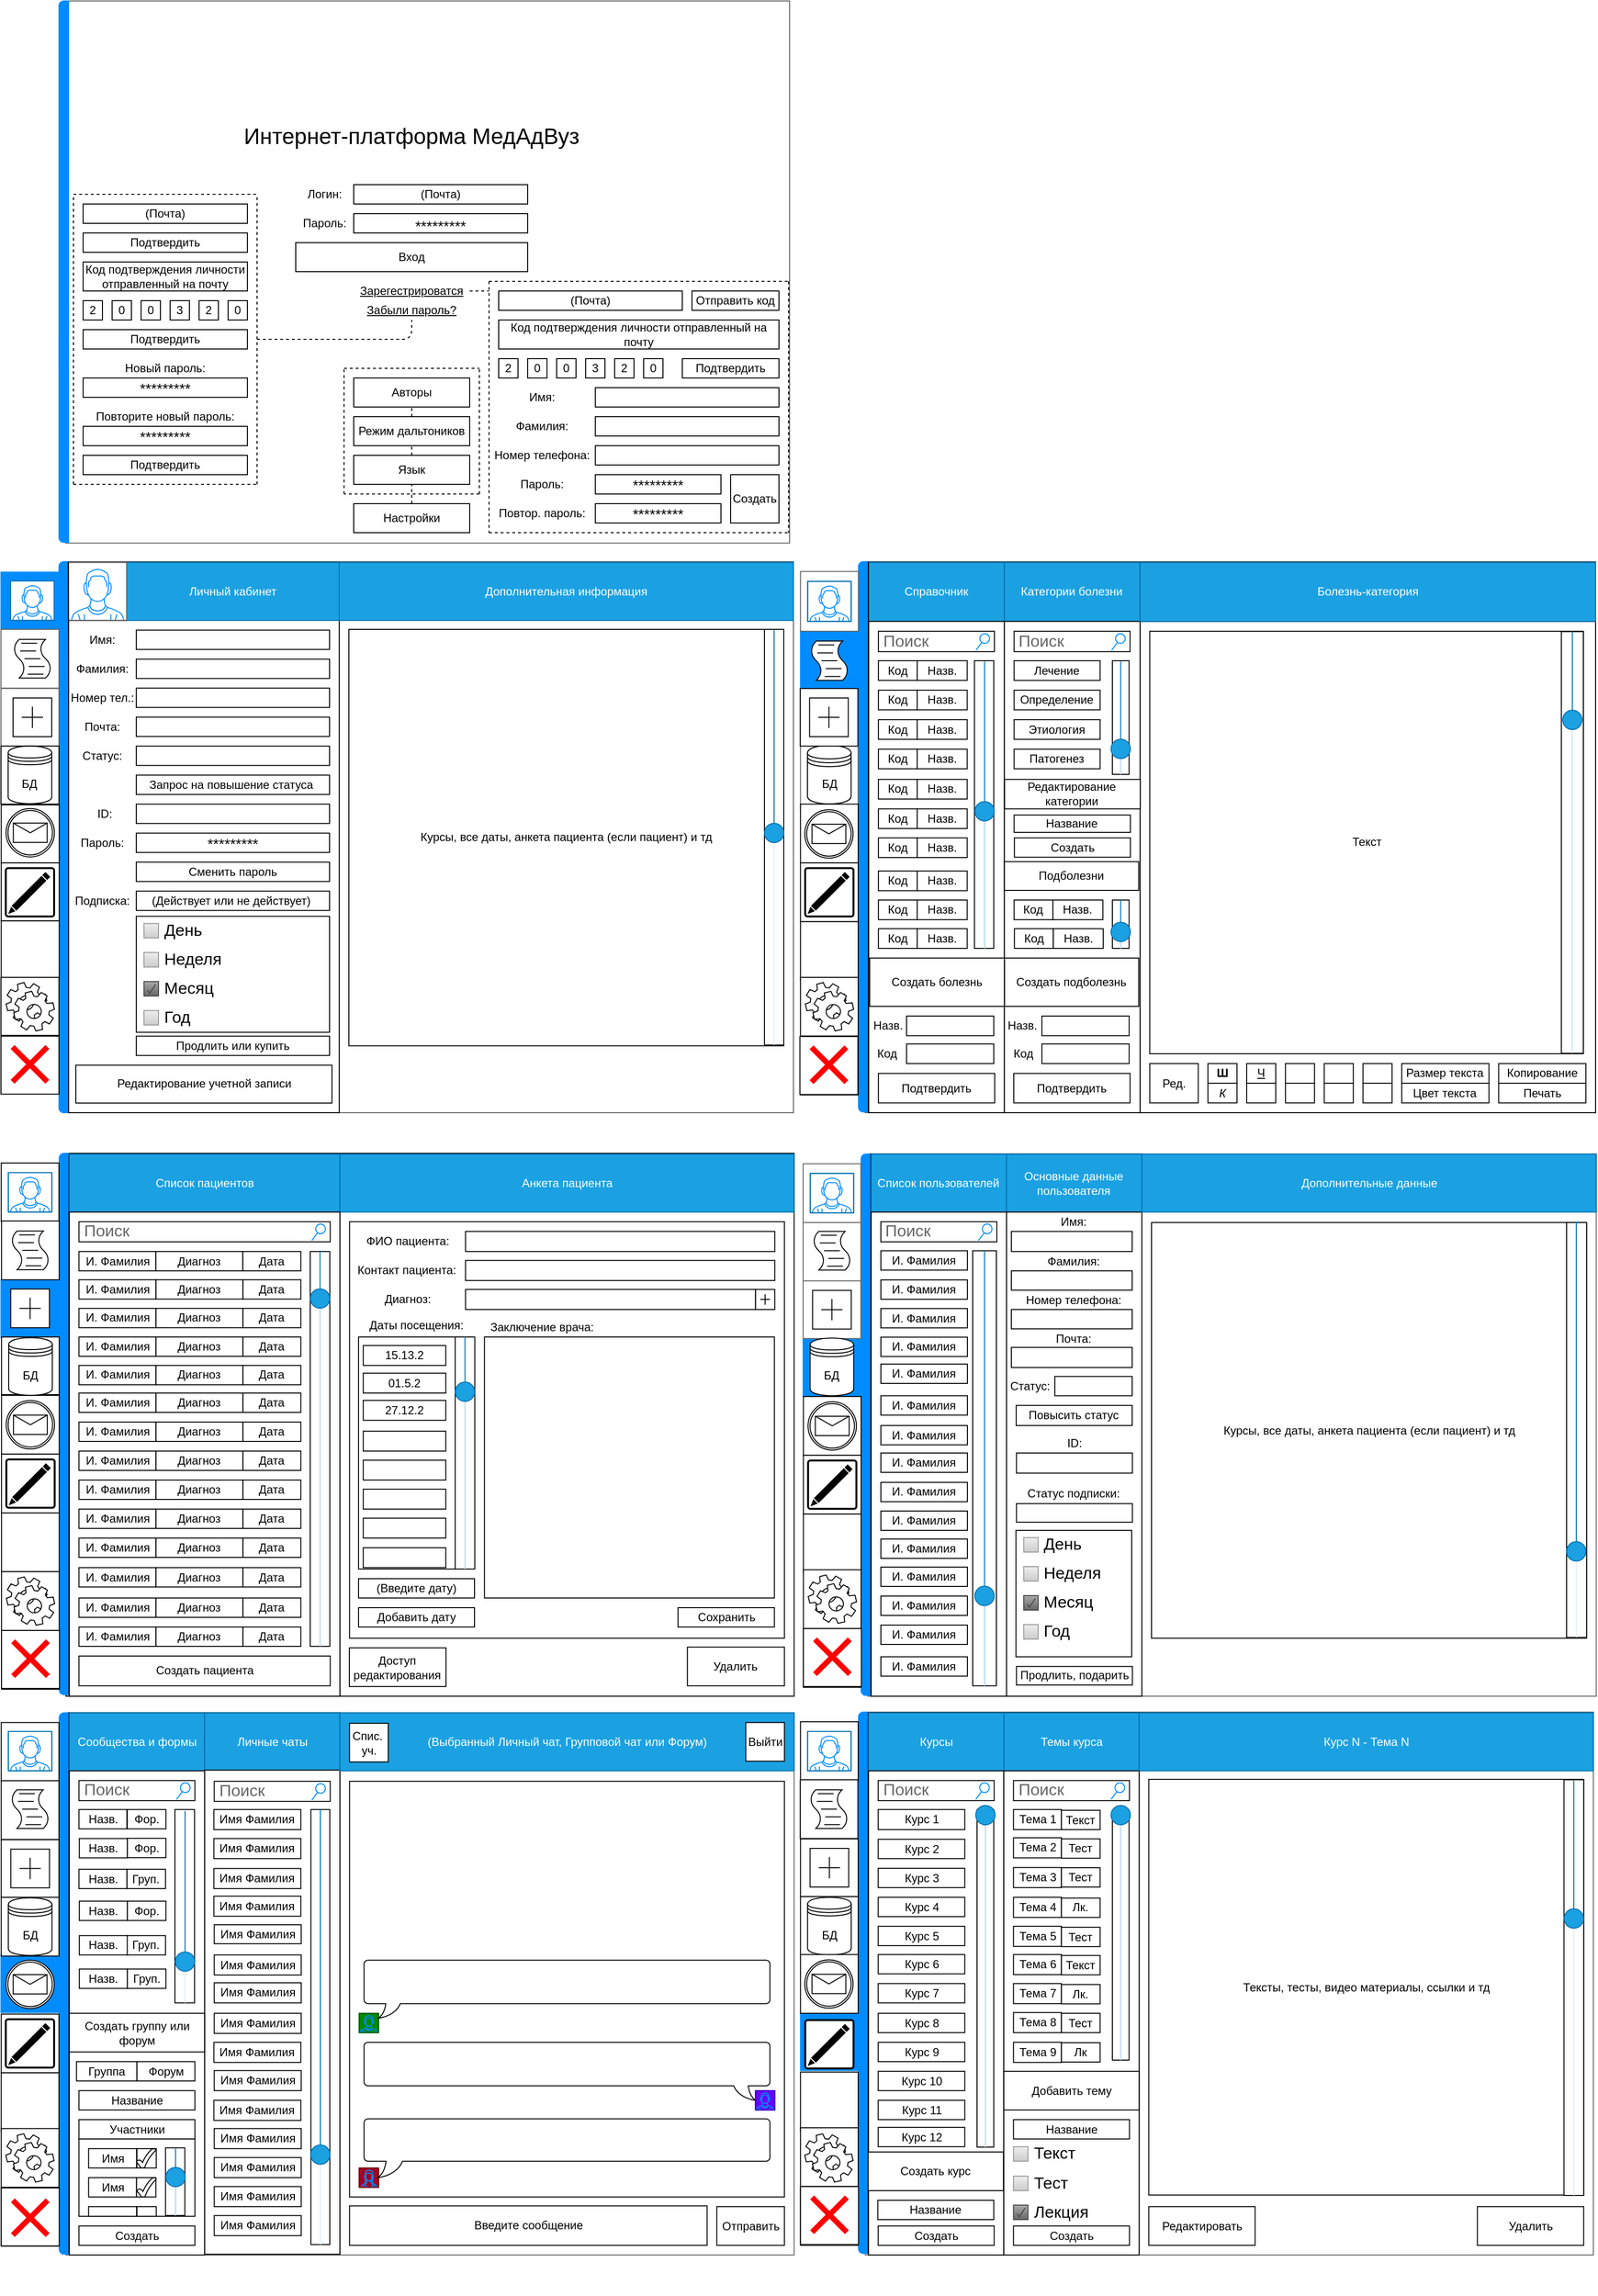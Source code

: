 <mxfile version="12.9.10" type="device"><diagram id="DQVQUnYcNfWgHYck-G49" name="Page-1"><mxGraphModel dx="1024" dy="571" grid="1" gridSize="10" guides="1" tooltips="1" connect="1" arrows="1" fold="1" page="1" pageScale="1" pageWidth="827" pageHeight="1169" math="0" shadow="0"><root><mxCell id="0"/><mxCell id="1" parent="0"/><mxCell id="hcjqbos4c9JLERbGIodG-5" value="" style="rounded=0;whiteSpace=wrap;html=1;" vertex="1" parent="1"><mxGeometry x="460" y="1460" width="120" height="60" as="geometry"/></mxCell><mxCell id="Y5BTTj1bVHSxsk50aCfu-194" value="" style="strokeWidth=1;shadow=0;dashed=0;align=center;html=1;shape=mxgraph.mockup.containers.marginRect2;rectMarginLeft=67;strokeColor=#666666;gradientColor=none;" parent="1" vertex="1"><mxGeometry y="580" width="820" height="570" as="geometry"/></mxCell><mxCell id="Y5BTTj1bVHSxsk50aCfu-196" value="" style="strokeWidth=1;shadow=0;dashed=0;align=center;html=1;shape=mxgraph.mockup.containers.rrect;rSize=0;fontSize=17;fontColor=#ffffff;strokeColor=#008cff;fillColor=#008cff;" parent="Y5BTTj1bVHSxsk50aCfu-194" vertex="1"><mxGeometry width="60" height="60" relative="1" as="geometry"><mxPoint y="10.79" as="offset"/></mxGeometry></mxCell><mxCell id="Y5BTTj1bVHSxsk50aCfu-198" value="" style="strokeWidth=1;shadow=0;dashed=0;align=center;html=1;shape=mxgraph.mockup.containers.leftButton;rSize=5;strokeColor=#008cff;fillColor=#008cff;resizeHeight=1;movable=0;deletable=0;" parent="Y5BTTj1bVHSxsk50aCfu-194" vertex="1"><mxGeometry width="10" height="570" relative="1" as="geometry"><mxPoint x="60" as="offset"/></mxGeometry></mxCell><mxCell id="Y5BTTj1bVHSxsk50aCfu-199" value="" style="rounded=0;whiteSpace=wrap;html=1;" parent="Y5BTTj1bVHSxsk50aCfu-194" vertex="1"><mxGeometry x="70" y="0.79" width="280" height="569.21" as="geometry"/></mxCell><mxCell id="Y5BTTj1bVHSxsk50aCfu-200" value="Личный кабинет" style="rounded=0;whiteSpace=wrap;html=1;fillColor=#1ba1e2;strokeColor=#006EAF;fontColor=#ffffff;" parent="Y5BTTj1bVHSxsk50aCfu-194" vertex="1"><mxGeometry x="130" y="0.79" width="220" height="60" as="geometry"/></mxCell><mxCell id="Y5BTTj1bVHSxsk50aCfu-201" value="Имя:" style="text;html=1;strokeColor=none;fillColor=none;align=center;verticalAlign=middle;whiteSpace=wrap;rounded=0;" parent="Y5BTTj1bVHSxsk50aCfu-194" vertex="1"><mxGeometry x="70" y="70.79" width="70" height="20" as="geometry"/></mxCell><mxCell id="Y5BTTj1bVHSxsk50aCfu-202" value="" style="rounded=0;whiteSpace=wrap;html=1;" parent="Y5BTTj1bVHSxsk50aCfu-194" vertex="1"><mxGeometry x="140" y="70.79" width="200" height="20" as="geometry"/></mxCell><mxCell id="Y5BTTj1bVHSxsk50aCfu-203" value="Фамилия:" style="text;html=1;strokeColor=none;fillColor=none;align=center;verticalAlign=middle;whiteSpace=wrap;rounded=0;" parent="Y5BTTj1bVHSxsk50aCfu-194" vertex="1"><mxGeometry x="70" y="100.79" width="70" height="20" as="geometry"/></mxCell><mxCell id="Y5BTTj1bVHSxsk50aCfu-204" value="Номер тел.:" style="text;html=1;strokeColor=none;fillColor=none;align=center;verticalAlign=middle;whiteSpace=wrap;rounded=0;" parent="Y5BTTj1bVHSxsk50aCfu-194" vertex="1"><mxGeometry x="70" y="130.79" width="70" height="20" as="geometry"/></mxCell><mxCell id="Y5BTTj1bVHSxsk50aCfu-205" value="Почта:" style="text;html=1;strokeColor=none;fillColor=none;align=center;verticalAlign=middle;whiteSpace=wrap;rounded=0;" parent="Y5BTTj1bVHSxsk50aCfu-194" vertex="1"><mxGeometry x="70" y="160.79" width="70" height="20" as="geometry"/></mxCell><mxCell id="Y5BTTj1bVHSxsk50aCfu-206" value="Статус:" style="text;html=1;strokeColor=none;fillColor=none;align=center;verticalAlign=middle;whiteSpace=wrap;rounded=0;" parent="Y5BTTj1bVHSxsk50aCfu-194" vertex="1"><mxGeometry x="70" y="190.79" width="70" height="20" as="geometry"/></mxCell><mxCell id="Y5BTTj1bVHSxsk50aCfu-207" value="" style="rounded=0;whiteSpace=wrap;html=1;" parent="Y5BTTj1bVHSxsk50aCfu-194" vertex="1"><mxGeometry x="140" y="100.79" width="200" height="20" as="geometry"/></mxCell><mxCell id="Y5BTTj1bVHSxsk50aCfu-208" value="" style="rounded=0;whiteSpace=wrap;html=1;" parent="Y5BTTj1bVHSxsk50aCfu-194" vertex="1"><mxGeometry x="140" y="130.79" width="200" height="20" as="geometry"/></mxCell><mxCell id="Y5BTTj1bVHSxsk50aCfu-209" value="" style="rounded=0;whiteSpace=wrap;html=1;" parent="Y5BTTj1bVHSxsk50aCfu-194" vertex="1"><mxGeometry x="140" y="160.79" width="200" height="20" as="geometry"/></mxCell><mxCell id="Y5BTTj1bVHSxsk50aCfu-210" value="" style="rounded=0;whiteSpace=wrap;html=1;" parent="Y5BTTj1bVHSxsk50aCfu-194" vertex="1"><mxGeometry x="140" y="190.79" width="200" height="20" as="geometry"/></mxCell><mxCell id="Y5BTTj1bVHSxsk50aCfu-211" value="Запрос на повышение статуса&amp;nbsp;" style="rounded=0;whiteSpace=wrap;html=1;" parent="Y5BTTj1bVHSxsk50aCfu-194" vertex="1"><mxGeometry x="140" y="220.79" width="200" height="20" as="geometry"/></mxCell><mxCell id="Y5BTTj1bVHSxsk50aCfu-212" value="Аватарка" style="rounded=0;whiteSpace=wrap;html=1;" parent="Y5BTTj1bVHSxsk50aCfu-194" vertex="1"><mxGeometry x="70" y="0.79" width="60.0" height="60" as="geometry"/></mxCell><mxCell id="Y5BTTj1bVHSxsk50aCfu-213" value="&lt;span style=&quot;font-size: 15px&quot;&gt;*********&lt;/span&gt;" style="rounded=0;whiteSpace=wrap;html=1;" parent="Y5BTTj1bVHSxsk50aCfu-194" vertex="1"><mxGeometry x="140" y="280.79" width="200" height="20" as="geometry"/></mxCell><mxCell id="Y5BTTj1bVHSxsk50aCfu-214" value="Пароль:" style="text;html=1;strokeColor=none;fillColor=none;align=center;verticalAlign=middle;whiteSpace=wrap;rounded=0;" parent="Y5BTTj1bVHSxsk50aCfu-194" vertex="1"><mxGeometry x="70" y="280.79" width="70" height="20" as="geometry"/></mxCell><mxCell id="Y5BTTj1bVHSxsk50aCfu-215" value="Сменить пароль" style="rounded=0;whiteSpace=wrap;html=1;" parent="Y5BTTj1bVHSxsk50aCfu-194" vertex="1"><mxGeometry x="140" y="310.79" width="200" height="20" as="geometry"/></mxCell><mxCell id="Y5BTTj1bVHSxsk50aCfu-216" value="Редактирование учетной записи" style="rounded=0;whiteSpace=wrap;html=1;" parent="Y5BTTj1bVHSxsk50aCfu-194" vertex="1"><mxGeometry x="77.5" y="520.79" width="265" height="39.21" as="geometry"/></mxCell><mxCell id="Y5BTTj1bVHSxsk50aCfu-217" value="Дополнительная информация" style="rounded=0;whiteSpace=wrap;html=1;fillColor=#1ba1e2;strokeColor=#006EAF;fontColor=#ffffff;" parent="Y5BTTj1bVHSxsk50aCfu-194" vertex="1"><mxGeometry x="350" y="0.79" width="470" height="60" as="geometry"/></mxCell><mxCell id="Y5BTTj1bVHSxsk50aCfu-218" value="Курсы, все даты, анкета пациента (если пациент) и тд" style="rounded=0;whiteSpace=wrap;html=1;" parent="Y5BTTj1bVHSxsk50aCfu-194" vertex="1"><mxGeometry x="360" y="70" width="450" height="430.79" as="geometry"/></mxCell><mxCell id="Y5BTTj1bVHSxsk50aCfu-219" value="" style="verticalLabelPosition=bottom;shadow=0;dashed=0;align=center;html=1;verticalAlign=top;strokeWidth=1;shape=mxgraph.mockup.containers.userMale;strokeColor=#666666;strokeColor2=#008cff;" parent="Y5BTTj1bVHSxsk50aCfu-194" vertex="1"><mxGeometry x="70" y="0.79" width="60.0" height="60" as="geometry"/></mxCell><mxCell id="Y5BTTj1bVHSxsk50aCfu-220" value="ID:" style="text;html=1;strokeColor=none;fillColor=none;align=center;verticalAlign=middle;whiteSpace=wrap;rounded=0;" parent="Y5BTTj1bVHSxsk50aCfu-194" vertex="1"><mxGeometry x="75" y="250.79" width="65" height="20" as="geometry"/></mxCell><mxCell id="Y5BTTj1bVHSxsk50aCfu-221" value="" style="rounded=0;whiteSpace=wrap;html=1;" parent="Y5BTTj1bVHSxsk50aCfu-194" vertex="1"><mxGeometry x="140" y="250.79" width="200" height="20" as="geometry"/></mxCell><mxCell id="Y5BTTj1bVHSxsk50aCfu-222" value="Подписка:" style="text;html=1;strokeColor=none;fillColor=none;align=center;verticalAlign=middle;whiteSpace=wrap;rounded=0;" parent="Y5BTTj1bVHSxsk50aCfu-194" vertex="1"><mxGeometry x="70" y="340.79" width="70" height="20" as="geometry"/></mxCell><mxCell id="Y5BTTj1bVHSxsk50aCfu-223" value="(Действует или не действует)&amp;nbsp;" style="rounded=0;whiteSpace=wrap;html=1;" parent="Y5BTTj1bVHSxsk50aCfu-194" vertex="1"><mxGeometry x="140" y="340.79" width="200" height="20" as="geometry"/></mxCell><mxCell id="Y5BTTj1bVHSxsk50aCfu-224" value="Продлить или купить" style="rounded=0;whiteSpace=wrap;html=1;" parent="Y5BTTj1bVHSxsk50aCfu-194" vertex="1"><mxGeometry x="140" y="490.79" width="200" height="20" as="geometry"/></mxCell><mxCell id="Y5BTTj1bVHSxsk50aCfu-225" value="" style="endArrow=none;html=1;entryX=0.062;entryY=0.163;entryDx=0;entryDy=0;entryPerimeter=0;" parent="Y5BTTj1bVHSxsk50aCfu-194" edge="1"><mxGeometry width="50" height="50" relative="1" as="geometry"><mxPoint x="70" y="560" as="sourcePoint"/><mxPoint x="69.6" y="2.842e-14" as="targetPoint"/><Array as="points"><mxPoint x="70" y="110.79"/></Array></mxGeometry></mxCell><mxCell id="Y5BTTj1bVHSxsk50aCfu-235" value="" style="strokeColor=inherit;fillColor=inherit;gradientColor=inherit;strokeWidth=1;shadow=0;dashed=0;align=center;html=1;shape=mxgraph.mockup.containers.rrect;rSize=0;fontSize=17;fontColor=#666666;" parent="Y5BTTj1bVHSxsk50aCfu-194" vertex="1"><mxGeometry y="70" width="60.0" height="60.79" as="geometry"><mxPoint y="70.79" as="offset"/></mxGeometry></mxCell><mxCell id="Y5BTTj1bVHSxsk50aCfu-236" value="" style="strokeColor=inherit;fillColor=inherit;gradientColor=inherit;strokeWidth=1;shadow=0;dashed=0;align=center;html=1;shape=mxgraph.mockup.containers.rrect;rSize=0;fontSize=17;fontColor=#666666;" parent="Y5BTTj1bVHSxsk50aCfu-194" vertex="1"><mxGeometry y="131.18" width="60.0" height="59.61" as="geometry"><mxPoint y="70.79" as="offset"/></mxGeometry></mxCell><mxCell id="Y5BTTj1bVHSxsk50aCfu-895" value="" style="rounded=0;whiteSpace=wrap;html=1;" parent="Y5BTTj1bVHSxsk50aCfu-194" vertex="1"><mxGeometry x="790" y="70" width="20" height="430" as="geometry"/></mxCell><mxCell id="Y5BTTj1bVHSxsk50aCfu-896" value="" style="verticalLabelPosition=bottom;shadow=0;dashed=0;align=center;html=1;verticalAlign=top;strokeWidth=1;shape=mxgraph.mockup.forms.horSlider;strokeColor=#006EAF;sliderStyle=basic;sliderPos=51.147;handleStyle=circle;fillColor2=#ddeeff;direction=north;fillColor=#1ba1e2;fontColor=#ffffff;" parent="Y5BTTj1bVHSxsk50aCfu-194" vertex="1"><mxGeometry x="790" y="70.79" width="20" height="429.21" as="geometry"/></mxCell><mxCell id="Y5BTTj1bVHSxsk50aCfu-970" value="" style="rounded=0;whiteSpace=wrap;html=1;strokeColor=#000000;" parent="Y5BTTj1bVHSxsk50aCfu-194" vertex="1"><mxGeometry y="190.79" width="60" height="60" as="geometry"/></mxCell><mxCell id="Y5BTTj1bVHSxsk50aCfu-976" value="" style="rounded=0;whiteSpace=wrap;html=1;strokeColor=#000000;" parent="Y5BTTj1bVHSxsk50aCfu-194" vertex="1"><mxGeometry y="490.79" width="60" height="60" as="geometry"/></mxCell><mxCell id="Y5BTTj1bVHSxsk50aCfu-968" value="" style="shape=mxgraph.mockup.markup.redX;fillColor=#ff0000;html=1;shadow=0;strokeColor=none;" parent="Y5BTTj1bVHSxsk50aCfu-194" vertex="1"><mxGeometry x="10" y="500" width="40" height="40" as="geometry"/></mxCell><mxCell id="Y5BTTj1bVHSxsk50aCfu-1001" value="" style="strokeWidth=1;shadow=0;dashed=0;align=center;html=1;shape=mxgraph.mockup.forms.rrect;rSize=0;strokeColor=#000000;fillColor=#ffffff;recursiveResize=0;" parent="Y5BTTj1bVHSxsk50aCfu-194" vertex="1"><mxGeometry x="140" y="366.79" width="200" height="120" as="geometry"/></mxCell><mxCell id="Y5BTTj1bVHSxsk50aCfu-1002" value="&lt;font color=&quot;#000000&quot;&gt;День&lt;/font&gt;" style="strokeWidth=1;shadow=0;dashed=0;align=center;html=1;shape=mxgraph.mockup.forms.rrect;rSize=0;fillColor=#eeeeee;strokeColor=#999999;gradientColor=#cccccc;align=left;spacingLeft=4;fontSize=17;fontColor=#666666;labelPosition=right;" parent="Y5BTTj1bVHSxsk50aCfu-1001" vertex="1"><mxGeometry x="8" y="7.5" width="15" height="15" as="geometry"/></mxCell><mxCell id="Y5BTTj1bVHSxsk50aCfu-1003" value="&lt;font color=&quot;#000000&quot;&gt;Неделя&lt;/font&gt;" style="strokeWidth=1;shadow=0;dashed=0;align=center;html=1;shape=mxgraph.mockup.forms.rrect;rSize=0;fillColor=#eeeeee;strokeColor=#999999;gradientColor=#cccccc;align=left;spacingLeft=4;fontSize=17;fontColor=#666666;labelPosition=right;" parent="Y5BTTj1bVHSxsk50aCfu-1001" vertex="1"><mxGeometry x="8" y="37.5" width="15" height="15" as="geometry"/></mxCell><mxCell id="Y5BTTj1bVHSxsk50aCfu-1004" value="&lt;font color=&quot;#000000&quot;&gt;Месяц&lt;/font&gt;" style="strokeWidth=1;shadow=0;dashed=0;align=center;html=1;shape=mxgraph.mockup.forms.checkbox;rSize=0;resizable=0;fillColor=#aaaaaa;strokeColor=#444444;gradientColor=#666666;align=left;spacingLeft=4;fontSize=17;fontColor=#008cff;labelPosition=right;" parent="Y5BTTj1bVHSxsk50aCfu-1001" vertex="1"><mxGeometry x="8" y="67.5" width="15" height="15" as="geometry"/></mxCell><mxCell id="Y5BTTj1bVHSxsk50aCfu-1005" value="&lt;font color=&quot;#000000&quot;&gt;Год&lt;/font&gt;" style="strokeWidth=1;shadow=0;dashed=0;align=center;html=1;shape=mxgraph.mockup.forms.rrect;rSize=0;fillColor=#eeeeee;strokeColor=#999999;gradientColor=#cccccc;align=left;spacingLeft=4;fontSize=17;fontColor=#666666;labelPosition=right;" parent="Y5BTTj1bVHSxsk50aCfu-1001" vertex="1"><mxGeometry x="8" y="97.5" width="15" height="15" as="geometry"/></mxCell><mxCell id="Y5BTTj1bVHSxsk50aCfu-1006" value="" style="verticalLabelPosition=bottom;shadow=0;dashed=0;align=center;html=1;verticalAlign=top;strokeWidth=1;shape=mxgraph.mockup.containers.userMale;strokeColor=#006EAF;strokeColor2=#008cff;fillColor=#FFFFFF;fontColor=#ffffff;" parent="Y5BTTj1bVHSxsk50aCfu-194" vertex="1"><mxGeometry x="10" y="20" width="45" height="40.79" as="geometry"/></mxCell><mxCell id="Y5BTTj1bVHSxsk50aCfu-1052" value="" style="shape=plus;html=1;outlineConnect=0;" parent="Y5BTTj1bVHSxsk50aCfu-194" vertex="1"><mxGeometry x="12.5" y="140.99" width="40" height="40" as="geometry"/></mxCell><mxCell id="Y5BTTj1bVHSxsk50aCfu-1054" value="" style="shape=mxgraph.bpmn.script_task;html=1;outlineConnect=0;" parent="Y5BTTj1bVHSxsk50aCfu-194" vertex="1"><mxGeometry x="12.5" y="80.39" width="40" height="40" as="geometry"/></mxCell><mxCell id="Y5BTTj1bVHSxsk50aCfu-1066" value="БД" style="shape=datastore;whiteSpace=wrap;html=1;strokeColor=#000000;fillColor=#FFFFFF;gradientColor=#FFFFFF;" parent="Y5BTTj1bVHSxsk50aCfu-194" vertex="1"><mxGeometry x="7.43" y="190.79" width="45.14" height="59.61" as="geometry"/></mxCell><mxCell id="Y5BTTj1bVHSxsk50aCfu-258" value="" style="strokeWidth=1;shadow=0;dashed=0;align=center;html=1;shape=mxgraph.mockup.containers.marginRect2;rectMarginLeft=67;strokeColor=#666666;gradientColor=none;" parent="1" vertex="1"><mxGeometry width="816" height="560.79" as="geometry"/></mxCell><mxCell id="Y5BTTj1bVHSxsk50aCfu-260" value="" style="strokeWidth=1;shadow=0;dashed=0;align=center;html=1;shape=mxgraph.mockup.containers.leftButton;rSize=5;strokeColor=#008cff;fillColor=#008cff;resizeHeight=1;movable=0;deletable=0;" parent="Y5BTTj1bVHSxsk50aCfu-258" vertex="1"><mxGeometry width="10" height="560" relative="1" as="geometry"><mxPoint x="60" as="offset"/></mxGeometry></mxCell><mxCell id="Y1bkl2uXXlPZZ-AOH9mt-29" value="&lt;span style=&quot;font-family: , &amp;#34;blinkmacsystemfont&amp;#34; , &amp;#34;roboto&amp;#34; , &amp;#34;open sans&amp;#34; , &amp;#34;helvetica neue&amp;#34; , &amp;#34;noto sans armenian&amp;#34; , &amp;#34;noto sans bengali&amp;#34; , &amp;#34;noto sans cherokee&amp;#34; , &amp;#34;noto sans devanagari&amp;#34; , &amp;#34;noto sans ethiopic&amp;#34; , &amp;#34;noto sans georgian&amp;#34; , &amp;#34;noto sans hebrew&amp;#34; , &amp;#34;noto sans kannada&amp;#34; , &amp;#34;noto sans khmer&amp;#34; , &amp;#34;noto sans lao&amp;#34; , &amp;#34;noto sans osmanya&amp;#34; , &amp;#34;noto sans tamil&amp;#34; , &amp;#34;noto sans telugu&amp;#34; , &amp;#34;noto sans thai&amp;#34; , sans-serif ; text-align: left ; background-color: rgb(255 , 255 , 255)&quot;&gt;Интернет-платформа МедАдВуз&lt;/span&gt;" style="text;html=1;strokeColor=none;fillColor=none;align=center;verticalAlign=middle;whiteSpace=wrap;rounded=0;fontSize=23;" parent="Y5BTTj1bVHSxsk50aCfu-258" vertex="1"><mxGeometry x="145" y="120" width="560" height="40" as="geometry"/></mxCell><mxCell id="Y1bkl2uXXlPZZ-AOH9mt-30" value="(Почта)" style="rounded=0;whiteSpace=wrap;html=1;fontSize=12;" parent="Y5BTTj1bVHSxsk50aCfu-258" vertex="1"><mxGeometry x="365" y="190" width="180" height="20" as="geometry"/></mxCell><mxCell id="Y1bkl2uXXlPZZ-AOH9mt-31" value="&lt;font style=&quot;font-size: 15px&quot;&gt;*********&lt;/font&gt;" style="rounded=0;whiteSpace=wrap;html=1;fontSize=23;" parent="Y5BTTj1bVHSxsk50aCfu-258" vertex="1"><mxGeometry x="365" y="220" width="180" height="20" as="geometry"/></mxCell><mxCell id="Y1bkl2uXXlPZZ-AOH9mt-32" value="Логин:" style="text;html=1;strokeColor=none;fillColor=none;align=center;verticalAlign=middle;whiteSpace=wrap;rounded=0;fontSize=12;" parent="Y5BTTj1bVHSxsk50aCfu-258" vertex="1"><mxGeometry x="305" y="190" width="60" height="20" as="geometry"/></mxCell><mxCell id="Y1bkl2uXXlPZZ-AOH9mt-33" value="Пароль:" style="text;html=1;strokeColor=none;fillColor=none;align=center;verticalAlign=middle;whiteSpace=wrap;rounded=0;fontSize=12;" parent="Y5BTTj1bVHSxsk50aCfu-258" vertex="1"><mxGeometry x="305" y="220" width="60" height="20" as="geometry"/></mxCell><mxCell id="Y1bkl2uXXlPZZ-AOH9mt-34" style="edgeStyle=orthogonalEdgeStyle;rounded=0;orthogonalLoop=1;jettySize=auto;html=1;exitX=0.5;exitY=1;exitDx=0;exitDy=0;fontSize=12;" parent="Y5BTTj1bVHSxsk50aCfu-258" source="Y1bkl2uXXlPZZ-AOH9mt-31" target="Y1bkl2uXXlPZZ-AOH9mt-31" edge="1"><mxGeometry relative="1" as="geometry"/></mxCell><mxCell id="Y1bkl2uXXlPZZ-AOH9mt-35" value="Вход" style="rounded=0;whiteSpace=wrap;html=1;fontSize=12;" parent="Y5BTTj1bVHSxsk50aCfu-258" vertex="1"><mxGeometry x="305" y="250" width="240" height="30" as="geometry"/></mxCell><mxCell id="Y1bkl2uXXlPZZ-AOH9mt-37" value="Забыли пароль?" style="text;html=1;strokeColor=none;fillColor=none;align=center;verticalAlign=middle;whiteSpace=wrap;rounded=0;fontSize=12;fontStyle=4" parent="Y5BTTj1bVHSxsk50aCfu-258" vertex="1"><mxGeometry x="305" y="310" width="240" height="20" as="geometry"/></mxCell><mxCell id="Y1bkl2uXXlPZZ-AOH9mt-38" value="Настройки" style="rounded=0;whiteSpace=wrap;html=1;fontSize=12;" parent="Y5BTTj1bVHSxsk50aCfu-258" vertex="1"><mxGeometry x="365" y="520" width="120" height="30" as="geometry"/></mxCell><mxCell id="Y1bkl2uXXlPZZ-AOH9mt-44" value="Язык" style="rounded=0;whiteSpace=wrap;html=1;fontSize=12;" parent="Y5BTTj1bVHSxsk50aCfu-258" vertex="1"><mxGeometry x="365" y="470" width="120" height="30" as="geometry"/></mxCell><mxCell id="Y1bkl2uXXlPZZ-AOH9mt-45" value="Режим дальтоников" style="rounded=0;whiteSpace=wrap;html=1;fontSize=12;" parent="Y5BTTj1bVHSxsk50aCfu-258" vertex="1"><mxGeometry x="365" y="430" width="120" height="30" as="geometry"/></mxCell><mxCell id="Y1bkl2uXXlPZZ-AOH9mt-46" value="Авторы" style="rounded=0;whiteSpace=wrap;html=1;fontSize=12;" parent="Y5BTTj1bVHSxsk50aCfu-258" vertex="1"><mxGeometry x="365" y="390" width="120" height="30" as="geometry"/></mxCell><mxCell id="Y1bkl2uXXlPZZ-AOH9mt-47" value="" style="endArrow=none;dashed=1;html=1;fontSize=12;exitX=0.5;exitY=0;exitDx=0;exitDy=0;entryX=0.5;entryY=1;entryDx=0;entryDy=0;" parent="Y5BTTj1bVHSxsk50aCfu-258" source="Y1bkl2uXXlPZZ-AOH9mt-38" target="Y1bkl2uXXlPZZ-AOH9mt-44" edge="1"><mxGeometry width="50" height="50" relative="1" as="geometry"><mxPoint x="415" y="360" as="sourcePoint"/><mxPoint x="555" y="480" as="targetPoint"/></mxGeometry></mxCell><mxCell id="Y1bkl2uXXlPZZ-AOH9mt-48" value="" style="endArrow=none;dashed=1;html=1;fontSize=12;exitX=0.5;exitY=0;exitDx=0;exitDy=0;entryX=0.5;entryY=1;entryDx=0;entryDy=0;" parent="Y5BTTj1bVHSxsk50aCfu-258" source="Y1bkl2uXXlPZZ-AOH9mt-44" target="Y1bkl2uXXlPZZ-AOH9mt-45" edge="1"><mxGeometry width="50" height="50" relative="1" as="geometry"><mxPoint x="415" y="350" as="sourcePoint"/><mxPoint x="465" y="300" as="targetPoint"/></mxGeometry></mxCell><mxCell id="Y1bkl2uXXlPZZ-AOH9mt-49" value="" style="endArrow=none;dashed=1;html=1;fontSize=12;exitX=0.5;exitY=0;exitDx=0;exitDy=0;entryX=0.5;entryY=1;entryDx=0;entryDy=0;" parent="Y5BTTj1bVHSxsk50aCfu-258" source="Y1bkl2uXXlPZZ-AOH9mt-45" target="Y1bkl2uXXlPZZ-AOH9mt-46" edge="1"><mxGeometry width="50" height="50" relative="1" as="geometry"><mxPoint x="415" y="350" as="sourcePoint"/><mxPoint x="465" y="300" as="targetPoint"/></mxGeometry></mxCell><mxCell id="4pnUus3OXZq_wzuBBMwJ-352" value="" style="endArrow=none;dashed=1;html=1;" parent="Y5BTTj1bVHSxsk50aCfu-258" edge="1"><mxGeometry width="50" height="50" relative="1" as="geometry"><mxPoint x="265" y="500" as="sourcePoint"/><mxPoint x="265" y="200" as="targetPoint"/></mxGeometry></mxCell><mxCell id="4pnUus3OXZq_wzuBBMwJ-353" value="" style="endArrow=none;dashed=1;html=1;" parent="Y5BTTj1bVHSxsk50aCfu-258" edge="1"><mxGeometry width="50" height="50" relative="1" as="geometry"><mxPoint x="75" y="200" as="sourcePoint"/><mxPoint x="265" y="200" as="targetPoint"/><Array as="points"/></mxGeometry></mxCell><mxCell id="4pnUus3OXZq_wzuBBMwJ-354" value="" style="endArrow=none;dashed=1;html=1;" parent="Y5BTTj1bVHSxsk50aCfu-258" edge="1"><mxGeometry width="50" height="50" relative="1" as="geometry"><mxPoint x="75" y="500" as="sourcePoint"/><mxPoint x="75" y="200" as="targetPoint"/></mxGeometry></mxCell><mxCell id="4pnUus3OXZq_wzuBBMwJ-355" value="" style="endArrow=none;dashed=1;html=1;" parent="Y5BTTj1bVHSxsk50aCfu-258" edge="1"><mxGeometry width="50" height="50" relative="1" as="geometry"><mxPoint x="75" y="500" as="sourcePoint"/><mxPoint x="265" y="500" as="targetPoint"/><Array as="points"><mxPoint x="175" y="500"/></Array></mxGeometry></mxCell><mxCell id="4pnUus3OXZq_wzuBBMwJ-356" value="" style="endArrow=none;dashed=1;html=1;entryX=0.5;entryY=1;entryDx=0;entryDy=0;" parent="Y5BTTj1bVHSxsk50aCfu-258" target="Y1bkl2uXXlPZZ-AOH9mt-37" edge="1"><mxGeometry width="50" height="50" relative="1" as="geometry"><mxPoint x="265" y="350" as="sourcePoint"/><mxPoint x="595" y="260" as="targetPoint"/><Array as="points"><mxPoint x="425" y="350"/></Array></mxGeometry></mxCell><mxCell id="4pnUus3OXZq_wzuBBMwJ-357" value="Код подтверждения личности отправленный на почту" style="rounded=0;whiteSpace=wrap;html=1;" parent="Y5BTTj1bVHSxsk50aCfu-258" vertex="1"><mxGeometry x="85" y="270" width="170" height="30" as="geometry"/></mxCell><mxCell id="4pnUus3OXZq_wzuBBMwJ-358" value="2" style="rounded=0;whiteSpace=wrap;html=1;" parent="Y5BTTj1bVHSxsk50aCfu-258" vertex="1"><mxGeometry x="85" y="310" width="20" height="20" as="geometry"/></mxCell><mxCell id="4pnUus3OXZq_wzuBBMwJ-359" value="0" style="rounded=0;whiteSpace=wrap;html=1;" parent="Y5BTTj1bVHSxsk50aCfu-258" vertex="1"><mxGeometry x="115" y="310" width="20" height="20" as="geometry"/></mxCell><mxCell id="4pnUus3OXZq_wzuBBMwJ-360" value="0" style="rounded=0;whiteSpace=wrap;html=1;" parent="Y5BTTj1bVHSxsk50aCfu-258" vertex="1"><mxGeometry x="145" y="310" width="20" height="20" as="geometry"/></mxCell><mxCell id="4pnUus3OXZq_wzuBBMwJ-361" value="3" style="rounded=0;whiteSpace=wrap;html=1;" parent="Y5BTTj1bVHSxsk50aCfu-258" vertex="1"><mxGeometry x="175" y="310" width="20" height="20" as="geometry"/></mxCell><mxCell id="4pnUus3OXZq_wzuBBMwJ-362" value="2" style="rounded=0;whiteSpace=wrap;html=1;" parent="Y5BTTj1bVHSxsk50aCfu-258" vertex="1"><mxGeometry x="205" y="310" width="20" height="20" as="geometry"/></mxCell><mxCell id="4pnUus3OXZq_wzuBBMwJ-363" value="0" style="rounded=0;whiteSpace=wrap;html=1;" parent="Y5BTTj1bVHSxsk50aCfu-258" vertex="1"><mxGeometry x="235" y="310" width="20" height="20" as="geometry"/></mxCell><mxCell id="4pnUus3OXZq_wzuBBMwJ-366" value="Подтвердить" style="rounded=0;whiteSpace=wrap;html=1;" parent="Y5BTTj1bVHSxsk50aCfu-258" vertex="1"><mxGeometry x="85" y="340" width="170" height="20" as="geometry"/></mxCell><mxCell id="4pnUus3OXZq_wzuBBMwJ-367" value="Новый пароль:" style="text;html=1;strokeColor=none;fillColor=none;align=center;verticalAlign=middle;whiteSpace=wrap;rounded=0;" parent="Y5BTTj1bVHSxsk50aCfu-258" vertex="1"><mxGeometry x="85" y="370" width="170" height="20" as="geometry"/></mxCell><mxCell id="4pnUus3OXZq_wzuBBMwJ-368" value="&lt;span style=&quot;font-size: 15px&quot;&gt;*********&lt;/span&gt;" style="rounded=0;whiteSpace=wrap;html=1;" parent="Y5BTTj1bVHSxsk50aCfu-258" vertex="1"><mxGeometry x="85" y="390" width="170" height="20" as="geometry"/></mxCell><mxCell id="4pnUus3OXZq_wzuBBMwJ-369" value="Повторите новый пароль:" style="text;html=1;strokeColor=none;fillColor=none;align=center;verticalAlign=middle;whiteSpace=wrap;rounded=0;" parent="Y5BTTj1bVHSxsk50aCfu-258" vertex="1"><mxGeometry x="85" y="420" width="170" height="20" as="geometry"/></mxCell><mxCell id="4pnUus3OXZq_wzuBBMwJ-370" value="&lt;span style=&quot;font-size: 15px&quot;&gt;*********&lt;/span&gt;" style="rounded=0;whiteSpace=wrap;html=1;" parent="Y5BTTj1bVHSxsk50aCfu-258" vertex="1"><mxGeometry x="85" y="440" width="170" height="20" as="geometry"/></mxCell><mxCell id="4pnUus3OXZq_wzuBBMwJ-371" value="Подтвердить" style="rounded=0;whiteSpace=wrap;html=1;" parent="Y5BTTj1bVHSxsk50aCfu-258" vertex="1"><mxGeometry x="85" y="470" width="170" height="20" as="geometry"/></mxCell><mxCell id="4pnUus3OXZq_wzuBBMwJ-372" value="Зарегестрироватся" style="text;html=1;strokeColor=none;fillColor=none;align=center;verticalAlign=middle;whiteSpace=wrap;rounded=0;fontStyle=4" parent="Y5BTTj1bVHSxsk50aCfu-258" vertex="1"><mxGeometry x="365" y="290" width="120" height="20" as="geometry"/></mxCell><mxCell id="4pnUus3OXZq_wzuBBMwJ-373" value="" style="endArrow=none;dashed=1;html=1;" parent="Y5BTTj1bVHSxsk50aCfu-258" edge="1"><mxGeometry width="50" height="50" relative="1" as="geometry"><mxPoint x="495" y="510" as="sourcePoint"/><mxPoint x="495" y="380" as="targetPoint"/></mxGeometry></mxCell><mxCell id="4pnUus3OXZq_wzuBBMwJ-374" value="" style="endArrow=none;dashed=1;html=1;" parent="Y5BTTj1bVHSxsk50aCfu-258" edge="1"><mxGeometry width="50" height="50" relative="1" as="geometry"><mxPoint x="495" y="510" as="sourcePoint"/><mxPoint x="355" y="510" as="targetPoint"/></mxGeometry></mxCell><mxCell id="4pnUus3OXZq_wzuBBMwJ-375" value="" style="endArrow=none;dashed=1;html=1;" parent="Y5BTTj1bVHSxsk50aCfu-258" edge="1"><mxGeometry width="50" height="50" relative="1" as="geometry"><mxPoint x="355" y="380" as="sourcePoint"/><mxPoint x="495" y="380" as="targetPoint"/></mxGeometry></mxCell><mxCell id="4pnUus3OXZq_wzuBBMwJ-378" value="" style="endArrow=none;dashed=1;html=1;" parent="Y5BTTj1bVHSxsk50aCfu-258" edge="1"><mxGeometry width="50" height="50" relative="1" as="geometry"><mxPoint x="355" y="510" as="sourcePoint"/><mxPoint x="355" y="380" as="targetPoint"/></mxGeometry></mxCell><mxCell id="4pnUus3OXZq_wzuBBMwJ-380" value="" style="endArrow=none;dashed=1;html=1;" parent="Y5BTTj1bVHSxsk50aCfu-258" edge="1"><mxGeometry width="50" height="50" relative="1" as="geometry"><mxPoint x="505" y="290" as="sourcePoint"/><mxPoint x="505" y="550" as="targetPoint"/></mxGeometry></mxCell><mxCell id="4pnUus3OXZq_wzuBBMwJ-381" value="" style="endArrow=none;dashed=1;html=1;" parent="Y5BTTj1bVHSxsk50aCfu-258" edge="1"><mxGeometry width="50" height="50" relative="1" as="geometry"><mxPoint x="815" y="290" as="sourcePoint"/><mxPoint x="815" y="550" as="targetPoint"/></mxGeometry></mxCell><mxCell id="4pnUus3OXZq_wzuBBMwJ-382" value="" style="endArrow=none;dashed=1;html=1;" parent="Y5BTTj1bVHSxsk50aCfu-258" edge="1"><mxGeometry width="50" height="50" relative="1" as="geometry"><mxPoint x="505" y="550" as="sourcePoint"/><mxPoint x="815" y="550" as="targetPoint"/><Array as="points"/></mxGeometry></mxCell><mxCell id="4pnUus3OXZq_wzuBBMwJ-391" value="(Почта)" style="rounded=0;whiteSpace=wrap;html=1;fontSize=12;" parent="Y5BTTj1bVHSxsk50aCfu-258" vertex="1"><mxGeometry x="85" y="210" width="170" height="20" as="geometry"/></mxCell><mxCell id="4pnUus3OXZq_wzuBBMwJ-392" value="Подтвердить" style="rounded=0;whiteSpace=wrap;html=1;fontSize=12;" parent="Y5BTTj1bVHSxsk50aCfu-258" vertex="1"><mxGeometry x="85" y="240" width="170" height="20" as="geometry"/></mxCell><mxCell id="4pnUus3OXZq_wzuBBMwJ-393" value="(Почта)" style="rounded=0;whiteSpace=wrap;html=1;fontSize=12;" parent="Y5BTTj1bVHSxsk50aCfu-258" vertex="1"><mxGeometry x="515" y="300" width="190" height="20" as="geometry"/></mxCell><mxCell id="4pnUus3OXZq_wzuBBMwJ-394" value="Отправить код" style="rounded=0;whiteSpace=wrap;html=1;fontSize=12;" parent="Y5BTTj1bVHSxsk50aCfu-258" vertex="1"><mxGeometry x="715" y="300" width="90" height="20" as="geometry"/></mxCell><mxCell id="4pnUus3OXZq_wzuBBMwJ-395" value="Код подтверждения личности отправленный на почту" style="rounded=0;whiteSpace=wrap;html=1;" parent="Y5BTTj1bVHSxsk50aCfu-258" vertex="1"><mxGeometry x="515" y="330" width="290" height="30" as="geometry"/></mxCell><mxCell id="4pnUus3OXZq_wzuBBMwJ-396" value="2" style="rounded=0;whiteSpace=wrap;html=1;" parent="Y5BTTj1bVHSxsk50aCfu-258" vertex="1"><mxGeometry x="515" y="370" width="20" height="20" as="geometry"/></mxCell><mxCell id="4pnUus3OXZq_wzuBBMwJ-397" value="0" style="rounded=0;whiteSpace=wrap;html=1;" parent="Y5BTTj1bVHSxsk50aCfu-258" vertex="1"><mxGeometry x="545" y="370" width="20" height="20" as="geometry"/></mxCell><mxCell id="4pnUus3OXZq_wzuBBMwJ-398" value="0" style="rounded=0;whiteSpace=wrap;html=1;" parent="Y5BTTj1bVHSxsk50aCfu-258" vertex="1"><mxGeometry x="575" y="370" width="20" height="20" as="geometry"/></mxCell><mxCell id="4pnUus3OXZq_wzuBBMwJ-399" value="3" style="rounded=0;whiteSpace=wrap;html=1;" parent="Y5BTTj1bVHSxsk50aCfu-258" vertex="1"><mxGeometry x="605" y="370" width="20" height="20" as="geometry"/></mxCell><mxCell id="4pnUus3OXZq_wzuBBMwJ-400" value="2" style="rounded=0;whiteSpace=wrap;html=1;" parent="Y5BTTj1bVHSxsk50aCfu-258" vertex="1"><mxGeometry x="635" y="370" width="20" height="20" as="geometry"/></mxCell><mxCell id="4pnUus3OXZq_wzuBBMwJ-401" value="0" style="rounded=0;whiteSpace=wrap;html=1;" parent="Y5BTTj1bVHSxsk50aCfu-258" vertex="1"><mxGeometry x="665" y="370" width="20" height="20" as="geometry"/></mxCell><mxCell id="4pnUus3OXZq_wzuBBMwJ-402" value="" style="rounded=0;whiteSpace=wrap;html=1;fontSize=12;" parent="Y5BTTj1bVHSxsk50aCfu-258" vertex="1"><mxGeometry x="615" y="400" width="190" height="20" as="geometry"/></mxCell><mxCell id="4pnUus3OXZq_wzuBBMwJ-404" value="" style="rounded=0;whiteSpace=wrap;html=1;fontSize=12;" parent="Y5BTTj1bVHSxsk50aCfu-258" vertex="1"><mxGeometry x="615" y="430" width="190" height="20" as="geometry"/></mxCell><mxCell id="4pnUus3OXZq_wzuBBMwJ-405" value="" style="rounded=0;whiteSpace=wrap;html=1;fontSize=12;" parent="Y5BTTj1bVHSxsk50aCfu-258" vertex="1"><mxGeometry x="615" y="460.0" width="190" height="20" as="geometry"/></mxCell><mxCell id="4pnUus3OXZq_wzuBBMwJ-406" value="&lt;span style=&quot;font-size: 15px&quot;&gt;*********&lt;/span&gt;" style="rounded=0;whiteSpace=wrap;html=1;fontSize=12;" parent="Y5BTTj1bVHSxsk50aCfu-258" vertex="1"><mxGeometry x="615" y="490" width="130" height="20" as="geometry"/></mxCell><mxCell id="4pnUus3OXZq_wzuBBMwJ-407" value="&lt;span style=&quot;font-size: 15px&quot;&gt;*********&lt;/span&gt;" style="rounded=0;whiteSpace=wrap;html=1;fontSize=12;" parent="Y5BTTj1bVHSxsk50aCfu-258" vertex="1"><mxGeometry x="615" y="520" width="130" height="20" as="geometry"/></mxCell><mxCell id="4pnUus3OXZq_wzuBBMwJ-408" value="" style="endArrow=none;dashed=1;html=1;fontSize=12;exitX=1;exitY=0.5;exitDx=0;exitDy=0;" parent="Y5BTTj1bVHSxsk50aCfu-258" source="4pnUus3OXZq_wzuBBMwJ-372" edge="1"><mxGeometry width="50" height="50" relative="1" as="geometry"><mxPoint x="565" y="410" as="sourcePoint"/><mxPoint x="505" y="300" as="targetPoint"/></mxGeometry></mxCell><mxCell id="4pnUus3OXZq_wzuBBMwJ-409" value="" style="endArrow=none;dashed=1;html=1;fontSize=12;" parent="Y5BTTj1bVHSxsk50aCfu-258" edge="1"><mxGeometry width="50" height="50" relative="1" as="geometry"><mxPoint x="505" y="290" as="sourcePoint"/><mxPoint x="815" y="290" as="targetPoint"/></mxGeometry></mxCell><mxCell id="4pnUus3OXZq_wzuBBMwJ-410" value="Имя:" style="text;html=1;strokeColor=none;fillColor=none;align=center;verticalAlign=middle;whiteSpace=wrap;rounded=0;fontSize=12;" parent="Y5BTTj1bVHSxsk50aCfu-258" vertex="1"><mxGeometry x="505" y="400" width="110" height="20" as="geometry"/></mxCell><mxCell id="4pnUus3OXZq_wzuBBMwJ-411" value="Фамилия:" style="text;html=1;strokeColor=none;fillColor=none;align=center;verticalAlign=middle;whiteSpace=wrap;rounded=0;fontSize=12;" parent="Y5BTTj1bVHSxsk50aCfu-258" vertex="1"><mxGeometry x="505" y="430" width="110" height="20" as="geometry"/></mxCell><mxCell id="4pnUus3OXZq_wzuBBMwJ-412" value="Номер телефона:" style="text;html=1;strokeColor=none;fillColor=none;align=center;verticalAlign=middle;whiteSpace=wrap;rounded=0;fontSize=12;" parent="Y5BTTj1bVHSxsk50aCfu-258" vertex="1"><mxGeometry x="505" y="460.0" width="110" height="20" as="geometry"/></mxCell><mxCell id="4pnUus3OXZq_wzuBBMwJ-413" value="Пароль:" style="text;html=1;strokeColor=none;fillColor=none;align=center;verticalAlign=middle;whiteSpace=wrap;rounded=0;fontSize=12;" parent="Y5BTTj1bVHSxsk50aCfu-258" vertex="1"><mxGeometry x="505" y="490" width="110" height="20" as="geometry"/></mxCell><mxCell id="4pnUus3OXZq_wzuBBMwJ-414" value="Повтор. пароль:" style="text;html=1;strokeColor=none;fillColor=none;align=center;verticalAlign=middle;whiteSpace=wrap;rounded=0;fontSize=12;" parent="Y5BTTj1bVHSxsk50aCfu-258" vertex="1"><mxGeometry x="505" y="520" width="110" height="20" as="geometry"/></mxCell><mxCell id="4pnUus3OXZq_wzuBBMwJ-416" value="Создать" style="rounded=0;whiteSpace=wrap;html=1;fontSize=12;" parent="Y5BTTj1bVHSxsk50aCfu-258" vertex="1"><mxGeometry x="755" y="490" width="50" height="50" as="geometry"/></mxCell><mxCell id="Y5BTTj1bVHSxsk50aCfu-1" value="Подтвердить" style="rounded=0;whiteSpace=wrap;html=1;" parent="Y5BTTj1bVHSxsk50aCfu-258" vertex="1"><mxGeometry x="705" y="370" width="100" height="20" as="geometry"/></mxCell><mxCell id="Y5BTTj1bVHSxsk50aCfu-290" value="" style="strokeWidth=1;shadow=0;dashed=0;align=center;html=1;shape=mxgraph.mockup.containers.marginRect2;rectMarginLeft=67;strokeColor=#666666;gradientColor=none;" parent="1" vertex="1"><mxGeometry x="827.29" y="580" width="822.71" height="570" as="geometry"/></mxCell><mxCell id="Y5BTTj1bVHSxsk50aCfu-291" value="" style="strokeWidth=1;shadow=0;dashed=0;align=center;html=1;shape=mxgraph.mockup.containers.rrect;rSize=0;fontSize=17;fontColor=#ffffff;strokeColor=#008cff;fillColor=#008cff;" parent="Y5BTTj1bVHSxsk50aCfu-290" vertex="1"><mxGeometry width="60" height="60" relative="1" as="geometry"><mxPoint y="70.79" as="offset"/></mxGeometry></mxCell><mxCell id="Y5BTTj1bVHSxsk50aCfu-292" value="" style="strokeWidth=1;shadow=0;dashed=0;align=center;html=1;shape=mxgraph.mockup.containers.leftButton;rSize=5;strokeColor=#008cff;fillColor=#008cff;resizeHeight=1;movable=0;deletable=0;" parent="Y5BTTj1bVHSxsk50aCfu-290" vertex="1"><mxGeometry width="10" height="569.197" relative="1" as="geometry"><mxPoint x="60" as="offset"/></mxGeometry></mxCell><mxCell id="Y5BTTj1bVHSxsk50aCfu-320" value="&lt;span style=&quot;color: rgba(0 , 0 , 0 , 0) ; font-family: monospace ; font-size: 0px&quot;&gt;%3CmxGraphModel%3E%3Croot%3E%3CmxCell%20id%3D%220%22%2F%3E%3CmxCell%20id%3D%221%22%20parent%3D%220%22%2F%3E%3CmxCell%20id%3D%222%22%20value%3D%22%22%20style%3D%22strokeWidth%3D1%3Bshadow%3D0%3Bdashed%3D0%3Balign%3Dcenter%3Bhtml%3D1%3Bshape%3Dmxgraph.mockup.containers.marginRect2%3BrectMarginLeft%3D67%3BstrokeColor%3D%23666666%3BgradientColor%3Dnone%3B%22%20vertex%3D%221%22%20parent%3D%221%22%3E%3CmxGeometry%20x%3D%22850%22%20y%3D%2240%22%20width%3D%22816%22%20height%3D%22560.79%22%20as%3D%22geometry%22%2F%3E%3C%2FmxCell%3E%3CmxCell%20id%3D%223%22%20value%3D%22%22%20style%3D%22strokeWidth%3D1%3Bshadow%3D0%3Bdashed%3D0%3Balign%3Dcenter%3Bhtml%3D1%3Bshape%3Dmxgraph.mockup.containers.rrect%3BrSize%3D0%3BfontSize%3D17%3BfontColor%3D%23ffffff%3BstrokeColor%3D%23008cff%3BfillColor%3D%23008cff%3B%22%20vertex%3D%221%22%20parent%3D%222%22%3E%3CmxGeometry%20width%3D%2260%22%20height%3D%2260%22%20relative%3D%221%22%20as%3D%22geometry%22%3E%3CmxPoint%20y%3D%2210.79%22%20as%3D%22offset%22%2F%3E%3C%2FmxGeometry%3E%3C%2FmxCell%3E%3CmxCell%20id%3D%224%22%20value%3D%22%22%20style%3D%22strokeWidth%3D1%3Bshadow%3D0%3Bdashed%3D0%3Balign%3Dcenter%3Bhtml%3D1%3Bshape%3Dmxgraph.mockup.containers.leftButton%3BrSize%3D5%3BstrokeColor%3D%23008cff%3BfillColor%3D%23008cff%3BresizeHeight%3D1%3Bmovable%3D0%3Bdeletable%3D0%3B%22%20vertex%3D%221%22%20parent%3D%222%22%3E%3CmxGeometry%20width%3D%2210%22%20height%3D%22560%22%20relative%3D%221%22%20as%3D%22geometry%22%3E%3CmxPoint%20x%3D%2260%22%20as%3D%22offset%22%2F%3E%3C%2FmxGeometry%3E%3C%2FmxCell%3E%3CmxCell%20id%3D%225%22%20value%3D%22%22%20style%3D%22rounded%3D0%3BwhiteSpace%3Dwrap%3Bhtml%3D1%3B%22%20vertex%3D%221%22%20parent%3D%222%22%3E%3CmxGeometry%20x%3D%2269.659%22%20y%3D%220.79%22%20width%3D%22278.634%22%20height%3D%22560%22%20as%3D%22geometry%22%2F%3E%3C%2FmxCell%3E%3CmxCell%20id%3D%226%22%20value%3D%22%D0%9B%D0%B8%D1%87%D0%BD%D1%8B%D0%B9%20%D0%BA%D0%B0%D0%B1%D0%B8%D0%BD%D0%B5%D1%82%22%20style%3D%22rounded%3D0%3BwhiteSpace%3Dwrap%3Bhtml%3D1%3B%22%20vertex%3D%221%22%20parent%3D%222%22%3E%3CmxGeometry%20x%3D%22129.366%22%20y%3D%220.79%22%20width%3D%22218.927%22%20height%3D%2260%22%20as%3D%22geometry%22%2F%3E%3C%2FmxCell%3E%3CmxCell%20id%3D%227%22%20value%3D%22%D0%98%D0%BC%D1%8F%3A%22%20style%3D%22text%3Bhtml%3D1%3BstrokeColor%3Dnone%3BfillColor%3Dnone%3Balign%3Dcenter%3BverticalAlign%3Dmiddle%3BwhiteSpace%3Dwrap%3Brounded%3D0%3B%22%20vertex%3D%221%22%20parent%3D%222%22%3E%3CmxGeometry%20x%3D%2269.659%22%20y%3D%2270.79%22%20width%3D%2269.659%22%20height%3D%2220%22%20as%3D%22geometry%22%2F%3E%3C%2FmxCell%3E%3CmxCell%20id%3D%228%22%20value%3D%22%22%20style%3D%22rounded%3D0%3BwhiteSpace%3Dwrap%3Bhtml%3D1%3B%22%20vertex%3D%221%22%20parent%3D%222%22%3E%3CmxGeometry%20x%3D%22139.317%22%20y%3D%2270.79%22%20width%3D%22199.024%22%20height%3D%2220%22%20as%3D%22geometry%22%2F%3E%3C%2FmxCell%3E%3CmxCell%20id%3D%229%22%20value%3D%22%D0%A4%D0%B0%D0%BC%D0%B8%D0%BB%D0%B8%D1%8F%3A%22%20style%3D%22text%3Bhtml%3D1%3BstrokeColor%3Dnone%3BfillColor%3Dnone%3Balign%3Dcenter%3BverticalAlign%3Dmiddle%3BwhiteSpace%3Dwrap%3Brounded%3D0%3B%22%20vertex%3D%221%22%20parent%3D%222%22%3E%3CmxGeometry%20x%3D%2269.659%22%20y%3D%22100.79%22%20width%3D%2269.659%22%20height%3D%2220%22%20as%3D%22geometry%22%2F%3E%3C%2FmxCell%3E%3CmxCell%20id%3D%2210%22%20value%3D%22%D0%9D%D0%BE%D0%BC%D0%B5%D1%80%20%D1%82%D0%B5%D0%BB.%3A%22%20style%3D%22text%3Bhtml%3D1%3BstrokeColor%3Dnone%3BfillColor%3Dnone%3Balign%3Dcenter%3BverticalAlign%3Dmiddle%3BwhiteSpace%3Dwrap%3Brounded%3D0%3B%22%20vertex%3D%221%22%20parent%3D%222%22%3E%3CmxGeometry%20x%3D%2269.659%22%20y%3D%22130.79%22%20width%3D%2269.659%22%20height%3D%2220%22%20as%3D%22geometry%22%2F%3E%3C%2FmxCell%3E%3CmxCell%20id%3D%2211%22%20value%3D%22%D0%9F%D0%BE%D1%87%D1%82%D0%B0%3A%22%20style%3D%22text%3Bhtml%3D1%3BstrokeColor%3Dnone%3BfillColor%3Dnone%3Balign%3Dcenter%3BverticalAlign%3Dmiddle%3BwhiteSpace%3Dwrap%3Brounded%3D0%3B%22%20vertex%3D%221%22%20parent%3D%222%22%3E%3CmxGeometry%20x%3D%2269.659%22%20y%3D%22160.79%22%20width%3D%2269.659%22%20height%3D%2220%22%20as%3D%22geometry%22%2F%3E%3C%2FmxCell%3E%3CmxCell%20id%3D%2212%22%20value%3D%22%D0%A1%D1%82%D0%B0%D1%82%D1%83%D1%81%3A%22%20style%3D%22text%3Bhtml%3D1%3BstrokeColor%3Dnone%3BfillColor%3Dnone%3Balign%3Dcenter%3BverticalAlign%3Dmiddle%3BwhiteSpace%3Dwrap%3Brounded%3D0%3B%22%20vertex%3D%221%22%20parent%3D%222%22%3E%3CmxGeometry%20x%3D%2269.659%22%20y%3D%22190.79%22%20width%3D%2269.659%22%20height%3D%2220%22%20as%3D%22geometry%22%2F%3E%3C%2FmxCell%3E%3CmxCell%20id%3D%2213%22%20value%3D%22%22%20style%3D%22rounded%3D0%3BwhiteSpace%3Dwrap%3Bhtml%3D1%3B%22%20vertex%3D%221%22%20parent%3D%222%22%3E%3CmxGeometry%20x%3D%22139.317%22%20y%3D%22100.79%22%20width%3D%22199.024%22%20height%3D%2220%22%20as%3D%22geometry%22%2F%3E%3C%2FmxCell%3E%3CmxCell%20id%3D%2214%22%20value%3D%22%22%20style%3D%22rounded%3D0%3BwhiteSpace%3Dwrap%3Bhtml%3D1%3B%22%20vertex%3D%221%22%20parent%3D%222%22%3E%3CmxGeometry%20x%3D%22139.317%22%20y%3D%22130.79%22%20width%3D%22199.024%22%20height%3D%2220%22%20as%3D%22geometry%22%2F%3E%3C%2FmxCell%3E%3CmxCell%20id%3D%2215%22%20value%3D%22%22%20style%3D%22rounded%3D0%3BwhiteSpace%3Dwrap%3Bhtml%3D1%3B%22%20vertex%3D%221%22%20parent%3D%222%22%3E%3CmxGeometry%20x%3D%22139.317%22%20y%3D%22160.79%22%20width%3D%22199.024%22%20height%3D%2220%22%20as%3D%22geometry%22%2F%3E%3C%2FmxCell%3E%3CmxCell%20id%3D%2216%22%20value%3D%22%22%20style%3D%22rounded%3D0%3BwhiteSpace%3Dwrap%3Bhtml%3D1%3B%22%20vertex%3D%221%22%20parent%3D%222%22%3E%3CmxGeometry%20x%3D%22139.317%22%20y%3D%22190.79%22%20width%3D%22199.024%22%20height%3D%2220%22%20as%3D%22geometry%22%2F%3E%3C%2FmxCell%3E%3CmxCell%20id%3D%2217%22%20value%3D%22%D0%97%D0%B0%D0%BF%D1%80%D0%BE%D1%81%20%D0%BD%D0%B0%20%D0%BF%D0%BE%D0%B2%D1%8B%D1%88%D0%B5%D0%BD%D0%B8%D0%B5%20%D1%81%D1%82%D0%B0%D1%82%D1%83%D1%81%D0%B0%26amp%3Bnbsp%3B%22%20style%3D%22rounded%3D0%3BwhiteSpace%3Dwrap%3Bhtml%3D1%3B%22%20vertex%3D%221%22%20parent%3D%222%22%3E%3CmxGeometry%20x%3D%22139.317%22%20y%3D%22220.79%22%20width%3D%22199.024%22%20height%3D%2220%22%20as%3D%22geometry%22%2F%3E%3C%2FmxCell%3E%3CmxCell%20id%3D%2218%22%20value%3D%22%D0%90%D0%B2%D0%B0%D1%82%D0%B0%D1%80%D0%BA%D0%B0%22%20style%3D%22rounded%3D0%3BwhiteSpace%3Dwrap%3Bhtml%3D1%3B%22%20vertex%3D%221%22%20parent%3D%222%22%3E%3CmxGeometry%20x%3D%2269.659%22%20y%3D%220.79%22%20width%3D%2259.707%22%20height%3D%2260%22%20as%3D%22geometry%22%2F%3E%3C%2FmxCell%3E%3CmxCell%20id%3D%2219%22%20value%3D%22%22%20style%3D%22rounded%3D0%3BwhiteSpace%3Dwrap%3Bhtml%3D1%3B%22%20vertex%3D%221%22%20parent%3D%222%22%3E%3CmxGeometry%20x%3D%22139.317%22%20y%3D%22280.79%22%20width%3D%22199.024%22%20height%3D%2220%22%20as%3D%22geometry%22%2F%3E%3C%2FmxCell%3E%3CmxCell%20id%3D%2220%22%20value%3D%22%D0%9F%D0%B0%D1%80%D0%BE%D0%BB%D1%8C%3A%22%20style%3D%22text%3Bhtml%3D1%3BstrokeColor%3Dnone%3BfillColor%3Dnone%3Balign%3Dcenter%3BverticalAlign%3Dmiddle%3BwhiteSpace%3Dwrap%3Brounded%3D0%3B%22%20vertex%3D%221%22%20parent%3D%222%22%3E%3CmxGeometry%20x%3D%2269.659%22%20y%3D%22280.79%22%20width%3D%2269.659%22%20height%3D%2220%22%20as%3D%22geometry%22%2F%3E%3C%2FmxCell%3E%3CmxCell%20id%3D%2221%22%20value%3D%22%D0%A1%D0%BC%D0%B5%D0%BD%D0%B8%D1%82%D1%8C%20%D0%BF%D0%B0%D1%80%D0%BE%D0%BB%D1%8C%22%20style%3D%22rounded%3D0%3BwhiteSpace%3Dwrap%3Bhtml%3D1%3B%22%20vertex%3D%221%22%20parent%3D%222%22%3E%3CmxGeometry%20x%3D%22139.317%22%20y%3D%22310.79%22%20width%3D%22199.024%22%20height%3D%2220%22%20as%3D%22geometry%22%2F%3E%3C%2FmxCell%3E%3CmxCell%20id%3D%2222%22%20value%3D%22%D0%A0%D0%B5%D0%B4%D0%B0%D0%BA%D1%82%D0%B8%D1%80%D0%BE%D0%B2%D0%B0%D0%BD%D0%B8%D0%B5%20%D1%83%D1%87%D0%B5%D1%82%D0%BD%D0%BE%D0%B9%20%D0%B7%D0%B0%D0%BF%D0%B8%D1%81%D0%B8%22%20style%3D%22rounded%3D0%3BwhiteSpace%3Dwrap%3Bhtml%3D1%3B%22%20vertex%3D%221%22%20parent%3D%222%22%3E%3CmxGeometry%20x%3D%2277.122%22%20y%3D%22520.79%22%20width%3D%22263.707%22%20height%3D%2230%22%20as%3D%22geometry%22%2F%3E%3C%2FmxCell%3E%3CmxCell%20id%3D%2223%22%20value%3D%22%D0%94%D0%BE%D0%BF%D0%BE%D0%BB%D0%BD%D0%B8%D1%82%D0%B5%D0%BB%D1%8C%D0%BD%D0%B0%D1%8F%20%D0%B8%D0%BD%D1%84%D0%BE%D1%80%D0%BC%D0%B0%D1%86%D0%B8%D1%8F%22%20style%3D%22rounded%3D0%3BwhiteSpace%3Dwrap%3Bhtml%3D1%3B%22%20vertex%3D%221%22%20parent%3D%222%22%3E%3CmxGeometry%20x%3D%22348.293%22%20y%3D%220.79%22%20width%3D%22467.707%22%20height%3D%2260%22%20as%3D%22geometry%22%2F%3E%3C%2FmxCell%3E%3CmxCell%20id%3D%2224%22%20value%3D%22%D0%9A%D1%83%D1%80%D1%81%D1%8B%2C%20%D0%B2%D1%81%D0%B5%20%D0%B4%D0%B0%D1%82%D1%8B%2C%20%D0%B0%D0%BD%D0%BA%D0%B5%D1%82%D0%B0%20%D0%BF%D0%B0%D1%86%D0%B8%D0%B5%D0%BD%D1%82%D0%B0%20(%D0%B5%D1%81%D0%BB%D0%B8%20%D0%BF%D0%B0%D1%86%D0%B8%D0%B5%D0%BD%D1%82)%20%D0%B8%20%D1%82%D0%B4%22%20style%3D%22rounded%3D0%3BwhiteSpace%3Dwrap%3Bhtml%3D1%3B%22%20vertex%3D%221%22%20parent%3D%222%22%3E%3CmxGeometry%20x%3D%22358.244%22%20y%3D%2270.79%22%20width%3D%22447.805%22%20height%3D%22430%22%20as%3D%22geometry%22%2F%3E%3C%2FmxCell%3E%3CmxCell%20id%3D%2225%22%20value%3D%22%22%20style%3D%22verticalLabelPosition%3Dbottom%3Bshadow%3D0%3Bdashed%3D0%3Balign%3Dcenter%3Bhtml%3D1%3BverticalAlign%3Dtop%3BstrokeWidth%3D1%3Bshape%3Dmxgraph.mockup.containers.userMale%3BstrokeColor%3D%23666666%3BstrokeColor2%3D%23008cff%3B%22%20vertex%3D%221%22%20parent%3D%222%22%3E%3CmxGeometry%20x%3D%2269.659%22%20y%3D%220.79%22%20width%3D%2259.707%22%20height%3D%2260%22%20as%3D%22geometry%22%2F%3E%3C%2FmxCell%3E%3CmxCell%20id%3D%2226%22%20value%3D%22ID%3A%22%20style%3D%22text%3Bhtml%3D1%3BstrokeColor%3Dnone%3BfillColor%3Dnone%3Balign%3Dcenter%3BverticalAlign%3Dmiddle%3BwhiteSpace%3Dwrap%3Brounded%3D0%3B%22%20vertex%3D%221%22%20parent%3D%222%22%3E%3CmxGeometry%20x%3D%2274.634%22%20y%3D%22250.79%22%20width%3D%2264.683%22%20height%3D%2220%22%20as%3D%22geometry%22%2F%3E%3C%2FmxCell%3E%3CmxCell%20id%3D%2227%22%20value%3D%22%22%20style%3D%22rounded%3D0%3BwhiteSpace%3Dwrap%3Bhtml%3D1%3B%22%20vertex%3D%221%22%20parent%3D%222%22%3E%3CmxGeometry%20x%3D%22139.317%22%20y%3D%22250.79%22%20width%3D%22199.024%22%20height%3D%2220%22%20as%3D%22geometry%22%2F%3E%3C%2FmxCell%3E%3CmxCell%20id%3D%2228%22%20value%3D%22%D0%9F%D0%BE%D0%B4%D0%BF%D0%B8%D1%81%D0%BA%D0%B0%3A%22%20style%3D%22text%3Bhtml%3D1%3BstrokeColor%3Dnone%3BfillColor%3Dnone%3Balign%3Dcenter%3BverticalAlign%3Dmiddle%3BwhiteSpace%3Dwrap%3Brounded%3D0%3B%22%20vertex%3D%221%22%20parent%3D%222%22%3E%3CmxGeometry%20x%3D%2269.659%22%20y%3D%22340.79%22%20width%3D%2269.659%22%20height%3D%2220%22%20as%3D%22geometry%22%2F%3E%3C%2FmxCell%3E%3CmxCell%20id%3D%2229%22%20value%3D%22%22%20style%3D%22rounded%3D0%3BwhiteSpace%3Dwrap%3Bhtml%3D1%3B%22%20vertex%3D%221%22%20parent%3D%222%22%3E%3CmxGeometry%20x%3D%22139.317%22%20y%3D%22340.79%22%20width%3D%22199.024%22%20height%3D%2220%22%20as%3D%22geometry%22%2F%3E%3C%2FmxCell%3E%3CmxCell%20id%3D%2230%22%20value%3D%22%D0%9F%D1%80%D0%BE%D0%B4%D0%BB%D0%B8%D1%82%D1%8C%20%D0%B8%D0%BB%D0%B8%20%D0%BA%D1%83%D0%BF%D0%B8%D1%82%D1%8C%22%20style%3D%22rounded%3D0%3BwhiteSpace%3Dwrap%3Bhtml%3D1%3B%22%20vertex%3D%221%22%20parent%3D%222%22%3E%3CmxGeometry%20x%3D%22139.317%22%20y%3D%22370.79%22%20width%3D%22199.024%22%20height%3D%2220%22%20as%3D%22geometry%22%2F%3E%3C%2FmxCell%3E%3CmxCell%20id%3D%2231%22%20value%3D%22%22%20style%3D%22endArrow%3Dnone%3Bhtml%3D1%3BentryX%3D0.062%3BentryY%3D0.163%3BentryDx%3D0%3BentryDy%3D0%3BentryPerimeter%3D0%3BexitX%3D0.062%3BexitY%3D0.999%3BexitDx%3D0%3BexitDy%3D0%3BexitPerimeter%3D0%3B%22%20edge%3D%221%22%20parent%3D%222%22%3E%3CmxGeometry%20width%3D%2250%22%20height%3D%2250%22%20relative%3D%221%22%20as%3D%22geometry%22%3E%3CmxPoint%20x%3D%2269.26%22%20y%3D%22560.12%22%20as%3D%22sourcePoint%22%2F%3E%3CmxPoint%20x%3D%2269.26%22%20y%3D%222.842e-14%22%20as%3D%22targetPoint%22%2F%3E%3CArray%20as%3D%22points%22%3E%3CmxPoint%20x%3D%2269.659%22%20y%3D%22110.79%22%2F%3E%3C%2FArray%3E%3C%2FmxGeometry%3E%3C%2FmxCell%3E%3CmxCell%20id%3D%2232%22%20value%3D%22%22%20style%3D%22strokeColor%3Dinherit%3BfillColor%3Dinherit%3BgradientColor%3Dinherit%3BstrokeWidth%3D1%3Bshadow%3D0%3Bdashed%3D0%3Balign%3Dcenter%3Bhtml%3D1%3Bshape%3Dmxgraph.mockup.containers.rrect%3BrSize%3D0%3BfontSize%3D17%3BfontColor%3D%23666666%3B%22%20vertex%3D%221%22%20parent%3D%222%22%3E%3CmxGeometry%20y%3D%2270%22%20width%3D%2259.707%22%20height%3D%2260.79%22%20as%3D%22geometry%22%3E%3CmxPoint%20y%3D%2270.79%22%20as%3D%22offset%22%2F%3E%3C%2FmxGeometry%3E%3C%2FmxCell%3E%3CmxCell%20id%3D%2233%22%20value%3D%22%22%20style%3D%22strokeColor%3Dinherit%3BfillColor%3Dinherit%3BgradientColor%3Dinherit%3BstrokeWidth%3D1%3Bshadow%3D0%3Bdashed%3D0%3Balign%3Dcenter%3Bhtml%3D1%3Bshape%3Dmxgraph.mockup.containers.rrect%3BrSize%3D0%3BfontSize%3D17%3BfontColor%3D%23666666%3B%22%20vertex%3D%221%22%20parent%3D%222%22%3E%3CmxGeometry%20y%3D%22131.18%22%20width%3D%2259.707%22%20height%3D%2259.61%22%20as%3D%22geometry%22%3E%3CmxPoint%20y%3D%2270.79%22%20as%3D%22offset%22%2F%3E%3C%2FmxGeometry%3E%3C%2FmxCell%3E%3C%2Froot%3E%3C%2FmxGraphModel%3E&lt;/span&gt;" style="strokeColor=inherit;fillColor=inherit;gradientColor=inherit;strokeWidth=1;shadow=0;dashed=0;align=center;html=1;shape=mxgraph.mockup.containers.rrect;rSize=0;fontSize=17;fontColor=#666666;" parent="Y5BTTj1bVHSxsk50aCfu-290" vertex="1"><mxGeometry y="190" width="59.59" height="65.71" as="geometry"><mxPoint y="70.79" as="offset"/></mxGeometry></mxCell><mxCell id="Y5BTTj1bVHSxsk50aCfu-322" value="&lt;span style=&quot;color: rgba(0 , 0 , 0 , 0) ; font-family: monospace ; font-size: 0px&quot;&gt;%3CmxGraphModel%3E%3Croot%3E%3CmxCell%20id%3D%220%22%2F%3E%3CmxCell%20id%3D%221%22%20parent%3D%220%22%2F%3E%3CmxCell%20id%3D%222%22%20value%3D%22%22%20style%3D%22strokeWidth%3D1%3Bshadow%3D0%3Bdashed%3D0%3Balign%3Dcenter%3Bhtml%3D1%3Bshape%3Dmxgraph.mockup.containers.marginRect2%3BrectMarginLeft%3D67%3BstrokeColor%3D%23666666%3BgradientColor%3Dnone%3B%22%20vertex%3D%221%22%20parent%3D%221%22%3E%3CmxGeometry%20x%3D%22850%22%20y%3D%2240%22%20width%3D%22816%22%20height%3D%22560.79%22%20as%3D%22geometry%22%2F%3E%3C%2FmxCell%3E%3CmxCell%20id%3D%223%22%20value%3D%22%22%20style%3D%22strokeWidth%3D1%3Bshadow%3D0%3Bdashed%3D0%3Balign%3Dcenter%3Bhtml%3D1%3Bshape%3Dmxgraph.mockup.containers.rrect%3BrSize%3D0%3BfontSize%3D17%3BfontColor%3D%23ffffff%3BstrokeColor%3D%23008cff%3BfillColor%3D%23008cff%3B%22%20vertex%3D%221%22%20parent%3D%222%22%3E%3CmxGeometry%20width%3D%2260%22%20height%3D%2260%22%20relative%3D%221%22%20as%3D%22geometry%22%3E%3CmxPoint%20y%3D%2210.79%22%20as%3D%22offset%22%2F%3E%3C%2FmxGeometry%3E%3C%2FmxCell%3E%3CmxCell%20id%3D%224%22%20value%3D%22%22%20style%3D%22strokeWidth%3D1%3Bshadow%3D0%3Bdashed%3D0%3Balign%3Dcenter%3Bhtml%3D1%3Bshape%3Dmxgraph.mockup.containers.leftButton%3BrSize%3D5%3BstrokeColor%3D%23008cff%3BfillColor%3D%23008cff%3BresizeHeight%3D1%3Bmovable%3D0%3Bdeletable%3D0%3B%22%20vertex%3D%221%22%20parent%3D%222%22%3E%3CmxGeometry%20width%3D%2210%22%20height%3D%22560%22%20relative%3D%221%22%20as%3D%22geometry%22%3E%3CmxPoint%20x%3D%2260%22%20as%3D%22offset%22%2F%3E%3C%2FmxGeometry%3E%3C%2FmxCell%3E%3CmxCell%20id%3D%225%22%20value%3D%22%22%20style%3D%22rounded%3D0%3BwhiteSpace%3Dwrap%3Bhtml%3D1%3B%22%20vertex%3D%221%22%20parent%3D%222%22%3E%3CmxGeometry%20x%3D%2269.659%22%20y%3D%220.79%22%20width%3D%22278.634%22%20height%3D%22560%22%20as%3D%22geometry%22%2F%3E%3C%2FmxCell%3E%3CmxCell%20id%3D%226%22%20value%3D%22%D0%9B%D0%B8%D1%87%D0%BD%D1%8B%D0%B9%20%D0%BA%D0%B0%D0%B1%D0%B8%D0%BD%D0%B5%D1%82%22%20style%3D%22rounded%3D0%3BwhiteSpace%3Dwrap%3Bhtml%3D1%3B%22%20vertex%3D%221%22%20parent%3D%222%22%3E%3CmxGeometry%20x%3D%22129.366%22%20y%3D%220.79%22%20width%3D%22218.927%22%20height%3D%2260%22%20as%3D%22geometry%22%2F%3E%3C%2FmxCell%3E%3CmxCell%20id%3D%227%22%20value%3D%22%D0%98%D0%BC%D1%8F%3A%22%20style%3D%22text%3Bhtml%3D1%3BstrokeColor%3Dnone%3BfillColor%3Dnone%3Balign%3Dcenter%3BverticalAlign%3Dmiddle%3BwhiteSpace%3Dwrap%3Brounded%3D0%3B%22%20vertex%3D%221%22%20parent%3D%222%22%3E%3CmxGeometry%20x%3D%2269.659%22%20y%3D%2270.79%22%20width%3D%2269.659%22%20height%3D%2220%22%20as%3D%22geometry%22%2F%3E%3C%2FmxCell%3E%3CmxCell%20id%3D%228%22%20value%3D%22%22%20style%3D%22rounded%3D0%3BwhiteSpace%3Dwrap%3Bhtml%3D1%3B%22%20vertex%3D%221%22%20parent%3D%222%22%3E%3CmxGeometry%20x%3D%22139.317%22%20y%3D%2270.79%22%20width%3D%22199.024%22%20height%3D%2220%22%20as%3D%22geometry%22%2F%3E%3C%2FmxCell%3E%3CmxCell%20id%3D%229%22%20value%3D%22%D0%A4%D0%B0%D0%BC%D0%B8%D0%BB%D0%B8%D1%8F%3A%22%20style%3D%22text%3Bhtml%3D1%3BstrokeColor%3Dnone%3BfillColor%3Dnone%3Balign%3Dcenter%3BverticalAlign%3Dmiddle%3BwhiteSpace%3Dwrap%3Brounded%3D0%3B%22%20vertex%3D%221%22%20parent%3D%222%22%3E%3CmxGeometry%20x%3D%2269.659%22%20y%3D%22100.79%22%20width%3D%2269.659%22%20height%3D%2220%22%20as%3D%22geometry%22%2F%3E%3C%2FmxCell%3E%3CmxCell%20id%3D%2210%22%20value%3D%22%D0%9D%D0%BE%D0%BC%D0%B5%D1%80%20%D1%82%D0%B5%D0%BB.%3A%22%20style%3D%22text%3Bhtml%3D1%3BstrokeColor%3Dnone%3BfillColor%3Dnone%3Balign%3Dcenter%3BverticalAlign%3Dmiddle%3BwhiteSpace%3Dwrap%3Brounded%3D0%3B%22%20vertex%3D%221%22%20parent%3D%222%22%3E%3CmxGeometry%20x%3D%2269.659%22%20y%3D%22130.79%22%20width%3D%2269.659%22%20height%3D%2220%22%20as%3D%22geometry%22%2F%3E%3C%2FmxCell%3E%3CmxCell%20id%3D%2211%22%20value%3D%22%D0%9F%D0%BE%D1%87%D1%82%D0%B0%3A%22%20style%3D%22text%3Bhtml%3D1%3BstrokeColor%3Dnone%3BfillColor%3Dnone%3Balign%3Dcenter%3BverticalAlign%3Dmiddle%3BwhiteSpace%3Dwrap%3Brounded%3D0%3B%22%20vertex%3D%221%22%20parent%3D%222%22%3E%3CmxGeometry%20x%3D%2269.659%22%20y%3D%22160.79%22%20width%3D%2269.659%22%20height%3D%2220%22%20as%3D%22geometry%22%2F%3E%3C%2FmxCell%3E%3CmxCell%20id%3D%2212%22%20value%3D%22%D0%A1%D1%82%D0%B0%D1%82%D1%83%D1%81%3A%22%20style%3D%22text%3Bhtml%3D1%3BstrokeColor%3Dnone%3BfillColor%3Dnone%3Balign%3Dcenter%3BverticalAlign%3Dmiddle%3BwhiteSpace%3Dwrap%3Brounded%3D0%3B%22%20vertex%3D%221%22%20parent%3D%222%22%3E%3CmxGeometry%20x%3D%2269.659%22%20y%3D%22190.79%22%20width%3D%2269.659%22%20height%3D%2220%22%20as%3D%22geometry%22%2F%3E%3C%2FmxCell%3E%3CmxCell%20id%3D%2213%22%20value%3D%22%22%20style%3D%22rounded%3D0%3BwhiteSpace%3Dwrap%3Bhtml%3D1%3B%22%20vertex%3D%221%22%20parent%3D%222%22%3E%3CmxGeometry%20x%3D%22139.317%22%20y%3D%22100.79%22%20width%3D%22199.024%22%20height%3D%2220%22%20as%3D%22geometry%22%2F%3E%3C%2FmxCell%3E%3CmxCell%20id%3D%2214%22%20value%3D%22%22%20style%3D%22rounded%3D0%3BwhiteSpace%3Dwrap%3Bhtml%3D1%3B%22%20vertex%3D%221%22%20parent%3D%222%22%3E%3CmxGeometry%20x%3D%22139.317%22%20y%3D%22130.79%22%20width%3D%22199.024%22%20height%3D%2220%22%20as%3D%22geometry%22%2F%3E%3C%2FmxCell%3E%3CmxCell%20id%3D%2215%22%20value%3D%22%22%20style%3D%22rounded%3D0%3BwhiteSpace%3Dwrap%3Bhtml%3D1%3B%22%20vertex%3D%221%22%20parent%3D%222%22%3E%3CmxGeometry%20x%3D%22139.317%22%20y%3D%22160.79%22%20width%3D%22199.024%22%20height%3D%2220%22%20as%3D%22geometry%22%2F%3E%3C%2FmxCell%3E%3CmxCell%20id%3D%2216%22%20value%3D%22%22%20style%3D%22rounded%3D0%3BwhiteSpace%3Dwrap%3Bhtml%3D1%3B%22%20vertex%3D%221%22%20parent%3D%222%22%3E%3CmxGeometry%20x%3D%22139.317%22%20y%3D%22190.79%22%20width%3D%22199.024%22%20height%3D%2220%22%20as%3D%22geometry%22%2F%3E%3C%2FmxCell%3E%3CmxCell%20id%3D%2217%22%20value%3D%22%D0%97%D0%B0%D0%BF%D1%80%D0%BE%D1%81%20%D0%BD%D0%B0%20%D0%BF%D0%BE%D0%B2%D1%8B%D1%88%D0%B5%D0%BD%D0%B8%D0%B5%20%D1%81%D1%82%D0%B0%D1%82%D1%83%D1%81%D0%B0%26amp%3Bnbsp%3B%22%20style%3D%22rounded%3D0%3BwhiteSpace%3Dwrap%3Bhtml%3D1%3B%22%20vertex%3D%221%22%20parent%3D%222%22%3E%3CmxGeometry%20x%3D%22139.317%22%20y%3D%22220.79%22%20width%3D%22199.024%22%20height%3D%2220%22%20as%3D%22geometry%22%2F%3E%3C%2FmxCell%3E%3CmxCell%20id%3D%2218%22%20value%3D%22%D0%90%D0%B2%D0%B0%D1%82%D0%B0%D1%80%D0%BA%D0%B0%22%20style%3D%22rounded%3D0%3BwhiteSpace%3Dwrap%3Bhtml%3D1%3B%22%20vertex%3D%221%22%20parent%3D%222%22%3E%3CmxGeometry%20x%3D%2269.659%22%20y%3D%220.79%22%20width%3D%2259.707%22%20height%3D%2260%22%20as%3D%22geometry%22%2F%3E%3C%2FmxCell%3E%3CmxCell%20id%3D%2219%22%20value%3D%22%22%20style%3D%22rounded%3D0%3BwhiteSpace%3Dwrap%3Bhtml%3D1%3B%22%20vertex%3D%221%22%20parent%3D%222%22%3E%3CmxGeometry%20x%3D%22139.317%22%20y%3D%22280.79%22%20width%3D%22199.024%22%20height%3D%2220%22%20as%3D%22geometry%22%2F%3E%3C%2FmxCell%3E%3CmxCell%20id%3D%2220%22%20value%3D%22%D0%9F%D0%B0%D1%80%D0%BE%D0%BB%D1%8C%3A%22%20style%3D%22text%3Bhtml%3D1%3BstrokeColor%3Dnone%3BfillColor%3Dnone%3Balign%3Dcenter%3BverticalAlign%3Dmiddle%3BwhiteSpace%3Dwrap%3Brounded%3D0%3B%22%20vertex%3D%221%22%20parent%3D%222%22%3E%3CmxGeometry%20x%3D%2269.659%22%20y%3D%22280.79%22%20width%3D%2269.659%22%20height%3D%2220%22%20as%3D%22geometry%22%2F%3E%3C%2FmxCell%3E%3CmxCell%20id%3D%2221%22%20value%3D%22%D0%A1%D0%BC%D0%B5%D0%BD%D0%B8%D1%82%D1%8C%20%D0%BF%D0%B0%D1%80%D0%BE%D0%BB%D1%8C%22%20style%3D%22rounded%3D0%3BwhiteSpace%3Dwrap%3Bhtml%3D1%3B%22%20vertex%3D%221%22%20parent%3D%222%22%3E%3CmxGeometry%20x%3D%22139.317%22%20y%3D%22310.79%22%20width%3D%22199.024%22%20height%3D%2220%22%20as%3D%22geometry%22%2F%3E%3C%2FmxCell%3E%3CmxCell%20id%3D%2222%22%20value%3D%22%D0%A0%D0%B5%D0%B4%D0%B0%D0%BA%D1%82%D0%B8%D1%80%D0%BE%D0%B2%D0%B0%D0%BD%D0%B8%D0%B5%20%D1%83%D1%87%D0%B5%D1%82%D0%BD%D0%BE%D0%B9%20%D0%B7%D0%B0%D0%BF%D0%B8%D1%81%D0%B8%22%20style%3D%22rounded%3D0%3BwhiteSpace%3Dwrap%3Bhtml%3D1%3B%22%20vertex%3D%221%22%20parent%3D%222%22%3E%3CmxGeometry%20x%3D%2277.122%22%20y%3D%22520.79%22%20width%3D%22263.707%22%20height%3D%2230%22%20as%3D%22geometry%22%2F%3E%3C%2FmxCell%3E%3CmxCell%20id%3D%2223%22%20value%3D%22%D0%94%D0%BE%D0%BF%D0%BE%D0%BB%D0%BD%D0%B8%D1%82%D0%B5%D0%BB%D1%8C%D0%BD%D0%B0%D1%8F%20%D0%B8%D0%BD%D1%84%D0%BE%D1%80%D0%BC%D0%B0%D1%86%D0%B8%D1%8F%22%20style%3D%22rounded%3D0%3BwhiteSpace%3Dwrap%3Bhtml%3D1%3B%22%20vertex%3D%221%22%20parent%3D%222%22%3E%3CmxGeometry%20x%3D%22348.293%22%20y%3D%220.79%22%20width%3D%22467.707%22%20height%3D%2260%22%20as%3D%22geometry%22%2F%3E%3C%2FmxCell%3E%3CmxCell%20id%3D%2224%22%20value%3D%22%D0%9A%D1%83%D1%80%D1%81%D1%8B%2C%20%D0%B2%D1%81%D0%B5%20%D0%B4%D0%B0%D1%82%D1%8B%2C%20%D0%B0%D0%BD%D0%BA%D0%B5%D1%82%D0%B0%20%D0%BF%D0%B0%D1%86%D0%B8%D0%B5%D0%BD%D1%82%D0%B0%20(%D0%B5%D1%81%D0%BB%D0%B8%20%D0%BF%D0%B0%D1%86%D0%B8%D0%B5%D0%BD%D1%82)%20%D0%B8%20%D1%82%D0%B4%22%20style%3D%22rounded%3D0%3BwhiteSpace%3Dwrap%3Bhtml%3D1%3B%22%20vertex%3D%221%22%20parent%3D%222%22%3E%3CmxGeometry%20x%3D%22358.244%22%20y%3D%2270.79%22%20width%3D%22447.805%22%20height%3D%22430%22%20as%3D%22geometry%22%2F%3E%3C%2FmxCell%3E%3CmxCell%20id%3D%2225%22%20value%3D%22%22%20style%3D%22verticalLabelPosition%3Dbottom%3Bshadow%3D0%3Bdashed%3D0%3Balign%3Dcenter%3Bhtml%3D1%3BverticalAlign%3Dtop%3BstrokeWidth%3D1%3Bshape%3Dmxgraph.mockup.containers.userMale%3BstrokeColor%3D%23666666%3BstrokeColor2%3D%23008cff%3B%22%20vertex%3D%221%22%20parent%3D%222%22%3E%3CmxGeometry%20x%3D%2269.659%22%20y%3D%220.79%22%20width%3D%2259.707%22%20height%3D%2260%22%20as%3D%22geometry%22%2F%3E%3C%2FmxCell%3E%3CmxCell%20id%3D%2226%22%20value%3D%22ID%3A%22%20style%3D%22text%3Bhtml%3D1%3BstrokeColor%3Dnone%3BfillColor%3Dnone%3Balign%3Dcenter%3BverticalAlign%3Dmiddle%3BwhiteSpace%3Dwrap%3Brounded%3D0%3B%22%20vertex%3D%221%22%20parent%3D%222%22%3E%3CmxGeometry%20x%3D%2274.634%22%20y%3D%22250.79%22%20width%3D%2264.683%22%20height%3D%2220%22%20as%3D%22geometry%22%2F%3E%3C%2FmxCell%3E%3CmxCell%20id%3D%2227%22%20value%3D%22%22%20style%3D%22rounded%3D0%3BwhiteSpace%3Dwrap%3Bhtml%3D1%3B%22%20vertex%3D%221%22%20parent%3D%222%22%3E%3CmxGeometry%20x%3D%22139.317%22%20y%3D%22250.79%22%20width%3D%22199.024%22%20height%3D%2220%22%20as%3D%22geometry%22%2F%3E%3C%2FmxCell%3E%3CmxCell%20id%3D%2228%22%20value%3D%22%D0%9F%D0%BE%D0%B4%D0%BF%D0%B8%D1%81%D0%BA%D0%B0%3A%22%20style%3D%22text%3Bhtml%3D1%3BstrokeColor%3Dnone%3BfillColor%3Dnone%3Balign%3Dcenter%3BverticalAlign%3Dmiddle%3BwhiteSpace%3Dwrap%3Brounded%3D0%3B%22%20vertex%3D%221%22%20parent%3D%222%22%3E%3CmxGeometry%20x%3D%2269.659%22%20y%3D%22340.79%22%20width%3D%2269.659%22%20height%3D%2220%22%20as%3D%22geometry%22%2F%3E%3C%2FmxCell%3E%3CmxCell%20id%3D%2229%22%20value%3D%22%22%20style%3D%22rounded%3D0%3BwhiteSpace%3Dwrap%3Bhtml%3D1%3B%22%20vertex%3D%221%22%20parent%3D%222%22%3E%3CmxGeometry%20x%3D%22139.317%22%20y%3D%22340.79%22%20width%3D%22199.024%22%20height%3D%2220%22%20as%3D%22geometry%22%2F%3E%3C%2FmxCell%3E%3CmxCell%20id%3D%2230%22%20value%3D%22%D0%9F%D1%80%D0%BE%D0%B4%D0%BB%D0%B8%D1%82%D1%8C%20%D0%B8%D0%BB%D0%B8%20%D0%BA%D1%83%D0%BF%D0%B8%D1%82%D1%8C%22%20style%3D%22rounded%3D0%3BwhiteSpace%3Dwrap%3Bhtml%3D1%3B%22%20vertex%3D%221%22%20parent%3D%222%22%3E%3CmxGeometry%20x%3D%22139.317%22%20y%3D%22370.79%22%20width%3D%22199.024%22%20height%3D%2220%22%20as%3D%22geometry%22%2F%3E%3C%2FmxCell%3E%3CmxCell%20id%3D%2231%22%20value%3D%22%22%20style%3D%22endArrow%3Dnone%3Bhtml%3D1%3BentryX%3D0.062%3BentryY%3D0.163%3BentryDx%3D0%3BentryDy%3D0%3BentryPerimeter%3D0%3BexitX%3D0.062%3BexitY%3D0.999%3BexitDx%3D0%3BexitDy%3D0%3BexitPerimeter%3D0%3B%22%20edge%3D%221%22%20parent%3D%222%22%3E%3CmxGeometry%20width%3D%2250%22%20height%3D%2250%22%20relative%3D%221%22%20as%3D%22geometry%22%3E%3CmxPoint%20x%3D%2269.26%22%20y%3D%22560.12%22%20as%3D%22sourcePoint%22%2F%3E%3CmxPoint%20x%3D%2269.26%22%20y%3D%222.842e-14%22%20as%3D%22targetPoint%22%2F%3E%3CArray%20as%3D%22points%22%3E%3CmxPoint%20x%3D%2269.659%22%20y%3D%22110.79%22%2F%3E%3C%2FArray%3E%3C%2FmxGeometry%3E%3C%2FmxCell%3E%3CmxCell%20id%3D%2232%22%20value%3D%22%22%20style%3D%22strokeColor%3Dinherit%3BfillColor%3Dinherit%3BgradientColor%3Dinherit%3BstrokeWidth%3D1%3Bshadow%3D0%3Bdashed%3D0%3Balign%3Dcenter%3Bhtml%3D1%3Bshape%3Dmxgraph.mockup.containers.rrect%3BrSize%3D0%3BfontSize%3D17%3BfontColor%3D%23666666%3B%22%20vertex%3D%221%22%20parent%3D%222%22%3E%3CmxGeometry%20y%3D%2270%22%20width%3D%2259.707%22%20height%3D%2260.79%22%20as%3D%22geometry%22%3E%3CmxPoint%20y%3D%2270.79%22%20as%3D%22offset%22%2F%3E%3C%2FmxGeometry%3E%3C%2FmxCell%3E%3CmxCell%20id%3D%2233%22%20value%3D%22%22%20style%3D%22strokeColor%3Dinherit%3BfillColor%3Dinherit%3BgradientColor%3Dinherit%3BstrokeWidth%3D1%3Bshadow%3D0%3Bdashed%3D0%3Balign%3Dcenter%3Bhtml%3D1%3Bshape%3Dmxgraph.mockup.containers.rrect%3BrSize%3D0%3BfontSize%3D17%3BfontColor%3D%23666666%3B%22%20vertex%3D%221%22%20parent%3D%222%22%3E%3CmxGeometry%20y%3D%22131.18%22%20width%3D%2259.707%22%20height%3D%2259.61%22%20as%3D%22geometry%22%3E%3CmxPoint%20y%3D%2270.79%22%20as%3D%22offset%22%2F%3E%3C%2FmxGeometry%3E%3C%2FmxCell%3E%3C%2Froot%3E%3C%2FmxGraphModel%3E&lt;/span&gt;" style="strokeColor=inherit;fillColor=inherit;gradientColor=inherit;strokeWidth=1;shadow=0;dashed=0;align=center;html=1;shape=mxgraph.mockup.containers.rrect;rSize=0;fontSize=17;fontColor=#666666;" parent="Y5BTTj1bVHSxsk50aCfu-290" vertex="1"><mxGeometry y="10.164" width="59.875" height="61.788" as="geometry"><mxPoint y="70.79" as="offset"/></mxGeometry></mxCell><mxCell id="Y5BTTj1bVHSxsk50aCfu-384" value="" style="rounded=0;whiteSpace=wrap;html=1;" parent="Y5BTTj1bVHSxsk50aCfu-290" vertex="1"><mxGeometry x="70.598" y="0.803" width="280.788" height="569.197" as="geometry"/></mxCell><mxCell id="Y5BTTj1bVHSxsk50aCfu-385" value="Справочник" style="rounded=0;whiteSpace=wrap;html=1;fillColor=#1ba1e2;strokeColor=#006EAF;fontColor=#ffffff;" parent="Y5BTTj1bVHSxsk50aCfu-290" vertex="1"><mxGeometry x="70.598" y="0.803" width="140.394" height="60.985" as="geometry"/></mxCell><mxCell id="Y5BTTj1bVHSxsk50aCfu-386" value="" style="rounded=0;whiteSpace=wrap;html=1;" parent="Y5BTTj1bVHSxsk50aCfu-290" vertex="1"><mxGeometry x="351.387" y="0.803" width="471.323" height="60.985" as="geometry"/></mxCell><mxCell id="Y5BTTj1bVHSxsk50aCfu-387" value="" style="rounded=0;whiteSpace=wrap;html=1;" parent="Y5BTTj1bVHSxsk50aCfu-290" vertex="1"><mxGeometry x="351.387" y="61.788" width="471.323" height="508.212" as="geometry"/></mxCell><mxCell id="Y5BTTj1bVHSxsk50aCfu-388" value="Текст" style="rounded=0;whiteSpace=wrap;html=1;" parent="Y5BTTj1bVHSxsk50aCfu-290" vertex="1"><mxGeometry x="361.41" y="71.953" width="448.59" height="437.062" as="geometry"/></mxCell><mxCell id="Y5BTTj1bVHSxsk50aCfu-389" value="Категории болезни" style="rounded=0;whiteSpace=wrap;html=1;fillColor=#1ba1e2;strokeColor=#006EAF;fontColor=#ffffff;" parent="Y5BTTj1bVHSxsk50aCfu-290" vertex="1"><mxGeometry x="210.992" y="0.803" width="140.394" height="60.985" as="geometry"/></mxCell><mxCell id="Y5BTTj1bVHSxsk50aCfu-390" value="" style="rounded=0;whiteSpace=wrap;html=1;" parent="Y5BTTj1bVHSxsk50aCfu-290" vertex="1"><mxGeometry x="70.6" y="61.79" width="140.39" height="508.21" as="geometry"/></mxCell><mxCell id="Y5BTTj1bVHSxsk50aCfu-391" value="" style="rounded=0;whiteSpace=wrap;html=1;" parent="Y5BTTj1bVHSxsk50aCfu-290" vertex="1"><mxGeometry x="210.99" y="61.79" width="140.39" height="508.21" as="geometry"/></mxCell><mxCell id="Y5BTTj1bVHSxsk50aCfu-401" value="Подтвердить" style="rounded=0;whiteSpace=wrap;html=1;" parent="Y5BTTj1bVHSxsk50aCfu-290" vertex="1"><mxGeometry x="80.626" y="529.343" width="120.338" height="30.493" as="geometry"/></mxCell><mxCell id="Y5BTTj1bVHSxsk50aCfu-402" value="Назв." style="text;html=1;strokeColor=none;fillColor=none;align=center;verticalAlign=middle;whiteSpace=wrap;rounded=0;" parent="Y5BTTj1bVHSxsk50aCfu-290" vertex="1"><mxGeometry x="70.598" y="469.999" width="40.113" height="20.328" as="geometry"/></mxCell><mxCell id="Y5BTTj1bVHSxsk50aCfu-403" value="Код" style="text;html=1;strokeColor=none;fillColor=none;align=center;verticalAlign=middle;whiteSpace=wrap;rounded=0;" parent="Y5BTTj1bVHSxsk50aCfu-290" vertex="1"><mxGeometry x="69.638" y="498.852" width="40.113" height="20.328" as="geometry"/></mxCell><mxCell id="Y5BTTj1bVHSxsk50aCfu-404" value="" style="rounded=0;whiteSpace=wrap;html=1;" parent="Y5BTTj1bVHSxsk50aCfu-290" vertex="1"><mxGeometry x="109.751" y="469.999" width="90.253" height="20.328" as="geometry"/></mxCell><mxCell id="Y5BTTj1bVHSxsk50aCfu-405" value="" style="rounded=0;whiteSpace=wrap;html=1;" parent="Y5BTTj1bVHSxsk50aCfu-290" vertex="1"><mxGeometry x="109.751" y="498.852" width="90.253" height="20.328" as="geometry"/></mxCell><mxCell id="Y5BTTj1bVHSxsk50aCfu-406" value="Болезнь-категория" style="text;html=1;strokeColor=#006EAF;fillColor=#1ba1e2;align=center;verticalAlign=middle;whiteSpace=wrap;rounded=0;fontColor=#ffffff;" parent="Y5BTTj1bVHSxsk50aCfu-290" vertex="1"><mxGeometry x="351.387" y="0.803" width="471.323" height="60.985" as="geometry"/></mxCell><mxCell id="Y5BTTj1bVHSxsk50aCfu-407" value="Ред." style="rounded=0;whiteSpace=wrap;html=1;" parent="Y5BTTj1bVHSxsk50aCfu-290" vertex="1"><mxGeometry x="361.415" y="519.179" width="50.141" height="40.657" as="geometry"/></mxCell><mxCell id="Y5BTTj1bVHSxsk50aCfu-408" value="&lt;b&gt;Ш&lt;/b&gt;" style="rounded=0;whiteSpace=wrap;html=1;" parent="Y5BTTj1bVHSxsk50aCfu-290" vertex="1"><mxGeometry x="421.584" y="519.179" width="30.084" height="20.328" as="geometry"/></mxCell><mxCell id="Y5BTTj1bVHSxsk50aCfu-409" value="&lt;u&gt;Ч&lt;/u&gt;" style="rounded=0;whiteSpace=wrap;html=1;" parent="Y5BTTj1bVHSxsk50aCfu-290" vertex="1"><mxGeometry x="461.696" y="519.179" width="30.084" height="20.328" as="geometry"/></mxCell><mxCell id="Y5BTTj1bVHSxsk50aCfu-410" value="" style="rounded=0;whiteSpace=wrap;html=1;" parent="Y5BTTj1bVHSxsk50aCfu-290" vertex="1"><mxGeometry x="501.809" y="539.507" width="30.084" height="20.328" as="geometry"/></mxCell><mxCell id="Y5BTTj1bVHSxsk50aCfu-411" value="" style="rounded=0;whiteSpace=wrap;html=1;" parent="Y5BTTj1bVHSxsk50aCfu-290" vertex="1"><mxGeometry x="501.809" y="519.179" width="30.084" height="20.328" as="geometry"/></mxCell><mxCell id="Y5BTTj1bVHSxsk50aCfu-412" value="Копирование" style="rounded=0;whiteSpace=wrap;html=1;" parent="Y5BTTj1bVHSxsk50aCfu-290" vertex="1"><mxGeometry x="722.428" y="519.179" width="90.253" height="20.328" as="geometry"/></mxCell><mxCell id="Y5BTTj1bVHSxsk50aCfu-413" value="Печать" style="rounded=0;whiteSpace=wrap;html=1;" parent="Y5BTTj1bVHSxsk50aCfu-290" vertex="1"><mxGeometry x="722.428" y="539.507" width="90.253" height="20.328" as="geometry"/></mxCell><mxCell id="Y5BTTj1bVHSxsk50aCfu-414" value="" style="rounded=0;whiteSpace=wrap;html=1;" parent="Y5BTTj1bVHSxsk50aCfu-290" vertex="1"><mxGeometry x="541.922" y="519.179" width="30.084" height="20.328" as="geometry"/></mxCell><mxCell id="Y5BTTj1bVHSxsk50aCfu-415" value="Размер текста" style="rounded=0;whiteSpace=wrap;html=1;" parent="Y5BTTj1bVHSxsk50aCfu-290" vertex="1"><mxGeometry x="622.147" y="519.179" width="90.253" height="20.328" as="geometry"/></mxCell><mxCell id="Y5BTTj1bVHSxsk50aCfu-416" value="Цвет текста" style="rounded=0;whiteSpace=wrap;html=1;" parent="Y5BTTj1bVHSxsk50aCfu-290" vertex="1"><mxGeometry x="622.147" y="539.507" width="90.253" height="20.328" as="geometry"/></mxCell><mxCell id="Y5BTTj1bVHSxsk50aCfu-417" value="" style="endArrow=none;html=1;entryX=0.062;entryY=0.163;entryDx=0;entryDy=0;entryPerimeter=0;exitX=0.062;exitY=0.999;exitDx=0;exitDy=0;exitPerimeter=0;" parent="Y5BTTj1bVHSxsk50aCfu-290" edge="1"><mxGeometry width="50" height="50" relative="1" as="geometry"><mxPoint x="70.197" y="569.319" as="sourcePoint"/><mxPoint x="70.197" as="targetPoint"/></mxGeometry></mxCell><mxCell id="Y5BTTj1bVHSxsk50aCfu-418" value="" style="rounded=0;whiteSpace=wrap;html=1;" parent="Y5BTTj1bVHSxsk50aCfu-290" vertex="1"><mxGeometry x="461.696" y="539.507" width="30.084" height="20.328" as="geometry"/></mxCell><mxCell id="Y5BTTj1bVHSxsk50aCfu-419" value="" style="rounded=0;whiteSpace=wrap;html=1;" parent="Y5BTTj1bVHSxsk50aCfu-290" vertex="1"><mxGeometry x="541.922" y="539.507" width="30.084" height="20.328" as="geometry"/></mxCell><mxCell id="Y5BTTj1bVHSxsk50aCfu-420" value="&lt;i&gt;К&lt;/i&gt;" style="rounded=0;whiteSpace=wrap;html=1;" parent="Y5BTTj1bVHSxsk50aCfu-290" vertex="1"><mxGeometry x="421.584" y="539.507" width="30.084" height="20.328" as="geometry"/></mxCell><mxCell id="Y5BTTj1bVHSxsk50aCfu-436" value="Лечение" style="rounded=0;whiteSpace=wrap;html=1;" parent="Y5BTTj1bVHSxsk50aCfu-290" vertex="1"><mxGeometry x="221.02" y="102.45" width="88.98" height="20.33" as="geometry"/></mxCell><mxCell id="Y5BTTj1bVHSxsk50aCfu-437" value="Определение" style="rounded=0;whiteSpace=wrap;html=1;" parent="Y5BTTj1bVHSxsk50aCfu-290" vertex="1"><mxGeometry x="221.02" y="132.94" width="88.98" height="20.33" as="geometry"/></mxCell><mxCell id="Y5BTTj1bVHSxsk50aCfu-438" value="Этиология" style="rounded=0;whiteSpace=wrap;html=1;" parent="Y5BTTj1bVHSxsk50aCfu-290" vertex="1"><mxGeometry x="221.02" y="163.43" width="88.98" height="20.33" as="geometry"/></mxCell><mxCell id="Y5BTTj1bVHSxsk50aCfu-439" value="Патогенез" style="rounded=0;whiteSpace=wrap;html=1;" parent="Y5BTTj1bVHSxsk50aCfu-290" vertex="1"><mxGeometry x="221.02" y="193.92" width="88.98" height="20.33" as="geometry"/></mxCell><mxCell id="Y5BTTj1bVHSxsk50aCfu-440" value="Редактирование категории" style="rounded=0;whiteSpace=wrap;html=1;" parent="Y5BTTj1bVHSxsk50aCfu-290" vertex="1"><mxGeometry x="211.162" y="225.217" width="140.394" height="30.493" as="geometry"/></mxCell><mxCell id="Y5BTTj1bVHSxsk50aCfu-442" value="Название" style="rounded=0;whiteSpace=wrap;html=1;" parent="Y5BTTj1bVHSxsk50aCfu-290" vertex="1"><mxGeometry x="221.02" y="262.08" width="120.34" height="17.92" as="geometry"/></mxCell><mxCell id="Y5BTTj1bVHSxsk50aCfu-443" value="" style="rounded=0;whiteSpace=wrap;html=1;" parent="Y5BTTj1bVHSxsk50aCfu-290" vertex="1"><mxGeometry x="582.034" y="519.179" width="30.084" height="20.328" as="geometry"/></mxCell><mxCell id="Y5BTTj1bVHSxsk50aCfu-444" value="" style="rounded=0;whiteSpace=wrap;html=1;" parent="Y5BTTj1bVHSxsk50aCfu-290" vertex="1"><mxGeometry x="582.034" y="539.507" width="30.084" height="20.328" as="geometry"/></mxCell><mxCell id="Y5BTTj1bVHSxsk50aCfu-901" value="" style="rounded=0;whiteSpace=wrap;html=1;" parent="Y5BTTj1bVHSxsk50aCfu-290" vertex="1"><mxGeometry x="787.32" y="72.349" width="22.68" height="436.259" as="geometry"/></mxCell><mxCell id="Y5BTTj1bVHSxsk50aCfu-902" value="" style="verticalLabelPosition=bottom;shadow=0;dashed=0;align=center;html=1;verticalAlign=top;strokeWidth=1;shape=mxgraph.mockup.forms.horSlider;strokeColor=#006EAF;sliderStyle=basic;sliderPos=79.654;handleStyle=circle;fillColor2=#ddeeff;direction=north;fillColor=#1ba1e2;fontColor=#ffffff;" parent="Y5BTTj1bVHSxsk50aCfu-290" vertex="1"><mxGeometry x="783.66" y="71.953" width="30" height="436.259" as="geometry"/></mxCell><mxCell id="Y5BTTj1bVHSxsk50aCfu-907" value="Поиск" style="strokeWidth=1;shadow=0;dashed=0;align=center;html=1;shape=mxgraph.mockup.forms.searchBox;strokeColor=#000000;mainText=;strokeColor2=#008cff;fontColor=#666666;fontSize=17;align=left;spacingLeft=3;" parent="Y5BTTj1bVHSxsk50aCfu-290" vertex="1"><mxGeometry x="221.02" y="71.953" width="120" height="21.131" as="geometry"/></mxCell><mxCell id="Y5BTTj1bVHSxsk50aCfu-908" value="Поиск" style="strokeWidth=1;shadow=0;dashed=0;align=center;html=1;shape=mxgraph.mockup.forms.searchBox;strokeColor=#000000;mainText=;strokeColor2=#008cff;fontColor=#666666;fontSize=17;align=left;spacingLeft=3;" parent="Y5BTTj1bVHSxsk50aCfu-290" vertex="1"><mxGeometry x="80.63" y="71.953" width="120" height="21.131" as="geometry"/></mxCell><mxCell id="Y5BTTj1bVHSxsk50aCfu-909" value="" style="rounded=0;whiteSpace=wrap;html=1;strokeColor=#000000;" parent="Y5BTTj1bVHSxsk50aCfu-290" vertex="1"><mxGeometry x="180" y="102.45" width="20" height="297.55" as="geometry"/></mxCell><mxCell id="Y5BTTj1bVHSxsk50aCfu-910" value="" style="verticalLabelPosition=bottom;shadow=0;dashed=0;align=center;html=1;verticalAlign=top;strokeWidth=1;shape=mxgraph.mockup.forms.horSlider;strokeColor=#006EAF;sliderStyle=basic;sliderPos=47.696;handleStyle=circle;fillColor2=#ddeeff;direction=north;fillColor=#1ba1e2;fontColor=#ffffff;" parent="Y5BTTj1bVHSxsk50aCfu-290" vertex="1"><mxGeometry x="180.99" y="103.25" width="19.01" height="296.75" as="geometry"/></mxCell><mxCell id="Y5BTTj1bVHSxsk50aCfu-1010" value="" style="verticalLabelPosition=bottom;shadow=0;dashed=0;align=center;html=1;verticalAlign=top;strokeWidth=1;shape=mxgraph.mockup.containers.userMale;strokeColor=#006EAF;strokeColor2=#008cff;fillColor=#FFFFFF;fontColor=#ffffff;" parent="Y5BTTj1bVHSxsk50aCfu-290" vertex="1"><mxGeometry x="7.44" y="20.328" width="45" height="41.46" as="geometry"/></mxCell><mxCell id="Y5BTTj1bVHSxsk50aCfu-1055" value="" style="shape=mxgraph.bpmn.script_task;html=1;outlineConnect=0;" parent="Y5BTTj1bVHSxsk50aCfu-290" vertex="1"><mxGeometry x="9.94" y="82.117" width="40" height="40.657" as="geometry"/></mxCell><mxCell id="Y5BTTj1bVHSxsk50aCfu-1067" value="БД" style="shape=datastore;whiteSpace=wrap;html=1;strokeColor=#000000;fillColor=#FFFFFF;gradientColor=#FFFFFF;" parent="Y5BTTj1bVHSxsk50aCfu-290" vertex="1"><mxGeometry x="7.22" y="190.003" width="45.14" height="60.589" as="geometry"/></mxCell><mxCell id="mVqxKhg2xaVAkADdApgQ-1" value="Создать" style="rounded=0;whiteSpace=wrap;html=1;" parent="Y5BTTj1bVHSxsk50aCfu-290" vertex="1"><mxGeometry x="221.36" y="285.73" width="120" height="20" as="geometry"/></mxCell><mxCell id="mVqxKhg2xaVAkADdApgQ-4" value="" style="rounded=0;whiteSpace=wrap;html=1;" parent="Y5BTTj1bVHSxsk50aCfu-290" vertex="1"><mxGeometry x="322.71" y="102.45" width="17.29" height="117.55" as="geometry"/></mxCell><mxCell id="mVqxKhg2xaVAkADdApgQ-6" value="" style="verticalLabelPosition=bottom;shadow=0;dashed=0;align=center;html=1;verticalAlign=top;strokeWidth=1;shape=mxgraph.mockup.forms.horSlider;strokeColor=#006EAF;sliderStyle=basic;sliderPos=20;handleStyle=circle;fillColor2=#ddeeff;direction=north;fillColor=#1ba1e2;fontColor=#ffffff;" parent="Y5BTTj1bVHSxsk50aCfu-290" vertex="1"><mxGeometry x="322.71" y="103.25" width="17.29" height="116.75" as="geometry"/></mxCell><mxCell id="mVqxKhg2xaVAkADdApgQ-46" value="Создать болезнь" style="rounded=0;whiteSpace=wrap;html=1;" parent="Y5BTTj1bVHSxsk50aCfu-290" vertex="1"><mxGeometry x="71.59" y="410" width="139.4" height="50" as="geometry"/></mxCell><mxCell id="mVqxKhg2xaVAkADdApgQ-49" value="Назв." style="rounded=0;whiteSpace=wrap;html=1;fontSize=12;" parent="Y5BTTj1bVHSxsk50aCfu-290" vertex="1"><mxGeometry x="120.74" y="102.445" width="51.77" height="20.328" as="geometry"/></mxCell><mxCell id="mVqxKhg2xaVAkADdApgQ-50" value="Код" style="rounded=0;whiteSpace=wrap;html=1;fontSize=12;" parent="Y5BTTj1bVHSxsk50aCfu-290" vertex="1"><mxGeometry x="80.629" y="102.445" width="40.113" height="20.328" as="geometry"/></mxCell><mxCell id="mVqxKhg2xaVAkADdApgQ-51" value="Назв." style="rounded=0;whiteSpace=wrap;html=1;fontSize=12;" parent="Y5BTTj1bVHSxsk50aCfu-290" vertex="1"><mxGeometry x="120.74" y="132.935" width="51.77" height="20.328" as="geometry"/></mxCell><mxCell id="mVqxKhg2xaVAkADdApgQ-52" value="Код" style="rounded=0;whiteSpace=wrap;html=1;fontSize=12;" parent="Y5BTTj1bVHSxsk50aCfu-290" vertex="1"><mxGeometry x="80.629" y="132.935" width="40.113" height="20.328" as="geometry"/></mxCell><mxCell id="mVqxKhg2xaVAkADdApgQ-53" value="Назв." style="rounded=0;whiteSpace=wrap;html=1;fontSize=12;" parent="Y5BTTj1bVHSxsk50aCfu-290" vertex="1"><mxGeometry x="120.74" y="163.425" width="51.77" height="20.328" as="geometry"/></mxCell><mxCell id="mVqxKhg2xaVAkADdApgQ-54" value="Код" style="rounded=0;whiteSpace=wrap;html=1;fontSize=12;" parent="Y5BTTj1bVHSxsk50aCfu-290" vertex="1"><mxGeometry x="80.629" y="163.425" width="40.113" height="20.328" as="geometry"/></mxCell><mxCell id="mVqxKhg2xaVAkADdApgQ-55" value="Назв." style="rounded=0;whiteSpace=wrap;html=1;fontSize=12;" parent="Y5BTTj1bVHSxsk50aCfu-290" vertex="1"><mxGeometry x="120.74" y="193.915" width="51.77" height="20.328" as="geometry"/></mxCell><mxCell id="mVqxKhg2xaVAkADdApgQ-56" value="Код" style="rounded=0;whiteSpace=wrap;html=1;fontSize=12;" parent="Y5BTTj1bVHSxsk50aCfu-290" vertex="1"><mxGeometry x="80.629" y="193.915" width="40.113" height="20.328" as="geometry"/></mxCell><mxCell id="mVqxKhg2xaVAkADdApgQ-57" value="Назв." style="rounded=0;whiteSpace=wrap;html=1;fontSize=12;" parent="Y5BTTj1bVHSxsk50aCfu-290" vertex="1"><mxGeometry x="120.74" y="225.215" width="51.77" height="20.328" as="geometry"/></mxCell><mxCell id="mVqxKhg2xaVAkADdApgQ-58" value="Код" style="rounded=0;whiteSpace=wrap;html=1;fontSize=12;" parent="Y5BTTj1bVHSxsk50aCfu-290" vertex="1"><mxGeometry x="80.629" y="225.215" width="40.113" height="20.328" as="geometry"/></mxCell><mxCell id="mVqxKhg2xaVAkADdApgQ-59" value="Назв." style="rounded=0;whiteSpace=wrap;html=1;fontSize=12;" parent="Y5BTTj1bVHSxsk50aCfu-290" vertex="1"><mxGeometry x="120.74" y="255.705" width="51.77" height="20.328" as="geometry"/></mxCell><mxCell id="mVqxKhg2xaVAkADdApgQ-60" value="Код" style="rounded=0;whiteSpace=wrap;html=1;fontSize=12;" parent="Y5BTTj1bVHSxsk50aCfu-290" vertex="1"><mxGeometry x="80.629" y="255.705" width="40.113" height="20.328" as="geometry"/></mxCell><mxCell id="mVqxKhg2xaVAkADdApgQ-61" value="Назв." style="rounded=0;whiteSpace=wrap;html=1;fontSize=12;" parent="Y5BTTj1bVHSxsk50aCfu-290" vertex="1"><mxGeometry x="120.74" y="285.725" width="51.77" height="20.328" as="geometry"/></mxCell><mxCell id="mVqxKhg2xaVAkADdApgQ-62" value="Код" style="rounded=0;whiteSpace=wrap;html=1;fontSize=12;" parent="Y5BTTj1bVHSxsk50aCfu-290" vertex="1"><mxGeometry x="80.629" y="285.725" width="40.113" height="20.328" as="geometry"/></mxCell><mxCell id="mVqxKhg2xaVAkADdApgQ-63" value="Назв." style="rounded=0;whiteSpace=wrap;html=1;fontSize=12;" parent="Y5BTTj1bVHSxsk50aCfu-290" vertex="1"><mxGeometry x="120.74" y="319.995" width="51.77" height="20.328" as="geometry"/></mxCell><mxCell id="mVqxKhg2xaVAkADdApgQ-64" value="Код" style="rounded=0;whiteSpace=wrap;html=1;fontSize=12;" parent="Y5BTTj1bVHSxsk50aCfu-290" vertex="1"><mxGeometry x="80.629" y="319.995" width="40.113" height="20.328" as="geometry"/></mxCell><mxCell id="mVqxKhg2xaVAkADdApgQ-65" value="Назв." style="rounded=0;whiteSpace=wrap;html=1;fontSize=12;" parent="Y5BTTj1bVHSxsk50aCfu-290" vertex="1"><mxGeometry x="120.74" y="349.995" width="51.77" height="20.328" as="geometry"/></mxCell><mxCell id="mVqxKhg2xaVAkADdApgQ-66" value="Код" style="rounded=0;whiteSpace=wrap;html=1;fontSize=12;" parent="Y5BTTj1bVHSxsk50aCfu-290" vertex="1"><mxGeometry x="80.629" y="349.995" width="40.113" height="20.328" as="geometry"/></mxCell><mxCell id="mVqxKhg2xaVAkADdApgQ-67" value="Назв." style="rounded=0;whiteSpace=wrap;html=1;fontSize=12;" parent="Y5BTTj1bVHSxsk50aCfu-290" vertex="1"><mxGeometry x="120.74" y="379.675" width="51.77" height="20.328" as="geometry"/></mxCell><mxCell id="mVqxKhg2xaVAkADdApgQ-68" value="Код" style="rounded=0;whiteSpace=wrap;html=1;fontSize=12;" parent="Y5BTTj1bVHSxsk50aCfu-290" vertex="1"><mxGeometry x="80.629" y="379.675" width="40.113" height="20.328" as="geometry"/></mxCell><mxCell id="mVqxKhg2xaVAkADdApgQ-70" value="Подболезни&lt;span style=&quot;font-family: monospace ; font-size: 0px&quot;&gt;%3CmxGraphModel%3E%3Croot%3E%3CmxCell%20id%3D%220%22%2F%3E%3CmxCell%20id%3D%221%22%20parent%3D%220%22%2F%3E%3CmxCell%20id%3D%222%22%20value%3D%22%D0%9D%D0%B0%D0%B7%D0%B2.%22%20style%3D%22rounded%3D0%3BwhiteSpace%3Dwrap%3Bhtml%3D1%3BfontSize%3D12%3B%22%20vertex%3D%221%22%20parent%3D%221%22%3E%3CmxGeometry%20x%3D%22948.03%22%20y%3D%22682.445%22%20width%3D%2251.77%22%20height%3D%2220.328%22%20as%3D%22geometry%22%2F%3E%3C%2FmxCell%3E%3CmxCell%20id%3D%223%22%20value%3D%22%D0%9A%D0%BE%D0%B4%22%20style%3D%22rounded%3D0%3BwhiteSpace%3Dwrap%3Bhtml%3D1%3BfontSize%3D12%3B%22%20vertex%3D%221%22%20parent%3D%221%22%3E%3CmxGeometry%20x%3D%22907.919%22%20y%3D%22682.445%22%20width%3D%2240.113%22%20height%3D%2220.328%22%20as%3D%22geometry%22%2F%3E%3C%2FmxCell%3E%3C%2Froot%3E%3C%2FmxGraphModel%3E&lt;/span&gt;" style="rounded=0;whiteSpace=wrap;html=1;" parent="Y5BTTj1bVHSxsk50aCfu-290" vertex="1"><mxGeometry x="210.99" y="310.32" width="139.01" height="29.68" as="geometry"/></mxCell><mxCell id="mVqxKhg2xaVAkADdApgQ-71" value="Назв." style="rounded=0;whiteSpace=wrap;html=1;fontSize=12;" parent="Y5BTTj1bVHSxsk50aCfu-290" vertex="1"><mxGeometry x="261.13" y="349.995" width="51.77" height="20.328" as="geometry"/></mxCell><mxCell id="mVqxKhg2xaVAkADdApgQ-72" value="Код" style="rounded=0;whiteSpace=wrap;html=1;fontSize=12;" parent="Y5BTTj1bVHSxsk50aCfu-290" vertex="1"><mxGeometry x="221.019" y="349.995" width="40.113" height="20.328" as="geometry"/></mxCell><mxCell id="mVqxKhg2xaVAkADdApgQ-73" value="Назв." style="rounded=0;whiteSpace=wrap;html=1;fontSize=12;" parent="Y5BTTj1bVHSxsk50aCfu-290" vertex="1"><mxGeometry x="261.47" y="379.675" width="51.77" height="20.328" as="geometry"/></mxCell><mxCell id="mVqxKhg2xaVAkADdApgQ-74" value="Код" style="rounded=0;whiteSpace=wrap;html=1;fontSize=12;" parent="Y5BTTj1bVHSxsk50aCfu-290" vertex="1"><mxGeometry x="221.359" y="379.675" width="40.113" height="20.328" as="geometry"/></mxCell><mxCell id="mVqxKhg2xaVAkADdApgQ-77" value="" style="rounded=0;whiteSpace=wrap;html=1;" parent="Y5BTTj1bVHSxsk50aCfu-290" vertex="1"><mxGeometry x="322.71" y="350" width="17.29" height="50" as="geometry"/></mxCell><mxCell id="mVqxKhg2xaVAkADdApgQ-78" value="" style="verticalLabelPosition=bottom;shadow=0;dashed=0;align=center;html=1;verticalAlign=top;strokeWidth=1;shape=mxgraph.mockup.forms.horSlider;strokeColor=#006EAF;sliderStyle=basic;sliderPos=30;handleStyle=circle;fillColor2=#ddeeff;direction=north;fillColor=#1ba1e2;fontColor=#ffffff;" parent="Y5BTTj1bVHSxsk50aCfu-290" vertex="1"><mxGeometry x="322.71" y="350" width="17.29" height="50" as="geometry"/></mxCell><mxCell id="mVqxKhg2xaVAkADdApgQ-79" value="Создать подболезнь" style="rounded=0;whiteSpace=wrap;html=1;" parent="Y5BTTj1bVHSxsk50aCfu-290" vertex="1"><mxGeometry x="211.16" y="410" width="138.84" height="50" as="geometry"/></mxCell><mxCell id="mVqxKhg2xaVAkADdApgQ-80" value="Подтвердить" style="rounded=0;whiteSpace=wrap;html=1;" parent="Y5BTTj1bVHSxsk50aCfu-290" vertex="1"><mxGeometry x="220.686" y="529.343" width="120.338" height="30.493" as="geometry"/></mxCell><mxCell id="mVqxKhg2xaVAkADdApgQ-81" value="" style="rounded=0;whiteSpace=wrap;html=1;" parent="Y5BTTj1bVHSxsk50aCfu-290" vertex="1"><mxGeometry x="249.811" y="469.999" width="90.253" height="20.328" as="geometry"/></mxCell><mxCell id="mVqxKhg2xaVAkADdApgQ-82" value="" style="rounded=0;whiteSpace=wrap;html=1;" parent="Y5BTTj1bVHSxsk50aCfu-290" vertex="1"><mxGeometry x="249.811" y="498.852" width="90.253" height="20.328" as="geometry"/></mxCell><mxCell id="mVqxKhg2xaVAkADdApgQ-83" value="Назв." style="text;html=1;strokeColor=none;fillColor=none;align=center;verticalAlign=middle;whiteSpace=wrap;rounded=0;" parent="Y5BTTj1bVHSxsk50aCfu-290" vertex="1"><mxGeometry x="209.698" y="469.999" width="40.113" height="20.328" as="geometry"/></mxCell><mxCell id="mVqxKhg2xaVAkADdApgQ-84" value="Код" style="text;html=1;strokeColor=none;fillColor=none;align=center;verticalAlign=middle;whiteSpace=wrap;rounded=0;" parent="Y5BTTj1bVHSxsk50aCfu-290" vertex="1"><mxGeometry x="211.158" y="498.852" width="40.113" height="20.328" as="geometry"/></mxCell><mxCell id="Y5BTTj1bVHSxsk50aCfu-323" value="&lt;span style=&quot;color: rgba(0 , 0 , 0 , 0) ; font-family: monospace ; font-size: 0px&quot;&gt;%3CmxGraphModel%3E%3Croot%3E%3CmxCell%20id%3D%220%22%2F%3E%3CmxCell%20id%3D%221%22%20parent%3D%220%22%2F%3E%3CmxCell%20id%3D%222%22%20value%3D%22%22%20style%3D%22strokeWidth%3D1%3Bshadow%3D0%3Bdashed%3D0%3Balign%3Dcenter%3Bhtml%3D1%3Bshape%3Dmxgraph.mockup.containers.marginRect2%3BrectMarginLeft%3D67%3BstrokeColor%3D%23666666%3BgradientColor%3Dnone%3B%22%20vertex%3D%221%22%20parent%3D%221%22%3E%3CmxGeometry%20x%3D%22850%22%20y%3D%2240%22%20width%3D%22816%22%20height%3D%22560.79%22%20as%3D%22geometry%22%2F%3E%3C%2FmxCell%3E%3CmxCell%20id%3D%223%22%20value%3D%22%22%20style%3D%22strokeWidth%3D1%3Bshadow%3D0%3Bdashed%3D0%3Balign%3Dcenter%3Bhtml%3D1%3Bshape%3Dmxgraph.mockup.containers.rrect%3BrSize%3D0%3BfontSize%3D17%3BfontColor%3D%23ffffff%3BstrokeColor%3D%23008cff%3BfillColor%3D%23008cff%3B%22%20vertex%3D%221%22%20parent%3D%222%22%3E%3CmxGeometry%20width%3D%2260%22%20height%3D%2260%22%20relative%3D%221%22%20as%3D%22geometry%22%3E%3CmxPoint%20y%3D%2210.79%22%20as%3D%22offset%22%2F%3E%3C%2FmxGeometry%3E%3C%2FmxCell%3E%3CmxCell%20id%3D%224%22%20value%3D%22%22%20style%3D%22strokeWidth%3D1%3Bshadow%3D0%3Bdashed%3D0%3Balign%3Dcenter%3Bhtml%3D1%3Bshape%3Dmxgraph.mockup.containers.leftButton%3BrSize%3D5%3BstrokeColor%3D%23008cff%3BfillColor%3D%23008cff%3BresizeHeight%3D1%3Bmovable%3D0%3Bdeletable%3D0%3B%22%20vertex%3D%221%22%20parent%3D%222%22%3E%3CmxGeometry%20width%3D%2210%22%20height%3D%22560%22%20relative%3D%221%22%20as%3D%22geometry%22%3E%3CmxPoint%20x%3D%2260%22%20as%3D%22offset%22%2F%3E%3C%2FmxGeometry%3E%3C%2FmxCell%3E%3CmxCell%20id%3D%225%22%20value%3D%22%22%20style%3D%22rounded%3D0%3BwhiteSpace%3Dwrap%3Bhtml%3D1%3B%22%20vertex%3D%221%22%20parent%3D%222%22%3E%3CmxGeometry%20x%3D%2269.659%22%20y%3D%220.79%22%20width%3D%22278.634%22%20height%3D%22560%22%20as%3D%22geometry%22%2F%3E%3C%2FmxCell%3E%3CmxCell%20id%3D%226%22%20value%3D%22%D0%9B%D0%B8%D1%87%D0%BD%D1%8B%D0%B9%20%D0%BA%D0%B0%D0%B1%D0%B8%D0%BD%D0%B5%D1%82%22%20style%3D%22rounded%3D0%3BwhiteSpace%3Dwrap%3Bhtml%3D1%3B%22%20vertex%3D%221%22%20parent%3D%222%22%3E%3CmxGeometry%20x%3D%22129.366%22%20y%3D%220.79%22%20width%3D%22218.927%22%20height%3D%2260%22%20as%3D%22geometry%22%2F%3E%3C%2FmxCell%3E%3CmxCell%20id%3D%227%22%20value%3D%22%D0%98%D0%BC%D1%8F%3A%22%20style%3D%22text%3Bhtml%3D1%3BstrokeColor%3Dnone%3BfillColor%3Dnone%3Balign%3Dcenter%3BverticalAlign%3Dmiddle%3BwhiteSpace%3Dwrap%3Brounded%3D0%3B%22%20vertex%3D%221%22%20parent%3D%222%22%3E%3CmxGeometry%20x%3D%2269.659%22%20y%3D%2270.79%22%20width%3D%2269.659%22%20height%3D%2220%22%20as%3D%22geometry%22%2F%3E%3C%2FmxCell%3E%3CmxCell%20id%3D%228%22%20value%3D%22%22%20style%3D%22rounded%3D0%3BwhiteSpace%3Dwrap%3Bhtml%3D1%3B%22%20vertex%3D%221%22%20parent%3D%222%22%3E%3CmxGeometry%20x%3D%22139.317%22%20y%3D%2270.79%22%20width%3D%22199.024%22%20height%3D%2220%22%20as%3D%22geometry%22%2F%3E%3C%2FmxCell%3E%3CmxCell%20id%3D%229%22%20value%3D%22%D0%A4%D0%B0%D0%BC%D0%B8%D0%BB%D0%B8%D1%8F%3A%22%20style%3D%22text%3Bhtml%3D1%3BstrokeColor%3Dnone%3BfillColor%3Dnone%3Balign%3Dcenter%3BverticalAlign%3Dmiddle%3BwhiteSpace%3Dwrap%3Brounded%3D0%3B%22%20vertex%3D%221%22%20parent%3D%222%22%3E%3CmxGeometry%20x%3D%2269.659%22%20y%3D%22100.79%22%20width%3D%2269.659%22%20height%3D%2220%22%20as%3D%22geometry%22%2F%3E%3C%2FmxCell%3E%3CmxCell%20id%3D%2210%22%20value%3D%22%D0%9D%D0%BE%D0%BC%D0%B5%D1%80%20%D1%82%D0%B5%D0%BB.%3A%22%20style%3D%22text%3Bhtml%3D1%3BstrokeColor%3Dnone%3BfillColor%3Dnone%3Balign%3Dcenter%3BverticalAlign%3Dmiddle%3BwhiteSpace%3Dwrap%3Brounded%3D0%3B%22%20vertex%3D%221%22%20parent%3D%222%22%3E%3CmxGeometry%20x%3D%2269.659%22%20y%3D%22130.79%22%20width%3D%2269.659%22%20height%3D%2220%22%20as%3D%22geometry%22%2F%3E%3C%2FmxCell%3E%3CmxCell%20id%3D%2211%22%20value%3D%22%D0%9F%D0%BE%D1%87%D1%82%D0%B0%3A%22%20style%3D%22text%3Bhtml%3D1%3BstrokeColor%3Dnone%3BfillColor%3Dnone%3Balign%3Dcenter%3BverticalAlign%3Dmiddle%3BwhiteSpace%3Dwrap%3Brounded%3D0%3B%22%20vertex%3D%221%22%20parent%3D%222%22%3E%3CmxGeometry%20x%3D%2269.659%22%20y%3D%22160.79%22%20width%3D%2269.659%22%20height%3D%2220%22%20as%3D%22geometry%22%2F%3E%3C%2FmxCell%3E%3CmxCell%20id%3D%2212%22%20value%3D%22%D0%A1%D1%82%D0%B0%D1%82%D1%83%D1%81%3A%22%20style%3D%22text%3Bhtml%3D1%3BstrokeColor%3Dnone%3BfillColor%3Dnone%3Balign%3Dcenter%3BverticalAlign%3Dmiddle%3BwhiteSpace%3Dwrap%3Brounded%3D0%3B%22%20vertex%3D%221%22%20parent%3D%222%22%3E%3CmxGeometry%20x%3D%2269.659%22%20y%3D%22190.79%22%20width%3D%2269.659%22%20height%3D%2220%22%20as%3D%22geometry%22%2F%3E%3C%2FmxCell%3E%3CmxCell%20id%3D%2213%22%20value%3D%22%22%20style%3D%22rounded%3D0%3BwhiteSpace%3Dwrap%3Bhtml%3D1%3B%22%20vertex%3D%221%22%20parent%3D%222%22%3E%3CmxGeometry%20x%3D%22139.317%22%20y%3D%22100.79%22%20width%3D%22199.024%22%20height%3D%2220%22%20as%3D%22geometry%22%2F%3E%3C%2FmxCell%3E%3CmxCell%20id%3D%2214%22%20value%3D%22%22%20style%3D%22rounded%3D0%3BwhiteSpace%3Dwrap%3Bhtml%3D1%3B%22%20vertex%3D%221%22%20parent%3D%222%22%3E%3CmxGeometry%20x%3D%22139.317%22%20y%3D%22130.79%22%20width%3D%22199.024%22%20height%3D%2220%22%20as%3D%22geometry%22%2F%3E%3C%2FmxCell%3E%3CmxCell%20id%3D%2215%22%20value%3D%22%22%20style%3D%22rounded%3D0%3BwhiteSpace%3Dwrap%3Bhtml%3D1%3B%22%20vertex%3D%221%22%20parent%3D%222%22%3E%3CmxGeometry%20x%3D%22139.317%22%20y%3D%22160.79%22%20width%3D%22199.024%22%20height%3D%2220%22%20as%3D%22geometry%22%2F%3E%3C%2FmxCell%3E%3CmxCell%20id%3D%2216%22%20value%3D%22%22%20style%3D%22rounded%3D0%3BwhiteSpace%3Dwrap%3Bhtml%3D1%3B%22%20vertex%3D%221%22%20parent%3D%222%22%3E%3CmxGeometry%20x%3D%22139.317%22%20y%3D%22190.79%22%20width%3D%22199.024%22%20height%3D%2220%22%20as%3D%22geometry%22%2F%3E%3C%2FmxCell%3E%3CmxCell%20id%3D%2217%22%20value%3D%22%D0%97%D0%B0%D0%BF%D1%80%D0%BE%D1%81%20%D0%BD%D0%B0%20%D0%BF%D0%BE%D0%B2%D1%8B%D1%88%D0%B5%D0%BD%D0%B8%D0%B5%20%D1%81%D1%82%D0%B0%D1%82%D1%83%D1%81%D0%B0%26amp%3Bnbsp%3B%22%20style%3D%22rounded%3D0%3BwhiteSpace%3Dwrap%3Bhtml%3D1%3B%22%20vertex%3D%221%22%20parent%3D%222%22%3E%3CmxGeometry%20x%3D%22139.317%22%20y%3D%22220.79%22%20width%3D%22199.024%22%20height%3D%2220%22%20as%3D%22geometry%22%2F%3E%3C%2FmxCell%3E%3CmxCell%20id%3D%2218%22%20value%3D%22%D0%90%D0%B2%D0%B0%D1%82%D0%B0%D1%80%D0%BA%D0%B0%22%20style%3D%22rounded%3D0%3BwhiteSpace%3Dwrap%3Bhtml%3D1%3B%22%20vertex%3D%221%22%20parent%3D%222%22%3E%3CmxGeometry%20x%3D%2269.659%22%20y%3D%220.79%22%20width%3D%2259.707%22%20height%3D%2260%22%20as%3D%22geometry%22%2F%3E%3C%2FmxCell%3E%3CmxCell%20id%3D%2219%22%20value%3D%22%22%20style%3D%22rounded%3D0%3BwhiteSpace%3Dwrap%3Bhtml%3D1%3B%22%20vertex%3D%221%22%20parent%3D%222%22%3E%3CmxGeometry%20x%3D%22139.317%22%20y%3D%22280.79%22%20width%3D%22199.024%22%20height%3D%2220%22%20as%3D%22geometry%22%2F%3E%3C%2FmxCell%3E%3CmxCell%20id%3D%2220%22%20value%3D%22%D0%9F%D0%B0%D1%80%D0%BE%D0%BB%D1%8C%3A%22%20style%3D%22text%3Bhtml%3D1%3BstrokeColor%3Dnone%3BfillColor%3Dnone%3Balign%3Dcenter%3BverticalAlign%3Dmiddle%3BwhiteSpace%3Dwrap%3Brounded%3D0%3B%22%20vertex%3D%221%22%20parent%3D%222%22%3E%3CmxGeometry%20x%3D%2269.659%22%20y%3D%22280.79%22%20width%3D%2269.659%22%20height%3D%2220%22%20as%3D%22geometry%22%2F%3E%3C%2FmxCell%3E%3CmxCell%20id%3D%2221%22%20value%3D%22%D0%A1%D0%BC%D0%B5%D0%BD%D0%B8%D1%82%D1%8C%20%D0%BF%D0%B0%D1%80%D0%BE%D0%BB%D1%8C%22%20style%3D%22rounded%3D0%3BwhiteSpace%3Dwrap%3Bhtml%3D1%3B%22%20vertex%3D%221%22%20parent%3D%222%22%3E%3CmxGeometry%20x%3D%22139.317%22%20y%3D%22310.79%22%20width%3D%22199.024%22%20height%3D%2220%22%20as%3D%22geometry%22%2F%3E%3C%2FmxCell%3E%3CmxCell%20id%3D%2222%22%20value%3D%22%D0%A0%D0%B5%D0%B4%D0%B0%D0%BA%D1%82%D0%B8%D1%80%D0%BE%D0%B2%D0%B0%D0%BD%D0%B8%D0%B5%20%D1%83%D1%87%D0%B5%D1%82%D0%BD%D0%BE%D0%B9%20%D0%B7%D0%B0%D0%BF%D0%B8%D1%81%D0%B8%22%20style%3D%22rounded%3D0%3BwhiteSpace%3Dwrap%3Bhtml%3D1%3B%22%20vertex%3D%221%22%20parent%3D%222%22%3E%3CmxGeometry%20x%3D%2277.122%22%20y%3D%22520.79%22%20width%3D%22263.707%22%20height%3D%2230%22%20as%3D%22geometry%22%2F%3E%3C%2FmxCell%3E%3CmxCell%20id%3D%2223%22%20value%3D%22%D0%94%D0%BE%D0%BF%D0%BE%D0%BB%D0%BD%D0%B8%D1%82%D0%B5%D0%BB%D1%8C%D0%BD%D0%B0%D1%8F%20%D0%B8%D0%BD%D1%84%D0%BE%D1%80%D0%BC%D0%B0%D1%86%D0%B8%D1%8F%22%20style%3D%22rounded%3D0%3BwhiteSpace%3Dwrap%3Bhtml%3D1%3B%22%20vertex%3D%221%22%20parent%3D%222%22%3E%3CmxGeometry%20x%3D%22348.293%22%20y%3D%220.79%22%20width%3D%22467.707%22%20height%3D%2260%22%20as%3D%22geometry%22%2F%3E%3C%2FmxCell%3E%3CmxCell%20id%3D%2224%22%20value%3D%22%D0%9A%D1%83%D1%80%D1%81%D1%8B%2C%20%D0%B2%D1%81%D0%B5%20%D0%B4%D0%B0%D1%82%D1%8B%2C%20%D0%B0%D0%BD%D0%BA%D0%B5%D1%82%D0%B0%20%D0%BF%D0%B0%D1%86%D0%B8%D0%B5%D0%BD%D1%82%D0%B0%20(%D0%B5%D1%81%D0%BB%D0%B8%20%D0%BF%D0%B0%D1%86%D0%B8%D0%B5%D0%BD%D1%82)%20%D0%B8%20%D1%82%D0%B4%22%20style%3D%22rounded%3D0%3BwhiteSpace%3Dwrap%3Bhtml%3D1%3B%22%20vertex%3D%221%22%20parent%3D%222%22%3E%3CmxGeometry%20x%3D%22358.244%22%20y%3D%2270.79%22%20width%3D%22447.805%22%20height%3D%22430%22%20as%3D%22geometry%22%2F%3E%3C%2FmxCell%3E%3CmxCell%20id%3D%2225%22%20value%3D%22%22%20style%3D%22verticalLabelPosition%3Dbottom%3Bshadow%3D0%3Bdashed%3D0%3Balign%3Dcenter%3Bhtml%3D1%3BverticalAlign%3Dtop%3BstrokeWidth%3D1%3Bshape%3Dmxgraph.mockup.containers.userMale%3BstrokeColor%3D%23666666%3BstrokeColor2%3D%23008cff%3B%22%20vertex%3D%221%22%20parent%3D%222%22%3E%3CmxGeometry%20x%3D%2269.659%22%20y%3D%220.79%22%20width%3D%2259.707%22%20height%3D%2260%22%20as%3D%22geometry%22%2F%3E%3C%2FmxCell%3E%3CmxCell%20id%3D%2226%22%20value%3D%22ID%3A%22%20style%3D%22text%3Bhtml%3D1%3BstrokeColor%3Dnone%3BfillColor%3Dnone%3Balign%3Dcenter%3BverticalAlign%3Dmiddle%3BwhiteSpace%3Dwrap%3Brounded%3D0%3B%22%20vertex%3D%221%22%20parent%3D%222%22%3E%3CmxGeometry%20x%3D%2274.634%22%20y%3D%22250.79%22%20width%3D%2264.683%22%20height%3D%2220%22%20as%3D%22geometry%22%2F%3E%3C%2FmxCell%3E%3CmxCell%20id%3D%2227%22%20value%3D%22%22%20style%3D%22rounded%3D0%3BwhiteSpace%3Dwrap%3Bhtml%3D1%3B%22%20vertex%3D%221%22%20parent%3D%222%22%3E%3CmxGeometry%20x%3D%22139.317%22%20y%3D%22250.79%22%20width%3D%22199.024%22%20height%3D%2220%22%20as%3D%22geometry%22%2F%3E%3C%2FmxCell%3E%3CmxCell%20id%3D%2228%22%20value%3D%22%D0%9F%D0%BE%D0%B4%D0%BF%D0%B8%D1%81%D0%BA%D0%B0%3A%22%20style%3D%22text%3Bhtml%3D1%3BstrokeColor%3Dnone%3BfillColor%3Dnone%3Balign%3Dcenter%3BverticalAlign%3Dmiddle%3BwhiteSpace%3Dwrap%3Brounded%3D0%3B%22%20vertex%3D%221%22%20parent%3D%222%22%3E%3CmxGeometry%20x%3D%2269.659%22%20y%3D%22340.79%22%20width%3D%2269.659%22%20height%3D%2220%22%20as%3D%22geometry%22%2F%3E%3C%2FmxCell%3E%3CmxCell%20id%3D%2229%22%20value%3D%22%22%20style%3D%22rounded%3D0%3BwhiteSpace%3Dwrap%3Bhtml%3D1%3B%22%20vertex%3D%221%22%20parent%3D%222%22%3E%3CmxGeometry%20x%3D%22139.317%22%20y%3D%22340.79%22%20width%3D%22199.024%22%20height%3D%2220%22%20as%3D%22geometry%22%2F%3E%3C%2FmxCell%3E%3CmxCell%20id%3D%2230%22%20value%3D%22%D0%9F%D1%80%D0%BE%D0%B4%D0%BB%D0%B8%D1%82%D1%8C%20%D0%B8%D0%BB%D0%B8%20%D0%BA%D1%83%D0%BF%D0%B8%D1%82%D1%8C%22%20style%3D%22rounded%3D0%3BwhiteSpace%3Dwrap%3Bhtml%3D1%3B%22%20vertex%3D%221%22%20parent%3D%222%22%3E%3CmxGeometry%20x%3D%22139.317%22%20y%3D%22370.79%22%20width%3D%22199.024%22%20height%3D%2220%22%20as%3D%22geometry%22%2F%3E%3C%2FmxCell%3E%3CmxCell%20id%3D%2231%22%20value%3D%22%22%20style%3D%22endArrow%3Dnone%3Bhtml%3D1%3BentryX%3D0.062%3BentryY%3D0.163%3BentryDx%3D0%3BentryDy%3D0%3BentryPerimeter%3D0%3BexitX%3D0.062%3BexitY%3D0.999%3BexitDx%3D0%3BexitDy%3D0%3BexitPerimeter%3D0%3B%22%20edge%3D%221%22%20parent%3D%222%22%3E%3CmxGeometry%20width%3D%2250%22%20height%3D%2250%22%20relative%3D%221%22%20as%3D%22geometry%22%3E%3CmxPoint%20x%3D%2269.26%22%20y%3D%22560.12%22%20as%3D%22sourcePoint%22%2F%3E%3CmxPoint%20x%3D%2269.26%22%20y%3D%222.842e-14%22%20as%3D%22targetPoint%22%2F%3E%3CArray%20as%3D%22points%22%3E%3CmxPoint%20x%3D%2269.659%22%20y%3D%22110.79%22%2F%3E%3C%2FArray%3E%3C%2FmxGeometry%3E%3C%2FmxCell%3E%3CmxCell%20id%3D%2232%22%20value%3D%22%22%20style%3D%22strokeColor%3Dinherit%3BfillColor%3Dinherit%3BgradientColor%3Dinherit%3BstrokeWidth%3D1%3Bshadow%3D0%3Bdashed%3D0%3Balign%3Dcenter%3Bhtml%3D1%3Bshape%3Dmxgraph.mockup.containers.rrect%3BrSize%3D0%3BfontSize%3D17%3BfontColor%3D%23666666%3B%22%20vertex%3D%221%22%20parent%3D%222%22%3E%3CmxGeometry%20y%3D%2270%22%20width%3D%2259.707%22%20height%3D%2260.79%22%20as%3D%22geometry%22%3E%3CmxPoint%20y%3D%2270.79%22%20as%3D%22offset%22%2F%3E%3C%2FmxGeometry%3E%3C%2FmxCell%3E%3CmxCell%20id%3D%2233%22%20value%3D%22%22%20style%3D%22strokeColor%3Dinherit%3BfillColor%3Dinherit%3BgradientColor%3Dinherit%3BstrokeWidth%3D1%3Bshadow%3D0%3Bdashed%3D0%3Balign%3Dcenter%3Bhtml%3D1%3Bshape%3Dmxgraph.mockup.containers.rrect%3BrSize%3D0%3BfontSize%3D17%3BfontColor%3D%23666666%3B%22%20vertex%3D%221%22%20parent%3D%222%22%3E%3CmxGeometry%20y%3D%22131.18%22%20width%3D%2259.707%22%20height%3D%2259.61%22%20as%3D%22geometry%22%3E%3CmxPoint%20y%3D%2270.79%22%20as%3D%22offset%22%2F%3E%3C%2FmxGeometry%3E%3C%2FmxCell%3E%3C%2Froot%3E%3C%2FmxGraphModel%3E&lt;/span&gt;" style="strokeColor=inherit;fillColor=inherit;gradientColor=inherit;strokeWidth=1;shadow=0;dashed=0;align=center;html=1;shape=mxgraph.mockup.containers.rrect;rSize=0;fontSize=17;fontColor=#666666;" parent="1" vertex="1"><mxGeometry x="827.29" y="830.79" width="59.707" height="60.79" as="geometry"><mxPoint y="70.79" as="offset"/></mxGeometry></mxCell><mxCell id="Y5BTTj1bVHSxsk50aCfu-324" value="&lt;span style=&quot;color: rgba(0 , 0 , 0 , 0) ; font-family: monospace ; font-size: 0px&quot;&gt;%3CmxGraphModel%3E%3Croot%3E%3CmxCell%20id%3D%220%22%2F%3E%3CmxCell%20id%3D%221%22%20parent%3D%220%22%2F%3E%3CmxCell%20id%3D%222%22%20value%3D%22%22%20style%3D%22strokeWidth%3D1%3Bshadow%3D0%3Bdashed%3D0%3Balign%3Dcenter%3Bhtml%3D1%3Bshape%3Dmxgraph.mockup.containers.marginRect2%3BrectMarginLeft%3D67%3BstrokeColor%3D%23666666%3BgradientColor%3Dnone%3B%22%20vertex%3D%221%22%20parent%3D%221%22%3E%3CmxGeometry%20x%3D%22850%22%20y%3D%2240%22%20width%3D%22816%22%20height%3D%22560.79%22%20as%3D%22geometry%22%2F%3E%3C%2FmxCell%3E%3CmxCell%20id%3D%223%22%20value%3D%22%22%20style%3D%22strokeWidth%3D1%3Bshadow%3D0%3Bdashed%3D0%3Balign%3Dcenter%3Bhtml%3D1%3Bshape%3Dmxgraph.mockup.containers.rrect%3BrSize%3D0%3BfontSize%3D17%3BfontColor%3D%23ffffff%3BstrokeColor%3D%23008cff%3BfillColor%3D%23008cff%3B%22%20vertex%3D%221%22%20parent%3D%222%22%3E%3CmxGeometry%20width%3D%2260%22%20height%3D%2260%22%20relative%3D%221%22%20as%3D%22geometry%22%3E%3CmxPoint%20y%3D%2210.79%22%20as%3D%22offset%22%2F%3E%3C%2FmxGeometry%3E%3C%2FmxCell%3E%3CmxCell%20id%3D%224%22%20value%3D%22%22%20style%3D%22strokeWidth%3D1%3Bshadow%3D0%3Bdashed%3D0%3Balign%3Dcenter%3Bhtml%3D1%3Bshape%3Dmxgraph.mockup.containers.leftButton%3BrSize%3D5%3BstrokeColor%3D%23008cff%3BfillColor%3D%23008cff%3BresizeHeight%3D1%3Bmovable%3D0%3Bdeletable%3D0%3B%22%20vertex%3D%221%22%20parent%3D%222%22%3E%3CmxGeometry%20width%3D%2210%22%20height%3D%22560%22%20relative%3D%221%22%20as%3D%22geometry%22%3E%3CmxPoint%20x%3D%2260%22%20as%3D%22offset%22%2F%3E%3C%2FmxGeometry%3E%3C%2FmxCell%3E%3CmxCell%20id%3D%225%22%20value%3D%22%22%20style%3D%22rounded%3D0%3BwhiteSpace%3Dwrap%3Bhtml%3D1%3B%22%20vertex%3D%221%22%20parent%3D%222%22%3E%3CmxGeometry%20x%3D%2269.659%22%20y%3D%220.79%22%20width%3D%22278.634%22%20height%3D%22560%22%20as%3D%22geometry%22%2F%3E%3C%2FmxCell%3E%3CmxCell%20id%3D%226%22%20value%3D%22%D0%9B%D0%B8%D1%87%D0%BD%D1%8B%D0%B9%20%D0%BA%D0%B0%D0%B1%D0%B8%D0%BD%D0%B5%D1%82%22%20style%3D%22rounded%3D0%3BwhiteSpace%3Dwrap%3Bhtml%3D1%3B%22%20vertex%3D%221%22%20parent%3D%222%22%3E%3CmxGeometry%20x%3D%22129.366%22%20y%3D%220.79%22%20width%3D%22218.927%22%20height%3D%2260%22%20as%3D%22geometry%22%2F%3E%3C%2FmxCell%3E%3CmxCell%20id%3D%227%22%20value%3D%22%D0%98%D0%BC%D1%8F%3A%22%20style%3D%22text%3Bhtml%3D1%3BstrokeColor%3Dnone%3BfillColor%3Dnone%3Balign%3Dcenter%3BverticalAlign%3Dmiddle%3BwhiteSpace%3Dwrap%3Brounded%3D0%3B%22%20vertex%3D%221%22%20parent%3D%222%22%3E%3CmxGeometry%20x%3D%2269.659%22%20y%3D%2270.79%22%20width%3D%2269.659%22%20height%3D%2220%22%20as%3D%22geometry%22%2F%3E%3C%2FmxCell%3E%3CmxCell%20id%3D%228%22%20value%3D%22%22%20style%3D%22rounded%3D0%3BwhiteSpace%3Dwrap%3Bhtml%3D1%3B%22%20vertex%3D%221%22%20parent%3D%222%22%3E%3CmxGeometry%20x%3D%22139.317%22%20y%3D%2270.79%22%20width%3D%22199.024%22%20height%3D%2220%22%20as%3D%22geometry%22%2F%3E%3C%2FmxCell%3E%3CmxCell%20id%3D%229%22%20value%3D%22%D0%A4%D0%B0%D0%BC%D0%B8%D0%BB%D0%B8%D1%8F%3A%22%20style%3D%22text%3Bhtml%3D1%3BstrokeColor%3Dnone%3BfillColor%3Dnone%3Balign%3Dcenter%3BverticalAlign%3Dmiddle%3BwhiteSpace%3Dwrap%3Brounded%3D0%3B%22%20vertex%3D%221%22%20parent%3D%222%22%3E%3CmxGeometry%20x%3D%2269.659%22%20y%3D%22100.79%22%20width%3D%2269.659%22%20height%3D%2220%22%20as%3D%22geometry%22%2F%3E%3C%2FmxCell%3E%3CmxCell%20id%3D%2210%22%20value%3D%22%D0%9D%D0%BE%D0%BC%D0%B5%D1%80%20%D1%82%D0%B5%D0%BB.%3A%22%20style%3D%22text%3Bhtml%3D1%3BstrokeColor%3Dnone%3BfillColor%3Dnone%3Balign%3Dcenter%3BverticalAlign%3Dmiddle%3BwhiteSpace%3Dwrap%3Brounded%3D0%3B%22%20vertex%3D%221%22%20parent%3D%222%22%3E%3CmxGeometry%20x%3D%2269.659%22%20y%3D%22130.79%22%20width%3D%2269.659%22%20height%3D%2220%22%20as%3D%22geometry%22%2F%3E%3C%2FmxCell%3E%3CmxCell%20id%3D%2211%22%20value%3D%22%D0%9F%D0%BE%D1%87%D1%82%D0%B0%3A%22%20style%3D%22text%3Bhtml%3D1%3BstrokeColor%3Dnone%3BfillColor%3Dnone%3Balign%3Dcenter%3BverticalAlign%3Dmiddle%3BwhiteSpace%3Dwrap%3Brounded%3D0%3B%22%20vertex%3D%221%22%20parent%3D%222%22%3E%3CmxGeometry%20x%3D%2269.659%22%20y%3D%22160.79%22%20width%3D%2269.659%22%20height%3D%2220%22%20as%3D%22geometry%22%2F%3E%3C%2FmxCell%3E%3CmxCell%20id%3D%2212%22%20value%3D%22%D0%A1%D1%82%D0%B0%D1%82%D1%83%D1%81%3A%22%20style%3D%22text%3Bhtml%3D1%3BstrokeColor%3Dnone%3BfillColor%3Dnone%3Balign%3Dcenter%3BverticalAlign%3Dmiddle%3BwhiteSpace%3Dwrap%3Brounded%3D0%3B%22%20vertex%3D%221%22%20parent%3D%222%22%3E%3CmxGeometry%20x%3D%2269.659%22%20y%3D%22190.79%22%20width%3D%2269.659%22%20height%3D%2220%22%20as%3D%22geometry%22%2F%3E%3C%2FmxCell%3E%3CmxCell%20id%3D%2213%22%20value%3D%22%22%20style%3D%22rounded%3D0%3BwhiteSpace%3Dwrap%3Bhtml%3D1%3B%22%20vertex%3D%221%22%20parent%3D%222%22%3E%3CmxGeometry%20x%3D%22139.317%22%20y%3D%22100.79%22%20width%3D%22199.024%22%20height%3D%2220%22%20as%3D%22geometry%22%2F%3E%3C%2FmxCell%3E%3CmxCell%20id%3D%2214%22%20value%3D%22%22%20style%3D%22rounded%3D0%3BwhiteSpace%3Dwrap%3Bhtml%3D1%3B%22%20vertex%3D%221%22%20parent%3D%222%22%3E%3CmxGeometry%20x%3D%22139.317%22%20y%3D%22130.79%22%20width%3D%22199.024%22%20height%3D%2220%22%20as%3D%22geometry%22%2F%3E%3C%2FmxCell%3E%3CmxCell%20id%3D%2215%22%20value%3D%22%22%20style%3D%22rounded%3D0%3BwhiteSpace%3Dwrap%3Bhtml%3D1%3B%22%20vertex%3D%221%22%20parent%3D%222%22%3E%3CmxGeometry%20x%3D%22139.317%22%20y%3D%22160.79%22%20width%3D%22199.024%22%20height%3D%2220%22%20as%3D%22geometry%22%2F%3E%3C%2FmxCell%3E%3CmxCell%20id%3D%2216%22%20value%3D%22%22%20style%3D%22rounded%3D0%3BwhiteSpace%3Dwrap%3Bhtml%3D1%3B%22%20vertex%3D%221%22%20parent%3D%222%22%3E%3CmxGeometry%20x%3D%22139.317%22%20y%3D%22190.79%22%20width%3D%22199.024%22%20height%3D%2220%22%20as%3D%22geometry%22%2F%3E%3C%2FmxCell%3E%3CmxCell%20id%3D%2217%22%20value%3D%22%D0%97%D0%B0%D0%BF%D1%80%D0%BE%D1%81%20%D0%BD%D0%B0%20%D0%BF%D0%BE%D0%B2%D1%8B%D1%88%D0%B5%D0%BD%D0%B8%D0%B5%20%D1%81%D1%82%D0%B0%D1%82%D1%83%D1%81%D0%B0%26amp%3Bnbsp%3B%22%20style%3D%22rounded%3D0%3BwhiteSpace%3Dwrap%3Bhtml%3D1%3B%22%20vertex%3D%221%22%20parent%3D%222%22%3E%3CmxGeometry%20x%3D%22139.317%22%20y%3D%22220.79%22%20width%3D%22199.024%22%20height%3D%2220%22%20as%3D%22geometry%22%2F%3E%3C%2FmxCell%3E%3CmxCell%20id%3D%2218%22%20value%3D%22%D0%90%D0%B2%D0%B0%D1%82%D0%B0%D1%80%D0%BA%D0%B0%22%20style%3D%22rounded%3D0%3BwhiteSpace%3Dwrap%3Bhtml%3D1%3B%22%20vertex%3D%221%22%20parent%3D%222%22%3E%3CmxGeometry%20x%3D%2269.659%22%20y%3D%220.79%22%20width%3D%2259.707%22%20height%3D%2260%22%20as%3D%22geometry%22%2F%3E%3C%2FmxCell%3E%3CmxCell%20id%3D%2219%22%20value%3D%22%22%20style%3D%22rounded%3D0%3BwhiteSpace%3Dwrap%3Bhtml%3D1%3B%22%20vertex%3D%221%22%20parent%3D%222%22%3E%3CmxGeometry%20x%3D%22139.317%22%20y%3D%22280.79%22%20width%3D%22199.024%22%20height%3D%2220%22%20as%3D%22geometry%22%2F%3E%3C%2FmxCell%3E%3CmxCell%20id%3D%2220%22%20value%3D%22%D0%9F%D0%B0%D1%80%D0%BE%D0%BB%D1%8C%3A%22%20style%3D%22text%3Bhtml%3D1%3BstrokeColor%3Dnone%3BfillColor%3Dnone%3Balign%3Dcenter%3BverticalAlign%3Dmiddle%3BwhiteSpace%3Dwrap%3Brounded%3D0%3B%22%20vertex%3D%221%22%20parent%3D%222%22%3E%3CmxGeometry%20x%3D%2269.659%22%20y%3D%22280.79%22%20width%3D%2269.659%22%20height%3D%2220%22%20as%3D%22geometry%22%2F%3E%3C%2FmxCell%3E%3CmxCell%20id%3D%2221%22%20value%3D%22%D0%A1%D0%BC%D0%B5%D0%BD%D0%B8%D1%82%D1%8C%20%D0%BF%D0%B0%D1%80%D0%BE%D0%BB%D1%8C%22%20style%3D%22rounded%3D0%3BwhiteSpace%3Dwrap%3Bhtml%3D1%3B%22%20vertex%3D%221%22%20parent%3D%222%22%3E%3CmxGeometry%20x%3D%22139.317%22%20y%3D%22310.79%22%20width%3D%22199.024%22%20height%3D%2220%22%20as%3D%22geometry%22%2F%3E%3C%2FmxCell%3E%3CmxCell%20id%3D%2222%22%20value%3D%22%D0%A0%D0%B5%D0%B4%D0%B0%D0%BA%D1%82%D0%B8%D1%80%D0%BE%D0%B2%D0%B0%D0%BD%D0%B8%D0%B5%20%D1%83%D1%87%D0%B5%D1%82%D0%BD%D0%BE%D0%B9%20%D0%B7%D0%B0%D0%BF%D0%B8%D1%81%D0%B8%22%20style%3D%22rounded%3D0%3BwhiteSpace%3Dwrap%3Bhtml%3D1%3B%22%20vertex%3D%221%22%20parent%3D%222%22%3E%3CmxGeometry%20x%3D%2277.122%22%20y%3D%22520.79%22%20width%3D%22263.707%22%20height%3D%2230%22%20as%3D%22geometry%22%2F%3E%3C%2FmxCell%3E%3CmxCell%20id%3D%2223%22%20value%3D%22%D0%94%D0%BE%D0%BF%D0%BE%D0%BB%D0%BD%D0%B8%D1%82%D0%B5%D0%BB%D1%8C%D0%BD%D0%B0%D1%8F%20%D0%B8%D0%BD%D1%84%D0%BE%D1%80%D0%BC%D0%B0%D1%86%D0%B8%D1%8F%22%20style%3D%22rounded%3D0%3BwhiteSpace%3Dwrap%3Bhtml%3D1%3B%22%20vertex%3D%221%22%20parent%3D%222%22%3E%3CmxGeometry%20x%3D%22348.293%22%20y%3D%220.79%22%20width%3D%22467.707%22%20height%3D%2260%22%20as%3D%22geometry%22%2F%3E%3C%2FmxCell%3E%3CmxCell%20id%3D%2224%22%20value%3D%22%D0%9A%D1%83%D1%80%D1%81%D1%8B%2C%20%D0%B2%D1%81%D0%B5%20%D0%B4%D0%B0%D1%82%D1%8B%2C%20%D0%B0%D0%BD%D0%BA%D0%B5%D1%82%D0%B0%20%D0%BF%D0%B0%D1%86%D0%B8%D0%B5%D0%BD%D1%82%D0%B0%20(%D0%B5%D1%81%D0%BB%D0%B8%20%D0%BF%D0%B0%D1%86%D0%B8%D0%B5%D0%BD%D1%82)%20%D0%B8%20%D1%82%D0%B4%22%20style%3D%22rounded%3D0%3BwhiteSpace%3Dwrap%3Bhtml%3D1%3B%22%20vertex%3D%221%22%20parent%3D%222%22%3E%3CmxGeometry%20x%3D%22358.244%22%20y%3D%2270.79%22%20width%3D%22447.805%22%20height%3D%22430%22%20as%3D%22geometry%22%2F%3E%3C%2FmxCell%3E%3CmxCell%20id%3D%2225%22%20value%3D%22%22%20style%3D%22verticalLabelPosition%3Dbottom%3Bshadow%3D0%3Bdashed%3D0%3Balign%3Dcenter%3Bhtml%3D1%3BverticalAlign%3Dtop%3BstrokeWidth%3D1%3Bshape%3Dmxgraph.mockup.containers.userMale%3BstrokeColor%3D%23666666%3BstrokeColor2%3D%23008cff%3B%22%20vertex%3D%221%22%20parent%3D%222%22%3E%3CmxGeometry%20x%3D%2269.659%22%20y%3D%220.79%22%20width%3D%2259.707%22%20height%3D%2260%22%20as%3D%22geometry%22%2F%3E%3C%2FmxCell%3E%3CmxCell%20id%3D%2226%22%20value%3D%22ID%3A%22%20style%3D%22text%3Bhtml%3D1%3BstrokeColor%3Dnone%3BfillColor%3Dnone%3Balign%3Dcenter%3BverticalAlign%3Dmiddle%3BwhiteSpace%3Dwrap%3Brounded%3D0%3B%22%20vertex%3D%221%22%20parent%3D%222%22%3E%3CmxGeometry%20x%3D%2274.634%22%20y%3D%22250.79%22%20width%3D%2264.683%22%20height%3D%2220%22%20as%3D%22geometry%22%2F%3E%3C%2FmxCell%3E%3CmxCell%20id%3D%2227%22%20value%3D%22%22%20style%3D%22rounded%3D0%3BwhiteSpace%3Dwrap%3Bhtml%3D1%3B%22%20vertex%3D%221%22%20parent%3D%222%22%3E%3CmxGeometry%20x%3D%22139.317%22%20y%3D%22250.79%22%20width%3D%22199.024%22%20height%3D%2220%22%20as%3D%22geometry%22%2F%3E%3C%2FmxCell%3E%3CmxCell%20id%3D%2228%22%20value%3D%22%D0%9F%D0%BE%D0%B4%D0%BF%D0%B8%D1%81%D0%BA%D0%B0%3A%22%20style%3D%22text%3Bhtml%3D1%3BstrokeColor%3Dnone%3BfillColor%3Dnone%3Balign%3Dcenter%3BverticalAlign%3Dmiddle%3BwhiteSpace%3Dwrap%3Brounded%3D0%3B%22%20vertex%3D%221%22%20parent%3D%222%22%3E%3CmxGeometry%20x%3D%2269.659%22%20y%3D%22340.79%22%20width%3D%2269.659%22%20height%3D%2220%22%20as%3D%22geometry%22%2F%3E%3C%2FmxCell%3E%3CmxCell%20id%3D%2229%22%20value%3D%22%22%20style%3D%22rounded%3D0%3BwhiteSpace%3Dwrap%3Bhtml%3D1%3B%22%20vertex%3D%221%22%20parent%3D%222%22%3E%3CmxGeometry%20x%3D%22139.317%22%20y%3D%22340.79%22%20width%3D%22199.024%22%20height%3D%2220%22%20as%3D%22geometry%22%2F%3E%3C%2FmxCell%3E%3CmxCell%20id%3D%2230%22%20value%3D%22%D0%9F%D1%80%D0%BE%D0%B4%D0%BB%D0%B8%D1%82%D1%8C%20%D0%B8%D0%BB%D0%B8%20%D0%BA%D1%83%D0%BF%D0%B8%D1%82%D1%8C%22%20style%3D%22rounded%3D0%3BwhiteSpace%3Dwrap%3Bhtml%3D1%3B%22%20vertex%3D%221%22%20parent%3D%222%22%3E%3CmxGeometry%20x%3D%22139.317%22%20y%3D%22370.79%22%20width%3D%22199.024%22%20height%3D%2220%22%20as%3D%22geometry%22%2F%3E%3C%2FmxCell%3E%3CmxCell%20id%3D%2231%22%20value%3D%22%22%20style%3D%22endArrow%3Dnone%3Bhtml%3D1%3BentryX%3D0.062%3BentryY%3D0.163%3BentryDx%3D0%3BentryDy%3D0%3BentryPerimeter%3D0%3BexitX%3D0.062%3BexitY%3D0.999%3BexitDx%3D0%3BexitDy%3D0%3BexitPerimeter%3D0%3B%22%20edge%3D%221%22%20parent%3D%222%22%3E%3CmxGeometry%20width%3D%2250%22%20height%3D%2250%22%20relative%3D%221%22%20as%3D%22geometry%22%3E%3CmxPoint%20x%3D%2269.26%22%20y%3D%22560.12%22%20as%3D%22sourcePoint%22%2F%3E%3CmxPoint%20x%3D%2269.26%22%20y%3D%222.842e-14%22%20as%3D%22targetPoint%22%2F%3E%3CArray%20as%3D%22points%22%3E%3CmxPoint%20x%3D%2269.659%22%20y%3D%22110.79%22%2F%3E%3C%2FArray%3E%3C%2FmxGeometry%3E%3C%2FmxCell%3E%3CmxCell%20id%3D%2232%22%20value%3D%22%22%20style%3D%22strokeColor%3Dinherit%3BfillColor%3Dinherit%3BgradientColor%3Dinherit%3BstrokeWidth%3D1%3Bshadow%3D0%3Bdashed%3D0%3Balign%3Dcenter%3Bhtml%3D1%3Bshape%3Dmxgraph.mockup.containers.rrect%3BrSize%3D0%3BfontSize%3D17%3BfontColor%3D%23666666%3B%22%20vertex%3D%221%22%20parent%3D%222%22%3E%3CmxGeometry%20y%3D%2270%22%20width%3D%2259.707%22%20height%3D%2260.79%22%20as%3D%22geometry%22%3E%3CmxPoint%20y%3D%2270.79%22%20as%3D%22offset%22%2F%3E%3C%2FmxGeometry%3E%3C%2FmxCell%3E%3CmxCell%20id%3D%2233%22%20value%3D%22%22%20style%3D%22strokeColor%3Dinherit%3BfillColor%3Dinherit%3BgradientColor%3Dinherit%3BstrokeWidth%3D1%3Bshadow%3D0%3Bdashed%3D0%3Balign%3Dcenter%3Bhtml%3D1%3Bshape%3Dmxgraph.mockup.containers.rrect%3BrSize%3D0%3BfontSize%3D17%3BfontColor%3D%23666666%3B%22%20vertex%3D%221%22%20parent%3D%222%22%3E%3CmxGeometry%20y%3D%22131.18%22%20width%3D%2259.707%22%20height%3D%2259.61%22%20as%3D%22geometry%22%3E%3CmxPoint%20y%3D%2270.79%22%20as%3D%22offset%22%2F%3E%3C%2FmxGeometry%3E%3C%2FmxCell%3E%3C%2Froot%3E%3C%2FmxGraphModel%3E&lt;/span&gt;" style="strokeColor=inherit;fillColor=inherit;gradientColor=inherit;strokeWidth=1;shadow=0;dashed=0;align=center;html=1;shape=mxgraph.mockup.containers.rrect;rSize=0;fontSize=17;fontColor=#666666;" parent="1" vertex="1"><mxGeometry x="827.29" y="891.58" width="59.707" height="60.79" as="geometry"><mxPoint y="70.79" as="offset"/></mxGeometry></mxCell><mxCell id="Y5BTTj1bVHSxsk50aCfu-325" value="&lt;span style=&quot;color: rgba(0 , 0 , 0 , 0) ; font-family: monospace ; font-size: 0px&quot;&gt;%3CmxGraphModel%3E%3Croot%3E%3CmxCell%20id%3D%220%22%2F%3E%3CmxCell%20id%3D%221%22%20parent%3D%220%22%2F%3E%3CmxCell%20id%3D%222%22%20value%3D%22%22%20style%3D%22strokeWidth%3D1%3Bshadow%3D0%3Bdashed%3D0%3Balign%3Dcenter%3Bhtml%3D1%3Bshape%3Dmxgraph.mockup.containers.marginRect2%3BrectMarginLeft%3D67%3BstrokeColor%3D%23666666%3BgradientColor%3Dnone%3B%22%20vertex%3D%221%22%20parent%3D%221%22%3E%3CmxGeometry%20x%3D%22850%22%20y%3D%2240%22%20width%3D%22816%22%20height%3D%22560.79%22%20as%3D%22geometry%22%2F%3E%3C%2FmxCell%3E%3CmxCell%20id%3D%223%22%20value%3D%22%22%20style%3D%22strokeWidth%3D1%3Bshadow%3D0%3Bdashed%3D0%3Balign%3Dcenter%3Bhtml%3D1%3Bshape%3Dmxgraph.mockup.containers.rrect%3BrSize%3D0%3BfontSize%3D17%3BfontColor%3D%23ffffff%3BstrokeColor%3D%23008cff%3BfillColor%3D%23008cff%3B%22%20vertex%3D%221%22%20parent%3D%222%22%3E%3CmxGeometry%20width%3D%2260%22%20height%3D%2260%22%20relative%3D%221%22%20as%3D%22geometry%22%3E%3CmxPoint%20y%3D%2210.79%22%20as%3D%22offset%22%2F%3E%3C%2FmxGeometry%3E%3C%2FmxCell%3E%3CmxCell%20id%3D%224%22%20value%3D%22%22%20style%3D%22strokeWidth%3D1%3Bshadow%3D0%3Bdashed%3D0%3Balign%3Dcenter%3Bhtml%3D1%3Bshape%3Dmxgraph.mockup.containers.leftButton%3BrSize%3D5%3BstrokeColor%3D%23008cff%3BfillColor%3D%23008cff%3BresizeHeight%3D1%3Bmovable%3D0%3Bdeletable%3D0%3B%22%20vertex%3D%221%22%20parent%3D%222%22%3E%3CmxGeometry%20width%3D%2210%22%20height%3D%22560%22%20relative%3D%221%22%20as%3D%22geometry%22%3E%3CmxPoint%20x%3D%2260%22%20as%3D%22offset%22%2F%3E%3C%2FmxGeometry%3E%3C%2FmxCell%3E%3CmxCell%20id%3D%225%22%20value%3D%22%22%20style%3D%22rounded%3D0%3BwhiteSpace%3Dwrap%3Bhtml%3D1%3B%22%20vertex%3D%221%22%20parent%3D%222%22%3E%3CmxGeometry%20x%3D%2269.659%22%20y%3D%220.79%22%20width%3D%22278.634%22%20height%3D%22560%22%20as%3D%22geometry%22%2F%3E%3C%2FmxCell%3E%3CmxCell%20id%3D%226%22%20value%3D%22%D0%9B%D0%B8%D1%87%D0%BD%D1%8B%D0%B9%20%D0%BA%D0%B0%D0%B1%D0%B8%D0%BD%D0%B5%D1%82%22%20style%3D%22rounded%3D0%3BwhiteSpace%3Dwrap%3Bhtml%3D1%3B%22%20vertex%3D%221%22%20parent%3D%222%22%3E%3CmxGeometry%20x%3D%22129.366%22%20y%3D%220.79%22%20width%3D%22218.927%22%20height%3D%2260%22%20as%3D%22geometry%22%2F%3E%3C%2FmxCell%3E%3CmxCell%20id%3D%227%22%20value%3D%22%D0%98%D0%BC%D1%8F%3A%22%20style%3D%22text%3Bhtml%3D1%3BstrokeColor%3Dnone%3BfillColor%3Dnone%3Balign%3Dcenter%3BverticalAlign%3Dmiddle%3BwhiteSpace%3Dwrap%3Brounded%3D0%3B%22%20vertex%3D%221%22%20parent%3D%222%22%3E%3CmxGeometry%20x%3D%2269.659%22%20y%3D%2270.79%22%20width%3D%2269.659%22%20height%3D%2220%22%20as%3D%22geometry%22%2F%3E%3C%2FmxCell%3E%3CmxCell%20id%3D%228%22%20value%3D%22%22%20style%3D%22rounded%3D0%3BwhiteSpace%3Dwrap%3Bhtml%3D1%3B%22%20vertex%3D%221%22%20parent%3D%222%22%3E%3CmxGeometry%20x%3D%22139.317%22%20y%3D%2270.79%22%20width%3D%22199.024%22%20height%3D%2220%22%20as%3D%22geometry%22%2F%3E%3C%2FmxCell%3E%3CmxCell%20id%3D%229%22%20value%3D%22%D0%A4%D0%B0%D0%BC%D0%B8%D0%BB%D0%B8%D1%8F%3A%22%20style%3D%22text%3Bhtml%3D1%3BstrokeColor%3Dnone%3BfillColor%3Dnone%3Balign%3Dcenter%3BverticalAlign%3Dmiddle%3BwhiteSpace%3Dwrap%3Brounded%3D0%3B%22%20vertex%3D%221%22%20parent%3D%222%22%3E%3CmxGeometry%20x%3D%2269.659%22%20y%3D%22100.79%22%20width%3D%2269.659%22%20height%3D%2220%22%20as%3D%22geometry%22%2F%3E%3C%2FmxCell%3E%3CmxCell%20id%3D%2210%22%20value%3D%22%D0%9D%D0%BE%D0%BC%D0%B5%D1%80%20%D1%82%D0%B5%D0%BB.%3A%22%20style%3D%22text%3Bhtml%3D1%3BstrokeColor%3Dnone%3BfillColor%3Dnone%3Balign%3Dcenter%3BverticalAlign%3Dmiddle%3BwhiteSpace%3Dwrap%3Brounded%3D0%3B%22%20vertex%3D%221%22%20parent%3D%222%22%3E%3CmxGeometry%20x%3D%2269.659%22%20y%3D%22130.79%22%20width%3D%2269.659%22%20height%3D%2220%22%20as%3D%22geometry%22%2F%3E%3C%2FmxCell%3E%3CmxCell%20id%3D%2211%22%20value%3D%22%D0%9F%D0%BE%D1%87%D1%82%D0%B0%3A%22%20style%3D%22text%3Bhtml%3D1%3BstrokeColor%3Dnone%3BfillColor%3Dnone%3Balign%3Dcenter%3BverticalAlign%3Dmiddle%3BwhiteSpace%3Dwrap%3Brounded%3D0%3B%22%20vertex%3D%221%22%20parent%3D%222%22%3E%3CmxGeometry%20x%3D%2269.659%22%20y%3D%22160.79%22%20width%3D%2269.659%22%20height%3D%2220%22%20as%3D%22geometry%22%2F%3E%3C%2FmxCell%3E%3CmxCell%20id%3D%2212%22%20value%3D%22%D0%A1%D1%82%D0%B0%D1%82%D1%83%D1%81%3A%22%20style%3D%22text%3Bhtml%3D1%3BstrokeColor%3Dnone%3BfillColor%3Dnone%3Balign%3Dcenter%3BverticalAlign%3Dmiddle%3BwhiteSpace%3Dwrap%3Brounded%3D0%3B%22%20vertex%3D%221%22%20parent%3D%222%22%3E%3CmxGeometry%20x%3D%2269.659%22%20y%3D%22190.79%22%20width%3D%2269.659%22%20height%3D%2220%22%20as%3D%22geometry%22%2F%3E%3C%2FmxCell%3E%3CmxCell%20id%3D%2213%22%20value%3D%22%22%20style%3D%22rounded%3D0%3BwhiteSpace%3Dwrap%3Bhtml%3D1%3B%22%20vertex%3D%221%22%20parent%3D%222%22%3E%3CmxGeometry%20x%3D%22139.317%22%20y%3D%22100.79%22%20width%3D%22199.024%22%20height%3D%2220%22%20as%3D%22geometry%22%2F%3E%3C%2FmxCell%3E%3CmxCell%20id%3D%2214%22%20value%3D%22%22%20style%3D%22rounded%3D0%3BwhiteSpace%3Dwrap%3Bhtml%3D1%3B%22%20vertex%3D%221%22%20parent%3D%222%22%3E%3CmxGeometry%20x%3D%22139.317%22%20y%3D%22130.79%22%20width%3D%22199.024%22%20height%3D%2220%22%20as%3D%22geometry%22%2F%3E%3C%2FmxCell%3E%3CmxCell%20id%3D%2215%22%20value%3D%22%22%20style%3D%22rounded%3D0%3BwhiteSpace%3Dwrap%3Bhtml%3D1%3B%22%20vertex%3D%221%22%20parent%3D%222%22%3E%3CmxGeometry%20x%3D%22139.317%22%20y%3D%22160.79%22%20width%3D%22199.024%22%20height%3D%2220%22%20as%3D%22geometry%22%2F%3E%3C%2FmxCell%3E%3CmxCell%20id%3D%2216%22%20value%3D%22%22%20style%3D%22rounded%3D0%3BwhiteSpace%3Dwrap%3Bhtml%3D1%3B%22%20vertex%3D%221%22%20parent%3D%222%22%3E%3CmxGeometry%20x%3D%22139.317%22%20y%3D%22190.79%22%20width%3D%22199.024%22%20height%3D%2220%22%20as%3D%22geometry%22%2F%3E%3C%2FmxCell%3E%3CmxCell%20id%3D%2217%22%20value%3D%22%D0%97%D0%B0%D0%BF%D1%80%D0%BE%D1%81%20%D0%BD%D0%B0%20%D0%BF%D0%BE%D0%B2%D1%8B%D1%88%D0%B5%D0%BD%D0%B8%D0%B5%20%D1%81%D1%82%D0%B0%D1%82%D1%83%D1%81%D0%B0%26amp%3Bnbsp%3B%22%20style%3D%22rounded%3D0%3BwhiteSpace%3Dwrap%3Bhtml%3D1%3B%22%20vertex%3D%221%22%20parent%3D%222%22%3E%3CmxGeometry%20x%3D%22139.317%22%20y%3D%22220.79%22%20width%3D%22199.024%22%20height%3D%2220%22%20as%3D%22geometry%22%2F%3E%3C%2FmxCell%3E%3CmxCell%20id%3D%2218%22%20value%3D%22%D0%90%D0%B2%D0%B0%D1%82%D0%B0%D1%80%D0%BA%D0%B0%22%20style%3D%22rounded%3D0%3BwhiteSpace%3Dwrap%3Bhtml%3D1%3B%22%20vertex%3D%221%22%20parent%3D%222%22%3E%3CmxGeometry%20x%3D%2269.659%22%20y%3D%220.79%22%20width%3D%2259.707%22%20height%3D%2260%22%20as%3D%22geometry%22%2F%3E%3C%2FmxCell%3E%3CmxCell%20id%3D%2219%22%20value%3D%22%22%20style%3D%22rounded%3D0%3BwhiteSpace%3Dwrap%3Bhtml%3D1%3B%22%20vertex%3D%221%22%20parent%3D%222%22%3E%3CmxGeometry%20x%3D%22139.317%22%20y%3D%22280.79%22%20width%3D%22199.024%22%20height%3D%2220%22%20as%3D%22geometry%22%2F%3E%3C%2FmxCell%3E%3CmxCell%20id%3D%2220%22%20value%3D%22%D0%9F%D0%B0%D1%80%D0%BE%D0%BB%D1%8C%3A%22%20style%3D%22text%3Bhtml%3D1%3BstrokeColor%3Dnone%3BfillColor%3Dnone%3Balign%3Dcenter%3BverticalAlign%3Dmiddle%3BwhiteSpace%3Dwrap%3Brounded%3D0%3B%22%20vertex%3D%221%22%20parent%3D%222%22%3E%3CmxGeometry%20x%3D%2269.659%22%20y%3D%22280.79%22%20width%3D%2269.659%22%20height%3D%2220%22%20as%3D%22geometry%22%2F%3E%3C%2FmxCell%3E%3CmxCell%20id%3D%2221%22%20value%3D%22%D0%A1%D0%BC%D0%B5%D0%BD%D0%B8%D1%82%D1%8C%20%D0%BF%D0%B0%D1%80%D0%BE%D0%BB%D1%8C%22%20style%3D%22rounded%3D0%3BwhiteSpace%3Dwrap%3Bhtml%3D1%3B%22%20vertex%3D%221%22%20parent%3D%222%22%3E%3CmxGeometry%20x%3D%22139.317%22%20y%3D%22310.79%22%20width%3D%22199.024%22%20height%3D%2220%22%20as%3D%22geometry%22%2F%3E%3C%2FmxCell%3E%3CmxCell%20id%3D%2222%22%20value%3D%22%D0%A0%D0%B5%D0%B4%D0%B0%D0%BA%D1%82%D0%B8%D1%80%D0%BE%D0%B2%D0%B0%D0%BD%D0%B8%D0%B5%20%D1%83%D1%87%D0%B5%D1%82%D0%BD%D0%BE%D0%B9%20%D0%B7%D0%B0%D0%BF%D0%B8%D1%81%D0%B8%22%20style%3D%22rounded%3D0%3BwhiteSpace%3Dwrap%3Bhtml%3D1%3B%22%20vertex%3D%221%22%20parent%3D%222%22%3E%3CmxGeometry%20x%3D%2277.122%22%20y%3D%22520.79%22%20width%3D%22263.707%22%20height%3D%2230%22%20as%3D%22geometry%22%2F%3E%3C%2FmxCell%3E%3CmxCell%20id%3D%2223%22%20value%3D%22%D0%94%D0%BE%D0%BF%D0%BE%D0%BB%D0%BD%D0%B8%D1%82%D0%B5%D0%BB%D1%8C%D0%BD%D0%B0%D1%8F%20%D0%B8%D0%BD%D1%84%D0%BE%D1%80%D0%BC%D0%B0%D1%86%D0%B8%D1%8F%22%20style%3D%22rounded%3D0%3BwhiteSpace%3Dwrap%3Bhtml%3D1%3B%22%20vertex%3D%221%22%20parent%3D%222%22%3E%3CmxGeometry%20x%3D%22348.293%22%20y%3D%220.79%22%20width%3D%22467.707%22%20height%3D%2260%22%20as%3D%22geometry%22%2F%3E%3C%2FmxCell%3E%3CmxCell%20id%3D%2224%22%20value%3D%22%D0%9A%D1%83%D1%80%D1%81%D1%8B%2C%20%D0%B2%D1%81%D0%B5%20%D0%B4%D0%B0%D1%82%D1%8B%2C%20%D0%B0%D0%BD%D0%BA%D0%B5%D1%82%D0%B0%20%D0%BF%D0%B0%D1%86%D0%B8%D0%B5%D0%BD%D1%82%D0%B0%20(%D0%B5%D1%81%D0%BB%D0%B8%20%D0%BF%D0%B0%D1%86%D0%B8%D0%B5%D0%BD%D1%82)%20%D0%B8%20%D1%82%D0%B4%22%20style%3D%22rounded%3D0%3BwhiteSpace%3Dwrap%3Bhtml%3D1%3B%22%20vertex%3D%221%22%20parent%3D%222%22%3E%3CmxGeometry%20x%3D%22358.244%22%20y%3D%2270.79%22%20width%3D%22447.805%22%20height%3D%22430%22%20as%3D%22geometry%22%2F%3E%3C%2FmxCell%3E%3CmxCell%20id%3D%2225%22%20value%3D%22%22%20style%3D%22verticalLabelPosition%3Dbottom%3Bshadow%3D0%3Bdashed%3D0%3Balign%3Dcenter%3Bhtml%3D1%3BverticalAlign%3Dtop%3BstrokeWidth%3D1%3Bshape%3Dmxgraph.mockup.containers.userMale%3BstrokeColor%3D%23666666%3BstrokeColor2%3D%23008cff%3B%22%20vertex%3D%221%22%20parent%3D%222%22%3E%3CmxGeometry%20x%3D%2269.659%22%20y%3D%220.79%22%20width%3D%2259.707%22%20height%3D%2260%22%20as%3D%22geometry%22%2F%3E%3C%2FmxCell%3E%3CmxCell%20id%3D%2226%22%20value%3D%22ID%3A%22%20style%3D%22text%3Bhtml%3D1%3BstrokeColor%3Dnone%3BfillColor%3Dnone%3Balign%3Dcenter%3BverticalAlign%3Dmiddle%3BwhiteSpace%3Dwrap%3Brounded%3D0%3B%22%20vertex%3D%221%22%20parent%3D%222%22%3E%3CmxGeometry%20x%3D%2274.634%22%20y%3D%22250.79%22%20width%3D%2264.683%22%20height%3D%2220%22%20as%3D%22geometry%22%2F%3E%3C%2FmxCell%3E%3CmxCell%20id%3D%2227%22%20value%3D%22%22%20style%3D%22rounded%3D0%3BwhiteSpace%3Dwrap%3Bhtml%3D1%3B%22%20vertex%3D%221%22%20parent%3D%222%22%3E%3CmxGeometry%20x%3D%22139.317%22%20y%3D%22250.79%22%20width%3D%22199.024%22%20height%3D%2220%22%20as%3D%22geometry%22%2F%3E%3C%2FmxCell%3E%3CmxCell%20id%3D%2228%22%20value%3D%22%D0%9F%D0%BE%D0%B4%D0%BF%D0%B8%D1%81%D0%BA%D0%B0%3A%22%20style%3D%22text%3Bhtml%3D1%3BstrokeColor%3Dnone%3BfillColor%3Dnone%3Balign%3Dcenter%3BverticalAlign%3Dmiddle%3BwhiteSpace%3Dwrap%3Brounded%3D0%3B%22%20vertex%3D%221%22%20parent%3D%222%22%3E%3CmxGeometry%20x%3D%2269.659%22%20y%3D%22340.79%22%20width%3D%2269.659%22%20height%3D%2220%22%20as%3D%22geometry%22%2F%3E%3C%2FmxCell%3E%3CmxCell%20id%3D%2229%22%20value%3D%22%22%20style%3D%22rounded%3D0%3BwhiteSpace%3Dwrap%3Bhtml%3D1%3B%22%20vertex%3D%221%22%20parent%3D%222%22%3E%3CmxGeometry%20x%3D%22139.317%22%20y%3D%22340.79%22%20width%3D%22199.024%22%20height%3D%2220%22%20as%3D%22geometry%22%2F%3E%3C%2FmxCell%3E%3CmxCell%20id%3D%2230%22%20value%3D%22%D0%9F%D1%80%D0%BE%D0%B4%D0%BB%D0%B8%D1%82%D1%8C%20%D0%B8%D0%BB%D0%B8%20%D0%BA%D1%83%D0%BF%D0%B8%D1%82%D1%8C%22%20style%3D%22rounded%3D0%3BwhiteSpace%3Dwrap%3Bhtml%3D1%3B%22%20vertex%3D%221%22%20parent%3D%222%22%3E%3CmxGeometry%20x%3D%22139.317%22%20y%3D%22370.79%22%20width%3D%22199.024%22%20height%3D%2220%22%20as%3D%22geometry%22%2F%3E%3C%2FmxCell%3E%3CmxCell%20id%3D%2231%22%20value%3D%22%22%20style%3D%22endArrow%3Dnone%3Bhtml%3D1%3BentryX%3D0.062%3BentryY%3D0.163%3BentryDx%3D0%3BentryDy%3D0%3BentryPerimeter%3D0%3BexitX%3D0.062%3BexitY%3D0.999%3BexitDx%3D0%3BexitDy%3D0%3BexitPerimeter%3D0%3B%22%20edge%3D%221%22%20parent%3D%222%22%3E%3CmxGeometry%20width%3D%2250%22%20height%3D%2250%22%20relative%3D%221%22%20as%3D%22geometry%22%3E%3CmxPoint%20x%3D%2269.26%22%20y%3D%22560.12%22%20as%3D%22sourcePoint%22%2F%3E%3CmxPoint%20x%3D%2269.26%22%20y%3D%222.842e-14%22%20as%3D%22targetPoint%22%2F%3E%3CArray%20as%3D%22points%22%3E%3CmxPoint%20x%3D%2269.659%22%20y%3D%22110.79%22%2F%3E%3C%2FArray%3E%3C%2FmxGeometry%3E%3C%2FmxCell%3E%3CmxCell%20id%3D%2232%22%20value%3D%22%22%20style%3D%22strokeColor%3Dinherit%3BfillColor%3Dinherit%3BgradientColor%3Dinherit%3BstrokeWidth%3D1%3Bshadow%3D0%3Bdashed%3D0%3Balign%3Dcenter%3Bhtml%3D1%3Bshape%3Dmxgraph.mockup.containers.rrect%3BrSize%3D0%3BfontSize%3D17%3BfontColor%3D%23666666%3B%22%20vertex%3D%221%22%20parent%3D%222%22%3E%3CmxGeometry%20y%3D%2270%22%20width%3D%2259.707%22%20height%3D%2260.79%22%20as%3D%22geometry%22%3E%3CmxPoint%20y%3D%2270.79%22%20as%3D%22offset%22%2F%3E%3C%2FmxGeometry%3E%3C%2FmxCell%3E%3CmxCell%20id%3D%2233%22%20value%3D%22%22%20style%3D%22strokeColor%3Dinherit%3BfillColor%3Dinherit%3BgradientColor%3Dinherit%3BstrokeWidth%3D1%3Bshadow%3D0%3Bdashed%3D0%3Balign%3Dcenter%3Bhtml%3D1%3Bshape%3Dmxgraph.mockup.containers.rrect%3BrSize%3D0%3BfontSize%3D17%3BfontColor%3D%23666666%3B%22%20vertex%3D%221%22%20parent%3D%222%22%3E%3CmxGeometry%20y%3D%22131.18%22%20width%3D%2259.707%22%20height%3D%2259.61%22%20as%3D%22geometry%22%3E%3CmxPoint%20y%3D%2270.79%22%20as%3D%22offset%22%2F%3E%3C%2FmxGeometry%3E%3C%2FmxCell%3E%3C%2Froot%3E%3C%2FmxGraphModel%3E&lt;/span&gt;" style="strokeColor=inherit;fillColor=inherit;gradientColor=inherit;strokeWidth=1;shadow=0;dashed=0;align=center;html=1;shape=mxgraph.mockup.containers.rrect;rSize=0;fontSize=17;fontColor=#666666;" parent="1" vertex="1"><mxGeometry x="827.29" y="952.37" width="59.707" height="60.79" as="geometry"><mxPoint y="70.79" as="offset"/></mxGeometry></mxCell><mxCell id="Y5BTTj1bVHSxsk50aCfu-326" value="&lt;span style=&quot;color: rgba(0 , 0 , 0 , 0) ; font-family: monospace ; font-size: 0px&quot;&gt;%3CmxGraphModel%3E%3Croot%3E%3CmxCell%20id%3D%220%22%2F%3E%3CmxCell%20id%3D%221%22%20parent%3D%220%22%2F%3E%3CmxCell%20id%3D%222%22%20value%3D%22%22%20style%3D%22strokeWidth%3D1%3Bshadow%3D0%3Bdashed%3D0%3Balign%3Dcenter%3Bhtml%3D1%3Bshape%3Dmxgraph.mockup.containers.marginRect2%3BrectMarginLeft%3D67%3BstrokeColor%3D%23666666%3BgradientColor%3Dnone%3B%22%20vertex%3D%221%22%20parent%3D%221%22%3E%3CmxGeometry%20x%3D%22850%22%20y%3D%2240%22%20width%3D%22816%22%20height%3D%22560.79%22%20as%3D%22geometry%22%2F%3E%3C%2FmxCell%3E%3CmxCell%20id%3D%223%22%20value%3D%22%22%20style%3D%22strokeWidth%3D1%3Bshadow%3D0%3Bdashed%3D0%3Balign%3Dcenter%3Bhtml%3D1%3Bshape%3Dmxgraph.mockup.containers.rrect%3BrSize%3D0%3BfontSize%3D17%3BfontColor%3D%23ffffff%3BstrokeColor%3D%23008cff%3BfillColor%3D%23008cff%3B%22%20vertex%3D%221%22%20parent%3D%222%22%3E%3CmxGeometry%20width%3D%2260%22%20height%3D%2260%22%20relative%3D%221%22%20as%3D%22geometry%22%3E%3CmxPoint%20y%3D%2210.79%22%20as%3D%22offset%22%2F%3E%3C%2FmxGeometry%3E%3C%2FmxCell%3E%3CmxCell%20id%3D%224%22%20value%3D%22%22%20style%3D%22strokeWidth%3D1%3Bshadow%3D0%3Bdashed%3D0%3Balign%3Dcenter%3Bhtml%3D1%3Bshape%3Dmxgraph.mockup.containers.leftButton%3BrSize%3D5%3BstrokeColor%3D%23008cff%3BfillColor%3D%23008cff%3BresizeHeight%3D1%3Bmovable%3D0%3Bdeletable%3D0%3B%22%20vertex%3D%221%22%20parent%3D%222%22%3E%3CmxGeometry%20width%3D%2210%22%20height%3D%22560%22%20relative%3D%221%22%20as%3D%22geometry%22%3E%3CmxPoint%20x%3D%2260%22%20as%3D%22offset%22%2F%3E%3C%2FmxGeometry%3E%3C%2FmxCell%3E%3CmxCell%20id%3D%225%22%20value%3D%22%22%20style%3D%22rounded%3D0%3BwhiteSpace%3Dwrap%3Bhtml%3D1%3B%22%20vertex%3D%221%22%20parent%3D%222%22%3E%3CmxGeometry%20x%3D%2269.659%22%20y%3D%220.79%22%20width%3D%22278.634%22%20height%3D%22560%22%20as%3D%22geometry%22%2F%3E%3C%2FmxCell%3E%3CmxCell%20id%3D%226%22%20value%3D%22%D0%9B%D0%B8%D1%87%D0%BD%D1%8B%D0%B9%20%D0%BA%D0%B0%D0%B1%D0%B8%D0%BD%D0%B5%D1%82%22%20style%3D%22rounded%3D0%3BwhiteSpace%3Dwrap%3Bhtml%3D1%3B%22%20vertex%3D%221%22%20parent%3D%222%22%3E%3CmxGeometry%20x%3D%22129.366%22%20y%3D%220.79%22%20width%3D%22218.927%22%20height%3D%2260%22%20as%3D%22geometry%22%2F%3E%3C%2FmxCell%3E%3CmxCell%20id%3D%227%22%20value%3D%22%D0%98%D0%BC%D1%8F%3A%22%20style%3D%22text%3Bhtml%3D1%3BstrokeColor%3Dnone%3BfillColor%3Dnone%3Balign%3Dcenter%3BverticalAlign%3Dmiddle%3BwhiteSpace%3Dwrap%3Brounded%3D0%3B%22%20vertex%3D%221%22%20parent%3D%222%22%3E%3CmxGeometry%20x%3D%2269.659%22%20y%3D%2270.79%22%20width%3D%2269.659%22%20height%3D%2220%22%20as%3D%22geometry%22%2F%3E%3C%2FmxCell%3E%3CmxCell%20id%3D%228%22%20value%3D%22%22%20style%3D%22rounded%3D0%3BwhiteSpace%3Dwrap%3Bhtml%3D1%3B%22%20vertex%3D%221%22%20parent%3D%222%22%3E%3CmxGeometry%20x%3D%22139.317%22%20y%3D%2270.79%22%20width%3D%22199.024%22%20height%3D%2220%22%20as%3D%22geometry%22%2F%3E%3C%2FmxCell%3E%3CmxCell%20id%3D%229%22%20value%3D%22%D0%A4%D0%B0%D0%BC%D0%B8%D0%BB%D0%B8%D1%8F%3A%22%20style%3D%22text%3Bhtml%3D1%3BstrokeColor%3Dnone%3BfillColor%3Dnone%3Balign%3Dcenter%3BverticalAlign%3Dmiddle%3BwhiteSpace%3Dwrap%3Brounded%3D0%3B%22%20vertex%3D%221%22%20parent%3D%222%22%3E%3CmxGeometry%20x%3D%2269.659%22%20y%3D%22100.79%22%20width%3D%2269.659%22%20height%3D%2220%22%20as%3D%22geometry%22%2F%3E%3C%2FmxCell%3E%3CmxCell%20id%3D%2210%22%20value%3D%22%D0%9D%D0%BE%D0%BC%D0%B5%D1%80%20%D1%82%D0%B5%D0%BB.%3A%22%20style%3D%22text%3Bhtml%3D1%3BstrokeColor%3Dnone%3BfillColor%3Dnone%3Balign%3Dcenter%3BverticalAlign%3Dmiddle%3BwhiteSpace%3Dwrap%3Brounded%3D0%3B%22%20vertex%3D%221%22%20parent%3D%222%22%3E%3CmxGeometry%20x%3D%2269.659%22%20y%3D%22130.79%22%20width%3D%2269.659%22%20height%3D%2220%22%20as%3D%22geometry%22%2F%3E%3C%2FmxCell%3E%3CmxCell%20id%3D%2211%22%20value%3D%22%D0%9F%D0%BE%D1%87%D1%82%D0%B0%3A%22%20style%3D%22text%3Bhtml%3D1%3BstrokeColor%3Dnone%3BfillColor%3Dnone%3Balign%3Dcenter%3BverticalAlign%3Dmiddle%3BwhiteSpace%3Dwrap%3Brounded%3D0%3B%22%20vertex%3D%221%22%20parent%3D%222%22%3E%3CmxGeometry%20x%3D%2269.659%22%20y%3D%22160.79%22%20width%3D%2269.659%22%20height%3D%2220%22%20as%3D%22geometry%22%2F%3E%3C%2FmxCell%3E%3CmxCell%20id%3D%2212%22%20value%3D%22%D0%A1%D1%82%D0%B0%D1%82%D1%83%D1%81%3A%22%20style%3D%22text%3Bhtml%3D1%3BstrokeColor%3Dnone%3BfillColor%3Dnone%3Balign%3Dcenter%3BverticalAlign%3Dmiddle%3BwhiteSpace%3Dwrap%3Brounded%3D0%3B%22%20vertex%3D%221%22%20parent%3D%222%22%3E%3CmxGeometry%20x%3D%2269.659%22%20y%3D%22190.79%22%20width%3D%2269.659%22%20height%3D%2220%22%20as%3D%22geometry%22%2F%3E%3C%2FmxCell%3E%3CmxCell%20id%3D%2213%22%20value%3D%22%22%20style%3D%22rounded%3D0%3BwhiteSpace%3Dwrap%3Bhtml%3D1%3B%22%20vertex%3D%221%22%20parent%3D%222%22%3E%3CmxGeometry%20x%3D%22139.317%22%20y%3D%22100.79%22%20width%3D%22199.024%22%20height%3D%2220%22%20as%3D%22geometry%22%2F%3E%3C%2FmxCell%3E%3CmxCell%20id%3D%2214%22%20value%3D%22%22%20style%3D%22rounded%3D0%3BwhiteSpace%3Dwrap%3Bhtml%3D1%3B%22%20vertex%3D%221%22%20parent%3D%222%22%3E%3CmxGeometry%20x%3D%22139.317%22%20y%3D%22130.79%22%20width%3D%22199.024%22%20height%3D%2220%22%20as%3D%22geometry%22%2F%3E%3C%2FmxCell%3E%3CmxCell%20id%3D%2215%22%20value%3D%22%22%20style%3D%22rounded%3D0%3BwhiteSpace%3Dwrap%3Bhtml%3D1%3B%22%20vertex%3D%221%22%20parent%3D%222%22%3E%3CmxGeometry%20x%3D%22139.317%22%20y%3D%22160.79%22%20width%3D%22199.024%22%20height%3D%2220%22%20as%3D%22geometry%22%2F%3E%3C%2FmxCell%3E%3CmxCell%20id%3D%2216%22%20value%3D%22%22%20style%3D%22rounded%3D0%3BwhiteSpace%3Dwrap%3Bhtml%3D1%3B%22%20vertex%3D%221%22%20parent%3D%222%22%3E%3CmxGeometry%20x%3D%22139.317%22%20y%3D%22190.79%22%20width%3D%22199.024%22%20height%3D%2220%22%20as%3D%22geometry%22%2F%3E%3C%2FmxCell%3E%3CmxCell%20id%3D%2217%22%20value%3D%22%D0%97%D0%B0%D0%BF%D1%80%D0%BE%D1%81%20%D0%BD%D0%B0%20%D0%BF%D0%BE%D0%B2%D1%8B%D1%88%D0%B5%D0%BD%D0%B8%D0%B5%20%D1%81%D1%82%D0%B0%D1%82%D1%83%D1%81%D0%B0%26amp%3Bnbsp%3B%22%20style%3D%22rounded%3D0%3BwhiteSpace%3Dwrap%3Bhtml%3D1%3B%22%20vertex%3D%221%22%20parent%3D%222%22%3E%3CmxGeometry%20x%3D%22139.317%22%20y%3D%22220.79%22%20width%3D%22199.024%22%20height%3D%2220%22%20as%3D%22geometry%22%2F%3E%3C%2FmxCell%3E%3CmxCell%20id%3D%2218%22%20value%3D%22%D0%90%D0%B2%D0%B0%D1%82%D0%B0%D1%80%D0%BA%D0%B0%22%20style%3D%22rounded%3D0%3BwhiteSpace%3Dwrap%3Bhtml%3D1%3B%22%20vertex%3D%221%22%20parent%3D%222%22%3E%3CmxGeometry%20x%3D%2269.659%22%20y%3D%220.79%22%20width%3D%2259.707%22%20height%3D%2260%22%20as%3D%22geometry%22%2F%3E%3C%2FmxCell%3E%3CmxCell%20id%3D%2219%22%20value%3D%22%22%20style%3D%22rounded%3D0%3BwhiteSpace%3Dwrap%3Bhtml%3D1%3B%22%20vertex%3D%221%22%20parent%3D%222%22%3E%3CmxGeometry%20x%3D%22139.317%22%20y%3D%22280.79%22%20width%3D%22199.024%22%20height%3D%2220%22%20as%3D%22geometry%22%2F%3E%3C%2FmxCell%3E%3CmxCell%20id%3D%2220%22%20value%3D%22%D0%9F%D0%B0%D1%80%D0%BE%D0%BB%D1%8C%3A%22%20style%3D%22text%3Bhtml%3D1%3BstrokeColor%3Dnone%3BfillColor%3Dnone%3Balign%3Dcenter%3BverticalAlign%3Dmiddle%3BwhiteSpace%3Dwrap%3Brounded%3D0%3B%22%20vertex%3D%221%22%20parent%3D%222%22%3E%3CmxGeometry%20x%3D%2269.659%22%20y%3D%22280.79%22%20width%3D%2269.659%22%20height%3D%2220%22%20as%3D%22geometry%22%2F%3E%3C%2FmxCell%3E%3CmxCell%20id%3D%2221%22%20value%3D%22%D0%A1%D0%BC%D0%B5%D0%BD%D0%B8%D1%82%D1%8C%20%D0%BF%D0%B0%D1%80%D0%BE%D0%BB%D1%8C%22%20style%3D%22rounded%3D0%3BwhiteSpace%3Dwrap%3Bhtml%3D1%3B%22%20vertex%3D%221%22%20parent%3D%222%22%3E%3CmxGeometry%20x%3D%22139.317%22%20y%3D%22310.79%22%20width%3D%22199.024%22%20height%3D%2220%22%20as%3D%22geometry%22%2F%3E%3C%2FmxCell%3E%3CmxCell%20id%3D%2222%22%20value%3D%22%D0%A0%D0%B5%D0%B4%D0%B0%D0%BA%D1%82%D0%B8%D1%80%D0%BE%D0%B2%D0%B0%D0%BD%D0%B8%D0%B5%20%D1%83%D1%87%D0%B5%D1%82%D0%BD%D0%BE%D0%B9%20%D0%B7%D0%B0%D0%BF%D0%B8%D1%81%D0%B8%22%20style%3D%22rounded%3D0%3BwhiteSpace%3Dwrap%3Bhtml%3D1%3B%22%20vertex%3D%221%22%20parent%3D%222%22%3E%3CmxGeometry%20x%3D%2277.122%22%20y%3D%22520.79%22%20width%3D%22263.707%22%20height%3D%2230%22%20as%3D%22geometry%22%2F%3E%3C%2FmxCell%3E%3CmxCell%20id%3D%2223%22%20value%3D%22%D0%94%D0%BE%D0%BF%D0%BE%D0%BB%D0%BD%D0%B8%D1%82%D0%B5%D0%BB%D1%8C%D0%BD%D0%B0%D1%8F%20%D0%B8%D0%BD%D1%84%D0%BE%D1%80%D0%BC%D0%B0%D1%86%D0%B8%D1%8F%22%20style%3D%22rounded%3D0%3BwhiteSpace%3Dwrap%3Bhtml%3D1%3B%22%20vertex%3D%221%22%20parent%3D%222%22%3E%3CmxGeometry%20x%3D%22348.293%22%20y%3D%220.79%22%20width%3D%22467.707%22%20height%3D%2260%22%20as%3D%22geometry%22%2F%3E%3C%2FmxCell%3E%3CmxCell%20id%3D%2224%22%20value%3D%22%D0%9A%D1%83%D1%80%D1%81%D1%8B%2C%20%D0%B2%D1%81%D0%B5%20%D0%B4%D0%B0%D1%82%D1%8B%2C%20%D0%B0%D0%BD%D0%BA%D0%B5%D1%82%D0%B0%20%D0%BF%D0%B0%D1%86%D0%B8%D0%B5%D0%BD%D1%82%D0%B0%20(%D0%B5%D1%81%D0%BB%D0%B8%20%D0%BF%D0%B0%D1%86%D0%B8%D0%B5%D0%BD%D1%82)%20%D0%B8%20%D1%82%D0%B4%22%20style%3D%22rounded%3D0%3BwhiteSpace%3Dwrap%3Bhtml%3D1%3B%22%20vertex%3D%221%22%20parent%3D%222%22%3E%3CmxGeometry%20x%3D%22358.244%22%20y%3D%2270.79%22%20width%3D%22447.805%22%20height%3D%22430%22%20as%3D%22geometry%22%2F%3E%3C%2FmxCell%3E%3CmxCell%20id%3D%2225%22%20value%3D%22%22%20style%3D%22verticalLabelPosition%3Dbottom%3Bshadow%3D0%3Bdashed%3D0%3Balign%3Dcenter%3Bhtml%3D1%3BverticalAlign%3Dtop%3BstrokeWidth%3D1%3Bshape%3Dmxgraph.mockup.containers.userMale%3BstrokeColor%3D%23666666%3BstrokeColor2%3D%23008cff%3B%22%20vertex%3D%221%22%20parent%3D%222%22%3E%3CmxGeometry%20x%3D%2269.659%22%20y%3D%220.79%22%20width%3D%2259.707%22%20height%3D%2260%22%20as%3D%22geometry%22%2F%3E%3C%2FmxCell%3E%3CmxCell%20id%3D%2226%22%20value%3D%22ID%3A%22%20style%3D%22text%3Bhtml%3D1%3BstrokeColor%3Dnone%3BfillColor%3Dnone%3Balign%3Dcenter%3BverticalAlign%3Dmiddle%3BwhiteSpace%3Dwrap%3Brounded%3D0%3B%22%20vertex%3D%221%22%20parent%3D%222%22%3E%3CmxGeometry%20x%3D%2274.634%22%20y%3D%22250.79%22%20width%3D%2264.683%22%20height%3D%2220%22%20as%3D%22geometry%22%2F%3E%3C%2FmxCell%3E%3CmxCell%20id%3D%2227%22%20value%3D%22%22%20style%3D%22rounded%3D0%3BwhiteSpace%3Dwrap%3Bhtml%3D1%3B%22%20vertex%3D%221%22%20parent%3D%222%22%3E%3CmxGeometry%20x%3D%22139.317%22%20y%3D%22250.79%22%20width%3D%22199.024%22%20height%3D%2220%22%20as%3D%22geometry%22%2F%3E%3C%2FmxCell%3E%3CmxCell%20id%3D%2228%22%20value%3D%22%D0%9F%D0%BE%D0%B4%D0%BF%D0%B8%D1%81%D0%BA%D0%B0%3A%22%20style%3D%22text%3Bhtml%3D1%3BstrokeColor%3Dnone%3BfillColor%3Dnone%3Balign%3Dcenter%3BverticalAlign%3Dmiddle%3BwhiteSpace%3Dwrap%3Brounded%3D0%3B%22%20vertex%3D%221%22%20parent%3D%222%22%3E%3CmxGeometry%20x%3D%2269.659%22%20y%3D%22340.79%22%20width%3D%2269.659%22%20height%3D%2220%22%20as%3D%22geometry%22%2F%3E%3C%2FmxCell%3E%3CmxCell%20id%3D%2229%22%20value%3D%22%22%20style%3D%22rounded%3D0%3BwhiteSpace%3Dwrap%3Bhtml%3D1%3B%22%20vertex%3D%221%22%20parent%3D%222%22%3E%3CmxGeometry%20x%3D%22139.317%22%20y%3D%22340.79%22%20width%3D%22199.024%22%20height%3D%2220%22%20as%3D%22geometry%22%2F%3E%3C%2FmxCell%3E%3CmxCell%20id%3D%2230%22%20value%3D%22%D0%9F%D1%80%D0%BE%D0%B4%D0%BB%D0%B8%D1%82%D1%8C%20%D0%B8%D0%BB%D0%B8%20%D0%BA%D1%83%D0%BF%D0%B8%D1%82%D1%8C%22%20style%3D%22rounded%3D0%3BwhiteSpace%3Dwrap%3Bhtml%3D1%3B%22%20vertex%3D%221%22%20parent%3D%222%22%3E%3CmxGeometry%20x%3D%22139.317%22%20y%3D%22370.79%22%20width%3D%22199.024%22%20height%3D%2220%22%20as%3D%22geometry%22%2F%3E%3C%2FmxCell%3E%3CmxCell%20id%3D%2231%22%20value%3D%22%22%20style%3D%22endArrow%3Dnone%3Bhtml%3D1%3BentryX%3D0.062%3BentryY%3D0.163%3BentryDx%3D0%3BentryDy%3D0%3BentryPerimeter%3D0%3BexitX%3D0.062%3BexitY%3D0.999%3BexitDx%3D0%3BexitDy%3D0%3BexitPerimeter%3D0%3B%22%20edge%3D%221%22%20parent%3D%222%22%3E%3CmxGeometry%20width%3D%2250%22%20height%3D%2250%22%20relative%3D%221%22%20as%3D%22geometry%22%3E%3CmxPoint%20x%3D%2269.26%22%20y%3D%22560.12%22%20as%3D%22sourcePoint%22%2F%3E%3CmxPoint%20x%3D%2269.26%22%20y%3D%222.842e-14%22%20as%3D%22targetPoint%22%2F%3E%3CArray%20as%3D%22points%22%3E%3CmxPoint%20x%3D%2269.659%22%20y%3D%22110.79%22%2F%3E%3C%2FArray%3E%3C%2FmxGeometry%3E%3C%2FmxCell%3E%3CmxCell%20id%3D%2232%22%20value%3D%22%22%20style%3D%22strokeColor%3Dinherit%3BfillColor%3Dinherit%3BgradientColor%3Dinherit%3BstrokeWidth%3D1%3Bshadow%3D0%3Bdashed%3D0%3Balign%3Dcenter%3Bhtml%3D1%3Bshape%3Dmxgraph.mockup.containers.rrect%3BrSize%3D0%3BfontSize%3D17%3BfontColor%3D%23666666%3B%22%20vertex%3D%221%22%20parent%3D%222%22%3E%3CmxGeometry%20y%3D%2270%22%20width%3D%2259.707%22%20height%3D%2260.79%22%20as%3D%22geometry%22%3E%3CmxPoint%20y%3D%2270.79%22%20as%3D%22offset%22%2F%3E%3C%2FmxGeometry%3E%3C%2FmxCell%3E%3CmxCell%20id%3D%2233%22%20value%3D%22%22%20style%3D%22strokeColor%3Dinherit%3BfillColor%3Dinherit%3BgradientColor%3Dinherit%3BstrokeWidth%3D1%3Bshadow%3D0%3Bdashed%3D0%3Balign%3Dcenter%3Bhtml%3D1%3Bshape%3Dmxgraph.mockup.containers.rrect%3BrSize%3D0%3BfontSize%3D17%3BfontColor%3D%23666666%3B%22%20vertex%3D%221%22%20parent%3D%222%22%3E%3CmxGeometry%20y%3D%22131.18%22%20width%3D%2259.707%22%20height%3D%2259.61%22%20as%3D%22geometry%22%3E%3CmxPoint%20y%3D%2270.79%22%20as%3D%22offset%22%2F%3E%3C%2FmxGeometry%3E%3C%2FmxCell%3E%3C%2Froot%3E%3C%2FmxGraphModel%3E&lt;/span&gt;" style="strokeColor=inherit;fillColor=inherit;gradientColor=inherit;strokeWidth=1;shadow=0;dashed=0;align=center;html=1;shape=mxgraph.mockup.containers.rrect;rSize=0;fontSize=17;fontColor=#666666;" parent="1" vertex="1"><mxGeometry x="827.29" y="1010" width="59.707" height="60.79" as="geometry"><mxPoint y="70.79" as="offset"/></mxGeometry></mxCell><mxCell id="Y5BTTj1bVHSxsk50aCfu-327" value="&lt;span style=&quot;color: rgba(0 , 0 , 0 , 0) ; font-family: monospace ; font-size: 0px&quot;&gt;%3CmxGraphModel%3E%3Croot%3E%3CmxCell%20id%3D%220%22%2F%3E%3CmxCell%20id%3D%221%22%20parent%3D%220%22%2F%3E%3CmxCell%20id%3D%222%22%20value%3D%22%22%20style%3D%22strokeWidth%3D1%3Bshadow%3D0%3Bdashed%3D0%3Balign%3Dcenter%3Bhtml%3D1%3Bshape%3Dmxgraph.mockup.containers.marginRect2%3BrectMarginLeft%3D67%3BstrokeColor%3D%23666666%3BgradientColor%3Dnone%3B%22%20vertex%3D%221%22%20parent%3D%221%22%3E%3CmxGeometry%20x%3D%22850%22%20y%3D%2240%22%20width%3D%22816%22%20height%3D%22560.79%22%20as%3D%22geometry%22%2F%3E%3C%2FmxCell%3E%3CmxCell%20id%3D%223%22%20value%3D%22%22%20style%3D%22strokeWidth%3D1%3Bshadow%3D0%3Bdashed%3D0%3Balign%3Dcenter%3Bhtml%3D1%3Bshape%3Dmxgraph.mockup.containers.rrect%3BrSize%3D0%3BfontSize%3D17%3BfontColor%3D%23ffffff%3BstrokeColor%3D%23008cff%3BfillColor%3D%23008cff%3B%22%20vertex%3D%221%22%20parent%3D%222%22%3E%3CmxGeometry%20width%3D%2260%22%20height%3D%2260%22%20relative%3D%221%22%20as%3D%22geometry%22%3E%3CmxPoint%20y%3D%2210.79%22%20as%3D%22offset%22%2F%3E%3C%2FmxGeometry%3E%3C%2FmxCell%3E%3CmxCell%20id%3D%224%22%20value%3D%22%22%20style%3D%22strokeWidth%3D1%3Bshadow%3D0%3Bdashed%3D0%3Balign%3Dcenter%3Bhtml%3D1%3Bshape%3Dmxgraph.mockup.containers.leftButton%3BrSize%3D5%3BstrokeColor%3D%23008cff%3BfillColor%3D%23008cff%3BresizeHeight%3D1%3Bmovable%3D0%3Bdeletable%3D0%3B%22%20vertex%3D%221%22%20parent%3D%222%22%3E%3CmxGeometry%20width%3D%2210%22%20height%3D%22560%22%20relative%3D%221%22%20as%3D%22geometry%22%3E%3CmxPoint%20x%3D%2260%22%20as%3D%22offset%22%2F%3E%3C%2FmxGeometry%3E%3C%2FmxCell%3E%3CmxCell%20id%3D%225%22%20value%3D%22%22%20style%3D%22rounded%3D0%3BwhiteSpace%3Dwrap%3Bhtml%3D1%3B%22%20vertex%3D%221%22%20parent%3D%222%22%3E%3CmxGeometry%20x%3D%2269.659%22%20y%3D%220.79%22%20width%3D%22278.634%22%20height%3D%22560%22%20as%3D%22geometry%22%2F%3E%3C%2FmxCell%3E%3CmxCell%20id%3D%226%22%20value%3D%22%D0%9B%D0%B8%D1%87%D0%BD%D1%8B%D0%B9%20%D0%BA%D0%B0%D0%B1%D0%B8%D0%BD%D0%B5%D1%82%22%20style%3D%22rounded%3D0%3BwhiteSpace%3Dwrap%3Bhtml%3D1%3B%22%20vertex%3D%221%22%20parent%3D%222%22%3E%3CmxGeometry%20x%3D%22129.366%22%20y%3D%220.79%22%20width%3D%22218.927%22%20height%3D%2260%22%20as%3D%22geometry%22%2F%3E%3C%2FmxCell%3E%3CmxCell%20id%3D%227%22%20value%3D%22%D0%98%D0%BC%D1%8F%3A%22%20style%3D%22text%3Bhtml%3D1%3BstrokeColor%3Dnone%3BfillColor%3Dnone%3Balign%3Dcenter%3BverticalAlign%3Dmiddle%3BwhiteSpace%3Dwrap%3Brounded%3D0%3B%22%20vertex%3D%221%22%20parent%3D%222%22%3E%3CmxGeometry%20x%3D%2269.659%22%20y%3D%2270.79%22%20width%3D%2269.659%22%20height%3D%2220%22%20as%3D%22geometry%22%2F%3E%3C%2FmxCell%3E%3CmxCell%20id%3D%228%22%20value%3D%22%22%20style%3D%22rounded%3D0%3BwhiteSpace%3Dwrap%3Bhtml%3D1%3B%22%20vertex%3D%221%22%20parent%3D%222%22%3E%3CmxGeometry%20x%3D%22139.317%22%20y%3D%2270.79%22%20width%3D%22199.024%22%20height%3D%2220%22%20as%3D%22geometry%22%2F%3E%3C%2FmxCell%3E%3CmxCell%20id%3D%229%22%20value%3D%22%D0%A4%D0%B0%D0%BC%D0%B8%D0%BB%D0%B8%D1%8F%3A%22%20style%3D%22text%3Bhtml%3D1%3BstrokeColor%3Dnone%3BfillColor%3Dnone%3Balign%3Dcenter%3BverticalAlign%3Dmiddle%3BwhiteSpace%3Dwrap%3Brounded%3D0%3B%22%20vertex%3D%221%22%20parent%3D%222%22%3E%3CmxGeometry%20x%3D%2269.659%22%20y%3D%22100.79%22%20width%3D%2269.659%22%20height%3D%2220%22%20as%3D%22geometry%22%2F%3E%3C%2FmxCell%3E%3CmxCell%20id%3D%2210%22%20value%3D%22%D0%9D%D0%BE%D0%BC%D0%B5%D1%80%20%D1%82%D0%B5%D0%BB.%3A%22%20style%3D%22text%3Bhtml%3D1%3BstrokeColor%3Dnone%3BfillColor%3Dnone%3Balign%3Dcenter%3BverticalAlign%3Dmiddle%3BwhiteSpace%3Dwrap%3Brounded%3D0%3B%22%20vertex%3D%221%22%20parent%3D%222%22%3E%3CmxGeometry%20x%3D%2269.659%22%20y%3D%22130.79%22%20width%3D%2269.659%22%20height%3D%2220%22%20as%3D%22geometry%22%2F%3E%3C%2FmxCell%3E%3CmxCell%20id%3D%2211%22%20value%3D%22%D0%9F%D0%BE%D1%87%D1%82%D0%B0%3A%22%20style%3D%22text%3Bhtml%3D1%3BstrokeColor%3Dnone%3BfillColor%3Dnone%3Balign%3Dcenter%3BverticalAlign%3Dmiddle%3BwhiteSpace%3Dwrap%3Brounded%3D0%3B%22%20vertex%3D%221%22%20parent%3D%222%22%3E%3CmxGeometry%20x%3D%2269.659%22%20y%3D%22160.79%22%20width%3D%2269.659%22%20height%3D%2220%22%20as%3D%22geometry%22%2F%3E%3C%2FmxCell%3E%3CmxCell%20id%3D%2212%22%20value%3D%22%D0%A1%D1%82%D0%B0%D1%82%D1%83%D1%81%3A%22%20style%3D%22text%3Bhtml%3D1%3BstrokeColor%3Dnone%3BfillColor%3Dnone%3Balign%3Dcenter%3BverticalAlign%3Dmiddle%3BwhiteSpace%3Dwrap%3Brounded%3D0%3B%22%20vertex%3D%221%22%20parent%3D%222%22%3E%3CmxGeometry%20x%3D%2269.659%22%20y%3D%22190.79%22%20width%3D%2269.659%22%20height%3D%2220%22%20as%3D%22geometry%22%2F%3E%3C%2FmxCell%3E%3CmxCell%20id%3D%2213%22%20value%3D%22%22%20style%3D%22rounded%3D0%3BwhiteSpace%3Dwrap%3Bhtml%3D1%3B%22%20vertex%3D%221%22%20parent%3D%222%22%3E%3CmxGeometry%20x%3D%22139.317%22%20y%3D%22100.79%22%20width%3D%22199.024%22%20height%3D%2220%22%20as%3D%22geometry%22%2F%3E%3C%2FmxCell%3E%3CmxCell%20id%3D%2214%22%20value%3D%22%22%20style%3D%22rounded%3D0%3BwhiteSpace%3Dwrap%3Bhtml%3D1%3B%22%20vertex%3D%221%22%20parent%3D%222%22%3E%3CmxGeometry%20x%3D%22139.317%22%20y%3D%22130.79%22%20width%3D%22199.024%22%20height%3D%2220%22%20as%3D%22geometry%22%2F%3E%3C%2FmxCell%3E%3CmxCell%20id%3D%2215%22%20value%3D%22%22%20style%3D%22rounded%3D0%3BwhiteSpace%3Dwrap%3Bhtml%3D1%3B%22%20vertex%3D%221%22%20parent%3D%222%22%3E%3CmxGeometry%20x%3D%22139.317%22%20y%3D%22160.79%22%20width%3D%22199.024%22%20height%3D%2220%22%20as%3D%22geometry%22%2F%3E%3C%2FmxCell%3E%3CmxCell%20id%3D%2216%22%20value%3D%22%22%20style%3D%22rounded%3D0%3BwhiteSpace%3Dwrap%3Bhtml%3D1%3B%22%20vertex%3D%221%22%20parent%3D%222%22%3E%3CmxGeometry%20x%3D%22139.317%22%20y%3D%22190.79%22%20width%3D%22199.024%22%20height%3D%2220%22%20as%3D%22geometry%22%2F%3E%3C%2FmxCell%3E%3CmxCell%20id%3D%2217%22%20value%3D%22%D0%97%D0%B0%D0%BF%D1%80%D0%BE%D1%81%20%D0%BD%D0%B0%20%D0%BF%D0%BE%D0%B2%D1%8B%D1%88%D0%B5%D0%BD%D0%B8%D0%B5%20%D1%81%D1%82%D0%B0%D1%82%D1%83%D1%81%D0%B0%26amp%3Bnbsp%3B%22%20style%3D%22rounded%3D0%3BwhiteSpace%3Dwrap%3Bhtml%3D1%3B%22%20vertex%3D%221%22%20parent%3D%222%22%3E%3CmxGeometry%20x%3D%22139.317%22%20y%3D%22220.79%22%20width%3D%22199.024%22%20height%3D%2220%22%20as%3D%22geometry%22%2F%3E%3C%2FmxCell%3E%3CmxCell%20id%3D%2218%22%20value%3D%22%D0%90%D0%B2%D0%B0%D1%82%D0%B0%D1%80%D0%BA%D0%B0%22%20style%3D%22rounded%3D0%3BwhiteSpace%3Dwrap%3Bhtml%3D1%3B%22%20vertex%3D%221%22%20parent%3D%222%22%3E%3CmxGeometry%20x%3D%2269.659%22%20y%3D%220.79%22%20width%3D%2259.707%22%20height%3D%2260%22%20as%3D%22geometry%22%2F%3E%3C%2FmxCell%3E%3CmxCell%20id%3D%2219%22%20value%3D%22%22%20style%3D%22rounded%3D0%3BwhiteSpace%3Dwrap%3Bhtml%3D1%3B%22%20vertex%3D%221%22%20parent%3D%222%22%3E%3CmxGeometry%20x%3D%22139.317%22%20y%3D%22280.79%22%20width%3D%22199.024%22%20height%3D%2220%22%20as%3D%22geometry%22%2F%3E%3C%2FmxCell%3E%3CmxCell%20id%3D%2220%22%20value%3D%22%D0%9F%D0%B0%D1%80%D0%BE%D0%BB%D1%8C%3A%22%20style%3D%22text%3Bhtml%3D1%3BstrokeColor%3Dnone%3BfillColor%3Dnone%3Balign%3Dcenter%3BverticalAlign%3Dmiddle%3BwhiteSpace%3Dwrap%3Brounded%3D0%3B%22%20vertex%3D%221%22%20parent%3D%222%22%3E%3CmxGeometry%20x%3D%2269.659%22%20y%3D%22280.79%22%20width%3D%2269.659%22%20height%3D%2220%22%20as%3D%22geometry%22%2F%3E%3C%2FmxCell%3E%3CmxCell%20id%3D%2221%22%20value%3D%22%D0%A1%D0%BC%D0%B5%D0%BD%D0%B8%D1%82%D1%8C%20%D0%BF%D0%B0%D1%80%D0%BE%D0%BB%D1%8C%22%20style%3D%22rounded%3D0%3BwhiteSpace%3Dwrap%3Bhtml%3D1%3B%22%20vertex%3D%221%22%20parent%3D%222%22%3E%3CmxGeometry%20x%3D%22139.317%22%20y%3D%22310.79%22%20width%3D%22199.024%22%20height%3D%2220%22%20as%3D%22geometry%22%2F%3E%3C%2FmxCell%3E%3CmxCell%20id%3D%2222%22%20value%3D%22%D0%A0%D0%B5%D0%B4%D0%B0%D0%BA%D1%82%D0%B8%D1%80%D0%BE%D0%B2%D0%B0%D0%BD%D0%B8%D0%B5%20%D1%83%D1%87%D0%B5%D1%82%D0%BD%D0%BE%D0%B9%20%D0%B7%D0%B0%D0%BF%D0%B8%D1%81%D0%B8%22%20style%3D%22rounded%3D0%3BwhiteSpace%3Dwrap%3Bhtml%3D1%3B%22%20vertex%3D%221%22%20parent%3D%222%22%3E%3CmxGeometry%20x%3D%2277.122%22%20y%3D%22520.79%22%20width%3D%22263.707%22%20height%3D%2230%22%20as%3D%22geometry%22%2F%3E%3C%2FmxCell%3E%3CmxCell%20id%3D%2223%22%20value%3D%22%D0%94%D0%BE%D0%BF%D0%BE%D0%BB%D0%BD%D0%B8%D1%82%D0%B5%D0%BB%D1%8C%D0%BD%D0%B0%D1%8F%20%D0%B8%D0%BD%D1%84%D0%BE%D1%80%D0%BC%D0%B0%D1%86%D0%B8%D1%8F%22%20style%3D%22rounded%3D0%3BwhiteSpace%3Dwrap%3Bhtml%3D1%3B%22%20vertex%3D%221%22%20parent%3D%222%22%3E%3CmxGeometry%20x%3D%22348.293%22%20y%3D%220.79%22%20width%3D%22467.707%22%20height%3D%2260%22%20as%3D%22geometry%22%2F%3E%3C%2FmxCell%3E%3CmxCell%20id%3D%2224%22%20value%3D%22%D0%9A%D1%83%D1%80%D1%81%D1%8B%2C%20%D0%B2%D1%81%D0%B5%20%D0%B4%D0%B0%D1%82%D1%8B%2C%20%D0%B0%D0%BD%D0%BA%D0%B5%D1%82%D0%B0%20%D0%BF%D0%B0%D1%86%D0%B8%D0%B5%D0%BD%D1%82%D0%B0%20(%D0%B5%D1%81%D0%BB%D0%B8%20%D0%BF%D0%B0%D1%86%D0%B8%D0%B5%D0%BD%D1%82)%20%D0%B8%20%D1%82%D0%B4%22%20style%3D%22rounded%3D0%3BwhiteSpace%3Dwrap%3Bhtml%3D1%3B%22%20vertex%3D%221%22%20parent%3D%222%22%3E%3CmxGeometry%20x%3D%22358.244%22%20y%3D%2270.79%22%20width%3D%22447.805%22%20height%3D%22430%22%20as%3D%22geometry%22%2F%3E%3C%2FmxCell%3E%3CmxCell%20id%3D%2225%22%20value%3D%22%22%20style%3D%22verticalLabelPosition%3Dbottom%3Bshadow%3D0%3Bdashed%3D0%3Balign%3Dcenter%3Bhtml%3D1%3BverticalAlign%3Dtop%3BstrokeWidth%3D1%3Bshape%3Dmxgraph.mockup.containers.userMale%3BstrokeColor%3D%23666666%3BstrokeColor2%3D%23008cff%3B%22%20vertex%3D%221%22%20parent%3D%222%22%3E%3CmxGeometry%20x%3D%2269.659%22%20y%3D%220.79%22%20width%3D%2259.707%22%20height%3D%2260%22%20as%3D%22geometry%22%2F%3E%3C%2FmxCell%3E%3CmxCell%20id%3D%2226%22%20value%3D%22ID%3A%22%20style%3D%22text%3Bhtml%3D1%3BstrokeColor%3Dnone%3BfillColor%3Dnone%3Balign%3Dcenter%3BverticalAlign%3Dmiddle%3BwhiteSpace%3Dwrap%3Brounded%3D0%3B%22%20vertex%3D%221%22%20parent%3D%222%22%3E%3CmxGeometry%20x%3D%2274.634%22%20y%3D%22250.79%22%20width%3D%2264.683%22%20height%3D%2220%22%20as%3D%22geometry%22%2F%3E%3C%2FmxCell%3E%3CmxCell%20id%3D%2227%22%20value%3D%22%22%20style%3D%22rounded%3D0%3BwhiteSpace%3Dwrap%3Bhtml%3D1%3B%22%20vertex%3D%221%22%20parent%3D%222%22%3E%3CmxGeometry%20x%3D%22139.317%22%20y%3D%22250.79%22%20width%3D%22199.024%22%20height%3D%2220%22%20as%3D%22geometry%22%2F%3E%3C%2FmxCell%3E%3CmxCell%20id%3D%2228%22%20value%3D%22%D0%9F%D0%BE%D0%B4%D0%BF%D0%B8%D1%81%D0%BA%D0%B0%3A%22%20style%3D%22text%3Bhtml%3D1%3BstrokeColor%3Dnone%3BfillColor%3Dnone%3Balign%3Dcenter%3BverticalAlign%3Dmiddle%3BwhiteSpace%3Dwrap%3Brounded%3D0%3B%22%20vertex%3D%221%22%20parent%3D%222%22%3E%3CmxGeometry%20x%3D%2269.659%22%20y%3D%22340.79%22%20width%3D%2269.659%22%20height%3D%2220%22%20as%3D%22geometry%22%2F%3E%3C%2FmxCell%3E%3CmxCell%20id%3D%2229%22%20value%3D%22%22%20style%3D%22rounded%3D0%3BwhiteSpace%3Dwrap%3Bhtml%3D1%3B%22%20vertex%3D%221%22%20parent%3D%222%22%3E%3CmxGeometry%20x%3D%22139.317%22%20y%3D%22340.79%22%20width%3D%22199.024%22%20height%3D%2220%22%20as%3D%22geometry%22%2F%3E%3C%2FmxCell%3E%3CmxCell%20id%3D%2230%22%20value%3D%22%D0%9F%D1%80%D0%BE%D0%B4%D0%BB%D0%B8%D1%82%D1%8C%20%D0%B8%D0%BB%D0%B8%20%D0%BA%D1%83%D0%BF%D0%B8%D1%82%D1%8C%22%20style%3D%22rounded%3D0%3BwhiteSpace%3Dwrap%3Bhtml%3D1%3B%22%20vertex%3D%221%22%20parent%3D%222%22%3E%3CmxGeometry%20x%3D%22139.317%22%20y%3D%22370.79%22%20width%3D%22199.024%22%20height%3D%2220%22%20as%3D%22geometry%22%2F%3E%3C%2FmxCell%3E%3CmxCell%20id%3D%2231%22%20value%3D%22%22%20style%3D%22endArrow%3Dnone%3Bhtml%3D1%3BentryX%3D0.062%3BentryY%3D0.163%3BentryDx%3D0%3BentryDy%3D0%3BentryPerimeter%3D0%3BexitX%3D0.062%3BexitY%3D0.999%3BexitDx%3D0%3BexitDy%3D0%3BexitPerimeter%3D0%3B%22%20edge%3D%221%22%20parent%3D%222%22%3E%3CmxGeometry%20width%3D%2250%22%20height%3D%2250%22%20relative%3D%221%22%20as%3D%22geometry%22%3E%3CmxPoint%20x%3D%2269.26%22%20y%3D%22560.12%22%20as%3D%22sourcePoint%22%2F%3E%3CmxPoint%20x%3D%2269.26%22%20y%3D%222.842e-14%22%20as%3D%22targetPoint%22%2F%3E%3CArray%20as%3D%22points%22%3E%3CmxPoint%20x%3D%2269.659%22%20y%3D%22110.79%22%2F%3E%3C%2FArray%3E%3C%2FmxGeometry%3E%3C%2FmxCell%3E%3CmxCell%20id%3D%2232%22%20value%3D%22%22%20style%3D%22strokeColor%3Dinherit%3BfillColor%3Dinherit%3BgradientColor%3Dinherit%3BstrokeWidth%3D1%3Bshadow%3D0%3Bdashed%3D0%3Balign%3Dcenter%3Bhtml%3D1%3Bshape%3Dmxgraph.mockup.containers.rrect%3BrSize%3D0%3BfontSize%3D17%3BfontColor%3D%23666666%3B%22%20vertex%3D%221%22%20parent%3D%222%22%3E%3CmxGeometry%20y%3D%2270%22%20width%3D%2259.707%22%20height%3D%2260.79%22%20as%3D%22geometry%22%3E%3CmxPoint%20y%3D%2270.79%22%20as%3D%22offset%22%2F%3E%3C%2FmxGeometry%3E%3C%2FmxCell%3E%3CmxCell%20id%3D%2233%22%20value%3D%22%22%20style%3D%22strokeColor%3Dinherit%3BfillColor%3Dinherit%3BgradientColor%3Dinherit%3BstrokeWidth%3D1%3Bshadow%3D0%3Bdashed%3D0%3Balign%3Dcenter%3Bhtml%3D1%3Bshape%3Dmxgraph.mockup.containers.rrect%3BrSize%3D0%3BfontSize%3D17%3BfontColor%3D%23666666%3B%22%20vertex%3D%221%22%20parent%3D%222%22%3E%3CmxGeometry%20y%3D%22131.18%22%20width%3D%2259.707%22%20height%3D%2259.61%22%20as%3D%22geometry%22%3E%3CmxPoint%20y%3D%2270.79%22%20as%3D%22offset%22%2F%3E%3C%2FmxGeometry%3E%3C%2FmxCell%3E%3C%2Froot%3E%3C%2FmxGraphModel%3E&lt;/span&gt;" style="strokeColor=inherit;fillColor=inherit;gradientColor=inherit;strokeWidth=1;shadow=0;dashed=0;align=center;html=1;shape=mxgraph.mockup.containers.rrect;rSize=0;fontSize=17;fontColor=#666666;" parent="1" vertex="1"><mxGeometry x="827.29" y="1070.79" width="59.707" height="60.79" as="geometry"><mxPoint y="70.79" as="offset"/></mxGeometry></mxCell><mxCell id="Y5BTTj1bVHSxsk50aCfu-329" value="" style="strokeWidth=1;shadow=0;dashed=0;align=center;html=1;shape=mxgraph.mockup.containers.marginRect2;rectMarginLeft=67;strokeColor=#666666;gradientColor=none;" parent="1" vertex="1"><mxGeometry x="830" y="1192.79" width="820.69" height="560.79" as="geometry"/></mxCell><mxCell id="Y5BTTj1bVHSxsk50aCfu-330" value="" style="strokeWidth=1;shadow=0;dashed=0;align=center;html=1;shape=mxgraph.mockup.containers.rrect;rSize=0;fontSize=17;fontColor=#ffffff;strokeColor=#008cff;fillColor=#008cff;" parent="Y5BTTj1bVHSxsk50aCfu-329" vertex="1"><mxGeometry width="60" height="60" relative="1" as="geometry"><mxPoint y="190.79" as="offset"/></mxGeometry></mxCell><mxCell id="Y5BTTj1bVHSxsk50aCfu-331" value="" style="strokeWidth=1;shadow=0;dashed=0;align=center;html=1;shape=mxgraph.mockup.containers.leftButton;rSize=5;strokeColor=#008cff;fillColor=#008cff;resizeHeight=1;movable=0;deletable=0;" parent="Y5BTTj1bVHSxsk50aCfu-329" vertex="1"><mxGeometry width="10" height="560" relative="1" as="geometry"><mxPoint x="60" as="offset"/></mxGeometry></mxCell><mxCell id="Y5BTTj1bVHSxsk50aCfu-332" value="&lt;span style=&quot;color: rgba(0 , 0 , 0 , 0) ; font-family: monospace ; font-size: 0px&quot;&gt;%3CmxGraphModel%3E%3Croot%3E%3CmxCell%20id%3D%220%22%2F%3E%3CmxCell%20id%3D%221%22%20parent%3D%220%22%2F%3E%3CmxCell%20id%3D%222%22%20value%3D%22%22%20style%3D%22strokeWidth%3D1%3Bshadow%3D0%3Bdashed%3D0%3Balign%3Dcenter%3Bhtml%3D1%3Bshape%3Dmxgraph.mockup.containers.marginRect2%3BrectMarginLeft%3D67%3BstrokeColor%3D%23666666%3BgradientColor%3Dnone%3B%22%20vertex%3D%221%22%20parent%3D%221%22%3E%3CmxGeometry%20x%3D%22850%22%20y%3D%2240%22%20width%3D%22816%22%20height%3D%22560.79%22%20as%3D%22geometry%22%2F%3E%3C%2FmxCell%3E%3CmxCell%20id%3D%223%22%20value%3D%22%22%20style%3D%22strokeWidth%3D1%3Bshadow%3D0%3Bdashed%3D0%3Balign%3Dcenter%3Bhtml%3D1%3Bshape%3Dmxgraph.mockup.containers.rrect%3BrSize%3D0%3BfontSize%3D17%3BfontColor%3D%23ffffff%3BstrokeColor%3D%23008cff%3BfillColor%3D%23008cff%3B%22%20vertex%3D%221%22%20parent%3D%222%22%3E%3CmxGeometry%20width%3D%2260%22%20height%3D%2260%22%20relative%3D%221%22%20as%3D%22geometry%22%3E%3CmxPoint%20y%3D%2210.79%22%20as%3D%22offset%22%2F%3E%3C%2FmxGeometry%3E%3C%2FmxCell%3E%3CmxCell%20id%3D%224%22%20value%3D%22%22%20style%3D%22strokeWidth%3D1%3Bshadow%3D0%3Bdashed%3D0%3Balign%3Dcenter%3Bhtml%3D1%3Bshape%3Dmxgraph.mockup.containers.leftButton%3BrSize%3D5%3BstrokeColor%3D%23008cff%3BfillColor%3D%23008cff%3BresizeHeight%3D1%3Bmovable%3D0%3Bdeletable%3D0%3B%22%20vertex%3D%221%22%20parent%3D%222%22%3E%3CmxGeometry%20width%3D%2210%22%20height%3D%22560%22%20relative%3D%221%22%20as%3D%22geometry%22%3E%3CmxPoint%20x%3D%2260%22%20as%3D%22offset%22%2F%3E%3C%2FmxGeometry%3E%3C%2FmxCell%3E%3CmxCell%20id%3D%225%22%20value%3D%22%22%20style%3D%22rounded%3D0%3BwhiteSpace%3Dwrap%3Bhtml%3D1%3B%22%20vertex%3D%221%22%20parent%3D%222%22%3E%3CmxGeometry%20x%3D%2269.659%22%20y%3D%220.79%22%20width%3D%22278.634%22%20height%3D%22560%22%20as%3D%22geometry%22%2F%3E%3C%2FmxCell%3E%3CmxCell%20id%3D%226%22%20value%3D%22%D0%9B%D0%B8%D1%87%D0%BD%D1%8B%D0%B9%20%D0%BA%D0%B0%D0%B1%D0%B8%D0%BD%D0%B5%D1%82%22%20style%3D%22rounded%3D0%3BwhiteSpace%3Dwrap%3Bhtml%3D1%3B%22%20vertex%3D%221%22%20parent%3D%222%22%3E%3CmxGeometry%20x%3D%22129.366%22%20y%3D%220.79%22%20width%3D%22218.927%22%20height%3D%2260%22%20as%3D%22geometry%22%2F%3E%3C%2FmxCell%3E%3CmxCell%20id%3D%227%22%20value%3D%22%D0%98%D0%BC%D1%8F%3A%22%20style%3D%22text%3Bhtml%3D1%3BstrokeColor%3Dnone%3BfillColor%3Dnone%3Balign%3Dcenter%3BverticalAlign%3Dmiddle%3BwhiteSpace%3Dwrap%3Brounded%3D0%3B%22%20vertex%3D%221%22%20parent%3D%222%22%3E%3CmxGeometry%20x%3D%2269.659%22%20y%3D%2270.79%22%20width%3D%2269.659%22%20height%3D%2220%22%20as%3D%22geometry%22%2F%3E%3C%2FmxCell%3E%3CmxCell%20id%3D%228%22%20value%3D%22%22%20style%3D%22rounded%3D0%3BwhiteSpace%3Dwrap%3Bhtml%3D1%3B%22%20vertex%3D%221%22%20parent%3D%222%22%3E%3CmxGeometry%20x%3D%22139.317%22%20y%3D%2270.79%22%20width%3D%22199.024%22%20height%3D%2220%22%20as%3D%22geometry%22%2F%3E%3C%2FmxCell%3E%3CmxCell%20id%3D%229%22%20value%3D%22%D0%A4%D0%B0%D0%BC%D0%B8%D0%BB%D0%B8%D1%8F%3A%22%20style%3D%22text%3Bhtml%3D1%3BstrokeColor%3Dnone%3BfillColor%3Dnone%3Balign%3Dcenter%3BverticalAlign%3Dmiddle%3BwhiteSpace%3Dwrap%3Brounded%3D0%3B%22%20vertex%3D%221%22%20parent%3D%222%22%3E%3CmxGeometry%20x%3D%2269.659%22%20y%3D%22100.79%22%20width%3D%2269.659%22%20height%3D%2220%22%20as%3D%22geometry%22%2F%3E%3C%2FmxCell%3E%3CmxCell%20id%3D%2210%22%20value%3D%22%D0%9D%D0%BE%D0%BC%D0%B5%D1%80%20%D1%82%D0%B5%D0%BB.%3A%22%20style%3D%22text%3Bhtml%3D1%3BstrokeColor%3Dnone%3BfillColor%3Dnone%3Balign%3Dcenter%3BverticalAlign%3Dmiddle%3BwhiteSpace%3Dwrap%3Brounded%3D0%3B%22%20vertex%3D%221%22%20parent%3D%222%22%3E%3CmxGeometry%20x%3D%2269.659%22%20y%3D%22130.79%22%20width%3D%2269.659%22%20height%3D%2220%22%20as%3D%22geometry%22%2F%3E%3C%2FmxCell%3E%3CmxCell%20id%3D%2211%22%20value%3D%22%D0%9F%D0%BE%D1%87%D1%82%D0%B0%3A%22%20style%3D%22text%3Bhtml%3D1%3BstrokeColor%3Dnone%3BfillColor%3Dnone%3Balign%3Dcenter%3BverticalAlign%3Dmiddle%3BwhiteSpace%3Dwrap%3Brounded%3D0%3B%22%20vertex%3D%221%22%20parent%3D%222%22%3E%3CmxGeometry%20x%3D%2269.659%22%20y%3D%22160.79%22%20width%3D%2269.659%22%20height%3D%2220%22%20as%3D%22geometry%22%2F%3E%3C%2FmxCell%3E%3CmxCell%20id%3D%2212%22%20value%3D%22%D0%A1%D1%82%D0%B0%D1%82%D1%83%D1%81%3A%22%20style%3D%22text%3Bhtml%3D1%3BstrokeColor%3Dnone%3BfillColor%3Dnone%3Balign%3Dcenter%3BverticalAlign%3Dmiddle%3BwhiteSpace%3Dwrap%3Brounded%3D0%3B%22%20vertex%3D%221%22%20parent%3D%222%22%3E%3CmxGeometry%20x%3D%2269.659%22%20y%3D%22190.79%22%20width%3D%2269.659%22%20height%3D%2220%22%20as%3D%22geometry%22%2F%3E%3C%2FmxCell%3E%3CmxCell%20id%3D%2213%22%20value%3D%22%22%20style%3D%22rounded%3D0%3BwhiteSpace%3Dwrap%3Bhtml%3D1%3B%22%20vertex%3D%221%22%20parent%3D%222%22%3E%3CmxGeometry%20x%3D%22139.317%22%20y%3D%22100.79%22%20width%3D%22199.024%22%20height%3D%2220%22%20as%3D%22geometry%22%2F%3E%3C%2FmxCell%3E%3CmxCell%20id%3D%2214%22%20value%3D%22%22%20style%3D%22rounded%3D0%3BwhiteSpace%3Dwrap%3Bhtml%3D1%3B%22%20vertex%3D%221%22%20parent%3D%222%22%3E%3CmxGeometry%20x%3D%22139.317%22%20y%3D%22130.79%22%20width%3D%22199.024%22%20height%3D%2220%22%20as%3D%22geometry%22%2F%3E%3C%2FmxCell%3E%3CmxCell%20id%3D%2215%22%20value%3D%22%22%20style%3D%22rounded%3D0%3BwhiteSpace%3Dwrap%3Bhtml%3D1%3B%22%20vertex%3D%221%22%20parent%3D%222%22%3E%3CmxGeometry%20x%3D%22139.317%22%20y%3D%22160.79%22%20width%3D%22199.024%22%20height%3D%2220%22%20as%3D%22geometry%22%2F%3E%3C%2FmxCell%3E%3CmxCell%20id%3D%2216%22%20value%3D%22%22%20style%3D%22rounded%3D0%3BwhiteSpace%3Dwrap%3Bhtml%3D1%3B%22%20vertex%3D%221%22%20parent%3D%222%22%3E%3CmxGeometry%20x%3D%22139.317%22%20y%3D%22190.79%22%20width%3D%22199.024%22%20height%3D%2220%22%20as%3D%22geometry%22%2F%3E%3C%2FmxCell%3E%3CmxCell%20id%3D%2217%22%20value%3D%22%D0%97%D0%B0%D0%BF%D1%80%D0%BE%D1%81%20%D0%BD%D0%B0%20%D0%BF%D0%BE%D0%B2%D1%8B%D1%88%D0%B5%D0%BD%D0%B8%D0%B5%20%D1%81%D1%82%D0%B0%D1%82%D1%83%D1%81%D0%B0%26amp%3Bnbsp%3B%22%20style%3D%22rounded%3D0%3BwhiteSpace%3Dwrap%3Bhtml%3D1%3B%22%20vertex%3D%221%22%20parent%3D%222%22%3E%3CmxGeometry%20x%3D%22139.317%22%20y%3D%22220.79%22%20width%3D%22199.024%22%20height%3D%2220%22%20as%3D%22geometry%22%2F%3E%3C%2FmxCell%3E%3CmxCell%20id%3D%2218%22%20value%3D%22%D0%90%D0%B2%D0%B0%D1%82%D0%B0%D1%80%D0%BA%D0%B0%22%20style%3D%22rounded%3D0%3BwhiteSpace%3Dwrap%3Bhtml%3D1%3B%22%20vertex%3D%221%22%20parent%3D%222%22%3E%3CmxGeometry%20x%3D%2269.659%22%20y%3D%220.79%22%20width%3D%2259.707%22%20height%3D%2260%22%20as%3D%22geometry%22%2F%3E%3C%2FmxCell%3E%3CmxCell%20id%3D%2219%22%20value%3D%22%22%20style%3D%22rounded%3D0%3BwhiteSpace%3Dwrap%3Bhtml%3D1%3B%22%20vertex%3D%221%22%20parent%3D%222%22%3E%3CmxGeometry%20x%3D%22139.317%22%20y%3D%22280.79%22%20width%3D%22199.024%22%20height%3D%2220%22%20as%3D%22geometry%22%2F%3E%3C%2FmxCell%3E%3CmxCell%20id%3D%2220%22%20value%3D%22%D0%9F%D0%B0%D1%80%D0%BE%D0%BB%D1%8C%3A%22%20style%3D%22text%3Bhtml%3D1%3BstrokeColor%3Dnone%3BfillColor%3Dnone%3Balign%3Dcenter%3BverticalAlign%3Dmiddle%3BwhiteSpace%3Dwrap%3Brounded%3D0%3B%22%20vertex%3D%221%22%20parent%3D%222%22%3E%3CmxGeometry%20x%3D%2269.659%22%20y%3D%22280.79%22%20width%3D%2269.659%22%20height%3D%2220%22%20as%3D%22geometry%22%2F%3E%3C%2FmxCell%3E%3CmxCell%20id%3D%2221%22%20value%3D%22%D0%A1%D0%BC%D0%B5%D0%BD%D0%B8%D1%82%D1%8C%20%D0%BF%D0%B0%D1%80%D0%BE%D0%BB%D1%8C%22%20style%3D%22rounded%3D0%3BwhiteSpace%3Dwrap%3Bhtml%3D1%3B%22%20vertex%3D%221%22%20parent%3D%222%22%3E%3CmxGeometry%20x%3D%22139.317%22%20y%3D%22310.79%22%20width%3D%22199.024%22%20height%3D%2220%22%20as%3D%22geometry%22%2F%3E%3C%2FmxCell%3E%3CmxCell%20id%3D%2222%22%20value%3D%22%D0%A0%D0%B5%D0%B4%D0%B0%D0%BA%D1%82%D0%B8%D1%80%D0%BE%D0%B2%D0%B0%D0%BD%D0%B8%D0%B5%20%D1%83%D1%87%D0%B5%D1%82%D0%BD%D0%BE%D0%B9%20%D0%B7%D0%B0%D0%BF%D0%B8%D1%81%D0%B8%22%20style%3D%22rounded%3D0%3BwhiteSpace%3Dwrap%3Bhtml%3D1%3B%22%20vertex%3D%221%22%20parent%3D%222%22%3E%3CmxGeometry%20x%3D%2277.122%22%20y%3D%22520.79%22%20width%3D%22263.707%22%20height%3D%2230%22%20as%3D%22geometry%22%2F%3E%3C%2FmxCell%3E%3CmxCell%20id%3D%2223%22%20value%3D%22%D0%94%D0%BE%D0%BF%D0%BE%D0%BB%D0%BD%D0%B8%D1%82%D0%B5%D0%BB%D1%8C%D0%BD%D0%B0%D1%8F%20%D0%B8%D0%BD%D1%84%D0%BE%D1%80%D0%BC%D0%B0%D1%86%D0%B8%D1%8F%22%20style%3D%22rounded%3D0%3BwhiteSpace%3Dwrap%3Bhtml%3D1%3B%22%20vertex%3D%221%22%20parent%3D%222%22%3E%3CmxGeometry%20x%3D%22348.293%22%20y%3D%220.79%22%20width%3D%22467.707%22%20height%3D%2260%22%20as%3D%22geometry%22%2F%3E%3C%2FmxCell%3E%3CmxCell%20id%3D%2224%22%20value%3D%22%D0%9A%D1%83%D1%80%D1%81%D1%8B%2C%20%D0%B2%D1%81%D0%B5%20%D0%B4%D0%B0%D1%82%D1%8B%2C%20%D0%B0%D0%BD%D0%BA%D0%B5%D1%82%D0%B0%20%D0%BF%D0%B0%D1%86%D0%B8%D0%B5%D0%BD%D1%82%D0%B0%20(%D0%B5%D1%81%D0%BB%D0%B8%20%D0%BF%D0%B0%D1%86%D0%B8%D0%B5%D0%BD%D1%82)%20%D0%B8%20%D1%82%D0%B4%22%20style%3D%22rounded%3D0%3BwhiteSpace%3Dwrap%3Bhtml%3D1%3B%22%20vertex%3D%221%22%20parent%3D%222%22%3E%3CmxGeometry%20x%3D%22358.244%22%20y%3D%2270.79%22%20width%3D%22447.805%22%20height%3D%22430%22%20as%3D%22geometry%22%2F%3E%3C%2FmxCell%3E%3CmxCell%20id%3D%2225%22%20value%3D%22%22%20style%3D%22verticalLabelPosition%3Dbottom%3Bshadow%3D0%3Bdashed%3D0%3Balign%3Dcenter%3Bhtml%3D1%3BverticalAlign%3Dtop%3BstrokeWidth%3D1%3Bshape%3Dmxgraph.mockup.containers.userMale%3BstrokeColor%3D%23666666%3BstrokeColor2%3D%23008cff%3B%22%20vertex%3D%221%22%20parent%3D%222%22%3E%3CmxGeometry%20x%3D%2269.659%22%20y%3D%220.79%22%20width%3D%2259.707%22%20height%3D%2260%22%20as%3D%22geometry%22%2F%3E%3C%2FmxCell%3E%3CmxCell%20id%3D%2226%22%20value%3D%22ID%3A%22%20style%3D%22text%3Bhtml%3D1%3BstrokeColor%3Dnone%3BfillColor%3Dnone%3Balign%3Dcenter%3BverticalAlign%3Dmiddle%3BwhiteSpace%3Dwrap%3Brounded%3D0%3B%22%20vertex%3D%221%22%20parent%3D%222%22%3E%3CmxGeometry%20x%3D%2274.634%22%20y%3D%22250.79%22%20width%3D%2264.683%22%20height%3D%2220%22%20as%3D%22geometry%22%2F%3E%3C%2FmxCell%3E%3CmxCell%20id%3D%2227%22%20value%3D%22%22%20style%3D%22rounded%3D0%3BwhiteSpace%3Dwrap%3Bhtml%3D1%3B%22%20vertex%3D%221%22%20parent%3D%222%22%3E%3CmxGeometry%20x%3D%22139.317%22%20y%3D%22250.79%22%20width%3D%22199.024%22%20height%3D%2220%22%20as%3D%22geometry%22%2F%3E%3C%2FmxCell%3E%3CmxCell%20id%3D%2228%22%20value%3D%22%D0%9F%D0%BE%D0%B4%D0%BF%D0%B8%D1%81%D0%BA%D0%B0%3A%22%20style%3D%22text%3Bhtml%3D1%3BstrokeColor%3Dnone%3BfillColor%3Dnone%3Balign%3Dcenter%3BverticalAlign%3Dmiddle%3BwhiteSpace%3Dwrap%3Brounded%3D0%3B%22%20vertex%3D%221%22%20parent%3D%222%22%3E%3CmxGeometry%20x%3D%2269.659%22%20y%3D%22340.79%22%20width%3D%2269.659%22%20height%3D%2220%22%20as%3D%22geometry%22%2F%3E%3C%2FmxCell%3E%3CmxCell%20id%3D%2229%22%20value%3D%22%22%20style%3D%22rounded%3D0%3BwhiteSpace%3Dwrap%3Bhtml%3D1%3B%22%20vertex%3D%221%22%20parent%3D%222%22%3E%3CmxGeometry%20x%3D%22139.317%22%20y%3D%22340.79%22%20width%3D%22199.024%22%20height%3D%2220%22%20as%3D%22geometry%22%2F%3E%3C%2FmxCell%3E%3CmxCell%20id%3D%2230%22%20value%3D%22%D0%9F%D1%80%D0%BE%D0%B4%D0%BB%D0%B8%D1%82%D1%8C%20%D0%B8%D0%BB%D0%B8%20%D0%BA%D1%83%D0%BF%D0%B8%D1%82%D1%8C%22%20style%3D%22rounded%3D0%3BwhiteSpace%3Dwrap%3Bhtml%3D1%3B%22%20vertex%3D%221%22%20parent%3D%222%22%3E%3CmxGeometry%20x%3D%22139.317%22%20y%3D%22370.79%22%20width%3D%22199.024%22%20height%3D%2220%22%20as%3D%22geometry%22%2F%3E%3C%2FmxCell%3E%3CmxCell%20id%3D%2231%22%20value%3D%22%22%20style%3D%22endArrow%3Dnone%3Bhtml%3D1%3BentryX%3D0.062%3BentryY%3D0.163%3BentryDx%3D0%3BentryDy%3D0%3BentryPerimeter%3D0%3BexitX%3D0.062%3BexitY%3D0.999%3BexitDx%3D0%3BexitDy%3D0%3BexitPerimeter%3D0%3B%22%20edge%3D%221%22%20parent%3D%222%22%3E%3CmxGeometry%20width%3D%2250%22%20height%3D%2250%22%20relative%3D%221%22%20as%3D%22geometry%22%3E%3CmxPoint%20x%3D%2269.26%22%20y%3D%22560.12%22%20as%3D%22sourcePoint%22%2F%3E%3CmxPoint%20x%3D%2269.26%22%20y%3D%222.842e-14%22%20as%3D%22targetPoint%22%2F%3E%3CArray%20as%3D%22points%22%3E%3CmxPoint%20x%3D%2269.659%22%20y%3D%22110.79%22%2F%3E%3C%2FArray%3E%3C%2FmxGeometry%3E%3C%2FmxCell%3E%3CmxCell%20id%3D%2232%22%20value%3D%22%22%20style%3D%22strokeColor%3Dinherit%3BfillColor%3Dinherit%3BgradientColor%3Dinherit%3BstrokeWidth%3D1%3Bshadow%3D0%3Bdashed%3D0%3Balign%3Dcenter%3Bhtml%3D1%3Bshape%3Dmxgraph.mockup.containers.rrect%3BrSize%3D0%3BfontSize%3D17%3BfontColor%3D%23666666%3B%22%20vertex%3D%221%22%20parent%3D%222%22%3E%3CmxGeometry%20y%3D%2270%22%20width%3D%2259.707%22%20height%3D%2260.79%22%20as%3D%22geometry%22%3E%3CmxPoint%20y%3D%2270.79%22%20as%3D%22offset%22%2F%3E%3C%2FmxGeometry%3E%3C%2FmxCell%3E%3CmxCell%20id%3D%2233%22%20value%3D%22%22%20style%3D%22strokeColor%3Dinherit%3BfillColor%3Dinherit%3BgradientColor%3Dinherit%3BstrokeWidth%3D1%3Bshadow%3D0%3Bdashed%3D0%3Balign%3Dcenter%3Bhtml%3D1%3Bshape%3Dmxgraph.mockup.containers.rrect%3BrSize%3D0%3BfontSize%3D17%3BfontColor%3D%23666666%3B%22%20vertex%3D%221%22%20parent%3D%222%22%3E%3CmxGeometry%20y%3D%22131.18%22%20width%3D%2259.707%22%20height%3D%2259.61%22%20as%3D%22geometry%22%3E%3CmxPoint%20y%3D%2270.79%22%20as%3D%22offset%22%2F%3E%3C%2FmxGeometry%3E%3C%2FmxCell%3E%3C%2Froot%3E%3C%2FmxGraphModel%3E&lt;/span&gt;" style="strokeColor=inherit;fillColor=inherit;gradientColor=inherit;strokeWidth=1;shadow=0;dashed=0;align=center;html=1;shape=mxgraph.mockup.containers.rrect;rSize=0;fontSize=17;fontColor=#666666;" parent="Y5BTTj1bVHSxsk50aCfu-329" vertex="1"><mxGeometry y="70.79" width="59.728" height="60.79" as="geometry"><mxPoint y="70.79" as="offset"/></mxGeometry></mxCell><mxCell id="Y5BTTj1bVHSxsk50aCfu-333" value="" style="strokeColor=inherit;fillColor=inherit;gradientColor=inherit;strokeWidth=1;shadow=0;dashed=0;align=center;html=1;shape=mxgraph.mockup.containers.rrect;rSize=0;fontSize=17;fontColor=#666666;" parent="Y5BTTj1bVHSxsk50aCfu-329" vertex="1"><mxGeometry y="131.18" width="59.728" height="59.61" as="geometry"><mxPoint y="70.79" as="offset"/></mxGeometry></mxCell><mxCell id="Y5BTTj1bVHSxsk50aCfu-334" value="&lt;span style=&quot;color: rgba(0 , 0 , 0 , 0) ; font-family: monospace ; font-size: 0px&quot;&gt;%3CmxGraphModel%3E%3Croot%3E%3CmxCell%20id%3D%220%22%2F%3E%3CmxCell%20id%3D%221%22%20parent%3D%220%22%2F%3E%3CmxCell%20id%3D%222%22%20value%3D%22%22%20style%3D%22strokeWidth%3D1%3Bshadow%3D0%3Bdashed%3D0%3Balign%3Dcenter%3Bhtml%3D1%3Bshape%3Dmxgraph.mockup.containers.marginRect2%3BrectMarginLeft%3D67%3BstrokeColor%3D%23666666%3BgradientColor%3Dnone%3B%22%20vertex%3D%221%22%20parent%3D%221%22%3E%3CmxGeometry%20x%3D%22850%22%20y%3D%2240%22%20width%3D%22816%22%20height%3D%22560.79%22%20as%3D%22geometry%22%2F%3E%3C%2FmxCell%3E%3CmxCell%20id%3D%223%22%20value%3D%22%22%20style%3D%22strokeWidth%3D1%3Bshadow%3D0%3Bdashed%3D0%3Balign%3Dcenter%3Bhtml%3D1%3Bshape%3Dmxgraph.mockup.containers.rrect%3BrSize%3D0%3BfontSize%3D17%3BfontColor%3D%23ffffff%3BstrokeColor%3D%23008cff%3BfillColor%3D%23008cff%3B%22%20vertex%3D%221%22%20parent%3D%222%22%3E%3CmxGeometry%20width%3D%2260%22%20height%3D%2260%22%20relative%3D%221%22%20as%3D%22geometry%22%3E%3CmxPoint%20y%3D%2210.79%22%20as%3D%22offset%22%2F%3E%3C%2FmxGeometry%3E%3C%2FmxCell%3E%3CmxCell%20id%3D%224%22%20value%3D%22%22%20style%3D%22strokeWidth%3D1%3Bshadow%3D0%3Bdashed%3D0%3Balign%3Dcenter%3Bhtml%3D1%3Bshape%3Dmxgraph.mockup.containers.leftButton%3BrSize%3D5%3BstrokeColor%3D%23008cff%3BfillColor%3D%23008cff%3BresizeHeight%3D1%3Bmovable%3D0%3Bdeletable%3D0%3B%22%20vertex%3D%221%22%20parent%3D%222%22%3E%3CmxGeometry%20width%3D%2210%22%20height%3D%22560%22%20relative%3D%221%22%20as%3D%22geometry%22%3E%3CmxPoint%20x%3D%2260%22%20as%3D%22offset%22%2F%3E%3C%2FmxGeometry%3E%3C%2FmxCell%3E%3CmxCell%20id%3D%225%22%20value%3D%22%22%20style%3D%22rounded%3D0%3BwhiteSpace%3Dwrap%3Bhtml%3D1%3B%22%20vertex%3D%221%22%20parent%3D%222%22%3E%3CmxGeometry%20x%3D%2269.659%22%20y%3D%220.79%22%20width%3D%22278.634%22%20height%3D%22560%22%20as%3D%22geometry%22%2F%3E%3C%2FmxCell%3E%3CmxCell%20id%3D%226%22%20value%3D%22%D0%9B%D0%B8%D1%87%D0%BD%D1%8B%D0%B9%20%D0%BA%D0%B0%D0%B1%D0%B8%D0%BD%D0%B5%D1%82%22%20style%3D%22rounded%3D0%3BwhiteSpace%3Dwrap%3Bhtml%3D1%3B%22%20vertex%3D%221%22%20parent%3D%222%22%3E%3CmxGeometry%20x%3D%22129.366%22%20y%3D%220.79%22%20width%3D%22218.927%22%20height%3D%2260%22%20as%3D%22geometry%22%2F%3E%3C%2FmxCell%3E%3CmxCell%20id%3D%227%22%20value%3D%22%D0%98%D0%BC%D1%8F%3A%22%20style%3D%22text%3Bhtml%3D1%3BstrokeColor%3Dnone%3BfillColor%3Dnone%3Balign%3Dcenter%3BverticalAlign%3Dmiddle%3BwhiteSpace%3Dwrap%3Brounded%3D0%3B%22%20vertex%3D%221%22%20parent%3D%222%22%3E%3CmxGeometry%20x%3D%2269.659%22%20y%3D%2270.79%22%20width%3D%2269.659%22%20height%3D%2220%22%20as%3D%22geometry%22%2F%3E%3C%2FmxCell%3E%3CmxCell%20id%3D%228%22%20value%3D%22%22%20style%3D%22rounded%3D0%3BwhiteSpace%3Dwrap%3Bhtml%3D1%3B%22%20vertex%3D%221%22%20parent%3D%222%22%3E%3CmxGeometry%20x%3D%22139.317%22%20y%3D%2270.79%22%20width%3D%22199.024%22%20height%3D%2220%22%20as%3D%22geometry%22%2F%3E%3C%2FmxCell%3E%3CmxCell%20id%3D%229%22%20value%3D%22%D0%A4%D0%B0%D0%BC%D0%B8%D0%BB%D0%B8%D1%8F%3A%22%20style%3D%22text%3Bhtml%3D1%3BstrokeColor%3Dnone%3BfillColor%3Dnone%3Balign%3Dcenter%3BverticalAlign%3Dmiddle%3BwhiteSpace%3Dwrap%3Brounded%3D0%3B%22%20vertex%3D%221%22%20parent%3D%222%22%3E%3CmxGeometry%20x%3D%2269.659%22%20y%3D%22100.79%22%20width%3D%2269.659%22%20height%3D%2220%22%20as%3D%22geometry%22%2F%3E%3C%2FmxCell%3E%3CmxCell%20id%3D%2210%22%20value%3D%22%D0%9D%D0%BE%D0%BC%D0%B5%D1%80%20%D1%82%D0%B5%D0%BB.%3A%22%20style%3D%22text%3Bhtml%3D1%3BstrokeColor%3Dnone%3BfillColor%3Dnone%3Balign%3Dcenter%3BverticalAlign%3Dmiddle%3BwhiteSpace%3Dwrap%3Brounded%3D0%3B%22%20vertex%3D%221%22%20parent%3D%222%22%3E%3CmxGeometry%20x%3D%2269.659%22%20y%3D%22130.79%22%20width%3D%2269.659%22%20height%3D%2220%22%20as%3D%22geometry%22%2F%3E%3C%2FmxCell%3E%3CmxCell%20id%3D%2211%22%20value%3D%22%D0%9F%D0%BE%D1%87%D1%82%D0%B0%3A%22%20style%3D%22text%3Bhtml%3D1%3BstrokeColor%3Dnone%3BfillColor%3Dnone%3Balign%3Dcenter%3BverticalAlign%3Dmiddle%3BwhiteSpace%3Dwrap%3Brounded%3D0%3B%22%20vertex%3D%221%22%20parent%3D%222%22%3E%3CmxGeometry%20x%3D%2269.659%22%20y%3D%22160.79%22%20width%3D%2269.659%22%20height%3D%2220%22%20as%3D%22geometry%22%2F%3E%3C%2FmxCell%3E%3CmxCell%20id%3D%2212%22%20value%3D%22%D0%A1%D1%82%D0%B0%D1%82%D1%83%D1%81%3A%22%20style%3D%22text%3Bhtml%3D1%3BstrokeColor%3Dnone%3BfillColor%3Dnone%3Balign%3Dcenter%3BverticalAlign%3Dmiddle%3BwhiteSpace%3Dwrap%3Brounded%3D0%3B%22%20vertex%3D%221%22%20parent%3D%222%22%3E%3CmxGeometry%20x%3D%2269.659%22%20y%3D%22190.79%22%20width%3D%2269.659%22%20height%3D%2220%22%20as%3D%22geometry%22%2F%3E%3C%2FmxCell%3E%3CmxCell%20id%3D%2213%22%20value%3D%22%22%20style%3D%22rounded%3D0%3BwhiteSpace%3Dwrap%3Bhtml%3D1%3B%22%20vertex%3D%221%22%20parent%3D%222%22%3E%3CmxGeometry%20x%3D%22139.317%22%20y%3D%22100.79%22%20width%3D%22199.024%22%20height%3D%2220%22%20as%3D%22geometry%22%2F%3E%3C%2FmxCell%3E%3CmxCell%20id%3D%2214%22%20value%3D%22%22%20style%3D%22rounded%3D0%3BwhiteSpace%3Dwrap%3Bhtml%3D1%3B%22%20vertex%3D%221%22%20parent%3D%222%22%3E%3CmxGeometry%20x%3D%22139.317%22%20y%3D%22130.79%22%20width%3D%22199.024%22%20height%3D%2220%22%20as%3D%22geometry%22%2F%3E%3C%2FmxCell%3E%3CmxCell%20id%3D%2215%22%20value%3D%22%22%20style%3D%22rounded%3D0%3BwhiteSpace%3Dwrap%3Bhtml%3D1%3B%22%20vertex%3D%221%22%20parent%3D%222%22%3E%3CmxGeometry%20x%3D%22139.317%22%20y%3D%22160.79%22%20width%3D%22199.024%22%20height%3D%2220%22%20as%3D%22geometry%22%2F%3E%3C%2FmxCell%3E%3CmxCell%20id%3D%2216%22%20value%3D%22%22%20style%3D%22rounded%3D0%3BwhiteSpace%3Dwrap%3Bhtml%3D1%3B%22%20vertex%3D%221%22%20parent%3D%222%22%3E%3CmxGeometry%20x%3D%22139.317%22%20y%3D%22190.79%22%20width%3D%22199.024%22%20height%3D%2220%22%20as%3D%22geometry%22%2F%3E%3C%2FmxCell%3E%3CmxCell%20id%3D%2217%22%20value%3D%22%D0%97%D0%B0%D0%BF%D1%80%D0%BE%D1%81%20%D0%BD%D0%B0%20%D0%BF%D0%BE%D0%B2%D1%8B%D1%88%D0%B5%D0%BD%D0%B8%D0%B5%20%D1%81%D1%82%D0%B0%D1%82%D1%83%D1%81%D0%B0%26amp%3Bnbsp%3B%22%20style%3D%22rounded%3D0%3BwhiteSpace%3Dwrap%3Bhtml%3D1%3B%22%20vertex%3D%221%22%20parent%3D%222%22%3E%3CmxGeometry%20x%3D%22139.317%22%20y%3D%22220.79%22%20width%3D%22199.024%22%20height%3D%2220%22%20as%3D%22geometry%22%2F%3E%3C%2FmxCell%3E%3CmxCell%20id%3D%2218%22%20value%3D%22%D0%90%D0%B2%D0%B0%D1%82%D0%B0%D1%80%D0%BA%D0%B0%22%20style%3D%22rounded%3D0%3BwhiteSpace%3Dwrap%3Bhtml%3D1%3B%22%20vertex%3D%221%22%20parent%3D%222%22%3E%3CmxGeometry%20x%3D%2269.659%22%20y%3D%220.79%22%20width%3D%2259.707%22%20height%3D%2260%22%20as%3D%22geometry%22%2F%3E%3C%2FmxCell%3E%3CmxCell%20id%3D%2219%22%20value%3D%22%22%20style%3D%22rounded%3D0%3BwhiteSpace%3Dwrap%3Bhtml%3D1%3B%22%20vertex%3D%221%22%20parent%3D%222%22%3E%3CmxGeometry%20x%3D%22139.317%22%20y%3D%22280.79%22%20width%3D%22199.024%22%20height%3D%2220%22%20as%3D%22geometry%22%2F%3E%3C%2FmxCell%3E%3CmxCell%20id%3D%2220%22%20value%3D%22%D0%9F%D0%B0%D1%80%D0%BE%D0%BB%D1%8C%3A%22%20style%3D%22text%3Bhtml%3D1%3BstrokeColor%3Dnone%3BfillColor%3Dnone%3Balign%3Dcenter%3BverticalAlign%3Dmiddle%3BwhiteSpace%3Dwrap%3Brounded%3D0%3B%22%20vertex%3D%221%22%20parent%3D%222%22%3E%3CmxGeometry%20x%3D%2269.659%22%20y%3D%22280.79%22%20width%3D%2269.659%22%20height%3D%2220%22%20as%3D%22geometry%22%2F%3E%3C%2FmxCell%3E%3CmxCell%20id%3D%2221%22%20value%3D%22%D0%A1%D0%BC%D0%B5%D0%BD%D0%B8%D1%82%D1%8C%20%D0%BF%D0%B0%D1%80%D0%BE%D0%BB%D1%8C%22%20style%3D%22rounded%3D0%3BwhiteSpace%3Dwrap%3Bhtml%3D1%3B%22%20vertex%3D%221%22%20parent%3D%222%22%3E%3CmxGeometry%20x%3D%22139.317%22%20y%3D%22310.79%22%20width%3D%22199.024%22%20height%3D%2220%22%20as%3D%22geometry%22%2F%3E%3C%2FmxCell%3E%3CmxCell%20id%3D%2222%22%20value%3D%22%D0%A0%D0%B5%D0%B4%D0%B0%D0%BA%D1%82%D0%B8%D1%80%D0%BE%D0%B2%D0%B0%D0%BD%D0%B8%D0%B5%20%D1%83%D1%87%D0%B5%D1%82%D0%BD%D0%BE%D0%B9%20%D0%B7%D0%B0%D0%BF%D0%B8%D1%81%D0%B8%22%20style%3D%22rounded%3D0%3BwhiteSpace%3Dwrap%3Bhtml%3D1%3B%22%20vertex%3D%221%22%20parent%3D%222%22%3E%3CmxGeometry%20x%3D%2277.122%22%20y%3D%22520.79%22%20width%3D%22263.707%22%20height%3D%2230%22%20as%3D%22geometry%22%2F%3E%3C%2FmxCell%3E%3CmxCell%20id%3D%2223%22%20value%3D%22%D0%94%D0%BE%D0%BF%D0%BE%D0%BB%D0%BD%D0%B8%D1%82%D0%B5%D0%BB%D1%8C%D0%BD%D0%B0%D1%8F%20%D0%B8%D0%BD%D1%84%D0%BE%D1%80%D0%BC%D0%B0%D1%86%D0%B8%D1%8F%22%20style%3D%22rounded%3D0%3BwhiteSpace%3Dwrap%3Bhtml%3D1%3B%22%20vertex%3D%221%22%20parent%3D%222%22%3E%3CmxGeometry%20x%3D%22348.293%22%20y%3D%220.79%22%20width%3D%22467.707%22%20height%3D%2260%22%20as%3D%22geometry%22%2F%3E%3C%2FmxCell%3E%3CmxCell%20id%3D%2224%22%20value%3D%22%D0%9A%D1%83%D1%80%D1%81%D1%8B%2C%20%D0%B2%D1%81%D0%B5%20%D0%B4%D0%B0%D1%82%D1%8B%2C%20%D0%B0%D0%BD%D0%BA%D0%B5%D1%82%D0%B0%20%D0%BF%D0%B0%D1%86%D0%B8%D0%B5%D0%BD%D1%82%D0%B0%20(%D0%B5%D1%81%D0%BB%D0%B8%20%D0%BF%D0%B0%D1%86%D0%B8%D0%B5%D0%BD%D1%82)%20%D0%B8%20%D1%82%D0%B4%22%20style%3D%22rounded%3D0%3BwhiteSpace%3Dwrap%3Bhtml%3D1%3B%22%20vertex%3D%221%22%20parent%3D%222%22%3E%3CmxGeometry%20x%3D%22358.244%22%20y%3D%2270.79%22%20width%3D%22447.805%22%20height%3D%22430%22%20as%3D%22geometry%22%2F%3E%3C%2FmxCell%3E%3CmxCell%20id%3D%2225%22%20value%3D%22%22%20style%3D%22verticalLabelPosition%3Dbottom%3Bshadow%3D0%3Bdashed%3D0%3Balign%3Dcenter%3Bhtml%3D1%3BverticalAlign%3Dtop%3BstrokeWidth%3D1%3Bshape%3Dmxgraph.mockup.containers.userMale%3BstrokeColor%3D%23666666%3BstrokeColor2%3D%23008cff%3B%22%20vertex%3D%221%22%20parent%3D%222%22%3E%3CmxGeometry%20x%3D%2269.659%22%20y%3D%220.79%22%20width%3D%2259.707%22%20height%3D%2260%22%20as%3D%22geometry%22%2F%3E%3C%2FmxCell%3E%3CmxCell%20id%3D%2226%22%20value%3D%22ID%3A%22%20style%3D%22text%3Bhtml%3D1%3BstrokeColor%3Dnone%3BfillColor%3Dnone%3Balign%3Dcenter%3BverticalAlign%3Dmiddle%3BwhiteSpace%3Dwrap%3Brounded%3D0%3B%22%20vertex%3D%221%22%20parent%3D%222%22%3E%3CmxGeometry%20x%3D%2274.634%22%20y%3D%22250.79%22%20width%3D%2264.683%22%20height%3D%2220%22%20as%3D%22geometry%22%2F%3E%3C%2FmxCell%3E%3CmxCell%20id%3D%2227%22%20value%3D%22%22%20style%3D%22rounded%3D0%3BwhiteSpace%3Dwrap%3Bhtml%3D1%3B%22%20vertex%3D%221%22%20parent%3D%222%22%3E%3CmxGeometry%20x%3D%22139.317%22%20y%3D%22250.79%22%20width%3D%22199.024%22%20height%3D%2220%22%20as%3D%22geometry%22%2F%3E%3C%2FmxCell%3E%3CmxCell%20id%3D%2228%22%20value%3D%22%D0%9F%D0%BE%D0%B4%D0%BF%D0%B8%D1%81%D0%BA%D0%B0%3A%22%20style%3D%22text%3Bhtml%3D1%3BstrokeColor%3Dnone%3BfillColor%3Dnone%3Balign%3Dcenter%3BverticalAlign%3Dmiddle%3BwhiteSpace%3Dwrap%3Brounded%3D0%3B%22%20vertex%3D%221%22%20parent%3D%222%22%3E%3CmxGeometry%20x%3D%2269.659%22%20y%3D%22340.79%22%20width%3D%2269.659%22%20height%3D%2220%22%20as%3D%22geometry%22%2F%3E%3C%2FmxCell%3E%3CmxCell%20id%3D%2229%22%20value%3D%22%22%20style%3D%22rounded%3D0%3BwhiteSpace%3Dwrap%3Bhtml%3D1%3B%22%20vertex%3D%221%22%20parent%3D%222%22%3E%3CmxGeometry%20x%3D%22139.317%22%20y%3D%22340.79%22%20width%3D%22199.024%22%20height%3D%2220%22%20as%3D%22geometry%22%2F%3E%3C%2FmxCell%3E%3CmxCell%20id%3D%2230%22%20value%3D%22%D0%9F%D1%80%D0%BE%D0%B4%D0%BB%D0%B8%D1%82%D1%8C%20%D0%B8%D0%BB%D0%B8%20%D0%BA%D1%83%D0%BF%D0%B8%D1%82%D1%8C%22%20style%3D%22rounded%3D0%3BwhiteSpace%3Dwrap%3Bhtml%3D1%3B%22%20vertex%3D%221%22%20parent%3D%222%22%3E%3CmxGeometry%20x%3D%22139.317%22%20y%3D%22370.79%22%20width%3D%22199.024%22%20height%3D%2220%22%20as%3D%22geometry%22%2F%3E%3C%2FmxCell%3E%3CmxCell%20id%3D%2231%22%20value%3D%22%22%20style%3D%22endArrow%3Dnone%3Bhtml%3D1%3BentryX%3D0.062%3BentryY%3D0.163%3BentryDx%3D0%3BentryDy%3D0%3BentryPerimeter%3D0%3BexitX%3D0.062%3BexitY%3D0.999%3BexitDx%3D0%3BexitDy%3D0%3BexitPerimeter%3D0%3B%22%20edge%3D%221%22%20parent%3D%222%22%3E%3CmxGeometry%20width%3D%2250%22%20height%3D%2250%22%20relative%3D%221%22%20as%3D%22geometry%22%3E%3CmxPoint%20x%3D%2269.26%22%20y%3D%22560.12%22%20as%3D%22sourcePoint%22%2F%3E%3CmxPoint%20x%3D%2269.26%22%20y%3D%222.842e-14%22%20as%3D%22targetPoint%22%2F%3E%3CArray%20as%3D%22points%22%3E%3CmxPoint%20x%3D%2269.659%22%20y%3D%22110.79%22%2F%3E%3C%2FArray%3E%3C%2FmxGeometry%3E%3C%2FmxCell%3E%3CmxCell%20id%3D%2232%22%20value%3D%22%22%20style%3D%22strokeColor%3Dinherit%3BfillColor%3Dinherit%3BgradientColor%3Dinherit%3BstrokeWidth%3D1%3Bshadow%3D0%3Bdashed%3D0%3Balign%3Dcenter%3Bhtml%3D1%3Bshape%3Dmxgraph.mockup.containers.rrect%3BrSize%3D0%3BfontSize%3D17%3BfontColor%3D%23666666%3B%22%20vertex%3D%221%22%20parent%3D%222%22%3E%3CmxGeometry%20y%3D%2270%22%20width%3D%2259.707%22%20height%3D%2260.79%22%20as%3D%22geometry%22%3E%3CmxPoint%20y%3D%2270.79%22%20as%3D%22offset%22%2F%3E%3C%2FmxGeometry%3E%3C%2FmxCell%3E%3CmxCell%20id%3D%2233%22%20value%3D%22%22%20style%3D%22strokeColor%3Dinherit%3BfillColor%3Dinherit%3BgradientColor%3Dinherit%3BstrokeWidth%3D1%3Bshadow%3D0%3Bdashed%3D0%3Balign%3Dcenter%3Bhtml%3D1%3Bshape%3Dmxgraph.mockup.containers.rrect%3BrSize%3D0%3BfontSize%3D17%3BfontColor%3D%23666666%3B%22%20vertex%3D%221%22%20parent%3D%222%22%3E%3CmxGeometry%20y%3D%22131.18%22%20width%3D%2259.707%22%20height%3D%2259.61%22%20as%3D%22geometry%22%3E%3CmxPoint%20y%3D%2270.79%22%20as%3D%22offset%22%2F%3E%3C%2FmxGeometry%3E%3C%2FmxCell%3E%3C%2Froot%3E%3C%2FmxGraphModel%3E&lt;/span&gt;" style="strokeColor=inherit;fillColor=inherit;gradientColor=inherit;strokeWidth=1;shadow=0;dashed=0;align=center;html=1;shape=mxgraph.mockup.containers.rrect;rSize=0;fontSize=17;fontColor=#666666;" parent="Y5BTTj1bVHSxsk50aCfu-329" vertex="1"><mxGeometry y="10.0" width="59.728" height="60.79" as="geometry"><mxPoint y="70.79" as="offset"/></mxGeometry></mxCell><mxCell id="Y5BTTj1bVHSxsk50aCfu-711" value="" style="endArrow=none;html=1;entryX=0.062;entryY=0.163;entryDx=0;entryDy=0;entryPerimeter=0;exitX=0.062;exitY=0.999;exitDx=0;exitDy=0;exitPerimeter=0;" parent="Y5BTTj1bVHSxsk50aCfu-329" edge="1"><mxGeometry width="50" height="50" relative="1" as="geometry"><mxPoint x="70.025" y="559.33" as="sourcePoint"/><mxPoint x="70.025" y="-0.79" as="targetPoint"/></mxGeometry></mxCell><mxCell id="Y5BTTj1bVHSxsk50aCfu-712" value="" style="rounded=0;whiteSpace=wrap;html=1;" parent="Y5BTTj1bVHSxsk50aCfu-329" vertex="1"><mxGeometry x="70.425" width="280.099" height="560" as="geometry"/></mxCell><mxCell id="Y5BTTj1bVHSxsk50aCfu-713" value="Список пользователей" style="rounded=0;whiteSpace=wrap;html=1;fillColor=#1ba1e2;strokeColor=#006EAF;fontColor=#ffffff;" parent="Y5BTTj1bVHSxsk50aCfu-329" vertex="1"><mxGeometry x="70.425" width="140.049" height="60" as="geometry"/></mxCell><mxCell id="Y5BTTj1bVHSxsk50aCfu-714" value="Основные данные пользователя" style="rounded=0;whiteSpace=wrap;html=1;fillColor=#1ba1e2;strokeColor=#006EAF;fontColor=#ffffff;" parent="Y5BTTj1bVHSxsk50aCfu-329" vertex="1"><mxGeometry x="210.474" width="140.049" height="60" as="geometry"/></mxCell><mxCell id="Y5BTTj1bVHSxsk50aCfu-715" value="" style="rounded=0;whiteSpace=wrap;html=1;" parent="Y5BTTj1bVHSxsk50aCfu-329" vertex="1"><mxGeometry x="210.474" y="60" width="140.049" height="500.79" as="geometry"/></mxCell><mxCell id="Y5BTTj1bVHSxsk50aCfu-716" value="" style="rounded=0;whiteSpace=wrap;html=1;" parent="Y5BTTj1bVHSxsk50aCfu-329" vertex="1"><mxGeometry x="70.425" y="60" width="140.049" height="500.79" as="geometry"/></mxCell><mxCell id="Y5BTTj1bVHSxsk50aCfu-733" value="Дополнительные данные" style="rounded=0;whiteSpace=wrap;html=1;fontSize=12;fillColor=#1ba1e2;strokeColor=#006EAF;fontColor=#ffffff;" parent="Y5BTTj1bVHSxsk50aCfu-329" vertex="1"><mxGeometry x="350.524" width="470.166" height="60" as="geometry"/></mxCell><mxCell id="Y5BTTj1bVHSxsk50aCfu-734" value="Курсы, все даты, анкета пациента (если пациент) и тд" style="rounded=0;whiteSpace=wrap;html=1;" parent="Y5BTTj1bVHSxsk50aCfu-329" vertex="1"><mxGeometry x="360.527" y="70.79" width="450.159" height="430" as="geometry"/></mxCell><mxCell id="Y5BTTj1bVHSxsk50aCfu-735" value="Имя:" style="text;html=1;strokeColor=none;fillColor=none;align=center;verticalAlign=middle;whiteSpace=wrap;rounded=0;" parent="Y5BTTj1bVHSxsk50aCfu-329" vertex="1"><mxGeometry x="210.474" y="60" width="140.049" height="20" as="geometry"/></mxCell><mxCell id="Y5BTTj1bVHSxsk50aCfu-736" value="Фамилия:" style="text;html=1;strokeColor=none;fillColor=none;align=center;verticalAlign=middle;whiteSpace=wrap;rounded=0;fontSize=12;" parent="Y5BTTj1bVHSxsk50aCfu-329" vertex="1"><mxGeometry x="210.474" y="100.79" width="140.049" height="20" as="geometry"/></mxCell><mxCell id="Y5BTTj1bVHSxsk50aCfu-737" value="Номер телефона:" style="text;html=1;strokeColor=none;fillColor=none;align=center;verticalAlign=middle;whiteSpace=wrap;rounded=0;fontSize=12;" parent="Y5BTTj1bVHSxsk50aCfu-329" vertex="1"><mxGeometry x="210.474" y="140.79" width="140.049" height="20" as="geometry"/></mxCell><mxCell id="Y5BTTj1bVHSxsk50aCfu-738" value="Почта:" style="text;html=1;strokeColor=none;fillColor=none;align=center;verticalAlign=middle;whiteSpace=wrap;rounded=0;fontSize=12;" parent="Y5BTTj1bVHSxsk50aCfu-329" vertex="1"><mxGeometry x="210.474" y="180.79" width="140.049" height="20" as="geometry"/></mxCell><mxCell id="Y5BTTj1bVHSxsk50aCfu-739" value="Статус:" style="text;html=1;strokeColor=none;fillColor=none;align=center;verticalAlign=middle;whiteSpace=wrap;rounded=0;fontSize=12;" parent="Y5BTTj1bVHSxsk50aCfu-329" vertex="1"><mxGeometry x="210.474" y="230" width="50.018" height="20" as="geometry"/></mxCell><mxCell id="Y5BTTj1bVHSxsk50aCfu-740" value="" style="rounded=0;whiteSpace=wrap;html=1;fontSize=12;" parent="Y5BTTj1bVHSxsk50aCfu-329" vertex="1"><mxGeometry x="260.492" y="230" width="80.028" height="20" as="geometry"/></mxCell><mxCell id="Y5BTTj1bVHSxsk50aCfu-741" value="Повысить статус" style="rounded=0;whiteSpace=wrap;html=1;fontSize=12;" parent="Y5BTTj1bVHSxsk50aCfu-329" vertex="1"><mxGeometry x="220.478" y="260" width="120.042" height="20.79" as="geometry"/></mxCell><mxCell id="Y5BTTj1bVHSxsk50aCfu-742" value="" style="rounded=0;whiteSpace=wrap;html=1;fontSize=12;" parent="Y5BTTj1bVHSxsk50aCfu-329" vertex="1"><mxGeometry x="215.476" y="80" width="125.044" height="20.79" as="geometry"/></mxCell><mxCell id="Y5BTTj1bVHSxsk50aCfu-743" value="" style="rounded=0;whiteSpace=wrap;html=1;fontSize=12;" parent="Y5BTTj1bVHSxsk50aCfu-329" vertex="1"><mxGeometry x="215.476" y="120.79" width="125.044" height="20" as="geometry"/></mxCell><mxCell id="Y5BTTj1bVHSxsk50aCfu-744" value="" style="rounded=0;whiteSpace=wrap;html=1;fontSize=12;" parent="Y5BTTj1bVHSxsk50aCfu-329" vertex="1"><mxGeometry x="215.476" y="160.79" width="125.044" height="20" as="geometry"/></mxCell><mxCell id="Y5BTTj1bVHSxsk50aCfu-745" value="" style="rounded=0;whiteSpace=wrap;html=1;fontSize=12;" parent="Y5BTTj1bVHSxsk50aCfu-329" vertex="1"><mxGeometry x="215.476" y="200" width="125.044" height="20.79" as="geometry"/></mxCell><mxCell id="Y5BTTj1bVHSxsk50aCfu-844" value="ID:" style="text;html=1;strokeColor=none;fillColor=none;align=center;verticalAlign=middle;whiteSpace=wrap;rounded=0;" parent="Y5BTTj1bVHSxsk50aCfu-329" vertex="1"><mxGeometry x="220.74" y="289.21" width="119.52" height="20" as="geometry"/></mxCell><mxCell id="Y5BTTj1bVHSxsk50aCfu-845" value="" style="rounded=0;whiteSpace=wrap;html=1;" parent="Y5BTTj1bVHSxsk50aCfu-329" vertex="1"><mxGeometry x="220.74" y="309.21" width="120" height="20.79" as="geometry"/></mxCell><mxCell id="Y5BTTj1bVHSxsk50aCfu-846" value="" style="rounded=0;whiteSpace=wrap;html=1;" parent="Y5BTTj1bVHSxsk50aCfu-329" vertex="1"><mxGeometry x="220.74" y="361.58" width="120" height="19.21" as="geometry"/></mxCell><mxCell id="Y5BTTj1bVHSxsk50aCfu-847" value="Статус подписки:" style="text;html=1;strokeColor=none;fillColor=none;align=center;verticalAlign=middle;whiteSpace=wrap;rounded=0;" parent="Y5BTTj1bVHSxsk50aCfu-329" vertex="1"><mxGeometry x="220.48" y="340.79" width="119.52" height="20" as="geometry"/></mxCell><mxCell id="Y5BTTj1bVHSxsk50aCfu-848" value="Продлить, подарить" style="rounded=0;whiteSpace=wrap;html=1;" parent="Y5BTTj1bVHSxsk50aCfu-329" vertex="1"><mxGeometry x="220.74" y="530" width="120" height="19.21" as="geometry"/></mxCell><mxCell id="Y5BTTj1bVHSxsk50aCfu-918" value="" style="rounded=0;whiteSpace=wrap;html=1;strokeColor=#000000;" parent="Y5BTTj1bVHSxsk50aCfu-329" vertex="1"><mxGeometry x="175.48" y="100" width="24.52" height="450" as="geometry"/></mxCell><mxCell id="Y5BTTj1bVHSxsk50aCfu-919" value="" style="verticalLabelPosition=bottom;shadow=0;dashed=0;align=center;html=1;verticalAlign=top;strokeWidth=1;shape=mxgraph.mockup.forms.horSlider;strokeColor=#006EAF;sliderStyle=basic;sliderPos=20;handleStyle=circle;fillColor2=#ddeeff;direction=north;fillColor=#1ba1e2;fontColor=#ffffff;" parent="Y5BTTj1bVHSxsk50aCfu-329" vertex="1"><mxGeometry x="175.48" y="100" width="24.52" height="450" as="geometry"/></mxCell><mxCell id="Y5BTTj1bVHSxsk50aCfu-933" value="" style="rounded=0;whiteSpace=wrap;html=1;strokeColor=#000000;" parent="Y5BTTj1bVHSxsk50aCfu-329" vertex="1"><mxGeometry x="790" y="70.79" width="20.69" height="429.21" as="geometry"/></mxCell><mxCell id="Y5BTTj1bVHSxsk50aCfu-934" value="" style="verticalLabelPosition=bottom;shadow=0;dashed=0;align=center;html=1;verticalAlign=top;strokeWidth=1;shape=mxgraph.mockup.forms.horSlider;strokeColor=#006EAF;sliderStyle=basic;sliderPos=20;handleStyle=circle;fillColor2=#ddeeff;direction=north;fillColor=#1ba1e2;fontColor=#ffffff;" parent="Y5BTTj1bVHSxsk50aCfu-329" vertex="1"><mxGeometry x="790" y="70" width="20" height="430" as="geometry"/></mxCell><mxCell id="Y5BTTj1bVHSxsk50aCfu-935" value="Поиск" style="strokeWidth=1;shadow=0;dashed=0;align=center;html=1;shape=mxgraph.mockup.forms.searchBox;strokeColor=#000000;mainText=;strokeColor2=#008cff;fontColor=#666666;fontSize=17;align=left;spacingLeft=3;" parent="Y5BTTj1bVHSxsk50aCfu-329" vertex="1"><mxGeometry x="80.45" y="70" width="120" height="20.79" as="geometry"/></mxCell><mxCell id="Y5BTTj1bVHSxsk50aCfu-1012" value="" style="verticalLabelPosition=bottom;shadow=0;dashed=0;align=center;html=1;verticalAlign=top;strokeWidth=1;shape=mxgraph.mockup.containers.userMale;strokeColor=#006EAF;strokeColor2=#008cff;fillColor=#FFFFFF;fontColor=#ffffff;" parent="Y5BTTj1bVHSxsk50aCfu-329" vertex="1"><mxGeometry x="7.36" y="20" width="45" height="40.79" as="geometry"/></mxCell><mxCell id="Y5BTTj1bVHSxsk50aCfu-1021" value="БД" style="shape=datastore;whiteSpace=wrap;html=1;strokeColor=#000000;fillColor=#FFFFFF;gradientColor=#FFFFFF;" parent="Y5BTTj1bVHSxsk50aCfu-329" vertex="1"><mxGeometry x="7.22" y="190.39" width="45.14" height="59.61" as="geometry"/></mxCell><mxCell id="Y5BTTj1bVHSxsk50aCfu-1049" value="" style="shape=plus;html=1;outlineConnect=0;" parent="Y5BTTj1bVHSxsk50aCfu-329" vertex="1"><mxGeometry x="9.79" y="140.99" width="40" height="40" as="geometry"/></mxCell><mxCell id="Y5BTTj1bVHSxsk50aCfu-1057" value="" style="shape=mxgraph.bpmn.script_task;html=1;outlineConnect=0;" parent="Y5BTTj1bVHSxsk50aCfu-329" vertex="1"><mxGeometry x="9.86" y="80" width="40" height="40" as="geometry"/></mxCell><mxCell id="Y5BTTj1bVHSxsk50aCfu-1085" value="" style="strokeWidth=1;shadow=0;dashed=0;align=center;html=1;shape=mxgraph.mockup.forms.rrect;rSize=0;strokeColor=#000000;fillColor=#ffffff;recursiveResize=0;" parent="Y5BTTj1bVHSxsk50aCfu-329" vertex="1"><mxGeometry x="220.26" y="389.21" width="119.74" height="130.79" as="geometry"/></mxCell><mxCell id="Y5BTTj1bVHSxsk50aCfu-1086" value="&lt;font color=&quot;#000000&quot;&gt;День&lt;/font&gt;" style="strokeWidth=1;shadow=0;dashed=0;align=center;html=1;shape=mxgraph.mockup.forms.rrect;rSize=0;fillColor=#eeeeee;strokeColor=#999999;gradientColor=#cccccc;align=left;spacingLeft=4;fontSize=17;fontColor=#666666;labelPosition=right;" parent="Y5BTTj1bVHSxsk50aCfu-1085" vertex="1"><mxGeometry x="8" y="7.5" width="15" height="15" as="geometry"/></mxCell><mxCell id="Y5BTTj1bVHSxsk50aCfu-1087" value="&lt;font color=&quot;#000000&quot;&gt;Неделя&lt;/font&gt;" style="strokeWidth=1;shadow=0;dashed=0;align=center;html=1;shape=mxgraph.mockup.forms.rrect;rSize=0;fillColor=#eeeeee;strokeColor=#999999;gradientColor=#cccccc;align=left;spacingLeft=4;fontSize=17;fontColor=#666666;labelPosition=right;" parent="Y5BTTj1bVHSxsk50aCfu-1085" vertex="1"><mxGeometry x="8" y="37.5" width="15" height="15" as="geometry"/></mxCell><mxCell id="Y5BTTj1bVHSxsk50aCfu-1088" value="&lt;font color=&quot;#000000&quot;&gt;Месяц&lt;/font&gt;" style="strokeWidth=1;shadow=0;dashed=0;align=center;html=1;shape=mxgraph.mockup.forms.checkbox;rSize=0;resizable=0;fillColor=#aaaaaa;strokeColor=#444444;gradientColor=#666666;align=left;spacingLeft=4;fontSize=17;fontColor=#008cff;labelPosition=right;" parent="Y5BTTj1bVHSxsk50aCfu-1085" vertex="1"><mxGeometry x="8" y="67.5" width="15" height="15" as="geometry"/></mxCell><mxCell id="Y5BTTj1bVHSxsk50aCfu-1089" value="&lt;font color=&quot;#000000&quot;&gt;Год&lt;/font&gt;" style="strokeWidth=1;shadow=0;dashed=0;align=center;html=1;shape=mxgraph.mockup.forms.rrect;rSize=0;fillColor=#eeeeee;strokeColor=#999999;gradientColor=#cccccc;align=left;spacingLeft=4;fontSize=17;fontColor=#666666;labelPosition=right;" parent="Y5BTTj1bVHSxsk50aCfu-1085" vertex="1"><mxGeometry x="8" y="97.5" width="15" height="15" as="geometry"/></mxCell><mxCell id="Y5BTTj1bVHSxsk50aCfu-1090" value="И. Фамилия" style="rounded=0;whiteSpace=wrap;html=1;" parent="Y5BTTj1bVHSxsk50aCfu-329" vertex="1"><mxGeometry x="80.45" y="100" width="89.55" height="20" as="geometry"/></mxCell><mxCell id="Y5BTTj1bVHSxsk50aCfu-1091" value="И. Фамилия" style="rounded=0;whiteSpace=wrap;html=1;" parent="Y5BTTj1bVHSxsk50aCfu-329" vertex="1"><mxGeometry x="80.45" y="130.18" width="89.55" height="20" as="geometry"/></mxCell><mxCell id="Y5BTTj1bVHSxsk50aCfu-1092" value="И. Фамилия" style="rounded=0;whiteSpace=wrap;html=1;" parent="Y5BTTj1bVHSxsk50aCfu-329" vertex="1"><mxGeometry x="80.45" y="159.79" width="89.55" height="20" as="geometry"/></mxCell><mxCell id="Y5BTTj1bVHSxsk50aCfu-1093" value="И. Фамилия" style="rounded=0;whiteSpace=wrap;html=1;" parent="Y5BTTj1bVHSxsk50aCfu-329" vertex="1"><mxGeometry x="80.45" y="189.39" width="89.55" height="20" as="geometry"/></mxCell><mxCell id="Y5BTTj1bVHSxsk50aCfu-1094" value="И. Фамилия" style="rounded=0;whiteSpace=wrap;html=1;" parent="Y5BTTj1bVHSxsk50aCfu-329" vertex="1"><mxGeometry x="80.45" y="217.21" width="89.55" height="20" as="geometry"/></mxCell><mxCell id="Y5BTTj1bVHSxsk50aCfu-1095" value="И. Фамилия" style="rounded=0;whiteSpace=wrap;html=1;" parent="Y5BTTj1bVHSxsk50aCfu-329" vertex="1"><mxGeometry x="80.45" y="250" width="89.55" height="20" as="geometry"/></mxCell><mxCell id="Y5BTTj1bVHSxsk50aCfu-1096" value="И. Фамилия" style="rounded=0;whiteSpace=wrap;html=1;" parent="Y5BTTj1bVHSxsk50aCfu-329" vertex="1"><mxGeometry x="80.45" y="280.79" width="89.55" height="20" as="geometry"/></mxCell><mxCell id="Y5BTTj1bVHSxsk50aCfu-1097" value="И. Фамилия" style="rounded=0;whiteSpace=wrap;html=1;" parent="Y5BTTj1bVHSxsk50aCfu-329" vertex="1"><mxGeometry x="80.45" y="309.21" width="89.55" height="20" as="geometry"/></mxCell><mxCell id="Y5BTTj1bVHSxsk50aCfu-1098" value="И. Фамилия" style="rounded=0;whiteSpace=wrap;html=1;" parent="Y5BTTj1bVHSxsk50aCfu-329" vertex="1"><mxGeometry x="80.45" y="339.58" width="89.55" height="20" as="geometry"/></mxCell><mxCell id="Y5BTTj1bVHSxsk50aCfu-1099" value="И. Фамилия" style="rounded=0;whiteSpace=wrap;html=1;" parent="Y5BTTj1bVHSxsk50aCfu-329" vertex="1"><mxGeometry x="80.45" y="369.21" width="89.55" height="20" as="geometry"/></mxCell><mxCell id="Y5BTTj1bVHSxsk50aCfu-1100" value="И. Фамилия" style="rounded=0;whiteSpace=wrap;html=1;" parent="Y5BTTj1bVHSxsk50aCfu-329" vertex="1"><mxGeometry x="80.45" y="398.21" width="89.55" height="20" as="geometry"/></mxCell><mxCell id="Y5BTTj1bVHSxsk50aCfu-1101" value="И. Фамилия" style="rounded=0;whiteSpace=wrap;html=1;" parent="Y5BTTj1bVHSxsk50aCfu-329" vertex="1"><mxGeometry x="80.45" y="427.21" width="89.55" height="20" as="geometry"/></mxCell><mxCell id="Y5BTTj1bVHSxsk50aCfu-1102" value="И. Фамилия" style="rounded=0;whiteSpace=wrap;html=1;" parent="Y5BTTj1bVHSxsk50aCfu-329" vertex="1"><mxGeometry x="80.45" y="457.21" width="89.55" height="20" as="geometry"/></mxCell><mxCell id="Y5BTTj1bVHSxsk50aCfu-1103" value="И. Фамилия" style="rounded=0;whiteSpace=wrap;html=1;" parent="Y5BTTj1bVHSxsk50aCfu-329" vertex="1"><mxGeometry x="80.45" y="487.21" width="89.55" height="20" as="geometry"/></mxCell><mxCell id="Y5BTTj1bVHSxsk50aCfu-1104" value="И. Фамилия" style="rounded=0;whiteSpace=wrap;html=1;" parent="Y5BTTj1bVHSxsk50aCfu-329" vertex="1"><mxGeometry x="80.45" y="520" width="89.55" height="20" as="geometry"/></mxCell><mxCell id="Y5BTTj1bVHSxsk50aCfu-335" value="&lt;span style=&quot;color: rgba(0 , 0 , 0 , 0) ; font-family: monospace ; font-size: 0px&quot;&gt;%3CmxGraphModel%3E%3Croot%3E%3CmxCell%20id%3D%220%22%2F%3E%3CmxCell%20id%3D%221%22%20parent%3D%220%22%2F%3E%3CmxCell%20id%3D%222%22%20value%3D%22%22%20style%3D%22strokeWidth%3D1%3Bshadow%3D0%3Bdashed%3D0%3Balign%3Dcenter%3Bhtml%3D1%3Bshape%3Dmxgraph.mockup.containers.marginRect2%3BrectMarginLeft%3D67%3BstrokeColor%3D%23666666%3BgradientColor%3Dnone%3B%22%20vertex%3D%221%22%20parent%3D%221%22%3E%3CmxGeometry%20x%3D%22850%22%20y%3D%2240%22%20width%3D%22816%22%20height%3D%22560.79%22%20as%3D%22geometry%22%2F%3E%3C%2FmxCell%3E%3CmxCell%20id%3D%223%22%20value%3D%22%22%20style%3D%22strokeWidth%3D1%3Bshadow%3D0%3Bdashed%3D0%3Balign%3Dcenter%3Bhtml%3D1%3Bshape%3Dmxgraph.mockup.containers.rrect%3BrSize%3D0%3BfontSize%3D17%3BfontColor%3D%23ffffff%3BstrokeColor%3D%23008cff%3BfillColor%3D%23008cff%3B%22%20vertex%3D%221%22%20parent%3D%222%22%3E%3CmxGeometry%20width%3D%2260%22%20height%3D%2260%22%20relative%3D%221%22%20as%3D%22geometry%22%3E%3CmxPoint%20y%3D%2210.79%22%20as%3D%22offset%22%2F%3E%3C%2FmxGeometry%3E%3C%2FmxCell%3E%3CmxCell%20id%3D%224%22%20value%3D%22%22%20style%3D%22strokeWidth%3D1%3Bshadow%3D0%3Bdashed%3D0%3Balign%3Dcenter%3Bhtml%3D1%3Bshape%3Dmxgraph.mockup.containers.leftButton%3BrSize%3D5%3BstrokeColor%3D%23008cff%3BfillColor%3D%23008cff%3BresizeHeight%3D1%3Bmovable%3D0%3Bdeletable%3D0%3B%22%20vertex%3D%221%22%20parent%3D%222%22%3E%3CmxGeometry%20width%3D%2210%22%20height%3D%22560%22%20relative%3D%221%22%20as%3D%22geometry%22%3E%3CmxPoint%20x%3D%2260%22%20as%3D%22offset%22%2F%3E%3C%2FmxGeometry%3E%3C%2FmxCell%3E%3CmxCell%20id%3D%225%22%20value%3D%22%22%20style%3D%22rounded%3D0%3BwhiteSpace%3Dwrap%3Bhtml%3D1%3B%22%20vertex%3D%221%22%20parent%3D%222%22%3E%3CmxGeometry%20x%3D%2269.659%22%20y%3D%220.79%22%20width%3D%22278.634%22%20height%3D%22560%22%20as%3D%22geometry%22%2F%3E%3C%2FmxCell%3E%3CmxCell%20id%3D%226%22%20value%3D%22%D0%9B%D0%B8%D1%87%D0%BD%D1%8B%D0%B9%20%D0%BA%D0%B0%D0%B1%D0%B8%D0%BD%D0%B5%D1%82%22%20style%3D%22rounded%3D0%3BwhiteSpace%3Dwrap%3Bhtml%3D1%3B%22%20vertex%3D%221%22%20parent%3D%222%22%3E%3CmxGeometry%20x%3D%22129.366%22%20y%3D%220.79%22%20width%3D%22218.927%22%20height%3D%2260%22%20as%3D%22geometry%22%2F%3E%3C%2FmxCell%3E%3CmxCell%20id%3D%227%22%20value%3D%22%D0%98%D0%BC%D1%8F%3A%22%20style%3D%22text%3Bhtml%3D1%3BstrokeColor%3Dnone%3BfillColor%3Dnone%3Balign%3Dcenter%3BverticalAlign%3Dmiddle%3BwhiteSpace%3Dwrap%3Brounded%3D0%3B%22%20vertex%3D%221%22%20parent%3D%222%22%3E%3CmxGeometry%20x%3D%2269.659%22%20y%3D%2270.79%22%20width%3D%2269.659%22%20height%3D%2220%22%20as%3D%22geometry%22%2F%3E%3C%2FmxCell%3E%3CmxCell%20id%3D%228%22%20value%3D%22%22%20style%3D%22rounded%3D0%3BwhiteSpace%3Dwrap%3Bhtml%3D1%3B%22%20vertex%3D%221%22%20parent%3D%222%22%3E%3CmxGeometry%20x%3D%22139.317%22%20y%3D%2270.79%22%20width%3D%22199.024%22%20height%3D%2220%22%20as%3D%22geometry%22%2F%3E%3C%2FmxCell%3E%3CmxCell%20id%3D%229%22%20value%3D%22%D0%A4%D0%B0%D0%BC%D0%B8%D0%BB%D0%B8%D1%8F%3A%22%20style%3D%22text%3Bhtml%3D1%3BstrokeColor%3Dnone%3BfillColor%3Dnone%3Balign%3Dcenter%3BverticalAlign%3Dmiddle%3BwhiteSpace%3Dwrap%3Brounded%3D0%3B%22%20vertex%3D%221%22%20parent%3D%222%22%3E%3CmxGeometry%20x%3D%2269.659%22%20y%3D%22100.79%22%20width%3D%2269.659%22%20height%3D%2220%22%20as%3D%22geometry%22%2F%3E%3C%2FmxCell%3E%3CmxCell%20id%3D%2210%22%20value%3D%22%D0%9D%D0%BE%D0%BC%D0%B5%D1%80%20%D1%82%D0%B5%D0%BB.%3A%22%20style%3D%22text%3Bhtml%3D1%3BstrokeColor%3Dnone%3BfillColor%3Dnone%3Balign%3Dcenter%3BverticalAlign%3Dmiddle%3BwhiteSpace%3Dwrap%3Brounded%3D0%3B%22%20vertex%3D%221%22%20parent%3D%222%22%3E%3CmxGeometry%20x%3D%2269.659%22%20y%3D%22130.79%22%20width%3D%2269.659%22%20height%3D%2220%22%20as%3D%22geometry%22%2F%3E%3C%2FmxCell%3E%3CmxCell%20id%3D%2211%22%20value%3D%22%D0%9F%D0%BE%D1%87%D1%82%D0%B0%3A%22%20style%3D%22text%3Bhtml%3D1%3BstrokeColor%3Dnone%3BfillColor%3Dnone%3Balign%3Dcenter%3BverticalAlign%3Dmiddle%3BwhiteSpace%3Dwrap%3Brounded%3D0%3B%22%20vertex%3D%221%22%20parent%3D%222%22%3E%3CmxGeometry%20x%3D%2269.659%22%20y%3D%22160.79%22%20width%3D%2269.659%22%20height%3D%2220%22%20as%3D%22geometry%22%2F%3E%3C%2FmxCell%3E%3CmxCell%20id%3D%2212%22%20value%3D%22%D0%A1%D1%82%D0%B0%D1%82%D1%83%D1%81%3A%22%20style%3D%22text%3Bhtml%3D1%3BstrokeColor%3Dnone%3BfillColor%3Dnone%3Balign%3Dcenter%3BverticalAlign%3Dmiddle%3BwhiteSpace%3Dwrap%3Brounded%3D0%3B%22%20vertex%3D%221%22%20parent%3D%222%22%3E%3CmxGeometry%20x%3D%2269.659%22%20y%3D%22190.79%22%20width%3D%2269.659%22%20height%3D%2220%22%20as%3D%22geometry%22%2F%3E%3C%2FmxCell%3E%3CmxCell%20id%3D%2213%22%20value%3D%22%22%20style%3D%22rounded%3D0%3BwhiteSpace%3Dwrap%3Bhtml%3D1%3B%22%20vertex%3D%221%22%20parent%3D%222%22%3E%3CmxGeometry%20x%3D%22139.317%22%20y%3D%22100.79%22%20width%3D%22199.024%22%20height%3D%2220%22%20as%3D%22geometry%22%2F%3E%3C%2FmxCell%3E%3CmxCell%20id%3D%2214%22%20value%3D%22%22%20style%3D%22rounded%3D0%3BwhiteSpace%3Dwrap%3Bhtml%3D1%3B%22%20vertex%3D%221%22%20parent%3D%222%22%3E%3CmxGeometry%20x%3D%22139.317%22%20y%3D%22130.79%22%20width%3D%22199.024%22%20height%3D%2220%22%20as%3D%22geometry%22%2F%3E%3C%2FmxCell%3E%3CmxCell%20id%3D%2215%22%20value%3D%22%22%20style%3D%22rounded%3D0%3BwhiteSpace%3Dwrap%3Bhtml%3D1%3B%22%20vertex%3D%221%22%20parent%3D%222%22%3E%3CmxGeometry%20x%3D%22139.317%22%20y%3D%22160.79%22%20width%3D%22199.024%22%20height%3D%2220%22%20as%3D%22geometry%22%2F%3E%3C%2FmxCell%3E%3CmxCell%20id%3D%2216%22%20value%3D%22%22%20style%3D%22rounded%3D0%3BwhiteSpace%3Dwrap%3Bhtml%3D1%3B%22%20vertex%3D%221%22%20parent%3D%222%22%3E%3CmxGeometry%20x%3D%22139.317%22%20y%3D%22190.79%22%20width%3D%22199.024%22%20height%3D%2220%22%20as%3D%22geometry%22%2F%3E%3C%2FmxCell%3E%3CmxCell%20id%3D%2217%22%20value%3D%22%D0%97%D0%B0%D0%BF%D1%80%D0%BE%D1%81%20%D0%BD%D0%B0%20%D0%BF%D0%BE%D0%B2%D1%8B%D1%88%D0%B5%D0%BD%D0%B8%D0%B5%20%D1%81%D1%82%D0%B0%D1%82%D1%83%D1%81%D0%B0%26amp%3Bnbsp%3B%22%20style%3D%22rounded%3D0%3BwhiteSpace%3Dwrap%3Bhtml%3D1%3B%22%20vertex%3D%221%22%20parent%3D%222%22%3E%3CmxGeometry%20x%3D%22139.317%22%20y%3D%22220.79%22%20width%3D%22199.024%22%20height%3D%2220%22%20as%3D%22geometry%22%2F%3E%3C%2FmxCell%3E%3CmxCell%20id%3D%2218%22%20value%3D%22%D0%90%D0%B2%D0%B0%D1%82%D0%B0%D1%80%D0%BA%D0%B0%22%20style%3D%22rounded%3D0%3BwhiteSpace%3Dwrap%3Bhtml%3D1%3B%22%20vertex%3D%221%22%20parent%3D%222%22%3E%3CmxGeometry%20x%3D%2269.659%22%20y%3D%220.79%22%20width%3D%2259.707%22%20height%3D%2260%22%20as%3D%22geometry%22%2F%3E%3C%2FmxCell%3E%3CmxCell%20id%3D%2219%22%20value%3D%22%22%20style%3D%22rounded%3D0%3BwhiteSpace%3Dwrap%3Bhtml%3D1%3B%22%20vertex%3D%221%22%20parent%3D%222%22%3E%3CmxGeometry%20x%3D%22139.317%22%20y%3D%22280.79%22%20width%3D%22199.024%22%20height%3D%2220%22%20as%3D%22geometry%22%2F%3E%3C%2FmxCell%3E%3CmxCell%20id%3D%2220%22%20value%3D%22%D0%9F%D0%B0%D1%80%D0%BE%D0%BB%D1%8C%3A%22%20style%3D%22text%3Bhtml%3D1%3BstrokeColor%3Dnone%3BfillColor%3Dnone%3Balign%3Dcenter%3BverticalAlign%3Dmiddle%3BwhiteSpace%3Dwrap%3Brounded%3D0%3B%22%20vertex%3D%221%22%20parent%3D%222%22%3E%3CmxGeometry%20x%3D%2269.659%22%20y%3D%22280.79%22%20width%3D%2269.659%22%20height%3D%2220%22%20as%3D%22geometry%22%2F%3E%3C%2FmxCell%3E%3CmxCell%20id%3D%2221%22%20value%3D%22%D0%A1%D0%BC%D0%B5%D0%BD%D0%B8%D1%82%D1%8C%20%D0%BF%D0%B0%D1%80%D0%BE%D0%BB%D1%8C%22%20style%3D%22rounded%3D0%3BwhiteSpace%3Dwrap%3Bhtml%3D1%3B%22%20vertex%3D%221%22%20parent%3D%222%22%3E%3CmxGeometry%20x%3D%22139.317%22%20y%3D%22310.79%22%20width%3D%22199.024%22%20height%3D%2220%22%20as%3D%22geometry%22%2F%3E%3C%2FmxCell%3E%3CmxCell%20id%3D%2222%22%20value%3D%22%D0%A0%D0%B5%D0%B4%D0%B0%D0%BA%D1%82%D0%B8%D1%80%D0%BE%D0%B2%D0%B0%D0%BD%D0%B8%D0%B5%20%D1%83%D1%87%D0%B5%D1%82%D0%BD%D0%BE%D0%B9%20%D0%B7%D0%B0%D0%BF%D0%B8%D1%81%D0%B8%22%20style%3D%22rounded%3D0%3BwhiteSpace%3Dwrap%3Bhtml%3D1%3B%22%20vertex%3D%221%22%20parent%3D%222%22%3E%3CmxGeometry%20x%3D%2277.122%22%20y%3D%22520.79%22%20width%3D%22263.707%22%20height%3D%2230%22%20as%3D%22geometry%22%2F%3E%3C%2FmxCell%3E%3CmxCell%20id%3D%2223%22%20value%3D%22%D0%94%D0%BE%D0%BF%D0%BE%D0%BB%D0%BD%D0%B8%D1%82%D0%B5%D0%BB%D1%8C%D0%BD%D0%B0%D1%8F%20%D0%B8%D0%BD%D1%84%D0%BE%D1%80%D0%BC%D0%B0%D1%86%D0%B8%D1%8F%22%20style%3D%22rounded%3D0%3BwhiteSpace%3Dwrap%3Bhtml%3D1%3B%22%20vertex%3D%221%22%20parent%3D%222%22%3E%3CmxGeometry%20x%3D%22348.293%22%20y%3D%220.79%22%20width%3D%22467.707%22%20height%3D%2260%22%20as%3D%22geometry%22%2F%3E%3C%2FmxCell%3E%3CmxCell%20id%3D%2224%22%20value%3D%22%D0%9A%D1%83%D1%80%D1%81%D1%8B%2C%20%D0%B2%D1%81%D0%B5%20%D0%B4%D0%B0%D1%82%D1%8B%2C%20%D0%B0%D0%BD%D0%BA%D0%B5%D1%82%D0%B0%20%D0%BF%D0%B0%D1%86%D0%B8%D0%B5%D0%BD%D1%82%D0%B0%20(%D0%B5%D1%81%D0%BB%D0%B8%20%D0%BF%D0%B0%D1%86%D0%B8%D0%B5%D0%BD%D1%82)%20%D0%B8%20%D1%82%D0%B4%22%20style%3D%22rounded%3D0%3BwhiteSpace%3Dwrap%3Bhtml%3D1%3B%22%20vertex%3D%221%22%20parent%3D%222%22%3E%3CmxGeometry%20x%3D%22358.244%22%20y%3D%2270.79%22%20width%3D%22447.805%22%20height%3D%22430%22%20as%3D%22geometry%22%2F%3E%3C%2FmxCell%3E%3CmxCell%20id%3D%2225%22%20value%3D%22%22%20style%3D%22verticalLabelPosition%3Dbottom%3Bshadow%3D0%3Bdashed%3D0%3Balign%3Dcenter%3Bhtml%3D1%3BverticalAlign%3Dtop%3BstrokeWidth%3D1%3Bshape%3Dmxgraph.mockup.containers.userMale%3BstrokeColor%3D%23666666%3BstrokeColor2%3D%23008cff%3B%22%20vertex%3D%221%22%20parent%3D%222%22%3E%3CmxGeometry%20x%3D%2269.659%22%20y%3D%220.79%22%20width%3D%2259.707%22%20height%3D%2260%22%20as%3D%22geometry%22%2F%3E%3C%2FmxCell%3E%3CmxCell%20id%3D%2226%22%20value%3D%22ID%3A%22%20style%3D%22text%3Bhtml%3D1%3BstrokeColor%3Dnone%3BfillColor%3Dnone%3Balign%3Dcenter%3BverticalAlign%3Dmiddle%3BwhiteSpace%3Dwrap%3Brounded%3D0%3B%22%20vertex%3D%221%22%20parent%3D%222%22%3E%3CmxGeometry%20x%3D%2274.634%22%20y%3D%22250.79%22%20width%3D%2264.683%22%20height%3D%2220%22%20as%3D%22geometry%22%2F%3E%3C%2FmxCell%3E%3CmxCell%20id%3D%2227%22%20value%3D%22%22%20style%3D%22rounded%3D0%3BwhiteSpace%3Dwrap%3Bhtml%3D1%3B%22%20vertex%3D%221%22%20parent%3D%222%22%3E%3CmxGeometry%20x%3D%22139.317%22%20y%3D%22250.79%22%20width%3D%22199.024%22%20height%3D%2220%22%20as%3D%22geometry%22%2F%3E%3C%2FmxCell%3E%3CmxCell%20id%3D%2228%22%20value%3D%22%D0%9F%D0%BE%D0%B4%D0%BF%D0%B8%D1%81%D0%BA%D0%B0%3A%22%20style%3D%22text%3Bhtml%3D1%3BstrokeColor%3Dnone%3BfillColor%3Dnone%3Balign%3Dcenter%3BverticalAlign%3Dmiddle%3BwhiteSpace%3Dwrap%3Brounded%3D0%3B%22%20vertex%3D%221%22%20parent%3D%222%22%3E%3CmxGeometry%20x%3D%2269.659%22%20y%3D%22340.79%22%20width%3D%2269.659%22%20height%3D%2220%22%20as%3D%22geometry%22%2F%3E%3C%2FmxCell%3E%3CmxCell%20id%3D%2229%22%20value%3D%22%22%20style%3D%22rounded%3D0%3BwhiteSpace%3Dwrap%3Bhtml%3D1%3B%22%20vertex%3D%221%22%20parent%3D%222%22%3E%3CmxGeometry%20x%3D%22139.317%22%20y%3D%22340.79%22%20width%3D%22199.024%22%20height%3D%2220%22%20as%3D%22geometry%22%2F%3E%3C%2FmxCell%3E%3CmxCell%20id%3D%2230%22%20value%3D%22%D0%9F%D1%80%D0%BE%D0%B4%D0%BB%D0%B8%D1%82%D1%8C%20%D0%B8%D0%BB%D0%B8%20%D0%BA%D1%83%D0%BF%D0%B8%D1%82%D1%8C%22%20style%3D%22rounded%3D0%3BwhiteSpace%3Dwrap%3Bhtml%3D1%3B%22%20vertex%3D%221%22%20parent%3D%222%22%3E%3CmxGeometry%20x%3D%22139.317%22%20y%3D%22370.79%22%20width%3D%22199.024%22%20height%3D%2220%22%20as%3D%22geometry%22%2F%3E%3C%2FmxCell%3E%3CmxCell%20id%3D%2231%22%20value%3D%22%22%20style%3D%22endArrow%3Dnone%3Bhtml%3D1%3BentryX%3D0.062%3BentryY%3D0.163%3BentryDx%3D0%3BentryDy%3D0%3BentryPerimeter%3D0%3BexitX%3D0.062%3BexitY%3D0.999%3BexitDx%3D0%3BexitDy%3D0%3BexitPerimeter%3D0%3B%22%20edge%3D%221%22%20parent%3D%222%22%3E%3CmxGeometry%20width%3D%2250%22%20height%3D%2250%22%20relative%3D%221%22%20as%3D%22geometry%22%3E%3CmxPoint%20x%3D%2269.26%22%20y%3D%22560.12%22%20as%3D%22sourcePoint%22%2F%3E%3CmxPoint%20x%3D%2269.26%22%20y%3D%222.842e-14%22%20as%3D%22targetPoint%22%2F%3E%3CArray%20as%3D%22points%22%3E%3CmxPoint%20x%3D%2269.659%22%20y%3D%22110.79%22%2F%3E%3C%2FArray%3E%3C%2FmxGeometry%3E%3C%2FmxCell%3E%3CmxCell%20id%3D%2232%22%20value%3D%22%22%20style%3D%22strokeColor%3Dinherit%3BfillColor%3Dinherit%3BgradientColor%3Dinherit%3BstrokeWidth%3D1%3Bshadow%3D0%3Bdashed%3D0%3Balign%3Dcenter%3Bhtml%3D1%3Bshape%3Dmxgraph.mockup.containers.rrect%3BrSize%3D0%3BfontSize%3D17%3BfontColor%3D%23666666%3B%22%20vertex%3D%221%22%20parent%3D%222%22%3E%3CmxGeometry%20y%3D%2270%22%20width%3D%2259.707%22%20height%3D%2260.79%22%20as%3D%22geometry%22%3E%3CmxPoint%20y%3D%2270.79%22%20as%3D%22offset%22%2F%3E%3C%2FmxGeometry%3E%3C%2FmxCell%3E%3CmxCell%20id%3D%2233%22%20value%3D%22%22%20style%3D%22strokeColor%3Dinherit%3BfillColor%3Dinherit%3BgradientColor%3Dinherit%3BstrokeWidth%3D1%3Bshadow%3D0%3Bdashed%3D0%3Balign%3Dcenter%3Bhtml%3D1%3Bshape%3Dmxgraph.mockup.containers.rrect%3BrSize%3D0%3BfontSize%3D17%3BfontColor%3D%23666666%3B%22%20vertex%3D%221%22%20parent%3D%222%22%3E%3CmxGeometry%20y%3D%22131.18%22%20width%3D%2259.707%22%20height%3D%2259.61%22%20as%3D%22geometry%22%3E%3CmxPoint%20y%3D%2270.79%22%20as%3D%22offset%22%2F%3E%3C%2FmxGeometry%3E%3C%2FmxCell%3E%3C%2Froot%3E%3C%2FmxGraphModel%3E&lt;/span&gt;" style="strokeColor=inherit;fillColor=inherit;gradientColor=inherit;strokeWidth=1;shadow=0;dashed=0;align=center;html=1;shape=mxgraph.mockup.containers.rrect;rSize=0;fontSize=17;fontColor=#666666;" parent="1" vertex="1"><mxGeometry x="830.29" y="1443.58" width="59.707" height="60.79" as="geometry"><mxPoint y="70.79" as="offset"/></mxGeometry></mxCell><mxCell id="Y5BTTj1bVHSxsk50aCfu-336" value="&lt;span style=&quot;color: rgba(0 , 0 , 0 , 0) ; font-family: monospace ; font-size: 0px&quot;&gt;%3CmxGraphModel%3E%3Croot%3E%3CmxCell%20id%3D%220%22%2F%3E%3CmxCell%20id%3D%221%22%20parent%3D%220%22%2F%3E%3CmxCell%20id%3D%222%22%20value%3D%22%22%20style%3D%22strokeWidth%3D1%3Bshadow%3D0%3Bdashed%3D0%3Balign%3Dcenter%3Bhtml%3D1%3Bshape%3Dmxgraph.mockup.containers.marginRect2%3BrectMarginLeft%3D67%3BstrokeColor%3D%23666666%3BgradientColor%3Dnone%3B%22%20vertex%3D%221%22%20parent%3D%221%22%3E%3CmxGeometry%20x%3D%22850%22%20y%3D%2240%22%20width%3D%22816%22%20height%3D%22560.79%22%20as%3D%22geometry%22%2F%3E%3C%2FmxCell%3E%3CmxCell%20id%3D%223%22%20value%3D%22%22%20style%3D%22strokeWidth%3D1%3Bshadow%3D0%3Bdashed%3D0%3Balign%3Dcenter%3Bhtml%3D1%3Bshape%3Dmxgraph.mockup.containers.rrect%3BrSize%3D0%3BfontSize%3D17%3BfontColor%3D%23ffffff%3BstrokeColor%3D%23008cff%3BfillColor%3D%23008cff%3B%22%20vertex%3D%221%22%20parent%3D%222%22%3E%3CmxGeometry%20width%3D%2260%22%20height%3D%2260%22%20relative%3D%221%22%20as%3D%22geometry%22%3E%3CmxPoint%20y%3D%2210.79%22%20as%3D%22offset%22%2F%3E%3C%2FmxGeometry%3E%3C%2FmxCell%3E%3CmxCell%20id%3D%224%22%20value%3D%22%22%20style%3D%22strokeWidth%3D1%3Bshadow%3D0%3Bdashed%3D0%3Balign%3Dcenter%3Bhtml%3D1%3Bshape%3Dmxgraph.mockup.containers.leftButton%3BrSize%3D5%3BstrokeColor%3D%23008cff%3BfillColor%3D%23008cff%3BresizeHeight%3D1%3Bmovable%3D0%3Bdeletable%3D0%3B%22%20vertex%3D%221%22%20parent%3D%222%22%3E%3CmxGeometry%20width%3D%2210%22%20height%3D%22560%22%20relative%3D%221%22%20as%3D%22geometry%22%3E%3CmxPoint%20x%3D%2260%22%20as%3D%22offset%22%2F%3E%3C%2FmxGeometry%3E%3C%2FmxCell%3E%3CmxCell%20id%3D%225%22%20value%3D%22%22%20style%3D%22rounded%3D0%3BwhiteSpace%3Dwrap%3Bhtml%3D1%3B%22%20vertex%3D%221%22%20parent%3D%222%22%3E%3CmxGeometry%20x%3D%2269.659%22%20y%3D%220.79%22%20width%3D%22278.634%22%20height%3D%22560%22%20as%3D%22geometry%22%2F%3E%3C%2FmxCell%3E%3CmxCell%20id%3D%226%22%20value%3D%22%D0%9B%D0%B8%D1%87%D0%BD%D1%8B%D0%B9%20%D0%BA%D0%B0%D0%B1%D0%B8%D0%BD%D0%B5%D1%82%22%20style%3D%22rounded%3D0%3BwhiteSpace%3Dwrap%3Bhtml%3D1%3B%22%20vertex%3D%221%22%20parent%3D%222%22%3E%3CmxGeometry%20x%3D%22129.366%22%20y%3D%220.79%22%20width%3D%22218.927%22%20height%3D%2260%22%20as%3D%22geometry%22%2F%3E%3C%2FmxCell%3E%3CmxCell%20id%3D%227%22%20value%3D%22%D0%98%D0%BC%D1%8F%3A%22%20style%3D%22text%3Bhtml%3D1%3BstrokeColor%3Dnone%3BfillColor%3Dnone%3Balign%3Dcenter%3BverticalAlign%3Dmiddle%3BwhiteSpace%3Dwrap%3Brounded%3D0%3B%22%20vertex%3D%221%22%20parent%3D%222%22%3E%3CmxGeometry%20x%3D%2269.659%22%20y%3D%2270.79%22%20width%3D%2269.659%22%20height%3D%2220%22%20as%3D%22geometry%22%2F%3E%3C%2FmxCell%3E%3CmxCell%20id%3D%228%22%20value%3D%22%22%20style%3D%22rounded%3D0%3BwhiteSpace%3Dwrap%3Bhtml%3D1%3B%22%20vertex%3D%221%22%20parent%3D%222%22%3E%3CmxGeometry%20x%3D%22139.317%22%20y%3D%2270.79%22%20width%3D%22199.024%22%20height%3D%2220%22%20as%3D%22geometry%22%2F%3E%3C%2FmxCell%3E%3CmxCell%20id%3D%229%22%20value%3D%22%D0%A4%D0%B0%D0%BC%D0%B8%D0%BB%D0%B8%D1%8F%3A%22%20style%3D%22text%3Bhtml%3D1%3BstrokeColor%3Dnone%3BfillColor%3Dnone%3Balign%3Dcenter%3BverticalAlign%3Dmiddle%3BwhiteSpace%3Dwrap%3Brounded%3D0%3B%22%20vertex%3D%221%22%20parent%3D%222%22%3E%3CmxGeometry%20x%3D%2269.659%22%20y%3D%22100.79%22%20width%3D%2269.659%22%20height%3D%2220%22%20as%3D%22geometry%22%2F%3E%3C%2FmxCell%3E%3CmxCell%20id%3D%2210%22%20value%3D%22%D0%9D%D0%BE%D0%BC%D0%B5%D1%80%20%D1%82%D0%B5%D0%BB.%3A%22%20style%3D%22text%3Bhtml%3D1%3BstrokeColor%3Dnone%3BfillColor%3Dnone%3Balign%3Dcenter%3BverticalAlign%3Dmiddle%3BwhiteSpace%3Dwrap%3Brounded%3D0%3B%22%20vertex%3D%221%22%20parent%3D%222%22%3E%3CmxGeometry%20x%3D%2269.659%22%20y%3D%22130.79%22%20width%3D%2269.659%22%20height%3D%2220%22%20as%3D%22geometry%22%2F%3E%3C%2FmxCell%3E%3CmxCell%20id%3D%2211%22%20value%3D%22%D0%9F%D0%BE%D1%87%D1%82%D0%B0%3A%22%20style%3D%22text%3Bhtml%3D1%3BstrokeColor%3Dnone%3BfillColor%3Dnone%3Balign%3Dcenter%3BverticalAlign%3Dmiddle%3BwhiteSpace%3Dwrap%3Brounded%3D0%3B%22%20vertex%3D%221%22%20parent%3D%222%22%3E%3CmxGeometry%20x%3D%2269.659%22%20y%3D%22160.79%22%20width%3D%2269.659%22%20height%3D%2220%22%20as%3D%22geometry%22%2F%3E%3C%2FmxCell%3E%3CmxCell%20id%3D%2212%22%20value%3D%22%D0%A1%D1%82%D0%B0%D1%82%D1%83%D1%81%3A%22%20style%3D%22text%3Bhtml%3D1%3BstrokeColor%3Dnone%3BfillColor%3Dnone%3Balign%3Dcenter%3BverticalAlign%3Dmiddle%3BwhiteSpace%3Dwrap%3Brounded%3D0%3B%22%20vertex%3D%221%22%20parent%3D%222%22%3E%3CmxGeometry%20x%3D%2269.659%22%20y%3D%22190.79%22%20width%3D%2269.659%22%20height%3D%2220%22%20as%3D%22geometry%22%2F%3E%3C%2FmxCell%3E%3CmxCell%20id%3D%2213%22%20value%3D%22%22%20style%3D%22rounded%3D0%3BwhiteSpace%3Dwrap%3Bhtml%3D1%3B%22%20vertex%3D%221%22%20parent%3D%222%22%3E%3CmxGeometry%20x%3D%22139.317%22%20y%3D%22100.79%22%20width%3D%22199.024%22%20height%3D%2220%22%20as%3D%22geometry%22%2F%3E%3C%2FmxCell%3E%3CmxCell%20id%3D%2214%22%20value%3D%22%22%20style%3D%22rounded%3D0%3BwhiteSpace%3Dwrap%3Bhtml%3D1%3B%22%20vertex%3D%221%22%20parent%3D%222%22%3E%3CmxGeometry%20x%3D%22139.317%22%20y%3D%22130.79%22%20width%3D%22199.024%22%20height%3D%2220%22%20as%3D%22geometry%22%2F%3E%3C%2FmxCell%3E%3CmxCell%20id%3D%2215%22%20value%3D%22%22%20style%3D%22rounded%3D0%3BwhiteSpace%3Dwrap%3Bhtml%3D1%3B%22%20vertex%3D%221%22%20parent%3D%222%22%3E%3CmxGeometry%20x%3D%22139.317%22%20y%3D%22160.79%22%20width%3D%22199.024%22%20height%3D%2220%22%20as%3D%22geometry%22%2F%3E%3C%2FmxCell%3E%3CmxCell%20id%3D%2216%22%20value%3D%22%22%20style%3D%22rounded%3D0%3BwhiteSpace%3Dwrap%3Bhtml%3D1%3B%22%20vertex%3D%221%22%20parent%3D%222%22%3E%3CmxGeometry%20x%3D%22139.317%22%20y%3D%22190.79%22%20width%3D%22199.024%22%20height%3D%2220%22%20as%3D%22geometry%22%2F%3E%3C%2FmxCell%3E%3CmxCell%20id%3D%2217%22%20value%3D%22%D0%97%D0%B0%D0%BF%D1%80%D0%BE%D1%81%20%D0%BD%D0%B0%20%D0%BF%D0%BE%D0%B2%D1%8B%D1%88%D0%B5%D0%BD%D0%B8%D0%B5%20%D1%81%D1%82%D0%B0%D1%82%D1%83%D1%81%D0%B0%26amp%3Bnbsp%3B%22%20style%3D%22rounded%3D0%3BwhiteSpace%3Dwrap%3Bhtml%3D1%3B%22%20vertex%3D%221%22%20parent%3D%222%22%3E%3CmxGeometry%20x%3D%22139.317%22%20y%3D%22220.79%22%20width%3D%22199.024%22%20height%3D%2220%22%20as%3D%22geometry%22%2F%3E%3C%2FmxCell%3E%3CmxCell%20id%3D%2218%22%20value%3D%22%D0%90%D0%B2%D0%B0%D1%82%D0%B0%D1%80%D0%BA%D0%B0%22%20style%3D%22rounded%3D0%3BwhiteSpace%3Dwrap%3Bhtml%3D1%3B%22%20vertex%3D%221%22%20parent%3D%222%22%3E%3CmxGeometry%20x%3D%2269.659%22%20y%3D%220.79%22%20width%3D%2259.707%22%20height%3D%2260%22%20as%3D%22geometry%22%2F%3E%3C%2FmxCell%3E%3CmxCell%20id%3D%2219%22%20value%3D%22%22%20style%3D%22rounded%3D0%3BwhiteSpace%3Dwrap%3Bhtml%3D1%3B%22%20vertex%3D%221%22%20parent%3D%222%22%3E%3CmxGeometry%20x%3D%22139.317%22%20y%3D%22280.79%22%20width%3D%22199.024%22%20height%3D%2220%22%20as%3D%22geometry%22%2F%3E%3C%2FmxCell%3E%3CmxCell%20id%3D%2220%22%20value%3D%22%D0%9F%D0%B0%D1%80%D0%BE%D0%BB%D1%8C%3A%22%20style%3D%22text%3Bhtml%3D1%3BstrokeColor%3Dnone%3BfillColor%3Dnone%3Balign%3Dcenter%3BverticalAlign%3Dmiddle%3BwhiteSpace%3Dwrap%3Brounded%3D0%3B%22%20vertex%3D%221%22%20parent%3D%222%22%3E%3CmxGeometry%20x%3D%2269.659%22%20y%3D%22280.79%22%20width%3D%2269.659%22%20height%3D%2220%22%20as%3D%22geometry%22%2F%3E%3C%2FmxCell%3E%3CmxCell%20id%3D%2221%22%20value%3D%22%D0%A1%D0%BC%D0%B5%D0%BD%D0%B8%D1%82%D1%8C%20%D0%BF%D0%B0%D1%80%D0%BE%D0%BB%D1%8C%22%20style%3D%22rounded%3D0%3BwhiteSpace%3Dwrap%3Bhtml%3D1%3B%22%20vertex%3D%221%22%20parent%3D%222%22%3E%3CmxGeometry%20x%3D%22139.317%22%20y%3D%22310.79%22%20width%3D%22199.024%22%20height%3D%2220%22%20as%3D%22geometry%22%2F%3E%3C%2FmxCell%3E%3CmxCell%20id%3D%2222%22%20value%3D%22%D0%A0%D0%B5%D0%B4%D0%B0%D0%BA%D1%82%D0%B8%D1%80%D0%BE%D0%B2%D0%B0%D0%BD%D0%B8%D0%B5%20%D1%83%D1%87%D0%B5%D1%82%D0%BD%D0%BE%D0%B9%20%D0%B7%D0%B0%D0%BF%D0%B8%D1%81%D0%B8%22%20style%3D%22rounded%3D0%3BwhiteSpace%3Dwrap%3Bhtml%3D1%3B%22%20vertex%3D%221%22%20parent%3D%222%22%3E%3CmxGeometry%20x%3D%2277.122%22%20y%3D%22520.79%22%20width%3D%22263.707%22%20height%3D%2230%22%20as%3D%22geometry%22%2F%3E%3C%2FmxCell%3E%3CmxCell%20id%3D%2223%22%20value%3D%22%D0%94%D0%BE%D0%BF%D0%BE%D0%BB%D0%BD%D0%B8%D1%82%D0%B5%D0%BB%D1%8C%D0%BD%D0%B0%D1%8F%20%D0%B8%D0%BD%D1%84%D0%BE%D1%80%D0%BC%D0%B0%D1%86%D0%B8%D1%8F%22%20style%3D%22rounded%3D0%3BwhiteSpace%3Dwrap%3Bhtml%3D1%3B%22%20vertex%3D%221%22%20parent%3D%222%22%3E%3CmxGeometry%20x%3D%22348.293%22%20y%3D%220.79%22%20width%3D%22467.707%22%20height%3D%2260%22%20as%3D%22geometry%22%2F%3E%3C%2FmxCell%3E%3CmxCell%20id%3D%2224%22%20value%3D%22%D0%9A%D1%83%D1%80%D1%81%D1%8B%2C%20%D0%B2%D1%81%D0%B5%20%D0%B4%D0%B0%D1%82%D1%8B%2C%20%D0%B0%D0%BD%D0%BA%D0%B5%D1%82%D0%B0%20%D0%BF%D0%B0%D1%86%D0%B8%D0%B5%D0%BD%D1%82%D0%B0%20(%D0%B5%D1%81%D0%BB%D0%B8%20%D0%BF%D0%B0%D1%86%D0%B8%D0%B5%D0%BD%D1%82)%20%D0%B8%20%D1%82%D0%B4%22%20style%3D%22rounded%3D0%3BwhiteSpace%3Dwrap%3Bhtml%3D1%3B%22%20vertex%3D%221%22%20parent%3D%222%22%3E%3CmxGeometry%20x%3D%22358.244%22%20y%3D%2270.79%22%20width%3D%22447.805%22%20height%3D%22430%22%20as%3D%22geometry%22%2F%3E%3C%2FmxCell%3E%3CmxCell%20id%3D%2225%22%20value%3D%22%22%20style%3D%22verticalLabelPosition%3Dbottom%3Bshadow%3D0%3Bdashed%3D0%3Balign%3Dcenter%3Bhtml%3D1%3BverticalAlign%3Dtop%3BstrokeWidth%3D1%3Bshape%3Dmxgraph.mockup.containers.userMale%3BstrokeColor%3D%23666666%3BstrokeColor2%3D%23008cff%3B%22%20vertex%3D%221%22%20parent%3D%222%22%3E%3CmxGeometry%20x%3D%2269.659%22%20y%3D%220.79%22%20width%3D%2259.707%22%20height%3D%2260%22%20as%3D%22geometry%22%2F%3E%3C%2FmxCell%3E%3CmxCell%20id%3D%2226%22%20value%3D%22ID%3A%22%20style%3D%22text%3Bhtml%3D1%3BstrokeColor%3Dnone%3BfillColor%3Dnone%3Balign%3Dcenter%3BverticalAlign%3Dmiddle%3BwhiteSpace%3Dwrap%3Brounded%3D0%3B%22%20vertex%3D%221%22%20parent%3D%222%22%3E%3CmxGeometry%20x%3D%2274.634%22%20y%3D%22250.79%22%20width%3D%2264.683%22%20height%3D%2220%22%20as%3D%22geometry%22%2F%3E%3C%2FmxCell%3E%3CmxCell%20id%3D%2227%22%20value%3D%22%22%20style%3D%22rounded%3D0%3BwhiteSpace%3Dwrap%3Bhtml%3D1%3B%22%20vertex%3D%221%22%20parent%3D%222%22%3E%3CmxGeometry%20x%3D%22139.317%22%20y%3D%22250.79%22%20width%3D%22199.024%22%20height%3D%2220%22%20as%3D%22geometry%22%2F%3E%3C%2FmxCell%3E%3CmxCell%20id%3D%2228%22%20value%3D%22%D0%9F%D0%BE%D0%B4%D0%BF%D0%B8%D1%81%D0%BA%D0%B0%3A%22%20style%3D%22text%3Bhtml%3D1%3BstrokeColor%3Dnone%3BfillColor%3Dnone%3Balign%3Dcenter%3BverticalAlign%3Dmiddle%3BwhiteSpace%3Dwrap%3Brounded%3D0%3B%22%20vertex%3D%221%22%20parent%3D%222%22%3E%3CmxGeometry%20x%3D%2269.659%22%20y%3D%22340.79%22%20width%3D%2269.659%22%20height%3D%2220%22%20as%3D%22geometry%22%2F%3E%3C%2FmxCell%3E%3CmxCell%20id%3D%2229%22%20value%3D%22%22%20style%3D%22rounded%3D0%3BwhiteSpace%3Dwrap%3Bhtml%3D1%3B%22%20vertex%3D%221%22%20parent%3D%222%22%3E%3CmxGeometry%20x%3D%22139.317%22%20y%3D%22340.79%22%20width%3D%22199.024%22%20height%3D%2220%22%20as%3D%22geometry%22%2F%3E%3C%2FmxCell%3E%3CmxCell%20id%3D%2230%22%20value%3D%22%D0%9F%D1%80%D0%BE%D0%B4%D0%BB%D0%B8%D1%82%D1%8C%20%D0%B8%D0%BB%D0%B8%20%D0%BA%D1%83%D0%BF%D0%B8%D1%82%D1%8C%22%20style%3D%22rounded%3D0%3BwhiteSpace%3Dwrap%3Bhtml%3D1%3B%22%20vertex%3D%221%22%20parent%3D%222%22%3E%3CmxGeometry%20x%3D%22139.317%22%20y%3D%22370.79%22%20width%3D%22199.024%22%20height%3D%2220%22%20as%3D%22geometry%22%2F%3E%3C%2FmxCell%3E%3CmxCell%20id%3D%2231%22%20value%3D%22%22%20style%3D%22endArrow%3Dnone%3Bhtml%3D1%3BentryX%3D0.062%3BentryY%3D0.163%3BentryDx%3D0%3BentryDy%3D0%3BentryPerimeter%3D0%3BexitX%3D0.062%3BexitY%3D0.999%3BexitDx%3D0%3BexitDy%3D0%3BexitPerimeter%3D0%3B%22%20edge%3D%221%22%20parent%3D%222%22%3E%3CmxGeometry%20width%3D%2250%22%20height%3D%2250%22%20relative%3D%221%22%20as%3D%22geometry%22%3E%3CmxPoint%20x%3D%2269.26%22%20y%3D%22560.12%22%20as%3D%22sourcePoint%22%2F%3E%3CmxPoint%20x%3D%2269.26%22%20y%3D%222.842e-14%22%20as%3D%22targetPoint%22%2F%3E%3CArray%20as%3D%22points%22%3E%3CmxPoint%20x%3D%2269.659%22%20y%3D%22110.79%22%2F%3E%3C%2FArray%3E%3C%2FmxGeometry%3E%3C%2FmxCell%3E%3CmxCell%20id%3D%2232%22%20value%3D%22%22%20style%3D%22strokeColor%3Dinherit%3BfillColor%3Dinherit%3BgradientColor%3Dinherit%3BstrokeWidth%3D1%3Bshadow%3D0%3Bdashed%3D0%3Balign%3Dcenter%3Bhtml%3D1%3Bshape%3Dmxgraph.mockup.containers.rrect%3BrSize%3D0%3BfontSize%3D17%3BfontColor%3D%23666666%3B%22%20vertex%3D%221%22%20parent%3D%222%22%3E%3CmxGeometry%20y%3D%2270%22%20width%3D%2259.707%22%20height%3D%2260.79%22%20as%3D%22geometry%22%3E%3CmxPoint%20y%3D%2270.79%22%20as%3D%22offset%22%2F%3E%3C%2FmxGeometry%3E%3C%2FmxCell%3E%3CmxCell%20id%3D%2233%22%20value%3D%22%22%20style%3D%22strokeColor%3Dinherit%3BfillColor%3Dinherit%3BgradientColor%3Dinherit%3BstrokeWidth%3D1%3Bshadow%3D0%3Bdashed%3D0%3Balign%3Dcenter%3Bhtml%3D1%3Bshape%3Dmxgraph.mockup.containers.rrect%3BrSize%3D0%3BfontSize%3D17%3BfontColor%3D%23666666%3B%22%20vertex%3D%221%22%20parent%3D%222%22%3E%3CmxGeometry%20y%3D%22131.18%22%20width%3D%2259.707%22%20height%3D%2259.61%22%20as%3D%22geometry%22%3E%3CmxPoint%20y%3D%2270.79%22%20as%3D%22offset%22%2F%3E%3C%2FmxGeometry%3E%3C%2FmxCell%3E%3C%2Froot%3E%3C%2FmxGraphModel%3E&lt;/span&gt;" style="strokeColor=inherit;fillColor=inherit;gradientColor=inherit;strokeWidth=1;shadow=0;dashed=0;align=center;html=1;shape=mxgraph.mockup.containers.rrect;rSize=0;fontSize=17;fontColor=#666666;" parent="1" vertex="1"><mxGeometry x="830.29" y="1504.37" width="59.707" height="60.79" as="geometry"><mxPoint y="70.79" as="offset"/></mxGeometry></mxCell><mxCell id="Y5BTTj1bVHSxsk50aCfu-337" value="&lt;span style=&quot;color: rgba(0 , 0 , 0 , 0) ; font-family: monospace ; font-size: 0px&quot;&gt;%3CmxGraphModel%3E%3Croot%3E%3CmxCell%20id%3D%220%22%2F%3E%3CmxCell%20id%3D%221%22%20parent%3D%220%22%2F%3E%3CmxCell%20id%3D%222%22%20value%3D%22%22%20style%3D%22strokeWidth%3D1%3Bshadow%3D0%3Bdashed%3D0%3Balign%3Dcenter%3Bhtml%3D1%3Bshape%3Dmxgraph.mockup.containers.marginRect2%3BrectMarginLeft%3D67%3BstrokeColor%3D%23666666%3BgradientColor%3Dnone%3B%22%20vertex%3D%221%22%20parent%3D%221%22%3E%3CmxGeometry%20x%3D%22850%22%20y%3D%2240%22%20width%3D%22816%22%20height%3D%22560.79%22%20as%3D%22geometry%22%2F%3E%3C%2FmxCell%3E%3CmxCell%20id%3D%223%22%20value%3D%22%22%20style%3D%22strokeWidth%3D1%3Bshadow%3D0%3Bdashed%3D0%3Balign%3Dcenter%3Bhtml%3D1%3Bshape%3Dmxgraph.mockup.containers.rrect%3BrSize%3D0%3BfontSize%3D17%3BfontColor%3D%23ffffff%3BstrokeColor%3D%23008cff%3BfillColor%3D%23008cff%3B%22%20vertex%3D%221%22%20parent%3D%222%22%3E%3CmxGeometry%20width%3D%2260%22%20height%3D%2260%22%20relative%3D%221%22%20as%3D%22geometry%22%3E%3CmxPoint%20y%3D%2210.79%22%20as%3D%22offset%22%2F%3E%3C%2FmxGeometry%3E%3C%2FmxCell%3E%3CmxCell%20id%3D%224%22%20value%3D%22%22%20style%3D%22strokeWidth%3D1%3Bshadow%3D0%3Bdashed%3D0%3Balign%3Dcenter%3Bhtml%3D1%3Bshape%3Dmxgraph.mockup.containers.leftButton%3BrSize%3D5%3BstrokeColor%3D%23008cff%3BfillColor%3D%23008cff%3BresizeHeight%3D1%3Bmovable%3D0%3Bdeletable%3D0%3B%22%20vertex%3D%221%22%20parent%3D%222%22%3E%3CmxGeometry%20width%3D%2210%22%20height%3D%22560%22%20relative%3D%221%22%20as%3D%22geometry%22%3E%3CmxPoint%20x%3D%2260%22%20as%3D%22offset%22%2F%3E%3C%2FmxGeometry%3E%3C%2FmxCell%3E%3CmxCell%20id%3D%225%22%20value%3D%22%22%20style%3D%22rounded%3D0%3BwhiteSpace%3Dwrap%3Bhtml%3D1%3B%22%20vertex%3D%221%22%20parent%3D%222%22%3E%3CmxGeometry%20x%3D%2269.659%22%20y%3D%220.79%22%20width%3D%22278.634%22%20height%3D%22560%22%20as%3D%22geometry%22%2F%3E%3C%2FmxCell%3E%3CmxCell%20id%3D%226%22%20value%3D%22%D0%9B%D0%B8%D1%87%D0%BD%D1%8B%D0%B9%20%D0%BA%D0%B0%D0%B1%D0%B8%D0%BD%D0%B5%D1%82%22%20style%3D%22rounded%3D0%3BwhiteSpace%3Dwrap%3Bhtml%3D1%3B%22%20vertex%3D%221%22%20parent%3D%222%22%3E%3CmxGeometry%20x%3D%22129.366%22%20y%3D%220.79%22%20width%3D%22218.927%22%20height%3D%2260%22%20as%3D%22geometry%22%2F%3E%3C%2FmxCell%3E%3CmxCell%20id%3D%227%22%20value%3D%22%D0%98%D0%BC%D1%8F%3A%22%20style%3D%22text%3Bhtml%3D1%3BstrokeColor%3Dnone%3BfillColor%3Dnone%3Balign%3Dcenter%3BverticalAlign%3Dmiddle%3BwhiteSpace%3Dwrap%3Brounded%3D0%3B%22%20vertex%3D%221%22%20parent%3D%222%22%3E%3CmxGeometry%20x%3D%2269.659%22%20y%3D%2270.79%22%20width%3D%2269.659%22%20height%3D%2220%22%20as%3D%22geometry%22%2F%3E%3C%2FmxCell%3E%3CmxCell%20id%3D%228%22%20value%3D%22%22%20style%3D%22rounded%3D0%3BwhiteSpace%3Dwrap%3Bhtml%3D1%3B%22%20vertex%3D%221%22%20parent%3D%222%22%3E%3CmxGeometry%20x%3D%22139.317%22%20y%3D%2270.79%22%20width%3D%22199.024%22%20height%3D%2220%22%20as%3D%22geometry%22%2F%3E%3C%2FmxCell%3E%3CmxCell%20id%3D%229%22%20value%3D%22%D0%A4%D0%B0%D0%BC%D0%B8%D0%BB%D0%B8%D1%8F%3A%22%20style%3D%22text%3Bhtml%3D1%3BstrokeColor%3Dnone%3BfillColor%3Dnone%3Balign%3Dcenter%3BverticalAlign%3Dmiddle%3BwhiteSpace%3Dwrap%3Brounded%3D0%3B%22%20vertex%3D%221%22%20parent%3D%222%22%3E%3CmxGeometry%20x%3D%2269.659%22%20y%3D%22100.79%22%20width%3D%2269.659%22%20height%3D%2220%22%20as%3D%22geometry%22%2F%3E%3C%2FmxCell%3E%3CmxCell%20id%3D%2210%22%20value%3D%22%D0%9D%D0%BE%D0%BC%D0%B5%D1%80%20%D1%82%D0%B5%D0%BB.%3A%22%20style%3D%22text%3Bhtml%3D1%3BstrokeColor%3Dnone%3BfillColor%3Dnone%3Balign%3Dcenter%3BverticalAlign%3Dmiddle%3BwhiteSpace%3Dwrap%3Brounded%3D0%3B%22%20vertex%3D%221%22%20parent%3D%222%22%3E%3CmxGeometry%20x%3D%2269.659%22%20y%3D%22130.79%22%20width%3D%2269.659%22%20height%3D%2220%22%20as%3D%22geometry%22%2F%3E%3C%2FmxCell%3E%3CmxCell%20id%3D%2211%22%20value%3D%22%D0%9F%D0%BE%D1%87%D1%82%D0%B0%3A%22%20style%3D%22text%3Bhtml%3D1%3BstrokeColor%3Dnone%3BfillColor%3Dnone%3Balign%3Dcenter%3BverticalAlign%3Dmiddle%3BwhiteSpace%3Dwrap%3Brounded%3D0%3B%22%20vertex%3D%221%22%20parent%3D%222%22%3E%3CmxGeometry%20x%3D%2269.659%22%20y%3D%22160.79%22%20width%3D%2269.659%22%20height%3D%2220%22%20as%3D%22geometry%22%2F%3E%3C%2FmxCell%3E%3CmxCell%20id%3D%2212%22%20value%3D%22%D0%A1%D1%82%D0%B0%D1%82%D1%83%D1%81%3A%22%20style%3D%22text%3Bhtml%3D1%3BstrokeColor%3Dnone%3BfillColor%3Dnone%3Balign%3Dcenter%3BverticalAlign%3Dmiddle%3BwhiteSpace%3Dwrap%3Brounded%3D0%3B%22%20vertex%3D%221%22%20parent%3D%222%22%3E%3CmxGeometry%20x%3D%2269.659%22%20y%3D%22190.79%22%20width%3D%2269.659%22%20height%3D%2220%22%20as%3D%22geometry%22%2F%3E%3C%2FmxCell%3E%3CmxCell%20id%3D%2213%22%20value%3D%22%22%20style%3D%22rounded%3D0%3BwhiteSpace%3Dwrap%3Bhtml%3D1%3B%22%20vertex%3D%221%22%20parent%3D%222%22%3E%3CmxGeometry%20x%3D%22139.317%22%20y%3D%22100.79%22%20width%3D%22199.024%22%20height%3D%2220%22%20as%3D%22geometry%22%2F%3E%3C%2FmxCell%3E%3CmxCell%20id%3D%2214%22%20value%3D%22%22%20style%3D%22rounded%3D0%3BwhiteSpace%3Dwrap%3Bhtml%3D1%3B%22%20vertex%3D%221%22%20parent%3D%222%22%3E%3CmxGeometry%20x%3D%22139.317%22%20y%3D%22130.79%22%20width%3D%22199.024%22%20height%3D%2220%22%20as%3D%22geometry%22%2F%3E%3C%2FmxCell%3E%3CmxCell%20id%3D%2215%22%20value%3D%22%22%20style%3D%22rounded%3D0%3BwhiteSpace%3Dwrap%3Bhtml%3D1%3B%22%20vertex%3D%221%22%20parent%3D%222%22%3E%3CmxGeometry%20x%3D%22139.317%22%20y%3D%22160.79%22%20width%3D%22199.024%22%20height%3D%2220%22%20as%3D%22geometry%22%2F%3E%3C%2FmxCell%3E%3CmxCell%20id%3D%2216%22%20value%3D%22%22%20style%3D%22rounded%3D0%3BwhiteSpace%3Dwrap%3Bhtml%3D1%3B%22%20vertex%3D%221%22%20parent%3D%222%22%3E%3CmxGeometry%20x%3D%22139.317%22%20y%3D%22190.79%22%20width%3D%22199.024%22%20height%3D%2220%22%20as%3D%22geometry%22%2F%3E%3C%2FmxCell%3E%3CmxCell%20id%3D%2217%22%20value%3D%22%D0%97%D0%B0%D0%BF%D1%80%D0%BE%D1%81%20%D0%BD%D0%B0%20%D0%BF%D0%BE%D0%B2%D1%8B%D1%88%D0%B5%D0%BD%D0%B8%D0%B5%20%D1%81%D1%82%D0%B0%D1%82%D1%83%D1%81%D0%B0%26amp%3Bnbsp%3B%22%20style%3D%22rounded%3D0%3BwhiteSpace%3Dwrap%3Bhtml%3D1%3B%22%20vertex%3D%221%22%20parent%3D%222%22%3E%3CmxGeometry%20x%3D%22139.317%22%20y%3D%22220.79%22%20width%3D%22199.024%22%20height%3D%2220%22%20as%3D%22geometry%22%2F%3E%3C%2FmxCell%3E%3CmxCell%20id%3D%2218%22%20value%3D%22%D0%90%D0%B2%D0%B0%D1%82%D0%B0%D1%80%D0%BA%D0%B0%22%20style%3D%22rounded%3D0%3BwhiteSpace%3Dwrap%3Bhtml%3D1%3B%22%20vertex%3D%221%22%20parent%3D%222%22%3E%3CmxGeometry%20x%3D%2269.659%22%20y%3D%220.79%22%20width%3D%2259.707%22%20height%3D%2260%22%20as%3D%22geometry%22%2F%3E%3C%2FmxCell%3E%3CmxCell%20id%3D%2219%22%20value%3D%22%22%20style%3D%22rounded%3D0%3BwhiteSpace%3Dwrap%3Bhtml%3D1%3B%22%20vertex%3D%221%22%20parent%3D%222%22%3E%3CmxGeometry%20x%3D%22139.317%22%20y%3D%22280.79%22%20width%3D%22199.024%22%20height%3D%2220%22%20as%3D%22geometry%22%2F%3E%3C%2FmxCell%3E%3CmxCell%20id%3D%2220%22%20value%3D%22%D0%9F%D0%B0%D1%80%D0%BE%D0%BB%D1%8C%3A%22%20style%3D%22text%3Bhtml%3D1%3BstrokeColor%3Dnone%3BfillColor%3Dnone%3Balign%3Dcenter%3BverticalAlign%3Dmiddle%3BwhiteSpace%3Dwrap%3Brounded%3D0%3B%22%20vertex%3D%221%22%20parent%3D%222%22%3E%3CmxGeometry%20x%3D%2269.659%22%20y%3D%22280.79%22%20width%3D%2269.659%22%20height%3D%2220%22%20as%3D%22geometry%22%2F%3E%3C%2FmxCell%3E%3CmxCell%20id%3D%2221%22%20value%3D%22%D0%A1%D0%BC%D0%B5%D0%BD%D0%B8%D1%82%D1%8C%20%D0%BF%D0%B0%D1%80%D0%BE%D0%BB%D1%8C%22%20style%3D%22rounded%3D0%3BwhiteSpace%3Dwrap%3Bhtml%3D1%3B%22%20vertex%3D%221%22%20parent%3D%222%22%3E%3CmxGeometry%20x%3D%22139.317%22%20y%3D%22310.79%22%20width%3D%22199.024%22%20height%3D%2220%22%20as%3D%22geometry%22%2F%3E%3C%2FmxCell%3E%3CmxCell%20id%3D%2222%22%20value%3D%22%D0%A0%D0%B5%D0%B4%D0%B0%D0%BA%D1%82%D0%B8%D1%80%D0%BE%D0%B2%D0%B0%D0%BD%D0%B8%D0%B5%20%D1%83%D1%87%D0%B5%D1%82%D0%BD%D0%BE%D0%B9%20%D0%B7%D0%B0%D0%BF%D0%B8%D1%81%D0%B8%22%20style%3D%22rounded%3D0%3BwhiteSpace%3Dwrap%3Bhtml%3D1%3B%22%20vertex%3D%221%22%20parent%3D%222%22%3E%3CmxGeometry%20x%3D%2277.122%22%20y%3D%22520.79%22%20width%3D%22263.707%22%20height%3D%2230%22%20as%3D%22geometry%22%2F%3E%3C%2FmxCell%3E%3CmxCell%20id%3D%2223%22%20value%3D%22%D0%94%D0%BE%D0%BF%D0%BE%D0%BB%D0%BD%D0%B8%D1%82%D0%B5%D0%BB%D1%8C%D0%BD%D0%B0%D1%8F%20%D0%B8%D0%BD%D1%84%D0%BE%D1%80%D0%BC%D0%B0%D1%86%D0%B8%D1%8F%22%20style%3D%22rounded%3D0%3BwhiteSpace%3Dwrap%3Bhtml%3D1%3B%22%20vertex%3D%221%22%20parent%3D%222%22%3E%3CmxGeometry%20x%3D%22348.293%22%20y%3D%220.79%22%20width%3D%22467.707%22%20height%3D%2260%22%20as%3D%22geometry%22%2F%3E%3C%2FmxCell%3E%3CmxCell%20id%3D%2224%22%20value%3D%22%D0%9A%D1%83%D1%80%D1%81%D1%8B%2C%20%D0%B2%D1%81%D0%B5%20%D0%B4%D0%B0%D1%82%D1%8B%2C%20%D0%B0%D0%BD%D0%BA%D0%B5%D1%82%D0%B0%20%D0%BF%D0%B0%D1%86%D0%B8%D0%B5%D0%BD%D1%82%D0%B0%20(%D0%B5%D1%81%D0%BB%D0%B8%20%D0%BF%D0%B0%D1%86%D0%B8%D0%B5%D0%BD%D1%82)%20%D0%B8%20%D1%82%D0%B4%22%20style%3D%22rounded%3D0%3BwhiteSpace%3Dwrap%3Bhtml%3D1%3B%22%20vertex%3D%221%22%20parent%3D%222%22%3E%3CmxGeometry%20x%3D%22358.244%22%20y%3D%2270.79%22%20width%3D%22447.805%22%20height%3D%22430%22%20as%3D%22geometry%22%2F%3E%3C%2FmxCell%3E%3CmxCell%20id%3D%2225%22%20value%3D%22%22%20style%3D%22verticalLabelPosition%3Dbottom%3Bshadow%3D0%3Bdashed%3D0%3Balign%3Dcenter%3Bhtml%3D1%3BverticalAlign%3Dtop%3BstrokeWidth%3D1%3Bshape%3Dmxgraph.mockup.containers.userMale%3BstrokeColor%3D%23666666%3BstrokeColor2%3D%23008cff%3B%22%20vertex%3D%221%22%20parent%3D%222%22%3E%3CmxGeometry%20x%3D%2269.659%22%20y%3D%220.79%22%20width%3D%2259.707%22%20height%3D%2260%22%20as%3D%22geometry%22%2F%3E%3C%2FmxCell%3E%3CmxCell%20id%3D%2226%22%20value%3D%22ID%3A%22%20style%3D%22text%3Bhtml%3D1%3BstrokeColor%3Dnone%3BfillColor%3Dnone%3Balign%3Dcenter%3BverticalAlign%3Dmiddle%3BwhiteSpace%3Dwrap%3Brounded%3D0%3B%22%20vertex%3D%221%22%20parent%3D%222%22%3E%3CmxGeometry%20x%3D%2274.634%22%20y%3D%22250.79%22%20width%3D%2264.683%22%20height%3D%2220%22%20as%3D%22geometry%22%2F%3E%3C%2FmxCell%3E%3CmxCell%20id%3D%2227%22%20value%3D%22%22%20style%3D%22rounded%3D0%3BwhiteSpace%3Dwrap%3Bhtml%3D1%3B%22%20vertex%3D%221%22%20parent%3D%222%22%3E%3CmxGeometry%20x%3D%22139.317%22%20y%3D%22250.79%22%20width%3D%22199.024%22%20height%3D%2220%22%20as%3D%22geometry%22%2F%3E%3C%2FmxCell%3E%3CmxCell%20id%3D%2228%22%20value%3D%22%D0%9F%D0%BE%D0%B4%D0%BF%D0%B8%D1%81%D0%BA%D0%B0%3A%22%20style%3D%22text%3Bhtml%3D1%3BstrokeColor%3Dnone%3BfillColor%3Dnone%3Balign%3Dcenter%3BverticalAlign%3Dmiddle%3BwhiteSpace%3Dwrap%3Brounded%3D0%3B%22%20vertex%3D%221%22%20parent%3D%222%22%3E%3CmxGeometry%20x%3D%2269.659%22%20y%3D%22340.79%22%20width%3D%2269.659%22%20height%3D%2220%22%20as%3D%22geometry%22%2F%3E%3C%2FmxCell%3E%3CmxCell%20id%3D%2229%22%20value%3D%22%22%20style%3D%22rounded%3D0%3BwhiteSpace%3Dwrap%3Bhtml%3D1%3B%22%20vertex%3D%221%22%20parent%3D%222%22%3E%3CmxGeometry%20x%3D%22139.317%22%20y%3D%22340.79%22%20width%3D%22199.024%22%20height%3D%2220%22%20as%3D%22geometry%22%2F%3E%3C%2FmxCell%3E%3CmxCell%20id%3D%2230%22%20value%3D%22%D0%9F%D1%80%D0%BE%D0%B4%D0%BB%D0%B8%D1%82%D1%8C%20%D0%B8%D0%BB%D0%B8%20%D0%BA%D1%83%D0%BF%D0%B8%D1%82%D1%8C%22%20style%3D%22rounded%3D0%3BwhiteSpace%3Dwrap%3Bhtml%3D1%3B%22%20vertex%3D%221%22%20parent%3D%222%22%3E%3CmxGeometry%20x%3D%22139.317%22%20y%3D%22370.79%22%20width%3D%22199.024%22%20height%3D%2220%22%20as%3D%22geometry%22%2F%3E%3C%2FmxCell%3E%3CmxCell%20id%3D%2231%22%20value%3D%22%22%20style%3D%22endArrow%3Dnone%3Bhtml%3D1%3BentryX%3D0.062%3BentryY%3D0.163%3BentryDx%3D0%3BentryDy%3D0%3BentryPerimeter%3D0%3BexitX%3D0.062%3BexitY%3D0.999%3BexitDx%3D0%3BexitDy%3D0%3BexitPerimeter%3D0%3B%22%20edge%3D%221%22%20parent%3D%222%22%3E%3CmxGeometry%20width%3D%2250%22%20height%3D%2250%22%20relative%3D%221%22%20as%3D%22geometry%22%3E%3CmxPoint%20x%3D%2269.26%22%20y%3D%22560.12%22%20as%3D%22sourcePoint%22%2F%3E%3CmxPoint%20x%3D%2269.26%22%20y%3D%222.842e-14%22%20as%3D%22targetPoint%22%2F%3E%3CArray%20as%3D%22points%22%3E%3CmxPoint%20x%3D%2269.659%22%20y%3D%22110.79%22%2F%3E%3C%2FArray%3E%3C%2FmxGeometry%3E%3C%2FmxCell%3E%3CmxCell%20id%3D%2232%22%20value%3D%22%22%20style%3D%22strokeColor%3Dinherit%3BfillColor%3Dinherit%3BgradientColor%3Dinherit%3BstrokeWidth%3D1%3Bshadow%3D0%3Bdashed%3D0%3Balign%3Dcenter%3Bhtml%3D1%3Bshape%3Dmxgraph.mockup.containers.rrect%3BrSize%3D0%3BfontSize%3D17%3BfontColor%3D%23666666%3B%22%20vertex%3D%221%22%20parent%3D%222%22%3E%3CmxGeometry%20y%3D%2270%22%20width%3D%2259.707%22%20height%3D%2260.79%22%20as%3D%22geometry%22%3E%3CmxPoint%20y%3D%2270.79%22%20as%3D%22offset%22%2F%3E%3C%2FmxGeometry%3E%3C%2FmxCell%3E%3CmxCell%20id%3D%2233%22%20value%3D%22%22%20style%3D%22strokeColor%3Dinherit%3BfillColor%3Dinherit%3BgradientColor%3Dinherit%3BstrokeWidth%3D1%3Bshadow%3D0%3Bdashed%3D0%3Balign%3Dcenter%3Bhtml%3D1%3Bshape%3Dmxgraph.mockup.containers.rrect%3BrSize%3D0%3BfontSize%3D17%3BfontColor%3D%23666666%3B%22%20vertex%3D%221%22%20parent%3D%222%22%3E%3CmxGeometry%20y%3D%22131.18%22%20width%3D%2259.707%22%20height%3D%2259.61%22%20as%3D%22geometry%22%3E%3CmxPoint%20y%3D%2270.79%22%20as%3D%22offset%22%2F%3E%3C%2FmxGeometry%3E%3C%2FmxCell%3E%3C%2Froot%3E%3C%2FmxGraphModel%3E&lt;/span&gt;" style="strokeColor=inherit;fillColor=inherit;gradientColor=inherit;strokeWidth=1;shadow=0;dashed=0;align=center;html=1;shape=mxgraph.mockup.containers.rrect;rSize=0;fontSize=17;fontColor=#666666;" parent="1" vertex="1"><mxGeometry x="830.29" y="1565.16" width="59.707" height="60.79" as="geometry"><mxPoint y="70.79" as="offset"/></mxGeometry></mxCell><mxCell id="Y5BTTj1bVHSxsk50aCfu-338" value="&lt;span style=&quot;color: rgba(0 , 0 , 0 , 0) ; font-family: monospace ; font-size: 0px&quot;&gt;%3CmxGraphModel%3E%3Croot%3E%3CmxCell%20id%3D%220%22%2F%3E%3CmxCell%20id%3D%221%22%20parent%3D%220%22%2F%3E%3CmxCell%20id%3D%222%22%20value%3D%22%22%20style%3D%22strokeWidth%3D1%3Bshadow%3D0%3Bdashed%3D0%3Balign%3Dcenter%3Bhtml%3D1%3Bshape%3Dmxgraph.mockup.containers.marginRect2%3BrectMarginLeft%3D67%3BstrokeColor%3D%23666666%3BgradientColor%3Dnone%3B%22%20vertex%3D%221%22%20parent%3D%221%22%3E%3CmxGeometry%20x%3D%22850%22%20y%3D%2240%22%20width%3D%22816%22%20height%3D%22560.79%22%20as%3D%22geometry%22%2F%3E%3C%2FmxCell%3E%3CmxCell%20id%3D%223%22%20value%3D%22%22%20style%3D%22strokeWidth%3D1%3Bshadow%3D0%3Bdashed%3D0%3Balign%3Dcenter%3Bhtml%3D1%3Bshape%3Dmxgraph.mockup.containers.rrect%3BrSize%3D0%3BfontSize%3D17%3BfontColor%3D%23ffffff%3BstrokeColor%3D%23008cff%3BfillColor%3D%23008cff%3B%22%20vertex%3D%221%22%20parent%3D%222%22%3E%3CmxGeometry%20width%3D%2260%22%20height%3D%2260%22%20relative%3D%221%22%20as%3D%22geometry%22%3E%3CmxPoint%20y%3D%2210.79%22%20as%3D%22offset%22%2F%3E%3C%2FmxGeometry%3E%3C%2FmxCell%3E%3CmxCell%20id%3D%224%22%20value%3D%22%22%20style%3D%22strokeWidth%3D1%3Bshadow%3D0%3Bdashed%3D0%3Balign%3Dcenter%3Bhtml%3D1%3Bshape%3Dmxgraph.mockup.containers.leftButton%3BrSize%3D5%3BstrokeColor%3D%23008cff%3BfillColor%3D%23008cff%3BresizeHeight%3D1%3Bmovable%3D0%3Bdeletable%3D0%3B%22%20vertex%3D%221%22%20parent%3D%222%22%3E%3CmxGeometry%20width%3D%2210%22%20height%3D%22560%22%20relative%3D%221%22%20as%3D%22geometry%22%3E%3CmxPoint%20x%3D%2260%22%20as%3D%22offset%22%2F%3E%3C%2FmxGeometry%3E%3C%2FmxCell%3E%3CmxCell%20id%3D%225%22%20value%3D%22%22%20style%3D%22rounded%3D0%3BwhiteSpace%3Dwrap%3Bhtml%3D1%3B%22%20vertex%3D%221%22%20parent%3D%222%22%3E%3CmxGeometry%20x%3D%2269.659%22%20y%3D%220.79%22%20width%3D%22278.634%22%20height%3D%22560%22%20as%3D%22geometry%22%2F%3E%3C%2FmxCell%3E%3CmxCell%20id%3D%226%22%20value%3D%22%D0%9B%D0%B8%D1%87%D0%BD%D1%8B%D0%B9%20%D0%BA%D0%B0%D0%B1%D0%B8%D0%BD%D0%B5%D1%82%22%20style%3D%22rounded%3D0%3BwhiteSpace%3Dwrap%3Bhtml%3D1%3B%22%20vertex%3D%221%22%20parent%3D%222%22%3E%3CmxGeometry%20x%3D%22129.366%22%20y%3D%220.79%22%20width%3D%22218.927%22%20height%3D%2260%22%20as%3D%22geometry%22%2F%3E%3C%2FmxCell%3E%3CmxCell%20id%3D%227%22%20value%3D%22%D0%98%D0%BC%D1%8F%3A%22%20style%3D%22text%3Bhtml%3D1%3BstrokeColor%3Dnone%3BfillColor%3Dnone%3Balign%3Dcenter%3BverticalAlign%3Dmiddle%3BwhiteSpace%3Dwrap%3Brounded%3D0%3B%22%20vertex%3D%221%22%20parent%3D%222%22%3E%3CmxGeometry%20x%3D%2269.659%22%20y%3D%2270.79%22%20width%3D%2269.659%22%20height%3D%2220%22%20as%3D%22geometry%22%2F%3E%3C%2FmxCell%3E%3CmxCell%20id%3D%228%22%20value%3D%22%22%20style%3D%22rounded%3D0%3BwhiteSpace%3Dwrap%3Bhtml%3D1%3B%22%20vertex%3D%221%22%20parent%3D%222%22%3E%3CmxGeometry%20x%3D%22139.317%22%20y%3D%2270.79%22%20width%3D%22199.024%22%20height%3D%2220%22%20as%3D%22geometry%22%2F%3E%3C%2FmxCell%3E%3CmxCell%20id%3D%229%22%20value%3D%22%D0%A4%D0%B0%D0%BC%D0%B8%D0%BB%D0%B8%D1%8F%3A%22%20style%3D%22text%3Bhtml%3D1%3BstrokeColor%3Dnone%3BfillColor%3Dnone%3Balign%3Dcenter%3BverticalAlign%3Dmiddle%3BwhiteSpace%3Dwrap%3Brounded%3D0%3B%22%20vertex%3D%221%22%20parent%3D%222%22%3E%3CmxGeometry%20x%3D%2269.659%22%20y%3D%22100.79%22%20width%3D%2269.659%22%20height%3D%2220%22%20as%3D%22geometry%22%2F%3E%3C%2FmxCell%3E%3CmxCell%20id%3D%2210%22%20value%3D%22%D0%9D%D0%BE%D0%BC%D0%B5%D1%80%20%D1%82%D0%B5%D0%BB.%3A%22%20style%3D%22text%3Bhtml%3D1%3BstrokeColor%3Dnone%3BfillColor%3Dnone%3Balign%3Dcenter%3BverticalAlign%3Dmiddle%3BwhiteSpace%3Dwrap%3Brounded%3D0%3B%22%20vertex%3D%221%22%20parent%3D%222%22%3E%3CmxGeometry%20x%3D%2269.659%22%20y%3D%22130.79%22%20width%3D%2269.659%22%20height%3D%2220%22%20as%3D%22geometry%22%2F%3E%3C%2FmxCell%3E%3CmxCell%20id%3D%2211%22%20value%3D%22%D0%9F%D0%BE%D1%87%D1%82%D0%B0%3A%22%20style%3D%22text%3Bhtml%3D1%3BstrokeColor%3Dnone%3BfillColor%3Dnone%3Balign%3Dcenter%3BverticalAlign%3Dmiddle%3BwhiteSpace%3Dwrap%3Brounded%3D0%3B%22%20vertex%3D%221%22%20parent%3D%222%22%3E%3CmxGeometry%20x%3D%2269.659%22%20y%3D%22160.79%22%20width%3D%2269.659%22%20height%3D%2220%22%20as%3D%22geometry%22%2F%3E%3C%2FmxCell%3E%3CmxCell%20id%3D%2212%22%20value%3D%22%D0%A1%D1%82%D0%B0%D1%82%D1%83%D1%81%3A%22%20style%3D%22text%3Bhtml%3D1%3BstrokeColor%3Dnone%3BfillColor%3Dnone%3Balign%3Dcenter%3BverticalAlign%3Dmiddle%3BwhiteSpace%3Dwrap%3Brounded%3D0%3B%22%20vertex%3D%221%22%20parent%3D%222%22%3E%3CmxGeometry%20x%3D%2269.659%22%20y%3D%22190.79%22%20width%3D%2269.659%22%20height%3D%2220%22%20as%3D%22geometry%22%2F%3E%3C%2FmxCell%3E%3CmxCell%20id%3D%2213%22%20value%3D%22%22%20style%3D%22rounded%3D0%3BwhiteSpace%3Dwrap%3Bhtml%3D1%3B%22%20vertex%3D%221%22%20parent%3D%222%22%3E%3CmxGeometry%20x%3D%22139.317%22%20y%3D%22100.79%22%20width%3D%22199.024%22%20height%3D%2220%22%20as%3D%22geometry%22%2F%3E%3C%2FmxCell%3E%3CmxCell%20id%3D%2214%22%20value%3D%22%22%20style%3D%22rounded%3D0%3BwhiteSpace%3Dwrap%3Bhtml%3D1%3B%22%20vertex%3D%221%22%20parent%3D%222%22%3E%3CmxGeometry%20x%3D%22139.317%22%20y%3D%22130.79%22%20width%3D%22199.024%22%20height%3D%2220%22%20as%3D%22geometry%22%2F%3E%3C%2FmxCell%3E%3CmxCell%20id%3D%2215%22%20value%3D%22%22%20style%3D%22rounded%3D0%3BwhiteSpace%3Dwrap%3Bhtml%3D1%3B%22%20vertex%3D%221%22%20parent%3D%222%22%3E%3CmxGeometry%20x%3D%22139.317%22%20y%3D%22160.79%22%20width%3D%22199.024%22%20height%3D%2220%22%20as%3D%22geometry%22%2F%3E%3C%2FmxCell%3E%3CmxCell%20id%3D%2216%22%20value%3D%22%22%20style%3D%22rounded%3D0%3BwhiteSpace%3Dwrap%3Bhtml%3D1%3B%22%20vertex%3D%221%22%20parent%3D%222%22%3E%3CmxGeometry%20x%3D%22139.317%22%20y%3D%22190.79%22%20width%3D%22199.024%22%20height%3D%2220%22%20as%3D%22geometry%22%2F%3E%3C%2FmxCell%3E%3CmxCell%20id%3D%2217%22%20value%3D%22%D0%97%D0%B0%D0%BF%D1%80%D0%BE%D1%81%20%D0%BD%D0%B0%20%D0%BF%D0%BE%D0%B2%D1%8B%D1%88%D0%B5%D0%BD%D0%B8%D0%B5%20%D1%81%D1%82%D0%B0%D1%82%D1%83%D1%81%D0%B0%26amp%3Bnbsp%3B%22%20style%3D%22rounded%3D0%3BwhiteSpace%3Dwrap%3Bhtml%3D1%3B%22%20vertex%3D%221%22%20parent%3D%222%22%3E%3CmxGeometry%20x%3D%22139.317%22%20y%3D%22220.79%22%20width%3D%22199.024%22%20height%3D%2220%22%20as%3D%22geometry%22%2F%3E%3C%2FmxCell%3E%3CmxCell%20id%3D%2218%22%20value%3D%22%D0%90%D0%B2%D0%B0%D1%82%D0%B0%D1%80%D0%BA%D0%B0%22%20style%3D%22rounded%3D0%3BwhiteSpace%3Dwrap%3Bhtml%3D1%3B%22%20vertex%3D%221%22%20parent%3D%222%22%3E%3CmxGeometry%20x%3D%2269.659%22%20y%3D%220.79%22%20width%3D%2259.707%22%20height%3D%2260%22%20as%3D%22geometry%22%2F%3E%3C%2FmxCell%3E%3CmxCell%20id%3D%2219%22%20value%3D%22%22%20style%3D%22rounded%3D0%3BwhiteSpace%3Dwrap%3Bhtml%3D1%3B%22%20vertex%3D%221%22%20parent%3D%222%22%3E%3CmxGeometry%20x%3D%22139.317%22%20y%3D%22280.79%22%20width%3D%22199.024%22%20height%3D%2220%22%20as%3D%22geometry%22%2F%3E%3C%2FmxCell%3E%3CmxCell%20id%3D%2220%22%20value%3D%22%D0%9F%D0%B0%D1%80%D0%BE%D0%BB%D1%8C%3A%22%20style%3D%22text%3Bhtml%3D1%3BstrokeColor%3Dnone%3BfillColor%3Dnone%3Balign%3Dcenter%3BverticalAlign%3Dmiddle%3BwhiteSpace%3Dwrap%3Brounded%3D0%3B%22%20vertex%3D%221%22%20parent%3D%222%22%3E%3CmxGeometry%20x%3D%2269.659%22%20y%3D%22280.79%22%20width%3D%2269.659%22%20height%3D%2220%22%20as%3D%22geometry%22%2F%3E%3C%2FmxCell%3E%3CmxCell%20id%3D%2221%22%20value%3D%22%D0%A1%D0%BC%D0%B5%D0%BD%D0%B8%D1%82%D1%8C%20%D0%BF%D0%B0%D1%80%D0%BE%D0%BB%D1%8C%22%20style%3D%22rounded%3D0%3BwhiteSpace%3Dwrap%3Bhtml%3D1%3B%22%20vertex%3D%221%22%20parent%3D%222%22%3E%3CmxGeometry%20x%3D%22139.317%22%20y%3D%22310.79%22%20width%3D%22199.024%22%20height%3D%2220%22%20as%3D%22geometry%22%2F%3E%3C%2FmxCell%3E%3CmxCell%20id%3D%2222%22%20value%3D%22%D0%A0%D0%B5%D0%B4%D0%B0%D0%BA%D1%82%D0%B8%D1%80%D0%BE%D0%B2%D0%B0%D0%BD%D0%B8%D0%B5%20%D1%83%D1%87%D0%B5%D1%82%D0%BD%D0%BE%D0%B9%20%D0%B7%D0%B0%D0%BF%D0%B8%D1%81%D0%B8%22%20style%3D%22rounded%3D0%3BwhiteSpace%3Dwrap%3Bhtml%3D1%3B%22%20vertex%3D%221%22%20parent%3D%222%22%3E%3CmxGeometry%20x%3D%2277.122%22%20y%3D%22520.79%22%20width%3D%22263.707%22%20height%3D%2230%22%20as%3D%22geometry%22%2F%3E%3C%2FmxCell%3E%3CmxCell%20id%3D%2223%22%20value%3D%22%D0%94%D0%BE%D0%BF%D0%BE%D0%BB%D0%BD%D0%B8%D1%82%D0%B5%D0%BB%D1%8C%D0%BD%D0%B0%D1%8F%20%D0%B8%D0%BD%D1%84%D0%BE%D1%80%D0%BC%D0%B0%D1%86%D0%B8%D1%8F%22%20style%3D%22rounded%3D0%3BwhiteSpace%3Dwrap%3Bhtml%3D1%3B%22%20vertex%3D%221%22%20parent%3D%222%22%3E%3CmxGeometry%20x%3D%22348.293%22%20y%3D%220.79%22%20width%3D%22467.707%22%20height%3D%2260%22%20as%3D%22geometry%22%2F%3E%3C%2FmxCell%3E%3CmxCell%20id%3D%2224%22%20value%3D%22%D0%9A%D1%83%D1%80%D1%81%D1%8B%2C%20%D0%B2%D1%81%D0%B5%20%D0%B4%D0%B0%D1%82%D1%8B%2C%20%D0%B0%D0%BD%D0%BA%D0%B5%D1%82%D0%B0%20%D0%BF%D0%B0%D1%86%D0%B8%D0%B5%D0%BD%D1%82%D0%B0%20(%D0%B5%D1%81%D0%BB%D0%B8%20%D0%BF%D0%B0%D1%86%D0%B8%D0%B5%D0%BD%D1%82)%20%D0%B8%20%D1%82%D0%B4%22%20style%3D%22rounded%3D0%3BwhiteSpace%3Dwrap%3Bhtml%3D1%3B%22%20vertex%3D%221%22%20parent%3D%222%22%3E%3CmxGeometry%20x%3D%22358.244%22%20y%3D%2270.79%22%20width%3D%22447.805%22%20height%3D%22430%22%20as%3D%22geometry%22%2F%3E%3C%2FmxCell%3E%3CmxCell%20id%3D%2225%22%20value%3D%22%22%20style%3D%22verticalLabelPosition%3Dbottom%3Bshadow%3D0%3Bdashed%3D0%3Balign%3Dcenter%3Bhtml%3D1%3BverticalAlign%3Dtop%3BstrokeWidth%3D1%3Bshape%3Dmxgraph.mockup.containers.userMale%3BstrokeColor%3D%23666666%3BstrokeColor2%3D%23008cff%3B%22%20vertex%3D%221%22%20parent%3D%222%22%3E%3CmxGeometry%20x%3D%2269.659%22%20y%3D%220.79%22%20width%3D%2259.707%22%20height%3D%2260%22%20as%3D%22geometry%22%2F%3E%3C%2FmxCell%3E%3CmxCell%20id%3D%2226%22%20value%3D%22ID%3A%22%20style%3D%22text%3Bhtml%3D1%3BstrokeColor%3Dnone%3BfillColor%3Dnone%3Balign%3Dcenter%3BverticalAlign%3Dmiddle%3BwhiteSpace%3Dwrap%3Brounded%3D0%3B%22%20vertex%3D%221%22%20parent%3D%222%22%3E%3CmxGeometry%20x%3D%2274.634%22%20y%3D%22250.79%22%20width%3D%2264.683%22%20height%3D%2220%22%20as%3D%22geometry%22%2F%3E%3C%2FmxCell%3E%3CmxCell%20id%3D%2227%22%20value%3D%22%22%20style%3D%22rounded%3D0%3BwhiteSpace%3Dwrap%3Bhtml%3D1%3B%22%20vertex%3D%221%22%20parent%3D%222%22%3E%3CmxGeometry%20x%3D%22139.317%22%20y%3D%22250.79%22%20width%3D%22199.024%22%20height%3D%2220%22%20as%3D%22geometry%22%2F%3E%3C%2FmxCell%3E%3CmxCell%20id%3D%2228%22%20value%3D%22%D0%9F%D0%BE%D0%B4%D0%BF%D0%B8%D1%81%D0%BA%D0%B0%3A%22%20style%3D%22text%3Bhtml%3D1%3BstrokeColor%3Dnone%3BfillColor%3Dnone%3Balign%3Dcenter%3BverticalAlign%3Dmiddle%3BwhiteSpace%3Dwrap%3Brounded%3D0%3B%22%20vertex%3D%221%22%20parent%3D%222%22%3E%3CmxGeometry%20x%3D%2269.659%22%20y%3D%22340.79%22%20width%3D%2269.659%22%20height%3D%2220%22%20as%3D%22geometry%22%2F%3E%3C%2FmxCell%3E%3CmxCell%20id%3D%2229%22%20value%3D%22%22%20style%3D%22rounded%3D0%3BwhiteSpace%3Dwrap%3Bhtml%3D1%3B%22%20vertex%3D%221%22%20parent%3D%222%22%3E%3CmxGeometry%20x%3D%22139.317%22%20y%3D%22340.79%22%20width%3D%22199.024%22%20height%3D%2220%22%20as%3D%22geometry%22%2F%3E%3C%2FmxCell%3E%3CmxCell%20id%3D%2230%22%20value%3D%22%D0%9F%D1%80%D0%BE%D0%B4%D0%BB%D0%B8%D1%82%D1%8C%20%D0%B8%D0%BB%D0%B8%20%D0%BA%D1%83%D0%BF%D0%B8%D1%82%D1%8C%22%20style%3D%22rounded%3D0%3BwhiteSpace%3Dwrap%3Bhtml%3D1%3B%22%20vertex%3D%221%22%20parent%3D%222%22%3E%3CmxGeometry%20x%3D%22139.317%22%20y%3D%22370.79%22%20width%3D%22199.024%22%20height%3D%2220%22%20as%3D%22geometry%22%2F%3E%3C%2FmxCell%3E%3CmxCell%20id%3D%2231%22%20value%3D%22%22%20style%3D%22endArrow%3Dnone%3Bhtml%3D1%3BentryX%3D0.062%3BentryY%3D0.163%3BentryDx%3D0%3BentryDy%3D0%3BentryPerimeter%3D0%3BexitX%3D0.062%3BexitY%3D0.999%3BexitDx%3D0%3BexitDy%3D0%3BexitPerimeter%3D0%3B%22%20edge%3D%221%22%20parent%3D%222%22%3E%3CmxGeometry%20width%3D%2250%22%20height%3D%2250%22%20relative%3D%221%22%20as%3D%22geometry%22%3E%3CmxPoint%20x%3D%2269.26%22%20y%3D%22560.12%22%20as%3D%22sourcePoint%22%2F%3E%3CmxPoint%20x%3D%2269.26%22%20y%3D%222.842e-14%22%20as%3D%22targetPoint%22%2F%3E%3CArray%20as%3D%22points%22%3E%3CmxPoint%20x%3D%2269.659%22%20y%3D%22110.79%22%2F%3E%3C%2FArray%3E%3C%2FmxGeometry%3E%3C%2FmxCell%3E%3CmxCell%20id%3D%2232%22%20value%3D%22%22%20style%3D%22strokeColor%3Dinherit%3BfillColor%3Dinherit%3BgradientColor%3Dinherit%3BstrokeWidth%3D1%3Bshadow%3D0%3Bdashed%3D0%3Balign%3Dcenter%3Bhtml%3D1%3Bshape%3Dmxgraph.mockup.containers.rrect%3BrSize%3D0%3BfontSize%3D17%3BfontColor%3D%23666666%3B%22%20vertex%3D%221%22%20parent%3D%222%22%3E%3CmxGeometry%20y%3D%2270%22%20width%3D%2259.707%22%20height%3D%2260.79%22%20as%3D%22geometry%22%3E%3CmxPoint%20y%3D%2270.79%22%20as%3D%22offset%22%2F%3E%3C%2FmxGeometry%3E%3C%2FmxCell%3E%3CmxCell%20id%3D%2233%22%20value%3D%22%22%20style%3D%22strokeColor%3Dinherit%3BfillColor%3Dinherit%3BgradientColor%3Dinherit%3BstrokeWidth%3D1%3Bshadow%3D0%3Bdashed%3D0%3Balign%3Dcenter%3Bhtml%3D1%3Bshape%3Dmxgraph.mockup.containers.rrect%3BrSize%3D0%3BfontSize%3D17%3BfontColor%3D%23666666%3B%22%20vertex%3D%221%22%20parent%3D%222%22%3E%3CmxGeometry%20y%3D%22131.18%22%20width%3D%2259.707%22%20height%3D%2259.61%22%20as%3D%22geometry%22%3E%3CmxPoint%20y%3D%2270.79%22%20as%3D%22offset%22%2F%3E%3C%2FmxGeometry%3E%3C%2FmxCell%3E%3C%2Froot%3E%3C%2FmxGraphModel%3E&lt;/span&gt;" style="strokeColor=inherit;fillColor=inherit;gradientColor=inherit;strokeWidth=1;shadow=0;dashed=0;align=center;html=1;shape=mxgraph.mockup.containers.rrect;rSize=0;fontSize=17;fontColor=#666666;" parent="1" vertex="1"><mxGeometry x="830.29" y="1622.79" width="59.707" height="60.79" as="geometry"><mxPoint y="70.79" as="offset"/></mxGeometry></mxCell><mxCell id="Y5BTTj1bVHSxsk50aCfu-339" value="&lt;span style=&quot;color: rgba(0 , 0 , 0 , 0) ; font-family: monospace ; font-size: 0px&quot;&gt;%3CmxGraphModel%3E%3Croot%3E%3CmxCell%20id%3D%220%22%2F%3E%3CmxCell%20id%3D%221%22%20parent%3D%220%22%2F%3E%3CmxCell%20id%3D%222%22%20value%3D%22%22%20style%3D%22strokeWidth%3D1%3Bshadow%3D0%3Bdashed%3D0%3Balign%3Dcenter%3Bhtml%3D1%3Bshape%3Dmxgraph.mockup.containers.marginRect2%3BrectMarginLeft%3D67%3BstrokeColor%3D%23666666%3BgradientColor%3Dnone%3B%22%20vertex%3D%221%22%20parent%3D%221%22%3E%3CmxGeometry%20x%3D%22850%22%20y%3D%2240%22%20width%3D%22816%22%20height%3D%22560.79%22%20as%3D%22geometry%22%2F%3E%3C%2FmxCell%3E%3CmxCell%20id%3D%223%22%20value%3D%22%22%20style%3D%22strokeWidth%3D1%3Bshadow%3D0%3Bdashed%3D0%3Balign%3Dcenter%3Bhtml%3D1%3Bshape%3Dmxgraph.mockup.containers.rrect%3BrSize%3D0%3BfontSize%3D17%3BfontColor%3D%23ffffff%3BstrokeColor%3D%23008cff%3BfillColor%3D%23008cff%3B%22%20vertex%3D%221%22%20parent%3D%222%22%3E%3CmxGeometry%20width%3D%2260%22%20height%3D%2260%22%20relative%3D%221%22%20as%3D%22geometry%22%3E%3CmxPoint%20y%3D%2210.79%22%20as%3D%22offset%22%2F%3E%3C%2FmxGeometry%3E%3C%2FmxCell%3E%3CmxCell%20id%3D%224%22%20value%3D%22%22%20style%3D%22strokeWidth%3D1%3Bshadow%3D0%3Bdashed%3D0%3Balign%3Dcenter%3Bhtml%3D1%3Bshape%3Dmxgraph.mockup.containers.leftButton%3BrSize%3D5%3BstrokeColor%3D%23008cff%3BfillColor%3D%23008cff%3BresizeHeight%3D1%3Bmovable%3D0%3Bdeletable%3D0%3B%22%20vertex%3D%221%22%20parent%3D%222%22%3E%3CmxGeometry%20width%3D%2210%22%20height%3D%22560%22%20relative%3D%221%22%20as%3D%22geometry%22%3E%3CmxPoint%20x%3D%2260%22%20as%3D%22offset%22%2F%3E%3C%2FmxGeometry%3E%3C%2FmxCell%3E%3CmxCell%20id%3D%225%22%20value%3D%22%22%20style%3D%22rounded%3D0%3BwhiteSpace%3Dwrap%3Bhtml%3D1%3B%22%20vertex%3D%221%22%20parent%3D%222%22%3E%3CmxGeometry%20x%3D%2269.659%22%20y%3D%220.79%22%20width%3D%22278.634%22%20height%3D%22560%22%20as%3D%22geometry%22%2F%3E%3C%2FmxCell%3E%3CmxCell%20id%3D%226%22%20value%3D%22%D0%9B%D0%B8%D1%87%D0%BD%D1%8B%D0%B9%20%D0%BA%D0%B0%D0%B1%D0%B8%D0%BD%D0%B5%D1%82%22%20style%3D%22rounded%3D0%3BwhiteSpace%3Dwrap%3Bhtml%3D1%3B%22%20vertex%3D%221%22%20parent%3D%222%22%3E%3CmxGeometry%20x%3D%22129.366%22%20y%3D%220.79%22%20width%3D%22218.927%22%20height%3D%2260%22%20as%3D%22geometry%22%2F%3E%3C%2FmxCell%3E%3CmxCell%20id%3D%227%22%20value%3D%22%D0%98%D0%BC%D1%8F%3A%22%20style%3D%22text%3Bhtml%3D1%3BstrokeColor%3Dnone%3BfillColor%3Dnone%3Balign%3Dcenter%3BverticalAlign%3Dmiddle%3BwhiteSpace%3Dwrap%3Brounded%3D0%3B%22%20vertex%3D%221%22%20parent%3D%222%22%3E%3CmxGeometry%20x%3D%2269.659%22%20y%3D%2270.79%22%20width%3D%2269.659%22%20height%3D%2220%22%20as%3D%22geometry%22%2F%3E%3C%2FmxCell%3E%3CmxCell%20id%3D%228%22%20value%3D%22%22%20style%3D%22rounded%3D0%3BwhiteSpace%3Dwrap%3Bhtml%3D1%3B%22%20vertex%3D%221%22%20parent%3D%222%22%3E%3CmxGeometry%20x%3D%22139.317%22%20y%3D%2270.79%22%20width%3D%22199.024%22%20height%3D%2220%22%20as%3D%22geometry%22%2F%3E%3C%2FmxCell%3E%3CmxCell%20id%3D%229%22%20value%3D%22%D0%A4%D0%B0%D0%BC%D0%B8%D0%BB%D0%B8%D1%8F%3A%22%20style%3D%22text%3Bhtml%3D1%3BstrokeColor%3Dnone%3BfillColor%3Dnone%3Balign%3Dcenter%3BverticalAlign%3Dmiddle%3BwhiteSpace%3Dwrap%3Brounded%3D0%3B%22%20vertex%3D%221%22%20parent%3D%222%22%3E%3CmxGeometry%20x%3D%2269.659%22%20y%3D%22100.79%22%20width%3D%2269.659%22%20height%3D%2220%22%20as%3D%22geometry%22%2F%3E%3C%2FmxCell%3E%3CmxCell%20id%3D%2210%22%20value%3D%22%D0%9D%D0%BE%D0%BC%D0%B5%D1%80%20%D1%82%D0%B5%D0%BB.%3A%22%20style%3D%22text%3Bhtml%3D1%3BstrokeColor%3Dnone%3BfillColor%3Dnone%3Balign%3Dcenter%3BverticalAlign%3Dmiddle%3BwhiteSpace%3Dwrap%3Brounded%3D0%3B%22%20vertex%3D%221%22%20parent%3D%222%22%3E%3CmxGeometry%20x%3D%2269.659%22%20y%3D%22130.79%22%20width%3D%2269.659%22%20height%3D%2220%22%20as%3D%22geometry%22%2F%3E%3C%2FmxCell%3E%3CmxCell%20id%3D%2211%22%20value%3D%22%D0%9F%D0%BE%D1%87%D1%82%D0%B0%3A%22%20style%3D%22text%3Bhtml%3D1%3BstrokeColor%3Dnone%3BfillColor%3Dnone%3Balign%3Dcenter%3BverticalAlign%3Dmiddle%3BwhiteSpace%3Dwrap%3Brounded%3D0%3B%22%20vertex%3D%221%22%20parent%3D%222%22%3E%3CmxGeometry%20x%3D%2269.659%22%20y%3D%22160.79%22%20width%3D%2269.659%22%20height%3D%2220%22%20as%3D%22geometry%22%2F%3E%3C%2FmxCell%3E%3CmxCell%20id%3D%2212%22%20value%3D%22%D0%A1%D1%82%D0%B0%D1%82%D1%83%D1%81%3A%22%20style%3D%22text%3Bhtml%3D1%3BstrokeColor%3Dnone%3BfillColor%3Dnone%3Balign%3Dcenter%3BverticalAlign%3Dmiddle%3BwhiteSpace%3Dwrap%3Brounded%3D0%3B%22%20vertex%3D%221%22%20parent%3D%222%22%3E%3CmxGeometry%20x%3D%2269.659%22%20y%3D%22190.79%22%20width%3D%2269.659%22%20height%3D%2220%22%20as%3D%22geometry%22%2F%3E%3C%2FmxCell%3E%3CmxCell%20id%3D%2213%22%20value%3D%22%22%20style%3D%22rounded%3D0%3BwhiteSpace%3Dwrap%3Bhtml%3D1%3B%22%20vertex%3D%221%22%20parent%3D%222%22%3E%3CmxGeometry%20x%3D%22139.317%22%20y%3D%22100.79%22%20width%3D%22199.024%22%20height%3D%2220%22%20as%3D%22geometry%22%2F%3E%3C%2FmxCell%3E%3CmxCell%20id%3D%2214%22%20value%3D%22%22%20style%3D%22rounded%3D0%3BwhiteSpace%3Dwrap%3Bhtml%3D1%3B%22%20vertex%3D%221%22%20parent%3D%222%22%3E%3CmxGeometry%20x%3D%22139.317%22%20y%3D%22130.79%22%20width%3D%22199.024%22%20height%3D%2220%22%20as%3D%22geometry%22%2F%3E%3C%2FmxCell%3E%3CmxCell%20id%3D%2215%22%20value%3D%22%22%20style%3D%22rounded%3D0%3BwhiteSpace%3Dwrap%3Bhtml%3D1%3B%22%20vertex%3D%221%22%20parent%3D%222%22%3E%3CmxGeometry%20x%3D%22139.317%22%20y%3D%22160.79%22%20width%3D%22199.024%22%20height%3D%2220%22%20as%3D%22geometry%22%2F%3E%3C%2FmxCell%3E%3CmxCell%20id%3D%2216%22%20value%3D%22%22%20style%3D%22rounded%3D0%3BwhiteSpace%3Dwrap%3Bhtml%3D1%3B%22%20vertex%3D%221%22%20parent%3D%222%22%3E%3CmxGeometry%20x%3D%22139.317%22%20y%3D%22190.79%22%20width%3D%22199.024%22%20height%3D%2220%22%20as%3D%22geometry%22%2F%3E%3C%2FmxCell%3E%3CmxCell%20id%3D%2217%22%20value%3D%22%D0%97%D0%B0%D0%BF%D1%80%D0%BE%D1%81%20%D0%BD%D0%B0%20%D0%BF%D0%BE%D0%B2%D1%8B%D1%88%D0%B5%D0%BD%D0%B8%D0%B5%20%D1%81%D1%82%D0%B0%D1%82%D1%83%D1%81%D0%B0%26amp%3Bnbsp%3B%22%20style%3D%22rounded%3D0%3BwhiteSpace%3Dwrap%3Bhtml%3D1%3B%22%20vertex%3D%221%22%20parent%3D%222%22%3E%3CmxGeometry%20x%3D%22139.317%22%20y%3D%22220.79%22%20width%3D%22199.024%22%20height%3D%2220%22%20as%3D%22geometry%22%2F%3E%3C%2FmxCell%3E%3CmxCell%20id%3D%2218%22%20value%3D%22%D0%90%D0%B2%D0%B0%D1%82%D0%B0%D1%80%D0%BA%D0%B0%22%20style%3D%22rounded%3D0%3BwhiteSpace%3Dwrap%3Bhtml%3D1%3B%22%20vertex%3D%221%22%20parent%3D%222%22%3E%3CmxGeometry%20x%3D%2269.659%22%20y%3D%220.79%22%20width%3D%2259.707%22%20height%3D%2260%22%20as%3D%22geometry%22%2F%3E%3C%2FmxCell%3E%3CmxCell%20id%3D%2219%22%20value%3D%22%22%20style%3D%22rounded%3D0%3BwhiteSpace%3Dwrap%3Bhtml%3D1%3B%22%20vertex%3D%221%22%20parent%3D%222%22%3E%3CmxGeometry%20x%3D%22139.317%22%20y%3D%22280.79%22%20width%3D%22199.024%22%20height%3D%2220%22%20as%3D%22geometry%22%2F%3E%3C%2FmxCell%3E%3CmxCell%20id%3D%2220%22%20value%3D%22%D0%9F%D0%B0%D1%80%D0%BE%D0%BB%D1%8C%3A%22%20style%3D%22text%3Bhtml%3D1%3BstrokeColor%3Dnone%3BfillColor%3Dnone%3Balign%3Dcenter%3BverticalAlign%3Dmiddle%3BwhiteSpace%3Dwrap%3Brounded%3D0%3B%22%20vertex%3D%221%22%20parent%3D%222%22%3E%3CmxGeometry%20x%3D%2269.659%22%20y%3D%22280.79%22%20width%3D%2269.659%22%20height%3D%2220%22%20as%3D%22geometry%22%2F%3E%3C%2FmxCell%3E%3CmxCell%20id%3D%2221%22%20value%3D%22%D0%A1%D0%BC%D0%B5%D0%BD%D0%B8%D1%82%D1%8C%20%D0%BF%D0%B0%D1%80%D0%BE%D0%BB%D1%8C%22%20style%3D%22rounded%3D0%3BwhiteSpace%3Dwrap%3Bhtml%3D1%3B%22%20vertex%3D%221%22%20parent%3D%222%22%3E%3CmxGeometry%20x%3D%22139.317%22%20y%3D%22310.79%22%20width%3D%22199.024%22%20height%3D%2220%22%20as%3D%22geometry%22%2F%3E%3C%2FmxCell%3E%3CmxCell%20id%3D%2222%22%20value%3D%22%D0%A0%D0%B5%D0%B4%D0%B0%D0%BA%D1%82%D0%B8%D1%80%D0%BE%D0%B2%D0%B0%D0%BD%D0%B8%D0%B5%20%D1%83%D1%87%D0%B5%D1%82%D0%BD%D0%BE%D0%B9%20%D0%B7%D0%B0%D0%BF%D0%B8%D1%81%D0%B8%22%20style%3D%22rounded%3D0%3BwhiteSpace%3Dwrap%3Bhtml%3D1%3B%22%20vertex%3D%221%22%20parent%3D%222%22%3E%3CmxGeometry%20x%3D%2277.122%22%20y%3D%22520.79%22%20width%3D%22263.707%22%20height%3D%2230%22%20as%3D%22geometry%22%2F%3E%3C%2FmxCell%3E%3CmxCell%20id%3D%2223%22%20value%3D%22%D0%94%D0%BE%D0%BF%D0%BE%D0%BB%D0%BD%D0%B8%D1%82%D0%B5%D0%BB%D1%8C%D0%BD%D0%B0%D1%8F%20%D0%B8%D0%BD%D1%84%D0%BE%D1%80%D0%BC%D0%B0%D1%86%D0%B8%D1%8F%22%20style%3D%22rounded%3D0%3BwhiteSpace%3Dwrap%3Bhtml%3D1%3B%22%20vertex%3D%221%22%20parent%3D%222%22%3E%3CmxGeometry%20x%3D%22348.293%22%20y%3D%220.79%22%20width%3D%22467.707%22%20height%3D%2260%22%20as%3D%22geometry%22%2F%3E%3C%2FmxCell%3E%3CmxCell%20id%3D%2224%22%20value%3D%22%D0%9A%D1%83%D1%80%D1%81%D1%8B%2C%20%D0%B2%D1%81%D0%B5%20%D0%B4%D0%B0%D1%82%D1%8B%2C%20%D0%B0%D0%BD%D0%BA%D0%B5%D1%82%D0%B0%20%D0%BF%D0%B0%D1%86%D0%B8%D0%B5%D0%BD%D1%82%D0%B0%20(%D0%B5%D1%81%D0%BB%D0%B8%20%D0%BF%D0%B0%D1%86%D0%B8%D0%B5%D0%BD%D1%82)%20%D0%B8%20%D1%82%D0%B4%22%20style%3D%22rounded%3D0%3BwhiteSpace%3Dwrap%3Bhtml%3D1%3B%22%20vertex%3D%221%22%20parent%3D%222%22%3E%3CmxGeometry%20x%3D%22358.244%22%20y%3D%2270.79%22%20width%3D%22447.805%22%20height%3D%22430%22%20as%3D%22geometry%22%2F%3E%3C%2FmxCell%3E%3CmxCell%20id%3D%2225%22%20value%3D%22%22%20style%3D%22verticalLabelPosition%3Dbottom%3Bshadow%3D0%3Bdashed%3D0%3Balign%3Dcenter%3Bhtml%3D1%3BverticalAlign%3Dtop%3BstrokeWidth%3D1%3Bshape%3Dmxgraph.mockup.containers.userMale%3BstrokeColor%3D%23666666%3BstrokeColor2%3D%23008cff%3B%22%20vertex%3D%221%22%20parent%3D%222%22%3E%3CmxGeometry%20x%3D%2269.659%22%20y%3D%220.79%22%20width%3D%2259.707%22%20height%3D%2260%22%20as%3D%22geometry%22%2F%3E%3C%2FmxCell%3E%3CmxCell%20id%3D%2226%22%20value%3D%22ID%3A%22%20style%3D%22text%3Bhtml%3D1%3BstrokeColor%3Dnone%3BfillColor%3Dnone%3Balign%3Dcenter%3BverticalAlign%3Dmiddle%3BwhiteSpace%3Dwrap%3Brounded%3D0%3B%22%20vertex%3D%221%22%20parent%3D%222%22%3E%3CmxGeometry%20x%3D%2274.634%22%20y%3D%22250.79%22%20width%3D%2264.683%22%20height%3D%2220%22%20as%3D%22geometry%22%2F%3E%3C%2FmxCell%3E%3CmxCell%20id%3D%2227%22%20value%3D%22%22%20style%3D%22rounded%3D0%3BwhiteSpace%3Dwrap%3Bhtml%3D1%3B%22%20vertex%3D%221%22%20parent%3D%222%22%3E%3CmxGeometry%20x%3D%22139.317%22%20y%3D%22250.79%22%20width%3D%22199.024%22%20height%3D%2220%22%20as%3D%22geometry%22%2F%3E%3C%2FmxCell%3E%3CmxCell%20id%3D%2228%22%20value%3D%22%D0%9F%D0%BE%D0%B4%D0%BF%D0%B8%D1%81%D0%BA%D0%B0%3A%22%20style%3D%22text%3Bhtml%3D1%3BstrokeColor%3Dnone%3BfillColor%3Dnone%3Balign%3Dcenter%3BverticalAlign%3Dmiddle%3BwhiteSpace%3Dwrap%3Brounded%3D0%3B%22%20vertex%3D%221%22%20parent%3D%222%22%3E%3CmxGeometry%20x%3D%2269.659%22%20y%3D%22340.79%22%20width%3D%2269.659%22%20height%3D%2220%22%20as%3D%22geometry%22%2F%3E%3C%2FmxCell%3E%3CmxCell%20id%3D%2229%22%20value%3D%22%22%20style%3D%22rounded%3D0%3BwhiteSpace%3Dwrap%3Bhtml%3D1%3B%22%20vertex%3D%221%22%20parent%3D%222%22%3E%3CmxGeometry%20x%3D%22139.317%22%20y%3D%22340.79%22%20width%3D%22199.024%22%20height%3D%2220%22%20as%3D%22geometry%22%2F%3E%3C%2FmxCell%3E%3CmxCell%20id%3D%2230%22%20value%3D%22%D0%9F%D1%80%D0%BE%D0%B4%D0%BB%D0%B8%D1%82%D1%8C%20%D0%B8%D0%BB%D0%B8%20%D0%BA%D1%83%D0%BF%D0%B8%D1%82%D1%8C%22%20style%3D%22rounded%3D0%3BwhiteSpace%3Dwrap%3Bhtml%3D1%3B%22%20vertex%3D%221%22%20parent%3D%222%22%3E%3CmxGeometry%20x%3D%22139.317%22%20y%3D%22370.79%22%20width%3D%22199.024%22%20height%3D%2220%22%20as%3D%22geometry%22%2F%3E%3C%2FmxCell%3E%3CmxCell%20id%3D%2231%22%20value%3D%22%22%20style%3D%22endArrow%3Dnone%3Bhtml%3D1%3BentryX%3D0.062%3BentryY%3D0.163%3BentryDx%3D0%3BentryDy%3D0%3BentryPerimeter%3D0%3BexitX%3D0.062%3BexitY%3D0.999%3BexitDx%3D0%3BexitDy%3D0%3BexitPerimeter%3D0%3B%22%20edge%3D%221%22%20parent%3D%222%22%3E%3CmxGeometry%20width%3D%2250%22%20height%3D%2250%22%20relative%3D%221%22%20as%3D%22geometry%22%3E%3CmxPoint%20x%3D%2269.26%22%20y%3D%22560.12%22%20as%3D%22sourcePoint%22%2F%3E%3CmxPoint%20x%3D%2269.26%22%20y%3D%222.842e-14%22%20as%3D%22targetPoint%22%2F%3E%3CArray%20as%3D%22points%22%3E%3CmxPoint%20x%3D%2269.659%22%20y%3D%22110.79%22%2F%3E%3C%2FArray%3E%3C%2FmxGeometry%3E%3C%2FmxCell%3E%3CmxCell%20id%3D%2232%22%20value%3D%22%22%20style%3D%22strokeColor%3Dinherit%3BfillColor%3Dinherit%3BgradientColor%3Dinherit%3BstrokeWidth%3D1%3Bshadow%3D0%3Bdashed%3D0%3Balign%3Dcenter%3Bhtml%3D1%3Bshape%3Dmxgraph.mockup.containers.rrect%3BrSize%3D0%3BfontSize%3D17%3BfontColor%3D%23666666%3B%22%20vertex%3D%221%22%20parent%3D%222%22%3E%3CmxGeometry%20y%3D%2270%22%20width%3D%2259.707%22%20height%3D%2260.79%22%20as%3D%22geometry%22%3E%3CmxPoint%20y%3D%2270.79%22%20as%3D%22offset%22%2F%3E%3C%2FmxGeometry%3E%3C%2FmxCell%3E%3CmxCell%20id%3D%2233%22%20value%3D%22%22%20style%3D%22strokeColor%3Dinherit%3BfillColor%3Dinherit%3BgradientColor%3Dinherit%3BstrokeWidth%3D1%3Bshadow%3D0%3Bdashed%3D0%3Balign%3Dcenter%3Bhtml%3D1%3Bshape%3Dmxgraph.mockup.containers.rrect%3BrSize%3D0%3BfontSize%3D17%3BfontColor%3D%23666666%3B%22%20vertex%3D%221%22%20parent%3D%222%22%3E%3CmxGeometry%20y%3D%22131.18%22%20width%3D%2259.707%22%20height%3D%2259.61%22%20as%3D%22geometry%22%3E%3CmxPoint%20y%3D%2270.79%22%20as%3D%22offset%22%2F%3E%3C%2FmxGeometry%3E%3C%2FmxCell%3E%3C%2Froot%3E%3C%2FmxGraphModel%3E&lt;/span&gt;" style="strokeColor=inherit;fillColor=inherit;gradientColor=inherit;strokeWidth=1;shadow=0;dashed=0;align=center;html=1;shape=mxgraph.mockup.containers.rrect;rSize=0;fontSize=17;fontColor=#666666;" parent="1" vertex="1"><mxGeometry x="830.29" y="1683.58" width="59.707" height="60.79" as="geometry"><mxPoint y="70.79" as="offset"/></mxGeometry></mxCell><mxCell id="Y5BTTj1bVHSxsk50aCfu-340" value="" style="strokeWidth=1;shadow=0;dashed=0;align=center;html=1;shape=mxgraph.mockup.containers.marginRect2;rectMarginLeft=67;strokeColor=#000000;gradientColor=none;" parent="1" vertex="1"><mxGeometry x="0.29" y="1192" width="820.4" height="561.58" as="geometry"/></mxCell><mxCell id="Y5BTTj1bVHSxsk50aCfu-341" value="" style="strokeWidth=1;shadow=0;dashed=0;align=center;html=1;shape=mxgraph.mockup.containers.rrect;rSize=0;fontSize=17;fontColor=#ffffff;strokeColor=#008cff;fillColor=#008cff;" parent="Y5BTTj1bVHSxsk50aCfu-340" vertex="1"><mxGeometry width="60" height="60" relative="1" as="geometry"><mxPoint x="-0.29" y="130.79" as="offset"/></mxGeometry></mxCell><mxCell id="Y5BTTj1bVHSxsk50aCfu-342" value="" style="strokeWidth=1;shadow=0;dashed=0;align=center;html=1;shape=mxgraph.mockup.containers.leftButton;rSize=5;strokeColor=#008cff;fillColor=#008cff;resizeHeight=1;movable=0;deletable=0;" parent="Y5BTTj1bVHSxsk50aCfu-340" vertex="1"><mxGeometry width="10" height="560" relative="1" as="geometry"><mxPoint x="60" as="offset"/></mxGeometry></mxCell><mxCell id="Y5BTTj1bVHSxsk50aCfu-345" value="&lt;span style=&quot;color: rgba(0 , 0 , 0 , 0) ; font-family: monospace ; font-size: 0px&quot;&gt;%3CmxGraphModel%3E%3Croot%3E%3CmxCell%20id%3D%220%22%2F%3E%3CmxCell%20id%3D%221%22%20parent%3D%220%22%2F%3E%3CmxCell%20id%3D%222%22%20value%3D%22%22%20style%3D%22strokeWidth%3D1%3Bshadow%3D0%3Bdashed%3D0%3Balign%3Dcenter%3Bhtml%3D1%3Bshape%3Dmxgraph.mockup.containers.marginRect2%3BrectMarginLeft%3D67%3BstrokeColor%3D%23666666%3BgradientColor%3Dnone%3B%22%20vertex%3D%221%22%20parent%3D%221%22%3E%3CmxGeometry%20x%3D%22850%22%20y%3D%2240%22%20width%3D%22816%22%20height%3D%22560.79%22%20as%3D%22geometry%22%2F%3E%3C%2FmxCell%3E%3CmxCell%20id%3D%223%22%20value%3D%22%22%20style%3D%22strokeWidth%3D1%3Bshadow%3D0%3Bdashed%3D0%3Balign%3Dcenter%3Bhtml%3D1%3Bshape%3Dmxgraph.mockup.containers.rrect%3BrSize%3D0%3BfontSize%3D17%3BfontColor%3D%23ffffff%3BstrokeColor%3D%23008cff%3BfillColor%3D%23008cff%3B%22%20vertex%3D%221%22%20parent%3D%222%22%3E%3CmxGeometry%20width%3D%2260%22%20height%3D%2260%22%20relative%3D%221%22%20as%3D%22geometry%22%3E%3CmxPoint%20y%3D%2210.79%22%20as%3D%22offset%22%2F%3E%3C%2FmxGeometry%3E%3C%2FmxCell%3E%3CmxCell%20id%3D%224%22%20value%3D%22%22%20style%3D%22strokeWidth%3D1%3Bshadow%3D0%3Bdashed%3D0%3Balign%3Dcenter%3Bhtml%3D1%3Bshape%3Dmxgraph.mockup.containers.leftButton%3BrSize%3D5%3BstrokeColor%3D%23008cff%3BfillColor%3D%23008cff%3BresizeHeight%3D1%3Bmovable%3D0%3Bdeletable%3D0%3B%22%20vertex%3D%221%22%20parent%3D%222%22%3E%3CmxGeometry%20width%3D%2210%22%20height%3D%22560%22%20relative%3D%221%22%20as%3D%22geometry%22%3E%3CmxPoint%20x%3D%2260%22%20as%3D%22offset%22%2F%3E%3C%2FmxGeometry%3E%3C%2FmxCell%3E%3CmxCell%20id%3D%225%22%20value%3D%22%22%20style%3D%22rounded%3D0%3BwhiteSpace%3Dwrap%3Bhtml%3D1%3B%22%20vertex%3D%221%22%20parent%3D%222%22%3E%3CmxGeometry%20x%3D%2269.659%22%20y%3D%220.79%22%20width%3D%22278.634%22%20height%3D%22560%22%20as%3D%22geometry%22%2F%3E%3C%2FmxCell%3E%3CmxCell%20id%3D%226%22%20value%3D%22%D0%9B%D0%B8%D1%87%D0%BD%D1%8B%D0%B9%20%D0%BA%D0%B0%D0%B1%D0%B8%D0%BD%D0%B5%D1%82%22%20style%3D%22rounded%3D0%3BwhiteSpace%3Dwrap%3Bhtml%3D1%3B%22%20vertex%3D%221%22%20parent%3D%222%22%3E%3CmxGeometry%20x%3D%22129.366%22%20y%3D%220.79%22%20width%3D%22218.927%22%20height%3D%2260%22%20as%3D%22geometry%22%2F%3E%3C%2FmxCell%3E%3CmxCell%20id%3D%227%22%20value%3D%22%D0%98%D0%BC%D1%8F%3A%22%20style%3D%22text%3Bhtml%3D1%3BstrokeColor%3Dnone%3BfillColor%3Dnone%3Balign%3Dcenter%3BverticalAlign%3Dmiddle%3BwhiteSpace%3Dwrap%3Brounded%3D0%3B%22%20vertex%3D%221%22%20parent%3D%222%22%3E%3CmxGeometry%20x%3D%2269.659%22%20y%3D%2270.79%22%20width%3D%2269.659%22%20height%3D%2220%22%20as%3D%22geometry%22%2F%3E%3C%2FmxCell%3E%3CmxCell%20id%3D%228%22%20value%3D%22%22%20style%3D%22rounded%3D0%3BwhiteSpace%3Dwrap%3Bhtml%3D1%3B%22%20vertex%3D%221%22%20parent%3D%222%22%3E%3CmxGeometry%20x%3D%22139.317%22%20y%3D%2270.79%22%20width%3D%22199.024%22%20height%3D%2220%22%20as%3D%22geometry%22%2F%3E%3C%2FmxCell%3E%3CmxCell%20id%3D%229%22%20value%3D%22%D0%A4%D0%B0%D0%BC%D0%B8%D0%BB%D0%B8%D1%8F%3A%22%20style%3D%22text%3Bhtml%3D1%3BstrokeColor%3Dnone%3BfillColor%3Dnone%3Balign%3Dcenter%3BverticalAlign%3Dmiddle%3BwhiteSpace%3Dwrap%3Brounded%3D0%3B%22%20vertex%3D%221%22%20parent%3D%222%22%3E%3CmxGeometry%20x%3D%2269.659%22%20y%3D%22100.79%22%20width%3D%2269.659%22%20height%3D%2220%22%20as%3D%22geometry%22%2F%3E%3C%2FmxCell%3E%3CmxCell%20id%3D%2210%22%20value%3D%22%D0%9D%D0%BE%D0%BC%D0%B5%D1%80%20%D1%82%D0%B5%D0%BB.%3A%22%20style%3D%22text%3Bhtml%3D1%3BstrokeColor%3Dnone%3BfillColor%3Dnone%3Balign%3Dcenter%3BverticalAlign%3Dmiddle%3BwhiteSpace%3Dwrap%3Brounded%3D0%3B%22%20vertex%3D%221%22%20parent%3D%222%22%3E%3CmxGeometry%20x%3D%2269.659%22%20y%3D%22130.79%22%20width%3D%2269.659%22%20height%3D%2220%22%20as%3D%22geometry%22%2F%3E%3C%2FmxCell%3E%3CmxCell%20id%3D%2211%22%20value%3D%22%D0%9F%D0%BE%D1%87%D1%82%D0%B0%3A%22%20style%3D%22text%3Bhtml%3D1%3BstrokeColor%3Dnone%3BfillColor%3Dnone%3Balign%3Dcenter%3BverticalAlign%3Dmiddle%3BwhiteSpace%3Dwrap%3Brounded%3D0%3B%22%20vertex%3D%221%22%20parent%3D%222%22%3E%3CmxGeometry%20x%3D%2269.659%22%20y%3D%22160.79%22%20width%3D%2269.659%22%20height%3D%2220%22%20as%3D%22geometry%22%2F%3E%3C%2FmxCell%3E%3CmxCell%20id%3D%2212%22%20value%3D%22%D0%A1%D1%82%D0%B0%D1%82%D1%83%D1%81%3A%22%20style%3D%22text%3Bhtml%3D1%3BstrokeColor%3Dnone%3BfillColor%3Dnone%3Balign%3Dcenter%3BverticalAlign%3Dmiddle%3BwhiteSpace%3Dwrap%3Brounded%3D0%3B%22%20vertex%3D%221%22%20parent%3D%222%22%3E%3CmxGeometry%20x%3D%2269.659%22%20y%3D%22190.79%22%20width%3D%2269.659%22%20height%3D%2220%22%20as%3D%22geometry%22%2F%3E%3C%2FmxCell%3E%3CmxCell%20id%3D%2213%22%20value%3D%22%22%20style%3D%22rounded%3D0%3BwhiteSpace%3Dwrap%3Bhtml%3D1%3B%22%20vertex%3D%221%22%20parent%3D%222%22%3E%3CmxGeometry%20x%3D%22139.317%22%20y%3D%22100.79%22%20width%3D%22199.024%22%20height%3D%2220%22%20as%3D%22geometry%22%2F%3E%3C%2FmxCell%3E%3CmxCell%20id%3D%2214%22%20value%3D%22%22%20style%3D%22rounded%3D0%3BwhiteSpace%3Dwrap%3Bhtml%3D1%3B%22%20vertex%3D%221%22%20parent%3D%222%22%3E%3CmxGeometry%20x%3D%22139.317%22%20y%3D%22130.79%22%20width%3D%22199.024%22%20height%3D%2220%22%20as%3D%22geometry%22%2F%3E%3C%2FmxCell%3E%3CmxCell%20id%3D%2215%22%20value%3D%22%22%20style%3D%22rounded%3D0%3BwhiteSpace%3Dwrap%3Bhtml%3D1%3B%22%20vertex%3D%221%22%20parent%3D%222%22%3E%3CmxGeometry%20x%3D%22139.317%22%20y%3D%22160.79%22%20width%3D%22199.024%22%20height%3D%2220%22%20as%3D%22geometry%22%2F%3E%3C%2FmxCell%3E%3CmxCell%20id%3D%2216%22%20value%3D%22%22%20style%3D%22rounded%3D0%3BwhiteSpace%3Dwrap%3Bhtml%3D1%3B%22%20vertex%3D%221%22%20parent%3D%222%22%3E%3CmxGeometry%20x%3D%22139.317%22%20y%3D%22190.79%22%20width%3D%22199.024%22%20height%3D%2220%22%20as%3D%22geometry%22%2F%3E%3C%2FmxCell%3E%3CmxCell%20id%3D%2217%22%20value%3D%22%D0%97%D0%B0%D0%BF%D1%80%D0%BE%D1%81%20%D0%BD%D0%B0%20%D0%BF%D0%BE%D0%B2%D1%8B%D1%88%D0%B5%D0%BD%D0%B8%D0%B5%20%D1%81%D1%82%D0%B0%D1%82%D1%83%D1%81%D0%B0%26amp%3Bnbsp%3B%22%20style%3D%22rounded%3D0%3BwhiteSpace%3Dwrap%3Bhtml%3D1%3B%22%20vertex%3D%221%22%20parent%3D%222%22%3E%3CmxGeometry%20x%3D%22139.317%22%20y%3D%22220.79%22%20width%3D%22199.024%22%20height%3D%2220%22%20as%3D%22geometry%22%2F%3E%3C%2FmxCell%3E%3CmxCell%20id%3D%2218%22%20value%3D%22%D0%90%D0%B2%D0%B0%D1%82%D0%B0%D1%80%D0%BA%D0%B0%22%20style%3D%22rounded%3D0%3BwhiteSpace%3Dwrap%3Bhtml%3D1%3B%22%20vertex%3D%221%22%20parent%3D%222%22%3E%3CmxGeometry%20x%3D%2269.659%22%20y%3D%220.79%22%20width%3D%2259.707%22%20height%3D%2260%22%20as%3D%22geometry%22%2F%3E%3C%2FmxCell%3E%3CmxCell%20id%3D%2219%22%20value%3D%22%22%20style%3D%22rounded%3D0%3BwhiteSpace%3Dwrap%3Bhtml%3D1%3B%22%20vertex%3D%221%22%20parent%3D%222%22%3E%3CmxGeometry%20x%3D%22139.317%22%20y%3D%22280.79%22%20width%3D%22199.024%22%20height%3D%2220%22%20as%3D%22geometry%22%2F%3E%3C%2FmxCell%3E%3CmxCell%20id%3D%2220%22%20value%3D%22%D0%9F%D0%B0%D1%80%D0%BE%D0%BB%D1%8C%3A%22%20style%3D%22text%3Bhtml%3D1%3BstrokeColor%3Dnone%3BfillColor%3Dnone%3Balign%3Dcenter%3BverticalAlign%3Dmiddle%3BwhiteSpace%3Dwrap%3Brounded%3D0%3B%22%20vertex%3D%221%22%20parent%3D%222%22%3E%3CmxGeometry%20x%3D%2269.659%22%20y%3D%22280.79%22%20width%3D%2269.659%22%20height%3D%2220%22%20as%3D%22geometry%22%2F%3E%3C%2FmxCell%3E%3CmxCell%20id%3D%2221%22%20value%3D%22%D0%A1%D0%BC%D0%B5%D0%BD%D0%B8%D1%82%D1%8C%20%D0%BF%D0%B0%D1%80%D0%BE%D0%BB%D1%8C%22%20style%3D%22rounded%3D0%3BwhiteSpace%3Dwrap%3Bhtml%3D1%3B%22%20vertex%3D%221%22%20parent%3D%222%22%3E%3CmxGeometry%20x%3D%22139.317%22%20y%3D%22310.79%22%20width%3D%22199.024%22%20height%3D%2220%22%20as%3D%22geometry%22%2F%3E%3C%2FmxCell%3E%3CmxCell%20id%3D%2222%22%20value%3D%22%D0%A0%D0%B5%D0%B4%D0%B0%D0%BA%D1%82%D0%B8%D1%80%D0%BE%D0%B2%D0%B0%D0%BD%D0%B8%D0%B5%20%D1%83%D1%87%D0%B5%D1%82%D0%BD%D0%BE%D0%B9%20%D0%B7%D0%B0%D0%BF%D0%B8%D1%81%D0%B8%22%20style%3D%22rounded%3D0%3BwhiteSpace%3Dwrap%3Bhtml%3D1%3B%22%20vertex%3D%221%22%20parent%3D%222%22%3E%3CmxGeometry%20x%3D%2277.122%22%20y%3D%22520.79%22%20width%3D%22263.707%22%20height%3D%2230%22%20as%3D%22geometry%22%2F%3E%3C%2FmxCell%3E%3CmxCell%20id%3D%2223%22%20value%3D%22%D0%94%D0%BE%D0%BF%D0%BE%D0%BB%D0%BD%D0%B8%D1%82%D0%B5%D0%BB%D1%8C%D0%BD%D0%B0%D1%8F%20%D0%B8%D0%BD%D1%84%D0%BE%D1%80%D0%BC%D0%B0%D1%86%D0%B8%D1%8F%22%20style%3D%22rounded%3D0%3BwhiteSpace%3Dwrap%3Bhtml%3D1%3B%22%20vertex%3D%221%22%20parent%3D%222%22%3E%3CmxGeometry%20x%3D%22348.293%22%20y%3D%220.79%22%20width%3D%22467.707%22%20height%3D%2260%22%20as%3D%22geometry%22%2F%3E%3C%2FmxCell%3E%3CmxCell%20id%3D%2224%22%20value%3D%22%D0%9A%D1%83%D1%80%D1%81%D1%8B%2C%20%D0%B2%D1%81%D0%B5%20%D0%B4%D0%B0%D1%82%D1%8B%2C%20%D0%B0%D0%BD%D0%BA%D0%B5%D1%82%D0%B0%20%D0%BF%D0%B0%D1%86%D0%B8%D0%B5%D0%BD%D1%82%D0%B0%20(%D0%B5%D1%81%D0%BB%D0%B8%20%D0%BF%D0%B0%D1%86%D0%B8%D0%B5%D0%BD%D1%82)%20%D0%B8%20%D1%82%D0%B4%22%20style%3D%22rounded%3D0%3BwhiteSpace%3Dwrap%3Bhtml%3D1%3B%22%20vertex%3D%221%22%20parent%3D%222%22%3E%3CmxGeometry%20x%3D%22358.244%22%20y%3D%2270.79%22%20width%3D%22447.805%22%20height%3D%22430%22%20as%3D%22geometry%22%2F%3E%3C%2FmxCell%3E%3CmxCell%20id%3D%2225%22%20value%3D%22%22%20style%3D%22verticalLabelPosition%3Dbottom%3Bshadow%3D0%3Bdashed%3D0%3Balign%3Dcenter%3Bhtml%3D1%3BverticalAlign%3Dtop%3BstrokeWidth%3D1%3Bshape%3Dmxgraph.mockup.containers.userMale%3BstrokeColor%3D%23666666%3BstrokeColor2%3D%23008cff%3B%22%20vertex%3D%221%22%20parent%3D%222%22%3E%3CmxGeometry%20x%3D%2269.659%22%20y%3D%220.79%22%20width%3D%2259.707%22%20height%3D%2260%22%20as%3D%22geometry%22%2F%3E%3C%2FmxCell%3E%3CmxCell%20id%3D%2226%22%20value%3D%22ID%3A%22%20style%3D%22text%3Bhtml%3D1%3BstrokeColor%3Dnone%3BfillColor%3Dnone%3Balign%3Dcenter%3BverticalAlign%3Dmiddle%3BwhiteSpace%3Dwrap%3Brounded%3D0%3B%22%20vertex%3D%221%22%20parent%3D%222%22%3E%3CmxGeometry%20x%3D%2274.634%22%20y%3D%22250.79%22%20width%3D%2264.683%22%20height%3D%2220%22%20as%3D%22geometry%22%2F%3E%3C%2FmxCell%3E%3CmxCell%20id%3D%2227%22%20value%3D%22%22%20style%3D%22rounded%3D0%3BwhiteSpace%3Dwrap%3Bhtml%3D1%3B%22%20vertex%3D%221%22%20parent%3D%222%22%3E%3CmxGeometry%20x%3D%22139.317%22%20y%3D%22250.79%22%20width%3D%22199.024%22%20height%3D%2220%22%20as%3D%22geometry%22%2F%3E%3C%2FmxCell%3E%3CmxCell%20id%3D%2228%22%20value%3D%22%D0%9F%D0%BE%D0%B4%D0%BF%D0%B8%D1%81%D0%BA%D0%B0%3A%22%20style%3D%22text%3Bhtml%3D1%3BstrokeColor%3Dnone%3BfillColor%3Dnone%3Balign%3Dcenter%3BverticalAlign%3Dmiddle%3BwhiteSpace%3Dwrap%3Brounded%3D0%3B%22%20vertex%3D%221%22%20parent%3D%222%22%3E%3CmxGeometry%20x%3D%2269.659%22%20y%3D%22340.79%22%20width%3D%2269.659%22%20height%3D%2220%22%20as%3D%22geometry%22%2F%3E%3C%2FmxCell%3E%3CmxCell%20id%3D%2229%22%20value%3D%22%22%20style%3D%22rounded%3D0%3BwhiteSpace%3Dwrap%3Bhtml%3D1%3B%22%20vertex%3D%221%22%20parent%3D%222%22%3E%3CmxGeometry%20x%3D%22139.317%22%20y%3D%22340.79%22%20width%3D%22199.024%22%20height%3D%2220%22%20as%3D%22geometry%22%2F%3E%3C%2FmxCell%3E%3CmxCell%20id%3D%2230%22%20value%3D%22%D0%9F%D1%80%D0%BE%D0%B4%D0%BB%D0%B8%D1%82%D1%8C%20%D0%B8%D0%BB%D0%B8%20%D0%BA%D1%83%D0%BF%D0%B8%D1%82%D1%8C%22%20style%3D%22rounded%3D0%3BwhiteSpace%3Dwrap%3Bhtml%3D1%3B%22%20vertex%3D%221%22%20parent%3D%222%22%3E%3CmxGeometry%20x%3D%22139.317%22%20y%3D%22370.79%22%20width%3D%22199.024%22%20height%3D%2220%22%20as%3D%22geometry%22%2F%3E%3C%2FmxCell%3E%3CmxCell%20id%3D%2231%22%20value%3D%22%22%20style%3D%22endArrow%3Dnone%3Bhtml%3D1%3BentryX%3D0.062%3BentryY%3D0.163%3BentryDx%3D0%3BentryDy%3D0%3BentryPerimeter%3D0%3BexitX%3D0.062%3BexitY%3D0.999%3BexitDx%3D0%3BexitDy%3D0%3BexitPerimeter%3D0%3B%22%20edge%3D%221%22%20parent%3D%222%22%3E%3CmxGeometry%20width%3D%2250%22%20height%3D%2250%22%20relative%3D%221%22%20as%3D%22geometry%22%3E%3CmxPoint%20x%3D%2269.26%22%20y%3D%22560.12%22%20as%3D%22sourcePoint%22%2F%3E%3CmxPoint%20x%3D%2269.26%22%20y%3D%222.842e-14%22%20as%3D%22targetPoint%22%2F%3E%3CArray%20as%3D%22points%22%3E%3CmxPoint%20x%3D%2269.659%22%20y%3D%22110.79%22%2F%3E%3C%2FArray%3E%3C%2FmxGeometry%3E%3C%2FmxCell%3E%3CmxCell%20id%3D%2232%22%20value%3D%22%22%20style%3D%22strokeColor%3Dinherit%3BfillColor%3Dinherit%3BgradientColor%3Dinherit%3BstrokeWidth%3D1%3Bshadow%3D0%3Bdashed%3D0%3Balign%3Dcenter%3Bhtml%3D1%3Bshape%3Dmxgraph.mockup.containers.rrect%3BrSize%3D0%3BfontSize%3D17%3BfontColor%3D%23666666%3B%22%20vertex%3D%221%22%20parent%3D%222%22%3E%3CmxGeometry%20y%3D%2270%22%20width%3D%2259.707%22%20height%3D%2260.79%22%20as%3D%22geometry%22%3E%3CmxPoint%20y%3D%2270.79%22%20as%3D%22offset%22%2F%3E%3C%2FmxGeometry%3E%3C%2FmxCell%3E%3CmxCell%20id%3D%2233%22%20value%3D%22%22%20style%3D%22strokeColor%3Dinherit%3BfillColor%3Dinherit%3BgradientColor%3Dinherit%3BstrokeWidth%3D1%3Bshadow%3D0%3Bdashed%3D0%3Balign%3Dcenter%3Bhtml%3D1%3Bshape%3Dmxgraph.mockup.containers.rrect%3BrSize%3D0%3BfontSize%3D17%3BfontColor%3D%23666666%3B%22%20vertex%3D%221%22%20parent%3D%222%22%3E%3CmxGeometry%20y%3D%22131.18%22%20width%3D%2259.707%22%20height%3D%2259.61%22%20as%3D%22geometry%22%3E%3CmxPoint%20y%3D%2270.79%22%20as%3D%22offset%22%2F%3E%3C%2FmxGeometry%3E%3C%2FmxCell%3E%3C%2Froot%3E%3C%2FmxGraphModel%3E&lt;/span&gt;" style="strokeColor=inherit;fillColor=inherit;gradientColor=inherit;strokeWidth=1;shadow=0;dashed=0;align=center;html=1;shape=mxgraph.mockup.containers.rrect;rSize=0;fontSize=17;fontColor=#666666;" parent="Y5BTTj1bVHSxsk50aCfu-340" vertex="1"><mxGeometry y="10.0" width="59.707" height="60.79" as="geometry"><mxPoint y="70.79" as="offset"/></mxGeometry></mxCell><mxCell id="Y5BTTj1bVHSxsk50aCfu-445" value="" style="endArrow=none;html=1;entryX=0.062;entryY=0.163;entryDx=0;entryDy=0;entryPerimeter=0;exitX=0.062;exitY=0.999;exitDx=0;exitDy=0;exitPerimeter=0;" parent="Y5BTTj1bVHSxsk50aCfu-340" edge="1"><mxGeometry width="50" height="50" relative="1" as="geometry"><mxPoint x="70" y="560.12" as="sourcePoint"/><mxPoint x="70" y="7.816e-14" as="targetPoint"/></mxGeometry></mxCell><mxCell id="Y5BTTj1bVHSxsk50aCfu-446" value="" style="rounded=0;whiteSpace=wrap;html=1;" parent="Y5BTTj1bVHSxsk50aCfu-340" vertex="1"><mxGeometry x="70.4" y="0.79" width="280" height="560" as="geometry"/></mxCell><mxCell id="Y5BTTj1bVHSxsk50aCfu-447" value="Список пациентов" style="rounded=0;whiteSpace=wrap;html=1;fillColor=#1ba1e2;strokeColor=#006EAF;fontColor=#ffffff;" parent="Y5BTTj1bVHSxsk50aCfu-340" vertex="1"><mxGeometry x="70.4" y="0.79" width="280" height="60" as="geometry"/></mxCell><mxCell id="Y5BTTj1bVHSxsk50aCfu-448" value="Анкета пациента" style="rounded=0;whiteSpace=wrap;html=1;fillColor=#1ba1e2;strokeColor=#006EAF;fontColor=#ffffff;" parent="Y5BTTj1bVHSxsk50aCfu-340" vertex="1"><mxGeometry x="350.4" y="0.79" width="470" height="60" as="geometry"/></mxCell><mxCell id="Y5BTTj1bVHSxsk50aCfu-449" value="" style="rounded=0;whiteSpace=wrap;html=1;" parent="Y5BTTj1bVHSxsk50aCfu-340" vertex="1"><mxGeometry x="360.4" y="70.79" width="450" height="430.79" as="geometry"/></mxCell><mxCell id="Y5BTTj1bVHSxsk50aCfu-450" value="" style="rounded=0;whiteSpace=wrap;html=1;" parent="Y5BTTj1bVHSxsk50aCfu-340" vertex="1"><mxGeometry x="70.4" y="60.79" width="280" height="500.79" as="geometry"/></mxCell><mxCell id="Y5BTTj1bVHSxsk50aCfu-451" value="ФИО пациента:" style="text;html=1;strokeColor=none;fillColor=none;align=center;verticalAlign=middle;whiteSpace=wrap;rounded=0;" parent="Y5BTTj1bVHSxsk50aCfu-340" vertex="1"><mxGeometry x="360.4" y="80.79" width="120" height="20" as="geometry"/></mxCell><mxCell id="Y5BTTj1bVHSxsk50aCfu-453" value="" style="rounded=0;whiteSpace=wrap;html=1;" parent="Y5BTTj1bVHSxsk50aCfu-340" vertex="1"><mxGeometry x="480.4" y="80.79" width="320" height="20.79" as="geometry"/></mxCell><mxCell id="Y5BTTj1bVHSxsk50aCfu-455" value="" style="shape=plus;html=1;outlineConnect=0;" parent="Y5BTTj1bVHSxsk50aCfu-340" vertex="1"><mxGeometry x="780.4" y="140.79" width="20" height="20.79" as="geometry"/></mxCell><mxCell id="Y5BTTj1bVHSxsk50aCfu-456" value="" style="rounded=0;whiteSpace=wrap;html=1;" parent="Y5BTTj1bVHSxsk50aCfu-340" vertex="1"><mxGeometry x="480.4" y="140.79" width="300" height="20.79" as="geometry"/></mxCell><mxCell id="Y5BTTj1bVHSxsk50aCfu-457" value="Диагноз:" style="text;html=1;strokeColor=none;fillColor=none;align=center;verticalAlign=middle;whiteSpace=wrap;rounded=0;" parent="Y5BTTj1bVHSxsk50aCfu-340" vertex="1"><mxGeometry x="360.4" y="140.79" width="120" height="20" as="geometry"/></mxCell><mxCell id="Y5BTTj1bVHSxsk50aCfu-458" value="Создать пациента" style="rounded=0;whiteSpace=wrap;html=1;" parent="Y5BTTj1bVHSxsk50aCfu-340" vertex="1"><mxGeometry x="80.4" y="520" width="260" height="30.79" as="geometry"/></mxCell><mxCell id="Y5BTTj1bVHSxsk50aCfu-459" value="Удалить" style="rounded=0;whiteSpace=wrap;html=1;" parent="Y5BTTj1bVHSxsk50aCfu-340" vertex="1"><mxGeometry x="710" y="510.79" width="100.4" height="40" as="geometry"/></mxCell><mxCell id="Y5BTTj1bVHSxsk50aCfu-461" value="" style="rounded=0;whiteSpace=wrap;html=1;" parent="Y5BTTj1bVHSxsk50aCfu-340" vertex="1"><mxGeometry x="500" y="190" width="300" height="270" as="geometry"/></mxCell><mxCell id="Y5BTTj1bVHSxsk50aCfu-463" value="Доступ редактирования" style="rounded=0;whiteSpace=wrap;html=1;" parent="Y5BTTj1bVHSxsk50aCfu-340" vertex="1"><mxGeometry x="360.2" y="511.58" width="100" height="40" as="geometry"/></mxCell><mxCell id="Y5BTTj1bVHSxsk50aCfu-464" value="Сохранить" style="rounded=0;whiteSpace=wrap;html=1;" parent="Y5BTTj1bVHSxsk50aCfu-340" vertex="1"><mxGeometry x="700.29" y="470" width="99.71" height="20" as="geometry"/></mxCell><mxCell id="Y5BTTj1bVHSxsk50aCfu-465" value="Контакт пациента:" style="text;html=1;strokeColor=none;fillColor=none;align=center;verticalAlign=middle;whiteSpace=wrap;rounded=0;" parent="Y5BTTj1bVHSxsk50aCfu-340" vertex="1"><mxGeometry x="360.0" y="110.79" width="120" height="20" as="geometry"/></mxCell><mxCell id="Y5BTTj1bVHSxsk50aCfu-466" value="" style="rounded=0;whiteSpace=wrap;html=1;" parent="Y5BTTj1bVHSxsk50aCfu-340" vertex="1"><mxGeometry x="480.4" y="110.79" width="320" height="20.79" as="geometry"/></mxCell><mxCell id="Y5BTTj1bVHSxsk50aCfu-577" value="Поиск" style="strokeWidth=1;shadow=0;dashed=0;align=center;html=1;shape=mxgraph.mockup.forms.searchBox;strokeColor=#000000;mainText=;strokeColor2=#008cff;fontColor=#666666;fontSize=17;align=left;spacingLeft=3;" parent="Y5BTTj1bVHSxsk50aCfu-340" vertex="1"><mxGeometry x="80.4" y="70.79" width="260" height="20.79" as="geometry"/></mxCell><mxCell id="Y5BTTj1bVHSxsk50aCfu-851" value="" style="rounded=0;whiteSpace=wrap;html=1;" parent="Y5BTTj1bVHSxsk50aCfu-340" vertex="1"><mxGeometry x="319.71" y="101.58" width="20.29" height="408.42" as="geometry"/></mxCell><mxCell id="Y5BTTj1bVHSxsk50aCfu-852" value="" style="verticalLabelPosition=bottom;shadow=0;dashed=0;align=center;html=1;verticalAlign=top;strokeWidth=1;shape=mxgraph.mockup.forms.horSlider;strokeColor=#006EAF;sliderStyle=basic;sliderPos=88.833;handleStyle=circle;fillColor2=#ddeeff;direction=north;fillColor=#1ba1e2;fontColor=#ffffff;" parent="Y5BTTj1bVHSxsk50aCfu-340" vertex="1"><mxGeometry x="319.71" y="100.6" width="20.29" height="409.4" as="geometry"/></mxCell><mxCell id="Y5BTTj1bVHSxsk50aCfu-1011" value="" style="verticalLabelPosition=bottom;shadow=0;dashed=0;align=center;html=1;verticalAlign=top;strokeWidth=1;shape=mxgraph.mockup.containers.userMale;strokeColor=#006EAF;strokeColor2=#008cff;fillColor=#FFFFFF;fontColor=#ffffff;" parent="Y5BTTj1bVHSxsk50aCfu-340" vertex="1"><mxGeometry x="7.35" y="20" width="45" height="40.79" as="geometry"/></mxCell><mxCell id="Y5BTTj1bVHSxsk50aCfu-1048" value="" style="shape=plus;html=1;outlineConnect=0;" parent="Y5BTTj1bVHSxsk50aCfu-340" vertex="1"><mxGeometry x="9.85" y="140.39" width="40" height="40" as="geometry"/></mxCell><mxCell id="mVqxKhg2xaVAkADdApgQ-13" value="И. Фамилия" style="rounded=0;whiteSpace=wrap;html=1;" parent="Y5BTTj1bVHSxsk50aCfu-340" vertex="1"><mxGeometry x="80.4" y="101.58" width="79.6" height="20" as="geometry"/></mxCell><mxCell id="mVqxKhg2xaVAkADdApgQ-14" value="Диагноз" style="rounded=0;whiteSpace=wrap;html=1;" parent="Y5BTTj1bVHSxsk50aCfu-340" vertex="1"><mxGeometry x="160" y="101.58" width="90" height="20" as="geometry"/></mxCell><mxCell id="hcjqbos4c9JLERbGIodG-9" value="Даты посещения:" style="text;html=1;strokeColor=none;fillColor=none;align=center;verticalAlign=middle;whiteSpace=wrap;rounded=0;" vertex="1" parent="Y5BTTj1bVHSxsk50aCfu-340"><mxGeometry x="369.71" y="168" width="120" height="20" as="geometry"/></mxCell><mxCell id="hcjqbos4c9JLERbGIodG-10" value="" style="rounded=0;whiteSpace=wrap;html=1;" vertex="1" parent="Y5BTTj1bVHSxsk50aCfu-340"><mxGeometry x="369.71" y="190" width="120" height="240" as="geometry"/></mxCell><mxCell id="hcjqbos4c9JLERbGIodG-11" value="Добавить дату" style="rounded=0;whiteSpace=wrap;html=1;" vertex="1" parent="Y5BTTj1bVHSxsk50aCfu-340"><mxGeometry x="369.71" y="470" width="120" height="20" as="geometry"/></mxCell><mxCell id="hcjqbos4c9JLERbGIodG-14" value="Заключение врача:" style="text;html=1;strokeColor=none;fillColor=none;align=center;verticalAlign=middle;whiteSpace=wrap;rounded=0;" vertex="1" parent="Y5BTTj1bVHSxsk50aCfu-340"><mxGeometry x="500" y="170" width="120" height="20" as="geometry"/></mxCell><mxCell id="hcjqbos4c9JLERbGIodG-18" value="15.13.2" style="rounded=0;whiteSpace=wrap;html=1;" vertex="1" parent="Y5BTTj1bVHSxsk50aCfu-340"><mxGeometry x="374.57" y="198.82" width="85.43" height="20.59" as="geometry"/></mxCell><mxCell id="hcjqbos4c9JLERbGIodG-19" value="01.5.2" style="rounded=0;whiteSpace=wrap;html=1;" vertex="1" parent="Y5BTTj1bVHSxsk50aCfu-340"><mxGeometry x="374.57" y="227.41" width="85.43" height="20.59" as="geometry"/></mxCell><mxCell id="hcjqbos4c9JLERbGIodG-20" value="27.12.2" style="rounded=0;whiteSpace=wrap;html=1;" vertex="1" parent="Y5BTTj1bVHSxsk50aCfu-340"><mxGeometry x="374.57" y="255.6" width="85.43" height="20.59" as="geometry"/></mxCell><mxCell id="hcjqbos4c9JLERbGIodG-21" value="" style="rounded=0;whiteSpace=wrap;html=1;" vertex="1" parent="Y5BTTj1bVHSxsk50aCfu-340"><mxGeometry x="374.57" y="287.41" width="85.43" height="20.59" as="geometry"/></mxCell><mxCell id="hcjqbos4c9JLERbGIodG-22" value="" style="rounded=0;whiteSpace=wrap;html=1;" vertex="1" parent="Y5BTTj1bVHSxsk50aCfu-340"><mxGeometry x="374.57" y="317.41" width="85.43" height="20.59" as="geometry"/></mxCell><mxCell id="hcjqbos4c9JLERbGIodG-23" value="" style="rounded=0;whiteSpace=wrap;html=1;" vertex="1" parent="Y5BTTj1bVHSxsk50aCfu-340"><mxGeometry x="374.57" y="347.41" width="85.43" height="20.59" as="geometry"/></mxCell><mxCell id="hcjqbos4c9JLERbGIodG-24" value="" style="rounded=0;whiteSpace=wrap;html=1;" vertex="1" parent="Y5BTTj1bVHSxsk50aCfu-340"><mxGeometry x="374.57" y="377.41" width="85.43" height="20.59" as="geometry"/></mxCell><mxCell id="hcjqbos4c9JLERbGIodG-25" value="" style="rounded=0;whiteSpace=wrap;html=1;" vertex="1" parent="Y5BTTj1bVHSxsk50aCfu-340"><mxGeometry x="374.57" y="408" width="85.43" height="20.59" as="geometry"/></mxCell><mxCell id="hcjqbos4c9JLERbGIodG-28" value="" style="rounded=0;whiteSpace=wrap;html=1;" vertex="1" parent="Y5BTTj1bVHSxsk50aCfu-340"><mxGeometry x="469.71" y="190" width="20.29" height="240" as="geometry"/></mxCell><mxCell id="hcjqbos4c9JLERbGIodG-29" value="" style="verticalLabelPosition=bottom;shadow=0;dashed=0;align=center;html=1;verticalAlign=top;strokeWidth=1;shape=mxgraph.mockup.forms.horSlider;strokeColor=#006EAF;sliderStyle=basic;sliderPos=77.556;handleStyle=circle;fillColor2=#ddeeff;direction=north;fillColor=#1ba1e2;fontColor=#ffffff;" vertex="1" parent="Y5BTTj1bVHSxsk50aCfu-340"><mxGeometry x="469.71" y="190" width="20.29" height="240" as="geometry"/></mxCell><mxCell id="hcjqbos4c9JLERbGIodG-30" value="(Введите дату)" style="rounded=0;whiteSpace=wrap;html=1;" vertex="1" parent="Y5BTTj1bVHSxsk50aCfu-340"><mxGeometry x="369.71" y="440" width="120" height="20" as="geometry"/></mxCell><mxCell id="hcjqbos4c9JLERbGIodG-33" value="Дата" style="rounded=0;whiteSpace=wrap;html=1;" vertex="1" parent="Y5BTTj1bVHSxsk50aCfu-340"><mxGeometry x="250" y="101.58" width="60" height="20" as="geometry"/></mxCell><mxCell id="hcjqbos4c9JLERbGIodG-40" value="Дата" style="rounded=0;whiteSpace=wrap;html=1;" vertex="1" parent="Y5BTTj1bVHSxsk50aCfu-340"><mxGeometry x="250.0" y="130.79" width="60" height="20" as="geometry"/></mxCell><mxCell id="hcjqbos4c9JLERbGIodG-41" value="Диагноз" style="rounded=0;whiteSpace=wrap;html=1;" vertex="1" parent="Y5BTTj1bVHSxsk50aCfu-340"><mxGeometry x="160" y="130.79" width="90" height="20" as="geometry"/></mxCell><mxCell id="hcjqbos4c9JLERbGIodG-42" value="И. Фамилия" style="rounded=0;whiteSpace=wrap;html=1;" vertex="1" parent="Y5BTTj1bVHSxsk50aCfu-340"><mxGeometry x="80.4" y="130.79" width="79.6" height="20" as="geometry"/></mxCell><mxCell id="hcjqbos4c9JLERbGIodG-43" value="Дата" style="rounded=0;whiteSpace=wrap;html=1;" vertex="1" parent="Y5BTTj1bVHSxsk50aCfu-340"><mxGeometry x="250.0" y="160.39" width="60" height="20" as="geometry"/></mxCell><mxCell id="hcjqbos4c9JLERbGIodG-44" value="Диагноз" style="rounded=0;whiteSpace=wrap;html=1;" vertex="1" parent="Y5BTTj1bVHSxsk50aCfu-340"><mxGeometry x="160" y="160.39" width="90" height="20" as="geometry"/></mxCell><mxCell id="hcjqbos4c9JLERbGIodG-45" value="И. Фамилия" style="rounded=0;whiteSpace=wrap;html=1;" vertex="1" parent="Y5BTTj1bVHSxsk50aCfu-340"><mxGeometry x="80.4" y="160.39" width="79.6" height="20" as="geometry"/></mxCell><mxCell id="hcjqbos4c9JLERbGIodG-46" value="Дата" style="rounded=0;whiteSpace=wrap;html=1;" vertex="1" parent="Y5BTTj1bVHSxsk50aCfu-340"><mxGeometry x="250" y="190.0" width="60" height="20" as="geometry"/></mxCell><mxCell id="hcjqbos4c9JLERbGIodG-47" value="Диагноз" style="rounded=0;whiteSpace=wrap;html=1;" vertex="1" parent="Y5BTTj1bVHSxsk50aCfu-340"><mxGeometry x="160" y="190.0" width="90" height="20" as="geometry"/></mxCell><mxCell id="hcjqbos4c9JLERbGIodG-48" value="И. Фамилия" style="rounded=0;whiteSpace=wrap;html=1;" vertex="1" parent="Y5BTTj1bVHSxsk50aCfu-340"><mxGeometry x="80.4" y="190.0" width="79.6" height="20" as="geometry"/></mxCell><mxCell id="hcjqbos4c9JLERbGIodG-49" value="Дата" style="rounded=0;whiteSpace=wrap;html=1;" vertex="1" parent="Y5BTTj1bVHSxsk50aCfu-340"><mxGeometry x="250" y="219.41" width="60" height="20" as="geometry"/></mxCell><mxCell id="hcjqbos4c9JLERbGIodG-50" value="Диагноз" style="rounded=0;whiteSpace=wrap;html=1;" vertex="1" parent="Y5BTTj1bVHSxsk50aCfu-340"><mxGeometry x="160" y="219.41" width="90" height="20" as="geometry"/></mxCell><mxCell id="hcjqbos4c9JLERbGIodG-51" value="И. Фамилия" style="rounded=0;whiteSpace=wrap;html=1;" vertex="1" parent="Y5BTTj1bVHSxsk50aCfu-340"><mxGeometry x="80.4" y="219.41" width="79.6" height="20" as="geometry"/></mxCell><mxCell id="hcjqbos4c9JLERbGIodG-52" value="Дата" style="rounded=0;whiteSpace=wrap;html=1;" vertex="1" parent="Y5BTTj1bVHSxsk50aCfu-340"><mxGeometry x="250" y="248.0" width="60" height="20" as="geometry"/></mxCell><mxCell id="hcjqbos4c9JLERbGIodG-53" value="Диагноз" style="rounded=0;whiteSpace=wrap;html=1;" vertex="1" parent="Y5BTTj1bVHSxsk50aCfu-340"><mxGeometry x="160" y="248.0" width="90" height="20" as="geometry"/></mxCell><mxCell id="hcjqbos4c9JLERbGIodG-54" value="И. Фамилия" style="rounded=0;whiteSpace=wrap;html=1;" vertex="1" parent="Y5BTTj1bVHSxsk50aCfu-340"><mxGeometry x="80.4" y="248.0" width="79.6" height="20" as="geometry"/></mxCell><mxCell id="hcjqbos4c9JLERbGIodG-55" value="Дата" style="rounded=0;whiteSpace=wrap;html=1;" vertex="1" parent="Y5BTTj1bVHSxsk50aCfu-340"><mxGeometry x="250" y="278.0" width="60" height="20" as="geometry"/></mxCell><mxCell id="hcjqbos4c9JLERbGIodG-56" value="Диагноз" style="rounded=0;whiteSpace=wrap;html=1;" vertex="1" parent="Y5BTTj1bVHSxsk50aCfu-340"><mxGeometry x="160" y="278.0" width="90" height="20" as="geometry"/></mxCell><mxCell id="hcjqbos4c9JLERbGIodG-57" value="И. Фамилия" style="rounded=0;whiteSpace=wrap;html=1;" vertex="1" parent="Y5BTTj1bVHSxsk50aCfu-340"><mxGeometry x="80.4" y="278.0" width="79.6" height="20" as="geometry"/></mxCell><mxCell id="hcjqbos4c9JLERbGIodG-58" value="Дата" style="rounded=0;whiteSpace=wrap;html=1;" vertex="1" parent="Y5BTTj1bVHSxsk50aCfu-340"><mxGeometry x="250" y="308.0" width="60" height="20" as="geometry"/></mxCell><mxCell id="hcjqbos4c9JLERbGIodG-59" value="Диагноз" style="rounded=0;whiteSpace=wrap;html=1;" vertex="1" parent="Y5BTTj1bVHSxsk50aCfu-340"><mxGeometry x="160" y="308.0" width="90" height="20" as="geometry"/></mxCell><mxCell id="hcjqbos4c9JLERbGIodG-60" value="И. Фамилия" style="rounded=0;whiteSpace=wrap;html=1;" vertex="1" parent="Y5BTTj1bVHSxsk50aCfu-340"><mxGeometry x="80.4" y="308.0" width="79.6" height="20" as="geometry"/></mxCell><mxCell id="hcjqbos4c9JLERbGIodG-61" value="Дата" style="rounded=0;whiteSpace=wrap;html=1;" vertex="1" parent="Y5BTTj1bVHSxsk50aCfu-340"><mxGeometry x="250" y="338.0" width="60" height="20" as="geometry"/></mxCell><mxCell id="hcjqbos4c9JLERbGIodG-62" value="Диагноз" style="rounded=0;whiteSpace=wrap;html=1;" vertex="1" parent="Y5BTTj1bVHSxsk50aCfu-340"><mxGeometry x="160" y="338.0" width="90" height="20" as="geometry"/></mxCell><mxCell id="hcjqbos4c9JLERbGIodG-63" value="И. Фамилия" style="rounded=0;whiteSpace=wrap;html=1;" vertex="1" parent="Y5BTTj1bVHSxsk50aCfu-340"><mxGeometry x="80.4" y="338.0" width="79.6" height="20" as="geometry"/></mxCell><mxCell id="hcjqbos4c9JLERbGIodG-67" value="Дата" style="rounded=0;whiteSpace=wrap;html=1;" vertex="1" parent="Y5BTTj1bVHSxsk50aCfu-340"><mxGeometry x="250" y="368.0" width="60" height="20" as="geometry"/></mxCell><mxCell id="hcjqbos4c9JLERbGIodG-68" value="Диагноз" style="rounded=0;whiteSpace=wrap;html=1;" vertex="1" parent="Y5BTTj1bVHSxsk50aCfu-340"><mxGeometry x="160" y="368.0" width="90" height="20" as="geometry"/></mxCell><mxCell id="hcjqbos4c9JLERbGIodG-69" value="И. Фамилия" style="rounded=0;whiteSpace=wrap;html=1;" vertex="1" parent="Y5BTTj1bVHSxsk50aCfu-340"><mxGeometry x="80.4" y="368.0" width="79.6" height="20" as="geometry"/></mxCell><mxCell id="hcjqbos4c9JLERbGIodG-70" value="Дата" style="rounded=0;whiteSpace=wrap;html=1;" vertex="1" parent="Y5BTTj1bVHSxsk50aCfu-340"><mxGeometry x="250" y="398.0" width="60" height="20" as="geometry"/></mxCell><mxCell id="hcjqbos4c9JLERbGIodG-71" value="Диагноз" style="rounded=0;whiteSpace=wrap;html=1;" vertex="1" parent="Y5BTTj1bVHSxsk50aCfu-340"><mxGeometry x="160" y="398.0" width="90" height="20" as="geometry"/></mxCell><mxCell id="hcjqbos4c9JLERbGIodG-72" value="И. Фамилия" style="rounded=0;whiteSpace=wrap;html=1;" vertex="1" parent="Y5BTTj1bVHSxsk50aCfu-340"><mxGeometry x="80.4" y="398.0" width="79.6" height="20" as="geometry"/></mxCell><mxCell id="hcjqbos4c9JLERbGIodG-73" value="Дата" style="rounded=0;whiteSpace=wrap;html=1;" vertex="1" parent="Y5BTTj1bVHSxsk50aCfu-340"><mxGeometry x="250" y="428.59" width="60" height="20" as="geometry"/></mxCell><mxCell id="hcjqbos4c9JLERbGIodG-74" value="Диагноз" style="rounded=0;whiteSpace=wrap;html=1;" vertex="1" parent="Y5BTTj1bVHSxsk50aCfu-340"><mxGeometry x="160" y="428.59" width="90" height="20" as="geometry"/></mxCell><mxCell id="hcjqbos4c9JLERbGIodG-75" value="И. Фамилия" style="rounded=0;whiteSpace=wrap;html=1;" vertex="1" parent="Y5BTTj1bVHSxsk50aCfu-340"><mxGeometry x="80.4" y="428.59" width="79.6" height="20" as="geometry"/></mxCell><mxCell id="hcjqbos4c9JLERbGIodG-76" value="Дата" style="rounded=0;whiteSpace=wrap;html=1;" vertex="1" parent="Y5BTTj1bVHSxsk50aCfu-340"><mxGeometry x="250" y="460.0" width="60" height="20" as="geometry"/></mxCell><mxCell id="hcjqbos4c9JLERbGIodG-77" value="Диагноз" style="rounded=0;whiteSpace=wrap;html=1;" vertex="1" parent="Y5BTTj1bVHSxsk50aCfu-340"><mxGeometry x="160" y="460.0" width="90" height="20" as="geometry"/></mxCell><mxCell id="hcjqbos4c9JLERbGIodG-78" value="И. Фамилия" style="rounded=0;whiteSpace=wrap;html=1;" vertex="1" parent="Y5BTTj1bVHSxsk50aCfu-340"><mxGeometry x="80.4" y="460.0" width="79.6" height="20" as="geometry"/></mxCell><mxCell id="hcjqbos4c9JLERbGIodG-79" value="Дата" style="rounded=0;whiteSpace=wrap;html=1;" vertex="1" parent="Y5BTTj1bVHSxsk50aCfu-340"><mxGeometry x="250" y="490.0" width="60" height="20" as="geometry"/></mxCell><mxCell id="hcjqbos4c9JLERbGIodG-80" value="Диагноз" style="rounded=0;whiteSpace=wrap;html=1;" vertex="1" parent="Y5BTTj1bVHSxsk50aCfu-340"><mxGeometry x="160" y="490.0" width="90" height="20" as="geometry"/></mxCell><mxCell id="hcjqbos4c9JLERbGIodG-81" value="И. Фамилия" style="rounded=0;whiteSpace=wrap;html=1;" vertex="1" parent="Y5BTTj1bVHSxsk50aCfu-340"><mxGeometry x="80.4" y="490.0" width="79.6" height="20" as="geometry"/></mxCell><mxCell id="Y5BTTj1bVHSxsk50aCfu-346" value="&lt;span style=&quot;color: rgba(0 , 0 , 0 , 0) ; font-family: monospace ; font-size: 0px&quot;&gt;%3CmxGraphModel%3E%3Croot%3E%3CmxCell%20id%3D%220%22%2F%3E%3CmxCell%20id%3D%221%22%20parent%3D%220%22%2F%3E%3CmxCell%20id%3D%222%22%20value%3D%22%22%20style%3D%22strokeWidth%3D1%3Bshadow%3D0%3Bdashed%3D0%3Balign%3Dcenter%3Bhtml%3D1%3Bshape%3Dmxgraph.mockup.containers.marginRect2%3BrectMarginLeft%3D67%3BstrokeColor%3D%23666666%3BgradientColor%3Dnone%3B%22%20vertex%3D%221%22%20parent%3D%221%22%3E%3CmxGeometry%20x%3D%22850%22%20y%3D%2240%22%20width%3D%22816%22%20height%3D%22560.79%22%20as%3D%22geometry%22%2F%3E%3C%2FmxCell%3E%3CmxCell%20id%3D%223%22%20value%3D%22%22%20style%3D%22strokeWidth%3D1%3Bshadow%3D0%3Bdashed%3D0%3Balign%3Dcenter%3Bhtml%3D1%3Bshape%3Dmxgraph.mockup.containers.rrect%3BrSize%3D0%3BfontSize%3D17%3BfontColor%3D%23ffffff%3BstrokeColor%3D%23008cff%3BfillColor%3D%23008cff%3B%22%20vertex%3D%221%22%20parent%3D%222%22%3E%3CmxGeometry%20width%3D%2260%22%20height%3D%2260%22%20relative%3D%221%22%20as%3D%22geometry%22%3E%3CmxPoint%20y%3D%2210.79%22%20as%3D%22offset%22%2F%3E%3C%2FmxGeometry%3E%3C%2FmxCell%3E%3CmxCell%20id%3D%224%22%20value%3D%22%22%20style%3D%22strokeWidth%3D1%3Bshadow%3D0%3Bdashed%3D0%3Balign%3Dcenter%3Bhtml%3D1%3Bshape%3Dmxgraph.mockup.containers.leftButton%3BrSize%3D5%3BstrokeColor%3D%23008cff%3BfillColor%3D%23008cff%3BresizeHeight%3D1%3Bmovable%3D0%3Bdeletable%3D0%3B%22%20vertex%3D%221%22%20parent%3D%222%22%3E%3CmxGeometry%20width%3D%2210%22%20height%3D%22560%22%20relative%3D%221%22%20as%3D%22geometry%22%3E%3CmxPoint%20x%3D%2260%22%20as%3D%22offset%22%2F%3E%3C%2FmxGeometry%3E%3C%2FmxCell%3E%3CmxCell%20id%3D%225%22%20value%3D%22%22%20style%3D%22rounded%3D0%3BwhiteSpace%3Dwrap%3Bhtml%3D1%3B%22%20vertex%3D%221%22%20parent%3D%222%22%3E%3CmxGeometry%20x%3D%2269.659%22%20y%3D%220.79%22%20width%3D%22278.634%22%20height%3D%22560%22%20as%3D%22geometry%22%2F%3E%3C%2FmxCell%3E%3CmxCell%20id%3D%226%22%20value%3D%22%D0%9B%D0%B8%D1%87%D0%BD%D1%8B%D0%B9%20%D0%BA%D0%B0%D0%B1%D0%B8%D0%BD%D0%B5%D1%82%22%20style%3D%22rounded%3D0%3BwhiteSpace%3Dwrap%3Bhtml%3D1%3B%22%20vertex%3D%221%22%20parent%3D%222%22%3E%3CmxGeometry%20x%3D%22129.366%22%20y%3D%220.79%22%20width%3D%22218.927%22%20height%3D%2260%22%20as%3D%22geometry%22%2F%3E%3C%2FmxCell%3E%3CmxCell%20id%3D%227%22%20value%3D%22%D0%98%D0%BC%D1%8F%3A%22%20style%3D%22text%3Bhtml%3D1%3BstrokeColor%3Dnone%3BfillColor%3Dnone%3Balign%3Dcenter%3BverticalAlign%3Dmiddle%3BwhiteSpace%3Dwrap%3Brounded%3D0%3B%22%20vertex%3D%221%22%20parent%3D%222%22%3E%3CmxGeometry%20x%3D%2269.659%22%20y%3D%2270.79%22%20width%3D%2269.659%22%20height%3D%2220%22%20as%3D%22geometry%22%2F%3E%3C%2FmxCell%3E%3CmxCell%20id%3D%228%22%20value%3D%22%22%20style%3D%22rounded%3D0%3BwhiteSpace%3Dwrap%3Bhtml%3D1%3B%22%20vertex%3D%221%22%20parent%3D%222%22%3E%3CmxGeometry%20x%3D%22139.317%22%20y%3D%2270.79%22%20width%3D%22199.024%22%20height%3D%2220%22%20as%3D%22geometry%22%2F%3E%3C%2FmxCell%3E%3CmxCell%20id%3D%229%22%20value%3D%22%D0%A4%D0%B0%D0%BC%D0%B8%D0%BB%D0%B8%D1%8F%3A%22%20style%3D%22text%3Bhtml%3D1%3BstrokeColor%3Dnone%3BfillColor%3Dnone%3Balign%3Dcenter%3BverticalAlign%3Dmiddle%3BwhiteSpace%3Dwrap%3Brounded%3D0%3B%22%20vertex%3D%221%22%20parent%3D%222%22%3E%3CmxGeometry%20x%3D%2269.659%22%20y%3D%22100.79%22%20width%3D%2269.659%22%20height%3D%2220%22%20as%3D%22geometry%22%2F%3E%3C%2FmxCell%3E%3CmxCell%20id%3D%2210%22%20value%3D%22%D0%9D%D0%BE%D0%BC%D0%B5%D1%80%20%D1%82%D0%B5%D0%BB.%3A%22%20style%3D%22text%3Bhtml%3D1%3BstrokeColor%3Dnone%3BfillColor%3Dnone%3Balign%3Dcenter%3BverticalAlign%3Dmiddle%3BwhiteSpace%3Dwrap%3Brounded%3D0%3B%22%20vertex%3D%221%22%20parent%3D%222%22%3E%3CmxGeometry%20x%3D%2269.659%22%20y%3D%22130.79%22%20width%3D%2269.659%22%20height%3D%2220%22%20as%3D%22geometry%22%2F%3E%3C%2FmxCell%3E%3CmxCell%20id%3D%2211%22%20value%3D%22%D0%9F%D0%BE%D1%87%D1%82%D0%B0%3A%22%20style%3D%22text%3Bhtml%3D1%3BstrokeColor%3Dnone%3BfillColor%3Dnone%3Balign%3Dcenter%3BverticalAlign%3Dmiddle%3BwhiteSpace%3Dwrap%3Brounded%3D0%3B%22%20vertex%3D%221%22%20parent%3D%222%22%3E%3CmxGeometry%20x%3D%2269.659%22%20y%3D%22160.79%22%20width%3D%2269.659%22%20height%3D%2220%22%20as%3D%22geometry%22%2F%3E%3C%2FmxCell%3E%3CmxCell%20id%3D%2212%22%20value%3D%22%D0%A1%D1%82%D0%B0%D1%82%D1%83%D1%81%3A%22%20style%3D%22text%3Bhtml%3D1%3BstrokeColor%3Dnone%3BfillColor%3Dnone%3Balign%3Dcenter%3BverticalAlign%3Dmiddle%3BwhiteSpace%3Dwrap%3Brounded%3D0%3B%22%20vertex%3D%221%22%20parent%3D%222%22%3E%3CmxGeometry%20x%3D%2269.659%22%20y%3D%22190.79%22%20width%3D%2269.659%22%20height%3D%2220%22%20as%3D%22geometry%22%2F%3E%3C%2FmxCell%3E%3CmxCell%20id%3D%2213%22%20value%3D%22%22%20style%3D%22rounded%3D0%3BwhiteSpace%3Dwrap%3Bhtml%3D1%3B%22%20vertex%3D%221%22%20parent%3D%222%22%3E%3CmxGeometry%20x%3D%22139.317%22%20y%3D%22100.79%22%20width%3D%22199.024%22%20height%3D%2220%22%20as%3D%22geometry%22%2F%3E%3C%2FmxCell%3E%3CmxCell%20id%3D%2214%22%20value%3D%22%22%20style%3D%22rounded%3D0%3BwhiteSpace%3Dwrap%3Bhtml%3D1%3B%22%20vertex%3D%221%22%20parent%3D%222%22%3E%3CmxGeometry%20x%3D%22139.317%22%20y%3D%22130.79%22%20width%3D%22199.024%22%20height%3D%2220%22%20as%3D%22geometry%22%2F%3E%3C%2FmxCell%3E%3CmxCell%20id%3D%2215%22%20value%3D%22%22%20style%3D%22rounded%3D0%3BwhiteSpace%3Dwrap%3Bhtml%3D1%3B%22%20vertex%3D%221%22%20parent%3D%222%22%3E%3CmxGeometry%20x%3D%22139.317%22%20y%3D%22160.79%22%20width%3D%22199.024%22%20height%3D%2220%22%20as%3D%22geometry%22%2F%3E%3C%2FmxCell%3E%3CmxCell%20id%3D%2216%22%20value%3D%22%22%20style%3D%22rounded%3D0%3BwhiteSpace%3Dwrap%3Bhtml%3D1%3B%22%20vertex%3D%221%22%20parent%3D%222%22%3E%3CmxGeometry%20x%3D%22139.317%22%20y%3D%22190.79%22%20width%3D%22199.024%22%20height%3D%2220%22%20as%3D%22geometry%22%2F%3E%3C%2FmxCell%3E%3CmxCell%20id%3D%2217%22%20value%3D%22%D0%97%D0%B0%D0%BF%D1%80%D0%BE%D1%81%20%D0%BD%D0%B0%20%D0%BF%D0%BE%D0%B2%D1%8B%D1%88%D0%B5%D0%BD%D0%B8%D0%B5%20%D1%81%D1%82%D0%B0%D1%82%D1%83%D1%81%D0%B0%26amp%3Bnbsp%3B%22%20style%3D%22rounded%3D0%3BwhiteSpace%3Dwrap%3Bhtml%3D1%3B%22%20vertex%3D%221%22%20parent%3D%222%22%3E%3CmxGeometry%20x%3D%22139.317%22%20y%3D%22220.79%22%20width%3D%22199.024%22%20height%3D%2220%22%20as%3D%22geometry%22%2F%3E%3C%2FmxCell%3E%3CmxCell%20id%3D%2218%22%20value%3D%22%D0%90%D0%B2%D0%B0%D1%82%D0%B0%D1%80%D0%BA%D0%B0%22%20style%3D%22rounded%3D0%3BwhiteSpace%3Dwrap%3Bhtml%3D1%3B%22%20vertex%3D%221%22%20parent%3D%222%22%3E%3CmxGeometry%20x%3D%2269.659%22%20y%3D%220.79%22%20width%3D%2259.707%22%20height%3D%2260%22%20as%3D%22geometry%22%2F%3E%3C%2FmxCell%3E%3CmxCell%20id%3D%2219%22%20value%3D%22%22%20style%3D%22rounded%3D0%3BwhiteSpace%3Dwrap%3Bhtml%3D1%3B%22%20vertex%3D%221%22%20parent%3D%222%22%3E%3CmxGeometry%20x%3D%22139.317%22%20y%3D%22280.79%22%20width%3D%22199.024%22%20height%3D%2220%22%20as%3D%22geometry%22%2F%3E%3C%2FmxCell%3E%3CmxCell%20id%3D%2220%22%20value%3D%22%D0%9F%D0%B0%D1%80%D0%BE%D0%BB%D1%8C%3A%22%20style%3D%22text%3Bhtml%3D1%3BstrokeColor%3Dnone%3BfillColor%3Dnone%3Balign%3Dcenter%3BverticalAlign%3Dmiddle%3BwhiteSpace%3Dwrap%3Brounded%3D0%3B%22%20vertex%3D%221%22%20parent%3D%222%22%3E%3CmxGeometry%20x%3D%2269.659%22%20y%3D%22280.79%22%20width%3D%2269.659%22%20height%3D%2220%22%20as%3D%22geometry%22%2F%3E%3C%2FmxCell%3E%3CmxCell%20id%3D%2221%22%20value%3D%22%D0%A1%D0%BC%D0%B5%D0%BD%D0%B8%D1%82%D1%8C%20%D0%BF%D0%B0%D1%80%D0%BE%D0%BB%D1%8C%22%20style%3D%22rounded%3D0%3BwhiteSpace%3Dwrap%3Bhtml%3D1%3B%22%20vertex%3D%221%22%20parent%3D%222%22%3E%3CmxGeometry%20x%3D%22139.317%22%20y%3D%22310.79%22%20width%3D%22199.024%22%20height%3D%2220%22%20as%3D%22geometry%22%2F%3E%3C%2FmxCell%3E%3CmxCell%20id%3D%2222%22%20value%3D%22%D0%A0%D0%B5%D0%B4%D0%B0%D0%BA%D1%82%D0%B8%D1%80%D0%BE%D0%B2%D0%B0%D0%BD%D0%B8%D0%B5%20%D1%83%D1%87%D0%B5%D1%82%D0%BD%D0%BE%D0%B9%20%D0%B7%D0%B0%D0%BF%D0%B8%D1%81%D0%B8%22%20style%3D%22rounded%3D0%3BwhiteSpace%3Dwrap%3Bhtml%3D1%3B%22%20vertex%3D%221%22%20parent%3D%222%22%3E%3CmxGeometry%20x%3D%2277.122%22%20y%3D%22520.79%22%20width%3D%22263.707%22%20height%3D%2230%22%20as%3D%22geometry%22%2F%3E%3C%2FmxCell%3E%3CmxCell%20id%3D%2223%22%20value%3D%22%D0%94%D0%BE%D0%BF%D0%BE%D0%BB%D0%BD%D0%B8%D1%82%D0%B5%D0%BB%D1%8C%D0%BD%D0%B0%D1%8F%20%D0%B8%D0%BD%D1%84%D0%BE%D1%80%D0%BC%D0%B0%D1%86%D0%B8%D1%8F%22%20style%3D%22rounded%3D0%3BwhiteSpace%3Dwrap%3Bhtml%3D1%3B%22%20vertex%3D%221%22%20parent%3D%222%22%3E%3CmxGeometry%20x%3D%22348.293%22%20y%3D%220.79%22%20width%3D%22467.707%22%20height%3D%2260%22%20as%3D%22geometry%22%2F%3E%3C%2FmxCell%3E%3CmxCell%20id%3D%2224%22%20value%3D%22%D0%9A%D1%83%D1%80%D1%81%D1%8B%2C%20%D0%B2%D1%81%D0%B5%20%D0%B4%D0%B0%D1%82%D1%8B%2C%20%D0%B0%D0%BD%D0%BA%D0%B5%D1%82%D0%B0%20%D0%BF%D0%B0%D1%86%D0%B8%D0%B5%D0%BD%D1%82%D0%B0%20(%D0%B5%D1%81%D0%BB%D0%B8%20%D0%BF%D0%B0%D1%86%D0%B8%D0%B5%D0%BD%D1%82)%20%D0%B8%20%D1%82%D0%B4%22%20style%3D%22rounded%3D0%3BwhiteSpace%3Dwrap%3Bhtml%3D1%3B%22%20vertex%3D%221%22%20parent%3D%222%22%3E%3CmxGeometry%20x%3D%22358.244%22%20y%3D%2270.79%22%20width%3D%22447.805%22%20height%3D%22430%22%20as%3D%22geometry%22%2F%3E%3C%2FmxCell%3E%3CmxCell%20id%3D%2225%22%20value%3D%22%22%20style%3D%22verticalLabelPosition%3Dbottom%3Bshadow%3D0%3Bdashed%3D0%3Balign%3Dcenter%3Bhtml%3D1%3BverticalAlign%3Dtop%3BstrokeWidth%3D1%3Bshape%3Dmxgraph.mockup.containers.userMale%3BstrokeColor%3D%23666666%3BstrokeColor2%3D%23008cff%3B%22%20vertex%3D%221%22%20parent%3D%222%22%3E%3CmxGeometry%20x%3D%2269.659%22%20y%3D%220.79%22%20width%3D%2259.707%22%20height%3D%2260%22%20as%3D%22geometry%22%2F%3E%3C%2FmxCell%3E%3CmxCell%20id%3D%2226%22%20value%3D%22ID%3A%22%20style%3D%22text%3Bhtml%3D1%3BstrokeColor%3Dnone%3BfillColor%3Dnone%3Balign%3Dcenter%3BverticalAlign%3Dmiddle%3BwhiteSpace%3Dwrap%3Brounded%3D0%3B%22%20vertex%3D%221%22%20parent%3D%222%22%3E%3CmxGeometry%20x%3D%2274.634%22%20y%3D%22250.79%22%20width%3D%2264.683%22%20height%3D%2220%22%20as%3D%22geometry%22%2F%3E%3C%2FmxCell%3E%3CmxCell%20id%3D%2227%22%20value%3D%22%22%20style%3D%22rounded%3D0%3BwhiteSpace%3Dwrap%3Bhtml%3D1%3B%22%20vertex%3D%221%22%20parent%3D%222%22%3E%3CmxGeometry%20x%3D%22139.317%22%20y%3D%22250.79%22%20width%3D%22199.024%22%20height%3D%2220%22%20as%3D%22geometry%22%2F%3E%3C%2FmxCell%3E%3CmxCell%20id%3D%2228%22%20value%3D%22%D0%9F%D0%BE%D0%B4%D0%BF%D0%B8%D1%81%D0%BA%D0%B0%3A%22%20style%3D%22text%3Bhtml%3D1%3BstrokeColor%3Dnone%3BfillColor%3Dnone%3Balign%3Dcenter%3BverticalAlign%3Dmiddle%3BwhiteSpace%3Dwrap%3Brounded%3D0%3B%22%20vertex%3D%221%22%20parent%3D%222%22%3E%3CmxGeometry%20x%3D%2269.659%22%20y%3D%22340.79%22%20width%3D%2269.659%22%20height%3D%2220%22%20as%3D%22geometry%22%2F%3E%3C%2FmxCell%3E%3CmxCell%20id%3D%2229%22%20value%3D%22%22%20style%3D%22rounded%3D0%3BwhiteSpace%3Dwrap%3Bhtml%3D1%3B%22%20vertex%3D%221%22%20parent%3D%222%22%3E%3CmxGeometry%20x%3D%22139.317%22%20y%3D%22340.79%22%20width%3D%22199.024%22%20height%3D%2220%22%20as%3D%22geometry%22%2F%3E%3C%2FmxCell%3E%3CmxCell%20id%3D%2230%22%20value%3D%22%D0%9F%D1%80%D0%BE%D0%B4%D0%BB%D0%B8%D1%82%D1%8C%20%D0%B8%D0%BB%D0%B8%20%D0%BA%D1%83%D0%BF%D0%B8%D1%82%D1%8C%22%20style%3D%22rounded%3D0%3BwhiteSpace%3Dwrap%3Bhtml%3D1%3B%22%20vertex%3D%221%22%20parent%3D%222%22%3E%3CmxGeometry%20x%3D%22139.317%22%20y%3D%22370.79%22%20width%3D%22199.024%22%20height%3D%2220%22%20as%3D%22geometry%22%2F%3E%3C%2FmxCell%3E%3CmxCell%20id%3D%2231%22%20value%3D%22%22%20style%3D%22endArrow%3Dnone%3Bhtml%3D1%3BentryX%3D0.062%3BentryY%3D0.163%3BentryDx%3D0%3BentryDy%3D0%3BentryPerimeter%3D0%3BexitX%3D0.062%3BexitY%3D0.999%3BexitDx%3D0%3BexitDy%3D0%3BexitPerimeter%3D0%3B%22%20edge%3D%221%22%20parent%3D%222%22%3E%3CmxGeometry%20width%3D%2250%22%20height%3D%2250%22%20relative%3D%221%22%20as%3D%22geometry%22%3E%3CmxPoint%20x%3D%2269.26%22%20y%3D%22560.12%22%20as%3D%22sourcePoint%22%2F%3E%3CmxPoint%20x%3D%2269.26%22%20y%3D%222.842e-14%22%20as%3D%22targetPoint%22%2F%3E%3CArray%20as%3D%22points%22%3E%3CmxPoint%20x%3D%2269.659%22%20y%3D%22110.79%22%2F%3E%3C%2FArray%3E%3C%2FmxGeometry%3E%3C%2FmxCell%3E%3CmxCell%20id%3D%2232%22%20value%3D%22%22%20style%3D%22strokeColor%3Dinherit%3BfillColor%3Dinherit%3BgradientColor%3Dinherit%3BstrokeWidth%3D1%3Bshadow%3D0%3Bdashed%3D0%3Balign%3Dcenter%3Bhtml%3D1%3Bshape%3Dmxgraph.mockup.containers.rrect%3BrSize%3D0%3BfontSize%3D17%3BfontColor%3D%23666666%3B%22%20vertex%3D%221%22%20parent%3D%222%22%3E%3CmxGeometry%20y%3D%2270%22%20width%3D%2259.707%22%20height%3D%2260.79%22%20as%3D%22geometry%22%3E%3CmxPoint%20y%3D%2270.79%22%20as%3D%22offset%22%2F%3E%3C%2FmxGeometry%3E%3C%2FmxCell%3E%3CmxCell%20id%3D%2233%22%20value%3D%22%22%20style%3D%22strokeColor%3Dinherit%3BfillColor%3Dinherit%3BgradientColor%3Dinherit%3BstrokeWidth%3D1%3Bshadow%3D0%3Bdashed%3D0%3Balign%3Dcenter%3Bhtml%3D1%3Bshape%3Dmxgraph.mockup.containers.rrect%3BrSize%3D0%3BfontSize%3D17%3BfontColor%3D%23666666%3B%22%20vertex%3D%221%22%20parent%3D%222%22%3E%3CmxGeometry%20y%3D%22131.18%22%20width%3D%2259.707%22%20height%3D%2259.61%22%20as%3D%22geometry%22%3E%3CmxPoint%20y%3D%2270.79%22%20as%3D%22offset%22%2F%3E%3C%2FmxGeometry%3E%3C%2FmxCell%3E%3C%2Froot%3E%3C%2FmxGraphModel%3E&lt;/span&gt;" style="strokeColor=inherit;fillColor=inherit;gradientColor=inherit;strokeWidth=1;shadow=0;dashed=0;align=center;html=1;shape=mxgraph.mockup.containers.rrect;rSize=0;fontSize=17;fontColor=#666666;" parent="1" vertex="1"><mxGeometry x="0.58" y="1442.4" width="59.707" height="60.79" as="geometry"><mxPoint y="70.79" as="offset"/></mxGeometry></mxCell><mxCell id="Y5BTTj1bVHSxsk50aCfu-347" value="&lt;span style=&quot;color: rgba(0 , 0 , 0 , 0) ; font-family: monospace ; font-size: 0px&quot;&gt;%3CmxGraphModel%3E%3Croot%3E%3CmxCell%20id%3D%220%22%2F%3E%3CmxCell%20id%3D%221%22%20parent%3D%220%22%2F%3E%3CmxCell%20id%3D%222%22%20value%3D%22%22%20style%3D%22strokeWidth%3D1%3Bshadow%3D0%3Bdashed%3D0%3Balign%3Dcenter%3Bhtml%3D1%3Bshape%3Dmxgraph.mockup.containers.marginRect2%3BrectMarginLeft%3D67%3BstrokeColor%3D%23666666%3BgradientColor%3Dnone%3B%22%20vertex%3D%221%22%20parent%3D%221%22%3E%3CmxGeometry%20x%3D%22850%22%20y%3D%2240%22%20width%3D%22816%22%20height%3D%22560.79%22%20as%3D%22geometry%22%2F%3E%3C%2FmxCell%3E%3CmxCell%20id%3D%223%22%20value%3D%22%22%20style%3D%22strokeWidth%3D1%3Bshadow%3D0%3Bdashed%3D0%3Balign%3Dcenter%3Bhtml%3D1%3Bshape%3Dmxgraph.mockup.containers.rrect%3BrSize%3D0%3BfontSize%3D17%3BfontColor%3D%23ffffff%3BstrokeColor%3D%23008cff%3BfillColor%3D%23008cff%3B%22%20vertex%3D%221%22%20parent%3D%222%22%3E%3CmxGeometry%20width%3D%2260%22%20height%3D%2260%22%20relative%3D%221%22%20as%3D%22geometry%22%3E%3CmxPoint%20y%3D%2210.79%22%20as%3D%22offset%22%2F%3E%3C%2FmxGeometry%3E%3C%2FmxCell%3E%3CmxCell%20id%3D%224%22%20value%3D%22%22%20style%3D%22strokeWidth%3D1%3Bshadow%3D0%3Bdashed%3D0%3Balign%3Dcenter%3Bhtml%3D1%3Bshape%3Dmxgraph.mockup.containers.leftButton%3BrSize%3D5%3BstrokeColor%3D%23008cff%3BfillColor%3D%23008cff%3BresizeHeight%3D1%3Bmovable%3D0%3Bdeletable%3D0%3B%22%20vertex%3D%221%22%20parent%3D%222%22%3E%3CmxGeometry%20width%3D%2210%22%20height%3D%22560%22%20relative%3D%221%22%20as%3D%22geometry%22%3E%3CmxPoint%20x%3D%2260%22%20as%3D%22offset%22%2F%3E%3C%2FmxGeometry%3E%3C%2FmxCell%3E%3CmxCell%20id%3D%225%22%20value%3D%22%22%20style%3D%22rounded%3D0%3BwhiteSpace%3Dwrap%3Bhtml%3D1%3B%22%20vertex%3D%221%22%20parent%3D%222%22%3E%3CmxGeometry%20x%3D%2269.659%22%20y%3D%220.79%22%20width%3D%22278.634%22%20height%3D%22560%22%20as%3D%22geometry%22%2F%3E%3C%2FmxCell%3E%3CmxCell%20id%3D%226%22%20value%3D%22%D0%9B%D0%B8%D1%87%D0%BD%D1%8B%D0%B9%20%D0%BA%D0%B0%D0%B1%D0%B8%D0%BD%D0%B5%D1%82%22%20style%3D%22rounded%3D0%3BwhiteSpace%3Dwrap%3Bhtml%3D1%3B%22%20vertex%3D%221%22%20parent%3D%222%22%3E%3CmxGeometry%20x%3D%22129.366%22%20y%3D%220.79%22%20width%3D%22218.927%22%20height%3D%2260%22%20as%3D%22geometry%22%2F%3E%3C%2FmxCell%3E%3CmxCell%20id%3D%227%22%20value%3D%22%D0%98%D0%BC%D1%8F%3A%22%20style%3D%22text%3Bhtml%3D1%3BstrokeColor%3Dnone%3BfillColor%3Dnone%3Balign%3Dcenter%3BverticalAlign%3Dmiddle%3BwhiteSpace%3Dwrap%3Brounded%3D0%3B%22%20vertex%3D%221%22%20parent%3D%222%22%3E%3CmxGeometry%20x%3D%2269.659%22%20y%3D%2270.79%22%20width%3D%2269.659%22%20height%3D%2220%22%20as%3D%22geometry%22%2F%3E%3C%2FmxCell%3E%3CmxCell%20id%3D%228%22%20value%3D%22%22%20style%3D%22rounded%3D0%3BwhiteSpace%3Dwrap%3Bhtml%3D1%3B%22%20vertex%3D%221%22%20parent%3D%222%22%3E%3CmxGeometry%20x%3D%22139.317%22%20y%3D%2270.79%22%20width%3D%22199.024%22%20height%3D%2220%22%20as%3D%22geometry%22%2F%3E%3C%2FmxCell%3E%3CmxCell%20id%3D%229%22%20value%3D%22%D0%A4%D0%B0%D0%BC%D0%B8%D0%BB%D0%B8%D1%8F%3A%22%20style%3D%22text%3Bhtml%3D1%3BstrokeColor%3Dnone%3BfillColor%3Dnone%3Balign%3Dcenter%3BverticalAlign%3Dmiddle%3BwhiteSpace%3Dwrap%3Brounded%3D0%3B%22%20vertex%3D%221%22%20parent%3D%222%22%3E%3CmxGeometry%20x%3D%2269.659%22%20y%3D%22100.79%22%20width%3D%2269.659%22%20height%3D%2220%22%20as%3D%22geometry%22%2F%3E%3C%2FmxCell%3E%3CmxCell%20id%3D%2210%22%20value%3D%22%D0%9D%D0%BE%D0%BC%D0%B5%D1%80%20%D1%82%D0%B5%D0%BB.%3A%22%20style%3D%22text%3Bhtml%3D1%3BstrokeColor%3Dnone%3BfillColor%3Dnone%3Balign%3Dcenter%3BverticalAlign%3Dmiddle%3BwhiteSpace%3Dwrap%3Brounded%3D0%3B%22%20vertex%3D%221%22%20parent%3D%222%22%3E%3CmxGeometry%20x%3D%2269.659%22%20y%3D%22130.79%22%20width%3D%2269.659%22%20height%3D%2220%22%20as%3D%22geometry%22%2F%3E%3C%2FmxCell%3E%3CmxCell%20id%3D%2211%22%20value%3D%22%D0%9F%D0%BE%D1%87%D1%82%D0%B0%3A%22%20style%3D%22text%3Bhtml%3D1%3BstrokeColor%3Dnone%3BfillColor%3Dnone%3Balign%3Dcenter%3BverticalAlign%3Dmiddle%3BwhiteSpace%3Dwrap%3Brounded%3D0%3B%22%20vertex%3D%221%22%20parent%3D%222%22%3E%3CmxGeometry%20x%3D%2269.659%22%20y%3D%22160.79%22%20width%3D%2269.659%22%20height%3D%2220%22%20as%3D%22geometry%22%2F%3E%3C%2FmxCell%3E%3CmxCell%20id%3D%2212%22%20value%3D%22%D0%A1%D1%82%D0%B0%D1%82%D1%83%D1%81%3A%22%20style%3D%22text%3Bhtml%3D1%3BstrokeColor%3Dnone%3BfillColor%3Dnone%3Balign%3Dcenter%3BverticalAlign%3Dmiddle%3BwhiteSpace%3Dwrap%3Brounded%3D0%3B%22%20vertex%3D%221%22%20parent%3D%222%22%3E%3CmxGeometry%20x%3D%2269.659%22%20y%3D%22190.79%22%20width%3D%2269.659%22%20height%3D%2220%22%20as%3D%22geometry%22%2F%3E%3C%2FmxCell%3E%3CmxCell%20id%3D%2213%22%20value%3D%22%22%20style%3D%22rounded%3D0%3BwhiteSpace%3Dwrap%3Bhtml%3D1%3B%22%20vertex%3D%221%22%20parent%3D%222%22%3E%3CmxGeometry%20x%3D%22139.317%22%20y%3D%22100.79%22%20width%3D%22199.024%22%20height%3D%2220%22%20as%3D%22geometry%22%2F%3E%3C%2FmxCell%3E%3CmxCell%20id%3D%2214%22%20value%3D%22%22%20style%3D%22rounded%3D0%3BwhiteSpace%3Dwrap%3Bhtml%3D1%3B%22%20vertex%3D%221%22%20parent%3D%222%22%3E%3CmxGeometry%20x%3D%22139.317%22%20y%3D%22130.79%22%20width%3D%22199.024%22%20height%3D%2220%22%20as%3D%22geometry%22%2F%3E%3C%2FmxCell%3E%3CmxCell%20id%3D%2215%22%20value%3D%22%22%20style%3D%22rounded%3D0%3BwhiteSpace%3Dwrap%3Bhtml%3D1%3B%22%20vertex%3D%221%22%20parent%3D%222%22%3E%3CmxGeometry%20x%3D%22139.317%22%20y%3D%22160.79%22%20width%3D%22199.024%22%20height%3D%2220%22%20as%3D%22geometry%22%2F%3E%3C%2FmxCell%3E%3CmxCell%20id%3D%2216%22%20value%3D%22%22%20style%3D%22rounded%3D0%3BwhiteSpace%3Dwrap%3Bhtml%3D1%3B%22%20vertex%3D%221%22%20parent%3D%222%22%3E%3CmxGeometry%20x%3D%22139.317%22%20y%3D%22190.79%22%20width%3D%22199.024%22%20height%3D%2220%22%20as%3D%22geometry%22%2F%3E%3C%2FmxCell%3E%3CmxCell%20id%3D%2217%22%20value%3D%22%D0%97%D0%B0%D0%BF%D1%80%D0%BE%D1%81%20%D0%BD%D0%B0%20%D0%BF%D0%BE%D0%B2%D1%8B%D1%88%D0%B5%D0%BD%D0%B8%D0%B5%20%D1%81%D1%82%D0%B0%D1%82%D1%83%D1%81%D0%B0%26amp%3Bnbsp%3B%22%20style%3D%22rounded%3D0%3BwhiteSpace%3Dwrap%3Bhtml%3D1%3B%22%20vertex%3D%221%22%20parent%3D%222%22%3E%3CmxGeometry%20x%3D%22139.317%22%20y%3D%22220.79%22%20width%3D%22199.024%22%20height%3D%2220%22%20as%3D%22geometry%22%2F%3E%3C%2FmxCell%3E%3CmxCell%20id%3D%2218%22%20value%3D%22%D0%90%D0%B2%D0%B0%D1%82%D0%B0%D1%80%D0%BA%D0%B0%22%20style%3D%22rounded%3D0%3BwhiteSpace%3Dwrap%3Bhtml%3D1%3B%22%20vertex%3D%221%22%20parent%3D%222%22%3E%3CmxGeometry%20x%3D%2269.659%22%20y%3D%220.79%22%20width%3D%2259.707%22%20height%3D%2260%22%20as%3D%22geometry%22%2F%3E%3C%2FmxCell%3E%3CmxCell%20id%3D%2219%22%20value%3D%22%22%20style%3D%22rounded%3D0%3BwhiteSpace%3Dwrap%3Bhtml%3D1%3B%22%20vertex%3D%221%22%20parent%3D%222%22%3E%3CmxGeometry%20x%3D%22139.317%22%20y%3D%22280.79%22%20width%3D%22199.024%22%20height%3D%2220%22%20as%3D%22geometry%22%2F%3E%3C%2FmxCell%3E%3CmxCell%20id%3D%2220%22%20value%3D%22%D0%9F%D0%B0%D1%80%D0%BE%D0%BB%D1%8C%3A%22%20style%3D%22text%3Bhtml%3D1%3BstrokeColor%3Dnone%3BfillColor%3Dnone%3Balign%3Dcenter%3BverticalAlign%3Dmiddle%3BwhiteSpace%3Dwrap%3Brounded%3D0%3B%22%20vertex%3D%221%22%20parent%3D%222%22%3E%3CmxGeometry%20x%3D%2269.659%22%20y%3D%22280.79%22%20width%3D%2269.659%22%20height%3D%2220%22%20as%3D%22geometry%22%2F%3E%3C%2FmxCell%3E%3CmxCell%20id%3D%2221%22%20value%3D%22%D0%A1%D0%BC%D0%B5%D0%BD%D0%B8%D1%82%D1%8C%20%D0%BF%D0%B0%D1%80%D0%BE%D0%BB%D1%8C%22%20style%3D%22rounded%3D0%3BwhiteSpace%3Dwrap%3Bhtml%3D1%3B%22%20vertex%3D%221%22%20parent%3D%222%22%3E%3CmxGeometry%20x%3D%22139.317%22%20y%3D%22310.79%22%20width%3D%22199.024%22%20height%3D%2220%22%20as%3D%22geometry%22%2F%3E%3C%2FmxCell%3E%3CmxCell%20id%3D%2222%22%20value%3D%22%D0%A0%D0%B5%D0%B4%D0%B0%D0%BA%D1%82%D0%B8%D1%80%D0%BE%D0%B2%D0%B0%D0%BD%D0%B8%D0%B5%20%D1%83%D1%87%D0%B5%D1%82%D0%BD%D0%BE%D0%B9%20%D0%B7%D0%B0%D0%BF%D0%B8%D1%81%D0%B8%22%20style%3D%22rounded%3D0%3BwhiteSpace%3Dwrap%3Bhtml%3D1%3B%22%20vertex%3D%221%22%20parent%3D%222%22%3E%3CmxGeometry%20x%3D%2277.122%22%20y%3D%22520.79%22%20width%3D%22263.707%22%20height%3D%2230%22%20as%3D%22geometry%22%2F%3E%3C%2FmxCell%3E%3CmxCell%20id%3D%2223%22%20value%3D%22%D0%94%D0%BE%D0%BF%D0%BE%D0%BB%D0%BD%D0%B8%D1%82%D0%B5%D0%BB%D1%8C%D0%BD%D0%B0%D1%8F%20%D0%B8%D0%BD%D1%84%D0%BE%D1%80%D0%BC%D0%B0%D1%86%D0%B8%D1%8F%22%20style%3D%22rounded%3D0%3BwhiteSpace%3Dwrap%3Bhtml%3D1%3B%22%20vertex%3D%221%22%20parent%3D%222%22%3E%3CmxGeometry%20x%3D%22348.293%22%20y%3D%220.79%22%20width%3D%22467.707%22%20height%3D%2260%22%20as%3D%22geometry%22%2F%3E%3C%2FmxCell%3E%3CmxCell%20id%3D%2224%22%20value%3D%22%D0%9A%D1%83%D1%80%D1%81%D1%8B%2C%20%D0%B2%D1%81%D0%B5%20%D0%B4%D0%B0%D1%82%D1%8B%2C%20%D0%B0%D0%BD%D0%BA%D0%B5%D1%82%D0%B0%20%D0%BF%D0%B0%D1%86%D0%B8%D0%B5%D0%BD%D1%82%D0%B0%20(%D0%B5%D1%81%D0%BB%D0%B8%20%D0%BF%D0%B0%D1%86%D0%B8%D0%B5%D0%BD%D1%82)%20%D0%B8%20%D1%82%D0%B4%22%20style%3D%22rounded%3D0%3BwhiteSpace%3Dwrap%3Bhtml%3D1%3B%22%20vertex%3D%221%22%20parent%3D%222%22%3E%3CmxGeometry%20x%3D%22358.244%22%20y%3D%2270.79%22%20width%3D%22447.805%22%20height%3D%22430%22%20as%3D%22geometry%22%2F%3E%3C%2FmxCell%3E%3CmxCell%20id%3D%2225%22%20value%3D%22%22%20style%3D%22verticalLabelPosition%3Dbottom%3Bshadow%3D0%3Bdashed%3D0%3Balign%3Dcenter%3Bhtml%3D1%3BverticalAlign%3Dtop%3BstrokeWidth%3D1%3Bshape%3Dmxgraph.mockup.containers.userMale%3BstrokeColor%3D%23666666%3BstrokeColor2%3D%23008cff%3B%22%20vertex%3D%221%22%20parent%3D%222%22%3E%3CmxGeometry%20x%3D%2269.659%22%20y%3D%220.79%22%20width%3D%2259.707%22%20height%3D%2260%22%20as%3D%22geometry%22%2F%3E%3C%2FmxCell%3E%3CmxCell%20id%3D%2226%22%20value%3D%22ID%3A%22%20style%3D%22text%3Bhtml%3D1%3BstrokeColor%3Dnone%3BfillColor%3Dnone%3Balign%3Dcenter%3BverticalAlign%3Dmiddle%3BwhiteSpace%3Dwrap%3Brounded%3D0%3B%22%20vertex%3D%221%22%20parent%3D%222%22%3E%3CmxGeometry%20x%3D%2274.634%22%20y%3D%22250.79%22%20width%3D%2264.683%22%20height%3D%2220%22%20as%3D%22geometry%22%2F%3E%3C%2FmxCell%3E%3CmxCell%20id%3D%2227%22%20value%3D%22%22%20style%3D%22rounded%3D0%3BwhiteSpace%3Dwrap%3Bhtml%3D1%3B%22%20vertex%3D%221%22%20parent%3D%222%22%3E%3CmxGeometry%20x%3D%22139.317%22%20y%3D%22250.79%22%20width%3D%22199.024%22%20height%3D%2220%22%20as%3D%22geometry%22%2F%3E%3C%2FmxCell%3E%3CmxCell%20id%3D%2228%22%20value%3D%22%D0%9F%D0%BE%D0%B4%D0%BF%D0%B8%D1%81%D0%BA%D0%B0%3A%22%20style%3D%22text%3Bhtml%3D1%3BstrokeColor%3Dnone%3BfillColor%3Dnone%3Balign%3Dcenter%3BverticalAlign%3Dmiddle%3BwhiteSpace%3Dwrap%3Brounded%3D0%3B%22%20vertex%3D%221%22%20parent%3D%222%22%3E%3CmxGeometry%20x%3D%2269.659%22%20y%3D%22340.79%22%20width%3D%2269.659%22%20height%3D%2220%22%20as%3D%22geometry%22%2F%3E%3C%2FmxCell%3E%3CmxCell%20id%3D%2229%22%20value%3D%22%22%20style%3D%22rounded%3D0%3BwhiteSpace%3Dwrap%3Bhtml%3D1%3B%22%20vertex%3D%221%22%20parent%3D%222%22%3E%3CmxGeometry%20x%3D%22139.317%22%20y%3D%22340.79%22%20width%3D%22199.024%22%20height%3D%2220%22%20as%3D%22geometry%22%2F%3E%3C%2FmxCell%3E%3CmxCell%20id%3D%2230%22%20value%3D%22%D0%9F%D1%80%D0%BE%D0%B4%D0%BB%D0%B8%D1%82%D1%8C%20%D0%B8%D0%BB%D0%B8%20%D0%BA%D1%83%D0%BF%D0%B8%D1%82%D1%8C%22%20style%3D%22rounded%3D0%3BwhiteSpace%3Dwrap%3Bhtml%3D1%3B%22%20vertex%3D%221%22%20parent%3D%222%22%3E%3CmxGeometry%20x%3D%22139.317%22%20y%3D%22370.79%22%20width%3D%22199.024%22%20height%3D%2220%22%20as%3D%22geometry%22%2F%3E%3C%2FmxCell%3E%3CmxCell%20id%3D%2231%22%20value%3D%22%22%20style%3D%22endArrow%3Dnone%3Bhtml%3D1%3BentryX%3D0.062%3BentryY%3D0.163%3BentryDx%3D0%3BentryDy%3D0%3BentryPerimeter%3D0%3BexitX%3D0.062%3BexitY%3D0.999%3BexitDx%3D0%3BexitDy%3D0%3BexitPerimeter%3D0%3B%22%20edge%3D%221%22%20parent%3D%222%22%3E%3CmxGeometry%20width%3D%2250%22%20height%3D%2250%22%20relative%3D%221%22%20as%3D%22geometry%22%3E%3CmxPoint%20x%3D%2269.26%22%20y%3D%22560.12%22%20as%3D%22sourcePoint%22%2F%3E%3CmxPoint%20x%3D%2269.26%22%20y%3D%222.842e-14%22%20as%3D%22targetPoint%22%2F%3E%3CArray%20as%3D%22points%22%3E%3CmxPoint%20x%3D%2269.659%22%20y%3D%22110.79%22%2F%3E%3C%2FArray%3E%3C%2FmxGeometry%3E%3C%2FmxCell%3E%3CmxCell%20id%3D%2232%22%20value%3D%22%22%20style%3D%22strokeColor%3Dinherit%3BfillColor%3Dinherit%3BgradientColor%3Dinherit%3BstrokeWidth%3D1%3Bshadow%3D0%3Bdashed%3D0%3Balign%3Dcenter%3Bhtml%3D1%3Bshape%3Dmxgraph.mockup.containers.rrect%3BrSize%3D0%3BfontSize%3D17%3BfontColor%3D%23666666%3B%22%20vertex%3D%221%22%20parent%3D%222%22%3E%3CmxGeometry%20y%3D%2270%22%20width%3D%2259.707%22%20height%3D%2260.79%22%20as%3D%22geometry%22%3E%3CmxPoint%20y%3D%2270.79%22%20as%3D%22offset%22%2F%3E%3C%2FmxGeometry%3E%3C%2FmxCell%3E%3CmxCell%20id%3D%2233%22%20value%3D%22%22%20style%3D%22strokeColor%3Dinherit%3BfillColor%3Dinherit%3BgradientColor%3Dinherit%3BstrokeWidth%3D1%3Bshadow%3D0%3Bdashed%3D0%3Balign%3Dcenter%3Bhtml%3D1%3Bshape%3Dmxgraph.mockup.containers.rrect%3BrSize%3D0%3BfontSize%3D17%3BfontColor%3D%23666666%3B%22%20vertex%3D%221%22%20parent%3D%222%22%3E%3CmxGeometry%20y%3D%22131.18%22%20width%3D%2259.707%22%20height%3D%2259.61%22%20as%3D%22geometry%22%3E%3CmxPoint%20y%3D%2270.79%22%20as%3D%22offset%22%2F%3E%3C%2FmxGeometry%3E%3C%2FmxCell%3E%3C%2Froot%3E%3C%2FmxGraphModel%3E&lt;/span&gt;" style="strokeColor=inherit;fillColor=inherit;gradientColor=inherit;strokeWidth=1;shadow=0;dashed=0;align=center;html=1;shape=mxgraph.mockup.containers.rrect;rSize=0;fontSize=17;fontColor=#666666;" parent="1" vertex="1"><mxGeometry x="0.58" y="1503.19" width="59.707" height="60.79" as="geometry"><mxPoint y="70.79" as="offset"/></mxGeometry></mxCell><mxCell id="Y5BTTj1bVHSxsk50aCfu-348" value="&lt;span style=&quot;color: rgba(0 , 0 , 0 , 0) ; font-family: monospace ; font-size: 0px&quot;&gt;%3CmxGraphModel%3E%3Croot%3E%3CmxCell%20id%3D%220%22%2F%3E%3CmxCell%20id%3D%221%22%20parent%3D%220%22%2F%3E%3CmxCell%20id%3D%222%22%20value%3D%22%22%20style%3D%22strokeWidth%3D1%3Bshadow%3D0%3Bdashed%3D0%3Balign%3Dcenter%3Bhtml%3D1%3Bshape%3Dmxgraph.mockup.containers.marginRect2%3BrectMarginLeft%3D67%3BstrokeColor%3D%23666666%3BgradientColor%3Dnone%3B%22%20vertex%3D%221%22%20parent%3D%221%22%3E%3CmxGeometry%20x%3D%22850%22%20y%3D%2240%22%20width%3D%22816%22%20height%3D%22560.79%22%20as%3D%22geometry%22%2F%3E%3C%2FmxCell%3E%3CmxCell%20id%3D%223%22%20value%3D%22%22%20style%3D%22strokeWidth%3D1%3Bshadow%3D0%3Bdashed%3D0%3Balign%3Dcenter%3Bhtml%3D1%3Bshape%3Dmxgraph.mockup.containers.rrect%3BrSize%3D0%3BfontSize%3D17%3BfontColor%3D%23ffffff%3BstrokeColor%3D%23008cff%3BfillColor%3D%23008cff%3B%22%20vertex%3D%221%22%20parent%3D%222%22%3E%3CmxGeometry%20width%3D%2260%22%20height%3D%2260%22%20relative%3D%221%22%20as%3D%22geometry%22%3E%3CmxPoint%20y%3D%2210.79%22%20as%3D%22offset%22%2F%3E%3C%2FmxGeometry%3E%3C%2FmxCell%3E%3CmxCell%20id%3D%224%22%20value%3D%22%22%20style%3D%22strokeWidth%3D1%3Bshadow%3D0%3Bdashed%3D0%3Balign%3Dcenter%3Bhtml%3D1%3Bshape%3Dmxgraph.mockup.containers.leftButton%3BrSize%3D5%3BstrokeColor%3D%23008cff%3BfillColor%3D%23008cff%3BresizeHeight%3D1%3Bmovable%3D0%3Bdeletable%3D0%3B%22%20vertex%3D%221%22%20parent%3D%222%22%3E%3CmxGeometry%20width%3D%2210%22%20height%3D%22560%22%20relative%3D%221%22%20as%3D%22geometry%22%3E%3CmxPoint%20x%3D%2260%22%20as%3D%22offset%22%2F%3E%3C%2FmxGeometry%3E%3C%2FmxCell%3E%3CmxCell%20id%3D%225%22%20value%3D%22%22%20style%3D%22rounded%3D0%3BwhiteSpace%3Dwrap%3Bhtml%3D1%3B%22%20vertex%3D%221%22%20parent%3D%222%22%3E%3CmxGeometry%20x%3D%2269.659%22%20y%3D%220.79%22%20width%3D%22278.634%22%20height%3D%22560%22%20as%3D%22geometry%22%2F%3E%3C%2FmxCell%3E%3CmxCell%20id%3D%226%22%20value%3D%22%D0%9B%D0%B8%D1%87%D0%BD%D1%8B%D0%B9%20%D0%BA%D0%B0%D0%B1%D0%B8%D0%BD%D0%B5%D1%82%22%20style%3D%22rounded%3D0%3BwhiteSpace%3Dwrap%3Bhtml%3D1%3B%22%20vertex%3D%221%22%20parent%3D%222%22%3E%3CmxGeometry%20x%3D%22129.366%22%20y%3D%220.79%22%20width%3D%22218.927%22%20height%3D%2260%22%20as%3D%22geometry%22%2F%3E%3C%2FmxCell%3E%3CmxCell%20id%3D%227%22%20value%3D%22%D0%98%D0%BC%D1%8F%3A%22%20style%3D%22text%3Bhtml%3D1%3BstrokeColor%3Dnone%3BfillColor%3Dnone%3Balign%3Dcenter%3BverticalAlign%3Dmiddle%3BwhiteSpace%3Dwrap%3Brounded%3D0%3B%22%20vertex%3D%221%22%20parent%3D%222%22%3E%3CmxGeometry%20x%3D%2269.659%22%20y%3D%2270.79%22%20width%3D%2269.659%22%20height%3D%2220%22%20as%3D%22geometry%22%2F%3E%3C%2FmxCell%3E%3CmxCell%20id%3D%228%22%20value%3D%22%22%20style%3D%22rounded%3D0%3BwhiteSpace%3Dwrap%3Bhtml%3D1%3B%22%20vertex%3D%221%22%20parent%3D%222%22%3E%3CmxGeometry%20x%3D%22139.317%22%20y%3D%2270.79%22%20width%3D%22199.024%22%20height%3D%2220%22%20as%3D%22geometry%22%2F%3E%3C%2FmxCell%3E%3CmxCell%20id%3D%229%22%20value%3D%22%D0%A4%D0%B0%D0%BC%D0%B8%D0%BB%D0%B8%D1%8F%3A%22%20style%3D%22text%3Bhtml%3D1%3BstrokeColor%3Dnone%3BfillColor%3Dnone%3Balign%3Dcenter%3BverticalAlign%3Dmiddle%3BwhiteSpace%3Dwrap%3Brounded%3D0%3B%22%20vertex%3D%221%22%20parent%3D%222%22%3E%3CmxGeometry%20x%3D%2269.659%22%20y%3D%22100.79%22%20width%3D%2269.659%22%20height%3D%2220%22%20as%3D%22geometry%22%2F%3E%3C%2FmxCell%3E%3CmxCell%20id%3D%2210%22%20value%3D%22%D0%9D%D0%BE%D0%BC%D0%B5%D1%80%20%D1%82%D0%B5%D0%BB.%3A%22%20style%3D%22text%3Bhtml%3D1%3BstrokeColor%3Dnone%3BfillColor%3Dnone%3Balign%3Dcenter%3BverticalAlign%3Dmiddle%3BwhiteSpace%3Dwrap%3Brounded%3D0%3B%22%20vertex%3D%221%22%20parent%3D%222%22%3E%3CmxGeometry%20x%3D%2269.659%22%20y%3D%22130.79%22%20width%3D%2269.659%22%20height%3D%2220%22%20as%3D%22geometry%22%2F%3E%3C%2FmxCell%3E%3CmxCell%20id%3D%2211%22%20value%3D%22%D0%9F%D0%BE%D1%87%D1%82%D0%B0%3A%22%20style%3D%22text%3Bhtml%3D1%3BstrokeColor%3Dnone%3BfillColor%3Dnone%3Balign%3Dcenter%3BverticalAlign%3Dmiddle%3BwhiteSpace%3Dwrap%3Brounded%3D0%3B%22%20vertex%3D%221%22%20parent%3D%222%22%3E%3CmxGeometry%20x%3D%2269.659%22%20y%3D%22160.79%22%20width%3D%2269.659%22%20height%3D%2220%22%20as%3D%22geometry%22%2F%3E%3C%2FmxCell%3E%3CmxCell%20id%3D%2212%22%20value%3D%22%D0%A1%D1%82%D0%B0%D1%82%D1%83%D1%81%3A%22%20style%3D%22text%3Bhtml%3D1%3BstrokeColor%3Dnone%3BfillColor%3Dnone%3Balign%3Dcenter%3BverticalAlign%3Dmiddle%3BwhiteSpace%3Dwrap%3Brounded%3D0%3B%22%20vertex%3D%221%22%20parent%3D%222%22%3E%3CmxGeometry%20x%3D%2269.659%22%20y%3D%22190.79%22%20width%3D%2269.659%22%20height%3D%2220%22%20as%3D%22geometry%22%2F%3E%3C%2FmxCell%3E%3CmxCell%20id%3D%2213%22%20value%3D%22%22%20style%3D%22rounded%3D0%3BwhiteSpace%3Dwrap%3Bhtml%3D1%3B%22%20vertex%3D%221%22%20parent%3D%222%22%3E%3CmxGeometry%20x%3D%22139.317%22%20y%3D%22100.79%22%20width%3D%22199.024%22%20height%3D%2220%22%20as%3D%22geometry%22%2F%3E%3C%2FmxCell%3E%3CmxCell%20id%3D%2214%22%20value%3D%22%22%20style%3D%22rounded%3D0%3BwhiteSpace%3Dwrap%3Bhtml%3D1%3B%22%20vertex%3D%221%22%20parent%3D%222%22%3E%3CmxGeometry%20x%3D%22139.317%22%20y%3D%22130.79%22%20width%3D%22199.024%22%20height%3D%2220%22%20as%3D%22geometry%22%2F%3E%3C%2FmxCell%3E%3CmxCell%20id%3D%2215%22%20value%3D%22%22%20style%3D%22rounded%3D0%3BwhiteSpace%3Dwrap%3Bhtml%3D1%3B%22%20vertex%3D%221%22%20parent%3D%222%22%3E%3CmxGeometry%20x%3D%22139.317%22%20y%3D%22160.79%22%20width%3D%22199.024%22%20height%3D%2220%22%20as%3D%22geometry%22%2F%3E%3C%2FmxCell%3E%3CmxCell%20id%3D%2216%22%20value%3D%22%22%20style%3D%22rounded%3D0%3BwhiteSpace%3Dwrap%3Bhtml%3D1%3B%22%20vertex%3D%221%22%20parent%3D%222%22%3E%3CmxGeometry%20x%3D%22139.317%22%20y%3D%22190.79%22%20width%3D%22199.024%22%20height%3D%2220%22%20as%3D%22geometry%22%2F%3E%3C%2FmxCell%3E%3CmxCell%20id%3D%2217%22%20value%3D%22%D0%97%D0%B0%D0%BF%D1%80%D0%BE%D1%81%20%D0%BD%D0%B0%20%D0%BF%D0%BE%D0%B2%D1%8B%D1%88%D0%B5%D0%BD%D0%B8%D0%B5%20%D1%81%D1%82%D0%B0%D1%82%D1%83%D1%81%D0%B0%26amp%3Bnbsp%3B%22%20style%3D%22rounded%3D0%3BwhiteSpace%3Dwrap%3Bhtml%3D1%3B%22%20vertex%3D%221%22%20parent%3D%222%22%3E%3CmxGeometry%20x%3D%22139.317%22%20y%3D%22220.79%22%20width%3D%22199.024%22%20height%3D%2220%22%20as%3D%22geometry%22%2F%3E%3C%2FmxCell%3E%3CmxCell%20id%3D%2218%22%20value%3D%22%D0%90%D0%B2%D0%B0%D1%82%D0%B0%D1%80%D0%BA%D0%B0%22%20style%3D%22rounded%3D0%3BwhiteSpace%3Dwrap%3Bhtml%3D1%3B%22%20vertex%3D%221%22%20parent%3D%222%22%3E%3CmxGeometry%20x%3D%2269.659%22%20y%3D%220.79%22%20width%3D%2259.707%22%20height%3D%2260%22%20as%3D%22geometry%22%2F%3E%3C%2FmxCell%3E%3CmxCell%20id%3D%2219%22%20value%3D%22%22%20style%3D%22rounded%3D0%3BwhiteSpace%3Dwrap%3Bhtml%3D1%3B%22%20vertex%3D%221%22%20parent%3D%222%22%3E%3CmxGeometry%20x%3D%22139.317%22%20y%3D%22280.79%22%20width%3D%22199.024%22%20height%3D%2220%22%20as%3D%22geometry%22%2F%3E%3C%2FmxCell%3E%3CmxCell%20id%3D%2220%22%20value%3D%22%D0%9F%D0%B0%D1%80%D0%BE%D0%BB%D1%8C%3A%22%20style%3D%22text%3Bhtml%3D1%3BstrokeColor%3Dnone%3BfillColor%3Dnone%3Balign%3Dcenter%3BverticalAlign%3Dmiddle%3BwhiteSpace%3Dwrap%3Brounded%3D0%3B%22%20vertex%3D%221%22%20parent%3D%222%22%3E%3CmxGeometry%20x%3D%2269.659%22%20y%3D%22280.79%22%20width%3D%2269.659%22%20height%3D%2220%22%20as%3D%22geometry%22%2F%3E%3C%2FmxCell%3E%3CmxCell%20id%3D%2221%22%20value%3D%22%D0%A1%D0%BC%D0%B5%D0%BD%D0%B8%D1%82%D1%8C%20%D0%BF%D0%B0%D1%80%D0%BE%D0%BB%D1%8C%22%20style%3D%22rounded%3D0%3BwhiteSpace%3Dwrap%3Bhtml%3D1%3B%22%20vertex%3D%221%22%20parent%3D%222%22%3E%3CmxGeometry%20x%3D%22139.317%22%20y%3D%22310.79%22%20width%3D%22199.024%22%20height%3D%2220%22%20as%3D%22geometry%22%2F%3E%3C%2FmxCell%3E%3CmxCell%20id%3D%2222%22%20value%3D%22%D0%A0%D0%B5%D0%B4%D0%B0%D0%BA%D1%82%D0%B8%D1%80%D0%BE%D0%B2%D0%B0%D0%BD%D0%B8%D0%B5%20%D1%83%D1%87%D0%B5%D1%82%D0%BD%D0%BE%D0%B9%20%D0%B7%D0%B0%D0%BF%D0%B8%D1%81%D0%B8%22%20style%3D%22rounded%3D0%3BwhiteSpace%3Dwrap%3Bhtml%3D1%3B%22%20vertex%3D%221%22%20parent%3D%222%22%3E%3CmxGeometry%20x%3D%2277.122%22%20y%3D%22520.79%22%20width%3D%22263.707%22%20height%3D%2230%22%20as%3D%22geometry%22%2F%3E%3C%2FmxCell%3E%3CmxCell%20id%3D%2223%22%20value%3D%22%D0%94%D0%BE%D0%BF%D0%BE%D0%BB%D0%BD%D0%B8%D1%82%D0%B5%D0%BB%D1%8C%D0%BD%D0%B0%D1%8F%20%D0%B8%D0%BD%D1%84%D0%BE%D1%80%D0%BC%D0%B0%D1%86%D0%B8%D1%8F%22%20style%3D%22rounded%3D0%3BwhiteSpace%3Dwrap%3Bhtml%3D1%3B%22%20vertex%3D%221%22%20parent%3D%222%22%3E%3CmxGeometry%20x%3D%22348.293%22%20y%3D%220.79%22%20width%3D%22467.707%22%20height%3D%2260%22%20as%3D%22geometry%22%2F%3E%3C%2FmxCell%3E%3CmxCell%20id%3D%2224%22%20value%3D%22%D0%9A%D1%83%D1%80%D1%81%D1%8B%2C%20%D0%B2%D1%81%D0%B5%20%D0%B4%D0%B0%D1%82%D1%8B%2C%20%D0%B0%D0%BD%D0%BA%D0%B5%D1%82%D0%B0%20%D0%BF%D0%B0%D1%86%D0%B8%D0%B5%D0%BD%D1%82%D0%B0%20(%D0%B5%D1%81%D0%BB%D0%B8%20%D0%BF%D0%B0%D1%86%D0%B8%D0%B5%D0%BD%D1%82)%20%D0%B8%20%D1%82%D0%B4%22%20style%3D%22rounded%3D0%3BwhiteSpace%3Dwrap%3Bhtml%3D1%3B%22%20vertex%3D%221%22%20parent%3D%222%22%3E%3CmxGeometry%20x%3D%22358.244%22%20y%3D%2270.79%22%20width%3D%22447.805%22%20height%3D%22430%22%20as%3D%22geometry%22%2F%3E%3C%2FmxCell%3E%3CmxCell%20id%3D%2225%22%20value%3D%22%22%20style%3D%22verticalLabelPosition%3Dbottom%3Bshadow%3D0%3Bdashed%3D0%3Balign%3Dcenter%3Bhtml%3D1%3BverticalAlign%3Dtop%3BstrokeWidth%3D1%3Bshape%3Dmxgraph.mockup.containers.userMale%3BstrokeColor%3D%23666666%3BstrokeColor2%3D%23008cff%3B%22%20vertex%3D%221%22%20parent%3D%222%22%3E%3CmxGeometry%20x%3D%2269.659%22%20y%3D%220.79%22%20width%3D%2259.707%22%20height%3D%2260%22%20as%3D%22geometry%22%2F%3E%3C%2FmxCell%3E%3CmxCell%20id%3D%2226%22%20value%3D%22ID%3A%22%20style%3D%22text%3Bhtml%3D1%3BstrokeColor%3Dnone%3BfillColor%3Dnone%3Balign%3Dcenter%3BverticalAlign%3Dmiddle%3BwhiteSpace%3Dwrap%3Brounded%3D0%3B%22%20vertex%3D%221%22%20parent%3D%222%22%3E%3CmxGeometry%20x%3D%2274.634%22%20y%3D%22250.79%22%20width%3D%2264.683%22%20height%3D%2220%22%20as%3D%22geometry%22%2F%3E%3C%2FmxCell%3E%3CmxCell%20id%3D%2227%22%20value%3D%22%22%20style%3D%22rounded%3D0%3BwhiteSpace%3Dwrap%3Bhtml%3D1%3B%22%20vertex%3D%221%22%20parent%3D%222%22%3E%3CmxGeometry%20x%3D%22139.317%22%20y%3D%22250.79%22%20width%3D%22199.024%22%20height%3D%2220%22%20as%3D%22geometry%22%2F%3E%3C%2FmxCell%3E%3CmxCell%20id%3D%2228%22%20value%3D%22%D0%9F%D0%BE%D0%B4%D0%BF%D0%B8%D1%81%D0%BA%D0%B0%3A%22%20style%3D%22text%3Bhtml%3D1%3BstrokeColor%3Dnone%3BfillColor%3Dnone%3Balign%3Dcenter%3BverticalAlign%3Dmiddle%3BwhiteSpace%3Dwrap%3Brounded%3D0%3B%22%20vertex%3D%221%22%20parent%3D%222%22%3E%3CmxGeometry%20x%3D%2269.659%22%20y%3D%22340.79%22%20width%3D%2269.659%22%20height%3D%2220%22%20as%3D%22geometry%22%2F%3E%3C%2FmxCell%3E%3CmxCell%20id%3D%2229%22%20value%3D%22%22%20style%3D%22rounded%3D0%3BwhiteSpace%3Dwrap%3Bhtml%3D1%3B%22%20vertex%3D%221%22%20parent%3D%222%22%3E%3CmxGeometry%20x%3D%22139.317%22%20y%3D%22340.79%22%20width%3D%22199.024%22%20height%3D%2220%22%20as%3D%22geometry%22%2F%3E%3C%2FmxCell%3E%3CmxCell%20id%3D%2230%22%20value%3D%22%D0%9F%D1%80%D0%BE%D0%B4%D0%BB%D0%B8%D1%82%D1%8C%20%D0%B8%D0%BB%D0%B8%20%D0%BA%D1%83%D0%BF%D0%B8%D1%82%D1%8C%22%20style%3D%22rounded%3D0%3BwhiteSpace%3Dwrap%3Bhtml%3D1%3B%22%20vertex%3D%221%22%20parent%3D%222%22%3E%3CmxGeometry%20x%3D%22139.317%22%20y%3D%22370.79%22%20width%3D%22199.024%22%20height%3D%2220%22%20as%3D%22geometry%22%2F%3E%3C%2FmxCell%3E%3CmxCell%20id%3D%2231%22%20value%3D%22%22%20style%3D%22endArrow%3Dnone%3Bhtml%3D1%3BentryX%3D0.062%3BentryY%3D0.163%3BentryDx%3D0%3BentryDy%3D0%3BentryPerimeter%3D0%3BexitX%3D0.062%3BexitY%3D0.999%3BexitDx%3D0%3BexitDy%3D0%3BexitPerimeter%3D0%3B%22%20edge%3D%221%22%20parent%3D%222%22%3E%3CmxGeometry%20width%3D%2250%22%20height%3D%2250%22%20relative%3D%221%22%20as%3D%22geometry%22%3E%3CmxPoint%20x%3D%2269.26%22%20y%3D%22560.12%22%20as%3D%22sourcePoint%22%2F%3E%3CmxPoint%20x%3D%2269.26%22%20y%3D%222.842e-14%22%20as%3D%22targetPoint%22%2F%3E%3CArray%20as%3D%22points%22%3E%3CmxPoint%20x%3D%2269.659%22%20y%3D%22110.79%22%2F%3E%3C%2FArray%3E%3C%2FmxGeometry%3E%3C%2FmxCell%3E%3CmxCell%20id%3D%2232%22%20value%3D%22%22%20style%3D%22strokeColor%3Dinherit%3BfillColor%3Dinherit%3BgradientColor%3Dinherit%3BstrokeWidth%3D1%3Bshadow%3D0%3Bdashed%3D0%3Balign%3Dcenter%3Bhtml%3D1%3Bshape%3Dmxgraph.mockup.containers.rrect%3BrSize%3D0%3BfontSize%3D17%3BfontColor%3D%23666666%3B%22%20vertex%3D%221%22%20parent%3D%222%22%3E%3CmxGeometry%20y%3D%2270%22%20width%3D%2259.707%22%20height%3D%2260.79%22%20as%3D%22geometry%22%3E%3CmxPoint%20y%3D%2270.79%22%20as%3D%22offset%22%2F%3E%3C%2FmxGeometry%3E%3C%2FmxCell%3E%3CmxCell%20id%3D%2233%22%20value%3D%22%22%20style%3D%22strokeColor%3Dinherit%3BfillColor%3Dinherit%3BgradientColor%3Dinherit%3BstrokeWidth%3D1%3Bshadow%3D0%3Bdashed%3D0%3Balign%3Dcenter%3Bhtml%3D1%3Bshape%3Dmxgraph.mockup.containers.rrect%3BrSize%3D0%3BfontSize%3D17%3BfontColor%3D%23666666%3B%22%20vertex%3D%221%22%20parent%3D%222%22%3E%3CmxGeometry%20y%3D%22131.18%22%20width%3D%2259.707%22%20height%3D%2259.61%22%20as%3D%22geometry%22%3E%3CmxPoint%20y%3D%2270.79%22%20as%3D%22offset%22%2F%3E%3C%2FmxGeometry%3E%3C%2FmxCell%3E%3C%2Froot%3E%3C%2FmxGraphModel%3E&lt;/span&gt;" style="strokeColor=inherit;fillColor=inherit;gradientColor=inherit;strokeWidth=1;shadow=0;dashed=0;align=center;html=1;shape=mxgraph.mockup.containers.rrect;rSize=0;fontSize=17;fontColor=#666666;" parent="1" vertex="1"><mxGeometry x="0.58" y="1563.98" width="59.707" height="60.79" as="geometry"><mxPoint y="70.79" as="offset"/></mxGeometry></mxCell><mxCell id="Y5BTTj1bVHSxsk50aCfu-349" value="&lt;span style=&quot;color: rgba(0 , 0 , 0 , 0) ; font-family: monospace ; font-size: 0px&quot;&gt;%3CmxGraphModel%3E%3Croot%3E%3CmxCell%20id%3D%220%22%2F%3E%3CmxCell%20id%3D%221%22%20parent%3D%220%22%2F%3E%3CmxCell%20id%3D%222%22%20value%3D%22%22%20style%3D%22strokeWidth%3D1%3Bshadow%3D0%3Bdashed%3D0%3Balign%3Dcenter%3Bhtml%3D1%3Bshape%3Dmxgraph.mockup.containers.marginRect2%3BrectMarginLeft%3D67%3BstrokeColor%3D%23666666%3BgradientColor%3Dnone%3B%22%20vertex%3D%221%22%20parent%3D%221%22%3E%3CmxGeometry%20x%3D%22850%22%20y%3D%2240%22%20width%3D%22816%22%20height%3D%22560.79%22%20as%3D%22geometry%22%2F%3E%3C%2FmxCell%3E%3CmxCell%20id%3D%223%22%20value%3D%22%22%20style%3D%22strokeWidth%3D1%3Bshadow%3D0%3Bdashed%3D0%3Balign%3Dcenter%3Bhtml%3D1%3Bshape%3Dmxgraph.mockup.containers.rrect%3BrSize%3D0%3BfontSize%3D17%3BfontColor%3D%23ffffff%3BstrokeColor%3D%23008cff%3BfillColor%3D%23008cff%3B%22%20vertex%3D%221%22%20parent%3D%222%22%3E%3CmxGeometry%20width%3D%2260%22%20height%3D%2260%22%20relative%3D%221%22%20as%3D%22geometry%22%3E%3CmxPoint%20y%3D%2210.79%22%20as%3D%22offset%22%2F%3E%3C%2FmxGeometry%3E%3C%2FmxCell%3E%3CmxCell%20id%3D%224%22%20value%3D%22%22%20style%3D%22strokeWidth%3D1%3Bshadow%3D0%3Bdashed%3D0%3Balign%3Dcenter%3Bhtml%3D1%3Bshape%3Dmxgraph.mockup.containers.leftButton%3BrSize%3D5%3BstrokeColor%3D%23008cff%3BfillColor%3D%23008cff%3BresizeHeight%3D1%3Bmovable%3D0%3Bdeletable%3D0%3B%22%20vertex%3D%221%22%20parent%3D%222%22%3E%3CmxGeometry%20width%3D%2210%22%20height%3D%22560%22%20relative%3D%221%22%20as%3D%22geometry%22%3E%3CmxPoint%20x%3D%2260%22%20as%3D%22offset%22%2F%3E%3C%2FmxGeometry%3E%3C%2FmxCell%3E%3CmxCell%20id%3D%225%22%20value%3D%22%22%20style%3D%22rounded%3D0%3BwhiteSpace%3Dwrap%3Bhtml%3D1%3B%22%20vertex%3D%221%22%20parent%3D%222%22%3E%3CmxGeometry%20x%3D%2269.659%22%20y%3D%220.79%22%20width%3D%22278.634%22%20height%3D%22560%22%20as%3D%22geometry%22%2F%3E%3C%2FmxCell%3E%3CmxCell%20id%3D%226%22%20value%3D%22%D0%9B%D0%B8%D1%87%D0%BD%D1%8B%D0%B9%20%D0%BA%D0%B0%D0%B1%D0%B8%D0%BD%D0%B5%D1%82%22%20style%3D%22rounded%3D0%3BwhiteSpace%3Dwrap%3Bhtml%3D1%3B%22%20vertex%3D%221%22%20parent%3D%222%22%3E%3CmxGeometry%20x%3D%22129.366%22%20y%3D%220.79%22%20width%3D%22218.927%22%20height%3D%2260%22%20as%3D%22geometry%22%2F%3E%3C%2FmxCell%3E%3CmxCell%20id%3D%227%22%20value%3D%22%D0%98%D0%BC%D1%8F%3A%22%20style%3D%22text%3Bhtml%3D1%3BstrokeColor%3Dnone%3BfillColor%3Dnone%3Balign%3Dcenter%3BverticalAlign%3Dmiddle%3BwhiteSpace%3Dwrap%3Brounded%3D0%3B%22%20vertex%3D%221%22%20parent%3D%222%22%3E%3CmxGeometry%20x%3D%2269.659%22%20y%3D%2270.79%22%20width%3D%2269.659%22%20height%3D%2220%22%20as%3D%22geometry%22%2F%3E%3C%2FmxCell%3E%3CmxCell%20id%3D%228%22%20value%3D%22%22%20style%3D%22rounded%3D0%3BwhiteSpace%3Dwrap%3Bhtml%3D1%3B%22%20vertex%3D%221%22%20parent%3D%222%22%3E%3CmxGeometry%20x%3D%22139.317%22%20y%3D%2270.79%22%20width%3D%22199.024%22%20height%3D%2220%22%20as%3D%22geometry%22%2F%3E%3C%2FmxCell%3E%3CmxCell%20id%3D%229%22%20value%3D%22%D0%A4%D0%B0%D0%BC%D0%B8%D0%BB%D0%B8%D1%8F%3A%22%20style%3D%22text%3Bhtml%3D1%3BstrokeColor%3Dnone%3BfillColor%3Dnone%3Balign%3Dcenter%3BverticalAlign%3Dmiddle%3BwhiteSpace%3Dwrap%3Brounded%3D0%3B%22%20vertex%3D%221%22%20parent%3D%222%22%3E%3CmxGeometry%20x%3D%2269.659%22%20y%3D%22100.79%22%20width%3D%2269.659%22%20height%3D%2220%22%20as%3D%22geometry%22%2F%3E%3C%2FmxCell%3E%3CmxCell%20id%3D%2210%22%20value%3D%22%D0%9D%D0%BE%D0%BC%D0%B5%D1%80%20%D1%82%D0%B5%D0%BB.%3A%22%20style%3D%22text%3Bhtml%3D1%3BstrokeColor%3Dnone%3BfillColor%3Dnone%3Balign%3Dcenter%3BverticalAlign%3Dmiddle%3BwhiteSpace%3Dwrap%3Brounded%3D0%3B%22%20vertex%3D%221%22%20parent%3D%222%22%3E%3CmxGeometry%20x%3D%2269.659%22%20y%3D%22130.79%22%20width%3D%2269.659%22%20height%3D%2220%22%20as%3D%22geometry%22%2F%3E%3C%2FmxCell%3E%3CmxCell%20id%3D%2211%22%20value%3D%22%D0%9F%D0%BE%D1%87%D1%82%D0%B0%3A%22%20style%3D%22text%3Bhtml%3D1%3BstrokeColor%3Dnone%3BfillColor%3Dnone%3Balign%3Dcenter%3BverticalAlign%3Dmiddle%3BwhiteSpace%3Dwrap%3Brounded%3D0%3B%22%20vertex%3D%221%22%20parent%3D%222%22%3E%3CmxGeometry%20x%3D%2269.659%22%20y%3D%22160.79%22%20width%3D%2269.659%22%20height%3D%2220%22%20as%3D%22geometry%22%2F%3E%3C%2FmxCell%3E%3CmxCell%20id%3D%2212%22%20value%3D%22%D0%A1%D1%82%D0%B0%D1%82%D1%83%D1%81%3A%22%20style%3D%22text%3Bhtml%3D1%3BstrokeColor%3Dnone%3BfillColor%3Dnone%3Balign%3Dcenter%3BverticalAlign%3Dmiddle%3BwhiteSpace%3Dwrap%3Brounded%3D0%3B%22%20vertex%3D%221%22%20parent%3D%222%22%3E%3CmxGeometry%20x%3D%2269.659%22%20y%3D%22190.79%22%20width%3D%2269.659%22%20height%3D%2220%22%20as%3D%22geometry%22%2F%3E%3C%2FmxCell%3E%3CmxCell%20id%3D%2213%22%20value%3D%22%22%20style%3D%22rounded%3D0%3BwhiteSpace%3Dwrap%3Bhtml%3D1%3B%22%20vertex%3D%221%22%20parent%3D%222%22%3E%3CmxGeometry%20x%3D%22139.317%22%20y%3D%22100.79%22%20width%3D%22199.024%22%20height%3D%2220%22%20as%3D%22geometry%22%2F%3E%3C%2FmxCell%3E%3CmxCell%20id%3D%2214%22%20value%3D%22%22%20style%3D%22rounded%3D0%3BwhiteSpace%3Dwrap%3Bhtml%3D1%3B%22%20vertex%3D%221%22%20parent%3D%222%22%3E%3CmxGeometry%20x%3D%22139.317%22%20y%3D%22130.79%22%20width%3D%22199.024%22%20height%3D%2220%22%20as%3D%22geometry%22%2F%3E%3C%2FmxCell%3E%3CmxCell%20id%3D%2215%22%20value%3D%22%22%20style%3D%22rounded%3D0%3BwhiteSpace%3Dwrap%3Bhtml%3D1%3B%22%20vertex%3D%221%22%20parent%3D%222%22%3E%3CmxGeometry%20x%3D%22139.317%22%20y%3D%22160.79%22%20width%3D%22199.024%22%20height%3D%2220%22%20as%3D%22geometry%22%2F%3E%3C%2FmxCell%3E%3CmxCell%20id%3D%2216%22%20value%3D%22%22%20style%3D%22rounded%3D0%3BwhiteSpace%3Dwrap%3Bhtml%3D1%3B%22%20vertex%3D%221%22%20parent%3D%222%22%3E%3CmxGeometry%20x%3D%22139.317%22%20y%3D%22190.79%22%20width%3D%22199.024%22%20height%3D%2220%22%20as%3D%22geometry%22%2F%3E%3C%2FmxCell%3E%3CmxCell%20id%3D%2217%22%20value%3D%22%D0%97%D0%B0%D0%BF%D1%80%D0%BE%D1%81%20%D0%BD%D0%B0%20%D0%BF%D0%BE%D0%B2%D1%8B%D1%88%D0%B5%D0%BD%D0%B8%D0%B5%20%D1%81%D1%82%D0%B0%D1%82%D1%83%D1%81%D0%B0%26amp%3Bnbsp%3B%22%20style%3D%22rounded%3D0%3BwhiteSpace%3Dwrap%3Bhtml%3D1%3B%22%20vertex%3D%221%22%20parent%3D%222%22%3E%3CmxGeometry%20x%3D%22139.317%22%20y%3D%22220.79%22%20width%3D%22199.024%22%20height%3D%2220%22%20as%3D%22geometry%22%2F%3E%3C%2FmxCell%3E%3CmxCell%20id%3D%2218%22%20value%3D%22%D0%90%D0%B2%D0%B0%D1%82%D0%B0%D1%80%D0%BA%D0%B0%22%20style%3D%22rounded%3D0%3BwhiteSpace%3Dwrap%3Bhtml%3D1%3B%22%20vertex%3D%221%22%20parent%3D%222%22%3E%3CmxGeometry%20x%3D%2269.659%22%20y%3D%220.79%22%20width%3D%2259.707%22%20height%3D%2260%22%20as%3D%22geometry%22%2F%3E%3C%2FmxCell%3E%3CmxCell%20id%3D%2219%22%20value%3D%22%22%20style%3D%22rounded%3D0%3BwhiteSpace%3Dwrap%3Bhtml%3D1%3B%22%20vertex%3D%221%22%20parent%3D%222%22%3E%3CmxGeometry%20x%3D%22139.317%22%20y%3D%22280.79%22%20width%3D%22199.024%22%20height%3D%2220%22%20as%3D%22geometry%22%2F%3E%3C%2FmxCell%3E%3CmxCell%20id%3D%2220%22%20value%3D%22%D0%9F%D0%B0%D1%80%D0%BE%D0%BB%D1%8C%3A%22%20style%3D%22text%3Bhtml%3D1%3BstrokeColor%3Dnone%3BfillColor%3Dnone%3Balign%3Dcenter%3BverticalAlign%3Dmiddle%3BwhiteSpace%3Dwrap%3Brounded%3D0%3B%22%20vertex%3D%221%22%20parent%3D%222%22%3E%3CmxGeometry%20x%3D%2269.659%22%20y%3D%22280.79%22%20width%3D%2269.659%22%20height%3D%2220%22%20as%3D%22geometry%22%2F%3E%3C%2FmxCell%3E%3CmxCell%20id%3D%2221%22%20value%3D%22%D0%A1%D0%BC%D0%B5%D0%BD%D0%B8%D1%82%D1%8C%20%D0%BF%D0%B0%D1%80%D0%BE%D0%BB%D1%8C%22%20style%3D%22rounded%3D0%3BwhiteSpace%3Dwrap%3Bhtml%3D1%3B%22%20vertex%3D%221%22%20parent%3D%222%22%3E%3CmxGeometry%20x%3D%22139.317%22%20y%3D%22310.79%22%20width%3D%22199.024%22%20height%3D%2220%22%20as%3D%22geometry%22%2F%3E%3C%2FmxCell%3E%3CmxCell%20id%3D%2222%22%20value%3D%22%D0%A0%D0%B5%D0%B4%D0%B0%D0%BA%D1%82%D0%B8%D1%80%D0%BE%D0%B2%D0%B0%D0%BD%D0%B8%D0%B5%20%D1%83%D1%87%D0%B5%D1%82%D0%BD%D0%BE%D0%B9%20%D0%B7%D0%B0%D0%BF%D0%B8%D1%81%D0%B8%22%20style%3D%22rounded%3D0%3BwhiteSpace%3Dwrap%3Bhtml%3D1%3B%22%20vertex%3D%221%22%20parent%3D%222%22%3E%3CmxGeometry%20x%3D%2277.122%22%20y%3D%22520.79%22%20width%3D%22263.707%22%20height%3D%2230%22%20as%3D%22geometry%22%2F%3E%3C%2FmxCell%3E%3CmxCell%20id%3D%2223%22%20value%3D%22%D0%94%D0%BE%D0%BF%D0%BE%D0%BB%D0%BD%D0%B8%D1%82%D0%B5%D0%BB%D1%8C%D0%BD%D0%B0%D1%8F%20%D0%B8%D0%BD%D1%84%D0%BE%D1%80%D0%BC%D0%B0%D1%86%D0%B8%D1%8F%22%20style%3D%22rounded%3D0%3BwhiteSpace%3Dwrap%3Bhtml%3D1%3B%22%20vertex%3D%221%22%20parent%3D%222%22%3E%3CmxGeometry%20x%3D%22348.293%22%20y%3D%220.79%22%20width%3D%22467.707%22%20height%3D%2260%22%20as%3D%22geometry%22%2F%3E%3C%2FmxCell%3E%3CmxCell%20id%3D%2224%22%20value%3D%22%D0%9A%D1%83%D1%80%D1%81%D1%8B%2C%20%D0%B2%D1%81%D0%B5%20%D0%B4%D0%B0%D1%82%D1%8B%2C%20%D0%B0%D0%BD%D0%BA%D0%B5%D1%82%D0%B0%20%D0%BF%D0%B0%D1%86%D0%B8%D0%B5%D0%BD%D1%82%D0%B0%20(%D0%B5%D1%81%D0%BB%D0%B8%20%D0%BF%D0%B0%D1%86%D0%B8%D0%B5%D0%BD%D1%82)%20%D0%B8%20%D1%82%D0%B4%22%20style%3D%22rounded%3D0%3BwhiteSpace%3Dwrap%3Bhtml%3D1%3B%22%20vertex%3D%221%22%20parent%3D%222%22%3E%3CmxGeometry%20x%3D%22358.244%22%20y%3D%2270.79%22%20width%3D%22447.805%22%20height%3D%22430%22%20as%3D%22geometry%22%2F%3E%3C%2FmxCell%3E%3CmxCell%20id%3D%2225%22%20value%3D%22%22%20style%3D%22verticalLabelPosition%3Dbottom%3Bshadow%3D0%3Bdashed%3D0%3Balign%3Dcenter%3Bhtml%3D1%3BverticalAlign%3Dtop%3BstrokeWidth%3D1%3Bshape%3Dmxgraph.mockup.containers.userMale%3BstrokeColor%3D%23666666%3BstrokeColor2%3D%23008cff%3B%22%20vertex%3D%221%22%20parent%3D%222%22%3E%3CmxGeometry%20x%3D%2269.659%22%20y%3D%220.79%22%20width%3D%2259.707%22%20height%3D%2260%22%20as%3D%22geometry%22%2F%3E%3C%2FmxCell%3E%3CmxCell%20id%3D%2226%22%20value%3D%22ID%3A%22%20style%3D%22text%3Bhtml%3D1%3BstrokeColor%3Dnone%3BfillColor%3Dnone%3Balign%3Dcenter%3BverticalAlign%3Dmiddle%3BwhiteSpace%3Dwrap%3Brounded%3D0%3B%22%20vertex%3D%221%22%20parent%3D%222%22%3E%3CmxGeometry%20x%3D%2274.634%22%20y%3D%22250.79%22%20width%3D%2264.683%22%20height%3D%2220%22%20as%3D%22geometry%22%2F%3E%3C%2FmxCell%3E%3CmxCell%20id%3D%2227%22%20value%3D%22%22%20style%3D%22rounded%3D0%3BwhiteSpace%3Dwrap%3Bhtml%3D1%3B%22%20vertex%3D%221%22%20parent%3D%222%22%3E%3CmxGeometry%20x%3D%22139.317%22%20y%3D%22250.79%22%20width%3D%22199.024%22%20height%3D%2220%22%20as%3D%22geometry%22%2F%3E%3C%2FmxCell%3E%3CmxCell%20id%3D%2228%22%20value%3D%22%D0%9F%D0%BE%D0%B4%D0%BF%D0%B8%D1%81%D0%BA%D0%B0%3A%22%20style%3D%22text%3Bhtml%3D1%3BstrokeColor%3Dnone%3BfillColor%3Dnone%3Balign%3Dcenter%3BverticalAlign%3Dmiddle%3BwhiteSpace%3Dwrap%3Brounded%3D0%3B%22%20vertex%3D%221%22%20parent%3D%222%22%3E%3CmxGeometry%20x%3D%2269.659%22%20y%3D%22340.79%22%20width%3D%2269.659%22%20height%3D%2220%22%20as%3D%22geometry%22%2F%3E%3C%2FmxCell%3E%3CmxCell%20id%3D%2229%22%20value%3D%22%22%20style%3D%22rounded%3D0%3BwhiteSpace%3Dwrap%3Bhtml%3D1%3B%22%20vertex%3D%221%22%20parent%3D%222%22%3E%3CmxGeometry%20x%3D%22139.317%22%20y%3D%22340.79%22%20width%3D%22199.024%22%20height%3D%2220%22%20as%3D%22geometry%22%2F%3E%3C%2FmxCell%3E%3CmxCell%20id%3D%2230%22%20value%3D%22%D0%9F%D1%80%D0%BE%D0%B4%D0%BB%D0%B8%D1%82%D1%8C%20%D0%B8%D0%BB%D0%B8%20%D0%BA%D1%83%D0%BF%D0%B8%D1%82%D1%8C%22%20style%3D%22rounded%3D0%3BwhiteSpace%3Dwrap%3Bhtml%3D1%3B%22%20vertex%3D%221%22%20parent%3D%222%22%3E%3CmxGeometry%20x%3D%22139.317%22%20y%3D%22370.79%22%20width%3D%22199.024%22%20height%3D%2220%22%20as%3D%22geometry%22%2F%3E%3C%2FmxCell%3E%3CmxCell%20id%3D%2231%22%20value%3D%22%22%20style%3D%22endArrow%3Dnone%3Bhtml%3D1%3BentryX%3D0.062%3BentryY%3D0.163%3BentryDx%3D0%3BentryDy%3D0%3BentryPerimeter%3D0%3BexitX%3D0.062%3BexitY%3D0.999%3BexitDx%3D0%3BexitDy%3D0%3BexitPerimeter%3D0%3B%22%20edge%3D%221%22%20parent%3D%222%22%3E%3CmxGeometry%20width%3D%2250%22%20height%3D%2250%22%20relative%3D%221%22%20as%3D%22geometry%22%3E%3CmxPoint%20x%3D%2269.26%22%20y%3D%22560.12%22%20as%3D%22sourcePoint%22%2F%3E%3CmxPoint%20x%3D%2269.26%22%20y%3D%222.842e-14%22%20as%3D%22targetPoint%22%2F%3E%3CArray%20as%3D%22points%22%3E%3CmxPoint%20x%3D%2269.659%22%20y%3D%22110.79%22%2F%3E%3C%2FArray%3E%3C%2FmxGeometry%3E%3C%2FmxCell%3E%3CmxCell%20id%3D%2232%22%20value%3D%22%22%20style%3D%22strokeColor%3Dinherit%3BfillColor%3Dinherit%3BgradientColor%3Dinherit%3BstrokeWidth%3D1%3Bshadow%3D0%3Bdashed%3D0%3Balign%3Dcenter%3Bhtml%3D1%3Bshape%3Dmxgraph.mockup.containers.rrect%3BrSize%3D0%3BfontSize%3D17%3BfontColor%3D%23666666%3B%22%20vertex%3D%221%22%20parent%3D%222%22%3E%3CmxGeometry%20y%3D%2270%22%20width%3D%2259.707%22%20height%3D%2260.79%22%20as%3D%22geometry%22%3E%3CmxPoint%20y%3D%2270.79%22%20as%3D%22offset%22%2F%3E%3C%2FmxGeometry%3E%3C%2FmxCell%3E%3CmxCell%20id%3D%2233%22%20value%3D%22%22%20style%3D%22strokeColor%3Dinherit%3BfillColor%3Dinherit%3BgradientColor%3Dinherit%3BstrokeWidth%3D1%3Bshadow%3D0%3Bdashed%3D0%3Balign%3Dcenter%3Bhtml%3D1%3Bshape%3Dmxgraph.mockup.containers.rrect%3BrSize%3D0%3BfontSize%3D17%3BfontColor%3D%23666666%3B%22%20vertex%3D%221%22%20parent%3D%222%22%3E%3CmxGeometry%20y%3D%22131.18%22%20width%3D%2259.707%22%20height%3D%2259.61%22%20as%3D%22geometry%22%3E%3CmxPoint%20y%3D%2270.79%22%20as%3D%22offset%22%2F%3E%3C%2FmxGeometry%3E%3C%2FmxCell%3E%3C%2Froot%3E%3C%2FmxGraphModel%3E&lt;/span&gt;" style="strokeColor=inherit;fillColor=inherit;gradientColor=inherit;strokeWidth=1;shadow=0;dashed=0;align=center;html=1;shape=mxgraph.mockup.containers.rrect;rSize=0;fontSize=17;fontColor=#666666;" parent="1" vertex="1"><mxGeometry x="0.58" y="1624.77" width="59.707" height="60.79" as="geometry"><mxPoint y="70.79" as="offset"/></mxGeometry></mxCell><mxCell id="Y5BTTj1bVHSxsk50aCfu-350" value="&lt;span style=&quot;color: rgba(0 , 0 , 0 , 0) ; font-family: monospace ; font-size: 0px&quot;&gt;%3CmxGraphModel%3E%3Croot%3E%3CmxCell%20id%3D%220%22%2F%3E%3CmxCell%20id%3D%221%22%20parent%3D%220%22%2F%3E%3CmxCell%20id%3D%222%22%20value%3D%22%22%20style%3D%22strokeWidth%3D1%3Bshadow%3D0%3Bdashed%3D0%3Balign%3Dcenter%3Bhtml%3D1%3Bshape%3Dmxgraph.mockup.containers.marginRect2%3BrectMarginLeft%3D67%3BstrokeColor%3D%23666666%3BgradientColor%3Dnone%3B%22%20vertex%3D%221%22%20parent%3D%221%22%3E%3CmxGeometry%20x%3D%22850%22%20y%3D%2240%22%20width%3D%22816%22%20height%3D%22560.79%22%20as%3D%22geometry%22%2F%3E%3C%2FmxCell%3E%3CmxCell%20id%3D%223%22%20value%3D%22%22%20style%3D%22strokeWidth%3D1%3Bshadow%3D0%3Bdashed%3D0%3Balign%3Dcenter%3Bhtml%3D1%3Bshape%3Dmxgraph.mockup.containers.rrect%3BrSize%3D0%3BfontSize%3D17%3BfontColor%3D%23ffffff%3BstrokeColor%3D%23008cff%3BfillColor%3D%23008cff%3B%22%20vertex%3D%221%22%20parent%3D%222%22%3E%3CmxGeometry%20width%3D%2260%22%20height%3D%2260%22%20relative%3D%221%22%20as%3D%22geometry%22%3E%3CmxPoint%20y%3D%2210.79%22%20as%3D%22offset%22%2F%3E%3C%2FmxGeometry%3E%3C%2FmxCell%3E%3CmxCell%20id%3D%224%22%20value%3D%22%22%20style%3D%22strokeWidth%3D1%3Bshadow%3D0%3Bdashed%3D0%3Balign%3Dcenter%3Bhtml%3D1%3Bshape%3Dmxgraph.mockup.containers.leftButton%3BrSize%3D5%3BstrokeColor%3D%23008cff%3BfillColor%3D%23008cff%3BresizeHeight%3D1%3Bmovable%3D0%3Bdeletable%3D0%3B%22%20vertex%3D%221%22%20parent%3D%222%22%3E%3CmxGeometry%20width%3D%2210%22%20height%3D%22560%22%20relative%3D%221%22%20as%3D%22geometry%22%3E%3CmxPoint%20x%3D%2260%22%20as%3D%22offset%22%2F%3E%3C%2FmxGeometry%3E%3C%2FmxCell%3E%3CmxCell%20id%3D%225%22%20value%3D%22%22%20style%3D%22rounded%3D0%3BwhiteSpace%3Dwrap%3Bhtml%3D1%3B%22%20vertex%3D%221%22%20parent%3D%222%22%3E%3CmxGeometry%20x%3D%2269.659%22%20y%3D%220.79%22%20width%3D%22278.634%22%20height%3D%22560%22%20as%3D%22geometry%22%2F%3E%3C%2FmxCell%3E%3CmxCell%20id%3D%226%22%20value%3D%22%D0%9B%D0%B8%D1%87%D0%BD%D1%8B%D0%B9%20%D0%BA%D0%B0%D0%B1%D0%B8%D0%BD%D0%B5%D1%82%22%20style%3D%22rounded%3D0%3BwhiteSpace%3Dwrap%3Bhtml%3D1%3B%22%20vertex%3D%221%22%20parent%3D%222%22%3E%3CmxGeometry%20x%3D%22129.366%22%20y%3D%220.79%22%20width%3D%22218.927%22%20height%3D%2260%22%20as%3D%22geometry%22%2F%3E%3C%2FmxCell%3E%3CmxCell%20id%3D%227%22%20value%3D%22%D0%98%D0%BC%D1%8F%3A%22%20style%3D%22text%3Bhtml%3D1%3BstrokeColor%3Dnone%3BfillColor%3Dnone%3Balign%3Dcenter%3BverticalAlign%3Dmiddle%3BwhiteSpace%3Dwrap%3Brounded%3D0%3B%22%20vertex%3D%221%22%20parent%3D%222%22%3E%3CmxGeometry%20x%3D%2269.659%22%20y%3D%2270.79%22%20width%3D%2269.659%22%20height%3D%2220%22%20as%3D%22geometry%22%2F%3E%3C%2FmxCell%3E%3CmxCell%20id%3D%228%22%20value%3D%22%22%20style%3D%22rounded%3D0%3BwhiteSpace%3Dwrap%3Bhtml%3D1%3B%22%20vertex%3D%221%22%20parent%3D%222%22%3E%3CmxGeometry%20x%3D%22139.317%22%20y%3D%2270.79%22%20width%3D%22199.024%22%20height%3D%2220%22%20as%3D%22geometry%22%2F%3E%3C%2FmxCell%3E%3CmxCell%20id%3D%229%22%20value%3D%22%D0%A4%D0%B0%D0%BC%D0%B8%D0%BB%D0%B8%D1%8F%3A%22%20style%3D%22text%3Bhtml%3D1%3BstrokeColor%3Dnone%3BfillColor%3Dnone%3Balign%3Dcenter%3BverticalAlign%3Dmiddle%3BwhiteSpace%3Dwrap%3Brounded%3D0%3B%22%20vertex%3D%221%22%20parent%3D%222%22%3E%3CmxGeometry%20x%3D%2269.659%22%20y%3D%22100.79%22%20width%3D%2269.659%22%20height%3D%2220%22%20as%3D%22geometry%22%2F%3E%3C%2FmxCell%3E%3CmxCell%20id%3D%2210%22%20value%3D%22%D0%9D%D0%BE%D0%BC%D0%B5%D1%80%20%D1%82%D0%B5%D0%BB.%3A%22%20style%3D%22text%3Bhtml%3D1%3BstrokeColor%3Dnone%3BfillColor%3Dnone%3Balign%3Dcenter%3BverticalAlign%3Dmiddle%3BwhiteSpace%3Dwrap%3Brounded%3D0%3B%22%20vertex%3D%221%22%20parent%3D%222%22%3E%3CmxGeometry%20x%3D%2269.659%22%20y%3D%22130.79%22%20width%3D%2269.659%22%20height%3D%2220%22%20as%3D%22geometry%22%2F%3E%3C%2FmxCell%3E%3CmxCell%20id%3D%2211%22%20value%3D%22%D0%9F%D0%BE%D1%87%D1%82%D0%B0%3A%22%20style%3D%22text%3Bhtml%3D1%3BstrokeColor%3Dnone%3BfillColor%3Dnone%3Balign%3Dcenter%3BverticalAlign%3Dmiddle%3BwhiteSpace%3Dwrap%3Brounded%3D0%3B%22%20vertex%3D%221%22%20parent%3D%222%22%3E%3CmxGeometry%20x%3D%2269.659%22%20y%3D%22160.79%22%20width%3D%2269.659%22%20height%3D%2220%22%20as%3D%22geometry%22%2F%3E%3C%2FmxCell%3E%3CmxCell%20id%3D%2212%22%20value%3D%22%D0%A1%D1%82%D0%B0%D1%82%D1%83%D1%81%3A%22%20style%3D%22text%3Bhtml%3D1%3BstrokeColor%3Dnone%3BfillColor%3Dnone%3Balign%3Dcenter%3BverticalAlign%3Dmiddle%3BwhiteSpace%3Dwrap%3Brounded%3D0%3B%22%20vertex%3D%221%22%20parent%3D%222%22%3E%3CmxGeometry%20x%3D%2269.659%22%20y%3D%22190.79%22%20width%3D%2269.659%22%20height%3D%2220%22%20as%3D%22geometry%22%2F%3E%3C%2FmxCell%3E%3CmxCell%20id%3D%2213%22%20value%3D%22%22%20style%3D%22rounded%3D0%3BwhiteSpace%3Dwrap%3Bhtml%3D1%3B%22%20vertex%3D%221%22%20parent%3D%222%22%3E%3CmxGeometry%20x%3D%22139.317%22%20y%3D%22100.79%22%20width%3D%22199.024%22%20height%3D%2220%22%20as%3D%22geometry%22%2F%3E%3C%2FmxCell%3E%3CmxCell%20id%3D%2214%22%20value%3D%22%22%20style%3D%22rounded%3D0%3BwhiteSpace%3Dwrap%3Bhtml%3D1%3B%22%20vertex%3D%221%22%20parent%3D%222%22%3E%3CmxGeometry%20x%3D%22139.317%22%20y%3D%22130.79%22%20width%3D%22199.024%22%20height%3D%2220%22%20as%3D%22geometry%22%2F%3E%3C%2FmxCell%3E%3CmxCell%20id%3D%2215%22%20value%3D%22%22%20style%3D%22rounded%3D0%3BwhiteSpace%3Dwrap%3Bhtml%3D1%3B%22%20vertex%3D%221%22%20parent%3D%222%22%3E%3CmxGeometry%20x%3D%22139.317%22%20y%3D%22160.79%22%20width%3D%22199.024%22%20height%3D%2220%22%20as%3D%22geometry%22%2F%3E%3C%2FmxCell%3E%3CmxCell%20id%3D%2216%22%20value%3D%22%22%20style%3D%22rounded%3D0%3BwhiteSpace%3Dwrap%3Bhtml%3D1%3B%22%20vertex%3D%221%22%20parent%3D%222%22%3E%3CmxGeometry%20x%3D%22139.317%22%20y%3D%22190.79%22%20width%3D%22199.024%22%20height%3D%2220%22%20as%3D%22geometry%22%2F%3E%3C%2FmxCell%3E%3CmxCell%20id%3D%2217%22%20value%3D%22%D0%97%D0%B0%D0%BF%D1%80%D0%BE%D1%81%20%D0%BD%D0%B0%20%D0%BF%D0%BE%D0%B2%D1%8B%D1%88%D0%B5%D0%BD%D0%B8%D0%B5%20%D1%81%D1%82%D0%B0%D1%82%D1%83%D1%81%D0%B0%26amp%3Bnbsp%3B%22%20style%3D%22rounded%3D0%3BwhiteSpace%3Dwrap%3Bhtml%3D1%3B%22%20vertex%3D%221%22%20parent%3D%222%22%3E%3CmxGeometry%20x%3D%22139.317%22%20y%3D%22220.79%22%20width%3D%22199.024%22%20height%3D%2220%22%20as%3D%22geometry%22%2F%3E%3C%2FmxCell%3E%3CmxCell%20id%3D%2218%22%20value%3D%22%D0%90%D0%B2%D0%B0%D1%82%D0%B0%D1%80%D0%BA%D0%B0%22%20style%3D%22rounded%3D0%3BwhiteSpace%3Dwrap%3Bhtml%3D1%3B%22%20vertex%3D%221%22%20parent%3D%222%22%3E%3CmxGeometry%20x%3D%2269.659%22%20y%3D%220.79%22%20width%3D%2259.707%22%20height%3D%2260%22%20as%3D%22geometry%22%2F%3E%3C%2FmxCell%3E%3CmxCell%20id%3D%2219%22%20value%3D%22%22%20style%3D%22rounded%3D0%3BwhiteSpace%3Dwrap%3Bhtml%3D1%3B%22%20vertex%3D%221%22%20parent%3D%222%22%3E%3CmxGeometry%20x%3D%22139.317%22%20y%3D%22280.79%22%20width%3D%22199.024%22%20height%3D%2220%22%20as%3D%22geometry%22%2F%3E%3C%2FmxCell%3E%3CmxCell%20id%3D%2220%22%20value%3D%22%D0%9F%D0%B0%D1%80%D0%BE%D0%BB%D1%8C%3A%22%20style%3D%22text%3Bhtml%3D1%3BstrokeColor%3Dnone%3BfillColor%3Dnone%3Balign%3Dcenter%3BverticalAlign%3Dmiddle%3BwhiteSpace%3Dwrap%3Brounded%3D0%3B%22%20vertex%3D%221%22%20parent%3D%222%22%3E%3CmxGeometry%20x%3D%2269.659%22%20y%3D%22280.79%22%20width%3D%2269.659%22%20height%3D%2220%22%20as%3D%22geometry%22%2F%3E%3C%2FmxCell%3E%3CmxCell%20id%3D%2221%22%20value%3D%22%D0%A1%D0%BC%D0%B5%D0%BD%D0%B8%D1%82%D1%8C%20%D0%BF%D0%B0%D1%80%D0%BE%D0%BB%D1%8C%22%20style%3D%22rounded%3D0%3BwhiteSpace%3Dwrap%3Bhtml%3D1%3B%22%20vertex%3D%221%22%20parent%3D%222%22%3E%3CmxGeometry%20x%3D%22139.317%22%20y%3D%22310.79%22%20width%3D%22199.024%22%20height%3D%2220%22%20as%3D%22geometry%22%2F%3E%3C%2FmxCell%3E%3CmxCell%20id%3D%2222%22%20value%3D%22%D0%A0%D0%B5%D0%B4%D0%B0%D0%BA%D1%82%D0%B8%D1%80%D0%BE%D0%B2%D0%B0%D0%BD%D0%B8%D0%B5%20%D1%83%D1%87%D0%B5%D1%82%D0%BD%D0%BE%D0%B9%20%D0%B7%D0%B0%D0%BF%D0%B8%D1%81%D0%B8%22%20style%3D%22rounded%3D0%3BwhiteSpace%3Dwrap%3Bhtml%3D1%3B%22%20vertex%3D%221%22%20parent%3D%222%22%3E%3CmxGeometry%20x%3D%2277.122%22%20y%3D%22520.79%22%20width%3D%22263.707%22%20height%3D%2230%22%20as%3D%22geometry%22%2F%3E%3C%2FmxCell%3E%3CmxCell%20id%3D%2223%22%20value%3D%22%D0%94%D0%BE%D0%BF%D0%BE%D0%BB%D0%BD%D0%B8%D1%82%D0%B5%D0%BB%D1%8C%D0%BD%D0%B0%D1%8F%20%D0%B8%D0%BD%D1%84%D0%BE%D1%80%D0%BC%D0%B0%D1%86%D0%B8%D1%8F%22%20style%3D%22rounded%3D0%3BwhiteSpace%3Dwrap%3Bhtml%3D1%3B%22%20vertex%3D%221%22%20parent%3D%222%22%3E%3CmxGeometry%20x%3D%22348.293%22%20y%3D%220.79%22%20width%3D%22467.707%22%20height%3D%2260%22%20as%3D%22geometry%22%2F%3E%3C%2FmxCell%3E%3CmxCell%20id%3D%2224%22%20value%3D%22%D0%9A%D1%83%D1%80%D1%81%D1%8B%2C%20%D0%B2%D1%81%D0%B5%20%D0%B4%D0%B0%D1%82%D1%8B%2C%20%D0%B0%D0%BD%D0%BA%D0%B5%D1%82%D0%B0%20%D0%BF%D0%B0%D1%86%D0%B8%D0%B5%D0%BD%D1%82%D0%B0%20(%D0%B5%D1%81%D0%BB%D0%B8%20%D0%BF%D0%B0%D1%86%D0%B8%D0%B5%D0%BD%D1%82)%20%D0%B8%20%D1%82%D0%B4%22%20style%3D%22rounded%3D0%3BwhiteSpace%3Dwrap%3Bhtml%3D1%3B%22%20vertex%3D%221%22%20parent%3D%222%22%3E%3CmxGeometry%20x%3D%22358.244%22%20y%3D%2270.79%22%20width%3D%22447.805%22%20height%3D%22430%22%20as%3D%22geometry%22%2F%3E%3C%2FmxCell%3E%3CmxCell%20id%3D%2225%22%20value%3D%22%22%20style%3D%22verticalLabelPosition%3Dbottom%3Bshadow%3D0%3Bdashed%3D0%3Balign%3Dcenter%3Bhtml%3D1%3BverticalAlign%3Dtop%3BstrokeWidth%3D1%3Bshape%3Dmxgraph.mockup.containers.userMale%3BstrokeColor%3D%23666666%3BstrokeColor2%3D%23008cff%3B%22%20vertex%3D%221%22%20parent%3D%222%22%3E%3CmxGeometry%20x%3D%2269.659%22%20y%3D%220.79%22%20width%3D%2259.707%22%20height%3D%2260%22%20as%3D%22geometry%22%2F%3E%3C%2FmxCell%3E%3CmxCell%20id%3D%2226%22%20value%3D%22ID%3A%22%20style%3D%22text%3Bhtml%3D1%3BstrokeColor%3Dnone%3BfillColor%3Dnone%3Balign%3Dcenter%3BverticalAlign%3Dmiddle%3BwhiteSpace%3Dwrap%3Brounded%3D0%3B%22%20vertex%3D%221%22%20parent%3D%222%22%3E%3CmxGeometry%20x%3D%2274.634%22%20y%3D%22250.79%22%20width%3D%2264.683%22%20height%3D%2220%22%20as%3D%22geometry%22%2F%3E%3C%2FmxCell%3E%3CmxCell%20id%3D%2227%22%20value%3D%22%22%20style%3D%22rounded%3D0%3BwhiteSpace%3Dwrap%3Bhtml%3D1%3B%22%20vertex%3D%221%22%20parent%3D%222%22%3E%3CmxGeometry%20x%3D%22139.317%22%20y%3D%22250.79%22%20width%3D%22199.024%22%20height%3D%2220%22%20as%3D%22geometry%22%2F%3E%3C%2FmxCell%3E%3CmxCell%20id%3D%2228%22%20value%3D%22%D0%9F%D0%BE%D0%B4%D0%BF%D0%B8%D1%81%D0%BA%D0%B0%3A%22%20style%3D%22text%3Bhtml%3D1%3BstrokeColor%3Dnone%3BfillColor%3Dnone%3Balign%3Dcenter%3BverticalAlign%3Dmiddle%3BwhiteSpace%3Dwrap%3Brounded%3D0%3B%22%20vertex%3D%221%22%20parent%3D%222%22%3E%3CmxGeometry%20x%3D%2269.659%22%20y%3D%22340.79%22%20width%3D%2269.659%22%20height%3D%2220%22%20as%3D%22geometry%22%2F%3E%3C%2FmxCell%3E%3CmxCell%20id%3D%2229%22%20value%3D%22%22%20style%3D%22rounded%3D0%3BwhiteSpace%3Dwrap%3Bhtml%3D1%3B%22%20vertex%3D%221%22%20parent%3D%222%22%3E%3CmxGeometry%20x%3D%22139.317%22%20y%3D%22340.79%22%20width%3D%22199.024%22%20height%3D%2220%22%20as%3D%22geometry%22%2F%3E%3C%2FmxCell%3E%3CmxCell%20id%3D%2230%22%20value%3D%22%D0%9F%D1%80%D0%BE%D0%B4%D0%BB%D0%B8%D1%82%D1%8C%20%D0%B8%D0%BB%D0%B8%20%D0%BA%D1%83%D0%BF%D0%B8%D1%82%D1%8C%22%20style%3D%22rounded%3D0%3BwhiteSpace%3Dwrap%3Bhtml%3D1%3B%22%20vertex%3D%221%22%20parent%3D%222%22%3E%3CmxGeometry%20x%3D%22139.317%22%20y%3D%22370.79%22%20width%3D%22199.024%22%20height%3D%2220%22%20as%3D%22geometry%22%2F%3E%3C%2FmxCell%3E%3CmxCell%20id%3D%2231%22%20value%3D%22%22%20style%3D%22endArrow%3Dnone%3Bhtml%3D1%3BentryX%3D0.062%3BentryY%3D0.163%3BentryDx%3D0%3BentryDy%3D0%3BentryPerimeter%3D0%3BexitX%3D0.062%3BexitY%3D0.999%3BexitDx%3D0%3BexitDy%3D0%3BexitPerimeter%3D0%3B%22%20edge%3D%221%22%20parent%3D%222%22%3E%3CmxGeometry%20width%3D%2250%22%20height%3D%2250%22%20relative%3D%221%22%20as%3D%22geometry%22%3E%3CmxPoint%20x%3D%2269.26%22%20y%3D%22560.12%22%20as%3D%22sourcePoint%22%2F%3E%3CmxPoint%20x%3D%2269.26%22%20y%3D%222.842e-14%22%20as%3D%22targetPoint%22%2F%3E%3CArray%20as%3D%22points%22%3E%3CmxPoint%20x%3D%2269.659%22%20y%3D%22110.79%22%2F%3E%3C%2FArray%3E%3C%2FmxGeometry%3E%3C%2FmxCell%3E%3CmxCell%20id%3D%2232%22%20value%3D%22%22%20style%3D%22strokeColor%3Dinherit%3BfillColor%3Dinherit%3BgradientColor%3Dinherit%3BstrokeWidth%3D1%3Bshadow%3D0%3Bdashed%3D0%3Balign%3Dcenter%3Bhtml%3D1%3Bshape%3Dmxgraph.mockup.containers.rrect%3BrSize%3D0%3BfontSize%3D17%3BfontColor%3D%23666666%3B%22%20vertex%3D%221%22%20parent%3D%222%22%3E%3CmxGeometry%20y%3D%2270%22%20width%3D%2259.707%22%20height%3D%2260.79%22%20as%3D%22geometry%22%3E%3CmxPoint%20y%3D%2270.79%22%20as%3D%22offset%22%2F%3E%3C%2FmxGeometry%3E%3C%2FmxCell%3E%3CmxCell%20id%3D%2233%22%20value%3D%22%22%20style%3D%22strokeColor%3Dinherit%3BfillColor%3Dinherit%3BgradientColor%3Dinherit%3BstrokeWidth%3D1%3Bshadow%3D0%3Bdashed%3D0%3Balign%3Dcenter%3Bhtml%3D1%3Bshape%3Dmxgraph.mockup.containers.rrect%3BrSize%3D0%3BfontSize%3D17%3BfontColor%3D%23666666%3B%22%20vertex%3D%221%22%20parent%3D%222%22%3E%3CmxGeometry%20y%3D%22131.18%22%20width%3D%2259.707%22%20height%3D%2259.61%22%20as%3D%22geometry%22%3E%3CmxPoint%20y%3D%2270.79%22%20as%3D%22offset%22%2F%3E%3C%2FmxGeometry%3E%3C%2FmxCell%3E%3C%2Froot%3E%3C%2FmxGraphModel%3E&lt;/span&gt;" style="strokeColor=inherit;fillColor=inherit;gradientColor=inherit;strokeWidth=1;shadow=0;dashed=0;align=center;html=1;shape=mxgraph.mockup.containers.rrect;rSize=0;fontSize=17;fontColor=#666666;" parent="1" vertex="1"><mxGeometry x="0.58" y="1685.56" width="59.707" height="60.79" as="geometry"><mxPoint y="70.79" as="offset"/></mxGeometry></mxCell><mxCell id="Y5BTTj1bVHSxsk50aCfu-351" value="" style="strokeWidth=1;shadow=0;dashed=0;align=center;html=1;shape=mxgraph.mockup.containers.marginRect2;rectMarginLeft=67;strokeColor=#666666;gradientColor=none;" parent="1" vertex="1"><mxGeometry x="0.29" y="1770.79" width="820.4" height="560.79" as="geometry"/></mxCell><mxCell id="Y5BTTj1bVHSxsk50aCfu-352" value="" style="strokeWidth=1;shadow=0;dashed=0;align=center;html=1;shape=mxgraph.mockup.containers.rrect;rSize=0;fontSize=17;fontColor=#ffffff;strokeColor=#008cff;fillColor=#008cff;" parent="Y5BTTj1bVHSxsk50aCfu-351" vertex="1"><mxGeometry width="60" height="60" relative="1" as="geometry"><mxPoint x="-0.29" y="250" as="offset"/></mxGeometry></mxCell><mxCell id="Y5BTTj1bVHSxsk50aCfu-353" value="" style="strokeWidth=1;shadow=0;dashed=0;align=center;html=1;shape=mxgraph.mockup.containers.leftButton;rSize=5;strokeColor=#008cff;fillColor=#008cff;resizeHeight=1;movable=0;deletable=0;" parent="Y5BTTj1bVHSxsk50aCfu-351" vertex="1"><mxGeometry width="10" height="560" relative="1" as="geometry"><mxPoint x="60" as="offset"/></mxGeometry></mxCell><mxCell id="Y5BTTj1bVHSxsk50aCfu-354" value="&lt;span style=&quot;color: rgba(0 , 0 , 0 , 0) ; font-family: monospace ; font-size: 0px&quot;&gt;%3CmxGraphModel%3E%3Croot%3E%3CmxCell%20id%3D%220%22%2F%3E%3CmxCell%20id%3D%221%22%20parent%3D%220%22%2F%3E%3CmxCell%20id%3D%222%22%20value%3D%22%22%20style%3D%22strokeWidth%3D1%3Bshadow%3D0%3Bdashed%3D0%3Balign%3Dcenter%3Bhtml%3D1%3Bshape%3Dmxgraph.mockup.containers.marginRect2%3BrectMarginLeft%3D67%3BstrokeColor%3D%23666666%3BgradientColor%3Dnone%3B%22%20vertex%3D%221%22%20parent%3D%221%22%3E%3CmxGeometry%20x%3D%22850%22%20y%3D%2240%22%20width%3D%22816%22%20height%3D%22560.79%22%20as%3D%22geometry%22%2F%3E%3C%2FmxCell%3E%3CmxCell%20id%3D%223%22%20value%3D%22%22%20style%3D%22strokeWidth%3D1%3Bshadow%3D0%3Bdashed%3D0%3Balign%3Dcenter%3Bhtml%3D1%3Bshape%3Dmxgraph.mockup.containers.rrect%3BrSize%3D0%3BfontSize%3D17%3BfontColor%3D%23ffffff%3BstrokeColor%3D%23008cff%3BfillColor%3D%23008cff%3B%22%20vertex%3D%221%22%20parent%3D%222%22%3E%3CmxGeometry%20width%3D%2260%22%20height%3D%2260%22%20relative%3D%221%22%20as%3D%22geometry%22%3E%3CmxPoint%20y%3D%2210.79%22%20as%3D%22offset%22%2F%3E%3C%2FmxGeometry%3E%3C%2FmxCell%3E%3CmxCell%20id%3D%224%22%20value%3D%22%22%20style%3D%22strokeWidth%3D1%3Bshadow%3D0%3Bdashed%3D0%3Balign%3Dcenter%3Bhtml%3D1%3Bshape%3Dmxgraph.mockup.containers.leftButton%3BrSize%3D5%3BstrokeColor%3D%23008cff%3BfillColor%3D%23008cff%3BresizeHeight%3D1%3Bmovable%3D0%3Bdeletable%3D0%3B%22%20vertex%3D%221%22%20parent%3D%222%22%3E%3CmxGeometry%20width%3D%2210%22%20height%3D%22560%22%20relative%3D%221%22%20as%3D%22geometry%22%3E%3CmxPoint%20x%3D%2260%22%20as%3D%22offset%22%2F%3E%3C%2FmxGeometry%3E%3C%2FmxCell%3E%3CmxCell%20id%3D%225%22%20value%3D%22%22%20style%3D%22rounded%3D0%3BwhiteSpace%3Dwrap%3Bhtml%3D1%3B%22%20vertex%3D%221%22%20parent%3D%222%22%3E%3CmxGeometry%20x%3D%2269.659%22%20y%3D%220.79%22%20width%3D%22278.634%22%20height%3D%22560%22%20as%3D%22geometry%22%2F%3E%3C%2FmxCell%3E%3CmxCell%20id%3D%226%22%20value%3D%22%D0%9B%D0%B8%D1%87%D0%BD%D1%8B%D0%B9%20%D0%BA%D0%B0%D0%B1%D0%B8%D0%BD%D0%B5%D1%82%22%20style%3D%22rounded%3D0%3BwhiteSpace%3Dwrap%3Bhtml%3D1%3B%22%20vertex%3D%221%22%20parent%3D%222%22%3E%3CmxGeometry%20x%3D%22129.366%22%20y%3D%220.79%22%20width%3D%22218.927%22%20height%3D%2260%22%20as%3D%22geometry%22%2F%3E%3C%2FmxCell%3E%3CmxCell%20id%3D%227%22%20value%3D%22%D0%98%D0%BC%D1%8F%3A%22%20style%3D%22text%3Bhtml%3D1%3BstrokeColor%3Dnone%3BfillColor%3Dnone%3Balign%3Dcenter%3BverticalAlign%3Dmiddle%3BwhiteSpace%3Dwrap%3Brounded%3D0%3B%22%20vertex%3D%221%22%20parent%3D%222%22%3E%3CmxGeometry%20x%3D%2269.659%22%20y%3D%2270.79%22%20width%3D%2269.659%22%20height%3D%2220%22%20as%3D%22geometry%22%2F%3E%3C%2FmxCell%3E%3CmxCell%20id%3D%228%22%20value%3D%22%22%20style%3D%22rounded%3D0%3BwhiteSpace%3Dwrap%3Bhtml%3D1%3B%22%20vertex%3D%221%22%20parent%3D%222%22%3E%3CmxGeometry%20x%3D%22139.317%22%20y%3D%2270.79%22%20width%3D%22199.024%22%20height%3D%2220%22%20as%3D%22geometry%22%2F%3E%3C%2FmxCell%3E%3CmxCell%20id%3D%229%22%20value%3D%22%D0%A4%D0%B0%D0%BC%D0%B8%D0%BB%D0%B8%D1%8F%3A%22%20style%3D%22text%3Bhtml%3D1%3BstrokeColor%3Dnone%3BfillColor%3Dnone%3Balign%3Dcenter%3BverticalAlign%3Dmiddle%3BwhiteSpace%3Dwrap%3Brounded%3D0%3B%22%20vertex%3D%221%22%20parent%3D%222%22%3E%3CmxGeometry%20x%3D%2269.659%22%20y%3D%22100.79%22%20width%3D%2269.659%22%20height%3D%2220%22%20as%3D%22geometry%22%2F%3E%3C%2FmxCell%3E%3CmxCell%20id%3D%2210%22%20value%3D%22%D0%9D%D0%BE%D0%BC%D0%B5%D1%80%20%D1%82%D0%B5%D0%BB.%3A%22%20style%3D%22text%3Bhtml%3D1%3BstrokeColor%3Dnone%3BfillColor%3Dnone%3Balign%3Dcenter%3BverticalAlign%3Dmiddle%3BwhiteSpace%3Dwrap%3Brounded%3D0%3B%22%20vertex%3D%221%22%20parent%3D%222%22%3E%3CmxGeometry%20x%3D%2269.659%22%20y%3D%22130.79%22%20width%3D%2269.659%22%20height%3D%2220%22%20as%3D%22geometry%22%2F%3E%3C%2FmxCell%3E%3CmxCell%20id%3D%2211%22%20value%3D%22%D0%9F%D0%BE%D1%87%D1%82%D0%B0%3A%22%20style%3D%22text%3Bhtml%3D1%3BstrokeColor%3Dnone%3BfillColor%3Dnone%3Balign%3Dcenter%3BverticalAlign%3Dmiddle%3BwhiteSpace%3Dwrap%3Brounded%3D0%3B%22%20vertex%3D%221%22%20parent%3D%222%22%3E%3CmxGeometry%20x%3D%2269.659%22%20y%3D%22160.79%22%20width%3D%2269.659%22%20height%3D%2220%22%20as%3D%22geometry%22%2F%3E%3C%2FmxCell%3E%3CmxCell%20id%3D%2212%22%20value%3D%22%D0%A1%D1%82%D0%B0%D1%82%D1%83%D1%81%3A%22%20style%3D%22text%3Bhtml%3D1%3BstrokeColor%3Dnone%3BfillColor%3Dnone%3Balign%3Dcenter%3BverticalAlign%3Dmiddle%3BwhiteSpace%3Dwrap%3Brounded%3D0%3B%22%20vertex%3D%221%22%20parent%3D%222%22%3E%3CmxGeometry%20x%3D%2269.659%22%20y%3D%22190.79%22%20width%3D%2269.659%22%20height%3D%2220%22%20as%3D%22geometry%22%2F%3E%3C%2FmxCell%3E%3CmxCell%20id%3D%2213%22%20value%3D%22%22%20style%3D%22rounded%3D0%3BwhiteSpace%3Dwrap%3Bhtml%3D1%3B%22%20vertex%3D%221%22%20parent%3D%222%22%3E%3CmxGeometry%20x%3D%22139.317%22%20y%3D%22100.79%22%20width%3D%22199.024%22%20height%3D%2220%22%20as%3D%22geometry%22%2F%3E%3C%2FmxCell%3E%3CmxCell%20id%3D%2214%22%20value%3D%22%22%20style%3D%22rounded%3D0%3BwhiteSpace%3Dwrap%3Bhtml%3D1%3B%22%20vertex%3D%221%22%20parent%3D%222%22%3E%3CmxGeometry%20x%3D%22139.317%22%20y%3D%22130.79%22%20width%3D%22199.024%22%20height%3D%2220%22%20as%3D%22geometry%22%2F%3E%3C%2FmxCell%3E%3CmxCell%20id%3D%2215%22%20value%3D%22%22%20style%3D%22rounded%3D0%3BwhiteSpace%3Dwrap%3Bhtml%3D1%3B%22%20vertex%3D%221%22%20parent%3D%222%22%3E%3CmxGeometry%20x%3D%22139.317%22%20y%3D%22160.79%22%20width%3D%22199.024%22%20height%3D%2220%22%20as%3D%22geometry%22%2F%3E%3C%2FmxCell%3E%3CmxCell%20id%3D%2216%22%20value%3D%22%22%20style%3D%22rounded%3D0%3BwhiteSpace%3Dwrap%3Bhtml%3D1%3B%22%20vertex%3D%221%22%20parent%3D%222%22%3E%3CmxGeometry%20x%3D%22139.317%22%20y%3D%22190.79%22%20width%3D%22199.024%22%20height%3D%2220%22%20as%3D%22geometry%22%2F%3E%3C%2FmxCell%3E%3CmxCell%20id%3D%2217%22%20value%3D%22%D0%97%D0%B0%D0%BF%D1%80%D0%BE%D1%81%20%D0%BD%D0%B0%20%D0%BF%D0%BE%D0%B2%D1%8B%D1%88%D0%B5%D0%BD%D0%B8%D0%B5%20%D1%81%D1%82%D0%B0%D1%82%D1%83%D1%81%D0%B0%26amp%3Bnbsp%3B%22%20style%3D%22rounded%3D0%3BwhiteSpace%3Dwrap%3Bhtml%3D1%3B%22%20vertex%3D%221%22%20parent%3D%222%22%3E%3CmxGeometry%20x%3D%22139.317%22%20y%3D%22220.79%22%20width%3D%22199.024%22%20height%3D%2220%22%20as%3D%22geometry%22%2F%3E%3C%2FmxCell%3E%3CmxCell%20id%3D%2218%22%20value%3D%22%D0%90%D0%B2%D0%B0%D1%82%D0%B0%D1%80%D0%BA%D0%B0%22%20style%3D%22rounded%3D0%3BwhiteSpace%3Dwrap%3Bhtml%3D1%3B%22%20vertex%3D%221%22%20parent%3D%222%22%3E%3CmxGeometry%20x%3D%2269.659%22%20y%3D%220.79%22%20width%3D%2259.707%22%20height%3D%2260%22%20as%3D%22geometry%22%2F%3E%3C%2FmxCell%3E%3CmxCell%20id%3D%2219%22%20value%3D%22%22%20style%3D%22rounded%3D0%3BwhiteSpace%3Dwrap%3Bhtml%3D1%3B%22%20vertex%3D%221%22%20parent%3D%222%22%3E%3CmxGeometry%20x%3D%22139.317%22%20y%3D%22280.79%22%20width%3D%22199.024%22%20height%3D%2220%22%20as%3D%22geometry%22%2F%3E%3C%2FmxCell%3E%3CmxCell%20id%3D%2220%22%20value%3D%22%D0%9F%D0%B0%D1%80%D0%BE%D0%BB%D1%8C%3A%22%20style%3D%22text%3Bhtml%3D1%3BstrokeColor%3Dnone%3BfillColor%3Dnone%3Balign%3Dcenter%3BverticalAlign%3Dmiddle%3BwhiteSpace%3Dwrap%3Brounded%3D0%3B%22%20vertex%3D%221%22%20parent%3D%222%22%3E%3CmxGeometry%20x%3D%2269.659%22%20y%3D%22280.79%22%20width%3D%2269.659%22%20height%3D%2220%22%20as%3D%22geometry%22%2F%3E%3C%2FmxCell%3E%3CmxCell%20id%3D%2221%22%20value%3D%22%D0%A1%D0%BC%D0%B5%D0%BD%D0%B8%D1%82%D1%8C%20%D0%BF%D0%B0%D1%80%D0%BE%D0%BB%D1%8C%22%20style%3D%22rounded%3D0%3BwhiteSpace%3Dwrap%3Bhtml%3D1%3B%22%20vertex%3D%221%22%20parent%3D%222%22%3E%3CmxGeometry%20x%3D%22139.317%22%20y%3D%22310.79%22%20width%3D%22199.024%22%20height%3D%2220%22%20as%3D%22geometry%22%2F%3E%3C%2FmxCell%3E%3CmxCell%20id%3D%2222%22%20value%3D%22%D0%A0%D0%B5%D0%B4%D0%B0%D0%BA%D1%82%D0%B8%D1%80%D0%BE%D0%B2%D0%B0%D0%BD%D0%B8%D0%B5%20%D1%83%D1%87%D0%B5%D1%82%D0%BD%D0%BE%D0%B9%20%D0%B7%D0%B0%D0%BF%D0%B8%D1%81%D0%B8%22%20style%3D%22rounded%3D0%3BwhiteSpace%3Dwrap%3Bhtml%3D1%3B%22%20vertex%3D%221%22%20parent%3D%222%22%3E%3CmxGeometry%20x%3D%2277.122%22%20y%3D%22520.79%22%20width%3D%22263.707%22%20height%3D%2230%22%20as%3D%22geometry%22%2F%3E%3C%2FmxCell%3E%3CmxCell%20id%3D%2223%22%20value%3D%22%D0%94%D0%BE%D0%BF%D0%BE%D0%BB%D0%BD%D0%B8%D1%82%D0%B5%D0%BB%D1%8C%D0%BD%D0%B0%D1%8F%20%D0%B8%D0%BD%D1%84%D0%BE%D1%80%D0%BC%D0%B0%D1%86%D0%B8%D1%8F%22%20style%3D%22rounded%3D0%3BwhiteSpace%3Dwrap%3Bhtml%3D1%3B%22%20vertex%3D%221%22%20parent%3D%222%22%3E%3CmxGeometry%20x%3D%22348.293%22%20y%3D%220.79%22%20width%3D%22467.707%22%20height%3D%2260%22%20as%3D%22geometry%22%2F%3E%3C%2FmxCell%3E%3CmxCell%20id%3D%2224%22%20value%3D%22%D0%9A%D1%83%D1%80%D1%81%D1%8B%2C%20%D0%B2%D1%81%D0%B5%20%D0%B4%D0%B0%D1%82%D1%8B%2C%20%D0%B0%D0%BD%D0%BA%D0%B5%D1%82%D0%B0%20%D0%BF%D0%B0%D1%86%D0%B8%D0%B5%D0%BD%D1%82%D0%B0%20(%D0%B5%D1%81%D0%BB%D0%B8%20%D0%BF%D0%B0%D1%86%D0%B8%D0%B5%D0%BD%D1%82)%20%D0%B8%20%D1%82%D0%B4%22%20style%3D%22rounded%3D0%3BwhiteSpace%3Dwrap%3Bhtml%3D1%3B%22%20vertex%3D%221%22%20parent%3D%222%22%3E%3CmxGeometry%20x%3D%22358.244%22%20y%3D%2270.79%22%20width%3D%22447.805%22%20height%3D%22430%22%20as%3D%22geometry%22%2F%3E%3C%2FmxCell%3E%3CmxCell%20id%3D%2225%22%20value%3D%22%22%20style%3D%22verticalLabelPosition%3Dbottom%3Bshadow%3D0%3Bdashed%3D0%3Balign%3Dcenter%3Bhtml%3D1%3BverticalAlign%3Dtop%3BstrokeWidth%3D1%3Bshape%3Dmxgraph.mockup.containers.userMale%3BstrokeColor%3D%23666666%3BstrokeColor2%3D%23008cff%3B%22%20vertex%3D%221%22%20parent%3D%222%22%3E%3CmxGeometry%20x%3D%2269.659%22%20y%3D%220.79%22%20width%3D%2259.707%22%20height%3D%2260%22%20as%3D%22geometry%22%2F%3E%3C%2FmxCell%3E%3CmxCell%20id%3D%2226%22%20value%3D%22ID%3A%22%20style%3D%22text%3Bhtml%3D1%3BstrokeColor%3Dnone%3BfillColor%3Dnone%3Balign%3Dcenter%3BverticalAlign%3Dmiddle%3BwhiteSpace%3Dwrap%3Brounded%3D0%3B%22%20vertex%3D%221%22%20parent%3D%222%22%3E%3CmxGeometry%20x%3D%2274.634%22%20y%3D%22250.79%22%20width%3D%2264.683%22%20height%3D%2220%22%20as%3D%22geometry%22%2F%3E%3C%2FmxCell%3E%3CmxCell%20id%3D%2227%22%20value%3D%22%22%20style%3D%22rounded%3D0%3BwhiteSpace%3Dwrap%3Bhtml%3D1%3B%22%20vertex%3D%221%22%20parent%3D%222%22%3E%3CmxGeometry%20x%3D%22139.317%22%20y%3D%22250.79%22%20width%3D%22199.024%22%20height%3D%2220%22%20as%3D%22geometry%22%2F%3E%3C%2FmxCell%3E%3CmxCell%20id%3D%2228%22%20value%3D%22%D0%9F%D0%BE%D0%B4%D0%BF%D0%B8%D1%81%D0%BA%D0%B0%3A%22%20style%3D%22text%3Bhtml%3D1%3BstrokeColor%3Dnone%3BfillColor%3Dnone%3Balign%3Dcenter%3BverticalAlign%3Dmiddle%3BwhiteSpace%3Dwrap%3Brounded%3D0%3B%22%20vertex%3D%221%22%20parent%3D%222%22%3E%3CmxGeometry%20x%3D%2269.659%22%20y%3D%22340.79%22%20width%3D%2269.659%22%20height%3D%2220%22%20as%3D%22geometry%22%2F%3E%3C%2FmxCell%3E%3CmxCell%20id%3D%2229%22%20value%3D%22%22%20style%3D%22rounded%3D0%3BwhiteSpace%3Dwrap%3Bhtml%3D1%3B%22%20vertex%3D%221%22%20parent%3D%222%22%3E%3CmxGeometry%20x%3D%22139.317%22%20y%3D%22340.79%22%20width%3D%22199.024%22%20height%3D%2220%22%20as%3D%22geometry%22%2F%3E%3C%2FmxCell%3E%3CmxCell%20id%3D%2230%22%20value%3D%22%D0%9F%D1%80%D0%BE%D0%B4%D0%BB%D0%B8%D1%82%D1%8C%20%D0%B8%D0%BB%D0%B8%20%D0%BA%D1%83%D0%BF%D0%B8%D1%82%D1%8C%22%20style%3D%22rounded%3D0%3BwhiteSpace%3Dwrap%3Bhtml%3D1%3B%22%20vertex%3D%221%22%20parent%3D%222%22%3E%3CmxGeometry%20x%3D%22139.317%22%20y%3D%22370.79%22%20width%3D%22199.024%22%20height%3D%2220%22%20as%3D%22geometry%22%2F%3E%3C%2FmxCell%3E%3CmxCell%20id%3D%2231%22%20value%3D%22%22%20style%3D%22endArrow%3Dnone%3Bhtml%3D1%3BentryX%3D0.062%3BentryY%3D0.163%3BentryDx%3D0%3BentryDy%3D0%3BentryPerimeter%3D0%3BexitX%3D0.062%3BexitY%3D0.999%3BexitDx%3D0%3BexitDy%3D0%3BexitPerimeter%3D0%3B%22%20edge%3D%221%22%20parent%3D%222%22%3E%3CmxGeometry%20width%3D%2250%22%20height%3D%2250%22%20relative%3D%221%22%20as%3D%22geometry%22%3E%3CmxPoint%20x%3D%2269.26%22%20y%3D%22560.12%22%20as%3D%22sourcePoint%22%2F%3E%3CmxPoint%20x%3D%2269.26%22%20y%3D%222.842e-14%22%20as%3D%22targetPoint%22%2F%3E%3CArray%20as%3D%22points%22%3E%3CmxPoint%20x%3D%2269.659%22%20y%3D%22110.79%22%2F%3E%3C%2FArray%3E%3C%2FmxGeometry%3E%3C%2FmxCell%3E%3CmxCell%20id%3D%2232%22%20value%3D%22%22%20style%3D%22strokeColor%3Dinherit%3BfillColor%3Dinherit%3BgradientColor%3Dinherit%3BstrokeWidth%3D1%3Bshadow%3D0%3Bdashed%3D0%3Balign%3Dcenter%3Bhtml%3D1%3Bshape%3Dmxgraph.mockup.containers.rrect%3BrSize%3D0%3BfontSize%3D17%3BfontColor%3D%23666666%3B%22%20vertex%3D%221%22%20parent%3D%222%22%3E%3CmxGeometry%20y%3D%2270%22%20width%3D%2259.707%22%20height%3D%2260.79%22%20as%3D%22geometry%22%3E%3CmxPoint%20y%3D%2270.79%22%20as%3D%22offset%22%2F%3E%3C%2FmxGeometry%3E%3C%2FmxCell%3E%3CmxCell%20id%3D%2233%22%20value%3D%22%22%20style%3D%22strokeColor%3Dinherit%3BfillColor%3Dinherit%3BgradientColor%3Dinherit%3BstrokeWidth%3D1%3Bshadow%3D0%3Bdashed%3D0%3Balign%3Dcenter%3Bhtml%3D1%3Bshape%3Dmxgraph.mockup.containers.rrect%3BrSize%3D0%3BfontSize%3D17%3BfontColor%3D%23666666%3B%22%20vertex%3D%221%22%20parent%3D%222%22%3E%3CmxGeometry%20y%3D%22131.18%22%20width%3D%2259.707%22%20height%3D%2259.61%22%20as%3D%22geometry%22%3E%3CmxPoint%20y%3D%2270.79%22%20as%3D%22offset%22%2F%3E%3C%2FmxGeometry%3E%3C%2FmxCell%3E%3C%2Froot%3E%3C%2FmxGraphModel%3E&lt;/span&gt;" style="strokeColor=#000000;fillColor=inherit;gradientColor=inherit;strokeWidth=1;shadow=0;dashed=0;align=center;html=1;shape=mxgraph.mockup.containers.rrect;rSize=0;fontSize=17;fontColor=#666666;" parent="Y5BTTj1bVHSxsk50aCfu-351" vertex="1"><mxGeometry y="190.79" width="59.707" height="60.79" as="geometry"><mxPoint y="70.79" as="offset"/></mxGeometry></mxCell><mxCell id="Y5BTTj1bVHSxsk50aCfu-355" value="" style="strokeColor=#000000;fillColor=inherit;gradientColor=inherit;strokeWidth=1;shadow=0;dashed=0;align=center;html=1;shape=mxgraph.mockup.containers.rrect;rSize=0;fontSize=17;fontColor=#666666;" parent="Y5BTTj1bVHSxsk50aCfu-351" vertex="1"><mxGeometry y="131.18" width="59.707" height="59.61" as="geometry"><mxPoint y="70.79" as="offset"/></mxGeometry></mxCell><mxCell id="Y5BTTj1bVHSxsk50aCfu-356" value="&lt;span style=&quot;color: rgba(0 , 0 , 0 , 0) ; font-family: monospace ; font-size: 0px&quot;&gt;%3CmxGraphModel%3E%3Croot%3E%3CmxCell%20id%3D%220%22%2F%3E%3CmxCell%20id%3D%221%22%20parent%3D%220%22%2F%3E%3CmxCell%20id%3D%222%22%20value%3D%22%22%20style%3D%22strokeWidth%3D1%3Bshadow%3D0%3Bdashed%3D0%3Balign%3Dcenter%3Bhtml%3D1%3Bshape%3Dmxgraph.mockup.containers.marginRect2%3BrectMarginLeft%3D67%3BstrokeColor%3D%23666666%3BgradientColor%3Dnone%3B%22%20vertex%3D%221%22%20parent%3D%221%22%3E%3CmxGeometry%20x%3D%22850%22%20y%3D%2240%22%20width%3D%22816%22%20height%3D%22560.79%22%20as%3D%22geometry%22%2F%3E%3C%2FmxCell%3E%3CmxCell%20id%3D%223%22%20value%3D%22%22%20style%3D%22strokeWidth%3D1%3Bshadow%3D0%3Bdashed%3D0%3Balign%3Dcenter%3Bhtml%3D1%3Bshape%3Dmxgraph.mockup.containers.rrect%3BrSize%3D0%3BfontSize%3D17%3BfontColor%3D%23ffffff%3BstrokeColor%3D%23008cff%3BfillColor%3D%23008cff%3B%22%20vertex%3D%221%22%20parent%3D%222%22%3E%3CmxGeometry%20width%3D%2260%22%20height%3D%2260%22%20relative%3D%221%22%20as%3D%22geometry%22%3E%3CmxPoint%20y%3D%2210.79%22%20as%3D%22offset%22%2F%3E%3C%2FmxGeometry%3E%3C%2FmxCell%3E%3CmxCell%20id%3D%224%22%20value%3D%22%22%20style%3D%22strokeWidth%3D1%3Bshadow%3D0%3Bdashed%3D0%3Balign%3Dcenter%3Bhtml%3D1%3Bshape%3Dmxgraph.mockup.containers.leftButton%3BrSize%3D5%3BstrokeColor%3D%23008cff%3BfillColor%3D%23008cff%3BresizeHeight%3D1%3Bmovable%3D0%3Bdeletable%3D0%3B%22%20vertex%3D%221%22%20parent%3D%222%22%3E%3CmxGeometry%20width%3D%2210%22%20height%3D%22560%22%20relative%3D%221%22%20as%3D%22geometry%22%3E%3CmxPoint%20x%3D%2260%22%20as%3D%22offset%22%2F%3E%3C%2FmxGeometry%3E%3C%2FmxCell%3E%3CmxCell%20id%3D%225%22%20value%3D%22%22%20style%3D%22rounded%3D0%3BwhiteSpace%3Dwrap%3Bhtml%3D1%3B%22%20vertex%3D%221%22%20parent%3D%222%22%3E%3CmxGeometry%20x%3D%2269.659%22%20y%3D%220.79%22%20width%3D%22278.634%22%20height%3D%22560%22%20as%3D%22geometry%22%2F%3E%3C%2FmxCell%3E%3CmxCell%20id%3D%226%22%20value%3D%22%D0%9B%D0%B8%D1%87%D0%BD%D1%8B%D0%B9%20%D0%BA%D0%B0%D0%B1%D0%B8%D0%BD%D0%B5%D1%82%22%20style%3D%22rounded%3D0%3BwhiteSpace%3Dwrap%3Bhtml%3D1%3B%22%20vertex%3D%221%22%20parent%3D%222%22%3E%3CmxGeometry%20x%3D%22129.366%22%20y%3D%220.79%22%20width%3D%22218.927%22%20height%3D%2260%22%20as%3D%22geometry%22%2F%3E%3C%2FmxCell%3E%3CmxCell%20id%3D%227%22%20value%3D%22%D0%98%D0%BC%D1%8F%3A%22%20style%3D%22text%3Bhtml%3D1%3BstrokeColor%3Dnone%3BfillColor%3Dnone%3Balign%3Dcenter%3BverticalAlign%3Dmiddle%3BwhiteSpace%3Dwrap%3Brounded%3D0%3B%22%20vertex%3D%221%22%20parent%3D%222%22%3E%3CmxGeometry%20x%3D%2269.659%22%20y%3D%2270.79%22%20width%3D%2269.659%22%20height%3D%2220%22%20as%3D%22geometry%22%2F%3E%3C%2FmxCell%3E%3CmxCell%20id%3D%228%22%20value%3D%22%22%20style%3D%22rounded%3D0%3BwhiteSpace%3Dwrap%3Bhtml%3D1%3B%22%20vertex%3D%221%22%20parent%3D%222%22%3E%3CmxGeometry%20x%3D%22139.317%22%20y%3D%2270.79%22%20width%3D%22199.024%22%20height%3D%2220%22%20as%3D%22geometry%22%2F%3E%3C%2FmxCell%3E%3CmxCell%20id%3D%229%22%20value%3D%22%D0%A4%D0%B0%D0%BC%D0%B8%D0%BB%D0%B8%D1%8F%3A%22%20style%3D%22text%3Bhtml%3D1%3BstrokeColor%3Dnone%3BfillColor%3Dnone%3Balign%3Dcenter%3BverticalAlign%3Dmiddle%3BwhiteSpace%3Dwrap%3Brounded%3D0%3B%22%20vertex%3D%221%22%20parent%3D%222%22%3E%3CmxGeometry%20x%3D%2269.659%22%20y%3D%22100.79%22%20width%3D%2269.659%22%20height%3D%2220%22%20as%3D%22geometry%22%2F%3E%3C%2FmxCell%3E%3CmxCell%20id%3D%2210%22%20value%3D%22%D0%9D%D0%BE%D0%BC%D0%B5%D1%80%20%D1%82%D0%B5%D0%BB.%3A%22%20style%3D%22text%3Bhtml%3D1%3BstrokeColor%3Dnone%3BfillColor%3Dnone%3Balign%3Dcenter%3BverticalAlign%3Dmiddle%3BwhiteSpace%3Dwrap%3Brounded%3D0%3B%22%20vertex%3D%221%22%20parent%3D%222%22%3E%3CmxGeometry%20x%3D%2269.659%22%20y%3D%22130.79%22%20width%3D%2269.659%22%20height%3D%2220%22%20as%3D%22geometry%22%2F%3E%3C%2FmxCell%3E%3CmxCell%20id%3D%2211%22%20value%3D%22%D0%9F%D0%BE%D1%87%D1%82%D0%B0%3A%22%20style%3D%22text%3Bhtml%3D1%3BstrokeColor%3Dnone%3BfillColor%3Dnone%3Balign%3Dcenter%3BverticalAlign%3Dmiddle%3BwhiteSpace%3Dwrap%3Brounded%3D0%3B%22%20vertex%3D%221%22%20parent%3D%222%22%3E%3CmxGeometry%20x%3D%2269.659%22%20y%3D%22160.79%22%20width%3D%2269.659%22%20height%3D%2220%22%20as%3D%22geometry%22%2F%3E%3C%2FmxCell%3E%3CmxCell%20id%3D%2212%22%20value%3D%22%D0%A1%D1%82%D0%B0%D1%82%D1%83%D1%81%3A%22%20style%3D%22text%3Bhtml%3D1%3BstrokeColor%3Dnone%3BfillColor%3Dnone%3Balign%3Dcenter%3BverticalAlign%3Dmiddle%3BwhiteSpace%3Dwrap%3Brounded%3D0%3B%22%20vertex%3D%221%22%20parent%3D%222%22%3E%3CmxGeometry%20x%3D%2269.659%22%20y%3D%22190.79%22%20width%3D%2269.659%22%20height%3D%2220%22%20as%3D%22geometry%22%2F%3E%3C%2FmxCell%3E%3CmxCell%20id%3D%2213%22%20value%3D%22%22%20style%3D%22rounded%3D0%3BwhiteSpace%3Dwrap%3Bhtml%3D1%3B%22%20vertex%3D%221%22%20parent%3D%222%22%3E%3CmxGeometry%20x%3D%22139.317%22%20y%3D%22100.79%22%20width%3D%22199.024%22%20height%3D%2220%22%20as%3D%22geometry%22%2F%3E%3C%2FmxCell%3E%3CmxCell%20id%3D%2214%22%20value%3D%22%22%20style%3D%22rounded%3D0%3BwhiteSpace%3Dwrap%3Bhtml%3D1%3B%22%20vertex%3D%221%22%20parent%3D%222%22%3E%3CmxGeometry%20x%3D%22139.317%22%20y%3D%22130.79%22%20width%3D%22199.024%22%20height%3D%2220%22%20as%3D%22geometry%22%2F%3E%3C%2FmxCell%3E%3CmxCell%20id%3D%2215%22%20value%3D%22%22%20style%3D%22rounded%3D0%3BwhiteSpace%3Dwrap%3Bhtml%3D1%3B%22%20vertex%3D%221%22%20parent%3D%222%22%3E%3CmxGeometry%20x%3D%22139.317%22%20y%3D%22160.79%22%20width%3D%22199.024%22%20height%3D%2220%22%20as%3D%22geometry%22%2F%3E%3C%2FmxCell%3E%3CmxCell%20id%3D%2216%22%20value%3D%22%22%20style%3D%22rounded%3D0%3BwhiteSpace%3Dwrap%3Bhtml%3D1%3B%22%20vertex%3D%221%22%20parent%3D%222%22%3E%3CmxGeometry%20x%3D%22139.317%22%20y%3D%22190.79%22%20width%3D%22199.024%22%20height%3D%2220%22%20as%3D%22geometry%22%2F%3E%3C%2FmxCell%3E%3CmxCell%20id%3D%2217%22%20value%3D%22%D0%97%D0%B0%D0%BF%D1%80%D0%BE%D1%81%20%D0%BD%D0%B0%20%D0%BF%D0%BE%D0%B2%D1%8B%D1%88%D0%B5%D0%BD%D0%B8%D0%B5%20%D1%81%D1%82%D0%B0%D1%82%D1%83%D1%81%D0%B0%26amp%3Bnbsp%3B%22%20style%3D%22rounded%3D0%3BwhiteSpace%3Dwrap%3Bhtml%3D1%3B%22%20vertex%3D%221%22%20parent%3D%222%22%3E%3CmxGeometry%20x%3D%22139.317%22%20y%3D%22220.79%22%20width%3D%22199.024%22%20height%3D%2220%22%20as%3D%22geometry%22%2F%3E%3C%2FmxCell%3E%3CmxCell%20id%3D%2218%22%20value%3D%22%D0%90%D0%B2%D0%B0%D1%82%D0%B0%D1%80%D0%BA%D0%B0%22%20style%3D%22rounded%3D0%3BwhiteSpace%3Dwrap%3Bhtml%3D1%3B%22%20vertex%3D%221%22%20parent%3D%222%22%3E%3CmxGeometry%20x%3D%2269.659%22%20y%3D%220.79%22%20width%3D%2259.707%22%20height%3D%2260%22%20as%3D%22geometry%22%2F%3E%3C%2FmxCell%3E%3CmxCell%20id%3D%2219%22%20value%3D%22%22%20style%3D%22rounded%3D0%3BwhiteSpace%3Dwrap%3Bhtml%3D1%3B%22%20vertex%3D%221%22%20parent%3D%222%22%3E%3CmxGeometry%20x%3D%22139.317%22%20y%3D%22280.79%22%20width%3D%22199.024%22%20height%3D%2220%22%20as%3D%22geometry%22%2F%3E%3C%2FmxCell%3E%3CmxCell%20id%3D%2220%22%20value%3D%22%D0%9F%D0%B0%D1%80%D0%BE%D0%BB%D1%8C%3A%22%20style%3D%22text%3Bhtml%3D1%3BstrokeColor%3Dnone%3BfillColor%3Dnone%3Balign%3Dcenter%3BverticalAlign%3Dmiddle%3BwhiteSpace%3Dwrap%3Brounded%3D0%3B%22%20vertex%3D%221%22%20parent%3D%222%22%3E%3CmxGeometry%20x%3D%2269.659%22%20y%3D%22280.79%22%20width%3D%2269.659%22%20height%3D%2220%22%20as%3D%22geometry%22%2F%3E%3C%2FmxCell%3E%3CmxCell%20id%3D%2221%22%20value%3D%22%D0%A1%D0%BC%D0%B5%D0%BD%D0%B8%D1%82%D1%8C%20%D0%BF%D0%B0%D1%80%D0%BE%D0%BB%D1%8C%22%20style%3D%22rounded%3D0%3BwhiteSpace%3Dwrap%3Bhtml%3D1%3B%22%20vertex%3D%221%22%20parent%3D%222%22%3E%3CmxGeometry%20x%3D%22139.317%22%20y%3D%22310.79%22%20width%3D%22199.024%22%20height%3D%2220%22%20as%3D%22geometry%22%2F%3E%3C%2FmxCell%3E%3CmxCell%20id%3D%2222%22%20value%3D%22%D0%A0%D0%B5%D0%B4%D0%B0%D0%BA%D1%82%D0%B8%D1%80%D0%BE%D0%B2%D0%B0%D0%BD%D0%B8%D0%B5%20%D1%83%D1%87%D0%B5%D1%82%D0%BD%D0%BE%D0%B9%20%D0%B7%D0%B0%D0%BF%D0%B8%D1%81%D0%B8%22%20style%3D%22rounded%3D0%3BwhiteSpace%3Dwrap%3Bhtml%3D1%3B%22%20vertex%3D%221%22%20parent%3D%222%22%3E%3CmxGeometry%20x%3D%2277.122%22%20y%3D%22520.79%22%20width%3D%22263.707%22%20height%3D%2230%22%20as%3D%22geometry%22%2F%3E%3C%2FmxCell%3E%3CmxCell%20id%3D%2223%22%20value%3D%22%D0%94%D0%BE%D0%BF%D0%BE%D0%BB%D0%BD%D0%B8%D1%82%D0%B5%D0%BB%D1%8C%D0%BD%D0%B0%D1%8F%20%D0%B8%D0%BD%D1%84%D0%BE%D1%80%D0%BC%D0%B0%D1%86%D0%B8%D1%8F%22%20style%3D%22rounded%3D0%3BwhiteSpace%3Dwrap%3Bhtml%3D1%3B%22%20vertex%3D%221%22%20parent%3D%222%22%3E%3CmxGeometry%20x%3D%22348.293%22%20y%3D%220.79%22%20width%3D%22467.707%22%20height%3D%2260%22%20as%3D%22geometry%22%2F%3E%3C%2FmxCell%3E%3CmxCell%20id%3D%2224%22%20value%3D%22%D0%9A%D1%83%D1%80%D1%81%D1%8B%2C%20%D0%B2%D1%81%D0%B5%20%D0%B4%D0%B0%D1%82%D1%8B%2C%20%D0%B0%D0%BD%D0%BA%D0%B5%D1%82%D0%B0%20%D0%BF%D0%B0%D1%86%D0%B8%D0%B5%D0%BD%D1%82%D0%B0%20(%D0%B5%D1%81%D0%BB%D0%B8%20%D0%BF%D0%B0%D1%86%D0%B8%D0%B5%D0%BD%D1%82)%20%D0%B8%20%D1%82%D0%B4%22%20style%3D%22rounded%3D0%3BwhiteSpace%3Dwrap%3Bhtml%3D1%3B%22%20vertex%3D%221%22%20parent%3D%222%22%3E%3CmxGeometry%20x%3D%22358.244%22%20y%3D%2270.79%22%20width%3D%22447.805%22%20height%3D%22430%22%20as%3D%22geometry%22%2F%3E%3C%2FmxCell%3E%3CmxCell%20id%3D%2225%22%20value%3D%22%22%20style%3D%22verticalLabelPosition%3Dbottom%3Bshadow%3D0%3Bdashed%3D0%3Balign%3Dcenter%3Bhtml%3D1%3BverticalAlign%3Dtop%3BstrokeWidth%3D1%3Bshape%3Dmxgraph.mockup.containers.userMale%3BstrokeColor%3D%23666666%3BstrokeColor2%3D%23008cff%3B%22%20vertex%3D%221%22%20parent%3D%222%22%3E%3CmxGeometry%20x%3D%2269.659%22%20y%3D%220.79%22%20width%3D%2259.707%22%20height%3D%2260%22%20as%3D%22geometry%22%2F%3E%3C%2FmxCell%3E%3CmxCell%20id%3D%2226%22%20value%3D%22ID%3A%22%20style%3D%22text%3Bhtml%3D1%3BstrokeColor%3Dnone%3BfillColor%3Dnone%3Balign%3Dcenter%3BverticalAlign%3Dmiddle%3BwhiteSpace%3Dwrap%3Brounded%3D0%3B%22%20vertex%3D%221%22%20parent%3D%222%22%3E%3CmxGeometry%20x%3D%2274.634%22%20y%3D%22250.79%22%20width%3D%2264.683%22%20height%3D%2220%22%20as%3D%22geometry%22%2F%3E%3C%2FmxCell%3E%3CmxCell%20id%3D%2227%22%20value%3D%22%22%20style%3D%22rounded%3D0%3BwhiteSpace%3Dwrap%3Bhtml%3D1%3B%22%20vertex%3D%221%22%20parent%3D%222%22%3E%3CmxGeometry%20x%3D%22139.317%22%20y%3D%22250.79%22%20width%3D%22199.024%22%20height%3D%2220%22%20as%3D%22geometry%22%2F%3E%3C%2FmxCell%3E%3CmxCell%20id%3D%2228%22%20value%3D%22%D0%9F%D0%BE%D0%B4%D0%BF%D0%B8%D1%81%D0%BA%D0%B0%3A%22%20style%3D%22text%3Bhtml%3D1%3BstrokeColor%3Dnone%3BfillColor%3Dnone%3Balign%3Dcenter%3BverticalAlign%3Dmiddle%3BwhiteSpace%3Dwrap%3Brounded%3D0%3B%22%20vertex%3D%221%22%20parent%3D%222%22%3E%3CmxGeometry%20x%3D%2269.659%22%20y%3D%22340.79%22%20width%3D%2269.659%22%20height%3D%2220%22%20as%3D%22geometry%22%2F%3E%3C%2FmxCell%3E%3CmxCell%20id%3D%2229%22%20value%3D%22%22%20style%3D%22rounded%3D0%3BwhiteSpace%3Dwrap%3Bhtml%3D1%3B%22%20vertex%3D%221%22%20parent%3D%222%22%3E%3CmxGeometry%20x%3D%22139.317%22%20y%3D%22340.79%22%20width%3D%22199.024%22%20height%3D%2220%22%20as%3D%22geometry%22%2F%3E%3C%2FmxCell%3E%3CmxCell%20id%3D%2230%22%20value%3D%22%D0%9F%D1%80%D0%BE%D0%B4%D0%BB%D0%B8%D1%82%D1%8C%20%D0%B8%D0%BB%D0%B8%20%D0%BA%D1%83%D0%BF%D0%B8%D1%82%D1%8C%22%20style%3D%22rounded%3D0%3BwhiteSpace%3Dwrap%3Bhtml%3D1%3B%22%20vertex%3D%221%22%20parent%3D%222%22%3E%3CmxGeometry%20x%3D%22139.317%22%20y%3D%22370.79%22%20width%3D%22199.024%22%20height%3D%2220%22%20as%3D%22geometry%22%2F%3E%3C%2FmxCell%3E%3CmxCell%20id%3D%2231%22%20value%3D%22%22%20style%3D%22endArrow%3Dnone%3Bhtml%3D1%3BentryX%3D0.062%3BentryY%3D0.163%3BentryDx%3D0%3BentryDy%3D0%3BentryPerimeter%3D0%3BexitX%3D0.062%3BexitY%3D0.999%3BexitDx%3D0%3BexitDy%3D0%3BexitPerimeter%3D0%3B%22%20edge%3D%221%22%20parent%3D%222%22%3E%3CmxGeometry%20width%3D%2250%22%20height%3D%2250%22%20relative%3D%221%22%20as%3D%22geometry%22%3E%3CmxPoint%20x%3D%2269.26%22%20y%3D%22560.12%22%20as%3D%22sourcePoint%22%2F%3E%3CmxPoint%20x%3D%2269.26%22%20y%3D%222.842e-14%22%20as%3D%22targetPoint%22%2F%3E%3CArray%20as%3D%22points%22%3E%3CmxPoint%20x%3D%2269.659%22%20y%3D%22110.79%22%2F%3E%3C%2FArray%3E%3C%2FmxGeometry%3E%3C%2FmxCell%3E%3CmxCell%20id%3D%2232%22%20value%3D%22%22%20style%3D%22strokeColor%3Dinherit%3BfillColor%3Dinherit%3BgradientColor%3Dinherit%3BstrokeWidth%3D1%3Bshadow%3D0%3Bdashed%3D0%3Balign%3Dcenter%3Bhtml%3D1%3Bshape%3Dmxgraph.mockup.containers.rrect%3BrSize%3D0%3BfontSize%3D17%3BfontColor%3D%23666666%3B%22%20vertex%3D%221%22%20parent%3D%222%22%3E%3CmxGeometry%20y%3D%2270%22%20width%3D%2259.707%22%20height%3D%2260.79%22%20as%3D%22geometry%22%3E%3CmxPoint%20y%3D%2270.79%22%20as%3D%22offset%22%2F%3E%3C%2FmxGeometry%3E%3C%2FmxCell%3E%3CmxCell%20id%3D%2233%22%20value%3D%22%22%20style%3D%22strokeColor%3Dinherit%3BfillColor%3Dinherit%3BgradientColor%3Dinherit%3BstrokeWidth%3D1%3Bshadow%3D0%3Bdashed%3D0%3Balign%3Dcenter%3Bhtml%3D1%3Bshape%3Dmxgraph.mockup.containers.rrect%3BrSize%3D0%3BfontSize%3D17%3BfontColor%3D%23666666%3B%22%20vertex%3D%221%22%20parent%3D%222%22%3E%3CmxGeometry%20y%3D%22131.18%22%20width%3D%2259.707%22%20height%3D%2259.61%22%20as%3D%22geometry%22%3E%3CmxPoint%20y%3D%2270.79%22%20as%3D%22offset%22%2F%3E%3C%2FmxGeometry%3E%3C%2FmxCell%3E%3C%2Froot%3E%3C%2FmxGraphModel%3E&lt;/span&gt;" style="strokeColor=#000000;fillColor=inherit;gradientColor=inherit;strokeWidth=1;shadow=0;dashed=0;align=center;html=1;shape=mxgraph.mockup.containers.rrect;rSize=0;fontSize=17;fontColor=#666666;" parent="Y5BTTj1bVHSxsk50aCfu-351" vertex="1"><mxGeometry y="10.0" width="59.707" height="60.79" as="geometry"><mxPoint y="70.79" as="offset"/></mxGeometry></mxCell><mxCell id="Y5BTTj1bVHSxsk50aCfu-747" value="" style="endArrow=none;html=1;entryX=0.062;entryY=0.163;entryDx=0;entryDy=0;entryPerimeter=0;exitX=0.062;exitY=0.999;exitDx=0;exitDy=0;exitPerimeter=0;" parent="Y5BTTj1bVHSxsk50aCfu-351" edge="1"><mxGeometry width="50" height="50" relative="1" as="geometry"><mxPoint x="70" y="559.33" as="sourcePoint"/><mxPoint x="70" y="-0.79" as="targetPoint"/></mxGeometry></mxCell><mxCell id="Y5BTTj1bVHSxsk50aCfu-748" value="" style="rounded=0;whiteSpace=wrap;html=1;" parent="Y5BTTj1bVHSxsk50aCfu-351" vertex="1"><mxGeometry x="70.4" width="280" height="560" as="geometry"/></mxCell><mxCell id="Y5BTTj1bVHSxsk50aCfu-749" value="Сообщества и формы" style="rounded=0;whiteSpace=wrap;html=1;fillColor=#1ba1e2;strokeColor=#006EAF;fontColor=#ffffff;" parent="Y5BTTj1bVHSxsk50aCfu-351" vertex="1"><mxGeometry x="70.4" width="140" height="60" as="geometry"/></mxCell><mxCell id="Y5BTTj1bVHSxsk50aCfu-750" value="Личные чаты" style="rounded=0;whiteSpace=wrap;html=1;fillColor=#1ba1e2;strokeColor=#006EAF;fontColor=#ffffff;" parent="Y5BTTj1bVHSxsk50aCfu-351" vertex="1"><mxGeometry x="210.4" width="140" height="60" as="geometry"/></mxCell><mxCell id="Y5BTTj1bVHSxsk50aCfu-751" value="" style="rounded=0;whiteSpace=wrap;html=1;" parent="Y5BTTj1bVHSxsk50aCfu-351" vertex="1"><mxGeometry x="210.4" y="59.21" width="140" height="500.79" as="geometry"/></mxCell><mxCell id="Y5BTTj1bVHSxsk50aCfu-752" value="" style="rounded=0;whiteSpace=wrap;html=1;" parent="Y5BTTj1bVHSxsk50aCfu-351" vertex="1"><mxGeometry x="70.4" y="60" width="140" height="500.79" as="geometry"/></mxCell><mxCell id="Y5BTTj1bVHSxsk50aCfu-753" value="(Выбранный Личный чат, Групповой чат или Форум)" style="rounded=0;whiteSpace=wrap;html=1;fontSize=12;fillColor=#1ba1e2;strokeColor=#006EAF;fontColor=#ffffff;" parent="Y5BTTj1bVHSxsk50aCfu-351" vertex="1"><mxGeometry x="350.4" width="470" height="60" as="geometry"/></mxCell><mxCell id="Y5BTTj1bVHSxsk50aCfu-754" value="" style="rounded=0;whiteSpace=wrap;html=1;" parent="Y5BTTj1bVHSxsk50aCfu-351" vertex="1"><mxGeometry x="360.4" y="70.79" width="450" height="430" as="geometry"/></mxCell><mxCell id="Y5BTTj1bVHSxsk50aCfu-755" value="Спис.&amp;nbsp;&lt;br&gt;уч." style="rounded=0;whiteSpace=wrap;html=1;fontSize=12;" parent="Y5BTTj1bVHSxsk50aCfu-351" vertex="1"><mxGeometry x="360.4" y="10.79" width="40" height="40" as="geometry"/></mxCell><mxCell id="Y5BTTj1bVHSxsk50aCfu-756" value="Выйти" style="rounded=0;whiteSpace=wrap;html=1;fontSize=12;" parent="Y5BTTj1bVHSxsk50aCfu-351" vertex="1"><mxGeometry x="770.4" y="10" width="40" height="40" as="geometry"/></mxCell><mxCell id="Y5BTTj1bVHSxsk50aCfu-760" value="Фор." style="rounded=0;whiteSpace=wrap;html=1;fontSize=12;" parent="Y5BTTj1bVHSxsk50aCfu-351" vertex="1"><mxGeometry x="130.4" y="100" width="40" height="20" as="geometry"/></mxCell><mxCell id="Y5BTTj1bVHSxsk50aCfu-764" value="Фор." style="rounded=0;whiteSpace=wrap;html=1;fontSize=12;" parent="Y5BTTj1bVHSxsk50aCfu-351" vertex="1"><mxGeometry x="130.4" y="129.79" width="40" height="20" as="geometry"/></mxCell><mxCell id="Y5BTTj1bVHSxsk50aCfu-768" value="Груп." style="rounded=0;whiteSpace=wrap;html=1;fontSize=12;" parent="Y5BTTj1bVHSxsk50aCfu-351" vertex="1"><mxGeometry x="130.0" y="161.79" width="40" height="20" as="geometry"/></mxCell><mxCell id="Y5BTTj1bVHSxsk50aCfu-770" value="Фор." style="rounded=0;whiteSpace=wrap;html=1;fontSize=12;" parent="Y5BTTj1bVHSxsk50aCfu-351" vertex="1"><mxGeometry x="130.4" y="194.79" width="40" height="20" as="geometry"/></mxCell><mxCell id="Y5BTTj1bVHSxsk50aCfu-774" value="Груп." style="rounded=0;whiteSpace=wrap;html=1;fontSize=12;" parent="Y5BTTj1bVHSxsk50aCfu-351" vertex="1"><mxGeometry x="130.0" y="230.4" width="40" height="20" as="geometry"/></mxCell><mxCell id="Y5BTTj1bVHSxsk50aCfu-776" value="Груп." style="rounded=0;whiteSpace=wrap;html=1;fontSize=12;" parent="Y5BTTj1bVHSxsk50aCfu-351" vertex="1"><mxGeometry x="130.4" y="265" width="40" height="20" as="geometry"/></mxCell><mxCell id="Y5BTTj1bVHSxsk50aCfu-777" value="Создать группу или форум" style="rounded=0;whiteSpace=wrap;html=1;fontSize=12;" parent="Y5BTTj1bVHSxsk50aCfu-351" vertex="1"><mxGeometry x="70.4" y="310.79" width="140" height="40" as="geometry"/></mxCell><mxCell id="Y5BTTj1bVHSxsk50aCfu-778" value="Группа" style="rounded=0;whiteSpace=wrap;html=1;fontSize=12;" parent="Y5BTTj1bVHSxsk50aCfu-351" vertex="1"><mxGeometry x="77.9" y="360.79" width="62.5" height="20" as="geometry"/></mxCell><mxCell id="Y5BTTj1bVHSxsk50aCfu-779" value="Форум" style="rounded=0;whiteSpace=wrap;html=1;fontSize=12;" parent="Y5BTTj1bVHSxsk50aCfu-351" vertex="1"><mxGeometry x="140.4" y="360.79" width="60" height="20" as="geometry"/></mxCell><mxCell id="Y5BTTj1bVHSxsk50aCfu-780" value="Название" style="rounded=0;whiteSpace=wrap;html=1;fontSize=12;" parent="Y5BTTj1bVHSxsk50aCfu-351" vertex="1"><mxGeometry x="80.4" y="390.79" width="120" height="20" as="geometry"/></mxCell><mxCell id="Y5BTTj1bVHSxsk50aCfu-781" value="Участники" style="rounded=0;whiteSpace=wrap;html=1;fontSize=12;" parent="Y5BTTj1bVHSxsk50aCfu-351" vertex="1"><mxGeometry x="80.4" y="420.79" width="120" height="20" as="geometry"/></mxCell><mxCell id="Y5BTTj1bVHSxsk50aCfu-782" value="" style="rounded=0;whiteSpace=wrap;html=1;fontSize=12;" parent="Y5BTTj1bVHSxsk50aCfu-351" vertex="1"><mxGeometry x="80.4" y="440.79" width="120" height="80" as="geometry"/></mxCell><mxCell id="Y5BTTj1bVHSxsk50aCfu-783" value="Создать" style="rounded=0;whiteSpace=wrap;html=1;fontSize=12;" parent="Y5BTTj1bVHSxsk50aCfu-351" vertex="1"><mxGeometry x="80.4" y="530.79" width="120" height="20" as="geometry"/></mxCell><mxCell id="Y5BTTj1bVHSxsk50aCfu-784" value="Имя" style="rounded=0;whiteSpace=wrap;html=1;fontSize=12;" parent="Y5BTTj1bVHSxsk50aCfu-351" vertex="1"><mxGeometry x="90.4" y="450.79" width="49.6" height="20" as="geometry"/></mxCell><mxCell id="Y5BTTj1bVHSxsk50aCfu-785" value="Имя" style="rounded=0;whiteSpace=wrap;html=1;fontSize=12;" parent="Y5BTTj1bVHSxsk50aCfu-351" vertex="1"><mxGeometry x="90.4" y="480.79" width="49.6" height="20" as="geometry"/></mxCell><mxCell id="Y5BTTj1bVHSxsk50aCfu-786" value="" style="rounded=0;whiteSpace=wrap;html=1;fontSize=12;" parent="Y5BTTj1bVHSxsk50aCfu-351" vertex="1"><mxGeometry x="90.4" y="510.79" width="49.6" height="10" as="geometry"/></mxCell><mxCell id="Y5BTTj1bVHSxsk50aCfu-787" value="" style="rounded=0;whiteSpace=wrap;html=1;fontSize=12;" parent="Y5BTTj1bVHSxsk50aCfu-351" vertex="1"><mxGeometry x="140.4" y="450.79" width="20" height="20" as="geometry"/></mxCell><mxCell id="Y5BTTj1bVHSxsk50aCfu-788" value="" style="verticalLabelPosition=bottom;verticalAlign=top;html=1;shape=mxgraph.basic.tick;fontSize=12;" parent="Y5BTTj1bVHSxsk50aCfu-351" vertex="1"><mxGeometry x="140.0" y="450.79" width="20" height="20" as="geometry"/></mxCell><mxCell id="Y5BTTj1bVHSxsk50aCfu-789" value="" style="rounded=0;whiteSpace=wrap;html=1;fontSize=12;" parent="Y5BTTj1bVHSxsk50aCfu-351" vertex="1"><mxGeometry x="140.0" y="480.79" width="20" height="20" as="geometry"/></mxCell><mxCell id="Y5BTTj1bVHSxsk50aCfu-790" value="" style="verticalLabelPosition=bottom;verticalAlign=top;html=1;shape=mxgraph.basic.tick;fontSize=12;" parent="Y5BTTj1bVHSxsk50aCfu-351" vertex="1"><mxGeometry x="140.4" y="480.79" width="20" height="20" as="geometry"/></mxCell><mxCell id="Y5BTTj1bVHSxsk50aCfu-791" value="" style="rounded=0;whiteSpace=wrap;html=1;fontSize=12;" parent="Y5BTTj1bVHSxsk50aCfu-351" vertex="1"><mxGeometry x="140.4" y="510.79" width="20" height="10" as="geometry"/></mxCell><mxCell id="Y5BTTj1bVHSxsk50aCfu-792" value="Имя Фамилия" style="rounded=0;whiteSpace=wrap;html=1;fontSize=12;" parent="Y5BTTj1bVHSxsk50aCfu-351" vertex="1"><mxGeometry x="220" y="100" width="90" height="20.79" as="geometry"/></mxCell><mxCell id="Y5BTTj1bVHSxsk50aCfu-793" value="Имя Фамилия" style="rounded=0;whiteSpace=wrap;html=1;fontSize=12;" parent="Y5BTTj1bVHSxsk50aCfu-351" vertex="1"><mxGeometry x="220" y="130" width="90" height="20.79" as="geometry"/></mxCell><mxCell id="Y5BTTj1bVHSxsk50aCfu-794" value="Имя Фамилия" style="rounded=0;whiteSpace=wrap;html=1;fontSize=12;" parent="Y5BTTj1bVHSxsk50aCfu-351" vertex="1"><mxGeometry x="220" y="161" width="90" height="20.79" as="geometry"/></mxCell><mxCell id="Y5BTTj1bVHSxsk50aCfu-795" value="Имя Фамилия" style="rounded=0;whiteSpace=wrap;html=1;fontSize=12;" parent="Y5BTTj1bVHSxsk50aCfu-351" vertex="1"><mxGeometry x="220" y="189.6" width="90" height="20.79" as="geometry"/></mxCell><mxCell id="Y5BTTj1bVHSxsk50aCfu-796" value="Имя Фамилия" style="rounded=0;whiteSpace=wrap;html=1;fontSize=12;" parent="Y5BTTj1bVHSxsk50aCfu-351" vertex="1"><mxGeometry x="220.4" y="219.21" width="90" height="19.61" as="geometry"/></mxCell><mxCell id="Y5BTTj1bVHSxsk50aCfu-797" value="Имя Фамилия" style="rounded=0;whiteSpace=wrap;html=1;fontSize=12;" parent="Y5BTTj1bVHSxsk50aCfu-351" vertex="1"><mxGeometry x="220.4" y="250.4" width="90" height="20.79" as="geometry"/></mxCell><mxCell id="Y5BTTj1bVHSxsk50aCfu-798" value="" style="whiteSpace=wrap;html=1;shape=mxgraph.basic.roundRectCallout;dx=30;dy=15;size=3.99;boundedLbl=1;fontSize=12;direction=east;flipV=0;flipH=1;" parent="Y5BTTj1bVHSxsk50aCfu-351" vertex="1"><mxGeometry x="375.4" y="340.79" width="420" height="60" as="geometry"/></mxCell><mxCell id="Y5BTTj1bVHSxsk50aCfu-799" value="" style="verticalLabelPosition=bottom;shadow=0;dashed=0;align=center;html=1;verticalAlign=top;strokeWidth=1;shape=mxgraph.mockup.containers.userMale;strokeColor=#3700CC;strokeColor2=#008cff;fontSize=12;fillColor=#6a00ff;fontColor=#ffffff;" parent="Y5BTTj1bVHSxsk50aCfu-351" vertex="1"><mxGeometry x="780.4" y="390.79" width="20" height="20" as="geometry"/></mxCell><mxCell id="Y5BTTj1bVHSxsk50aCfu-801" value="" style="verticalLabelPosition=bottom;shadow=0;dashed=0;align=center;html=1;verticalAlign=top;strokeWidth=1;shape=mxgraph.mockup.containers.userFemale;strokeColor=#6F0000;strokeColor2=#008cff;fontSize=12;fillColor=#a20025;fontColor=#ffffff;" parent="Y5BTTj1bVHSxsk50aCfu-351" vertex="1"><mxGeometry x="370.4" y="470.79" width="20" height="20" as="geometry"/></mxCell><mxCell id="Y5BTTj1bVHSxsk50aCfu-802" value="Введите сообщение" style="rounded=0;whiteSpace=wrap;html=1;fontSize=12;" parent="Y5BTTj1bVHSxsk50aCfu-351" vertex="1"><mxGeometry x="360.4" y="510" width="370" height="40.79" as="geometry"/></mxCell><mxCell id="Y5BTTj1bVHSxsk50aCfu-803" value="Отправить" style="rounded=0;whiteSpace=wrap;html=1;fontSize=12;" parent="Y5BTTj1bVHSxsk50aCfu-351" vertex="1"><mxGeometry x="740.4" y="510.79" width="70" height="40" as="geometry"/></mxCell><mxCell id="Y5BTTj1bVHSxsk50aCfu-936" value="Поиск" style="strokeWidth=1;shadow=0;dashed=0;align=center;html=1;shape=mxgraph.mockup.forms.searchBox;strokeColor=#000000;mainText=;strokeColor2=#008cff;fontColor=#666666;fontSize=17;align=left;spacingLeft=3;" parent="Y5BTTj1bVHSxsk50aCfu-351" vertex="1"><mxGeometry x="80.4" y="70" width="120" height="20.79" as="geometry"/></mxCell><mxCell id="Y5BTTj1bVHSxsk50aCfu-937" value="Поиск" style="strokeWidth=1;shadow=0;dashed=0;align=center;html=1;shape=mxgraph.mockup.forms.searchBox;strokeColor=#000000;mainText=;strokeColor2=#008cff;fontColor=#666666;fontSize=17;align=left;spacingLeft=3;" parent="Y5BTTj1bVHSxsk50aCfu-351" vertex="1"><mxGeometry x="220.4" y="70.79" width="120" height="20.79" as="geometry"/></mxCell><mxCell id="Y5BTTj1bVHSxsk50aCfu-800" value="" style="whiteSpace=wrap;html=1;shape=mxgraph.basic.roundRectCallout;dx=31.31;dy=17;size=3.99;boundedLbl=1;fontSize=12;" parent="Y5BTTj1bVHSxsk50aCfu-351" vertex="1"><mxGeometry x="375.4" y="420" width="420" height="60.79" as="geometry"/></mxCell><mxCell id="Y5BTTj1bVHSxsk50aCfu-940" value="" style="verticalLabelPosition=bottom;shadow=0;dashed=0;align=center;html=1;verticalAlign=top;strokeWidth=1;shape=mxgraph.mockup.containers.userMale;strokeColor=#005700;strokeColor2=#008cff;fillColor=#008a00;fontColor=#ffffff;" parent="Y5BTTj1bVHSxsk50aCfu-351" vertex="1"><mxGeometry x="370.4" y="310.79" width="20" height="20" as="geometry"/></mxCell><mxCell id="Y5BTTj1bVHSxsk50aCfu-941" value="" style="whiteSpace=wrap;html=1;shape=mxgraph.basic.roundRectCallout;dx=30;dy=15;size=3.99;boundedLbl=1;fontSize=12;" parent="Y5BTTj1bVHSxsk50aCfu-351" vertex="1"><mxGeometry x="375.4" y="255.79" width="420" height="60" as="geometry"/></mxCell><mxCell id="Y5BTTj1bVHSxsk50aCfu-942" value="Назв." style="rounded=0;whiteSpace=wrap;html=1;strokeColor=#000000;" parent="Y5BTTj1bVHSxsk50aCfu-351" vertex="1"><mxGeometry x="80.4" y="100" width="49.6" height="20" as="geometry"/></mxCell><mxCell id="Y5BTTj1bVHSxsk50aCfu-943" value="Назв." style="rounded=0;whiteSpace=wrap;html=1;strokeColor=#000000;" parent="Y5BTTj1bVHSxsk50aCfu-351" vertex="1"><mxGeometry x="80.8" y="130" width="49.6" height="20" as="geometry"/></mxCell><mxCell id="Y5BTTj1bVHSxsk50aCfu-946" value="Назв." style="rounded=0;whiteSpace=wrap;html=1;strokeColor=#000000;" parent="Y5BTTj1bVHSxsk50aCfu-351" vertex="1"><mxGeometry x="80.4" y="161.79" width="49.6" height="20" as="geometry"/></mxCell><mxCell id="Y5BTTj1bVHSxsk50aCfu-947" value="Назв." style="rounded=0;whiteSpace=wrap;html=1;strokeColor=#000000;" parent="Y5BTTj1bVHSxsk50aCfu-351" vertex="1"><mxGeometry x="80.8" y="194.79" width="49.6" height="20" as="geometry"/></mxCell><mxCell id="Y5BTTj1bVHSxsk50aCfu-948" value="Назв." style="rounded=0;whiteSpace=wrap;html=1;strokeColor=#000000;" parent="Y5BTTj1bVHSxsk50aCfu-351" vertex="1"><mxGeometry x="80.8" y="230.4" width="49.6" height="20" as="geometry"/></mxCell><mxCell id="Y5BTTj1bVHSxsk50aCfu-949" value="Назв." style="rounded=0;whiteSpace=wrap;html=1;strokeColor=#000000;" parent="Y5BTTj1bVHSxsk50aCfu-351" vertex="1"><mxGeometry x="80.8" y="265" width="49.6" height="20" as="geometry"/></mxCell><mxCell id="Y5BTTj1bVHSxsk50aCfu-950" value="" style="rounded=0;whiteSpace=wrap;html=1;strokeColor=#000000;" parent="Y5BTTj1bVHSxsk50aCfu-351" vertex="1"><mxGeometry x="179.71" y="100" width="20.29" height="200" as="geometry"/></mxCell><mxCell id="Y5BTTj1bVHSxsk50aCfu-951" value="" style="verticalLabelPosition=bottom;shadow=0;dashed=0;align=center;html=1;verticalAlign=top;strokeWidth=1;shape=mxgraph.mockup.forms.horSlider;strokeColor=#006EAF;sliderStyle=basic;sliderPos=20;handleStyle=circle;fillColor2=#ddeeff;direction=north;fillColor=#1ba1e2;fontColor=#ffffff;" parent="Y5BTTj1bVHSxsk50aCfu-351" vertex="1"><mxGeometry x="180.4" y="101.58" width="19.6" height="198.42" as="geometry"/></mxCell><mxCell id="Y5BTTj1bVHSxsk50aCfu-952" value="" style="rounded=0;whiteSpace=wrap;html=1;strokeColor=#000000;" parent="Y5BTTj1bVHSxsk50aCfu-351" vertex="1"><mxGeometry x="320.4" y="100" width="19.6" height="450" as="geometry"/></mxCell><mxCell id="Y5BTTj1bVHSxsk50aCfu-953" value="" style="verticalLabelPosition=bottom;shadow=0;dashed=0;align=center;html=1;verticalAlign=top;strokeWidth=1;shape=mxgraph.mockup.forms.horSlider;strokeColor=#006EAF;sliderStyle=basic;sliderPos=20;handleStyle=circle;fillColor2=#ddeeff;direction=north;fillColor=#1ba1e2;fontColor=#ffffff;" parent="Y5BTTj1bVHSxsk50aCfu-351" vertex="1"><mxGeometry x="320.4" y="100" width="19.6" height="450" as="geometry"/></mxCell><mxCell id="Y5BTTj1bVHSxsk50aCfu-1013" value="" style="verticalLabelPosition=bottom;shadow=0;dashed=0;align=center;html=1;verticalAlign=top;strokeWidth=1;shape=mxgraph.mockup.containers.userMale;strokeColor=#006EAF;strokeColor2=#008cff;fillColor=#FFFFFF;fontColor=#ffffff;" parent="Y5BTTj1bVHSxsk50aCfu-351" vertex="1"><mxGeometry x="7.35" y="19.21" width="45" height="40.79" as="geometry"/></mxCell><mxCell id="Y5BTTj1bVHSxsk50aCfu-1024" value="БД" style="shape=datastore;whiteSpace=wrap;html=1;strokeColor=#000000;fillColor=#FFFFFF;gradientColor=#FFFFFF;" parent="Y5BTTj1bVHSxsk50aCfu-351" vertex="1"><mxGeometry x="7.35" y="191.38" width="45.14" height="59.61" as="geometry"/></mxCell><mxCell id="Y5BTTj1bVHSxsk50aCfu-1027" value="" style="verticalLabelPosition=bottom;verticalAlign=top;html=1;shape=mxgraph.basic.rect;fillColor2=none;strokeWidth=1;size=20;indent=5;fillColor=#FFFFFF;gradientColor=#FFFFFF;" parent="Y5BTTj1bVHSxsk50aCfu-351" vertex="1"><mxGeometry x="170" y="450" width="20" height="70" as="geometry"/></mxCell><mxCell id="Y5BTTj1bVHSxsk50aCfu-1038" value="" style="verticalLabelPosition=bottom;shadow=0;dashed=0;align=center;html=1;verticalAlign=top;strokeWidth=1;shape=mxgraph.mockup.forms.horSlider;strokeColor=#006EAF;sliderStyle=basic;sliderPos=58.824;handleStyle=circle;fillColor2=#ddeeff;direction=north;fillColor=#1ba1e2;fontColor=#ffffff;" parent="Y5BTTj1bVHSxsk50aCfu-351" vertex="1"><mxGeometry x="170.4" y="450.79" width="20" height="69.21" as="geometry"/></mxCell><mxCell id="Y5BTTj1bVHSxsk50aCfu-1039" value="Имя Фамилия" style="rounded=0;whiteSpace=wrap;html=1;fontSize=12;" parent="Y5BTTj1bVHSxsk50aCfu-351" vertex="1"><mxGeometry x="220.4" y="279.21" width="90" height="20.79" as="geometry"/></mxCell><mxCell id="Y5BTTj1bVHSxsk50aCfu-1040" value="Имя Фамилия" style="rounded=0;whiteSpace=wrap;html=1;fontSize=12;" parent="Y5BTTj1bVHSxsk50aCfu-351" vertex="1"><mxGeometry x="220.4" y="310.79" width="90" height="20.79" as="geometry"/></mxCell><mxCell id="Y5BTTj1bVHSxsk50aCfu-1041" value="Имя Фамилия" style="rounded=0;whiteSpace=wrap;html=1;fontSize=12;" parent="Y5BTTj1bVHSxsk50aCfu-351" vertex="1"><mxGeometry x="220" y="340.79" width="90" height="20.79" as="geometry"/></mxCell><mxCell id="Y5BTTj1bVHSxsk50aCfu-1042" value="Имя Фамилия" style="rounded=0;whiteSpace=wrap;html=1;fontSize=12;" parent="Y5BTTj1bVHSxsk50aCfu-351" vertex="1"><mxGeometry x="220.4" y="370.0" width="90" height="20.79" as="geometry"/></mxCell><mxCell id="Y5BTTj1bVHSxsk50aCfu-1043" value="Имя Фамилия" style="rounded=0;whiteSpace=wrap;html=1;fontSize=12;" parent="Y5BTTj1bVHSxsk50aCfu-351" vertex="1"><mxGeometry x="220" y="400.79" width="90" height="20.79" as="geometry"/></mxCell><mxCell id="Y5BTTj1bVHSxsk50aCfu-1044" value="Имя Фамилия" style="rounded=0;whiteSpace=wrap;html=1;fontSize=12;" parent="Y5BTTj1bVHSxsk50aCfu-351" vertex="1"><mxGeometry x="220.4" y="430.0" width="90" height="20.79" as="geometry"/></mxCell><mxCell id="Y5BTTj1bVHSxsk50aCfu-1045" value="Имя Фамилия" style="rounded=0;whiteSpace=wrap;html=1;fontSize=12;" parent="Y5BTTj1bVHSxsk50aCfu-351" vertex="1"><mxGeometry x="220.4" y="460.0" width="90" height="20.79" as="geometry"/></mxCell><mxCell id="Y5BTTj1bVHSxsk50aCfu-1046" value="Имя Фамилия" style="rounded=0;whiteSpace=wrap;html=1;fontSize=12;" parent="Y5BTTj1bVHSxsk50aCfu-351" vertex="1"><mxGeometry x="220.4" y="490.0" width="90" height="20.79" as="geometry"/></mxCell><mxCell id="Y5BTTj1bVHSxsk50aCfu-1047" value="Имя Фамилия" style="rounded=0;whiteSpace=wrap;html=1;fontSize=12;" parent="Y5BTTj1bVHSxsk50aCfu-351" vertex="1"><mxGeometry x="220.4" y="520" width="90" height="20.79" as="geometry"/></mxCell><mxCell id="Y5BTTj1bVHSxsk50aCfu-1050" value="" style="shape=plus;html=1;outlineConnect=0;" parent="Y5BTTj1bVHSxsk50aCfu-351" vertex="1"><mxGeometry x="9.92" y="140.99" width="40" height="40" as="geometry"/></mxCell><mxCell id="Y5BTTj1bVHSxsk50aCfu-1060" value="" style="shape=mxgraph.bpmn.shape;html=1;verticalLabelPosition=bottom;labelBackgroundColor=#ffffff;verticalAlign=top;align=center;perimeter=ellipsePerimeter;outlineConnect=0;outline=boundInt;symbol=message;" parent="Y5BTTj1bVHSxsk50aCfu-351" vertex="1"><mxGeometry x="4.85" y="255.79" width="50" height="50" as="geometry"/></mxCell><mxCell id="Y5BTTj1bVHSxsk50aCfu-357" value="&lt;span style=&quot;color: rgba(0 , 0 , 0 , 0) ; font-family: monospace ; font-size: 0px&quot;&gt;%3CmxGraphModel%3E%3Croot%3E%3CmxCell%20id%3D%220%22%2F%3E%3CmxCell%20id%3D%221%22%20parent%3D%220%22%2F%3E%3CmxCell%20id%3D%222%22%20value%3D%22%22%20style%3D%22strokeWidth%3D1%3Bshadow%3D0%3Bdashed%3D0%3Balign%3Dcenter%3Bhtml%3D1%3Bshape%3Dmxgraph.mockup.containers.marginRect2%3BrectMarginLeft%3D67%3BstrokeColor%3D%23666666%3BgradientColor%3Dnone%3B%22%20vertex%3D%221%22%20parent%3D%221%22%3E%3CmxGeometry%20x%3D%22850%22%20y%3D%2240%22%20width%3D%22816%22%20height%3D%22560.79%22%20as%3D%22geometry%22%2F%3E%3C%2FmxCell%3E%3CmxCell%20id%3D%223%22%20value%3D%22%22%20style%3D%22strokeWidth%3D1%3Bshadow%3D0%3Bdashed%3D0%3Balign%3Dcenter%3Bhtml%3D1%3Bshape%3Dmxgraph.mockup.containers.rrect%3BrSize%3D0%3BfontSize%3D17%3BfontColor%3D%23ffffff%3BstrokeColor%3D%23008cff%3BfillColor%3D%23008cff%3B%22%20vertex%3D%221%22%20parent%3D%222%22%3E%3CmxGeometry%20width%3D%2260%22%20height%3D%2260%22%20relative%3D%221%22%20as%3D%22geometry%22%3E%3CmxPoint%20y%3D%2210.79%22%20as%3D%22offset%22%2F%3E%3C%2FmxGeometry%3E%3C%2FmxCell%3E%3CmxCell%20id%3D%224%22%20value%3D%22%22%20style%3D%22strokeWidth%3D1%3Bshadow%3D0%3Bdashed%3D0%3Balign%3Dcenter%3Bhtml%3D1%3Bshape%3Dmxgraph.mockup.containers.leftButton%3BrSize%3D5%3BstrokeColor%3D%23008cff%3BfillColor%3D%23008cff%3BresizeHeight%3D1%3Bmovable%3D0%3Bdeletable%3D0%3B%22%20vertex%3D%221%22%20parent%3D%222%22%3E%3CmxGeometry%20width%3D%2210%22%20height%3D%22560%22%20relative%3D%221%22%20as%3D%22geometry%22%3E%3CmxPoint%20x%3D%2260%22%20as%3D%22offset%22%2F%3E%3C%2FmxGeometry%3E%3C%2FmxCell%3E%3CmxCell%20id%3D%225%22%20value%3D%22%22%20style%3D%22rounded%3D0%3BwhiteSpace%3Dwrap%3Bhtml%3D1%3B%22%20vertex%3D%221%22%20parent%3D%222%22%3E%3CmxGeometry%20x%3D%2269.659%22%20y%3D%220.79%22%20width%3D%22278.634%22%20height%3D%22560%22%20as%3D%22geometry%22%2F%3E%3C%2FmxCell%3E%3CmxCell%20id%3D%226%22%20value%3D%22%D0%9B%D0%B8%D1%87%D0%BD%D1%8B%D0%B9%20%D0%BA%D0%B0%D0%B1%D0%B8%D0%BD%D0%B5%D1%82%22%20style%3D%22rounded%3D0%3BwhiteSpace%3Dwrap%3Bhtml%3D1%3B%22%20vertex%3D%221%22%20parent%3D%222%22%3E%3CmxGeometry%20x%3D%22129.366%22%20y%3D%220.79%22%20width%3D%22218.927%22%20height%3D%2260%22%20as%3D%22geometry%22%2F%3E%3C%2FmxCell%3E%3CmxCell%20id%3D%227%22%20value%3D%22%D0%98%D0%BC%D1%8F%3A%22%20style%3D%22text%3Bhtml%3D1%3BstrokeColor%3Dnone%3BfillColor%3Dnone%3Balign%3Dcenter%3BverticalAlign%3Dmiddle%3BwhiteSpace%3Dwrap%3Brounded%3D0%3B%22%20vertex%3D%221%22%20parent%3D%222%22%3E%3CmxGeometry%20x%3D%2269.659%22%20y%3D%2270.79%22%20width%3D%2269.659%22%20height%3D%2220%22%20as%3D%22geometry%22%2F%3E%3C%2FmxCell%3E%3CmxCell%20id%3D%228%22%20value%3D%22%22%20style%3D%22rounded%3D0%3BwhiteSpace%3Dwrap%3Bhtml%3D1%3B%22%20vertex%3D%221%22%20parent%3D%222%22%3E%3CmxGeometry%20x%3D%22139.317%22%20y%3D%2270.79%22%20width%3D%22199.024%22%20height%3D%2220%22%20as%3D%22geometry%22%2F%3E%3C%2FmxCell%3E%3CmxCell%20id%3D%229%22%20value%3D%22%D0%A4%D0%B0%D0%BC%D0%B8%D0%BB%D0%B8%D1%8F%3A%22%20style%3D%22text%3Bhtml%3D1%3BstrokeColor%3Dnone%3BfillColor%3Dnone%3Balign%3Dcenter%3BverticalAlign%3Dmiddle%3BwhiteSpace%3Dwrap%3Brounded%3D0%3B%22%20vertex%3D%221%22%20parent%3D%222%22%3E%3CmxGeometry%20x%3D%2269.659%22%20y%3D%22100.79%22%20width%3D%2269.659%22%20height%3D%2220%22%20as%3D%22geometry%22%2F%3E%3C%2FmxCell%3E%3CmxCell%20id%3D%2210%22%20value%3D%22%D0%9D%D0%BE%D0%BC%D0%B5%D1%80%20%D1%82%D0%B5%D0%BB.%3A%22%20style%3D%22text%3Bhtml%3D1%3BstrokeColor%3Dnone%3BfillColor%3Dnone%3Balign%3Dcenter%3BverticalAlign%3Dmiddle%3BwhiteSpace%3Dwrap%3Brounded%3D0%3B%22%20vertex%3D%221%22%20parent%3D%222%22%3E%3CmxGeometry%20x%3D%2269.659%22%20y%3D%22130.79%22%20width%3D%2269.659%22%20height%3D%2220%22%20as%3D%22geometry%22%2F%3E%3C%2FmxCell%3E%3CmxCell%20id%3D%2211%22%20value%3D%22%D0%9F%D0%BE%D1%87%D1%82%D0%B0%3A%22%20style%3D%22text%3Bhtml%3D1%3BstrokeColor%3Dnone%3BfillColor%3Dnone%3Balign%3Dcenter%3BverticalAlign%3Dmiddle%3BwhiteSpace%3Dwrap%3Brounded%3D0%3B%22%20vertex%3D%221%22%20parent%3D%222%22%3E%3CmxGeometry%20x%3D%2269.659%22%20y%3D%22160.79%22%20width%3D%2269.659%22%20height%3D%2220%22%20as%3D%22geometry%22%2F%3E%3C%2FmxCell%3E%3CmxCell%20id%3D%2212%22%20value%3D%22%D0%A1%D1%82%D0%B0%D1%82%D1%83%D1%81%3A%22%20style%3D%22text%3Bhtml%3D1%3BstrokeColor%3Dnone%3BfillColor%3Dnone%3Balign%3Dcenter%3BverticalAlign%3Dmiddle%3BwhiteSpace%3Dwrap%3Brounded%3D0%3B%22%20vertex%3D%221%22%20parent%3D%222%22%3E%3CmxGeometry%20x%3D%2269.659%22%20y%3D%22190.79%22%20width%3D%2269.659%22%20height%3D%2220%22%20as%3D%22geometry%22%2F%3E%3C%2FmxCell%3E%3CmxCell%20id%3D%2213%22%20value%3D%22%22%20style%3D%22rounded%3D0%3BwhiteSpace%3Dwrap%3Bhtml%3D1%3B%22%20vertex%3D%221%22%20parent%3D%222%22%3E%3CmxGeometry%20x%3D%22139.317%22%20y%3D%22100.79%22%20width%3D%22199.024%22%20height%3D%2220%22%20as%3D%22geometry%22%2F%3E%3C%2FmxCell%3E%3CmxCell%20id%3D%2214%22%20value%3D%22%22%20style%3D%22rounded%3D0%3BwhiteSpace%3Dwrap%3Bhtml%3D1%3B%22%20vertex%3D%221%22%20parent%3D%222%22%3E%3CmxGeometry%20x%3D%22139.317%22%20y%3D%22130.79%22%20width%3D%22199.024%22%20height%3D%2220%22%20as%3D%22geometry%22%2F%3E%3C%2FmxCell%3E%3CmxCell%20id%3D%2215%22%20value%3D%22%22%20style%3D%22rounded%3D0%3BwhiteSpace%3Dwrap%3Bhtml%3D1%3B%22%20vertex%3D%221%22%20parent%3D%222%22%3E%3CmxGeometry%20x%3D%22139.317%22%20y%3D%22160.79%22%20width%3D%22199.024%22%20height%3D%2220%22%20as%3D%22geometry%22%2F%3E%3C%2FmxCell%3E%3CmxCell%20id%3D%2216%22%20value%3D%22%22%20style%3D%22rounded%3D0%3BwhiteSpace%3Dwrap%3Bhtml%3D1%3B%22%20vertex%3D%221%22%20parent%3D%222%22%3E%3CmxGeometry%20x%3D%22139.317%22%20y%3D%22190.79%22%20width%3D%22199.024%22%20height%3D%2220%22%20as%3D%22geometry%22%2F%3E%3C%2FmxCell%3E%3CmxCell%20id%3D%2217%22%20value%3D%22%D0%97%D0%B0%D0%BF%D1%80%D0%BE%D1%81%20%D0%BD%D0%B0%20%D0%BF%D0%BE%D0%B2%D1%8B%D1%88%D0%B5%D0%BD%D0%B8%D0%B5%20%D1%81%D1%82%D0%B0%D1%82%D1%83%D1%81%D0%B0%26amp%3Bnbsp%3B%22%20style%3D%22rounded%3D0%3BwhiteSpace%3Dwrap%3Bhtml%3D1%3B%22%20vertex%3D%221%22%20parent%3D%222%22%3E%3CmxGeometry%20x%3D%22139.317%22%20y%3D%22220.79%22%20width%3D%22199.024%22%20height%3D%2220%22%20as%3D%22geometry%22%2F%3E%3C%2FmxCell%3E%3CmxCell%20id%3D%2218%22%20value%3D%22%D0%90%D0%B2%D0%B0%D1%82%D0%B0%D1%80%D0%BA%D0%B0%22%20style%3D%22rounded%3D0%3BwhiteSpace%3Dwrap%3Bhtml%3D1%3B%22%20vertex%3D%221%22%20parent%3D%222%22%3E%3CmxGeometry%20x%3D%2269.659%22%20y%3D%220.79%22%20width%3D%2259.707%22%20height%3D%2260%22%20as%3D%22geometry%22%2F%3E%3C%2FmxCell%3E%3CmxCell%20id%3D%2219%22%20value%3D%22%22%20style%3D%22rounded%3D0%3BwhiteSpace%3Dwrap%3Bhtml%3D1%3B%22%20vertex%3D%221%22%20parent%3D%222%22%3E%3CmxGeometry%20x%3D%22139.317%22%20y%3D%22280.79%22%20width%3D%22199.024%22%20height%3D%2220%22%20as%3D%22geometry%22%2F%3E%3C%2FmxCell%3E%3CmxCell%20id%3D%2220%22%20value%3D%22%D0%9F%D0%B0%D1%80%D0%BE%D0%BB%D1%8C%3A%22%20style%3D%22text%3Bhtml%3D1%3BstrokeColor%3Dnone%3BfillColor%3Dnone%3Balign%3Dcenter%3BverticalAlign%3Dmiddle%3BwhiteSpace%3Dwrap%3Brounded%3D0%3B%22%20vertex%3D%221%22%20parent%3D%222%22%3E%3CmxGeometry%20x%3D%2269.659%22%20y%3D%22280.79%22%20width%3D%2269.659%22%20height%3D%2220%22%20as%3D%22geometry%22%2F%3E%3C%2FmxCell%3E%3CmxCell%20id%3D%2221%22%20value%3D%22%D0%A1%D0%BC%D0%B5%D0%BD%D0%B8%D1%82%D1%8C%20%D0%BF%D0%B0%D1%80%D0%BE%D0%BB%D1%8C%22%20style%3D%22rounded%3D0%3BwhiteSpace%3Dwrap%3Bhtml%3D1%3B%22%20vertex%3D%221%22%20parent%3D%222%22%3E%3CmxGeometry%20x%3D%22139.317%22%20y%3D%22310.79%22%20width%3D%22199.024%22%20height%3D%2220%22%20as%3D%22geometry%22%2F%3E%3C%2FmxCell%3E%3CmxCell%20id%3D%2222%22%20value%3D%22%D0%A0%D0%B5%D0%B4%D0%B0%D0%BA%D1%82%D0%B8%D1%80%D0%BE%D0%B2%D0%B0%D0%BD%D0%B8%D0%B5%20%D1%83%D1%87%D0%B5%D1%82%D0%BD%D0%BE%D0%B9%20%D0%B7%D0%B0%D0%BF%D0%B8%D1%81%D0%B8%22%20style%3D%22rounded%3D0%3BwhiteSpace%3Dwrap%3Bhtml%3D1%3B%22%20vertex%3D%221%22%20parent%3D%222%22%3E%3CmxGeometry%20x%3D%2277.122%22%20y%3D%22520.79%22%20width%3D%22263.707%22%20height%3D%2230%22%20as%3D%22geometry%22%2F%3E%3C%2FmxCell%3E%3CmxCell%20id%3D%2223%22%20value%3D%22%D0%94%D0%BE%D0%BF%D0%BE%D0%BB%D0%BD%D0%B8%D1%82%D0%B5%D0%BB%D1%8C%D0%BD%D0%B0%D1%8F%20%D0%B8%D0%BD%D1%84%D0%BE%D1%80%D0%BC%D0%B0%D1%86%D0%B8%D1%8F%22%20style%3D%22rounded%3D0%3BwhiteSpace%3Dwrap%3Bhtml%3D1%3B%22%20vertex%3D%221%22%20parent%3D%222%22%3E%3CmxGeometry%20x%3D%22348.293%22%20y%3D%220.79%22%20width%3D%22467.707%22%20height%3D%2260%22%20as%3D%22geometry%22%2F%3E%3C%2FmxCell%3E%3CmxCell%20id%3D%2224%22%20value%3D%22%D0%9A%D1%83%D1%80%D1%81%D1%8B%2C%20%D0%B2%D1%81%D0%B5%20%D0%B4%D0%B0%D1%82%D1%8B%2C%20%D0%B0%D0%BD%D0%BA%D0%B5%D1%82%D0%B0%20%D0%BF%D0%B0%D1%86%D0%B8%D0%B5%D0%BD%D1%82%D0%B0%20(%D0%B5%D1%81%D0%BB%D0%B8%20%D0%BF%D0%B0%D1%86%D0%B8%D0%B5%D0%BD%D1%82)%20%D0%B8%20%D1%82%D0%B4%22%20style%3D%22rounded%3D0%3BwhiteSpace%3Dwrap%3Bhtml%3D1%3B%22%20vertex%3D%221%22%20parent%3D%222%22%3E%3CmxGeometry%20x%3D%22358.244%22%20y%3D%2270.79%22%20width%3D%22447.805%22%20height%3D%22430%22%20as%3D%22geometry%22%2F%3E%3C%2FmxCell%3E%3CmxCell%20id%3D%2225%22%20value%3D%22%22%20style%3D%22verticalLabelPosition%3Dbottom%3Bshadow%3D0%3Bdashed%3D0%3Balign%3Dcenter%3Bhtml%3D1%3BverticalAlign%3Dtop%3BstrokeWidth%3D1%3Bshape%3Dmxgraph.mockup.containers.userMale%3BstrokeColor%3D%23666666%3BstrokeColor2%3D%23008cff%3B%22%20vertex%3D%221%22%20parent%3D%222%22%3E%3CmxGeometry%20x%3D%2269.659%22%20y%3D%220.79%22%20width%3D%2259.707%22%20height%3D%2260%22%20as%3D%22geometry%22%2F%3E%3C%2FmxCell%3E%3CmxCell%20id%3D%2226%22%20value%3D%22ID%3A%22%20style%3D%22text%3Bhtml%3D1%3BstrokeColor%3Dnone%3BfillColor%3Dnone%3Balign%3Dcenter%3BverticalAlign%3Dmiddle%3BwhiteSpace%3Dwrap%3Brounded%3D0%3B%22%20vertex%3D%221%22%20parent%3D%222%22%3E%3CmxGeometry%20x%3D%2274.634%22%20y%3D%22250.79%22%20width%3D%2264.683%22%20height%3D%2220%22%20as%3D%22geometry%22%2F%3E%3C%2FmxCell%3E%3CmxCell%20id%3D%2227%22%20value%3D%22%22%20style%3D%22rounded%3D0%3BwhiteSpace%3Dwrap%3Bhtml%3D1%3B%22%20vertex%3D%221%22%20parent%3D%222%22%3E%3CmxGeometry%20x%3D%22139.317%22%20y%3D%22250.79%22%20width%3D%22199.024%22%20height%3D%2220%22%20as%3D%22geometry%22%2F%3E%3C%2FmxCell%3E%3CmxCell%20id%3D%2228%22%20value%3D%22%D0%9F%D0%BE%D0%B4%D0%BF%D0%B8%D1%81%D0%BA%D0%B0%3A%22%20style%3D%22text%3Bhtml%3D1%3BstrokeColor%3Dnone%3BfillColor%3Dnone%3Balign%3Dcenter%3BverticalAlign%3Dmiddle%3BwhiteSpace%3Dwrap%3Brounded%3D0%3B%22%20vertex%3D%221%22%20parent%3D%222%22%3E%3CmxGeometry%20x%3D%2269.659%22%20y%3D%22340.79%22%20width%3D%2269.659%22%20height%3D%2220%22%20as%3D%22geometry%22%2F%3E%3C%2FmxCell%3E%3CmxCell%20id%3D%2229%22%20value%3D%22%22%20style%3D%22rounded%3D0%3BwhiteSpace%3Dwrap%3Bhtml%3D1%3B%22%20vertex%3D%221%22%20parent%3D%222%22%3E%3CmxGeometry%20x%3D%22139.317%22%20y%3D%22340.79%22%20width%3D%22199.024%22%20height%3D%2220%22%20as%3D%22geometry%22%2F%3E%3C%2FmxCell%3E%3CmxCell%20id%3D%2230%22%20value%3D%22%D0%9F%D1%80%D0%BE%D0%B4%D0%BB%D0%B8%D1%82%D1%8C%20%D0%B8%D0%BB%D0%B8%20%D0%BA%D1%83%D0%BF%D0%B8%D1%82%D1%8C%22%20style%3D%22rounded%3D0%3BwhiteSpace%3Dwrap%3Bhtml%3D1%3B%22%20vertex%3D%221%22%20parent%3D%222%22%3E%3CmxGeometry%20x%3D%22139.317%22%20y%3D%22370.79%22%20width%3D%22199.024%22%20height%3D%2220%22%20as%3D%22geometry%22%2F%3E%3C%2FmxCell%3E%3CmxCell%20id%3D%2231%22%20value%3D%22%22%20style%3D%22endArrow%3Dnone%3Bhtml%3D1%3BentryX%3D0.062%3BentryY%3D0.163%3BentryDx%3D0%3BentryDy%3D0%3BentryPerimeter%3D0%3BexitX%3D0.062%3BexitY%3D0.999%3BexitDx%3D0%3BexitDy%3D0%3BexitPerimeter%3D0%3B%22%20edge%3D%221%22%20parent%3D%222%22%3E%3CmxGeometry%20width%3D%2250%22%20height%3D%2250%22%20relative%3D%221%22%20as%3D%22geometry%22%3E%3CmxPoint%20x%3D%2269.26%22%20y%3D%22560.12%22%20as%3D%22sourcePoint%22%2F%3E%3CmxPoint%20x%3D%2269.26%22%20y%3D%222.842e-14%22%20as%3D%22targetPoint%22%2F%3E%3CArray%20as%3D%22points%22%3E%3CmxPoint%20x%3D%2269.659%22%20y%3D%22110.79%22%2F%3E%3C%2FArray%3E%3C%2FmxGeometry%3E%3C%2FmxCell%3E%3CmxCell%20id%3D%2232%22%20value%3D%22%22%20style%3D%22strokeColor%3Dinherit%3BfillColor%3Dinherit%3BgradientColor%3Dinherit%3BstrokeWidth%3D1%3Bshadow%3D0%3Bdashed%3D0%3Balign%3Dcenter%3Bhtml%3D1%3Bshape%3Dmxgraph.mockup.containers.rrect%3BrSize%3D0%3BfontSize%3D17%3BfontColor%3D%23666666%3B%22%20vertex%3D%221%22%20parent%3D%222%22%3E%3CmxGeometry%20y%3D%2270%22%20width%3D%2259.707%22%20height%3D%2260.79%22%20as%3D%22geometry%22%3E%3CmxPoint%20y%3D%2270.79%22%20as%3D%22offset%22%2F%3E%3C%2FmxGeometry%3E%3C%2FmxCell%3E%3CmxCell%20id%3D%2233%22%20value%3D%22%22%20style%3D%22strokeColor%3Dinherit%3BfillColor%3Dinherit%3BgradientColor%3Dinherit%3BstrokeWidth%3D1%3Bshadow%3D0%3Bdashed%3D0%3Balign%3Dcenter%3Bhtml%3D1%3Bshape%3Dmxgraph.mockup.containers.rrect%3BrSize%3D0%3BfontSize%3D17%3BfontColor%3D%23666666%3B%22%20vertex%3D%221%22%20parent%3D%222%22%3E%3CmxGeometry%20y%3D%22131.18%22%20width%3D%2259.707%22%20height%3D%2259.61%22%20as%3D%22geometry%22%3E%3CmxPoint%20y%3D%2270.79%22%20as%3D%22offset%22%2F%3E%3C%2FmxGeometry%3E%3C%2FmxCell%3E%3C%2Froot%3E%3C%2FmxGraphModel%3E&lt;/span&gt;" style="strokeColor=inherit;fillColor=inherit;gradientColor=inherit;strokeWidth=1;shadow=0;dashed=0;align=center;html=1;shape=mxgraph.mockup.containers.rrect;rSize=0;fontSize=17;fontColor=#666666;" parent="1" vertex="1"><mxGeometry x="0.29" y="1841" width="59.707" height="60.79" as="geometry"><mxPoint y="70.79" as="offset"/></mxGeometry></mxCell><mxCell id="Y5BTTj1bVHSxsk50aCfu-358" value="&lt;span style=&quot;color: rgba(0 , 0 , 0 , 0) ; font-family: monospace ; font-size: 0px&quot;&gt;%3CmxGraphModel%3E%3Croot%3E%3CmxCell%20id%3D%220%22%2F%3E%3CmxCell%20id%3D%221%22%20parent%3D%220%22%2F%3E%3CmxCell%20id%3D%222%22%20value%3D%22%22%20style%3D%22strokeWidth%3D1%3Bshadow%3D0%3Bdashed%3D0%3Balign%3Dcenter%3Bhtml%3D1%3Bshape%3Dmxgraph.mockup.containers.marginRect2%3BrectMarginLeft%3D67%3BstrokeColor%3D%23666666%3BgradientColor%3Dnone%3B%22%20vertex%3D%221%22%20parent%3D%221%22%3E%3CmxGeometry%20x%3D%22850%22%20y%3D%2240%22%20width%3D%22816%22%20height%3D%22560.79%22%20as%3D%22geometry%22%2F%3E%3C%2FmxCell%3E%3CmxCell%20id%3D%223%22%20value%3D%22%22%20style%3D%22strokeWidth%3D1%3Bshadow%3D0%3Bdashed%3D0%3Balign%3Dcenter%3Bhtml%3D1%3Bshape%3Dmxgraph.mockup.containers.rrect%3BrSize%3D0%3BfontSize%3D17%3BfontColor%3D%23ffffff%3BstrokeColor%3D%23008cff%3BfillColor%3D%23008cff%3B%22%20vertex%3D%221%22%20parent%3D%222%22%3E%3CmxGeometry%20width%3D%2260%22%20height%3D%2260%22%20relative%3D%221%22%20as%3D%22geometry%22%3E%3CmxPoint%20y%3D%2210.79%22%20as%3D%22offset%22%2F%3E%3C%2FmxGeometry%3E%3C%2FmxCell%3E%3CmxCell%20id%3D%224%22%20value%3D%22%22%20style%3D%22strokeWidth%3D1%3Bshadow%3D0%3Bdashed%3D0%3Balign%3Dcenter%3Bhtml%3D1%3Bshape%3Dmxgraph.mockup.containers.leftButton%3BrSize%3D5%3BstrokeColor%3D%23008cff%3BfillColor%3D%23008cff%3BresizeHeight%3D1%3Bmovable%3D0%3Bdeletable%3D0%3B%22%20vertex%3D%221%22%20parent%3D%222%22%3E%3CmxGeometry%20width%3D%2210%22%20height%3D%22560%22%20relative%3D%221%22%20as%3D%22geometry%22%3E%3CmxPoint%20x%3D%2260%22%20as%3D%22offset%22%2F%3E%3C%2FmxGeometry%3E%3C%2FmxCell%3E%3CmxCell%20id%3D%225%22%20value%3D%22%22%20style%3D%22rounded%3D0%3BwhiteSpace%3Dwrap%3Bhtml%3D1%3B%22%20vertex%3D%221%22%20parent%3D%222%22%3E%3CmxGeometry%20x%3D%2269.659%22%20y%3D%220.79%22%20width%3D%22278.634%22%20height%3D%22560%22%20as%3D%22geometry%22%2F%3E%3C%2FmxCell%3E%3CmxCell%20id%3D%226%22%20value%3D%22%D0%9B%D0%B8%D1%87%D0%BD%D1%8B%D0%B9%20%D0%BA%D0%B0%D0%B1%D0%B8%D0%BD%D0%B5%D1%82%22%20style%3D%22rounded%3D0%3BwhiteSpace%3Dwrap%3Bhtml%3D1%3B%22%20vertex%3D%221%22%20parent%3D%222%22%3E%3CmxGeometry%20x%3D%22129.366%22%20y%3D%220.79%22%20width%3D%22218.927%22%20height%3D%2260%22%20as%3D%22geometry%22%2F%3E%3C%2FmxCell%3E%3CmxCell%20id%3D%227%22%20value%3D%22%D0%98%D0%BC%D1%8F%3A%22%20style%3D%22text%3Bhtml%3D1%3BstrokeColor%3Dnone%3BfillColor%3Dnone%3Balign%3Dcenter%3BverticalAlign%3Dmiddle%3BwhiteSpace%3Dwrap%3Brounded%3D0%3B%22%20vertex%3D%221%22%20parent%3D%222%22%3E%3CmxGeometry%20x%3D%2269.659%22%20y%3D%2270.79%22%20width%3D%2269.659%22%20height%3D%2220%22%20as%3D%22geometry%22%2F%3E%3C%2FmxCell%3E%3CmxCell%20id%3D%228%22%20value%3D%22%22%20style%3D%22rounded%3D0%3BwhiteSpace%3Dwrap%3Bhtml%3D1%3B%22%20vertex%3D%221%22%20parent%3D%222%22%3E%3CmxGeometry%20x%3D%22139.317%22%20y%3D%2270.79%22%20width%3D%22199.024%22%20height%3D%2220%22%20as%3D%22geometry%22%2F%3E%3C%2FmxCell%3E%3CmxCell%20id%3D%229%22%20value%3D%22%D0%A4%D0%B0%D0%BC%D0%B8%D0%BB%D0%B8%D1%8F%3A%22%20style%3D%22text%3Bhtml%3D1%3BstrokeColor%3Dnone%3BfillColor%3Dnone%3Balign%3Dcenter%3BverticalAlign%3Dmiddle%3BwhiteSpace%3Dwrap%3Brounded%3D0%3B%22%20vertex%3D%221%22%20parent%3D%222%22%3E%3CmxGeometry%20x%3D%2269.659%22%20y%3D%22100.79%22%20width%3D%2269.659%22%20height%3D%2220%22%20as%3D%22geometry%22%2F%3E%3C%2FmxCell%3E%3CmxCell%20id%3D%2210%22%20value%3D%22%D0%9D%D0%BE%D0%BC%D0%B5%D1%80%20%D1%82%D0%B5%D0%BB.%3A%22%20style%3D%22text%3Bhtml%3D1%3BstrokeColor%3Dnone%3BfillColor%3Dnone%3Balign%3Dcenter%3BverticalAlign%3Dmiddle%3BwhiteSpace%3Dwrap%3Brounded%3D0%3B%22%20vertex%3D%221%22%20parent%3D%222%22%3E%3CmxGeometry%20x%3D%2269.659%22%20y%3D%22130.79%22%20width%3D%2269.659%22%20height%3D%2220%22%20as%3D%22geometry%22%2F%3E%3C%2FmxCell%3E%3CmxCell%20id%3D%2211%22%20value%3D%22%D0%9F%D0%BE%D1%87%D1%82%D0%B0%3A%22%20style%3D%22text%3Bhtml%3D1%3BstrokeColor%3Dnone%3BfillColor%3Dnone%3Balign%3Dcenter%3BverticalAlign%3Dmiddle%3BwhiteSpace%3Dwrap%3Brounded%3D0%3B%22%20vertex%3D%221%22%20parent%3D%222%22%3E%3CmxGeometry%20x%3D%2269.659%22%20y%3D%22160.79%22%20width%3D%2269.659%22%20height%3D%2220%22%20as%3D%22geometry%22%2F%3E%3C%2FmxCell%3E%3CmxCell%20id%3D%2212%22%20value%3D%22%D0%A1%D1%82%D0%B0%D1%82%D1%83%D1%81%3A%22%20style%3D%22text%3Bhtml%3D1%3BstrokeColor%3Dnone%3BfillColor%3Dnone%3Balign%3Dcenter%3BverticalAlign%3Dmiddle%3BwhiteSpace%3Dwrap%3Brounded%3D0%3B%22%20vertex%3D%221%22%20parent%3D%222%22%3E%3CmxGeometry%20x%3D%2269.659%22%20y%3D%22190.79%22%20width%3D%2269.659%22%20height%3D%2220%22%20as%3D%22geometry%22%2F%3E%3C%2FmxCell%3E%3CmxCell%20id%3D%2213%22%20value%3D%22%22%20style%3D%22rounded%3D0%3BwhiteSpace%3Dwrap%3Bhtml%3D1%3B%22%20vertex%3D%221%22%20parent%3D%222%22%3E%3CmxGeometry%20x%3D%22139.317%22%20y%3D%22100.79%22%20width%3D%22199.024%22%20height%3D%2220%22%20as%3D%22geometry%22%2F%3E%3C%2FmxCell%3E%3CmxCell%20id%3D%2214%22%20value%3D%22%22%20style%3D%22rounded%3D0%3BwhiteSpace%3Dwrap%3Bhtml%3D1%3B%22%20vertex%3D%221%22%20parent%3D%222%22%3E%3CmxGeometry%20x%3D%22139.317%22%20y%3D%22130.79%22%20width%3D%22199.024%22%20height%3D%2220%22%20as%3D%22geometry%22%2F%3E%3C%2FmxCell%3E%3CmxCell%20id%3D%2215%22%20value%3D%22%22%20style%3D%22rounded%3D0%3BwhiteSpace%3Dwrap%3Bhtml%3D1%3B%22%20vertex%3D%221%22%20parent%3D%222%22%3E%3CmxGeometry%20x%3D%22139.317%22%20y%3D%22160.79%22%20width%3D%22199.024%22%20height%3D%2220%22%20as%3D%22geometry%22%2F%3E%3C%2FmxCell%3E%3CmxCell%20id%3D%2216%22%20value%3D%22%22%20style%3D%22rounded%3D0%3BwhiteSpace%3Dwrap%3Bhtml%3D1%3B%22%20vertex%3D%221%22%20parent%3D%222%22%3E%3CmxGeometry%20x%3D%22139.317%22%20y%3D%22190.79%22%20width%3D%22199.024%22%20height%3D%2220%22%20as%3D%22geometry%22%2F%3E%3C%2FmxCell%3E%3CmxCell%20id%3D%2217%22%20value%3D%22%D0%97%D0%B0%D0%BF%D1%80%D0%BE%D1%81%20%D0%BD%D0%B0%20%D0%BF%D0%BE%D0%B2%D1%8B%D1%88%D0%B5%D0%BD%D0%B8%D0%B5%20%D1%81%D1%82%D0%B0%D1%82%D1%83%D1%81%D0%B0%26amp%3Bnbsp%3B%22%20style%3D%22rounded%3D0%3BwhiteSpace%3Dwrap%3Bhtml%3D1%3B%22%20vertex%3D%221%22%20parent%3D%222%22%3E%3CmxGeometry%20x%3D%22139.317%22%20y%3D%22220.79%22%20width%3D%22199.024%22%20height%3D%2220%22%20as%3D%22geometry%22%2F%3E%3C%2FmxCell%3E%3CmxCell%20id%3D%2218%22%20value%3D%22%D0%90%D0%B2%D0%B0%D1%82%D0%B0%D1%80%D0%BA%D0%B0%22%20style%3D%22rounded%3D0%3BwhiteSpace%3Dwrap%3Bhtml%3D1%3B%22%20vertex%3D%221%22%20parent%3D%222%22%3E%3CmxGeometry%20x%3D%2269.659%22%20y%3D%220.79%22%20width%3D%2259.707%22%20height%3D%2260%22%20as%3D%22geometry%22%2F%3E%3C%2FmxCell%3E%3CmxCell%20id%3D%2219%22%20value%3D%22%22%20style%3D%22rounded%3D0%3BwhiteSpace%3Dwrap%3Bhtml%3D1%3B%22%20vertex%3D%221%22%20parent%3D%222%22%3E%3CmxGeometry%20x%3D%22139.317%22%20y%3D%22280.79%22%20width%3D%22199.024%22%20height%3D%2220%22%20as%3D%22geometry%22%2F%3E%3C%2FmxCell%3E%3CmxCell%20id%3D%2220%22%20value%3D%22%D0%9F%D0%B0%D1%80%D0%BE%D0%BB%D1%8C%3A%22%20style%3D%22text%3Bhtml%3D1%3BstrokeColor%3Dnone%3BfillColor%3Dnone%3Balign%3Dcenter%3BverticalAlign%3Dmiddle%3BwhiteSpace%3Dwrap%3Brounded%3D0%3B%22%20vertex%3D%221%22%20parent%3D%222%22%3E%3CmxGeometry%20x%3D%2269.659%22%20y%3D%22280.79%22%20width%3D%2269.659%22%20height%3D%2220%22%20as%3D%22geometry%22%2F%3E%3C%2FmxCell%3E%3CmxCell%20id%3D%2221%22%20value%3D%22%D0%A1%D0%BC%D0%B5%D0%BD%D0%B8%D1%82%D1%8C%20%D0%BF%D0%B0%D1%80%D0%BE%D0%BB%D1%8C%22%20style%3D%22rounded%3D0%3BwhiteSpace%3Dwrap%3Bhtml%3D1%3B%22%20vertex%3D%221%22%20parent%3D%222%22%3E%3CmxGeometry%20x%3D%22139.317%22%20y%3D%22310.79%22%20width%3D%22199.024%22%20height%3D%2220%22%20as%3D%22geometry%22%2F%3E%3C%2FmxCell%3E%3CmxCell%20id%3D%2222%22%20value%3D%22%D0%A0%D0%B5%D0%B4%D0%B0%D0%BA%D1%82%D0%B8%D1%80%D0%BE%D0%B2%D0%B0%D0%BD%D0%B8%D0%B5%20%D1%83%D1%87%D0%B5%D1%82%D0%BD%D0%BE%D0%B9%20%D0%B7%D0%B0%D0%BF%D0%B8%D1%81%D0%B8%22%20style%3D%22rounded%3D0%3BwhiteSpace%3Dwrap%3Bhtml%3D1%3B%22%20vertex%3D%221%22%20parent%3D%222%22%3E%3CmxGeometry%20x%3D%2277.122%22%20y%3D%22520.79%22%20width%3D%22263.707%22%20height%3D%2230%22%20as%3D%22geometry%22%2F%3E%3C%2FmxCell%3E%3CmxCell%20id%3D%2223%22%20value%3D%22%D0%94%D0%BE%D0%BF%D0%BE%D0%BB%D0%BD%D0%B8%D1%82%D0%B5%D0%BB%D1%8C%D0%BD%D0%B0%D1%8F%20%D0%B8%D0%BD%D1%84%D0%BE%D1%80%D0%BC%D0%B0%D1%86%D0%B8%D1%8F%22%20style%3D%22rounded%3D0%3BwhiteSpace%3Dwrap%3Bhtml%3D1%3B%22%20vertex%3D%221%22%20parent%3D%222%22%3E%3CmxGeometry%20x%3D%22348.293%22%20y%3D%220.79%22%20width%3D%22467.707%22%20height%3D%2260%22%20as%3D%22geometry%22%2F%3E%3C%2FmxCell%3E%3CmxCell%20id%3D%2224%22%20value%3D%22%D0%9A%D1%83%D1%80%D1%81%D1%8B%2C%20%D0%B2%D1%81%D0%B5%20%D0%B4%D0%B0%D1%82%D1%8B%2C%20%D0%B0%D0%BD%D0%BA%D0%B5%D1%82%D0%B0%20%D0%BF%D0%B0%D1%86%D0%B8%D0%B5%D0%BD%D1%82%D0%B0%20(%D0%B5%D1%81%D0%BB%D0%B8%20%D0%BF%D0%B0%D1%86%D0%B8%D0%B5%D0%BD%D1%82)%20%D0%B8%20%D1%82%D0%B4%22%20style%3D%22rounded%3D0%3BwhiteSpace%3Dwrap%3Bhtml%3D1%3B%22%20vertex%3D%221%22%20parent%3D%222%22%3E%3CmxGeometry%20x%3D%22358.244%22%20y%3D%2270.79%22%20width%3D%22447.805%22%20height%3D%22430%22%20as%3D%22geometry%22%2F%3E%3C%2FmxCell%3E%3CmxCell%20id%3D%2225%22%20value%3D%22%22%20style%3D%22verticalLabelPosition%3Dbottom%3Bshadow%3D0%3Bdashed%3D0%3Balign%3Dcenter%3Bhtml%3D1%3BverticalAlign%3Dtop%3BstrokeWidth%3D1%3Bshape%3Dmxgraph.mockup.containers.userMale%3BstrokeColor%3D%23666666%3BstrokeColor2%3D%23008cff%3B%22%20vertex%3D%221%22%20parent%3D%222%22%3E%3CmxGeometry%20x%3D%2269.659%22%20y%3D%220.79%22%20width%3D%2259.707%22%20height%3D%2260%22%20as%3D%22geometry%22%2F%3E%3C%2FmxCell%3E%3CmxCell%20id%3D%2226%22%20value%3D%22ID%3A%22%20style%3D%22text%3Bhtml%3D1%3BstrokeColor%3Dnone%3BfillColor%3Dnone%3Balign%3Dcenter%3BverticalAlign%3Dmiddle%3BwhiteSpace%3Dwrap%3Brounded%3D0%3B%22%20vertex%3D%221%22%20parent%3D%222%22%3E%3CmxGeometry%20x%3D%2274.634%22%20y%3D%22250.79%22%20width%3D%2264.683%22%20height%3D%2220%22%20as%3D%22geometry%22%2F%3E%3C%2FmxCell%3E%3CmxCell%20id%3D%2227%22%20value%3D%22%22%20style%3D%22rounded%3D0%3BwhiteSpace%3Dwrap%3Bhtml%3D1%3B%22%20vertex%3D%221%22%20parent%3D%222%22%3E%3CmxGeometry%20x%3D%22139.317%22%20y%3D%22250.79%22%20width%3D%22199.024%22%20height%3D%2220%22%20as%3D%22geometry%22%2F%3E%3C%2FmxCell%3E%3CmxCell%20id%3D%2228%22%20value%3D%22%D0%9F%D0%BE%D0%B4%D0%BF%D0%B8%D1%81%D0%BA%D0%B0%3A%22%20style%3D%22text%3Bhtml%3D1%3BstrokeColor%3Dnone%3BfillColor%3Dnone%3Balign%3Dcenter%3BverticalAlign%3Dmiddle%3BwhiteSpace%3Dwrap%3Brounded%3D0%3B%22%20vertex%3D%221%22%20parent%3D%222%22%3E%3CmxGeometry%20x%3D%2269.659%22%20y%3D%22340.79%22%20width%3D%2269.659%22%20height%3D%2220%22%20as%3D%22geometry%22%2F%3E%3C%2FmxCell%3E%3CmxCell%20id%3D%2229%22%20value%3D%22%22%20style%3D%22rounded%3D0%3BwhiteSpace%3Dwrap%3Bhtml%3D1%3B%22%20vertex%3D%221%22%20parent%3D%222%22%3E%3CmxGeometry%20x%3D%22139.317%22%20y%3D%22340.79%22%20width%3D%22199.024%22%20height%3D%2220%22%20as%3D%22geometry%22%2F%3E%3C%2FmxCell%3E%3CmxCell%20id%3D%2230%22%20value%3D%22%D0%9F%D1%80%D0%BE%D0%B4%D0%BB%D0%B8%D1%82%D1%8C%20%D0%B8%D0%BB%D0%B8%20%D0%BA%D1%83%D0%BF%D0%B8%D1%82%D1%8C%22%20style%3D%22rounded%3D0%3BwhiteSpace%3Dwrap%3Bhtml%3D1%3B%22%20vertex%3D%221%22%20parent%3D%222%22%3E%3CmxGeometry%20x%3D%22139.317%22%20y%3D%22370.79%22%20width%3D%22199.024%22%20height%3D%2220%22%20as%3D%22geometry%22%2F%3E%3C%2FmxCell%3E%3CmxCell%20id%3D%2231%22%20value%3D%22%22%20style%3D%22endArrow%3Dnone%3Bhtml%3D1%3BentryX%3D0.062%3BentryY%3D0.163%3BentryDx%3D0%3BentryDy%3D0%3BentryPerimeter%3D0%3BexitX%3D0.062%3BexitY%3D0.999%3BexitDx%3D0%3BexitDy%3D0%3BexitPerimeter%3D0%3B%22%20edge%3D%221%22%20parent%3D%222%22%3E%3CmxGeometry%20width%3D%2250%22%20height%3D%2250%22%20relative%3D%221%22%20as%3D%22geometry%22%3E%3CmxPoint%20x%3D%2269.26%22%20y%3D%22560.12%22%20as%3D%22sourcePoint%22%2F%3E%3CmxPoint%20x%3D%2269.26%22%20y%3D%222.842e-14%22%20as%3D%22targetPoint%22%2F%3E%3CArray%20as%3D%22points%22%3E%3CmxPoint%20x%3D%2269.659%22%20y%3D%22110.79%22%2F%3E%3C%2FArray%3E%3C%2FmxGeometry%3E%3C%2FmxCell%3E%3CmxCell%20id%3D%2232%22%20value%3D%22%22%20style%3D%22strokeColor%3Dinherit%3BfillColor%3Dinherit%3BgradientColor%3Dinherit%3BstrokeWidth%3D1%3Bshadow%3D0%3Bdashed%3D0%3Balign%3Dcenter%3Bhtml%3D1%3Bshape%3Dmxgraph.mockup.containers.rrect%3BrSize%3D0%3BfontSize%3D17%3BfontColor%3D%23666666%3B%22%20vertex%3D%221%22%20parent%3D%222%22%3E%3CmxGeometry%20y%3D%2270%22%20width%3D%2259.707%22%20height%3D%2260.79%22%20as%3D%22geometry%22%3E%3CmxPoint%20y%3D%2270.79%22%20as%3D%22offset%22%2F%3E%3C%2FmxGeometry%3E%3C%2FmxCell%3E%3CmxCell%20id%3D%2233%22%20value%3D%22%22%20style%3D%22strokeColor%3Dinherit%3BfillColor%3Dinherit%3BgradientColor%3Dinherit%3BstrokeWidth%3D1%3Bshadow%3D0%3Bdashed%3D0%3Balign%3Dcenter%3Bhtml%3D1%3Bshape%3Dmxgraph.mockup.containers.rrect%3BrSize%3D0%3BfontSize%3D17%3BfontColor%3D%23666666%3B%22%20vertex%3D%221%22%20parent%3D%222%22%3E%3CmxGeometry%20y%3D%22131.18%22%20width%3D%2259.707%22%20height%3D%2259.61%22%20as%3D%22geometry%22%3E%3CmxPoint%20y%3D%2270.79%22%20as%3D%22offset%22%2F%3E%3C%2FmxGeometry%3E%3C%2FmxCell%3E%3C%2Froot%3E%3C%2FmxGraphModel%3E&lt;/span&gt;" style="strokeColor=inherit;fillColor=inherit;gradientColor=inherit;strokeWidth=1;shadow=0;dashed=0;align=center;html=1;shape=mxgraph.mockup.containers.rrect;rSize=0;fontSize=17;fontColor=#666666;" parent="1" vertex="1"><mxGeometry x="0.29" y="2082.37" width="59.707" height="60.79" as="geometry"><mxPoint y="70.79" as="offset"/></mxGeometry></mxCell><mxCell id="Y5BTTj1bVHSxsk50aCfu-359" value="&lt;span style=&quot;color: rgba(0 , 0 , 0 , 0) ; font-family: monospace ; font-size: 0px&quot;&gt;%3CmxGraphModel%3E%3Croot%3E%3CmxCell%20id%3D%220%22%2F%3E%3CmxCell%20id%3D%221%22%20parent%3D%220%22%2F%3E%3CmxCell%20id%3D%222%22%20value%3D%22%22%20style%3D%22strokeWidth%3D1%3Bshadow%3D0%3Bdashed%3D0%3Balign%3Dcenter%3Bhtml%3D1%3Bshape%3Dmxgraph.mockup.containers.marginRect2%3BrectMarginLeft%3D67%3BstrokeColor%3D%23666666%3BgradientColor%3Dnone%3B%22%20vertex%3D%221%22%20parent%3D%221%22%3E%3CmxGeometry%20x%3D%22850%22%20y%3D%2240%22%20width%3D%22816%22%20height%3D%22560.79%22%20as%3D%22geometry%22%2F%3E%3C%2FmxCell%3E%3CmxCell%20id%3D%223%22%20value%3D%22%22%20style%3D%22strokeWidth%3D1%3Bshadow%3D0%3Bdashed%3D0%3Balign%3Dcenter%3Bhtml%3D1%3Bshape%3Dmxgraph.mockup.containers.rrect%3BrSize%3D0%3BfontSize%3D17%3BfontColor%3D%23ffffff%3BstrokeColor%3D%23008cff%3BfillColor%3D%23008cff%3B%22%20vertex%3D%221%22%20parent%3D%222%22%3E%3CmxGeometry%20width%3D%2260%22%20height%3D%2260%22%20relative%3D%221%22%20as%3D%22geometry%22%3E%3CmxPoint%20y%3D%2210.79%22%20as%3D%22offset%22%2F%3E%3C%2FmxGeometry%3E%3C%2FmxCell%3E%3CmxCell%20id%3D%224%22%20value%3D%22%22%20style%3D%22strokeWidth%3D1%3Bshadow%3D0%3Bdashed%3D0%3Balign%3Dcenter%3Bhtml%3D1%3Bshape%3Dmxgraph.mockup.containers.leftButton%3BrSize%3D5%3BstrokeColor%3D%23008cff%3BfillColor%3D%23008cff%3BresizeHeight%3D1%3Bmovable%3D0%3Bdeletable%3D0%3B%22%20vertex%3D%221%22%20parent%3D%222%22%3E%3CmxGeometry%20width%3D%2210%22%20height%3D%22560%22%20relative%3D%221%22%20as%3D%22geometry%22%3E%3CmxPoint%20x%3D%2260%22%20as%3D%22offset%22%2F%3E%3C%2FmxGeometry%3E%3C%2FmxCell%3E%3CmxCell%20id%3D%225%22%20value%3D%22%22%20style%3D%22rounded%3D0%3BwhiteSpace%3Dwrap%3Bhtml%3D1%3B%22%20vertex%3D%221%22%20parent%3D%222%22%3E%3CmxGeometry%20x%3D%2269.659%22%20y%3D%220.79%22%20width%3D%22278.634%22%20height%3D%22560%22%20as%3D%22geometry%22%2F%3E%3C%2FmxCell%3E%3CmxCell%20id%3D%226%22%20value%3D%22%D0%9B%D0%B8%D1%87%D0%BD%D1%8B%D0%B9%20%D0%BA%D0%B0%D0%B1%D0%B8%D0%BD%D0%B5%D1%82%22%20style%3D%22rounded%3D0%3BwhiteSpace%3Dwrap%3Bhtml%3D1%3B%22%20vertex%3D%221%22%20parent%3D%222%22%3E%3CmxGeometry%20x%3D%22129.366%22%20y%3D%220.79%22%20width%3D%22218.927%22%20height%3D%2260%22%20as%3D%22geometry%22%2F%3E%3C%2FmxCell%3E%3CmxCell%20id%3D%227%22%20value%3D%22%D0%98%D0%BC%D1%8F%3A%22%20style%3D%22text%3Bhtml%3D1%3BstrokeColor%3Dnone%3BfillColor%3Dnone%3Balign%3Dcenter%3BverticalAlign%3Dmiddle%3BwhiteSpace%3Dwrap%3Brounded%3D0%3B%22%20vertex%3D%221%22%20parent%3D%222%22%3E%3CmxGeometry%20x%3D%2269.659%22%20y%3D%2270.79%22%20width%3D%2269.659%22%20height%3D%2220%22%20as%3D%22geometry%22%2F%3E%3C%2FmxCell%3E%3CmxCell%20id%3D%228%22%20value%3D%22%22%20style%3D%22rounded%3D0%3BwhiteSpace%3Dwrap%3Bhtml%3D1%3B%22%20vertex%3D%221%22%20parent%3D%222%22%3E%3CmxGeometry%20x%3D%22139.317%22%20y%3D%2270.79%22%20width%3D%22199.024%22%20height%3D%2220%22%20as%3D%22geometry%22%2F%3E%3C%2FmxCell%3E%3CmxCell%20id%3D%229%22%20value%3D%22%D0%A4%D0%B0%D0%BC%D0%B8%D0%BB%D0%B8%D1%8F%3A%22%20style%3D%22text%3Bhtml%3D1%3BstrokeColor%3Dnone%3BfillColor%3Dnone%3Balign%3Dcenter%3BverticalAlign%3Dmiddle%3BwhiteSpace%3Dwrap%3Brounded%3D0%3B%22%20vertex%3D%221%22%20parent%3D%222%22%3E%3CmxGeometry%20x%3D%2269.659%22%20y%3D%22100.79%22%20width%3D%2269.659%22%20height%3D%2220%22%20as%3D%22geometry%22%2F%3E%3C%2FmxCell%3E%3CmxCell%20id%3D%2210%22%20value%3D%22%D0%9D%D0%BE%D0%BC%D0%B5%D1%80%20%D1%82%D0%B5%D0%BB.%3A%22%20style%3D%22text%3Bhtml%3D1%3BstrokeColor%3Dnone%3BfillColor%3Dnone%3Balign%3Dcenter%3BverticalAlign%3Dmiddle%3BwhiteSpace%3Dwrap%3Brounded%3D0%3B%22%20vertex%3D%221%22%20parent%3D%222%22%3E%3CmxGeometry%20x%3D%2269.659%22%20y%3D%22130.79%22%20width%3D%2269.659%22%20height%3D%2220%22%20as%3D%22geometry%22%2F%3E%3C%2FmxCell%3E%3CmxCell%20id%3D%2211%22%20value%3D%22%D0%9F%D0%BE%D1%87%D1%82%D0%B0%3A%22%20style%3D%22text%3Bhtml%3D1%3BstrokeColor%3Dnone%3BfillColor%3Dnone%3Balign%3Dcenter%3BverticalAlign%3Dmiddle%3BwhiteSpace%3Dwrap%3Brounded%3D0%3B%22%20vertex%3D%221%22%20parent%3D%222%22%3E%3CmxGeometry%20x%3D%2269.659%22%20y%3D%22160.79%22%20width%3D%2269.659%22%20height%3D%2220%22%20as%3D%22geometry%22%2F%3E%3C%2FmxCell%3E%3CmxCell%20id%3D%2212%22%20value%3D%22%D0%A1%D1%82%D0%B0%D1%82%D1%83%D1%81%3A%22%20style%3D%22text%3Bhtml%3D1%3BstrokeColor%3Dnone%3BfillColor%3Dnone%3Balign%3Dcenter%3BverticalAlign%3Dmiddle%3BwhiteSpace%3Dwrap%3Brounded%3D0%3B%22%20vertex%3D%221%22%20parent%3D%222%22%3E%3CmxGeometry%20x%3D%2269.659%22%20y%3D%22190.79%22%20width%3D%2269.659%22%20height%3D%2220%22%20as%3D%22geometry%22%2F%3E%3C%2FmxCell%3E%3CmxCell%20id%3D%2213%22%20value%3D%22%22%20style%3D%22rounded%3D0%3BwhiteSpace%3Dwrap%3Bhtml%3D1%3B%22%20vertex%3D%221%22%20parent%3D%222%22%3E%3CmxGeometry%20x%3D%22139.317%22%20y%3D%22100.79%22%20width%3D%22199.024%22%20height%3D%2220%22%20as%3D%22geometry%22%2F%3E%3C%2FmxCell%3E%3CmxCell%20id%3D%2214%22%20value%3D%22%22%20style%3D%22rounded%3D0%3BwhiteSpace%3Dwrap%3Bhtml%3D1%3B%22%20vertex%3D%221%22%20parent%3D%222%22%3E%3CmxGeometry%20x%3D%22139.317%22%20y%3D%22130.79%22%20width%3D%22199.024%22%20height%3D%2220%22%20as%3D%22geometry%22%2F%3E%3C%2FmxCell%3E%3CmxCell%20id%3D%2215%22%20value%3D%22%22%20style%3D%22rounded%3D0%3BwhiteSpace%3Dwrap%3Bhtml%3D1%3B%22%20vertex%3D%221%22%20parent%3D%222%22%3E%3CmxGeometry%20x%3D%22139.317%22%20y%3D%22160.79%22%20width%3D%22199.024%22%20height%3D%2220%22%20as%3D%22geometry%22%2F%3E%3C%2FmxCell%3E%3CmxCell%20id%3D%2216%22%20value%3D%22%22%20style%3D%22rounded%3D0%3BwhiteSpace%3Dwrap%3Bhtml%3D1%3B%22%20vertex%3D%221%22%20parent%3D%222%22%3E%3CmxGeometry%20x%3D%22139.317%22%20y%3D%22190.79%22%20width%3D%22199.024%22%20height%3D%2220%22%20as%3D%22geometry%22%2F%3E%3C%2FmxCell%3E%3CmxCell%20id%3D%2217%22%20value%3D%22%D0%97%D0%B0%D0%BF%D1%80%D0%BE%D1%81%20%D0%BD%D0%B0%20%D0%BF%D0%BE%D0%B2%D1%8B%D1%88%D0%B5%D0%BD%D0%B8%D0%B5%20%D1%81%D1%82%D0%B0%D1%82%D1%83%D1%81%D0%B0%26amp%3Bnbsp%3B%22%20style%3D%22rounded%3D0%3BwhiteSpace%3Dwrap%3Bhtml%3D1%3B%22%20vertex%3D%221%22%20parent%3D%222%22%3E%3CmxGeometry%20x%3D%22139.317%22%20y%3D%22220.79%22%20width%3D%22199.024%22%20height%3D%2220%22%20as%3D%22geometry%22%2F%3E%3C%2FmxCell%3E%3CmxCell%20id%3D%2218%22%20value%3D%22%D0%90%D0%B2%D0%B0%D1%82%D0%B0%D1%80%D0%BA%D0%B0%22%20style%3D%22rounded%3D0%3BwhiteSpace%3Dwrap%3Bhtml%3D1%3B%22%20vertex%3D%221%22%20parent%3D%222%22%3E%3CmxGeometry%20x%3D%2269.659%22%20y%3D%220.79%22%20width%3D%2259.707%22%20height%3D%2260%22%20as%3D%22geometry%22%2F%3E%3C%2FmxCell%3E%3CmxCell%20id%3D%2219%22%20value%3D%22%22%20style%3D%22rounded%3D0%3BwhiteSpace%3Dwrap%3Bhtml%3D1%3B%22%20vertex%3D%221%22%20parent%3D%222%22%3E%3CmxGeometry%20x%3D%22139.317%22%20y%3D%22280.79%22%20width%3D%22199.024%22%20height%3D%2220%22%20as%3D%22geometry%22%2F%3E%3C%2FmxCell%3E%3CmxCell%20id%3D%2220%22%20value%3D%22%D0%9F%D0%B0%D1%80%D0%BE%D0%BB%D1%8C%3A%22%20style%3D%22text%3Bhtml%3D1%3BstrokeColor%3Dnone%3BfillColor%3Dnone%3Balign%3Dcenter%3BverticalAlign%3Dmiddle%3BwhiteSpace%3Dwrap%3Brounded%3D0%3B%22%20vertex%3D%221%22%20parent%3D%222%22%3E%3CmxGeometry%20x%3D%2269.659%22%20y%3D%22280.79%22%20width%3D%2269.659%22%20height%3D%2220%22%20as%3D%22geometry%22%2F%3E%3C%2FmxCell%3E%3CmxCell%20id%3D%2221%22%20value%3D%22%D0%A1%D0%BC%D0%B5%D0%BD%D0%B8%D1%82%D1%8C%20%D0%BF%D0%B0%D1%80%D0%BE%D0%BB%D1%8C%22%20style%3D%22rounded%3D0%3BwhiteSpace%3Dwrap%3Bhtml%3D1%3B%22%20vertex%3D%221%22%20parent%3D%222%22%3E%3CmxGeometry%20x%3D%22139.317%22%20y%3D%22310.79%22%20width%3D%22199.024%22%20height%3D%2220%22%20as%3D%22geometry%22%2F%3E%3C%2FmxCell%3E%3CmxCell%20id%3D%2222%22%20value%3D%22%D0%A0%D0%B5%D0%B4%D0%B0%D0%BA%D1%82%D0%B8%D1%80%D0%BE%D0%B2%D0%B0%D0%BD%D0%B8%D0%B5%20%D1%83%D1%87%D0%B5%D1%82%D0%BD%D0%BE%D0%B9%20%D0%B7%D0%B0%D0%BF%D0%B8%D1%81%D0%B8%22%20style%3D%22rounded%3D0%3BwhiteSpace%3Dwrap%3Bhtml%3D1%3B%22%20vertex%3D%221%22%20parent%3D%222%22%3E%3CmxGeometry%20x%3D%2277.122%22%20y%3D%22520.79%22%20width%3D%22263.707%22%20height%3D%2230%22%20as%3D%22geometry%22%2F%3E%3C%2FmxCell%3E%3CmxCell%20id%3D%2223%22%20value%3D%22%D0%94%D0%BE%D0%BF%D0%BE%D0%BB%D0%BD%D0%B8%D1%82%D0%B5%D0%BB%D1%8C%D0%BD%D0%B0%D1%8F%20%D0%B8%D0%BD%D1%84%D0%BE%D1%80%D0%BC%D0%B0%D1%86%D0%B8%D1%8F%22%20style%3D%22rounded%3D0%3BwhiteSpace%3Dwrap%3Bhtml%3D1%3B%22%20vertex%3D%221%22%20parent%3D%222%22%3E%3CmxGeometry%20x%3D%22348.293%22%20y%3D%220.79%22%20width%3D%22467.707%22%20height%3D%2260%22%20as%3D%22geometry%22%2F%3E%3C%2FmxCell%3E%3CmxCell%20id%3D%2224%22%20value%3D%22%D0%9A%D1%83%D1%80%D1%81%D1%8B%2C%20%D0%B2%D1%81%D0%B5%20%D0%B4%D0%B0%D1%82%D1%8B%2C%20%D0%B0%D0%BD%D0%BA%D0%B5%D1%82%D0%B0%20%D0%BF%D0%B0%D1%86%D0%B8%D0%B5%D0%BD%D1%82%D0%B0%20(%D0%B5%D1%81%D0%BB%D0%B8%20%D0%BF%D0%B0%D1%86%D0%B8%D0%B5%D0%BD%D1%82)%20%D0%B8%20%D1%82%D0%B4%22%20style%3D%22rounded%3D0%3BwhiteSpace%3Dwrap%3Bhtml%3D1%3B%22%20vertex%3D%221%22%20parent%3D%222%22%3E%3CmxGeometry%20x%3D%22358.244%22%20y%3D%2270.79%22%20width%3D%22447.805%22%20height%3D%22430%22%20as%3D%22geometry%22%2F%3E%3C%2FmxCell%3E%3CmxCell%20id%3D%2225%22%20value%3D%22%22%20style%3D%22verticalLabelPosition%3Dbottom%3Bshadow%3D0%3Bdashed%3D0%3Balign%3Dcenter%3Bhtml%3D1%3BverticalAlign%3Dtop%3BstrokeWidth%3D1%3Bshape%3Dmxgraph.mockup.containers.userMale%3BstrokeColor%3D%23666666%3BstrokeColor2%3D%23008cff%3B%22%20vertex%3D%221%22%20parent%3D%222%22%3E%3CmxGeometry%20x%3D%2269.659%22%20y%3D%220.79%22%20width%3D%2259.707%22%20height%3D%2260%22%20as%3D%22geometry%22%2F%3E%3C%2FmxCell%3E%3CmxCell%20id%3D%2226%22%20value%3D%22ID%3A%22%20style%3D%22text%3Bhtml%3D1%3BstrokeColor%3Dnone%3BfillColor%3Dnone%3Balign%3Dcenter%3BverticalAlign%3Dmiddle%3BwhiteSpace%3Dwrap%3Brounded%3D0%3B%22%20vertex%3D%221%22%20parent%3D%222%22%3E%3CmxGeometry%20x%3D%2274.634%22%20y%3D%22250.79%22%20width%3D%2264.683%22%20height%3D%2220%22%20as%3D%22geometry%22%2F%3E%3C%2FmxCell%3E%3CmxCell%20id%3D%2227%22%20value%3D%22%22%20style%3D%22rounded%3D0%3BwhiteSpace%3Dwrap%3Bhtml%3D1%3B%22%20vertex%3D%221%22%20parent%3D%222%22%3E%3CmxGeometry%20x%3D%22139.317%22%20y%3D%22250.79%22%20width%3D%22199.024%22%20height%3D%2220%22%20as%3D%22geometry%22%2F%3E%3C%2FmxCell%3E%3CmxCell%20id%3D%2228%22%20value%3D%22%D0%9F%D0%BE%D0%B4%D0%BF%D0%B8%D1%81%D0%BA%D0%B0%3A%22%20style%3D%22text%3Bhtml%3D1%3BstrokeColor%3Dnone%3BfillColor%3Dnone%3Balign%3Dcenter%3BverticalAlign%3Dmiddle%3BwhiteSpace%3Dwrap%3Brounded%3D0%3B%22%20vertex%3D%221%22%20parent%3D%222%22%3E%3CmxGeometry%20x%3D%2269.659%22%20y%3D%22340.79%22%20width%3D%2269.659%22%20height%3D%2220%22%20as%3D%22geometry%22%2F%3E%3C%2FmxCell%3E%3CmxCell%20id%3D%2229%22%20value%3D%22%22%20style%3D%22rounded%3D0%3BwhiteSpace%3Dwrap%3Bhtml%3D1%3B%22%20vertex%3D%221%22%20parent%3D%222%22%3E%3CmxGeometry%20x%3D%22139.317%22%20y%3D%22340.79%22%20width%3D%22199.024%22%20height%3D%2220%22%20as%3D%22geometry%22%2F%3E%3C%2FmxCell%3E%3CmxCell%20id%3D%2230%22%20value%3D%22%D0%9F%D1%80%D0%BE%D0%B4%D0%BB%D0%B8%D1%82%D1%8C%20%D0%B8%D0%BB%D0%B8%20%D0%BA%D1%83%D0%BF%D0%B8%D1%82%D1%8C%22%20style%3D%22rounded%3D0%3BwhiteSpace%3Dwrap%3Bhtml%3D1%3B%22%20vertex%3D%221%22%20parent%3D%222%22%3E%3CmxGeometry%20x%3D%22139.317%22%20y%3D%22370.79%22%20width%3D%22199.024%22%20height%3D%2220%22%20as%3D%22geometry%22%2F%3E%3C%2FmxCell%3E%3CmxCell%20id%3D%2231%22%20value%3D%22%22%20style%3D%22endArrow%3Dnone%3Bhtml%3D1%3BentryX%3D0.062%3BentryY%3D0.163%3BentryDx%3D0%3BentryDy%3D0%3BentryPerimeter%3D0%3BexitX%3D0.062%3BexitY%3D0.999%3BexitDx%3D0%3BexitDy%3D0%3BexitPerimeter%3D0%3B%22%20edge%3D%221%22%20parent%3D%222%22%3E%3CmxGeometry%20width%3D%2250%22%20height%3D%2250%22%20relative%3D%221%22%20as%3D%22geometry%22%3E%3CmxPoint%20x%3D%2269.26%22%20y%3D%22560.12%22%20as%3D%22sourcePoint%22%2F%3E%3CmxPoint%20x%3D%2269.26%22%20y%3D%222.842e-14%22%20as%3D%22targetPoint%22%2F%3E%3CArray%20as%3D%22points%22%3E%3CmxPoint%20x%3D%2269.659%22%20y%3D%22110.79%22%2F%3E%3C%2FArray%3E%3C%2FmxGeometry%3E%3C%2FmxCell%3E%3CmxCell%20id%3D%2232%22%20value%3D%22%22%20style%3D%22strokeColor%3Dinherit%3BfillColor%3Dinherit%3BgradientColor%3Dinherit%3BstrokeWidth%3D1%3Bshadow%3D0%3Bdashed%3D0%3Balign%3Dcenter%3Bhtml%3D1%3Bshape%3Dmxgraph.mockup.containers.rrect%3BrSize%3D0%3BfontSize%3D17%3BfontColor%3D%23666666%3B%22%20vertex%3D%221%22%20parent%3D%222%22%3E%3CmxGeometry%20y%3D%2270%22%20width%3D%2259.707%22%20height%3D%2260.79%22%20as%3D%22geometry%22%3E%3CmxPoint%20y%3D%2270.79%22%20as%3D%22offset%22%2F%3E%3C%2FmxGeometry%3E%3C%2FmxCell%3E%3CmxCell%20id%3D%2233%22%20value%3D%22%22%20style%3D%22strokeColor%3Dinherit%3BfillColor%3Dinherit%3BgradientColor%3Dinherit%3BstrokeWidth%3D1%3Bshadow%3D0%3Bdashed%3D0%3Balign%3Dcenter%3Bhtml%3D1%3Bshape%3Dmxgraph.mockup.containers.rrect%3BrSize%3D0%3BfontSize%3D17%3BfontColor%3D%23666666%3B%22%20vertex%3D%221%22%20parent%3D%222%22%3E%3CmxGeometry%20y%3D%22131.18%22%20width%3D%2259.707%22%20height%3D%2259.61%22%20as%3D%22geometry%22%3E%3CmxPoint%20y%3D%2270.79%22%20as%3D%22offset%22%2F%3E%3C%2FmxGeometry%3E%3C%2FmxCell%3E%3C%2Froot%3E%3C%2FmxGraphModel%3E&lt;/span&gt;" style="strokeColor=inherit;fillColor=inherit;gradientColor=inherit;strokeWidth=1;shadow=0;dashed=0;align=center;html=1;shape=mxgraph.mockup.containers.rrect;rSize=0;fontSize=17;fontColor=#666666;" parent="1" vertex="1"><mxGeometry x="0.29" y="2143.16" width="59.707" height="60.79" as="geometry"><mxPoint y="70.79" as="offset"/></mxGeometry></mxCell><mxCell id="Y5BTTj1bVHSxsk50aCfu-360" value="&lt;span style=&quot;color: rgba(0 , 0 , 0 , 0) ; font-family: monospace ; font-size: 0px&quot;&gt;%3CmxGraphModel%3E%3Croot%3E%3CmxCell%20id%3D%220%22%2F%3E%3CmxCell%20id%3D%221%22%20parent%3D%220%22%2F%3E%3CmxCell%20id%3D%222%22%20value%3D%22%22%20style%3D%22strokeWidth%3D1%3Bshadow%3D0%3Bdashed%3D0%3Balign%3Dcenter%3Bhtml%3D1%3Bshape%3Dmxgraph.mockup.containers.marginRect2%3BrectMarginLeft%3D67%3BstrokeColor%3D%23666666%3BgradientColor%3Dnone%3B%22%20vertex%3D%221%22%20parent%3D%221%22%3E%3CmxGeometry%20x%3D%22850%22%20y%3D%2240%22%20width%3D%22816%22%20height%3D%22560.79%22%20as%3D%22geometry%22%2F%3E%3C%2FmxCell%3E%3CmxCell%20id%3D%223%22%20value%3D%22%22%20style%3D%22strokeWidth%3D1%3Bshadow%3D0%3Bdashed%3D0%3Balign%3Dcenter%3Bhtml%3D1%3Bshape%3Dmxgraph.mockup.containers.rrect%3BrSize%3D0%3BfontSize%3D17%3BfontColor%3D%23ffffff%3BstrokeColor%3D%23008cff%3BfillColor%3D%23008cff%3B%22%20vertex%3D%221%22%20parent%3D%222%22%3E%3CmxGeometry%20width%3D%2260%22%20height%3D%2260%22%20relative%3D%221%22%20as%3D%22geometry%22%3E%3CmxPoint%20y%3D%2210.79%22%20as%3D%22offset%22%2F%3E%3C%2FmxGeometry%3E%3C%2FmxCell%3E%3CmxCell%20id%3D%224%22%20value%3D%22%22%20style%3D%22strokeWidth%3D1%3Bshadow%3D0%3Bdashed%3D0%3Balign%3Dcenter%3Bhtml%3D1%3Bshape%3Dmxgraph.mockup.containers.leftButton%3BrSize%3D5%3BstrokeColor%3D%23008cff%3BfillColor%3D%23008cff%3BresizeHeight%3D1%3Bmovable%3D0%3Bdeletable%3D0%3B%22%20vertex%3D%221%22%20parent%3D%222%22%3E%3CmxGeometry%20width%3D%2210%22%20height%3D%22560%22%20relative%3D%221%22%20as%3D%22geometry%22%3E%3CmxPoint%20x%3D%2260%22%20as%3D%22offset%22%2F%3E%3C%2FmxGeometry%3E%3C%2FmxCell%3E%3CmxCell%20id%3D%225%22%20value%3D%22%22%20style%3D%22rounded%3D0%3BwhiteSpace%3Dwrap%3Bhtml%3D1%3B%22%20vertex%3D%221%22%20parent%3D%222%22%3E%3CmxGeometry%20x%3D%2269.659%22%20y%3D%220.79%22%20width%3D%22278.634%22%20height%3D%22560%22%20as%3D%22geometry%22%2F%3E%3C%2FmxCell%3E%3CmxCell%20id%3D%226%22%20value%3D%22%D0%9B%D0%B8%D1%87%D0%BD%D1%8B%D0%B9%20%D0%BA%D0%B0%D0%B1%D0%B8%D0%BD%D0%B5%D1%82%22%20style%3D%22rounded%3D0%3BwhiteSpace%3Dwrap%3Bhtml%3D1%3B%22%20vertex%3D%221%22%20parent%3D%222%22%3E%3CmxGeometry%20x%3D%22129.366%22%20y%3D%220.79%22%20width%3D%22218.927%22%20height%3D%2260%22%20as%3D%22geometry%22%2F%3E%3C%2FmxCell%3E%3CmxCell%20id%3D%227%22%20value%3D%22%D0%98%D0%BC%D1%8F%3A%22%20style%3D%22text%3Bhtml%3D1%3BstrokeColor%3Dnone%3BfillColor%3Dnone%3Balign%3Dcenter%3BverticalAlign%3Dmiddle%3BwhiteSpace%3Dwrap%3Brounded%3D0%3B%22%20vertex%3D%221%22%20parent%3D%222%22%3E%3CmxGeometry%20x%3D%2269.659%22%20y%3D%2270.79%22%20width%3D%2269.659%22%20height%3D%2220%22%20as%3D%22geometry%22%2F%3E%3C%2FmxCell%3E%3CmxCell%20id%3D%228%22%20value%3D%22%22%20style%3D%22rounded%3D0%3BwhiteSpace%3Dwrap%3Bhtml%3D1%3B%22%20vertex%3D%221%22%20parent%3D%222%22%3E%3CmxGeometry%20x%3D%22139.317%22%20y%3D%2270.79%22%20width%3D%22199.024%22%20height%3D%2220%22%20as%3D%22geometry%22%2F%3E%3C%2FmxCell%3E%3CmxCell%20id%3D%229%22%20value%3D%22%D0%A4%D0%B0%D0%BC%D0%B8%D0%BB%D0%B8%D1%8F%3A%22%20style%3D%22text%3Bhtml%3D1%3BstrokeColor%3Dnone%3BfillColor%3Dnone%3Balign%3Dcenter%3BverticalAlign%3Dmiddle%3BwhiteSpace%3Dwrap%3Brounded%3D0%3B%22%20vertex%3D%221%22%20parent%3D%222%22%3E%3CmxGeometry%20x%3D%2269.659%22%20y%3D%22100.79%22%20width%3D%2269.659%22%20height%3D%2220%22%20as%3D%22geometry%22%2F%3E%3C%2FmxCell%3E%3CmxCell%20id%3D%2210%22%20value%3D%22%D0%9D%D0%BE%D0%BC%D0%B5%D1%80%20%D1%82%D0%B5%D0%BB.%3A%22%20style%3D%22text%3Bhtml%3D1%3BstrokeColor%3Dnone%3BfillColor%3Dnone%3Balign%3Dcenter%3BverticalAlign%3Dmiddle%3BwhiteSpace%3Dwrap%3Brounded%3D0%3B%22%20vertex%3D%221%22%20parent%3D%222%22%3E%3CmxGeometry%20x%3D%2269.659%22%20y%3D%22130.79%22%20width%3D%2269.659%22%20height%3D%2220%22%20as%3D%22geometry%22%2F%3E%3C%2FmxCell%3E%3CmxCell%20id%3D%2211%22%20value%3D%22%D0%9F%D0%BE%D1%87%D1%82%D0%B0%3A%22%20style%3D%22text%3Bhtml%3D1%3BstrokeColor%3Dnone%3BfillColor%3Dnone%3Balign%3Dcenter%3BverticalAlign%3Dmiddle%3BwhiteSpace%3Dwrap%3Brounded%3D0%3B%22%20vertex%3D%221%22%20parent%3D%222%22%3E%3CmxGeometry%20x%3D%2269.659%22%20y%3D%22160.79%22%20width%3D%2269.659%22%20height%3D%2220%22%20as%3D%22geometry%22%2F%3E%3C%2FmxCell%3E%3CmxCell%20id%3D%2212%22%20value%3D%22%D0%A1%D1%82%D0%B0%D1%82%D1%83%D1%81%3A%22%20style%3D%22text%3Bhtml%3D1%3BstrokeColor%3Dnone%3BfillColor%3Dnone%3Balign%3Dcenter%3BverticalAlign%3Dmiddle%3BwhiteSpace%3Dwrap%3Brounded%3D0%3B%22%20vertex%3D%221%22%20parent%3D%222%22%3E%3CmxGeometry%20x%3D%2269.659%22%20y%3D%22190.79%22%20width%3D%2269.659%22%20height%3D%2220%22%20as%3D%22geometry%22%2F%3E%3C%2FmxCell%3E%3CmxCell%20id%3D%2213%22%20value%3D%22%22%20style%3D%22rounded%3D0%3BwhiteSpace%3Dwrap%3Bhtml%3D1%3B%22%20vertex%3D%221%22%20parent%3D%222%22%3E%3CmxGeometry%20x%3D%22139.317%22%20y%3D%22100.79%22%20width%3D%22199.024%22%20height%3D%2220%22%20as%3D%22geometry%22%2F%3E%3C%2FmxCell%3E%3CmxCell%20id%3D%2214%22%20value%3D%22%22%20style%3D%22rounded%3D0%3BwhiteSpace%3Dwrap%3Bhtml%3D1%3B%22%20vertex%3D%221%22%20parent%3D%222%22%3E%3CmxGeometry%20x%3D%22139.317%22%20y%3D%22130.79%22%20width%3D%22199.024%22%20height%3D%2220%22%20as%3D%22geometry%22%2F%3E%3C%2FmxCell%3E%3CmxCell%20id%3D%2215%22%20value%3D%22%22%20style%3D%22rounded%3D0%3BwhiteSpace%3Dwrap%3Bhtml%3D1%3B%22%20vertex%3D%221%22%20parent%3D%222%22%3E%3CmxGeometry%20x%3D%22139.317%22%20y%3D%22160.79%22%20width%3D%22199.024%22%20height%3D%2220%22%20as%3D%22geometry%22%2F%3E%3C%2FmxCell%3E%3CmxCell%20id%3D%2216%22%20value%3D%22%22%20style%3D%22rounded%3D0%3BwhiteSpace%3Dwrap%3Bhtml%3D1%3B%22%20vertex%3D%221%22%20parent%3D%222%22%3E%3CmxGeometry%20x%3D%22139.317%22%20y%3D%22190.79%22%20width%3D%22199.024%22%20height%3D%2220%22%20as%3D%22geometry%22%2F%3E%3C%2FmxCell%3E%3CmxCell%20id%3D%2217%22%20value%3D%22%D0%97%D0%B0%D0%BF%D1%80%D0%BE%D1%81%20%D0%BD%D0%B0%20%D0%BF%D0%BE%D0%B2%D1%8B%D1%88%D0%B5%D0%BD%D0%B8%D0%B5%20%D1%81%D1%82%D0%B0%D1%82%D1%83%D1%81%D0%B0%26amp%3Bnbsp%3B%22%20style%3D%22rounded%3D0%3BwhiteSpace%3Dwrap%3Bhtml%3D1%3B%22%20vertex%3D%221%22%20parent%3D%222%22%3E%3CmxGeometry%20x%3D%22139.317%22%20y%3D%22220.79%22%20width%3D%22199.024%22%20height%3D%2220%22%20as%3D%22geometry%22%2F%3E%3C%2FmxCell%3E%3CmxCell%20id%3D%2218%22%20value%3D%22%D0%90%D0%B2%D0%B0%D1%82%D0%B0%D1%80%D0%BA%D0%B0%22%20style%3D%22rounded%3D0%3BwhiteSpace%3Dwrap%3Bhtml%3D1%3B%22%20vertex%3D%221%22%20parent%3D%222%22%3E%3CmxGeometry%20x%3D%2269.659%22%20y%3D%220.79%22%20width%3D%2259.707%22%20height%3D%2260%22%20as%3D%22geometry%22%2F%3E%3C%2FmxCell%3E%3CmxCell%20id%3D%2219%22%20value%3D%22%22%20style%3D%22rounded%3D0%3BwhiteSpace%3Dwrap%3Bhtml%3D1%3B%22%20vertex%3D%221%22%20parent%3D%222%22%3E%3CmxGeometry%20x%3D%22139.317%22%20y%3D%22280.79%22%20width%3D%22199.024%22%20height%3D%2220%22%20as%3D%22geometry%22%2F%3E%3C%2FmxCell%3E%3CmxCell%20id%3D%2220%22%20value%3D%22%D0%9F%D0%B0%D1%80%D0%BE%D0%BB%D1%8C%3A%22%20style%3D%22text%3Bhtml%3D1%3BstrokeColor%3Dnone%3BfillColor%3Dnone%3Balign%3Dcenter%3BverticalAlign%3Dmiddle%3BwhiteSpace%3Dwrap%3Brounded%3D0%3B%22%20vertex%3D%221%22%20parent%3D%222%22%3E%3CmxGeometry%20x%3D%2269.659%22%20y%3D%22280.79%22%20width%3D%2269.659%22%20height%3D%2220%22%20as%3D%22geometry%22%2F%3E%3C%2FmxCell%3E%3CmxCell%20id%3D%2221%22%20value%3D%22%D0%A1%D0%BC%D0%B5%D0%BD%D0%B8%D1%82%D1%8C%20%D0%BF%D0%B0%D1%80%D0%BE%D0%BB%D1%8C%22%20style%3D%22rounded%3D0%3BwhiteSpace%3Dwrap%3Bhtml%3D1%3B%22%20vertex%3D%221%22%20parent%3D%222%22%3E%3CmxGeometry%20x%3D%22139.317%22%20y%3D%22310.79%22%20width%3D%22199.024%22%20height%3D%2220%22%20as%3D%22geometry%22%2F%3E%3C%2FmxCell%3E%3CmxCell%20id%3D%2222%22%20value%3D%22%D0%A0%D0%B5%D0%B4%D0%B0%D0%BA%D1%82%D0%B8%D1%80%D0%BE%D0%B2%D0%B0%D0%BD%D0%B8%D0%B5%20%D1%83%D1%87%D0%B5%D1%82%D0%BD%D0%BE%D0%B9%20%D0%B7%D0%B0%D0%BF%D0%B8%D1%81%D0%B8%22%20style%3D%22rounded%3D0%3BwhiteSpace%3Dwrap%3Bhtml%3D1%3B%22%20vertex%3D%221%22%20parent%3D%222%22%3E%3CmxGeometry%20x%3D%2277.122%22%20y%3D%22520.79%22%20width%3D%22263.707%22%20height%3D%2230%22%20as%3D%22geometry%22%2F%3E%3C%2FmxCell%3E%3CmxCell%20id%3D%2223%22%20value%3D%22%D0%94%D0%BE%D0%BF%D0%BE%D0%BB%D0%BD%D0%B8%D1%82%D0%B5%D0%BB%D1%8C%D0%BD%D0%B0%D1%8F%20%D0%B8%D0%BD%D1%84%D0%BE%D1%80%D0%BC%D0%B0%D1%86%D0%B8%D1%8F%22%20style%3D%22rounded%3D0%3BwhiteSpace%3Dwrap%3Bhtml%3D1%3B%22%20vertex%3D%221%22%20parent%3D%222%22%3E%3CmxGeometry%20x%3D%22348.293%22%20y%3D%220.79%22%20width%3D%22467.707%22%20height%3D%2260%22%20as%3D%22geometry%22%2F%3E%3C%2FmxCell%3E%3CmxCell%20id%3D%2224%22%20value%3D%22%D0%9A%D1%83%D1%80%D1%81%D1%8B%2C%20%D0%B2%D1%81%D0%B5%20%D0%B4%D0%B0%D1%82%D1%8B%2C%20%D0%B0%D0%BD%D0%BA%D0%B5%D1%82%D0%B0%20%D0%BF%D0%B0%D1%86%D0%B8%D0%B5%D0%BD%D1%82%D0%B0%20(%D0%B5%D1%81%D0%BB%D0%B8%20%D0%BF%D0%B0%D1%86%D0%B8%D0%B5%D0%BD%D1%82)%20%D0%B8%20%D1%82%D0%B4%22%20style%3D%22rounded%3D0%3BwhiteSpace%3Dwrap%3Bhtml%3D1%3B%22%20vertex%3D%221%22%20parent%3D%222%22%3E%3CmxGeometry%20x%3D%22358.244%22%20y%3D%2270.79%22%20width%3D%22447.805%22%20height%3D%22430%22%20as%3D%22geometry%22%2F%3E%3C%2FmxCell%3E%3CmxCell%20id%3D%2225%22%20value%3D%22%22%20style%3D%22verticalLabelPosition%3Dbottom%3Bshadow%3D0%3Bdashed%3D0%3Balign%3Dcenter%3Bhtml%3D1%3BverticalAlign%3Dtop%3BstrokeWidth%3D1%3Bshape%3Dmxgraph.mockup.containers.userMale%3BstrokeColor%3D%23666666%3BstrokeColor2%3D%23008cff%3B%22%20vertex%3D%221%22%20parent%3D%222%22%3E%3CmxGeometry%20x%3D%2269.659%22%20y%3D%220.79%22%20width%3D%2259.707%22%20height%3D%2260%22%20as%3D%22geometry%22%2F%3E%3C%2FmxCell%3E%3CmxCell%20id%3D%2226%22%20value%3D%22ID%3A%22%20style%3D%22text%3Bhtml%3D1%3BstrokeColor%3Dnone%3BfillColor%3Dnone%3Balign%3Dcenter%3BverticalAlign%3Dmiddle%3BwhiteSpace%3Dwrap%3Brounded%3D0%3B%22%20vertex%3D%221%22%20parent%3D%222%22%3E%3CmxGeometry%20x%3D%2274.634%22%20y%3D%22250.79%22%20width%3D%2264.683%22%20height%3D%2220%22%20as%3D%22geometry%22%2F%3E%3C%2FmxCell%3E%3CmxCell%20id%3D%2227%22%20value%3D%22%22%20style%3D%22rounded%3D0%3BwhiteSpace%3Dwrap%3Bhtml%3D1%3B%22%20vertex%3D%221%22%20parent%3D%222%22%3E%3CmxGeometry%20x%3D%22139.317%22%20y%3D%22250.79%22%20width%3D%22199.024%22%20height%3D%2220%22%20as%3D%22geometry%22%2F%3E%3C%2FmxCell%3E%3CmxCell%20id%3D%2228%22%20value%3D%22%D0%9F%D0%BE%D0%B4%D0%BF%D0%B8%D1%81%D0%BA%D0%B0%3A%22%20style%3D%22text%3Bhtml%3D1%3BstrokeColor%3Dnone%3BfillColor%3Dnone%3Balign%3Dcenter%3BverticalAlign%3Dmiddle%3BwhiteSpace%3Dwrap%3Brounded%3D0%3B%22%20vertex%3D%221%22%20parent%3D%222%22%3E%3CmxGeometry%20x%3D%2269.659%22%20y%3D%22340.79%22%20width%3D%2269.659%22%20height%3D%2220%22%20as%3D%22geometry%22%2F%3E%3C%2FmxCell%3E%3CmxCell%20id%3D%2229%22%20value%3D%22%22%20style%3D%22rounded%3D0%3BwhiteSpace%3Dwrap%3Bhtml%3D1%3B%22%20vertex%3D%221%22%20parent%3D%222%22%3E%3CmxGeometry%20x%3D%22139.317%22%20y%3D%22340.79%22%20width%3D%22199.024%22%20height%3D%2220%22%20as%3D%22geometry%22%2F%3E%3C%2FmxCell%3E%3CmxCell%20id%3D%2230%22%20value%3D%22%D0%9F%D1%80%D0%BE%D0%B4%D0%BB%D0%B8%D1%82%D1%8C%20%D0%B8%D0%BB%D0%B8%20%D0%BA%D1%83%D0%BF%D0%B8%D1%82%D1%8C%22%20style%3D%22rounded%3D0%3BwhiteSpace%3Dwrap%3Bhtml%3D1%3B%22%20vertex%3D%221%22%20parent%3D%222%22%3E%3CmxGeometry%20x%3D%22139.317%22%20y%3D%22370.79%22%20width%3D%22199.024%22%20height%3D%2220%22%20as%3D%22geometry%22%2F%3E%3C%2FmxCell%3E%3CmxCell%20id%3D%2231%22%20value%3D%22%22%20style%3D%22endArrow%3Dnone%3Bhtml%3D1%3BentryX%3D0.062%3BentryY%3D0.163%3BentryDx%3D0%3BentryDy%3D0%3BentryPerimeter%3D0%3BexitX%3D0.062%3BexitY%3D0.999%3BexitDx%3D0%3BexitDy%3D0%3BexitPerimeter%3D0%3B%22%20edge%3D%221%22%20parent%3D%222%22%3E%3CmxGeometry%20width%3D%2250%22%20height%3D%2250%22%20relative%3D%221%22%20as%3D%22geometry%22%3E%3CmxPoint%20x%3D%2269.26%22%20y%3D%22560.12%22%20as%3D%22sourcePoint%22%2F%3E%3CmxPoint%20x%3D%2269.26%22%20y%3D%222.842e-14%22%20as%3D%22targetPoint%22%2F%3E%3CArray%20as%3D%22points%22%3E%3CmxPoint%20x%3D%2269.659%22%20y%3D%22110.79%22%2F%3E%3C%2FArray%3E%3C%2FmxGeometry%3E%3C%2FmxCell%3E%3CmxCell%20id%3D%2232%22%20value%3D%22%22%20style%3D%22strokeColor%3Dinherit%3BfillColor%3Dinherit%3BgradientColor%3Dinherit%3BstrokeWidth%3D1%3Bshadow%3D0%3Bdashed%3D0%3Balign%3Dcenter%3Bhtml%3D1%3Bshape%3Dmxgraph.mockup.containers.rrect%3BrSize%3D0%3BfontSize%3D17%3BfontColor%3D%23666666%3B%22%20vertex%3D%221%22%20parent%3D%222%22%3E%3CmxGeometry%20y%3D%2270%22%20width%3D%2259.707%22%20height%3D%2260.79%22%20as%3D%22geometry%22%3E%3CmxPoint%20y%3D%2270.79%22%20as%3D%22offset%22%2F%3E%3C%2FmxGeometry%3E%3C%2FmxCell%3E%3CmxCell%20id%3D%2233%22%20value%3D%22%22%20style%3D%22strokeColor%3Dinherit%3BfillColor%3Dinherit%3BgradientColor%3Dinherit%3BstrokeWidth%3D1%3Bshadow%3D0%3Bdashed%3D0%3Balign%3Dcenter%3Bhtml%3D1%3Bshape%3Dmxgraph.mockup.containers.rrect%3BrSize%3D0%3BfontSize%3D17%3BfontColor%3D%23666666%3B%22%20vertex%3D%221%22%20parent%3D%222%22%3E%3CmxGeometry%20y%3D%22131.18%22%20width%3D%2259.707%22%20height%3D%2259.61%22%20as%3D%22geometry%22%3E%3CmxPoint%20y%3D%2270.79%22%20as%3D%22offset%22%2F%3E%3C%2FmxGeometry%3E%3C%2FmxCell%3E%3C%2Froot%3E%3C%2FmxGraphModel%3E&lt;/span&gt;" style="strokeColor=inherit;fillColor=inherit;gradientColor=inherit;strokeWidth=1;shadow=0;dashed=0;align=center;html=1;shape=mxgraph.mockup.containers.rrect;rSize=0;fontSize=17;fontColor=#666666;" parent="1" vertex="1"><mxGeometry x="0.29" y="2200.79" width="59.707" height="60.79" as="geometry"><mxPoint y="70.79" as="offset"/></mxGeometry></mxCell><mxCell id="Y5BTTj1bVHSxsk50aCfu-361" value="&lt;span style=&quot;color: rgba(0 , 0 , 0 , 0) ; font-family: monospace ; font-size: 0px&quot;&gt;%3CmxGraphModel%3E%3Croot%3E%3CmxCell%20id%3D%220%22%2F%3E%3CmxCell%20id%3D%221%22%20parent%3D%220%22%2F%3E%3CmxCell%20id%3D%222%22%20value%3D%22%22%20style%3D%22strokeWidth%3D1%3Bshadow%3D0%3Bdashed%3D0%3Balign%3Dcenter%3Bhtml%3D1%3Bshape%3Dmxgraph.mockup.containers.marginRect2%3BrectMarginLeft%3D67%3BstrokeColor%3D%23666666%3BgradientColor%3Dnone%3B%22%20vertex%3D%221%22%20parent%3D%221%22%3E%3CmxGeometry%20x%3D%22850%22%20y%3D%2240%22%20width%3D%22816%22%20height%3D%22560.79%22%20as%3D%22geometry%22%2F%3E%3C%2FmxCell%3E%3CmxCell%20id%3D%223%22%20value%3D%22%22%20style%3D%22strokeWidth%3D1%3Bshadow%3D0%3Bdashed%3D0%3Balign%3Dcenter%3Bhtml%3D1%3Bshape%3Dmxgraph.mockup.containers.rrect%3BrSize%3D0%3BfontSize%3D17%3BfontColor%3D%23ffffff%3BstrokeColor%3D%23008cff%3BfillColor%3D%23008cff%3B%22%20vertex%3D%221%22%20parent%3D%222%22%3E%3CmxGeometry%20width%3D%2260%22%20height%3D%2260%22%20relative%3D%221%22%20as%3D%22geometry%22%3E%3CmxPoint%20y%3D%2210.79%22%20as%3D%22offset%22%2F%3E%3C%2FmxGeometry%3E%3C%2FmxCell%3E%3CmxCell%20id%3D%224%22%20value%3D%22%22%20style%3D%22strokeWidth%3D1%3Bshadow%3D0%3Bdashed%3D0%3Balign%3Dcenter%3Bhtml%3D1%3Bshape%3Dmxgraph.mockup.containers.leftButton%3BrSize%3D5%3BstrokeColor%3D%23008cff%3BfillColor%3D%23008cff%3BresizeHeight%3D1%3Bmovable%3D0%3Bdeletable%3D0%3B%22%20vertex%3D%221%22%20parent%3D%222%22%3E%3CmxGeometry%20width%3D%2210%22%20height%3D%22560%22%20relative%3D%221%22%20as%3D%22geometry%22%3E%3CmxPoint%20x%3D%2260%22%20as%3D%22offset%22%2F%3E%3C%2FmxGeometry%3E%3C%2FmxCell%3E%3CmxCell%20id%3D%225%22%20value%3D%22%22%20style%3D%22rounded%3D0%3BwhiteSpace%3Dwrap%3Bhtml%3D1%3B%22%20vertex%3D%221%22%20parent%3D%222%22%3E%3CmxGeometry%20x%3D%2269.659%22%20y%3D%220.79%22%20width%3D%22278.634%22%20height%3D%22560%22%20as%3D%22geometry%22%2F%3E%3C%2FmxCell%3E%3CmxCell%20id%3D%226%22%20value%3D%22%D0%9B%D0%B8%D1%87%D0%BD%D1%8B%D0%B9%20%D0%BA%D0%B0%D0%B1%D0%B8%D0%BD%D0%B5%D1%82%22%20style%3D%22rounded%3D0%3BwhiteSpace%3Dwrap%3Bhtml%3D1%3B%22%20vertex%3D%221%22%20parent%3D%222%22%3E%3CmxGeometry%20x%3D%22129.366%22%20y%3D%220.79%22%20width%3D%22218.927%22%20height%3D%2260%22%20as%3D%22geometry%22%2F%3E%3C%2FmxCell%3E%3CmxCell%20id%3D%227%22%20value%3D%22%D0%98%D0%BC%D1%8F%3A%22%20style%3D%22text%3Bhtml%3D1%3BstrokeColor%3Dnone%3BfillColor%3Dnone%3Balign%3Dcenter%3BverticalAlign%3Dmiddle%3BwhiteSpace%3Dwrap%3Brounded%3D0%3B%22%20vertex%3D%221%22%20parent%3D%222%22%3E%3CmxGeometry%20x%3D%2269.659%22%20y%3D%2270.79%22%20width%3D%2269.659%22%20height%3D%2220%22%20as%3D%22geometry%22%2F%3E%3C%2FmxCell%3E%3CmxCell%20id%3D%228%22%20value%3D%22%22%20style%3D%22rounded%3D0%3BwhiteSpace%3Dwrap%3Bhtml%3D1%3B%22%20vertex%3D%221%22%20parent%3D%222%22%3E%3CmxGeometry%20x%3D%22139.317%22%20y%3D%2270.79%22%20width%3D%22199.024%22%20height%3D%2220%22%20as%3D%22geometry%22%2F%3E%3C%2FmxCell%3E%3CmxCell%20id%3D%229%22%20value%3D%22%D0%A4%D0%B0%D0%BC%D0%B8%D0%BB%D0%B8%D1%8F%3A%22%20style%3D%22text%3Bhtml%3D1%3BstrokeColor%3Dnone%3BfillColor%3Dnone%3Balign%3Dcenter%3BverticalAlign%3Dmiddle%3BwhiteSpace%3Dwrap%3Brounded%3D0%3B%22%20vertex%3D%221%22%20parent%3D%222%22%3E%3CmxGeometry%20x%3D%2269.659%22%20y%3D%22100.79%22%20width%3D%2269.659%22%20height%3D%2220%22%20as%3D%22geometry%22%2F%3E%3C%2FmxCell%3E%3CmxCell%20id%3D%2210%22%20value%3D%22%D0%9D%D0%BE%D0%BC%D0%B5%D1%80%20%D1%82%D0%B5%D0%BB.%3A%22%20style%3D%22text%3Bhtml%3D1%3BstrokeColor%3Dnone%3BfillColor%3Dnone%3Balign%3Dcenter%3BverticalAlign%3Dmiddle%3BwhiteSpace%3Dwrap%3Brounded%3D0%3B%22%20vertex%3D%221%22%20parent%3D%222%22%3E%3CmxGeometry%20x%3D%2269.659%22%20y%3D%22130.79%22%20width%3D%2269.659%22%20height%3D%2220%22%20as%3D%22geometry%22%2F%3E%3C%2FmxCell%3E%3CmxCell%20id%3D%2211%22%20value%3D%22%D0%9F%D0%BE%D1%87%D1%82%D0%B0%3A%22%20style%3D%22text%3Bhtml%3D1%3BstrokeColor%3Dnone%3BfillColor%3Dnone%3Balign%3Dcenter%3BverticalAlign%3Dmiddle%3BwhiteSpace%3Dwrap%3Brounded%3D0%3B%22%20vertex%3D%221%22%20parent%3D%222%22%3E%3CmxGeometry%20x%3D%2269.659%22%20y%3D%22160.79%22%20width%3D%2269.659%22%20height%3D%2220%22%20as%3D%22geometry%22%2F%3E%3C%2FmxCell%3E%3CmxCell%20id%3D%2212%22%20value%3D%22%D0%A1%D1%82%D0%B0%D1%82%D1%83%D1%81%3A%22%20style%3D%22text%3Bhtml%3D1%3BstrokeColor%3Dnone%3BfillColor%3Dnone%3Balign%3Dcenter%3BverticalAlign%3Dmiddle%3BwhiteSpace%3Dwrap%3Brounded%3D0%3B%22%20vertex%3D%221%22%20parent%3D%222%22%3E%3CmxGeometry%20x%3D%2269.659%22%20y%3D%22190.79%22%20width%3D%2269.659%22%20height%3D%2220%22%20as%3D%22geometry%22%2F%3E%3C%2FmxCell%3E%3CmxCell%20id%3D%2213%22%20value%3D%22%22%20style%3D%22rounded%3D0%3BwhiteSpace%3Dwrap%3Bhtml%3D1%3B%22%20vertex%3D%221%22%20parent%3D%222%22%3E%3CmxGeometry%20x%3D%22139.317%22%20y%3D%22100.79%22%20width%3D%22199.024%22%20height%3D%2220%22%20as%3D%22geometry%22%2F%3E%3C%2FmxCell%3E%3CmxCell%20id%3D%2214%22%20value%3D%22%22%20style%3D%22rounded%3D0%3BwhiteSpace%3Dwrap%3Bhtml%3D1%3B%22%20vertex%3D%221%22%20parent%3D%222%22%3E%3CmxGeometry%20x%3D%22139.317%22%20y%3D%22130.79%22%20width%3D%22199.024%22%20height%3D%2220%22%20as%3D%22geometry%22%2F%3E%3C%2FmxCell%3E%3CmxCell%20id%3D%2215%22%20value%3D%22%22%20style%3D%22rounded%3D0%3BwhiteSpace%3Dwrap%3Bhtml%3D1%3B%22%20vertex%3D%221%22%20parent%3D%222%22%3E%3CmxGeometry%20x%3D%22139.317%22%20y%3D%22160.79%22%20width%3D%22199.024%22%20height%3D%2220%22%20as%3D%22geometry%22%2F%3E%3C%2FmxCell%3E%3CmxCell%20id%3D%2216%22%20value%3D%22%22%20style%3D%22rounded%3D0%3BwhiteSpace%3Dwrap%3Bhtml%3D1%3B%22%20vertex%3D%221%22%20parent%3D%222%22%3E%3CmxGeometry%20x%3D%22139.317%22%20y%3D%22190.79%22%20width%3D%22199.024%22%20height%3D%2220%22%20as%3D%22geometry%22%2F%3E%3C%2FmxCell%3E%3CmxCell%20id%3D%2217%22%20value%3D%22%D0%97%D0%B0%D0%BF%D1%80%D0%BE%D1%81%20%D0%BD%D0%B0%20%D0%BF%D0%BE%D0%B2%D1%8B%D1%88%D0%B5%D0%BD%D0%B8%D0%B5%20%D1%81%D1%82%D0%B0%D1%82%D1%83%D1%81%D0%B0%26amp%3Bnbsp%3B%22%20style%3D%22rounded%3D0%3BwhiteSpace%3Dwrap%3Bhtml%3D1%3B%22%20vertex%3D%221%22%20parent%3D%222%22%3E%3CmxGeometry%20x%3D%22139.317%22%20y%3D%22220.79%22%20width%3D%22199.024%22%20height%3D%2220%22%20as%3D%22geometry%22%2F%3E%3C%2FmxCell%3E%3CmxCell%20id%3D%2218%22%20value%3D%22%D0%90%D0%B2%D0%B0%D1%82%D0%B0%D1%80%D0%BA%D0%B0%22%20style%3D%22rounded%3D0%3BwhiteSpace%3Dwrap%3Bhtml%3D1%3B%22%20vertex%3D%221%22%20parent%3D%222%22%3E%3CmxGeometry%20x%3D%2269.659%22%20y%3D%220.79%22%20width%3D%2259.707%22%20height%3D%2260%22%20as%3D%22geometry%22%2F%3E%3C%2FmxCell%3E%3CmxCell%20id%3D%2219%22%20value%3D%22%22%20style%3D%22rounded%3D0%3BwhiteSpace%3Dwrap%3Bhtml%3D1%3B%22%20vertex%3D%221%22%20parent%3D%222%22%3E%3CmxGeometry%20x%3D%22139.317%22%20y%3D%22280.79%22%20width%3D%22199.024%22%20height%3D%2220%22%20as%3D%22geometry%22%2F%3E%3C%2FmxCell%3E%3CmxCell%20id%3D%2220%22%20value%3D%22%D0%9F%D0%B0%D1%80%D0%BE%D0%BB%D1%8C%3A%22%20style%3D%22text%3Bhtml%3D1%3BstrokeColor%3Dnone%3BfillColor%3Dnone%3Balign%3Dcenter%3BverticalAlign%3Dmiddle%3BwhiteSpace%3Dwrap%3Brounded%3D0%3B%22%20vertex%3D%221%22%20parent%3D%222%22%3E%3CmxGeometry%20x%3D%2269.659%22%20y%3D%22280.79%22%20width%3D%2269.659%22%20height%3D%2220%22%20as%3D%22geometry%22%2F%3E%3C%2FmxCell%3E%3CmxCell%20id%3D%2221%22%20value%3D%22%D0%A1%D0%BC%D0%B5%D0%BD%D0%B8%D1%82%D1%8C%20%D0%BF%D0%B0%D1%80%D0%BE%D0%BB%D1%8C%22%20style%3D%22rounded%3D0%3BwhiteSpace%3Dwrap%3Bhtml%3D1%3B%22%20vertex%3D%221%22%20parent%3D%222%22%3E%3CmxGeometry%20x%3D%22139.317%22%20y%3D%22310.79%22%20width%3D%22199.024%22%20height%3D%2220%22%20as%3D%22geometry%22%2F%3E%3C%2FmxCell%3E%3CmxCell%20id%3D%2222%22%20value%3D%22%D0%A0%D0%B5%D0%B4%D0%B0%D0%BA%D1%82%D0%B8%D1%80%D0%BE%D0%B2%D0%B0%D0%BD%D0%B8%D0%B5%20%D1%83%D1%87%D0%B5%D1%82%D0%BD%D0%BE%D0%B9%20%D0%B7%D0%B0%D0%BF%D0%B8%D1%81%D0%B8%22%20style%3D%22rounded%3D0%3BwhiteSpace%3Dwrap%3Bhtml%3D1%3B%22%20vertex%3D%221%22%20parent%3D%222%22%3E%3CmxGeometry%20x%3D%2277.122%22%20y%3D%22520.79%22%20width%3D%22263.707%22%20height%3D%2230%22%20as%3D%22geometry%22%2F%3E%3C%2FmxCell%3E%3CmxCell%20id%3D%2223%22%20value%3D%22%D0%94%D0%BE%D0%BF%D0%BE%D0%BB%D0%BD%D0%B8%D1%82%D0%B5%D0%BB%D1%8C%D0%BD%D0%B0%D1%8F%20%D0%B8%D0%BD%D1%84%D0%BE%D1%80%D0%BC%D0%B0%D1%86%D0%B8%D1%8F%22%20style%3D%22rounded%3D0%3BwhiteSpace%3Dwrap%3Bhtml%3D1%3B%22%20vertex%3D%221%22%20parent%3D%222%22%3E%3CmxGeometry%20x%3D%22348.293%22%20y%3D%220.79%22%20width%3D%22467.707%22%20height%3D%2260%22%20as%3D%22geometry%22%2F%3E%3C%2FmxCell%3E%3CmxCell%20id%3D%2224%22%20value%3D%22%D0%9A%D1%83%D1%80%D1%81%D1%8B%2C%20%D0%B2%D1%81%D0%B5%20%D0%B4%D0%B0%D1%82%D1%8B%2C%20%D0%B0%D0%BD%D0%BA%D0%B5%D1%82%D0%B0%20%D0%BF%D0%B0%D1%86%D0%B8%D0%B5%D0%BD%D1%82%D0%B0%20(%D0%B5%D1%81%D0%BB%D0%B8%20%D0%BF%D0%B0%D1%86%D0%B8%D0%B5%D0%BD%D1%82)%20%D0%B8%20%D1%82%D0%B4%22%20style%3D%22rounded%3D0%3BwhiteSpace%3Dwrap%3Bhtml%3D1%3B%22%20vertex%3D%221%22%20parent%3D%222%22%3E%3CmxGeometry%20x%3D%22358.244%22%20y%3D%2270.79%22%20width%3D%22447.805%22%20height%3D%22430%22%20as%3D%22geometry%22%2F%3E%3C%2FmxCell%3E%3CmxCell%20id%3D%2225%22%20value%3D%22%22%20style%3D%22verticalLabelPosition%3Dbottom%3Bshadow%3D0%3Bdashed%3D0%3Balign%3Dcenter%3Bhtml%3D1%3BverticalAlign%3Dtop%3BstrokeWidth%3D1%3Bshape%3Dmxgraph.mockup.containers.userMale%3BstrokeColor%3D%23666666%3BstrokeColor2%3D%23008cff%3B%22%20vertex%3D%221%22%20parent%3D%222%22%3E%3CmxGeometry%20x%3D%2269.659%22%20y%3D%220.79%22%20width%3D%2259.707%22%20height%3D%2260%22%20as%3D%22geometry%22%2F%3E%3C%2FmxCell%3E%3CmxCell%20id%3D%2226%22%20value%3D%22ID%3A%22%20style%3D%22text%3Bhtml%3D1%3BstrokeColor%3Dnone%3BfillColor%3Dnone%3Balign%3Dcenter%3BverticalAlign%3Dmiddle%3BwhiteSpace%3Dwrap%3Brounded%3D0%3B%22%20vertex%3D%221%22%20parent%3D%222%22%3E%3CmxGeometry%20x%3D%2274.634%22%20y%3D%22250.79%22%20width%3D%2264.683%22%20height%3D%2220%22%20as%3D%22geometry%22%2F%3E%3C%2FmxCell%3E%3CmxCell%20id%3D%2227%22%20value%3D%22%22%20style%3D%22rounded%3D0%3BwhiteSpace%3Dwrap%3Bhtml%3D1%3B%22%20vertex%3D%221%22%20parent%3D%222%22%3E%3CmxGeometry%20x%3D%22139.317%22%20y%3D%22250.79%22%20width%3D%22199.024%22%20height%3D%2220%22%20as%3D%22geometry%22%2F%3E%3C%2FmxCell%3E%3CmxCell%20id%3D%2228%22%20value%3D%22%D0%9F%D0%BE%D0%B4%D0%BF%D0%B8%D1%81%D0%BA%D0%B0%3A%22%20style%3D%22text%3Bhtml%3D1%3BstrokeColor%3Dnone%3BfillColor%3Dnone%3Balign%3Dcenter%3BverticalAlign%3Dmiddle%3BwhiteSpace%3Dwrap%3Brounded%3D0%3B%22%20vertex%3D%221%22%20parent%3D%222%22%3E%3CmxGeometry%20x%3D%2269.659%22%20y%3D%22340.79%22%20width%3D%2269.659%22%20height%3D%2220%22%20as%3D%22geometry%22%2F%3E%3C%2FmxCell%3E%3CmxCell%20id%3D%2229%22%20value%3D%22%22%20style%3D%22rounded%3D0%3BwhiteSpace%3Dwrap%3Bhtml%3D1%3B%22%20vertex%3D%221%22%20parent%3D%222%22%3E%3CmxGeometry%20x%3D%22139.317%22%20y%3D%22340.79%22%20width%3D%22199.024%22%20height%3D%2220%22%20as%3D%22geometry%22%2F%3E%3C%2FmxCell%3E%3CmxCell%20id%3D%2230%22%20value%3D%22%D0%9F%D1%80%D0%BE%D0%B4%D0%BB%D0%B8%D1%82%D1%8C%20%D0%B8%D0%BB%D0%B8%20%D0%BA%D1%83%D0%BF%D0%B8%D1%82%D1%8C%22%20style%3D%22rounded%3D0%3BwhiteSpace%3Dwrap%3Bhtml%3D1%3B%22%20vertex%3D%221%22%20parent%3D%222%22%3E%3CmxGeometry%20x%3D%22139.317%22%20y%3D%22370.79%22%20width%3D%22199.024%22%20height%3D%2220%22%20as%3D%22geometry%22%2F%3E%3C%2FmxCell%3E%3CmxCell%20id%3D%2231%22%20value%3D%22%22%20style%3D%22endArrow%3Dnone%3Bhtml%3D1%3BentryX%3D0.062%3BentryY%3D0.163%3BentryDx%3D0%3BentryDy%3D0%3BentryPerimeter%3D0%3BexitX%3D0.062%3BexitY%3D0.999%3BexitDx%3D0%3BexitDy%3D0%3BexitPerimeter%3D0%3B%22%20edge%3D%221%22%20parent%3D%222%22%3E%3CmxGeometry%20width%3D%2250%22%20height%3D%2250%22%20relative%3D%221%22%20as%3D%22geometry%22%3E%3CmxPoint%20x%3D%2269.26%22%20y%3D%22560.12%22%20as%3D%22sourcePoint%22%2F%3E%3CmxPoint%20x%3D%2269.26%22%20y%3D%222.842e-14%22%20as%3D%22targetPoint%22%2F%3E%3CArray%20as%3D%22points%22%3E%3CmxPoint%20x%3D%2269.659%22%20y%3D%22110.79%22%2F%3E%3C%2FArray%3E%3C%2FmxGeometry%3E%3C%2FmxCell%3E%3CmxCell%20id%3D%2232%22%20value%3D%22%22%20style%3D%22strokeColor%3Dinherit%3BfillColor%3Dinherit%3BgradientColor%3Dinherit%3BstrokeWidth%3D1%3Bshadow%3D0%3Bdashed%3D0%3Balign%3Dcenter%3Bhtml%3D1%3Bshape%3Dmxgraph.mockup.containers.rrect%3BrSize%3D0%3BfontSize%3D17%3BfontColor%3D%23666666%3B%22%20vertex%3D%221%22%20parent%3D%222%22%3E%3CmxGeometry%20y%3D%2270%22%20width%3D%2259.707%22%20height%3D%2260.79%22%20as%3D%22geometry%22%3E%3CmxPoint%20y%3D%2270.79%22%20as%3D%22offset%22%2F%3E%3C%2FmxGeometry%3E%3C%2FmxCell%3E%3CmxCell%20id%3D%2233%22%20value%3D%22%22%20style%3D%22strokeColor%3Dinherit%3BfillColor%3Dinherit%3BgradientColor%3Dinherit%3BstrokeWidth%3D1%3Bshadow%3D0%3Bdashed%3D0%3Balign%3Dcenter%3Bhtml%3D1%3Bshape%3Dmxgraph.mockup.containers.rrect%3BrSize%3D0%3BfontSize%3D17%3BfontColor%3D%23666666%3B%22%20vertex%3D%221%22%20parent%3D%222%22%3E%3CmxGeometry%20y%3D%22131.18%22%20width%3D%2259.707%22%20height%3D%2259.61%22%20as%3D%22geometry%22%3E%3CmxPoint%20y%3D%2270.79%22%20as%3D%22offset%22%2F%3E%3C%2FmxGeometry%3E%3C%2FmxCell%3E%3C%2Froot%3E%3C%2FmxGraphModel%3E&lt;/span&gt;" style="strokeColor=inherit;fillColor=inherit;gradientColor=inherit;strokeWidth=1;shadow=0;dashed=0;align=center;html=1;shape=mxgraph.mockup.containers.rrect;rSize=0;fontSize=17;fontColor=#666666;" parent="1" vertex="1"><mxGeometry x="0.29" y="2261.58" width="59.707" height="60.79" as="geometry"><mxPoint y="70.79" as="offset"/></mxGeometry></mxCell><mxCell id="Y5BTTj1bVHSxsk50aCfu-362" value="" style="strokeWidth=1;shadow=0;dashed=0;align=center;html=1;shape=mxgraph.mockup.containers.marginRect2;rectMarginLeft=67;strokeColor=#666666;gradientColor=none;" parent="1" vertex="1"><mxGeometry x="827.29" y="1770" width="820.4" height="561.58" as="geometry"/></mxCell><mxCell id="Y5BTTj1bVHSxsk50aCfu-363" value="" style="strokeWidth=1;shadow=0;dashed=0;align=center;html=1;shape=mxgraph.mockup.containers.rrect;rSize=0;fontSize=17;fontColor=#ffffff;strokeColor=#008cff;fillColor=#008cff;" parent="Y5BTTj1bVHSxsk50aCfu-362" vertex="1"><mxGeometry width="60" height="60" relative="1" as="geometry"><mxPoint y="310.79" as="offset"/></mxGeometry></mxCell><mxCell id="Y5BTTj1bVHSxsk50aCfu-364" value="" style="strokeWidth=1;shadow=0;dashed=0;align=center;html=1;shape=mxgraph.mockup.containers.leftButton;rSize=5;strokeColor=#008cff;fillColor=#008cff;resizeHeight=1;movable=0;deletable=0;" parent="Y5BTTj1bVHSxsk50aCfu-362" vertex="1"><mxGeometry width="10" height="560" relative="1" as="geometry"><mxPoint x="60" as="offset"/></mxGeometry></mxCell><mxCell id="Y5BTTj1bVHSxsk50aCfu-365" value="&lt;span style=&quot;color: rgba(0 , 0 , 0 , 0) ; font-family: monospace ; font-size: 0px&quot;&gt;%3CmxGraphModel%3E%3Croot%3E%3CmxCell%20id%3D%220%22%2F%3E%3CmxCell%20id%3D%221%22%20parent%3D%220%22%2F%3E%3CmxCell%20id%3D%222%22%20value%3D%22%22%20style%3D%22strokeWidth%3D1%3Bshadow%3D0%3Bdashed%3D0%3Balign%3Dcenter%3Bhtml%3D1%3Bshape%3Dmxgraph.mockup.containers.marginRect2%3BrectMarginLeft%3D67%3BstrokeColor%3D%23666666%3BgradientColor%3Dnone%3B%22%20vertex%3D%221%22%20parent%3D%221%22%3E%3CmxGeometry%20x%3D%22850%22%20y%3D%2240%22%20width%3D%22816%22%20height%3D%22560.79%22%20as%3D%22geometry%22%2F%3E%3C%2FmxCell%3E%3CmxCell%20id%3D%223%22%20value%3D%22%22%20style%3D%22strokeWidth%3D1%3Bshadow%3D0%3Bdashed%3D0%3Balign%3Dcenter%3Bhtml%3D1%3Bshape%3Dmxgraph.mockup.containers.rrect%3BrSize%3D0%3BfontSize%3D17%3BfontColor%3D%23ffffff%3BstrokeColor%3D%23008cff%3BfillColor%3D%23008cff%3B%22%20vertex%3D%221%22%20parent%3D%222%22%3E%3CmxGeometry%20width%3D%2260%22%20height%3D%2260%22%20relative%3D%221%22%20as%3D%22geometry%22%3E%3CmxPoint%20y%3D%2210.79%22%20as%3D%22offset%22%2F%3E%3C%2FmxGeometry%3E%3C%2FmxCell%3E%3CmxCell%20id%3D%224%22%20value%3D%22%22%20style%3D%22strokeWidth%3D1%3Bshadow%3D0%3Bdashed%3D0%3Balign%3Dcenter%3Bhtml%3D1%3Bshape%3Dmxgraph.mockup.containers.leftButton%3BrSize%3D5%3BstrokeColor%3D%23008cff%3BfillColor%3D%23008cff%3BresizeHeight%3D1%3Bmovable%3D0%3Bdeletable%3D0%3B%22%20vertex%3D%221%22%20parent%3D%222%22%3E%3CmxGeometry%20width%3D%2210%22%20height%3D%22560%22%20relative%3D%221%22%20as%3D%22geometry%22%3E%3CmxPoint%20x%3D%2260%22%20as%3D%22offset%22%2F%3E%3C%2FmxGeometry%3E%3C%2FmxCell%3E%3CmxCell%20id%3D%225%22%20value%3D%22%22%20style%3D%22rounded%3D0%3BwhiteSpace%3Dwrap%3Bhtml%3D1%3B%22%20vertex%3D%221%22%20parent%3D%222%22%3E%3CmxGeometry%20x%3D%2269.659%22%20y%3D%220.79%22%20width%3D%22278.634%22%20height%3D%22560%22%20as%3D%22geometry%22%2F%3E%3C%2FmxCell%3E%3CmxCell%20id%3D%226%22%20value%3D%22%D0%9B%D0%B8%D1%87%D0%BD%D1%8B%D0%B9%20%D0%BA%D0%B0%D0%B1%D0%B8%D0%BD%D0%B5%D1%82%22%20style%3D%22rounded%3D0%3BwhiteSpace%3Dwrap%3Bhtml%3D1%3B%22%20vertex%3D%221%22%20parent%3D%222%22%3E%3CmxGeometry%20x%3D%22129.366%22%20y%3D%220.79%22%20width%3D%22218.927%22%20height%3D%2260%22%20as%3D%22geometry%22%2F%3E%3C%2FmxCell%3E%3CmxCell%20id%3D%227%22%20value%3D%22%D0%98%D0%BC%D1%8F%3A%22%20style%3D%22text%3Bhtml%3D1%3BstrokeColor%3Dnone%3BfillColor%3Dnone%3Balign%3Dcenter%3BverticalAlign%3Dmiddle%3BwhiteSpace%3Dwrap%3Brounded%3D0%3B%22%20vertex%3D%221%22%20parent%3D%222%22%3E%3CmxGeometry%20x%3D%2269.659%22%20y%3D%2270.79%22%20width%3D%2269.659%22%20height%3D%2220%22%20as%3D%22geometry%22%2F%3E%3C%2FmxCell%3E%3CmxCell%20id%3D%228%22%20value%3D%22%22%20style%3D%22rounded%3D0%3BwhiteSpace%3Dwrap%3Bhtml%3D1%3B%22%20vertex%3D%221%22%20parent%3D%222%22%3E%3CmxGeometry%20x%3D%22139.317%22%20y%3D%2270.79%22%20width%3D%22199.024%22%20height%3D%2220%22%20as%3D%22geometry%22%2F%3E%3C%2FmxCell%3E%3CmxCell%20id%3D%229%22%20value%3D%22%D0%A4%D0%B0%D0%BC%D0%B8%D0%BB%D0%B8%D1%8F%3A%22%20style%3D%22text%3Bhtml%3D1%3BstrokeColor%3Dnone%3BfillColor%3Dnone%3Balign%3Dcenter%3BverticalAlign%3Dmiddle%3BwhiteSpace%3Dwrap%3Brounded%3D0%3B%22%20vertex%3D%221%22%20parent%3D%222%22%3E%3CmxGeometry%20x%3D%2269.659%22%20y%3D%22100.79%22%20width%3D%2269.659%22%20height%3D%2220%22%20as%3D%22geometry%22%2F%3E%3C%2FmxCell%3E%3CmxCell%20id%3D%2210%22%20value%3D%22%D0%9D%D0%BE%D0%BC%D0%B5%D1%80%20%D1%82%D0%B5%D0%BB.%3A%22%20style%3D%22text%3Bhtml%3D1%3BstrokeColor%3Dnone%3BfillColor%3Dnone%3Balign%3Dcenter%3BverticalAlign%3Dmiddle%3BwhiteSpace%3Dwrap%3Brounded%3D0%3B%22%20vertex%3D%221%22%20parent%3D%222%22%3E%3CmxGeometry%20x%3D%2269.659%22%20y%3D%22130.79%22%20width%3D%2269.659%22%20height%3D%2220%22%20as%3D%22geometry%22%2F%3E%3C%2FmxCell%3E%3CmxCell%20id%3D%2211%22%20value%3D%22%D0%9F%D0%BE%D1%87%D1%82%D0%B0%3A%22%20style%3D%22text%3Bhtml%3D1%3BstrokeColor%3Dnone%3BfillColor%3Dnone%3Balign%3Dcenter%3BverticalAlign%3Dmiddle%3BwhiteSpace%3Dwrap%3Brounded%3D0%3B%22%20vertex%3D%221%22%20parent%3D%222%22%3E%3CmxGeometry%20x%3D%2269.659%22%20y%3D%22160.79%22%20width%3D%2269.659%22%20height%3D%2220%22%20as%3D%22geometry%22%2F%3E%3C%2FmxCell%3E%3CmxCell%20id%3D%2212%22%20value%3D%22%D0%A1%D1%82%D0%B0%D1%82%D1%83%D1%81%3A%22%20style%3D%22text%3Bhtml%3D1%3BstrokeColor%3Dnone%3BfillColor%3Dnone%3Balign%3Dcenter%3BverticalAlign%3Dmiddle%3BwhiteSpace%3Dwrap%3Brounded%3D0%3B%22%20vertex%3D%221%22%20parent%3D%222%22%3E%3CmxGeometry%20x%3D%2269.659%22%20y%3D%22190.79%22%20width%3D%2269.659%22%20height%3D%2220%22%20as%3D%22geometry%22%2F%3E%3C%2FmxCell%3E%3CmxCell%20id%3D%2213%22%20value%3D%22%22%20style%3D%22rounded%3D0%3BwhiteSpace%3Dwrap%3Bhtml%3D1%3B%22%20vertex%3D%221%22%20parent%3D%222%22%3E%3CmxGeometry%20x%3D%22139.317%22%20y%3D%22100.79%22%20width%3D%22199.024%22%20height%3D%2220%22%20as%3D%22geometry%22%2F%3E%3C%2FmxCell%3E%3CmxCell%20id%3D%2214%22%20value%3D%22%22%20style%3D%22rounded%3D0%3BwhiteSpace%3Dwrap%3Bhtml%3D1%3B%22%20vertex%3D%221%22%20parent%3D%222%22%3E%3CmxGeometry%20x%3D%22139.317%22%20y%3D%22130.79%22%20width%3D%22199.024%22%20height%3D%2220%22%20as%3D%22geometry%22%2F%3E%3C%2FmxCell%3E%3CmxCell%20id%3D%2215%22%20value%3D%22%22%20style%3D%22rounded%3D0%3BwhiteSpace%3Dwrap%3Bhtml%3D1%3B%22%20vertex%3D%221%22%20parent%3D%222%22%3E%3CmxGeometry%20x%3D%22139.317%22%20y%3D%22160.79%22%20width%3D%22199.024%22%20height%3D%2220%22%20as%3D%22geometry%22%2F%3E%3C%2FmxCell%3E%3CmxCell%20id%3D%2216%22%20value%3D%22%22%20style%3D%22rounded%3D0%3BwhiteSpace%3Dwrap%3Bhtml%3D1%3B%22%20vertex%3D%221%22%20parent%3D%222%22%3E%3CmxGeometry%20x%3D%22139.317%22%20y%3D%22190.79%22%20width%3D%22199.024%22%20height%3D%2220%22%20as%3D%22geometry%22%2F%3E%3C%2FmxCell%3E%3CmxCell%20id%3D%2217%22%20value%3D%22%D0%97%D0%B0%D0%BF%D1%80%D0%BE%D1%81%20%D0%BD%D0%B0%20%D0%BF%D0%BE%D0%B2%D1%8B%D1%88%D0%B5%D0%BD%D0%B8%D0%B5%20%D1%81%D1%82%D0%B0%D1%82%D1%83%D1%81%D0%B0%26amp%3Bnbsp%3B%22%20style%3D%22rounded%3D0%3BwhiteSpace%3Dwrap%3Bhtml%3D1%3B%22%20vertex%3D%221%22%20parent%3D%222%22%3E%3CmxGeometry%20x%3D%22139.317%22%20y%3D%22220.79%22%20width%3D%22199.024%22%20height%3D%2220%22%20as%3D%22geometry%22%2F%3E%3C%2FmxCell%3E%3CmxCell%20id%3D%2218%22%20value%3D%22%D0%90%D0%B2%D0%B0%D1%82%D0%B0%D1%80%D0%BA%D0%B0%22%20style%3D%22rounded%3D0%3BwhiteSpace%3Dwrap%3Bhtml%3D1%3B%22%20vertex%3D%221%22%20parent%3D%222%22%3E%3CmxGeometry%20x%3D%2269.659%22%20y%3D%220.79%22%20width%3D%2259.707%22%20height%3D%2260%22%20as%3D%22geometry%22%2F%3E%3C%2FmxCell%3E%3CmxCell%20id%3D%2219%22%20value%3D%22%22%20style%3D%22rounded%3D0%3BwhiteSpace%3Dwrap%3Bhtml%3D1%3B%22%20vertex%3D%221%22%20parent%3D%222%22%3E%3CmxGeometry%20x%3D%22139.317%22%20y%3D%22280.79%22%20width%3D%22199.024%22%20height%3D%2220%22%20as%3D%22geometry%22%2F%3E%3C%2FmxCell%3E%3CmxCell%20id%3D%2220%22%20value%3D%22%D0%9F%D0%B0%D1%80%D0%BE%D0%BB%D1%8C%3A%22%20style%3D%22text%3Bhtml%3D1%3BstrokeColor%3Dnone%3BfillColor%3Dnone%3Balign%3Dcenter%3BverticalAlign%3Dmiddle%3BwhiteSpace%3Dwrap%3Brounded%3D0%3B%22%20vertex%3D%221%22%20parent%3D%222%22%3E%3CmxGeometry%20x%3D%2269.659%22%20y%3D%22280.79%22%20width%3D%2269.659%22%20height%3D%2220%22%20as%3D%22geometry%22%2F%3E%3C%2FmxCell%3E%3CmxCell%20id%3D%2221%22%20value%3D%22%D0%A1%D0%BC%D0%B5%D0%BD%D0%B8%D1%82%D1%8C%20%D0%BF%D0%B0%D1%80%D0%BE%D0%BB%D1%8C%22%20style%3D%22rounded%3D0%3BwhiteSpace%3Dwrap%3Bhtml%3D1%3B%22%20vertex%3D%221%22%20parent%3D%222%22%3E%3CmxGeometry%20x%3D%22139.317%22%20y%3D%22310.79%22%20width%3D%22199.024%22%20height%3D%2220%22%20as%3D%22geometry%22%2F%3E%3C%2FmxCell%3E%3CmxCell%20id%3D%2222%22%20value%3D%22%D0%A0%D0%B5%D0%B4%D0%B0%D0%BA%D1%82%D0%B8%D1%80%D0%BE%D0%B2%D0%B0%D0%BD%D0%B8%D0%B5%20%D1%83%D1%87%D0%B5%D1%82%D0%BD%D0%BE%D0%B9%20%D0%B7%D0%B0%D0%BF%D0%B8%D1%81%D0%B8%22%20style%3D%22rounded%3D0%3BwhiteSpace%3Dwrap%3Bhtml%3D1%3B%22%20vertex%3D%221%22%20parent%3D%222%22%3E%3CmxGeometry%20x%3D%2277.122%22%20y%3D%22520.79%22%20width%3D%22263.707%22%20height%3D%2230%22%20as%3D%22geometry%22%2F%3E%3C%2FmxCell%3E%3CmxCell%20id%3D%2223%22%20value%3D%22%D0%94%D0%BE%D0%BF%D0%BE%D0%BB%D0%BD%D0%B8%D1%82%D0%B5%D0%BB%D1%8C%D0%BD%D0%B0%D1%8F%20%D0%B8%D0%BD%D1%84%D0%BE%D1%80%D0%BC%D0%B0%D1%86%D0%B8%D1%8F%22%20style%3D%22rounded%3D0%3BwhiteSpace%3Dwrap%3Bhtml%3D1%3B%22%20vertex%3D%221%22%20parent%3D%222%22%3E%3CmxGeometry%20x%3D%22348.293%22%20y%3D%220.79%22%20width%3D%22467.707%22%20height%3D%2260%22%20as%3D%22geometry%22%2F%3E%3C%2FmxCell%3E%3CmxCell%20id%3D%2224%22%20value%3D%22%D0%9A%D1%83%D1%80%D1%81%D1%8B%2C%20%D0%B2%D1%81%D0%B5%20%D0%B4%D0%B0%D1%82%D1%8B%2C%20%D0%B0%D0%BD%D0%BA%D0%B5%D1%82%D0%B0%20%D0%BF%D0%B0%D1%86%D0%B8%D0%B5%D0%BD%D1%82%D0%B0%20(%D0%B5%D1%81%D0%BB%D0%B8%20%D0%BF%D0%B0%D1%86%D0%B8%D0%B5%D0%BD%D1%82)%20%D0%B8%20%D1%82%D0%B4%22%20style%3D%22rounded%3D0%3BwhiteSpace%3Dwrap%3Bhtml%3D1%3B%22%20vertex%3D%221%22%20parent%3D%222%22%3E%3CmxGeometry%20x%3D%22358.244%22%20y%3D%2270.79%22%20width%3D%22447.805%22%20height%3D%22430%22%20as%3D%22geometry%22%2F%3E%3C%2FmxCell%3E%3CmxCell%20id%3D%2225%22%20value%3D%22%22%20style%3D%22verticalLabelPosition%3Dbottom%3Bshadow%3D0%3Bdashed%3D0%3Balign%3Dcenter%3Bhtml%3D1%3BverticalAlign%3Dtop%3BstrokeWidth%3D1%3Bshape%3Dmxgraph.mockup.containers.userMale%3BstrokeColor%3D%23666666%3BstrokeColor2%3D%23008cff%3B%22%20vertex%3D%221%22%20parent%3D%222%22%3E%3CmxGeometry%20x%3D%2269.659%22%20y%3D%220.79%22%20width%3D%2259.707%22%20height%3D%2260%22%20as%3D%22geometry%22%2F%3E%3C%2FmxCell%3E%3CmxCell%20id%3D%2226%22%20value%3D%22ID%3A%22%20style%3D%22text%3Bhtml%3D1%3BstrokeColor%3Dnone%3BfillColor%3Dnone%3Balign%3Dcenter%3BverticalAlign%3Dmiddle%3BwhiteSpace%3Dwrap%3Brounded%3D0%3B%22%20vertex%3D%221%22%20parent%3D%222%22%3E%3CmxGeometry%20x%3D%2274.634%22%20y%3D%22250.79%22%20width%3D%2264.683%22%20height%3D%2220%22%20as%3D%22geometry%22%2F%3E%3C%2FmxCell%3E%3CmxCell%20id%3D%2227%22%20value%3D%22%22%20style%3D%22rounded%3D0%3BwhiteSpace%3Dwrap%3Bhtml%3D1%3B%22%20vertex%3D%221%22%20parent%3D%222%22%3E%3CmxGeometry%20x%3D%22139.317%22%20y%3D%22250.79%22%20width%3D%22199.024%22%20height%3D%2220%22%20as%3D%22geometry%22%2F%3E%3C%2FmxCell%3E%3CmxCell%20id%3D%2228%22%20value%3D%22%D0%9F%D0%BE%D0%B4%D0%BF%D0%B8%D1%81%D0%BA%D0%B0%3A%22%20style%3D%22text%3Bhtml%3D1%3BstrokeColor%3Dnone%3BfillColor%3Dnone%3Balign%3Dcenter%3BverticalAlign%3Dmiddle%3BwhiteSpace%3Dwrap%3Brounded%3D0%3B%22%20vertex%3D%221%22%20parent%3D%222%22%3E%3CmxGeometry%20x%3D%2269.659%22%20y%3D%22340.79%22%20width%3D%2269.659%22%20height%3D%2220%22%20as%3D%22geometry%22%2F%3E%3C%2FmxCell%3E%3CmxCell%20id%3D%2229%22%20value%3D%22%22%20style%3D%22rounded%3D0%3BwhiteSpace%3Dwrap%3Bhtml%3D1%3B%22%20vertex%3D%221%22%20parent%3D%222%22%3E%3CmxGeometry%20x%3D%22139.317%22%20y%3D%22340.79%22%20width%3D%22199.024%22%20height%3D%2220%22%20as%3D%22geometry%22%2F%3E%3C%2FmxCell%3E%3CmxCell%20id%3D%2230%22%20value%3D%22%D0%9F%D1%80%D0%BE%D0%B4%D0%BB%D0%B8%D1%82%D1%8C%20%D0%B8%D0%BB%D0%B8%20%D0%BA%D1%83%D0%BF%D0%B8%D1%82%D1%8C%22%20style%3D%22rounded%3D0%3BwhiteSpace%3Dwrap%3Bhtml%3D1%3B%22%20vertex%3D%221%22%20parent%3D%222%22%3E%3CmxGeometry%20x%3D%22139.317%22%20y%3D%22370.79%22%20width%3D%22199.024%22%20height%3D%2220%22%20as%3D%22geometry%22%2F%3E%3C%2FmxCell%3E%3CmxCell%20id%3D%2231%22%20value%3D%22%22%20style%3D%22endArrow%3Dnone%3Bhtml%3D1%3BentryX%3D0.062%3BentryY%3D0.163%3BentryDx%3D0%3BentryDy%3D0%3BentryPerimeter%3D0%3BexitX%3D0.062%3BexitY%3D0.999%3BexitDx%3D0%3BexitDy%3D0%3BexitPerimeter%3D0%3B%22%20edge%3D%221%22%20parent%3D%222%22%3E%3CmxGeometry%20width%3D%2250%22%20height%3D%2250%22%20relative%3D%221%22%20as%3D%22geometry%22%3E%3CmxPoint%20x%3D%2269.26%22%20y%3D%22560.12%22%20as%3D%22sourcePoint%22%2F%3E%3CmxPoint%20x%3D%2269.26%22%20y%3D%222.842e-14%22%20as%3D%22targetPoint%22%2F%3E%3CArray%20as%3D%22points%22%3E%3CmxPoint%20x%3D%2269.659%22%20y%3D%22110.79%22%2F%3E%3C%2FArray%3E%3C%2FmxGeometry%3E%3C%2FmxCell%3E%3CmxCell%20id%3D%2232%22%20value%3D%22%22%20style%3D%22strokeColor%3Dinherit%3BfillColor%3Dinherit%3BgradientColor%3Dinherit%3BstrokeWidth%3D1%3Bshadow%3D0%3Bdashed%3D0%3Balign%3Dcenter%3Bhtml%3D1%3Bshape%3Dmxgraph.mockup.containers.rrect%3BrSize%3D0%3BfontSize%3D17%3BfontColor%3D%23666666%3B%22%20vertex%3D%221%22%20parent%3D%222%22%3E%3CmxGeometry%20y%3D%2270%22%20width%3D%2259.707%22%20height%3D%2260.79%22%20as%3D%22geometry%22%3E%3CmxPoint%20y%3D%2270.79%22%20as%3D%22offset%22%2F%3E%3C%2FmxGeometry%3E%3C%2FmxCell%3E%3CmxCell%20id%3D%2233%22%20value%3D%22%22%20style%3D%22strokeColor%3Dinherit%3BfillColor%3Dinherit%3BgradientColor%3Dinherit%3BstrokeWidth%3D1%3Bshadow%3D0%3Bdashed%3D0%3Balign%3Dcenter%3Bhtml%3D1%3Bshape%3Dmxgraph.mockup.containers.rrect%3BrSize%3D0%3BfontSize%3D17%3BfontColor%3D%23666666%3B%22%20vertex%3D%221%22%20parent%3D%222%22%3E%3CmxGeometry%20y%3D%22131.18%22%20width%3D%2259.707%22%20height%3D%2259.61%22%20as%3D%22geometry%22%3E%3CmxPoint%20y%3D%2270.79%22%20as%3D%22offset%22%2F%3E%3C%2FmxGeometry%3E%3C%2FmxCell%3E%3C%2Froot%3E%3C%2FmxGraphModel%3E&lt;/span&gt;" style="strokeColor=#000000;fillColor=inherit;gradientColor=inherit;strokeWidth=1;shadow=0;dashed=0;align=center;html=1;shape=mxgraph.mockup.containers.rrect;rSize=0;fontSize=17;fontColor=#666666;" parent="Y5BTTj1bVHSxsk50aCfu-362" vertex="1"><mxGeometry y="190.79" width="59.707" height="60.79" as="geometry"><mxPoint y="70.79" as="offset"/></mxGeometry></mxCell><mxCell id="Y5BTTj1bVHSxsk50aCfu-366" value="" style="strokeColor=#000000;fillColor=inherit;gradientColor=inherit;strokeWidth=1;shadow=0;dashed=0;align=center;html=1;shape=mxgraph.mockup.containers.rrect;rSize=0;fontSize=17;fontColor=#666666;" parent="Y5BTTj1bVHSxsk50aCfu-362" vertex="1"><mxGeometry y="131.18" width="59.707" height="59.61" as="geometry"><mxPoint y="70.79" as="offset"/></mxGeometry></mxCell><mxCell id="Y5BTTj1bVHSxsk50aCfu-367" value="&lt;span style=&quot;color: rgba(0 , 0 , 0 , 0) ; font-family: monospace ; font-size: 0px&quot;&gt;%3CmxGraphModel%3E%3Croot%3E%3CmxCell%20id%3D%220%22%2F%3E%3CmxCell%20id%3D%221%22%20parent%3D%220%22%2F%3E%3CmxCell%20id%3D%222%22%20value%3D%22%22%20style%3D%22strokeWidth%3D1%3Bshadow%3D0%3Bdashed%3D0%3Balign%3Dcenter%3Bhtml%3D1%3Bshape%3Dmxgraph.mockup.containers.marginRect2%3BrectMarginLeft%3D67%3BstrokeColor%3D%23666666%3BgradientColor%3Dnone%3B%22%20vertex%3D%221%22%20parent%3D%221%22%3E%3CmxGeometry%20x%3D%22850%22%20y%3D%2240%22%20width%3D%22816%22%20height%3D%22560.79%22%20as%3D%22geometry%22%2F%3E%3C%2FmxCell%3E%3CmxCell%20id%3D%223%22%20value%3D%22%22%20style%3D%22strokeWidth%3D1%3Bshadow%3D0%3Bdashed%3D0%3Balign%3Dcenter%3Bhtml%3D1%3Bshape%3Dmxgraph.mockup.containers.rrect%3BrSize%3D0%3BfontSize%3D17%3BfontColor%3D%23ffffff%3BstrokeColor%3D%23008cff%3BfillColor%3D%23008cff%3B%22%20vertex%3D%221%22%20parent%3D%222%22%3E%3CmxGeometry%20width%3D%2260%22%20height%3D%2260%22%20relative%3D%221%22%20as%3D%22geometry%22%3E%3CmxPoint%20y%3D%2210.79%22%20as%3D%22offset%22%2F%3E%3C%2FmxGeometry%3E%3C%2FmxCell%3E%3CmxCell%20id%3D%224%22%20value%3D%22%22%20style%3D%22strokeWidth%3D1%3Bshadow%3D0%3Bdashed%3D0%3Balign%3Dcenter%3Bhtml%3D1%3Bshape%3Dmxgraph.mockup.containers.leftButton%3BrSize%3D5%3BstrokeColor%3D%23008cff%3BfillColor%3D%23008cff%3BresizeHeight%3D1%3Bmovable%3D0%3Bdeletable%3D0%3B%22%20vertex%3D%221%22%20parent%3D%222%22%3E%3CmxGeometry%20width%3D%2210%22%20height%3D%22560%22%20relative%3D%221%22%20as%3D%22geometry%22%3E%3CmxPoint%20x%3D%2260%22%20as%3D%22offset%22%2F%3E%3C%2FmxGeometry%3E%3C%2FmxCell%3E%3CmxCell%20id%3D%225%22%20value%3D%22%22%20style%3D%22rounded%3D0%3BwhiteSpace%3Dwrap%3Bhtml%3D1%3B%22%20vertex%3D%221%22%20parent%3D%222%22%3E%3CmxGeometry%20x%3D%2269.659%22%20y%3D%220.79%22%20width%3D%22278.634%22%20height%3D%22560%22%20as%3D%22geometry%22%2F%3E%3C%2FmxCell%3E%3CmxCell%20id%3D%226%22%20value%3D%22%D0%9B%D0%B8%D1%87%D0%BD%D1%8B%D0%B9%20%D0%BA%D0%B0%D0%B1%D0%B8%D0%BD%D0%B5%D1%82%22%20style%3D%22rounded%3D0%3BwhiteSpace%3Dwrap%3Bhtml%3D1%3B%22%20vertex%3D%221%22%20parent%3D%222%22%3E%3CmxGeometry%20x%3D%22129.366%22%20y%3D%220.79%22%20width%3D%22218.927%22%20height%3D%2260%22%20as%3D%22geometry%22%2F%3E%3C%2FmxCell%3E%3CmxCell%20id%3D%227%22%20value%3D%22%D0%98%D0%BC%D1%8F%3A%22%20style%3D%22text%3Bhtml%3D1%3BstrokeColor%3Dnone%3BfillColor%3Dnone%3Balign%3Dcenter%3BverticalAlign%3Dmiddle%3BwhiteSpace%3Dwrap%3Brounded%3D0%3B%22%20vertex%3D%221%22%20parent%3D%222%22%3E%3CmxGeometry%20x%3D%2269.659%22%20y%3D%2270.79%22%20width%3D%2269.659%22%20height%3D%2220%22%20as%3D%22geometry%22%2F%3E%3C%2FmxCell%3E%3CmxCell%20id%3D%228%22%20value%3D%22%22%20style%3D%22rounded%3D0%3BwhiteSpace%3Dwrap%3Bhtml%3D1%3B%22%20vertex%3D%221%22%20parent%3D%222%22%3E%3CmxGeometry%20x%3D%22139.317%22%20y%3D%2270.79%22%20width%3D%22199.024%22%20height%3D%2220%22%20as%3D%22geometry%22%2F%3E%3C%2FmxCell%3E%3CmxCell%20id%3D%229%22%20value%3D%22%D0%A4%D0%B0%D0%BC%D0%B8%D0%BB%D0%B8%D1%8F%3A%22%20style%3D%22text%3Bhtml%3D1%3BstrokeColor%3Dnone%3BfillColor%3Dnone%3Balign%3Dcenter%3BverticalAlign%3Dmiddle%3BwhiteSpace%3Dwrap%3Brounded%3D0%3B%22%20vertex%3D%221%22%20parent%3D%222%22%3E%3CmxGeometry%20x%3D%2269.659%22%20y%3D%22100.79%22%20width%3D%2269.659%22%20height%3D%2220%22%20as%3D%22geometry%22%2F%3E%3C%2FmxCell%3E%3CmxCell%20id%3D%2210%22%20value%3D%22%D0%9D%D0%BE%D0%BC%D0%B5%D1%80%20%D1%82%D0%B5%D0%BB.%3A%22%20style%3D%22text%3Bhtml%3D1%3BstrokeColor%3Dnone%3BfillColor%3Dnone%3Balign%3Dcenter%3BverticalAlign%3Dmiddle%3BwhiteSpace%3Dwrap%3Brounded%3D0%3B%22%20vertex%3D%221%22%20parent%3D%222%22%3E%3CmxGeometry%20x%3D%2269.659%22%20y%3D%22130.79%22%20width%3D%2269.659%22%20height%3D%2220%22%20as%3D%22geometry%22%2F%3E%3C%2FmxCell%3E%3CmxCell%20id%3D%2211%22%20value%3D%22%D0%9F%D0%BE%D1%87%D1%82%D0%B0%3A%22%20style%3D%22text%3Bhtml%3D1%3BstrokeColor%3Dnone%3BfillColor%3Dnone%3Balign%3Dcenter%3BverticalAlign%3Dmiddle%3BwhiteSpace%3Dwrap%3Brounded%3D0%3B%22%20vertex%3D%221%22%20parent%3D%222%22%3E%3CmxGeometry%20x%3D%2269.659%22%20y%3D%22160.79%22%20width%3D%2269.659%22%20height%3D%2220%22%20as%3D%22geometry%22%2F%3E%3C%2FmxCell%3E%3CmxCell%20id%3D%2212%22%20value%3D%22%D0%A1%D1%82%D0%B0%D1%82%D1%83%D1%81%3A%22%20style%3D%22text%3Bhtml%3D1%3BstrokeColor%3Dnone%3BfillColor%3Dnone%3Balign%3Dcenter%3BverticalAlign%3Dmiddle%3BwhiteSpace%3Dwrap%3Brounded%3D0%3B%22%20vertex%3D%221%22%20parent%3D%222%22%3E%3CmxGeometry%20x%3D%2269.659%22%20y%3D%22190.79%22%20width%3D%2269.659%22%20height%3D%2220%22%20as%3D%22geometry%22%2F%3E%3C%2FmxCell%3E%3CmxCell%20id%3D%2213%22%20value%3D%22%22%20style%3D%22rounded%3D0%3BwhiteSpace%3Dwrap%3Bhtml%3D1%3B%22%20vertex%3D%221%22%20parent%3D%222%22%3E%3CmxGeometry%20x%3D%22139.317%22%20y%3D%22100.79%22%20width%3D%22199.024%22%20height%3D%2220%22%20as%3D%22geometry%22%2F%3E%3C%2FmxCell%3E%3CmxCell%20id%3D%2214%22%20value%3D%22%22%20style%3D%22rounded%3D0%3BwhiteSpace%3Dwrap%3Bhtml%3D1%3B%22%20vertex%3D%221%22%20parent%3D%222%22%3E%3CmxGeometry%20x%3D%22139.317%22%20y%3D%22130.79%22%20width%3D%22199.024%22%20height%3D%2220%22%20as%3D%22geometry%22%2F%3E%3C%2FmxCell%3E%3CmxCell%20id%3D%2215%22%20value%3D%22%22%20style%3D%22rounded%3D0%3BwhiteSpace%3Dwrap%3Bhtml%3D1%3B%22%20vertex%3D%221%22%20parent%3D%222%22%3E%3CmxGeometry%20x%3D%22139.317%22%20y%3D%22160.79%22%20width%3D%22199.024%22%20height%3D%2220%22%20as%3D%22geometry%22%2F%3E%3C%2FmxCell%3E%3CmxCell%20id%3D%2216%22%20value%3D%22%22%20style%3D%22rounded%3D0%3BwhiteSpace%3Dwrap%3Bhtml%3D1%3B%22%20vertex%3D%221%22%20parent%3D%222%22%3E%3CmxGeometry%20x%3D%22139.317%22%20y%3D%22190.79%22%20width%3D%22199.024%22%20height%3D%2220%22%20as%3D%22geometry%22%2F%3E%3C%2FmxCell%3E%3CmxCell%20id%3D%2217%22%20value%3D%22%D0%97%D0%B0%D0%BF%D1%80%D0%BE%D1%81%20%D0%BD%D0%B0%20%D0%BF%D0%BE%D0%B2%D1%8B%D1%88%D0%B5%D0%BD%D0%B8%D0%B5%20%D1%81%D1%82%D0%B0%D1%82%D1%83%D1%81%D0%B0%26amp%3Bnbsp%3B%22%20style%3D%22rounded%3D0%3BwhiteSpace%3Dwrap%3Bhtml%3D1%3B%22%20vertex%3D%221%22%20parent%3D%222%22%3E%3CmxGeometry%20x%3D%22139.317%22%20y%3D%22220.79%22%20width%3D%22199.024%22%20height%3D%2220%22%20as%3D%22geometry%22%2F%3E%3C%2FmxCell%3E%3CmxCell%20id%3D%2218%22%20value%3D%22%D0%90%D0%B2%D0%B0%D1%82%D0%B0%D1%80%D0%BA%D0%B0%22%20style%3D%22rounded%3D0%3BwhiteSpace%3Dwrap%3Bhtml%3D1%3B%22%20vertex%3D%221%22%20parent%3D%222%22%3E%3CmxGeometry%20x%3D%2269.659%22%20y%3D%220.79%22%20width%3D%2259.707%22%20height%3D%2260%22%20as%3D%22geometry%22%2F%3E%3C%2FmxCell%3E%3CmxCell%20id%3D%2219%22%20value%3D%22%22%20style%3D%22rounded%3D0%3BwhiteSpace%3Dwrap%3Bhtml%3D1%3B%22%20vertex%3D%221%22%20parent%3D%222%22%3E%3CmxGeometry%20x%3D%22139.317%22%20y%3D%22280.79%22%20width%3D%22199.024%22%20height%3D%2220%22%20as%3D%22geometry%22%2F%3E%3C%2FmxCell%3E%3CmxCell%20id%3D%2220%22%20value%3D%22%D0%9F%D0%B0%D1%80%D0%BE%D0%BB%D1%8C%3A%22%20style%3D%22text%3Bhtml%3D1%3BstrokeColor%3Dnone%3BfillColor%3Dnone%3Balign%3Dcenter%3BverticalAlign%3Dmiddle%3BwhiteSpace%3Dwrap%3Brounded%3D0%3B%22%20vertex%3D%221%22%20parent%3D%222%22%3E%3CmxGeometry%20x%3D%2269.659%22%20y%3D%22280.79%22%20width%3D%2269.659%22%20height%3D%2220%22%20as%3D%22geometry%22%2F%3E%3C%2FmxCell%3E%3CmxCell%20id%3D%2221%22%20value%3D%22%D0%A1%D0%BC%D0%B5%D0%BD%D0%B8%D1%82%D1%8C%20%D0%BF%D0%B0%D1%80%D0%BE%D0%BB%D1%8C%22%20style%3D%22rounded%3D0%3BwhiteSpace%3Dwrap%3Bhtml%3D1%3B%22%20vertex%3D%221%22%20parent%3D%222%22%3E%3CmxGeometry%20x%3D%22139.317%22%20y%3D%22310.79%22%20width%3D%22199.024%22%20height%3D%2220%22%20as%3D%22geometry%22%2F%3E%3C%2FmxCell%3E%3CmxCell%20id%3D%2222%22%20value%3D%22%D0%A0%D0%B5%D0%B4%D0%B0%D0%BA%D1%82%D0%B8%D1%80%D0%BE%D0%B2%D0%B0%D0%BD%D0%B8%D0%B5%20%D1%83%D1%87%D0%B5%D1%82%D0%BD%D0%BE%D0%B9%20%D0%B7%D0%B0%D0%BF%D0%B8%D1%81%D0%B8%22%20style%3D%22rounded%3D0%3BwhiteSpace%3Dwrap%3Bhtml%3D1%3B%22%20vertex%3D%221%22%20parent%3D%222%22%3E%3CmxGeometry%20x%3D%2277.122%22%20y%3D%22520.79%22%20width%3D%22263.707%22%20height%3D%2230%22%20as%3D%22geometry%22%2F%3E%3C%2FmxCell%3E%3CmxCell%20id%3D%2223%22%20value%3D%22%D0%94%D0%BE%D0%BF%D0%BE%D0%BB%D0%BD%D0%B8%D1%82%D0%B5%D0%BB%D1%8C%D0%BD%D0%B0%D1%8F%20%D0%B8%D0%BD%D1%84%D0%BE%D1%80%D0%BC%D0%B0%D1%86%D0%B8%D1%8F%22%20style%3D%22rounded%3D0%3BwhiteSpace%3Dwrap%3Bhtml%3D1%3B%22%20vertex%3D%221%22%20parent%3D%222%22%3E%3CmxGeometry%20x%3D%22348.293%22%20y%3D%220.79%22%20width%3D%22467.707%22%20height%3D%2260%22%20as%3D%22geometry%22%2F%3E%3C%2FmxCell%3E%3CmxCell%20id%3D%2224%22%20value%3D%22%D0%9A%D1%83%D1%80%D1%81%D1%8B%2C%20%D0%B2%D1%81%D0%B5%20%D0%B4%D0%B0%D1%82%D1%8B%2C%20%D0%B0%D0%BD%D0%BA%D0%B5%D1%82%D0%B0%20%D0%BF%D0%B0%D1%86%D0%B8%D0%B5%D0%BD%D1%82%D0%B0%20(%D0%B5%D1%81%D0%BB%D0%B8%20%D0%BF%D0%B0%D1%86%D0%B8%D0%B5%D0%BD%D1%82)%20%D0%B8%20%D1%82%D0%B4%22%20style%3D%22rounded%3D0%3BwhiteSpace%3Dwrap%3Bhtml%3D1%3B%22%20vertex%3D%221%22%20parent%3D%222%22%3E%3CmxGeometry%20x%3D%22358.244%22%20y%3D%2270.79%22%20width%3D%22447.805%22%20height%3D%22430%22%20as%3D%22geometry%22%2F%3E%3C%2FmxCell%3E%3CmxCell%20id%3D%2225%22%20value%3D%22%22%20style%3D%22verticalLabelPosition%3Dbottom%3Bshadow%3D0%3Bdashed%3D0%3Balign%3Dcenter%3Bhtml%3D1%3BverticalAlign%3Dtop%3BstrokeWidth%3D1%3Bshape%3Dmxgraph.mockup.containers.userMale%3BstrokeColor%3D%23666666%3BstrokeColor2%3D%23008cff%3B%22%20vertex%3D%221%22%20parent%3D%222%22%3E%3CmxGeometry%20x%3D%2269.659%22%20y%3D%220.79%22%20width%3D%2259.707%22%20height%3D%2260%22%20as%3D%22geometry%22%2F%3E%3C%2FmxCell%3E%3CmxCell%20id%3D%2226%22%20value%3D%22ID%3A%22%20style%3D%22text%3Bhtml%3D1%3BstrokeColor%3Dnone%3BfillColor%3Dnone%3Balign%3Dcenter%3BverticalAlign%3Dmiddle%3BwhiteSpace%3Dwrap%3Brounded%3D0%3B%22%20vertex%3D%221%22%20parent%3D%222%22%3E%3CmxGeometry%20x%3D%2274.634%22%20y%3D%22250.79%22%20width%3D%2264.683%22%20height%3D%2220%22%20as%3D%22geometry%22%2F%3E%3C%2FmxCell%3E%3CmxCell%20id%3D%2227%22%20value%3D%22%22%20style%3D%22rounded%3D0%3BwhiteSpace%3Dwrap%3Bhtml%3D1%3B%22%20vertex%3D%221%22%20parent%3D%222%22%3E%3CmxGeometry%20x%3D%22139.317%22%20y%3D%22250.79%22%20width%3D%22199.024%22%20height%3D%2220%22%20as%3D%22geometry%22%2F%3E%3C%2FmxCell%3E%3CmxCell%20id%3D%2228%22%20value%3D%22%D0%9F%D0%BE%D0%B4%D0%BF%D0%B8%D1%81%D0%BA%D0%B0%3A%22%20style%3D%22text%3Bhtml%3D1%3BstrokeColor%3Dnone%3BfillColor%3Dnone%3Balign%3Dcenter%3BverticalAlign%3Dmiddle%3BwhiteSpace%3Dwrap%3Brounded%3D0%3B%22%20vertex%3D%221%22%20parent%3D%222%22%3E%3CmxGeometry%20x%3D%2269.659%22%20y%3D%22340.79%22%20width%3D%2269.659%22%20height%3D%2220%22%20as%3D%22geometry%22%2F%3E%3C%2FmxCell%3E%3CmxCell%20id%3D%2229%22%20value%3D%22%22%20style%3D%22rounded%3D0%3BwhiteSpace%3Dwrap%3Bhtml%3D1%3B%22%20vertex%3D%221%22%20parent%3D%222%22%3E%3CmxGeometry%20x%3D%22139.317%22%20y%3D%22340.79%22%20width%3D%22199.024%22%20height%3D%2220%22%20as%3D%22geometry%22%2F%3E%3C%2FmxCell%3E%3CmxCell%20id%3D%2230%22%20value%3D%22%D0%9F%D1%80%D0%BE%D0%B4%D0%BB%D0%B8%D1%82%D1%8C%20%D0%B8%D0%BB%D0%B8%20%D0%BA%D1%83%D0%BF%D0%B8%D1%82%D1%8C%22%20style%3D%22rounded%3D0%3BwhiteSpace%3Dwrap%3Bhtml%3D1%3B%22%20vertex%3D%221%22%20parent%3D%222%22%3E%3CmxGeometry%20x%3D%22139.317%22%20y%3D%22370.79%22%20width%3D%22199.024%22%20height%3D%2220%22%20as%3D%22geometry%22%2F%3E%3C%2FmxCell%3E%3CmxCell%20id%3D%2231%22%20value%3D%22%22%20style%3D%22endArrow%3Dnone%3Bhtml%3D1%3BentryX%3D0.062%3BentryY%3D0.163%3BentryDx%3D0%3BentryDy%3D0%3BentryPerimeter%3D0%3BexitX%3D0.062%3BexitY%3D0.999%3BexitDx%3D0%3BexitDy%3D0%3BexitPerimeter%3D0%3B%22%20edge%3D%221%22%20parent%3D%222%22%3E%3CmxGeometry%20width%3D%2250%22%20height%3D%2250%22%20relative%3D%221%22%20as%3D%22geometry%22%3E%3CmxPoint%20x%3D%2269.26%22%20y%3D%22560.12%22%20as%3D%22sourcePoint%22%2F%3E%3CmxPoint%20x%3D%2269.26%22%20y%3D%222.842e-14%22%20as%3D%22targetPoint%22%2F%3E%3CArray%20as%3D%22points%22%3E%3CmxPoint%20x%3D%2269.659%22%20y%3D%22110.79%22%2F%3E%3C%2FArray%3E%3C%2FmxGeometry%3E%3C%2FmxCell%3E%3CmxCell%20id%3D%2232%22%20value%3D%22%22%20style%3D%22strokeColor%3Dinherit%3BfillColor%3Dinherit%3BgradientColor%3Dinherit%3BstrokeWidth%3D1%3Bshadow%3D0%3Bdashed%3D0%3Balign%3Dcenter%3Bhtml%3D1%3Bshape%3Dmxgraph.mockup.containers.rrect%3BrSize%3D0%3BfontSize%3D17%3BfontColor%3D%23666666%3B%22%20vertex%3D%221%22%20parent%3D%222%22%3E%3CmxGeometry%20y%3D%2270%22%20width%3D%2259.707%22%20height%3D%2260.79%22%20as%3D%22geometry%22%3E%3CmxPoint%20y%3D%2270.79%22%20as%3D%22offset%22%2F%3E%3C%2FmxGeometry%3E%3C%2FmxCell%3E%3CmxCell%20id%3D%2233%22%20value%3D%22%22%20style%3D%22strokeColor%3Dinherit%3BfillColor%3Dinherit%3BgradientColor%3Dinherit%3BstrokeWidth%3D1%3Bshadow%3D0%3Bdashed%3D0%3Balign%3Dcenter%3Bhtml%3D1%3Bshape%3Dmxgraph.mockup.containers.rrect%3BrSize%3D0%3BfontSize%3D17%3BfontColor%3D%23666666%3B%22%20vertex%3D%221%22%20parent%3D%222%22%3E%3CmxGeometry%20y%3D%22131.18%22%20width%3D%2259.707%22%20height%3D%2259.61%22%20as%3D%22geometry%22%3E%3CmxPoint%20y%3D%2270.79%22%20as%3D%22offset%22%2F%3E%3C%2FmxGeometry%3E%3C%2FmxCell%3E%3C%2Froot%3E%3C%2FmxGraphModel%3E&lt;/span&gt;" style="strokeColor=#000000;fillColor=inherit;gradientColor=inherit;strokeWidth=1;shadow=0;dashed=0;align=center;html=1;shape=mxgraph.mockup.containers.rrect;rSize=0;fontSize=17;fontColor=#666666;" parent="Y5BTTj1bVHSxsk50aCfu-362" vertex="1"><mxGeometry y="10.0" width="59.707" height="60.79" as="geometry"><mxPoint y="70.79" as="offset"/></mxGeometry></mxCell><mxCell id="Y5BTTj1bVHSxsk50aCfu-804" value="" style="endArrow=none;html=1;entryX=0.062;entryY=0.163;entryDx=0;entryDy=0;entryPerimeter=0;exitX=0.062;exitY=0.999;exitDx=0;exitDy=0;exitPerimeter=0;" parent="Y5BTTj1bVHSxsk50aCfu-362" edge="1"><mxGeometry width="50" height="50" relative="1" as="geometry"><mxPoint x="70" y="560.12" as="sourcePoint"/><mxPoint x="70" as="targetPoint"/></mxGeometry></mxCell><mxCell id="Y5BTTj1bVHSxsk50aCfu-805" value="" style="rounded=0;whiteSpace=wrap;html=1;" parent="Y5BTTj1bVHSxsk50aCfu-362" vertex="1"><mxGeometry x="70.4" y="0.79" width="280" height="560" as="geometry"/></mxCell><mxCell id="Y5BTTj1bVHSxsk50aCfu-806" value="Темы курса" style="rounded=0;whiteSpace=wrap;html=1;fillColor=#1ba1e2;strokeColor=#006EAF;fontColor=#ffffff;" parent="Y5BTTj1bVHSxsk50aCfu-362" vertex="1"><mxGeometry x="210.4" y="0.79" width="140" height="60" as="geometry"/></mxCell><mxCell id="Y5BTTj1bVHSxsk50aCfu-807" value="Курсы" style="rounded=0;whiteSpace=wrap;html=1;fillColor=#1ba1e2;strokeColor=#006EAF;fontColor=#ffffff;" parent="Y5BTTj1bVHSxsk50aCfu-362" vertex="1"><mxGeometry x="70.4" y="0.79" width="140" height="60" as="geometry"/></mxCell><mxCell id="Y5BTTj1bVHSxsk50aCfu-808" value="" style="rounded=0;whiteSpace=wrap;html=1;" parent="Y5BTTj1bVHSxsk50aCfu-362" vertex="1"><mxGeometry x="70.4" y="60.79" width="140" height="500.79" as="geometry"/></mxCell><mxCell id="Y5BTTj1bVHSxsk50aCfu-809" value="" style="rounded=0;whiteSpace=wrap;html=1;" parent="Y5BTTj1bVHSxsk50aCfu-362" vertex="1"><mxGeometry x="210.4" y="60.79" width="140" height="500.79" as="geometry"/></mxCell><mxCell id="Y5BTTj1bVHSxsk50aCfu-810" value="Курс N - Тема N" style="rounded=0;whiteSpace=wrap;html=1;fontSize=12;fillColor=#1ba1e2;strokeColor=#006EAF;fontColor=#ffffff;" parent="Y5BTTj1bVHSxsk50aCfu-362" vertex="1"><mxGeometry x="350.4" y="0.79" width="470" height="60" as="geometry"/></mxCell><mxCell id="Y5BTTj1bVHSxsk50aCfu-811" value="Тексты, тесты, видео материалы, ссылки и тд" style="rounded=0;whiteSpace=wrap;html=1;" parent="Y5BTTj1bVHSxsk50aCfu-362" vertex="1"><mxGeometry x="360.4" y="69.58" width="450" height="430" as="geometry"/></mxCell><mxCell id="Y5BTTj1bVHSxsk50aCfu-814" value="Курс 1" style="rounded=0;whiteSpace=wrap;html=1;" parent="Y5BTTj1bVHSxsk50aCfu-362" vertex="1"><mxGeometry x="80.4" y="100.79" width="89.6" height="20.79" as="geometry"/></mxCell><mxCell id="Y5BTTj1bVHSxsk50aCfu-815" value="Курс 2" style="rounded=0;whiteSpace=wrap;html=1;" parent="Y5BTTj1bVHSxsk50aCfu-362" vertex="1"><mxGeometry x="80.4" y="131.58" width="89.6" height="20" as="geometry"/></mxCell><mxCell id="Y5BTTj1bVHSxsk50aCfu-816" value="Курс 3" style="rounded=0;whiteSpace=wrap;html=1;" parent="Y5BTTj1bVHSxsk50aCfu-362" vertex="1"><mxGeometry x="80.4" y="161.58" width="89.6" height="20" as="geometry"/></mxCell><mxCell id="Y5BTTj1bVHSxsk50aCfu-817" value="Курс 4" style="rounded=0;whiteSpace=wrap;html=1;" parent="Y5BTTj1bVHSxsk50aCfu-362" vertex="1"><mxGeometry x="80.4" y="191.58" width="89.6" height="20" as="geometry"/></mxCell><mxCell id="Y5BTTj1bVHSxsk50aCfu-818" value="Курс 5" style="rounded=0;whiteSpace=wrap;html=1;" parent="Y5BTTj1bVHSxsk50aCfu-362" vertex="1"><mxGeometry x="80.4" y="221.58" width="89.6" height="20" as="geometry"/></mxCell><mxCell id="Y5BTTj1bVHSxsk50aCfu-819" value="Курс 6" style="rounded=0;whiteSpace=wrap;html=1;" parent="Y5BTTj1bVHSxsk50aCfu-362" vertex="1"><mxGeometry x="80.4" y="250.79" width="89.6" height="20" as="geometry"/></mxCell><mxCell id="Y5BTTj1bVHSxsk50aCfu-820" value="Курс 7" style="rounded=0;whiteSpace=wrap;html=1;" parent="Y5BTTj1bVHSxsk50aCfu-362" vertex="1"><mxGeometry x="80.4" y="280.79" width="89.6" height="20" as="geometry"/></mxCell><mxCell id="Y5BTTj1bVHSxsk50aCfu-821" value="Курс 8" style="rounded=0;whiteSpace=wrap;html=1;" parent="Y5BTTj1bVHSxsk50aCfu-362" vertex="1"><mxGeometry x="80.4" y="311.58" width="89.6" height="20" as="geometry"/></mxCell><mxCell id="Y5BTTj1bVHSxsk50aCfu-822" value="Курс 9" style="rounded=0;whiteSpace=wrap;html=1;" parent="Y5BTTj1bVHSxsk50aCfu-362" vertex="1"><mxGeometry x="80.4" y="341.58" width="89.6" height="20" as="geometry"/></mxCell><mxCell id="Y5BTTj1bVHSxsk50aCfu-823" value="Тема 1" style="rounded=0;whiteSpace=wrap;html=1;" parent="Y5BTTj1bVHSxsk50aCfu-362" vertex="1"><mxGeometry x="220.4" y="100.79" width="49.6" height="20.79" as="geometry"/></mxCell><mxCell id="Y5BTTj1bVHSxsk50aCfu-824" value="Тема 2" style="rounded=0;whiteSpace=wrap;html=1;" parent="Y5BTTj1bVHSxsk50aCfu-362" vertex="1"><mxGeometry x="220.4" y="130" width="49.6" height="20.79" as="geometry"/></mxCell><mxCell id="Y5BTTj1bVHSxsk50aCfu-825" value="Тема 3" style="rounded=0;whiteSpace=wrap;html=1;" parent="Y5BTTj1bVHSxsk50aCfu-362" vertex="1"><mxGeometry x="220.4" y="160.79" width="49.6" height="20.79" as="geometry"/></mxCell><mxCell id="Y5BTTj1bVHSxsk50aCfu-826" value="Тема 4" style="rounded=0;whiteSpace=wrap;html=1;" parent="Y5BTTj1bVHSxsk50aCfu-362" vertex="1"><mxGeometry x="220.4" y="191.58" width="49.6" height="20.79" as="geometry"/></mxCell><mxCell id="Y5BTTj1bVHSxsk50aCfu-827" value="Тема 5" style="rounded=0;whiteSpace=wrap;html=1;" parent="Y5BTTj1bVHSxsk50aCfu-362" vertex="1"><mxGeometry x="220.4" y="221.58" width="49.6" height="20.79" as="geometry"/></mxCell><mxCell id="Y5BTTj1bVHSxsk50aCfu-828" value="Тема 6" style="rounded=0;whiteSpace=wrap;html=1;" parent="Y5BTTj1bVHSxsk50aCfu-362" vertex="1"><mxGeometry x="220.4" y="250.79" width="49.6" height="20.79" as="geometry"/></mxCell><mxCell id="Y5BTTj1bVHSxsk50aCfu-829" value="Тема 7" style="rounded=0;whiteSpace=wrap;html=1;" parent="Y5BTTj1bVHSxsk50aCfu-362" vertex="1"><mxGeometry x="220.4" y="280.79" width="49.6" height="20.79" as="geometry"/></mxCell><mxCell id="Y5BTTj1bVHSxsk50aCfu-830" value="Тема 8" style="rounded=0;whiteSpace=wrap;html=1;" parent="Y5BTTj1bVHSxsk50aCfu-362" vertex="1"><mxGeometry x="220.4" y="310.79" width="49.6" height="20.79" as="geometry"/></mxCell><mxCell id="Y5BTTj1bVHSxsk50aCfu-831" value="Тема 9" style="rounded=0;whiteSpace=wrap;html=1;" parent="Y5BTTj1bVHSxsk50aCfu-362" vertex="1"><mxGeometry x="220.4" y="341.58" width="49.6" height="20.79" as="geometry"/></mxCell><mxCell id="Y5BTTj1bVHSxsk50aCfu-832" value="Создать курс" style="rounded=0;whiteSpace=wrap;html=1;" parent="Y5BTTj1bVHSxsk50aCfu-362" vertex="1"><mxGeometry x="70.0" y="455.0" width="140" height="40" as="geometry"/></mxCell><mxCell id="Y5BTTj1bVHSxsk50aCfu-833" value="Редактировать" style="rounded=0;whiteSpace=wrap;html=1;" parent="Y5BTTj1bVHSxsk50aCfu-362" vertex="1"><mxGeometry x="360.4" y="511.58" width="110" height="40" as="geometry"/></mxCell><mxCell id="Y5BTTj1bVHSxsk50aCfu-834" value="Удалить" style="rounded=0;whiteSpace=wrap;html=1;" parent="Y5BTTj1bVHSxsk50aCfu-362" vertex="1"><mxGeometry x="700.4" y="511.58" width="110" height="40" as="geometry"/></mxCell><mxCell id="Y5BTTj1bVHSxsk50aCfu-835" value="Добавить тему" style="rounded=0;whiteSpace=wrap;html=1;" parent="Y5BTTj1bVHSxsk50aCfu-362" vertex="1"><mxGeometry x="210.4" y="371.58" width="140" height="40" as="geometry"/></mxCell><mxCell id="Y5BTTj1bVHSxsk50aCfu-836" value="Название" style="rounded=0;whiteSpace=wrap;html=1;" parent="Y5BTTj1bVHSxsk50aCfu-362" vertex="1"><mxGeometry x="80.0" y="505.0" width="120" height="20" as="geometry"/></mxCell><mxCell id="Y5BTTj1bVHSxsk50aCfu-837" value="Название" style="rounded=0;whiteSpace=wrap;html=1;" parent="Y5BTTj1bVHSxsk50aCfu-362" vertex="1"><mxGeometry x="220.4" y="421.58" width="120" height="20" as="geometry"/></mxCell><mxCell id="Y5BTTj1bVHSxsk50aCfu-838" value="Создать" style="rounded=0;whiteSpace=wrap;html=1;" parent="Y5BTTj1bVHSxsk50aCfu-362" vertex="1"><mxGeometry x="80.4" y="531.58" width="120" height="20" as="geometry"/></mxCell><mxCell id="Y5BTTj1bVHSxsk50aCfu-839" value="Создать" style="rounded=0;whiteSpace=wrap;html=1;" parent="Y5BTTj1bVHSxsk50aCfu-362" vertex="1"><mxGeometry x="220.4" y="531.58" width="120" height="20" as="geometry"/></mxCell><mxCell id="Y5BTTj1bVHSxsk50aCfu-1014" value="" style="verticalLabelPosition=bottom;shadow=0;dashed=0;align=center;html=1;verticalAlign=top;strokeWidth=1;shape=mxgraph.mockup.containers.userMale;strokeColor=#006EAF;strokeColor2=#008cff;fillColor=#FFFFFF;fontColor=#ffffff;" parent="Y5BTTj1bVHSxsk50aCfu-362" vertex="1"><mxGeometry x="7.35" y="20" width="45" height="40.79" as="geometry"/></mxCell><mxCell id="Y5BTTj1bVHSxsk50aCfu-1023" value="БД" style="shape=datastore;whiteSpace=wrap;html=1;strokeColor=#000000;fillColor=#FFFFFF;gradientColor=#FFFFFF;" parent="Y5BTTj1bVHSxsk50aCfu-362" vertex="1"><mxGeometry x="7.35" y="191.58" width="45.14" height="59.61" as="geometry"/></mxCell><mxCell id="Y5BTTj1bVHSxsk50aCfu-1051" value="" style="shape=plus;html=1;outlineConnect=0;" parent="Y5BTTj1bVHSxsk50aCfu-362" vertex="1"><mxGeometry x="9.92" y="140.99" width="40" height="40" as="geometry"/></mxCell><mxCell id="Y5BTTj1bVHSxsk50aCfu-1069" value="" style="strokeColor=#000000;verticalLabelPosition=bottom;shadow=0;dashed=0;verticalAlign=top;strokeWidth=2;html=1;shape=mxgraph.mockup.misc.editIcon;fillColor=#FFFFFF;gradientColor=#FFFFFF;" parent="Y5BTTj1bVHSxsk50aCfu-362" vertex="1"><mxGeometry x="4.92" y="318.58" width="50" height="50" as="geometry"/></mxCell><mxCell id="Y5BTTj1bVHSxsk50aCfu-1077" value="" style="rounded=0;whiteSpace=wrap;html=1;strokeColor=#000000;fillColor=#FFFFFF;gradientColor=#FFFFFF;" parent="Y5BTTj1bVHSxsk50aCfu-362" vertex="1"><mxGeometry x="790" y="70" width="20.4" height="430" as="geometry"/></mxCell><mxCell id="Y5BTTj1bVHSxsk50aCfu-1078" value="" style="verticalLabelPosition=bottom;shadow=0;dashed=0;align=center;html=1;verticalAlign=top;strokeWidth=1;shape=mxgraph.mockup.forms.horSlider;strokeColor=#006EAF;sliderStyle=basic;sliderPos=67.147;handleStyle=circle;fillColor2=#ddeeff;direction=north;fillColor=#1ba1e2;fontColor=#ffffff;" parent="Y5BTTj1bVHSxsk50aCfu-362" vertex="1"><mxGeometry x="790" y="70.79" width="20.4" height="429.21" as="geometry"/></mxCell><mxCell id="Y5BTTj1bVHSxsk50aCfu-1079" value="Поиск" style="strokeWidth=1;shadow=0;dashed=0;align=center;html=1;shape=mxgraph.mockup.forms.searchBox;strokeColor=#000000;mainText=;strokeColor2=#008cff;fontColor=#666666;fontSize=17;align=left;spacingLeft=3;" parent="Y5BTTj1bVHSxsk50aCfu-362" vertex="1"><mxGeometry x="220.4" y="70.79" width="120" height="20.79" as="geometry"/></mxCell><mxCell id="Y5BTTj1bVHSxsk50aCfu-1080" value="Поиск" style="strokeWidth=1;shadow=0;dashed=0;align=center;html=1;shape=mxgraph.mockup.forms.searchBox;strokeColor=#000000;mainText=;strokeColor2=#008cff;fontColor=#666666;fontSize=17;align=left;spacingLeft=3;" parent="Y5BTTj1bVHSxsk50aCfu-362" vertex="1"><mxGeometry x="80.4" y="70.79" width="120" height="20.79" as="geometry"/></mxCell><mxCell id="Y5BTTj1bVHSxsk50aCfu-1081" value="" style="rounded=0;whiteSpace=wrap;html=1;strokeColor=#000000;fillColor=#FFFFFF;gradientColor=#FFFFFF;" parent="Y5BTTj1bVHSxsk50aCfu-362" vertex="1"><mxGeometry x="182.71" y="100.79" width="17.29" height="349.21" as="geometry"/></mxCell><mxCell id="Y5BTTj1bVHSxsk50aCfu-1082" value="" style="verticalLabelPosition=bottom;shadow=0;dashed=0;align=center;html=1;verticalAlign=top;strokeWidth=1;shape=mxgraph.mockup.forms.horSlider;strokeColor=#006EAF;sliderStyle=basic;sliderPos=100;handleStyle=circle;fillColor2=#ddeeff;direction=north;fillColor=#1ba1e2;fontColor=#ffffff;" parent="Y5BTTj1bVHSxsk50aCfu-362" vertex="1"><mxGeometry x="182.71" y="101.58" width="17.29" height="348.42" as="geometry"/></mxCell><mxCell id="Y5BTTj1bVHSxsk50aCfu-1083" value="" style="rounded=0;whiteSpace=wrap;html=1;strokeColor=#000000;fillColor=#FFFFFF;gradientColor=#FFFFFF;" parent="Y5BTTj1bVHSxsk50aCfu-362" vertex="1"><mxGeometry x="322.71" y="101.58" width="17.29" height="258.42" as="geometry"/></mxCell><mxCell id="Y5BTTj1bVHSxsk50aCfu-1084" value="" style="verticalLabelPosition=bottom;shadow=0;dashed=0;align=center;html=1;verticalAlign=top;strokeWidth=1;shape=mxgraph.mockup.forms.horSlider;strokeColor=#006EAF;sliderStyle=basic;sliderPos=100;handleStyle=circle;fillColor2=#ddeeff;direction=north;fillColor=#1ba1e2;fontColor=#ffffff;" parent="Y5BTTj1bVHSxsk50aCfu-362" vertex="1"><mxGeometry x="322.71" y="101.58" width="17.29" height="258.42" as="geometry"/></mxCell><mxCell id="Y5BTTj1bVHSxsk50aCfu-1112" value="&lt;font color=&quot;#000000&quot;&gt;Текст&lt;/font&gt;" style="strokeWidth=1;shadow=0;dashed=0;align=center;html=1;shape=mxgraph.mockup.forms.rrect;rSize=0;fillColor=#eeeeee;strokeColor=#999999;gradientColor=#cccccc;align=left;spacingLeft=4;fontSize=17;fontColor=#666666;labelPosition=right;" parent="Y5BTTj1bVHSxsk50aCfu-362" vertex="1"><mxGeometry x="220.4" y="449.58" width="15" height="15" as="geometry"/></mxCell><mxCell id="Y5BTTj1bVHSxsk50aCfu-1113" value="&lt;font color=&quot;#000000&quot;&gt;Тест&lt;/font&gt;" style="strokeWidth=1;shadow=0;dashed=0;align=center;html=1;shape=mxgraph.mockup.forms.rrect;rSize=0;fillColor=#eeeeee;strokeColor=#999999;gradientColor=#cccccc;align=left;spacingLeft=4;fontSize=17;fontColor=#666666;labelPosition=right;" parent="Y5BTTj1bVHSxsk50aCfu-362" vertex="1"><mxGeometry x="220.4" y="480.0" width="15" height="15" as="geometry"/></mxCell><mxCell id="Y5BTTj1bVHSxsk50aCfu-1114" value="&lt;font color=&quot;#000000&quot;&gt;Лекция&lt;/font&gt;" style="strokeWidth=1;shadow=0;dashed=0;align=center;html=1;shape=mxgraph.mockup.forms.checkbox;rSize=0;resizable=0;fillColor=#aaaaaa;strokeColor=#444444;gradientColor=#666666;align=left;spacingLeft=4;fontSize=17;fontColor=#008cff;labelPosition=right;" parent="Y5BTTj1bVHSxsk50aCfu-362" vertex="1"><mxGeometry x="220.4" y="510.0" width="15" height="15" as="geometry"/></mxCell><mxCell id="Y5BTTj1bVHSxsk50aCfu-1116" value="Тест" style="rounded=0;whiteSpace=wrap;html=1;strokeColor=#000000;fillColor=#FFFFFF;gradientColor=#FFFFFF;" parent="Y5BTTj1bVHSxsk50aCfu-362" vertex="1"><mxGeometry x="270" y="161" width="40" height="20" as="geometry"/></mxCell><mxCell id="Y5BTTj1bVHSxsk50aCfu-1117" value="Тест" style="rounded=0;whiteSpace=wrap;html=1;strokeColor=#000000;fillColor=#FFFFFF;gradientColor=#FFFFFF;" parent="Y5BTTj1bVHSxsk50aCfu-362" vertex="1"><mxGeometry x="270" y="131.18" width="40" height="20" as="geometry"/></mxCell><mxCell id="Y5BTTj1bVHSxsk50aCfu-1118" value="Текст" style="rounded=0;whiteSpace=wrap;html=1;strokeColor=#000000;fillColor=#FFFFFF;gradientColor=#FFFFFF;" parent="Y5BTTj1bVHSxsk50aCfu-362" vertex="1"><mxGeometry x="270" y="101.58" width="40" height="20" as="geometry"/></mxCell><mxCell id="Y5BTTj1bVHSxsk50aCfu-1119" value="Лк." style="rounded=0;whiteSpace=wrap;html=1;strokeColor=#000000;fillColor=#FFFFFF;gradientColor=#FFFFFF;" parent="Y5BTTj1bVHSxsk50aCfu-362" vertex="1"><mxGeometry x="270" y="192.37" width="40" height="20" as="geometry"/></mxCell><mxCell id="Y5BTTj1bVHSxsk50aCfu-1120" value="Тест" style="rounded=0;whiteSpace=wrap;html=1;strokeColor=#000000;fillColor=#FFFFFF;gradientColor=#FFFFFF;" parent="Y5BTTj1bVHSxsk50aCfu-362" vertex="1"><mxGeometry x="270" y="222.58" width="40" height="20" as="geometry"/></mxCell><mxCell id="Y5BTTj1bVHSxsk50aCfu-1121" value="Текст" style="rounded=0;whiteSpace=wrap;html=1;strokeColor=#000000;fillColor=#FFFFFF;gradientColor=#FFFFFF;" parent="Y5BTTj1bVHSxsk50aCfu-362" vertex="1"><mxGeometry x="270" y="251.79" width="40" height="20" as="geometry"/></mxCell><mxCell id="Y5BTTj1bVHSxsk50aCfu-1122" value="Лк." style="rounded=0;whiteSpace=wrap;html=1;strokeColor=#000000;fillColor=#FFFFFF;gradientColor=#FFFFFF;" parent="Y5BTTj1bVHSxsk50aCfu-362" vertex="1"><mxGeometry x="270" y="281.79" width="40" height="20" as="geometry"/></mxCell><mxCell id="Y5BTTj1bVHSxsk50aCfu-1123" value="Тест" style="rounded=0;whiteSpace=wrap;html=1;strokeColor=#000000;fillColor=#FFFFFF;gradientColor=#FFFFFF;" parent="Y5BTTj1bVHSxsk50aCfu-362" vertex="1"><mxGeometry x="270" y="311.58" width="40" height="20" as="geometry"/></mxCell><mxCell id="Y5BTTj1bVHSxsk50aCfu-1124" value="Лк" style="rounded=0;whiteSpace=wrap;html=1;strokeColor=#000000;fillColor=#FFFFFF;gradientColor=#FFFFFF;" parent="Y5BTTj1bVHSxsk50aCfu-362" vertex="1"><mxGeometry x="270" y="342" width="40" height="20" as="geometry"/></mxCell><mxCell id="mVqxKhg2xaVAkADdApgQ-41" value="Курс 10" style="rounded=0;whiteSpace=wrap;html=1;" parent="Y5BTTj1bVHSxsk50aCfu-362" vertex="1"><mxGeometry x="80.4" y="371.58" width="89.6" height="20" as="geometry"/></mxCell><mxCell id="mVqxKhg2xaVAkADdApgQ-42" value="Курс 11" style="rounded=0;whiteSpace=wrap;html=1;" parent="Y5BTTj1bVHSxsk50aCfu-362" vertex="1"><mxGeometry x="80.4" y="401.58" width="89.6" height="20" as="geometry"/></mxCell><mxCell id="mVqxKhg2xaVAkADdApgQ-43" value="Курс 12" style="rounded=0;whiteSpace=wrap;html=1;" parent="Y5BTTj1bVHSxsk50aCfu-362" vertex="1"><mxGeometry x="80.4" y="429.58" width="89.6" height="20" as="geometry"/></mxCell><mxCell id="Y5BTTj1bVHSxsk50aCfu-368" value="&lt;span style=&quot;color: rgba(0 , 0 , 0 , 0) ; font-family: monospace ; font-size: 0px&quot;&gt;%3CmxGraphModel%3E%3Croot%3E%3CmxCell%20id%3D%220%22%2F%3E%3CmxCell%20id%3D%221%22%20parent%3D%220%22%2F%3E%3CmxCell%20id%3D%222%22%20value%3D%22%22%20style%3D%22strokeWidth%3D1%3Bshadow%3D0%3Bdashed%3D0%3Balign%3Dcenter%3Bhtml%3D1%3Bshape%3Dmxgraph.mockup.containers.marginRect2%3BrectMarginLeft%3D67%3BstrokeColor%3D%23666666%3BgradientColor%3Dnone%3B%22%20vertex%3D%221%22%20parent%3D%221%22%3E%3CmxGeometry%20x%3D%22850%22%20y%3D%2240%22%20width%3D%22816%22%20height%3D%22560.79%22%20as%3D%22geometry%22%2F%3E%3C%2FmxCell%3E%3CmxCell%20id%3D%223%22%20value%3D%22%22%20style%3D%22strokeWidth%3D1%3Bshadow%3D0%3Bdashed%3D0%3Balign%3Dcenter%3Bhtml%3D1%3Bshape%3Dmxgraph.mockup.containers.rrect%3BrSize%3D0%3BfontSize%3D17%3BfontColor%3D%23ffffff%3BstrokeColor%3D%23008cff%3BfillColor%3D%23008cff%3B%22%20vertex%3D%221%22%20parent%3D%222%22%3E%3CmxGeometry%20width%3D%2260%22%20height%3D%2260%22%20relative%3D%221%22%20as%3D%22geometry%22%3E%3CmxPoint%20y%3D%2210.79%22%20as%3D%22offset%22%2F%3E%3C%2FmxGeometry%3E%3C%2FmxCell%3E%3CmxCell%20id%3D%224%22%20value%3D%22%22%20style%3D%22strokeWidth%3D1%3Bshadow%3D0%3Bdashed%3D0%3Balign%3Dcenter%3Bhtml%3D1%3Bshape%3Dmxgraph.mockup.containers.leftButton%3BrSize%3D5%3BstrokeColor%3D%23008cff%3BfillColor%3D%23008cff%3BresizeHeight%3D1%3Bmovable%3D0%3Bdeletable%3D0%3B%22%20vertex%3D%221%22%20parent%3D%222%22%3E%3CmxGeometry%20width%3D%2210%22%20height%3D%22560%22%20relative%3D%221%22%20as%3D%22geometry%22%3E%3CmxPoint%20x%3D%2260%22%20as%3D%22offset%22%2F%3E%3C%2FmxGeometry%3E%3C%2FmxCell%3E%3CmxCell%20id%3D%225%22%20value%3D%22%22%20style%3D%22rounded%3D0%3BwhiteSpace%3Dwrap%3Bhtml%3D1%3B%22%20vertex%3D%221%22%20parent%3D%222%22%3E%3CmxGeometry%20x%3D%2269.659%22%20y%3D%220.79%22%20width%3D%22278.634%22%20height%3D%22560%22%20as%3D%22geometry%22%2F%3E%3C%2FmxCell%3E%3CmxCell%20id%3D%226%22%20value%3D%22%D0%9B%D0%B8%D1%87%D0%BD%D1%8B%D0%B9%20%D0%BA%D0%B0%D0%B1%D0%B8%D0%BD%D0%B5%D1%82%22%20style%3D%22rounded%3D0%3BwhiteSpace%3Dwrap%3Bhtml%3D1%3B%22%20vertex%3D%221%22%20parent%3D%222%22%3E%3CmxGeometry%20x%3D%22129.366%22%20y%3D%220.79%22%20width%3D%22218.927%22%20height%3D%2260%22%20as%3D%22geometry%22%2F%3E%3C%2FmxCell%3E%3CmxCell%20id%3D%227%22%20value%3D%22%D0%98%D0%BC%D1%8F%3A%22%20style%3D%22text%3Bhtml%3D1%3BstrokeColor%3Dnone%3BfillColor%3Dnone%3Balign%3Dcenter%3BverticalAlign%3Dmiddle%3BwhiteSpace%3Dwrap%3Brounded%3D0%3B%22%20vertex%3D%221%22%20parent%3D%222%22%3E%3CmxGeometry%20x%3D%2269.659%22%20y%3D%2270.79%22%20width%3D%2269.659%22%20height%3D%2220%22%20as%3D%22geometry%22%2F%3E%3C%2FmxCell%3E%3CmxCell%20id%3D%228%22%20value%3D%22%22%20style%3D%22rounded%3D0%3BwhiteSpace%3Dwrap%3Bhtml%3D1%3B%22%20vertex%3D%221%22%20parent%3D%222%22%3E%3CmxGeometry%20x%3D%22139.317%22%20y%3D%2270.79%22%20width%3D%22199.024%22%20height%3D%2220%22%20as%3D%22geometry%22%2F%3E%3C%2FmxCell%3E%3CmxCell%20id%3D%229%22%20value%3D%22%D0%A4%D0%B0%D0%BC%D0%B8%D0%BB%D0%B8%D1%8F%3A%22%20style%3D%22text%3Bhtml%3D1%3BstrokeColor%3Dnone%3BfillColor%3Dnone%3Balign%3Dcenter%3BverticalAlign%3Dmiddle%3BwhiteSpace%3Dwrap%3Brounded%3D0%3B%22%20vertex%3D%221%22%20parent%3D%222%22%3E%3CmxGeometry%20x%3D%2269.659%22%20y%3D%22100.79%22%20width%3D%2269.659%22%20height%3D%2220%22%20as%3D%22geometry%22%2F%3E%3C%2FmxCell%3E%3CmxCell%20id%3D%2210%22%20value%3D%22%D0%9D%D0%BE%D0%BC%D0%B5%D1%80%20%D1%82%D0%B5%D0%BB.%3A%22%20style%3D%22text%3Bhtml%3D1%3BstrokeColor%3Dnone%3BfillColor%3Dnone%3Balign%3Dcenter%3BverticalAlign%3Dmiddle%3BwhiteSpace%3Dwrap%3Brounded%3D0%3B%22%20vertex%3D%221%22%20parent%3D%222%22%3E%3CmxGeometry%20x%3D%2269.659%22%20y%3D%22130.79%22%20width%3D%2269.659%22%20height%3D%2220%22%20as%3D%22geometry%22%2F%3E%3C%2FmxCell%3E%3CmxCell%20id%3D%2211%22%20value%3D%22%D0%9F%D0%BE%D1%87%D1%82%D0%B0%3A%22%20style%3D%22text%3Bhtml%3D1%3BstrokeColor%3Dnone%3BfillColor%3Dnone%3Balign%3Dcenter%3BverticalAlign%3Dmiddle%3BwhiteSpace%3Dwrap%3Brounded%3D0%3B%22%20vertex%3D%221%22%20parent%3D%222%22%3E%3CmxGeometry%20x%3D%2269.659%22%20y%3D%22160.79%22%20width%3D%2269.659%22%20height%3D%2220%22%20as%3D%22geometry%22%2F%3E%3C%2FmxCell%3E%3CmxCell%20id%3D%2212%22%20value%3D%22%D0%A1%D1%82%D0%B0%D1%82%D1%83%D1%81%3A%22%20style%3D%22text%3Bhtml%3D1%3BstrokeColor%3Dnone%3BfillColor%3Dnone%3Balign%3Dcenter%3BverticalAlign%3Dmiddle%3BwhiteSpace%3Dwrap%3Brounded%3D0%3B%22%20vertex%3D%221%22%20parent%3D%222%22%3E%3CmxGeometry%20x%3D%2269.659%22%20y%3D%22190.79%22%20width%3D%2269.659%22%20height%3D%2220%22%20as%3D%22geometry%22%2F%3E%3C%2FmxCell%3E%3CmxCell%20id%3D%2213%22%20value%3D%22%22%20style%3D%22rounded%3D0%3BwhiteSpace%3Dwrap%3Bhtml%3D1%3B%22%20vertex%3D%221%22%20parent%3D%222%22%3E%3CmxGeometry%20x%3D%22139.317%22%20y%3D%22100.79%22%20width%3D%22199.024%22%20height%3D%2220%22%20as%3D%22geometry%22%2F%3E%3C%2FmxCell%3E%3CmxCell%20id%3D%2214%22%20value%3D%22%22%20style%3D%22rounded%3D0%3BwhiteSpace%3Dwrap%3Bhtml%3D1%3B%22%20vertex%3D%221%22%20parent%3D%222%22%3E%3CmxGeometry%20x%3D%22139.317%22%20y%3D%22130.79%22%20width%3D%22199.024%22%20height%3D%2220%22%20as%3D%22geometry%22%2F%3E%3C%2FmxCell%3E%3CmxCell%20id%3D%2215%22%20value%3D%22%22%20style%3D%22rounded%3D0%3BwhiteSpace%3Dwrap%3Bhtml%3D1%3B%22%20vertex%3D%221%22%20parent%3D%222%22%3E%3CmxGeometry%20x%3D%22139.317%22%20y%3D%22160.79%22%20width%3D%22199.024%22%20height%3D%2220%22%20as%3D%22geometry%22%2F%3E%3C%2FmxCell%3E%3CmxCell%20id%3D%2216%22%20value%3D%22%22%20style%3D%22rounded%3D0%3BwhiteSpace%3Dwrap%3Bhtml%3D1%3B%22%20vertex%3D%221%22%20parent%3D%222%22%3E%3CmxGeometry%20x%3D%22139.317%22%20y%3D%22190.79%22%20width%3D%22199.024%22%20height%3D%2220%22%20as%3D%22geometry%22%2F%3E%3C%2FmxCell%3E%3CmxCell%20id%3D%2217%22%20value%3D%22%D0%97%D0%B0%D0%BF%D1%80%D0%BE%D1%81%20%D0%BD%D0%B0%20%D0%BF%D0%BE%D0%B2%D1%8B%D1%88%D0%B5%D0%BD%D0%B8%D0%B5%20%D1%81%D1%82%D0%B0%D1%82%D1%83%D1%81%D0%B0%26amp%3Bnbsp%3B%22%20style%3D%22rounded%3D0%3BwhiteSpace%3Dwrap%3Bhtml%3D1%3B%22%20vertex%3D%221%22%20parent%3D%222%22%3E%3CmxGeometry%20x%3D%22139.317%22%20y%3D%22220.79%22%20width%3D%22199.024%22%20height%3D%2220%22%20as%3D%22geometry%22%2F%3E%3C%2FmxCell%3E%3CmxCell%20id%3D%2218%22%20value%3D%22%D0%90%D0%B2%D0%B0%D1%82%D0%B0%D1%80%D0%BA%D0%B0%22%20style%3D%22rounded%3D0%3BwhiteSpace%3Dwrap%3Bhtml%3D1%3B%22%20vertex%3D%221%22%20parent%3D%222%22%3E%3CmxGeometry%20x%3D%2269.659%22%20y%3D%220.79%22%20width%3D%2259.707%22%20height%3D%2260%22%20as%3D%22geometry%22%2F%3E%3C%2FmxCell%3E%3CmxCell%20id%3D%2219%22%20value%3D%22%22%20style%3D%22rounded%3D0%3BwhiteSpace%3Dwrap%3Bhtml%3D1%3B%22%20vertex%3D%221%22%20parent%3D%222%22%3E%3CmxGeometry%20x%3D%22139.317%22%20y%3D%22280.79%22%20width%3D%22199.024%22%20height%3D%2220%22%20as%3D%22geometry%22%2F%3E%3C%2FmxCell%3E%3CmxCell%20id%3D%2220%22%20value%3D%22%D0%9F%D0%B0%D1%80%D0%BE%D0%BB%D1%8C%3A%22%20style%3D%22text%3Bhtml%3D1%3BstrokeColor%3Dnone%3BfillColor%3Dnone%3Balign%3Dcenter%3BverticalAlign%3Dmiddle%3BwhiteSpace%3Dwrap%3Brounded%3D0%3B%22%20vertex%3D%221%22%20parent%3D%222%22%3E%3CmxGeometry%20x%3D%2269.659%22%20y%3D%22280.79%22%20width%3D%2269.659%22%20height%3D%2220%22%20as%3D%22geometry%22%2F%3E%3C%2FmxCell%3E%3CmxCell%20id%3D%2221%22%20value%3D%22%D0%A1%D0%BC%D0%B5%D0%BD%D0%B8%D1%82%D1%8C%20%D0%BF%D0%B0%D1%80%D0%BE%D0%BB%D1%8C%22%20style%3D%22rounded%3D0%3BwhiteSpace%3Dwrap%3Bhtml%3D1%3B%22%20vertex%3D%221%22%20parent%3D%222%22%3E%3CmxGeometry%20x%3D%22139.317%22%20y%3D%22310.79%22%20width%3D%22199.024%22%20height%3D%2220%22%20as%3D%22geometry%22%2F%3E%3C%2FmxCell%3E%3CmxCell%20id%3D%2222%22%20value%3D%22%D0%A0%D0%B5%D0%B4%D0%B0%D0%BA%D1%82%D0%B8%D1%80%D0%BE%D0%B2%D0%B0%D0%BD%D0%B8%D0%B5%20%D1%83%D1%87%D0%B5%D1%82%D0%BD%D0%BE%D0%B9%20%D0%B7%D0%B0%D0%BF%D0%B8%D1%81%D0%B8%22%20style%3D%22rounded%3D0%3BwhiteSpace%3Dwrap%3Bhtml%3D1%3B%22%20vertex%3D%221%22%20parent%3D%222%22%3E%3CmxGeometry%20x%3D%2277.122%22%20y%3D%22520.79%22%20width%3D%22263.707%22%20height%3D%2230%22%20as%3D%22geometry%22%2F%3E%3C%2FmxCell%3E%3CmxCell%20id%3D%2223%22%20value%3D%22%D0%94%D0%BE%D0%BF%D0%BE%D0%BB%D0%BD%D0%B8%D1%82%D0%B5%D0%BB%D1%8C%D0%BD%D0%B0%D1%8F%20%D0%B8%D0%BD%D1%84%D0%BE%D1%80%D0%BC%D0%B0%D1%86%D0%B8%D1%8F%22%20style%3D%22rounded%3D0%3BwhiteSpace%3Dwrap%3Bhtml%3D1%3B%22%20vertex%3D%221%22%20parent%3D%222%22%3E%3CmxGeometry%20x%3D%22348.293%22%20y%3D%220.79%22%20width%3D%22467.707%22%20height%3D%2260%22%20as%3D%22geometry%22%2F%3E%3C%2FmxCell%3E%3CmxCell%20id%3D%2224%22%20value%3D%22%D0%9A%D1%83%D1%80%D1%81%D1%8B%2C%20%D0%B2%D1%81%D0%B5%20%D0%B4%D0%B0%D1%82%D1%8B%2C%20%D0%B0%D0%BD%D0%BA%D0%B5%D1%82%D0%B0%20%D0%BF%D0%B0%D1%86%D0%B8%D0%B5%D0%BD%D1%82%D0%B0%20(%D0%B5%D1%81%D0%BB%D0%B8%20%D0%BF%D0%B0%D1%86%D0%B8%D0%B5%D0%BD%D1%82)%20%D0%B8%20%D1%82%D0%B4%22%20style%3D%22rounded%3D0%3BwhiteSpace%3Dwrap%3Bhtml%3D1%3B%22%20vertex%3D%221%22%20parent%3D%222%22%3E%3CmxGeometry%20x%3D%22358.244%22%20y%3D%2270.79%22%20width%3D%22447.805%22%20height%3D%22430%22%20as%3D%22geometry%22%2F%3E%3C%2FmxCell%3E%3CmxCell%20id%3D%2225%22%20value%3D%22%22%20style%3D%22verticalLabelPosition%3Dbottom%3Bshadow%3D0%3Bdashed%3D0%3Balign%3Dcenter%3Bhtml%3D1%3BverticalAlign%3Dtop%3BstrokeWidth%3D1%3Bshape%3Dmxgraph.mockup.containers.userMale%3BstrokeColor%3D%23666666%3BstrokeColor2%3D%23008cff%3B%22%20vertex%3D%221%22%20parent%3D%222%22%3E%3CmxGeometry%20x%3D%2269.659%22%20y%3D%220.79%22%20width%3D%2259.707%22%20height%3D%2260%22%20as%3D%22geometry%22%2F%3E%3C%2FmxCell%3E%3CmxCell%20id%3D%2226%22%20value%3D%22ID%3A%22%20style%3D%22text%3Bhtml%3D1%3BstrokeColor%3Dnone%3BfillColor%3Dnone%3Balign%3Dcenter%3BverticalAlign%3Dmiddle%3BwhiteSpace%3Dwrap%3Brounded%3D0%3B%22%20vertex%3D%221%22%20parent%3D%222%22%3E%3CmxGeometry%20x%3D%2274.634%22%20y%3D%22250.79%22%20width%3D%2264.683%22%20height%3D%2220%22%20as%3D%22geometry%22%2F%3E%3C%2FmxCell%3E%3CmxCell%20id%3D%2227%22%20value%3D%22%22%20style%3D%22rounded%3D0%3BwhiteSpace%3Dwrap%3Bhtml%3D1%3B%22%20vertex%3D%221%22%20parent%3D%222%22%3E%3CmxGeometry%20x%3D%22139.317%22%20y%3D%22250.79%22%20width%3D%22199.024%22%20height%3D%2220%22%20as%3D%22geometry%22%2F%3E%3C%2FmxCell%3E%3CmxCell%20id%3D%2228%22%20value%3D%22%D0%9F%D0%BE%D0%B4%D0%BF%D0%B8%D1%81%D0%BA%D0%B0%3A%22%20style%3D%22text%3Bhtml%3D1%3BstrokeColor%3Dnone%3BfillColor%3Dnone%3Balign%3Dcenter%3BverticalAlign%3Dmiddle%3BwhiteSpace%3Dwrap%3Brounded%3D0%3B%22%20vertex%3D%221%22%20parent%3D%222%22%3E%3CmxGeometry%20x%3D%2269.659%22%20y%3D%22340.79%22%20width%3D%2269.659%22%20height%3D%2220%22%20as%3D%22geometry%22%2F%3E%3C%2FmxCell%3E%3CmxCell%20id%3D%2229%22%20value%3D%22%22%20style%3D%22rounded%3D0%3BwhiteSpace%3Dwrap%3Bhtml%3D1%3B%22%20vertex%3D%221%22%20parent%3D%222%22%3E%3CmxGeometry%20x%3D%22139.317%22%20y%3D%22340.79%22%20width%3D%22199.024%22%20height%3D%2220%22%20as%3D%22geometry%22%2F%3E%3C%2FmxCell%3E%3CmxCell%20id%3D%2230%22%20value%3D%22%D0%9F%D1%80%D0%BE%D0%B4%D0%BB%D0%B8%D1%82%D1%8C%20%D0%B8%D0%BB%D0%B8%20%D0%BA%D1%83%D0%BF%D0%B8%D1%82%D1%8C%22%20style%3D%22rounded%3D0%3BwhiteSpace%3Dwrap%3Bhtml%3D1%3B%22%20vertex%3D%221%22%20parent%3D%222%22%3E%3CmxGeometry%20x%3D%22139.317%22%20y%3D%22370.79%22%20width%3D%22199.024%22%20height%3D%2220%22%20as%3D%22geometry%22%2F%3E%3C%2FmxCell%3E%3CmxCell%20id%3D%2231%22%20value%3D%22%22%20style%3D%22endArrow%3Dnone%3Bhtml%3D1%3BentryX%3D0.062%3BentryY%3D0.163%3BentryDx%3D0%3BentryDy%3D0%3BentryPerimeter%3D0%3BexitX%3D0.062%3BexitY%3D0.999%3BexitDx%3D0%3BexitDy%3D0%3BexitPerimeter%3D0%3B%22%20edge%3D%221%22%20parent%3D%222%22%3E%3CmxGeometry%20width%3D%2250%22%20height%3D%2250%22%20relative%3D%221%22%20as%3D%22geometry%22%3E%3CmxPoint%20x%3D%2269.26%22%20y%3D%22560.12%22%20as%3D%22sourcePoint%22%2F%3E%3CmxPoint%20x%3D%2269.26%22%20y%3D%222.842e-14%22%20as%3D%22targetPoint%22%2F%3E%3CArray%20as%3D%22points%22%3E%3CmxPoint%20x%3D%2269.659%22%20y%3D%22110.79%22%2F%3E%3C%2FArray%3E%3C%2FmxGeometry%3E%3C%2FmxCell%3E%3CmxCell%20id%3D%2232%22%20value%3D%22%22%20style%3D%22strokeColor%3Dinherit%3BfillColor%3Dinherit%3BgradientColor%3Dinherit%3BstrokeWidth%3D1%3Bshadow%3D0%3Bdashed%3D0%3Balign%3Dcenter%3Bhtml%3D1%3Bshape%3Dmxgraph.mockup.containers.rrect%3BrSize%3D0%3BfontSize%3D17%3BfontColor%3D%23666666%3B%22%20vertex%3D%221%22%20parent%3D%222%22%3E%3CmxGeometry%20y%3D%2270%22%20width%3D%2259.707%22%20height%3D%2260.79%22%20as%3D%22geometry%22%3E%3CmxPoint%20y%3D%2270.79%22%20as%3D%22offset%22%2F%3E%3C%2FmxGeometry%3E%3C%2FmxCell%3E%3CmxCell%20id%3D%2233%22%20value%3D%22%22%20style%3D%22strokeColor%3Dinherit%3BfillColor%3Dinherit%3BgradientColor%3Dinherit%3BstrokeWidth%3D1%3Bshadow%3D0%3Bdashed%3D0%3Balign%3Dcenter%3Bhtml%3D1%3Bshape%3Dmxgraph.mockup.containers.rrect%3BrSize%3D0%3BfontSize%3D17%3BfontColor%3D%23666666%3B%22%20vertex%3D%221%22%20parent%3D%222%22%3E%3CmxGeometry%20y%3D%22131.18%22%20width%3D%2259.707%22%20height%3D%2259.61%22%20as%3D%22geometry%22%3E%3CmxPoint%20y%3D%2270.79%22%20as%3D%22offset%22%2F%3E%3C%2FmxGeometry%3E%3C%2FmxCell%3E%3C%2Froot%3E%3C%2FmxGraphModel%3E&lt;/span&gt;" style="strokeColor=inherit;fillColor=inherit;gradientColor=inherit;strokeWidth=1;shadow=0;dashed=0;align=center;html=1;shape=mxgraph.mockup.containers.rrect;rSize=0;fontSize=17;fontColor=#666666;" parent="1" vertex="1"><mxGeometry x="827.29" y="2020.79" width="59.707" height="60.79" as="geometry"><mxPoint y="70.79" as="offset"/></mxGeometry></mxCell><mxCell id="Y5BTTj1bVHSxsk50aCfu-369" value="&lt;span style=&quot;color: rgba(0 , 0 , 0 , 0) ; font-family: monospace ; font-size: 0px&quot;&gt;%3CmxGraphModel%3E%3Croot%3E%3CmxCell%20id%3D%220%22%2F%3E%3CmxCell%20id%3D%221%22%20parent%3D%220%22%2F%3E%3CmxCell%20id%3D%222%22%20value%3D%22%22%20style%3D%22strokeWidth%3D1%3Bshadow%3D0%3Bdashed%3D0%3Balign%3Dcenter%3Bhtml%3D1%3Bshape%3Dmxgraph.mockup.containers.marginRect2%3BrectMarginLeft%3D67%3BstrokeColor%3D%23666666%3BgradientColor%3Dnone%3B%22%20vertex%3D%221%22%20parent%3D%221%22%3E%3CmxGeometry%20x%3D%22850%22%20y%3D%2240%22%20width%3D%22816%22%20height%3D%22560.79%22%20as%3D%22geometry%22%2F%3E%3C%2FmxCell%3E%3CmxCell%20id%3D%223%22%20value%3D%22%22%20style%3D%22strokeWidth%3D1%3Bshadow%3D0%3Bdashed%3D0%3Balign%3Dcenter%3Bhtml%3D1%3Bshape%3Dmxgraph.mockup.containers.rrect%3BrSize%3D0%3BfontSize%3D17%3BfontColor%3D%23ffffff%3BstrokeColor%3D%23008cff%3BfillColor%3D%23008cff%3B%22%20vertex%3D%221%22%20parent%3D%222%22%3E%3CmxGeometry%20width%3D%2260%22%20height%3D%2260%22%20relative%3D%221%22%20as%3D%22geometry%22%3E%3CmxPoint%20y%3D%2210.79%22%20as%3D%22offset%22%2F%3E%3C%2FmxGeometry%3E%3C%2FmxCell%3E%3CmxCell%20id%3D%224%22%20value%3D%22%22%20style%3D%22strokeWidth%3D1%3Bshadow%3D0%3Bdashed%3D0%3Balign%3Dcenter%3Bhtml%3D1%3Bshape%3Dmxgraph.mockup.containers.leftButton%3BrSize%3D5%3BstrokeColor%3D%23008cff%3BfillColor%3D%23008cff%3BresizeHeight%3D1%3Bmovable%3D0%3Bdeletable%3D0%3B%22%20vertex%3D%221%22%20parent%3D%222%22%3E%3CmxGeometry%20width%3D%2210%22%20height%3D%22560%22%20relative%3D%221%22%20as%3D%22geometry%22%3E%3CmxPoint%20x%3D%2260%22%20as%3D%22offset%22%2F%3E%3C%2FmxGeometry%3E%3C%2FmxCell%3E%3CmxCell%20id%3D%225%22%20value%3D%22%22%20style%3D%22rounded%3D0%3BwhiteSpace%3Dwrap%3Bhtml%3D1%3B%22%20vertex%3D%221%22%20parent%3D%222%22%3E%3CmxGeometry%20x%3D%2269.659%22%20y%3D%220.79%22%20width%3D%22278.634%22%20height%3D%22560%22%20as%3D%22geometry%22%2F%3E%3C%2FmxCell%3E%3CmxCell%20id%3D%226%22%20value%3D%22%D0%9B%D0%B8%D1%87%D0%BD%D1%8B%D0%B9%20%D0%BA%D0%B0%D0%B1%D0%B8%D0%BD%D0%B5%D1%82%22%20style%3D%22rounded%3D0%3BwhiteSpace%3Dwrap%3Bhtml%3D1%3B%22%20vertex%3D%221%22%20parent%3D%222%22%3E%3CmxGeometry%20x%3D%22129.366%22%20y%3D%220.79%22%20width%3D%22218.927%22%20height%3D%2260%22%20as%3D%22geometry%22%2F%3E%3C%2FmxCell%3E%3CmxCell%20id%3D%227%22%20value%3D%22%D0%98%D0%BC%D1%8F%3A%22%20style%3D%22text%3Bhtml%3D1%3BstrokeColor%3Dnone%3BfillColor%3Dnone%3Balign%3Dcenter%3BverticalAlign%3Dmiddle%3BwhiteSpace%3Dwrap%3Brounded%3D0%3B%22%20vertex%3D%221%22%20parent%3D%222%22%3E%3CmxGeometry%20x%3D%2269.659%22%20y%3D%2270.79%22%20width%3D%2269.659%22%20height%3D%2220%22%20as%3D%22geometry%22%2F%3E%3C%2FmxCell%3E%3CmxCell%20id%3D%228%22%20value%3D%22%22%20style%3D%22rounded%3D0%3BwhiteSpace%3Dwrap%3Bhtml%3D1%3B%22%20vertex%3D%221%22%20parent%3D%222%22%3E%3CmxGeometry%20x%3D%22139.317%22%20y%3D%2270.79%22%20width%3D%22199.024%22%20height%3D%2220%22%20as%3D%22geometry%22%2F%3E%3C%2FmxCell%3E%3CmxCell%20id%3D%229%22%20value%3D%22%D0%A4%D0%B0%D0%BC%D0%B8%D0%BB%D0%B8%D1%8F%3A%22%20style%3D%22text%3Bhtml%3D1%3BstrokeColor%3Dnone%3BfillColor%3Dnone%3Balign%3Dcenter%3BverticalAlign%3Dmiddle%3BwhiteSpace%3Dwrap%3Brounded%3D0%3B%22%20vertex%3D%221%22%20parent%3D%222%22%3E%3CmxGeometry%20x%3D%2269.659%22%20y%3D%22100.79%22%20width%3D%2269.659%22%20height%3D%2220%22%20as%3D%22geometry%22%2F%3E%3C%2FmxCell%3E%3CmxCell%20id%3D%2210%22%20value%3D%22%D0%9D%D0%BE%D0%BC%D0%B5%D1%80%20%D1%82%D0%B5%D0%BB.%3A%22%20style%3D%22text%3Bhtml%3D1%3BstrokeColor%3Dnone%3BfillColor%3Dnone%3Balign%3Dcenter%3BverticalAlign%3Dmiddle%3BwhiteSpace%3Dwrap%3Brounded%3D0%3B%22%20vertex%3D%221%22%20parent%3D%222%22%3E%3CmxGeometry%20x%3D%2269.659%22%20y%3D%22130.79%22%20width%3D%2269.659%22%20height%3D%2220%22%20as%3D%22geometry%22%2F%3E%3C%2FmxCell%3E%3CmxCell%20id%3D%2211%22%20value%3D%22%D0%9F%D0%BE%D1%87%D1%82%D0%B0%3A%22%20style%3D%22text%3Bhtml%3D1%3BstrokeColor%3Dnone%3BfillColor%3Dnone%3Balign%3Dcenter%3BverticalAlign%3Dmiddle%3BwhiteSpace%3Dwrap%3Brounded%3D0%3B%22%20vertex%3D%221%22%20parent%3D%222%22%3E%3CmxGeometry%20x%3D%2269.659%22%20y%3D%22160.79%22%20width%3D%2269.659%22%20height%3D%2220%22%20as%3D%22geometry%22%2F%3E%3C%2FmxCell%3E%3CmxCell%20id%3D%2212%22%20value%3D%22%D0%A1%D1%82%D0%B0%D1%82%D1%83%D1%81%3A%22%20style%3D%22text%3Bhtml%3D1%3BstrokeColor%3Dnone%3BfillColor%3Dnone%3Balign%3Dcenter%3BverticalAlign%3Dmiddle%3BwhiteSpace%3Dwrap%3Brounded%3D0%3B%22%20vertex%3D%221%22%20parent%3D%222%22%3E%3CmxGeometry%20x%3D%2269.659%22%20y%3D%22190.79%22%20width%3D%2269.659%22%20height%3D%2220%22%20as%3D%22geometry%22%2F%3E%3C%2FmxCell%3E%3CmxCell%20id%3D%2213%22%20value%3D%22%22%20style%3D%22rounded%3D0%3BwhiteSpace%3Dwrap%3Bhtml%3D1%3B%22%20vertex%3D%221%22%20parent%3D%222%22%3E%3CmxGeometry%20x%3D%22139.317%22%20y%3D%22100.79%22%20width%3D%22199.024%22%20height%3D%2220%22%20as%3D%22geometry%22%2F%3E%3C%2FmxCell%3E%3CmxCell%20id%3D%2214%22%20value%3D%22%22%20style%3D%22rounded%3D0%3BwhiteSpace%3Dwrap%3Bhtml%3D1%3B%22%20vertex%3D%221%22%20parent%3D%222%22%3E%3CmxGeometry%20x%3D%22139.317%22%20y%3D%22130.79%22%20width%3D%22199.024%22%20height%3D%2220%22%20as%3D%22geometry%22%2F%3E%3C%2FmxCell%3E%3CmxCell%20id%3D%2215%22%20value%3D%22%22%20style%3D%22rounded%3D0%3BwhiteSpace%3Dwrap%3Bhtml%3D1%3B%22%20vertex%3D%221%22%20parent%3D%222%22%3E%3CmxGeometry%20x%3D%22139.317%22%20y%3D%22160.79%22%20width%3D%22199.024%22%20height%3D%2220%22%20as%3D%22geometry%22%2F%3E%3C%2FmxCell%3E%3CmxCell%20id%3D%2216%22%20value%3D%22%22%20style%3D%22rounded%3D0%3BwhiteSpace%3Dwrap%3Bhtml%3D1%3B%22%20vertex%3D%221%22%20parent%3D%222%22%3E%3CmxGeometry%20x%3D%22139.317%22%20y%3D%22190.79%22%20width%3D%22199.024%22%20height%3D%2220%22%20as%3D%22geometry%22%2F%3E%3C%2FmxCell%3E%3CmxCell%20id%3D%2217%22%20value%3D%22%D0%97%D0%B0%D0%BF%D1%80%D0%BE%D1%81%20%D0%BD%D0%B0%20%D0%BF%D0%BE%D0%B2%D1%8B%D1%88%D0%B5%D0%BD%D0%B8%D0%B5%20%D1%81%D1%82%D0%B0%D1%82%D1%83%D1%81%D0%B0%26amp%3Bnbsp%3B%22%20style%3D%22rounded%3D0%3BwhiteSpace%3Dwrap%3Bhtml%3D1%3B%22%20vertex%3D%221%22%20parent%3D%222%22%3E%3CmxGeometry%20x%3D%22139.317%22%20y%3D%22220.79%22%20width%3D%22199.024%22%20height%3D%2220%22%20as%3D%22geometry%22%2F%3E%3C%2FmxCell%3E%3CmxCell%20id%3D%2218%22%20value%3D%22%D0%90%D0%B2%D0%B0%D1%82%D0%B0%D1%80%D0%BA%D0%B0%22%20style%3D%22rounded%3D0%3BwhiteSpace%3Dwrap%3Bhtml%3D1%3B%22%20vertex%3D%221%22%20parent%3D%222%22%3E%3CmxGeometry%20x%3D%2269.659%22%20y%3D%220.79%22%20width%3D%2259.707%22%20height%3D%2260%22%20as%3D%22geometry%22%2F%3E%3C%2FmxCell%3E%3CmxCell%20id%3D%2219%22%20value%3D%22%22%20style%3D%22rounded%3D0%3BwhiteSpace%3Dwrap%3Bhtml%3D1%3B%22%20vertex%3D%221%22%20parent%3D%222%22%3E%3CmxGeometry%20x%3D%22139.317%22%20y%3D%22280.79%22%20width%3D%22199.024%22%20height%3D%2220%22%20as%3D%22geometry%22%2F%3E%3C%2FmxCell%3E%3CmxCell%20id%3D%2220%22%20value%3D%22%D0%9F%D0%B0%D1%80%D0%BE%D0%BB%D1%8C%3A%22%20style%3D%22text%3Bhtml%3D1%3BstrokeColor%3Dnone%3BfillColor%3Dnone%3Balign%3Dcenter%3BverticalAlign%3Dmiddle%3BwhiteSpace%3Dwrap%3Brounded%3D0%3B%22%20vertex%3D%221%22%20parent%3D%222%22%3E%3CmxGeometry%20x%3D%2269.659%22%20y%3D%22280.79%22%20width%3D%2269.659%22%20height%3D%2220%22%20as%3D%22geometry%22%2F%3E%3C%2FmxCell%3E%3CmxCell%20id%3D%2221%22%20value%3D%22%D0%A1%D0%BC%D0%B5%D0%BD%D0%B8%D1%82%D1%8C%20%D0%BF%D0%B0%D1%80%D0%BE%D0%BB%D1%8C%22%20style%3D%22rounded%3D0%3BwhiteSpace%3Dwrap%3Bhtml%3D1%3B%22%20vertex%3D%221%22%20parent%3D%222%22%3E%3CmxGeometry%20x%3D%22139.317%22%20y%3D%22310.79%22%20width%3D%22199.024%22%20height%3D%2220%22%20as%3D%22geometry%22%2F%3E%3C%2FmxCell%3E%3CmxCell%20id%3D%2222%22%20value%3D%22%D0%A0%D0%B5%D0%B4%D0%B0%D0%BA%D1%82%D0%B8%D1%80%D0%BE%D0%B2%D0%B0%D0%BD%D0%B8%D0%B5%20%D1%83%D1%87%D0%B5%D1%82%D0%BD%D0%BE%D0%B9%20%D0%B7%D0%B0%D0%BF%D0%B8%D1%81%D0%B8%22%20style%3D%22rounded%3D0%3BwhiteSpace%3Dwrap%3Bhtml%3D1%3B%22%20vertex%3D%221%22%20parent%3D%222%22%3E%3CmxGeometry%20x%3D%2277.122%22%20y%3D%22520.79%22%20width%3D%22263.707%22%20height%3D%2230%22%20as%3D%22geometry%22%2F%3E%3C%2FmxCell%3E%3CmxCell%20id%3D%2223%22%20value%3D%22%D0%94%D0%BE%D0%BF%D0%BE%D0%BB%D0%BD%D0%B8%D1%82%D0%B5%D0%BB%D1%8C%D0%BD%D0%B0%D1%8F%20%D0%B8%D0%BD%D1%84%D0%BE%D1%80%D0%BC%D0%B0%D1%86%D0%B8%D1%8F%22%20style%3D%22rounded%3D0%3BwhiteSpace%3Dwrap%3Bhtml%3D1%3B%22%20vertex%3D%221%22%20parent%3D%222%22%3E%3CmxGeometry%20x%3D%22348.293%22%20y%3D%220.79%22%20width%3D%22467.707%22%20height%3D%2260%22%20as%3D%22geometry%22%2F%3E%3C%2FmxCell%3E%3CmxCell%20id%3D%2224%22%20value%3D%22%D0%9A%D1%83%D1%80%D1%81%D1%8B%2C%20%D0%B2%D1%81%D0%B5%20%D0%B4%D0%B0%D1%82%D1%8B%2C%20%D0%B0%D0%BD%D0%BA%D0%B5%D1%82%D0%B0%20%D0%BF%D0%B0%D1%86%D0%B8%D0%B5%D0%BD%D1%82%D0%B0%20(%D0%B5%D1%81%D0%BB%D0%B8%20%D0%BF%D0%B0%D1%86%D0%B8%D0%B5%D0%BD%D1%82)%20%D0%B8%20%D1%82%D0%B4%22%20style%3D%22rounded%3D0%3BwhiteSpace%3Dwrap%3Bhtml%3D1%3B%22%20vertex%3D%221%22%20parent%3D%222%22%3E%3CmxGeometry%20x%3D%22358.244%22%20y%3D%2270.79%22%20width%3D%22447.805%22%20height%3D%22430%22%20as%3D%22geometry%22%2F%3E%3C%2FmxCell%3E%3CmxCell%20id%3D%2225%22%20value%3D%22%22%20style%3D%22verticalLabelPosition%3Dbottom%3Bshadow%3D0%3Bdashed%3D0%3Balign%3Dcenter%3Bhtml%3D1%3BverticalAlign%3Dtop%3BstrokeWidth%3D1%3Bshape%3Dmxgraph.mockup.containers.userMale%3BstrokeColor%3D%23666666%3BstrokeColor2%3D%23008cff%3B%22%20vertex%3D%221%22%20parent%3D%222%22%3E%3CmxGeometry%20x%3D%2269.659%22%20y%3D%220.79%22%20width%3D%2259.707%22%20height%3D%2260%22%20as%3D%22geometry%22%2F%3E%3C%2FmxCell%3E%3CmxCell%20id%3D%2226%22%20value%3D%22ID%3A%22%20style%3D%22text%3Bhtml%3D1%3BstrokeColor%3Dnone%3BfillColor%3Dnone%3Balign%3Dcenter%3BverticalAlign%3Dmiddle%3BwhiteSpace%3Dwrap%3Brounded%3D0%3B%22%20vertex%3D%221%22%20parent%3D%222%22%3E%3CmxGeometry%20x%3D%2274.634%22%20y%3D%22250.79%22%20width%3D%2264.683%22%20height%3D%2220%22%20as%3D%22geometry%22%2F%3E%3C%2FmxCell%3E%3CmxCell%20id%3D%2227%22%20value%3D%22%22%20style%3D%22rounded%3D0%3BwhiteSpace%3Dwrap%3Bhtml%3D1%3B%22%20vertex%3D%221%22%20parent%3D%222%22%3E%3CmxGeometry%20x%3D%22139.317%22%20y%3D%22250.79%22%20width%3D%22199.024%22%20height%3D%2220%22%20as%3D%22geometry%22%2F%3E%3C%2FmxCell%3E%3CmxCell%20id%3D%2228%22%20value%3D%22%D0%9F%D0%BE%D0%B4%D0%BF%D0%B8%D1%81%D0%BA%D0%B0%3A%22%20style%3D%22text%3Bhtml%3D1%3BstrokeColor%3Dnone%3BfillColor%3Dnone%3Balign%3Dcenter%3BverticalAlign%3Dmiddle%3BwhiteSpace%3Dwrap%3Brounded%3D0%3B%22%20vertex%3D%221%22%20parent%3D%222%22%3E%3CmxGeometry%20x%3D%2269.659%22%20y%3D%22340.79%22%20width%3D%2269.659%22%20height%3D%2220%22%20as%3D%22geometry%22%2F%3E%3C%2FmxCell%3E%3CmxCell%20id%3D%2229%22%20value%3D%22%22%20style%3D%22rounded%3D0%3BwhiteSpace%3Dwrap%3Bhtml%3D1%3B%22%20vertex%3D%221%22%20parent%3D%222%22%3E%3CmxGeometry%20x%3D%22139.317%22%20y%3D%22340.79%22%20width%3D%22199.024%22%20height%3D%2220%22%20as%3D%22geometry%22%2F%3E%3C%2FmxCell%3E%3CmxCell%20id%3D%2230%22%20value%3D%22%D0%9F%D1%80%D0%BE%D0%B4%D0%BB%D0%B8%D1%82%D1%8C%20%D0%B8%D0%BB%D0%B8%20%D0%BA%D1%83%D0%BF%D0%B8%D1%82%D1%8C%22%20style%3D%22rounded%3D0%3BwhiteSpace%3Dwrap%3Bhtml%3D1%3B%22%20vertex%3D%221%22%20parent%3D%222%22%3E%3CmxGeometry%20x%3D%22139.317%22%20y%3D%22370.79%22%20width%3D%22199.024%22%20height%3D%2220%22%20as%3D%22geometry%22%2F%3E%3C%2FmxCell%3E%3CmxCell%20id%3D%2231%22%20value%3D%22%22%20style%3D%22endArrow%3Dnone%3Bhtml%3D1%3BentryX%3D0.062%3BentryY%3D0.163%3BentryDx%3D0%3BentryDy%3D0%3BentryPerimeter%3D0%3BexitX%3D0.062%3BexitY%3D0.999%3BexitDx%3D0%3BexitDy%3D0%3BexitPerimeter%3D0%3B%22%20edge%3D%221%22%20parent%3D%222%22%3E%3CmxGeometry%20width%3D%2250%22%20height%3D%2250%22%20relative%3D%221%22%20as%3D%22geometry%22%3E%3CmxPoint%20x%3D%2269.26%22%20y%3D%22560.12%22%20as%3D%22sourcePoint%22%2F%3E%3CmxPoint%20x%3D%2269.26%22%20y%3D%222.842e-14%22%20as%3D%22targetPoint%22%2F%3E%3CArray%20as%3D%22points%22%3E%3CmxPoint%20x%3D%2269.659%22%20y%3D%22110.79%22%2F%3E%3C%2FArray%3E%3C%2FmxGeometry%3E%3C%2FmxCell%3E%3CmxCell%20id%3D%2232%22%20value%3D%22%22%20style%3D%22strokeColor%3Dinherit%3BfillColor%3Dinherit%3BgradientColor%3Dinherit%3BstrokeWidth%3D1%3Bshadow%3D0%3Bdashed%3D0%3Balign%3Dcenter%3Bhtml%3D1%3Bshape%3Dmxgraph.mockup.containers.rrect%3BrSize%3D0%3BfontSize%3D17%3BfontColor%3D%23666666%3B%22%20vertex%3D%221%22%20parent%3D%222%22%3E%3CmxGeometry%20y%3D%2270%22%20width%3D%2259.707%22%20height%3D%2260.79%22%20as%3D%22geometry%22%3E%3CmxPoint%20y%3D%2270.79%22%20as%3D%22offset%22%2F%3E%3C%2FmxGeometry%3E%3C%2FmxCell%3E%3CmxCell%20id%3D%2233%22%20value%3D%22%22%20style%3D%22strokeColor%3Dinherit%3BfillColor%3Dinherit%3BgradientColor%3Dinherit%3BstrokeWidth%3D1%3Bshadow%3D0%3Bdashed%3D0%3Balign%3Dcenter%3Bhtml%3D1%3Bshape%3Dmxgraph.mockup.containers.rrect%3BrSize%3D0%3BfontSize%3D17%3BfontColor%3D%23666666%3B%22%20vertex%3D%221%22%20parent%3D%222%22%3E%3CmxGeometry%20y%3D%22131.18%22%20width%3D%2259.707%22%20height%3D%2259.61%22%20as%3D%22geometry%22%3E%3CmxPoint%20y%3D%2270.79%22%20as%3D%22offset%22%2F%3E%3C%2FmxGeometry%3E%3C%2FmxCell%3E%3C%2Froot%3E%3C%2FmxGraphModel%3E&lt;/span&gt;" style="strokeColor=#000000;fillColor=inherit;gradientColor=inherit;strokeWidth=1;shadow=0;dashed=0;align=center;html=1;shape=mxgraph.mockup.containers.rrect;rSize=0;fontSize=17;fontColor=#666666;" parent="1" vertex="1"><mxGeometry x="827" y="1840" width="59.707" height="60.79" as="geometry"><mxPoint y="70.79" as="offset"/></mxGeometry></mxCell><mxCell id="Y5BTTj1bVHSxsk50aCfu-370" value="&lt;span style=&quot;color: rgba(0 , 0 , 0 , 0) ; font-family: monospace ; font-size: 0px&quot;&gt;%3CmxGraphModel%3E%3Croot%3E%3CmxCell%20id%3D%220%22%2F%3E%3CmxCell%20id%3D%221%22%20parent%3D%220%22%2F%3E%3CmxCell%20id%3D%222%22%20value%3D%22%22%20style%3D%22strokeWidth%3D1%3Bshadow%3D0%3Bdashed%3D0%3Balign%3Dcenter%3Bhtml%3D1%3Bshape%3Dmxgraph.mockup.containers.marginRect2%3BrectMarginLeft%3D67%3BstrokeColor%3D%23666666%3BgradientColor%3Dnone%3B%22%20vertex%3D%221%22%20parent%3D%221%22%3E%3CmxGeometry%20x%3D%22850%22%20y%3D%2240%22%20width%3D%22816%22%20height%3D%22560.79%22%20as%3D%22geometry%22%2F%3E%3C%2FmxCell%3E%3CmxCell%20id%3D%223%22%20value%3D%22%22%20style%3D%22strokeWidth%3D1%3Bshadow%3D0%3Bdashed%3D0%3Balign%3Dcenter%3Bhtml%3D1%3Bshape%3Dmxgraph.mockup.containers.rrect%3BrSize%3D0%3BfontSize%3D17%3BfontColor%3D%23ffffff%3BstrokeColor%3D%23008cff%3BfillColor%3D%23008cff%3B%22%20vertex%3D%221%22%20parent%3D%222%22%3E%3CmxGeometry%20width%3D%2260%22%20height%3D%2260%22%20relative%3D%221%22%20as%3D%22geometry%22%3E%3CmxPoint%20y%3D%2210.79%22%20as%3D%22offset%22%2F%3E%3C%2FmxGeometry%3E%3C%2FmxCell%3E%3CmxCell%20id%3D%224%22%20value%3D%22%22%20style%3D%22strokeWidth%3D1%3Bshadow%3D0%3Bdashed%3D0%3Balign%3Dcenter%3Bhtml%3D1%3Bshape%3Dmxgraph.mockup.containers.leftButton%3BrSize%3D5%3BstrokeColor%3D%23008cff%3BfillColor%3D%23008cff%3BresizeHeight%3D1%3Bmovable%3D0%3Bdeletable%3D0%3B%22%20vertex%3D%221%22%20parent%3D%222%22%3E%3CmxGeometry%20width%3D%2210%22%20height%3D%22560%22%20relative%3D%221%22%20as%3D%22geometry%22%3E%3CmxPoint%20x%3D%2260%22%20as%3D%22offset%22%2F%3E%3C%2FmxGeometry%3E%3C%2FmxCell%3E%3CmxCell%20id%3D%225%22%20value%3D%22%22%20style%3D%22rounded%3D0%3BwhiteSpace%3Dwrap%3Bhtml%3D1%3B%22%20vertex%3D%221%22%20parent%3D%222%22%3E%3CmxGeometry%20x%3D%2269.659%22%20y%3D%220.79%22%20width%3D%22278.634%22%20height%3D%22560%22%20as%3D%22geometry%22%2F%3E%3C%2FmxCell%3E%3CmxCell%20id%3D%226%22%20value%3D%22%D0%9B%D0%B8%D1%87%D0%BD%D1%8B%D0%B9%20%D0%BA%D0%B0%D0%B1%D0%B8%D0%BD%D0%B5%D1%82%22%20style%3D%22rounded%3D0%3BwhiteSpace%3Dwrap%3Bhtml%3D1%3B%22%20vertex%3D%221%22%20parent%3D%222%22%3E%3CmxGeometry%20x%3D%22129.366%22%20y%3D%220.79%22%20width%3D%22218.927%22%20height%3D%2260%22%20as%3D%22geometry%22%2F%3E%3C%2FmxCell%3E%3CmxCell%20id%3D%227%22%20value%3D%22%D0%98%D0%BC%D1%8F%3A%22%20style%3D%22text%3Bhtml%3D1%3BstrokeColor%3Dnone%3BfillColor%3Dnone%3Balign%3Dcenter%3BverticalAlign%3Dmiddle%3BwhiteSpace%3Dwrap%3Brounded%3D0%3B%22%20vertex%3D%221%22%20parent%3D%222%22%3E%3CmxGeometry%20x%3D%2269.659%22%20y%3D%2270.79%22%20width%3D%2269.659%22%20height%3D%2220%22%20as%3D%22geometry%22%2F%3E%3C%2FmxCell%3E%3CmxCell%20id%3D%228%22%20value%3D%22%22%20style%3D%22rounded%3D0%3BwhiteSpace%3Dwrap%3Bhtml%3D1%3B%22%20vertex%3D%221%22%20parent%3D%222%22%3E%3CmxGeometry%20x%3D%22139.317%22%20y%3D%2270.79%22%20width%3D%22199.024%22%20height%3D%2220%22%20as%3D%22geometry%22%2F%3E%3C%2FmxCell%3E%3CmxCell%20id%3D%229%22%20value%3D%22%D0%A4%D0%B0%D0%BC%D0%B8%D0%BB%D0%B8%D1%8F%3A%22%20style%3D%22text%3Bhtml%3D1%3BstrokeColor%3Dnone%3BfillColor%3Dnone%3Balign%3Dcenter%3BverticalAlign%3Dmiddle%3BwhiteSpace%3Dwrap%3Brounded%3D0%3B%22%20vertex%3D%221%22%20parent%3D%222%22%3E%3CmxGeometry%20x%3D%2269.659%22%20y%3D%22100.79%22%20width%3D%2269.659%22%20height%3D%2220%22%20as%3D%22geometry%22%2F%3E%3C%2FmxCell%3E%3CmxCell%20id%3D%2210%22%20value%3D%22%D0%9D%D0%BE%D0%BC%D0%B5%D1%80%20%D1%82%D0%B5%D0%BB.%3A%22%20style%3D%22text%3Bhtml%3D1%3BstrokeColor%3Dnone%3BfillColor%3Dnone%3Balign%3Dcenter%3BverticalAlign%3Dmiddle%3BwhiteSpace%3Dwrap%3Brounded%3D0%3B%22%20vertex%3D%221%22%20parent%3D%222%22%3E%3CmxGeometry%20x%3D%2269.659%22%20y%3D%22130.79%22%20width%3D%2269.659%22%20height%3D%2220%22%20as%3D%22geometry%22%2F%3E%3C%2FmxCell%3E%3CmxCell%20id%3D%2211%22%20value%3D%22%D0%9F%D0%BE%D1%87%D1%82%D0%B0%3A%22%20style%3D%22text%3Bhtml%3D1%3BstrokeColor%3Dnone%3BfillColor%3Dnone%3Balign%3Dcenter%3BverticalAlign%3Dmiddle%3BwhiteSpace%3Dwrap%3Brounded%3D0%3B%22%20vertex%3D%221%22%20parent%3D%222%22%3E%3CmxGeometry%20x%3D%2269.659%22%20y%3D%22160.79%22%20width%3D%2269.659%22%20height%3D%2220%22%20as%3D%22geometry%22%2F%3E%3C%2FmxCell%3E%3CmxCell%20id%3D%2212%22%20value%3D%22%D0%A1%D1%82%D0%B0%D1%82%D1%83%D1%81%3A%22%20style%3D%22text%3Bhtml%3D1%3BstrokeColor%3Dnone%3BfillColor%3Dnone%3Balign%3Dcenter%3BverticalAlign%3Dmiddle%3BwhiteSpace%3Dwrap%3Brounded%3D0%3B%22%20vertex%3D%221%22%20parent%3D%222%22%3E%3CmxGeometry%20x%3D%2269.659%22%20y%3D%22190.79%22%20width%3D%2269.659%22%20height%3D%2220%22%20as%3D%22geometry%22%2F%3E%3C%2FmxCell%3E%3CmxCell%20id%3D%2213%22%20value%3D%22%22%20style%3D%22rounded%3D0%3BwhiteSpace%3Dwrap%3Bhtml%3D1%3B%22%20vertex%3D%221%22%20parent%3D%222%22%3E%3CmxGeometry%20x%3D%22139.317%22%20y%3D%22100.79%22%20width%3D%22199.024%22%20height%3D%2220%22%20as%3D%22geometry%22%2F%3E%3C%2FmxCell%3E%3CmxCell%20id%3D%2214%22%20value%3D%22%22%20style%3D%22rounded%3D0%3BwhiteSpace%3Dwrap%3Bhtml%3D1%3B%22%20vertex%3D%221%22%20parent%3D%222%22%3E%3CmxGeometry%20x%3D%22139.317%22%20y%3D%22130.79%22%20width%3D%22199.024%22%20height%3D%2220%22%20as%3D%22geometry%22%2F%3E%3C%2FmxCell%3E%3CmxCell%20id%3D%2215%22%20value%3D%22%22%20style%3D%22rounded%3D0%3BwhiteSpace%3Dwrap%3Bhtml%3D1%3B%22%20vertex%3D%221%22%20parent%3D%222%22%3E%3CmxGeometry%20x%3D%22139.317%22%20y%3D%22160.79%22%20width%3D%22199.024%22%20height%3D%2220%22%20as%3D%22geometry%22%2F%3E%3C%2FmxCell%3E%3CmxCell%20id%3D%2216%22%20value%3D%22%22%20style%3D%22rounded%3D0%3BwhiteSpace%3Dwrap%3Bhtml%3D1%3B%22%20vertex%3D%221%22%20parent%3D%222%22%3E%3CmxGeometry%20x%3D%22139.317%22%20y%3D%22190.79%22%20width%3D%22199.024%22%20height%3D%2220%22%20as%3D%22geometry%22%2F%3E%3C%2FmxCell%3E%3CmxCell%20id%3D%2217%22%20value%3D%22%D0%97%D0%B0%D0%BF%D1%80%D0%BE%D1%81%20%D0%BD%D0%B0%20%D0%BF%D0%BE%D0%B2%D1%8B%D1%88%D0%B5%D0%BD%D0%B8%D0%B5%20%D1%81%D1%82%D0%B0%D1%82%D1%83%D1%81%D0%B0%26amp%3Bnbsp%3B%22%20style%3D%22rounded%3D0%3BwhiteSpace%3Dwrap%3Bhtml%3D1%3B%22%20vertex%3D%221%22%20parent%3D%222%22%3E%3CmxGeometry%20x%3D%22139.317%22%20y%3D%22220.79%22%20width%3D%22199.024%22%20height%3D%2220%22%20as%3D%22geometry%22%2F%3E%3C%2FmxCell%3E%3CmxCell%20id%3D%2218%22%20value%3D%22%D0%90%D0%B2%D0%B0%D1%82%D0%B0%D1%80%D0%BA%D0%B0%22%20style%3D%22rounded%3D0%3BwhiteSpace%3Dwrap%3Bhtml%3D1%3B%22%20vertex%3D%221%22%20parent%3D%222%22%3E%3CmxGeometry%20x%3D%2269.659%22%20y%3D%220.79%22%20width%3D%2259.707%22%20height%3D%2260%22%20as%3D%22geometry%22%2F%3E%3C%2FmxCell%3E%3CmxCell%20id%3D%2219%22%20value%3D%22%22%20style%3D%22rounded%3D0%3BwhiteSpace%3Dwrap%3Bhtml%3D1%3B%22%20vertex%3D%221%22%20parent%3D%222%22%3E%3CmxGeometry%20x%3D%22139.317%22%20y%3D%22280.79%22%20width%3D%22199.024%22%20height%3D%2220%22%20as%3D%22geometry%22%2F%3E%3C%2FmxCell%3E%3CmxCell%20id%3D%2220%22%20value%3D%22%D0%9F%D0%B0%D1%80%D0%BE%D0%BB%D1%8C%3A%22%20style%3D%22text%3Bhtml%3D1%3BstrokeColor%3Dnone%3BfillColor%3Dnone%3Balign%3Dcenter%3BverticalAlign%3Dmiddle%3BwhiteSpace%3Dwrap%3Brounded%3D0%3B%22%20vertex%3D%221%22%20parent%3D%222%22%3E%3CmxGeometry%20x%3D%2269.659%22%20y%3D%22280.79%22%20width%3D%2269.659%22%20height%3D%2220%22%20as%3D%22geometry%22%2F%3E%3C%2FmxCell%3E%3CmxCell%20id%3D%2221%22%20value%3D%22%D0%A1%D0%BC%D0%B5%D0%BD%D0%B8%D1%82%D1%8C%20%D0%BF%D0%B0%D1%80%D0%BE%D0%BB%D1%8C%22%20style%3D%22rounded%3D0%3BwhiteSpace%3Dwrap%3Bhtml%3D1%3B%22%20vertex%3D%221%22%20parent%3D%222%22%3E%3CmxGeometry%20x%3D%22139.317%22%20y%3D%22310.79%22%20width%3D%22199.024%22%20height%3D%2220%22%20as%3D%22geometry%22%2F%3E%3C%2FmxCell%3E%3CmxCell%20id%3D%2222%22%20value%3D%22%D0%A0%D0%B5%D0%B4%D0%B0%D0%BA%D1%82%D0%B8%D1%80%D0%BE%D0%B2%D0%B0%D0%BD%D0%B8%D0%B5%20%D1%83%D1%87%D0%B5%D1%82%D0%BD%D0%BE%D0%B9%20%D0%B7%D0%B0%D0%BF%D0%B8%D1%81%D0%B8%22%20style%3D%22rounded%3D0%3BwhiteSpace%3Dwrap%3Bhtml%3D1%3B%22%20vertex%3D%221%22%20parent%3D%222%22%3E%3CmxGeometry%20x%3D%2277.122%22%20y%3D%22520.79%22%20width%3D%22263.707%22%20height%3D%2230%22%20as%3D%22geometry%22%2F%3E%3C%2FmxCell%3E%3CmxCell%20id%3D%2223%22%20value%3D%22%D0%94%D0%BE%D0%BF%D0%BE%D0%BB%D0%BD%D0%B8%D1%82%D0%B5%D0%BB%D1%8C%D0%BD%D0%B0%D1%8F%20%D0%B8%D0%BD%D1%84%D0%BE%D1%80%D0%BC%D0%B0%D1%86%D0%B8%D1%8F%22%20style%3D%22rounded%3D0%3BwhiteSpace%3Dwrap%3Bhtml%3D1%3B%22%20vertex%3D%221%22%20parent%3D%222%22%3E%3CmxGeometry%20x%3D%22348.293%22%20y%3D%220.79%22%20width%3D%22467.707%22%20height%3D%2260%22%20as%3D%22geometry%22%2F%3E%3C%2FmxCell%3E%3CmxCell%20id%3D%2224%22%20value%3D%22%D0%9A%D1%83%D1%80%D1%81%D1%8B%2C%20%D0%B2%D1%81%D0%B5%20%D0%B4%D0%B0%D1%82%D1%8B%2C%20%D0%B0%D0%BD%D0%BA%D0%B5%D1%82%D0%B0%20%D0%BF%D0%B0%D1%86%D0%B8%D0%B5%D0%BD%D1%82%D0%B0%20(%D0%B5%D1%81%D0%BB%D0%B8%20%D0%BF%D0%B0%D1%86%D0%B8%D0%B5%D0%BD%D1%82)%20%D0%B8%20%D1%82%D0%B4%22%20style%3D%22rounded%3D0%3BwhiteSpace%3Dwrap%3Bhtml%3D1%3B%22%20vertex%3D%221%22%20parent%3D%222%22%3E%3CmxGeometry%20x%3D%22358.244%22%20y%3D%2270.79%22%20width%3D%22447.805%22%20height%3D%22430%22%20as%3D%22geometry%22%2F%3E%3C%2FmxCell%3E%3CmxCell%20id%3D%2225%22%20value%3D%22%22%20style%3D%22verticalLabelPosition%3Dbottom%3Bshadow%3D0%3Bdashed%3D0%3Balign%3Dcenter%3Bhtml%3D1%3BverticalAlign%3Dtop%3BstrokeWidth%3D1%3Bshape%3Dmxgraph.mockup.containers.userMale%3BstrokeColor%3D%23666666%3BstrokeColor2%3D%23008cff%3B%22%20vertex%3D%221%22%20parent%3D%222%22%3E%3CmxGeometry%20x%3D%2269.659%22%20y%3D%220.79%22%20width%3D%2259.707%22%20height%3D%2260%22%20as%3D%22geometry%22%2F%3E%3C%2FmxCell%3E%3CmxCell%20id%3D%2226%22%20value%3D%22ID%3A%22%20style%3D%22text%3Bhtml%3D1%3BstrokeColor%3Dnone%3BfillColor%3Dnone%3Balign%3Dcenter%3BverticalAlign%3Dmiddle%3BwhiteSpace%3Dwrap%3Brounded%3D0%3B%22%20vertex%3D%221%22%20parent%3D%222%22%3E%3CmxGeometry%20x%3D%2274.634%22%20y%3D%22250.79%22%20width%3D%2264.683%22%20height%3D%2220%22%20as%3D%22geometry%22%2F%3E%3C%2FmxCell%3E%3CmxCell%20id%3D%2227%22%20value%3D%22%22%20style%3D%22rounded%3D0%3BwhiteSpace%3Dwrap%3Bhtml%3D1%3B%22%20vertex%3D%221%22%20parent%3D%222%22%3E%3CmxGeometry%20x%3D%22139.317%22%20y%3D%22250.79%22%20width%3D%22199.024%22%20height%3D%2220%22%20as%3D%22geometry%22%2F%3E%3C%2FmxCell%3E%3CmxCell%20id%3D%2228%22%20value%3D%22%D0%9F%D0%BE%D0%B4%D0%BF%D0%B8%D1%81%D0%BA%D0%B0%3A%22%20style%3D%22text%3Bhtml%3D1%3BstrokeColor%3Dnone%3BfillColor%3Dnone%3Balign%3Dcenter%3BverticalAlign%3Dmiddle%3BwhiteSpace%3Dwrap%3Brounded%3D0%3B%22%20vertex%3D%221%22%20parent%3D%222%22%3E%3CmxGeometry%20x%3D%2269.659%22%20y%3D%22340.79%22%20width%3D%2269.659%22%20height%3D%2220%22%20as%3D%22geometry%22%2F%3E%3C%2FmxCell%3E%3CmxCell%20id%3D%2229%22%20value%3D%22%22%20style%3D%22rounded%3D0%3BwhiteSpace%3Dwrap%3Bhtml%3D1%3B%22%20vertex%3D%221%22%20parent%3D%222%22%3E%3CmxGeometry%20x%3D%22139.317%22%20y%3D%22340.79%22%20width%3D%22199.024%22%20height%3D%2220%22%20as%3D%22geometry%22%2F%3E%3C%2FmxCell%3E%3CmxCell%20id%3D%2230%22%20value%3D%22%D0%9F%D1%80%D0%BE%D0%B4%D0%BB%D0%B8%D1%82%D1%8C%20%D0%B8%D0%BB%D0%B8%20%D0%BA%D1%83%D0%BF%D0%B8%D1%82%D1%8C%22%20style%3D%22rounded%3D0%3BwhiteSpace%3Dwrap%3Bhtml%3D1%3B%22%20vertex%3D%221%22%20parent%3D%222%22%3E%3CmxGeometry%20x%3D%22139.317%22%20y%3D%22370.79%22%20width%3D%22199.024%22%20height%3D%2220%22%20as%3D%22geometry%22%2F%3E%3C%2FmxCell%3E%3CmxCell%20id%3D%2231%22%20value%3D%22%22%20style%3D%22endArrow%3Dnone%3Bhtml%3D1%3BentryX%3D0.062%3BentryY%3D0.163%3BentryDx%3D0%3BentryDy%3D0%3BentryPerimeter%3D0%3BexitX%3D0.062%3BexitY%3D0.999%3BexitDx%3D0%3BexitDy%3D0%3BexitPerimeter%3D0%3B%22%20edge%3D%221%22%20parent%3D%222%22%3E%3CmxGeometry%20width%3D%2250%22%20height%3D%2250%22%20relative%3D%221%22%20as%3D%22geometry%22%3E%3CmxPoint%20x%3D%2269.26%22%20y%3D%22560.12%22%20as%3D%22sourcePoint%22%2F%3E%3CmxPoint%20x%3D%2269.26%22%20y%3D%222.842e-14%22%20as%3D%22targetPoint%22%2F%3E%3CArray%20as%3D%22points%22%3E%3CmxPoint%20x%3D%2269.659%22%20y%3D%22110.79%22%2F%3E%3C%2FArray%3E%3C%2FmxGeometry%3E%3C%2FmxCell%3E%3CmxCell%20id%3D%2232%22%20value%3D%22%22%20style%3D%22strokeColor%3Dinherit%3BfillColor%3Dinherit%3BgradientColor%3Dinherit%3BstrokeWidth%3D1%3Bshadow%3D0%3Bdashed%3D0%3Balign%3Dcenter%3Bhtml%3D1%3Bshape%3Dmxgraph.mockup.containers.rrect%3BrSize%3D0%3BfontSize%3D17%3BfontColor%3D%23666666%3B%22%20vertex%3D%221%22%20parent%3D%222%22%3E%3CmxGeometry%20y%3D%2270%22%20width%3D%2259.707%22%20height%3D%2260.79%22%20as%3D%22geometry%22%3E%3CmxPoint%20y%3D%2270.79%22%20as%3D%22offset%22%2F%3E%3C%2FmxGeometry%3E%3C%2FmxCell%3E%3CmxCell%20id%3D%2233%22%20value%3D%22%22%20style%3D%22strokeColor%3Dinherit%3BfillColor%3Dinherit%3BgradientColor%3Dinherit%3BstrokeWidth%3D1%3Bshadow%3D0%3Bdashed%3D0%3Balign%3Dcenter%3Bhtml%3D1%3Bshape%3Dmxgraph.mockup.containers.rrect%3BrSize%3D0%3BfontSize%3D17%3BfontColor%3D%23666666%3B%22%20vertex%3D%221%22%20parent%3D%222%22%3E%3CmxGeometry%20y%3D%22131.18%22%20width%3D%2259.707%22%20height%3D%2259.61%22%20as%3D%22geometry%22%3E%3CmxPoint%20y%3D%2270.79%22%20as%3D%22offset%22%2F%3E%3C%2FmxGeometry%3E%3C%2FmxCell%3E%3C%2Froot%3E%3C%2FmxGraphModel%3E&lt;/span&gt;" style="strokeColor=inherit;fillColor=inherit;gradientColor=inherit;strokeWidth=1;shadow=0;dashed=0;align=center;html=1;shape=mxgraph.mockup.containers.rrect;rSize=0;fontSize=17;fontColor=#666666;" parent="1" vertex="1"><mxGeometry x="827.29" y="2142.37" width="59.707" height="60.79" as="geometry"><mxPoint y="70.79" as="offset"/></mxGeometry></mxCell><mxCell id="Y5BTTj1bVHSxsk50aCfu-371" value="&lt;span style=&quot;color: rgba(0 , 0 , 0 , 0) ; font-family: monospace ; font-size: 0px&quot;&gt;%3CmxGraphModel%3E%3Croot%3E%3CmxCell%20id%3D%220%22%2F%3E%3CmxCell%20id%3D%221%22%20parent%3D%220%22%2F%3E%3CmxCell%20id%3D%222%22%20value%3D%22%22%20style%3D%22strokeWidth%3D1%3Bshadow%3D0%3Bdashed%3D0%3Balign%3Dcenter%3Bhtml%3D1%3Bshape%3Dmxgraph.mockup.containers.marginRect2%3BrectMarginLeft%3D67%3BstrokeColor%3D%23666666%3BgradientColor%3Dnone%3B%22%20vertex%3D%221%22%20parent%3D%221%22%3E%3CmxGeometry%20x%3D%22850%22%20y%3D%2240%22%20width%3D%22816%22%20height%3D%22560.79%22%20as%3D%22geometry%22%2F%3E%3C%2FmxCell%3E%3CmxCell%20id%3D%223%22%20value%3D%22%22%20style%3D%22strokeWidth%3D1%3Bshadow%3D0%3Bdashed%3D0%3Balign%3Dcenter%3Bhtml%3D1%3Bshape%3Dmxgraph.mockup.containers.rrect%3BrSize%3D0%3BfontSize%3D17%3BfontColor%3D%23ffffff%3BstrokeColor%3D%23008cff%3BfillColor%3D%23008cff%3B%22%20vertex%3D%221%22%20parent%3D%222%22%3E%3CmxGeometry%20width%3D%2260%22%20height%3D%2260%22%20relative%3D%221%22%20as%3D%22geometry%22%3E%3CmxPoint%20y%3D%2210.79%22%20as%3D%22offset%22%2F%3E%3C%2FmxGeometry%3E%3C%2FmxCell%3E%3CmxCell%20id%3D%224%22%20value%3D%22%22%20style%3D%22strokeWidth%3D1%3Bshadow%3D0%3Bdashed%3D0%3Balign%3Dcenter%3Bhtml%3D1%3Bshape%3Dmxgraph.mockup.containers.leftButton%3BrSize%3D5%3BstrokeColor%3D%23008cff%3BfillColor%3D%23008cff%3BresizeHeight%3D1%3Bmovable%3D0%3Bdeletable%3D0%3B%22%20vertex%3D%221%22%20parent%3D%222%22%3E%3CmxGeometry%20width%3D%2210%22%20height%3D%22560%22%20relative%3D%221%22%20as%3D%22geometry%22%3E%3CmxPoint%20x%3D%2260%22%20as%3D%22offset%22%2F%3E%3C%2FmxGeometry%3E%3C%2FmxCell%3E%3CmxCell%20id%3D%225%22%20value%3D%22%22%20style%3D%22rounded%3D0%3BwhiteSpace%3Dwrap%3Bhtml%3D1%3B%22%20vertex%3D%221%22%20parent%3D%222%22%3E%3CmxGeometry%20x%3D%2269.659%22%20y%3D%220.79%22%20width%3D%22278.634%22%20height%3D%22560%22%20as%3D%22geometry%22%2F%3E%3C%2FmxCell%3E%3CmxCell%20id%3D%226%22%20value%3D%22%D0%9B%D0%B8%D1%87%D0%BD%D1%8B%D0%B9%20%D0%BA%D0%B0%D0%B1%D0%B8%D0%BD%D0%B5%D1%82%22%20style%3D%22rounded%3D0%3BwhiteSpace%3Dwrap%3Bhtml%3D1%3B%22%20vertex%3D%221%22%20parent%3D%222%22%3E%3CmxGeometry%20x%3D%22129.366%22%20y%3D%220.79%22%20width%3D%22218.927%22%20height%3D%2260%22%20as%3D%22geometry%22%2F%3E%3C%2FmxCell%3E%3CmxCell%20id%3D%227%22%20value%3D%22%D0%98%D0%BC%D1%8F%3A%22%20style%3D%22text%3Bhtml%3D1%3BstrokeColor%3Dnone%3BfillColor%3Dnone%3Balign%3Dcenter%3BverticalAlign%3Dmiddle%3BwhiteSpace%3Dwrap%3Brounded%3D0%3B%22%20vertex%3D%221%22%20parent%3D%222%22%3E%3CmxGeometry%20x%3D%2269.659%22%20y%3D%2270.79%22%20width%3D%2269.659%22%20height%3D%2220%22%20as%3D%22geometry%22%2F%3E%3C%2FmxCell%3E%3CmxCell%20id%3D%228%22%20value%3D%22%22%20style%3D%22rounded%3D0%3BwhiteSpace%3Dwrap%3Bhtml%3D1%3B%22%20vertex%3D%221%22%20parent%3D%222%22%3E%3CmxGeometry%20x%3D%22139.317%22%20y%3D%2270.79%22%20width%3D%22199.024%22%20height%3D%2220%22%20as%3D%22geometry%22%2F%3E%3C%2FmxCell%3E%3CmxCell%20id%3D%229%22%20value%3D%22%D0%A4%D0%B0%D0%BC%D0%B8%D0%BB%D0%B8%D1%8F%3A%22%20style%3D%22text%3Bhtml%3D1%3BstrokeColor%3Dnone%3BfillColor%3Dnone%3Balign%3Dcenter%3BverticalAlign%3Dmiddle%3BwhiteSpace%3Dwrap%3Brounded%3D0%3B%22%20vertex%3D%221%22%20parent%3D%222%22%3E%3CmxGeometry%20x%3D%2269.659%22%20y%3D%22100.79%22%20width%3D%2269.659%22%20height%3D%2220%22%20as%3D%22geometry%22%2F%3E%3C%2FmxCell%3E%3CmxCell%20id%3D%2210%22%20value%3D%22%D0%9D%D0%BE%D0%BC%D0%B5%D1%80%20%D1%82%D0%B5%D0%BB.%3A%22%20style%3D%22text%3Bhtml%3D1%3BstrokeColor%3Dnone%3BfillColor%3Dnone%3Balign%3Dcenter%3BverticalAlign%3Dmiddle%3BwhiteSpace%3Dwrap%3Brounded%3D0%3B%22%20vertex%3D%221%22%20parent%3D%222%22%3E%3CmxGeometry%20x%3D%2269.659%22%20y%3D%22130.79%22%20width%3D%2269.659%22%20height%3D%2220%22%20as%3D%22geometry%22%2F%3E%3C%2FmxCell%3E%3CmxCell%20id%3D%2211%22%20value%3D%22%D0%9F%D0%BE%D1%87%D1%82%D0%B0%3A%22%20style%3D%22text%3Bhtml%3D1%3BstrokeColor%3Dnone%3BfillColor%3Dnone%3Balign%3Dcenter%3BverticalAlign%3Dmiddle%3BwhiteSpace%3Dwrap%3Brounded%3D0%3B%22%20vertex%3D%221%22%20parent%3D%222%22%3E%3CmxGeometry%20x%3D%2269.659%22%20y%3D%22160.79%22%20width%3D%2269.659%22%20height%3D%2220%22%20as%3D%22geometry%22%2F%3E%3C%2FmxCell%3E%3CmxCell%20id%3D%2212%22%20value%3D%22%D0%A1%D1%82%D0%B0%D1%82%D1%83%D1%81%3A%22%20style%3D%22text%3Bhtml%3D1%3BstrokeColor%3Dnone%3BfillColor%3Dnone%3Balign%3Dcenter%3BverticalAlign%3Dmiddle%3BwhiteSpace%3Dwrap%3Brounded%3D0%3B%22%20vertex%3D%221%22%20parent%3D%222%22%3E%3CmxGeometry%20x%3D%2269.659%22%20y%3D%22190.79%22%20width%3D%2269.659%22%20height%3D%2220%22%20as%3D%22geometry%22%2F%3E%3C%2FmxCell%3E%3CmxCell%20id%3D%2213%22%20value%3D%22%22%20style%3D%22rounded%3D0%3BwhiteSpace%3Dwrap%3Bhtml%3D1%3B%22%20vertex%3D%221%22%20parent%3D%222%22%3E%3CmxGeometry%20x%3D%22139.317%22%20y%3D%22100.79%22%20width%3D%22199.024%22%20height%3D%2220%22%20as%3D%22geometry%22%2F%3E%3C%2FmxCell%3E%3CmxCell%20id%3D%2214%22%20value%3D%22%22%20style%3D%22rounded%3D0%3BwhiteSpace%3Dwrap%3Bhtml%3D1%3B%22%20vertex%3D%221%22%20parent%3D%222%22%3E%3CmxGeometry%20x%3D%22139.317%22%20y%3D%22130.79%22%20width%3D%22199.024%22%20height%3D%2220%22%20as%3D%22geometry%22%2F%3E%3C%2FmxCell%3E%3CmxCell%20id%3D%2215%22%20value%3D%22%22%20style%3D%22rounded%3D0%3BwhiteSpace%3Dwrap%3Bhtml%3D1%3B%22%20vertex%3D%221%22%20parent%3D%222%22%3E%3CmxGeometry%20x%3D%22139.317%22%20y%3D%22160.79%22%20width%3D%22199.024%22%20height%3D%2220%22%20as%3D%22geometry%22%2F%3E%3C%2FmxCell%3E%3CmxCell%20id%3D%2216%22%20value%3D%22%22%20style%3D%22rounded%3D0%3BwhiteSpace%3Dwrap%3Bhtml%3D1%3B%22%20vertex%3D%221%22%20parent%3D%222%22%3E%3CmxGeometry%20x%3D%22139.317%22%20y%3D%22190.79%22%20width%3D%22199.024%22%20height%3D%2220%22%20as%3D%22geometry%22%2F%3E%3C%2FmxCell%3E%3CmxCell%20id%3D%2217%22%20value%3D%22%D0%97%D0%B0%D0%BF%D1%80%D0%BE%D1%81%20%D0%BD%D0%B0%20%D0%BF%D0%BE%D0%B2%D1%8B%D1%88%D0%B5%D0%BD%D0%B8%D0%B5%20%D1%81%D1%82%D0%B0%D1%82%D1%83%D1%81%D0%B0%26amp%3Bnbsp%3B%22%20style%3D%22rounded%3D0%3BwhiteSpace%3Dwrap%3Bhtml%3D1%3B%22%20vertex%3D%221%22%20parent%3D%222%22%3E%3CmxGeometry%20x%3D%22139.317%22%20y%3D%22220.79%22%20width%3D%22199.024%22%20height%3D%2220%22%20as%3D%22geometry%22%2F%3E%3C%2FmxCell%3E%3CmxCell%20id%3D%2218%22%20value%3D%22%D0%90%D0%B2%D0%B0%D1%82%D0%B0%D1%80%D0%BA%D0%B0%22%20style%3D%22rounded%3D0%3BwhiteSpace%3Dwrap%3Bhtml%3D1%3B%22%20vertex%3D%221%22%20parent%3D%222%22%3E%3CmxGeometry%20x%3D%2269.659%22%20y%3D%220.79%22%20width%3D%2259.707%22%20height%3D%2260%22%20as%3D%22geometry%22%2F%3E%3C%2FmxCell%3E%3CmxCell%20id%3D%2219%22%20value%3D%22%22%20style%3D%22rounded%3D0%3BwhiteSpace%3Dwrap%3Bhtml%3D1%3B%22%20vertex%3D%221%22%20parent%3D%222%22%3E%3CmxGeometry%20x%3D%22139.317%22%20y%3D%22280.79%22%20width%3D%22199.024%22%20height%3D%2220%22%20as%3D%22geometry%22%2F%3E%3C%2FmxCell%3E%3CmxCell%20id%3D%2220%22%20value%3D%22%D0%9F%D0%B0%D1%80%D0%BE%D0%BB%D1%8C%3A%22%20style%3D%22text%3Bhtml%3D1%3BstrokeColor%3Dnone%3BfillColor%3Dnone%3Balign%3Dcenter%3BverticalAlign%3Dmiddle%3BwhiteSpace%3Dwrap%3Brounded%3D0%3B%22%20vertex%3D%221%22%20parent%3D%222%22%3E%3CmxGeometry%20x%3D%2269.659%22%20y%3D%22280.79%22%20width%3D%2269.659%22%20height%3D%2220%22%20as%3D%22geometry%22%2F%3E%3C%2FmxCell%3E%3CmxCell%20id%3D%2221%22%20value%3D%22%D0%A1%D0%BC%D0%B5%D0%BD%D0%B8%D1%82%D1%8C%20%D0%BF%D0%B0%D1%80%D0%BE%D0%BB%D1%8C%22%20style%3D%22rounded%3D0%3BwhiteSpace%3Dwrap%3Bhtml%3D1%3B%22%20vertex%3D%221%22%20parent%3D%222%22%3E%3CmxGeometry%20x%3D%22139.317%22%20y%3D%22310.79%22%20width%3D%22199.024%22%20height%3D%2220%22%20as%3D%22geometry%22%2F%3E%3C%2FmxCell%3E%3CmxCell%20id%3D%2222%22%20value%3D%22%D0%A0%D0%B5%D0%B4%D0%B0%D0%BA%D1%82%D0%B8%D1%80%D0%BE%D0%B2%D0%B0%D0%BD%D0%B8%D0%B5%20%D1%83%D1%87%D0%B5%D1%82%D0%BD%D0%BE%D0%B9%20%D0%B7%D0%B0%D0%BF%D0%B8%D1%81%D0%B8%22%20style%3D%22rounded%3D0%3BwhiteSpace%3Dwrap%3Bhtml%3D1%3B%22%20vertex%3D%221%22%20parent%3D%222%22%3E%3CmxGeometry%20x%3D%2277.122%22%20y%3D%22520.79%22%20width%3D%22263.707%22%20height%3D%2230%22%20as%3D%22geometry%22%2F%3E%3C%2FmxCell%3E%3CmxCell%20id%3D%2223%22%20value%3D%22%D0%94%D0%BE%D0%BF%D0%BE%D0%BB%D0%BD%D0%B8%D1%82%D0%B5%D0%BB%D1%8C%D0%BD%D0%B0%D1%8F%20%D0%B8%D0%BD%D1%84%D0%BE%D1%80%D0%BC%D0%B0%D1%86%D0%B8%D1%8F%22%20style%3D%22rounded%3D0%3BwhiteSpace%3Dwrap%3Bhtml%3D1%3B%22%20vertex%3D%221%22%20parent%3D%222%22%3E%3CmxGeometry%20x%3D%22348.293%22%20y%3D%220.79%22%20width%3D%22467.707%22%20height%3D%2260%22%20as%3D%22geometry%22%2F%3E%3C%2FmxCell%3E%3CmxCell%20id%3D%2224%22%20value%3D%22%D0%9A%D1%83%D1%80%D1%81%D1%8B%2C%20%D0%B2%D1%81%D0%B5%20%D0%B4%D0%B0%D1%82%D1%8B%2C%20%D0%B0%D0%BD%D0%BA%D0%B5%D1%82%D0%B0%20%D0%BF%D0%B0%D1%86%D0%B8%D0%B5%D0%BD%D1%82%D0%B0%20(%D0%B5%D1%81%D0%BB%D0%B8%20%D0%BF%D0%B0%D1%86%D0%B8%D0%B5%D0%BD%D1%82)%20%D0%B8%20%D1%82%D0%B4%22%20style%3D%22rounded%3D0%3BwhiteSpace%3Dwrap%3Bhtml%3D1%3B%22%20vertex%3D%221%22%20parent%3D%222%22%3E%3CmxGeometry%20x%3D%22358.244%22%20y%3D%2270.79%22%20width%3D%22447.805%22%20height%3D%22430%22%20as%3D%22geometry%22%2F%3E%3C%2FmxCell%3E%3CmxCell%20id%3D%2225%22%20value%3D%22%22%20style%3D%22verticalLabelPosition%3Dbottom%3Bshadow%3D0%3Bdashed%3D0%3Balign%3Dcenter%3Bhtml%3D1%3BverticalAlign%3Dtop%3BstrokeWidth%3D1%3Bshape%3Dmxgraph.mockup.containers.userMale%3BstrokeColor%3D%23666666%3BstrokeColor2%3D%23008cff%3B%22%20vertex%3D%221%22%20parent%3D%222%22%3E%3CmxGeometry%20x%3D%2269.659%22%20y%3D%220.79%22%20width%3D%2259.707%22%20height%3D%2260%22%20as%3D%22geometry%22%2F%3E%3C%2FmxCell%3E%3CmxCell%20id%3D%2226%22%20value%3D%22ID%3A%22%20style%3D%22text%3Bhtml%3D1%3BstrokeColor%3Dnone%3BfillColor%3Dnone%3Balign%3Dcenter%3BverticalAlign%3Dmiddle%3BwhiteSpace%3Dwrap%3Brounded%3D0%3B%22%20vertex%3D%221%22%20parent%3D%222%22%3E%3CmxGeometry%20x%3D%2274.634%22%20y%3D%22250.79%22%20width%3D%2264.683%22%20height%3D%2220%22%20as%3D%22geometry%22%2F%3E%3C%2FmxCell%3E%3CmxCell%20id%3D%2227%22%20value%3D%22%22%20style%3D%22rounded%3D0%3BwhiteSpace%3Dwrap%3Bhtml%3D1%3B%22%20vertex%3D%221%22%20parent%3D%222%22%3E%3CmxGeometry%20x%3D%22139.317%22%20y%3D%22250.79%22%20width%3D%22199.024%22%20height%3D%2220%22%20as%3D%22geometry%22%2F%3E%3C%2FmxCell%3E%3CmxCell%20id%3D%2228%22%20value%3D%22%D0%9F%D0%BE%D0%B4%D0%BF%D0%B8%D1%81%D0%BA%D0%B0%3A%22%20style%3D%22text%3Bhtml%3D1%3BstrokeColor%3Dnone%3BfillColor%3Dnone%3Balign%3Dcenter%3BverticalAlign%3Dmiddle%3BwhiteSpace%3Dwrap%3Brounded%3D0%3B%22%20vertex%3D%221%22%20parent%3D%222%22%3E%3CmxGeometry%20x%3D%2269.659%22%20y%3D%22340.79%22%20width%3D%2269.659%22%20height%3D%2220%22%20as%3D%22geometry%22%2F%3E%3C%2FmxCell%3E%3CmxCell%20id%3D%2229%22%20value%3D%22%22%20style%3D%22rounded%3D0%3BwhiteSpace%3Dwrap%3Bhtml%3D1%3B%22%20vertex%3D%221%22%20parent%3D%222%22%3E%3CmxGeometry%20x%3D%22139.317%22%20y%3D%22340.79%22%20width%3D%22199.024%22%20height%3D%2220%22%20as%3D%22geometry%22%2F%3E%3C%2FmxCell%3E%3CmxCell%20id%3D%2230%22%20value%3D%22%D0%9F%D1%80%D0%BE%D0%B4%D0%BB%D0%B8%D1%82%D1%8C%20%D0%B8%D0%BB%D0%B8%20%D0%BA%D1%83%D0%BF%D0%B8%D1%82%D1%8C%22%20style%3D%22rounded%3D0%3BwhiteSpace%3Dwrap%3Bhtml%3D1%3B%22%20vertex%3D%221%22%20parent%3D%222%22%3E%3CmxGeometry%20x%3D%22139.317%22%20y%3D%22370.79%22%20width%3D%22199.024%22%20height%3D%2220%22%20as%3D%22geometry%22%2F%3E%3C%2FmxCell%3E%3CmxCell%20id%3D%2231%22%20value%3D%22%22%20style%3D%22endArrow%3Dnone%3Bhtml%3D1%3BentryX%3D0.062%3BentryY%3D0.163%3BentryDx%3D0%3BentryDy%3D0%3BentryPerimeter%3D0%3BexitX%3D0.062%3BexitY%3D0.999%3BexitDx%3D0%3BexitDy%3D0%3BexitPerimeter%3D0%3B%22%20edge%3D%221%22%20parent%3D%222%22%3E%3CmxGeometry%20width%3D%2250%22%20height%3D%2250%22%20relative%3D%221%22%20as%3D%22geometry%22%3E%3CmxPoint%20x%3D%2269.26%22%20y%3D%22560.12%22%20as%3D%22sourcePoint%22%2F%3E%3CmxPoint%20x%3D%2269.26%22%20y%3D%222.842e-14%22%20as%3D%22targetPoint%22%2F%3E%3CArray%20as%3D%22points%22%3E%3CmxPoint%20x%3D%2269.659%22%20y%3D%22110.79%22%2F%3E%3C%2FArray%3E%3C%2FmxGeometry%3E%3C%2FmxCell%3E%3CmxCell%20id%3D%2232%22%20value%3D%22%22%20style%3D%22strokeColor%3Dinherit%3BfillColor%3Dinherit%3BgradientColor%3Dinherit%3BstrokeWidth%3D1%3Bshadow%3D0%3Bdashed%3D0%3Balign%3Dcenter%3Bhtml%3D1%3Bshape%3Dmxgraph.mockup.containers.rrect%3BrSize%3D0%3BfontSize%3D17%3BfontColor%3D%23666666%3B%22%20vertex%3D%221%22%20parent%3D%222%22%3E%3CmxGeometry%20y%3D%2270%22%20width%3D%2259.707%22%20height%3D%2260.79%22%20as%3D%22geometry%22%3E%3CmxPoint%20y%3D%2270.79%22%20as%3D%22offset%22%2F%3E%3C%2FmxGeometry%3E%3C%2FmxCell%3E%3CmxCell%20id%3D%2233%22%20value%3D%22%22%20style%3D%22strokeColor%3Dinherit%3BfillColor%3Dinherit%3BgradientColor%3Dinherit%3BstrokeWidth%3D1%3Bshadow%3D0%3Bdashed%3D0%3Balign%3Dcenter%3Bhtml%3D1%3Bshape%3Dmxgraph.mockup.containers.rrect%3BrSize%3D0%3BfontSize%3D17%3BfontColor%3D%23666666%3B%22%20vertex%3D%221%22%20parent%3D%222%22%3E%3CmxGeometry%20y%3D%22131.18%22%20width%3D%2259.707%22%20height%3D%2259.61%22%20as%3D%22geometry%22%3E%3CmxPoint%20y%3D%2270.79%22%20as%3D%22offset%22%2F%3E%3C%2FmxGeometry%3E%3C%2FmxCell%3E%3C%2Froot%3E%3C%2FmxGraphModel%3E&lt;/span&gt;" style="strokeColor=inherit;fillColor=inherit;gradientColor=inherit;strokeWidth=1;shadow=0;dashed=0;align=center;html=1;shape=mxgraph.mockup.containers.rrect;rSize=0;fontSize=17;fontColor=#666666;" parent="1" vertex="1"><mxGeometry x="827.29" y="2200" width="59.707" height="60.79" as="geometry"><mxPoint y="70.79" as="offset"/></mxGeometry></mxCell><mxCell id="Y5BTTj1bVHSxsk50aCfu-372" value="&lt;span style=&quot;color: rgba(0 , 0 , 0 , 0) ; font-family: monospace ; font-size: 0px&quot;&gt;%3CmxGraphModel%3E%3Croot%3E%3CmxCell%20id%3D%220%22%2F%3E%3CmxCell%20id%3D%221%22%20parent%3D%220%22%2F%3E%3CmxCell%20id%3D%222%22%20value%3D%22%22%20style%3D%22strokeWidth%3D1%3Bshadow%3D0%3Bdashed%3D0%3Balign%3Dcenter%3Bhtml%3D1%3Bshape%3Dmxgraph.mockup.containers.marginRect2%3BrectMarginLeft%3D67%3BstrokeColor%3D%23666666%3BgradientColor%3Dnone%3B%22%20vertex%3D%221%22%20parent%3D%221%22%3E%3CmxGeometry%20x%3D%22850%22%20y%3D%2240%22%20width%3D%22816%22%20height%3D%22560.79%22%20as%3D%22geometry%22%2F%3E%3C%2FmxCell%3E%3CmxCell%20id%3D%223%22%20value%3D%22%22%20style%3D%22strokeWidth%3D1%3Bshadow%3D0%3Bdashed%3D0%3Balign%3Dcenter%3Bhtml%3D1%3Bshape%3Dmxgraph.mockup.containers.rrect%3BrSize%3D0%3BfontSize%3D17%3BfontColor%3D%23ffffff%3BstrokeColor%3D%23008cff%3BfillColor%3D%23008cff%3B%22%20vertex%3D%221%22%20parent%3D%222%22%3E%3CmxGeometry%20width%3D%2260%22%20height%3D%2260%22%20relative%3D%221%22%20as%3D%22geometry%22%3E%3CmxPoint%20y%3D%2210.79%22%20as%3D%22offset%22%2F%3E%3C%2FmxGeometry%3E%3C%2FmxCell%3E%3CmxCell%20id%3D%224%22%20value%3D%22%22%20style%3D%22strokeWidth%3D1%3Bshadow%3D0%3Bdashed%3D0%3Balign%3Dcenter%3Bhtml%3D1%3Bshape%3Dmxgraph.mockup.containers.leftButton%3BrSize%3D5%3BstrokeColor%3D%23008cff%3BfillColor%3D%23008cff%3BresizeHeight%3D1%3Bmovable%3D0%3Bdeletable%3D0%3B%22%20vertex%3D%221%22%20parent%3D%222%22%3E%3CmxGeometry%20width%3D%2210%22%20height%3D%22560%22%20relative%3D%221%22%20as%3D%22geometry%22%3E%3CmxPoint%20x%3D%2260%22%20as%3D%22offset%22%2F%3E%3C%2FmxGeometry%3E%3C%2FmxCell%3E%3CmxCell%20id%3D%225%22%20value%3D%22%22%20style%3D%22rounded%3D0%3BwhiteSpace%3Dwrap%3Bhtml%3D1%3B%22%20vertex%3D%221%22%20parent%3D%222%22%3E%3CmxGeometry%20x%3D%2269.659%22%20y%3D%220.79%22%20width%3D%22278.634%22%20height%3D%22560%22%20as%3D%22geometry%22%2F%3E%3C%2FmxCell%3E%3CmxCell%20id%3D%226%22%20value%3D%22%D0%9B%D0%B8%D1%87%D0%BD%D1%8B%D0%B9%20%D0%BA%D0%B0%D0%B1%D0%B8%D0%BD%D0%B5%D1%82%22%20style%3D%22rounded%3D0%3BwhiteSpace%3Dwrap%3Bhtml%3D1%3B%22%20vertex%3D%221%22%20parent%3D%222%22%3E%3CmxGeometry%20x%3D%22129.366%22%20y%3D%220.79%22%20width%3D%22218.927%22%20height%3D%2260%22%20as%3D%22geometry%22%2F%3E%3C%2FmxCell%3E%3CmxCell%20id%3D%227%22%20value%3D%22%D0%98%D0%BC%D1%8F%3A%22%20style%3D%22text%3Bhtml%3D1%3BstrokeColor%3Dnone%3BfillColor%3Dnone%3Balign%3Dcenter%3BverticalAlign%3Dmiddle%3BwhiteSpace%3Dwrap%3Brounded%3D0%3B%22%20vertex%3D%221%22%20parent%3D%222%22%3E%3CmxGeometry%20x%3D%2269.659%22%20y%3D%2270.79%22%20width%3D%2269.659%22%20height%3D%2220%22%20as%3D%22geometry%22%2F%3E%3C%2FmxCell%3E%3CmxCell%20id%3D%228%22%20value%3D%22%22%20style%3D%22rounded%3D0%3BwhiteSpace%3Dwrap%3Bhtml%3D1%3B%22%20vertex%3D%221%22%20parent%3D%222%22%3E%3CmxGeometry%20x%3D%22139.317%22%20y%3D%2270.79%22%20width%3D%22199.024%22%20height%3D%2220%22%20as%3D%22geometry%22%2F%3E%3C%2FmxCell%3E%3CmxCell%20id%3D%229%22%20value%3D%22%D0%A4%D0%B0%D0%BC%D0%B8%D0%BB%D0%B8%D1%8F%3A%22%20style%3D%22text%3Bhtml%3D1%3BstrokeColor%3Dnone%3BfillColor%3Dnone%3Balign%3Dcenter%3BverticalAlign%3Dmiddle%3BwhiteSpace%3Dwrap%3Brounded%3D0%3B%22%20vertex%3D%221%22%20parent%3D%222%22%3E%3CmxGeometry%20x%3D%2269.659%22%20y%3D%22100.79%22%20width%3D%2269.659%22%20height%3D%2220%22%20as%3D%22geometry%22%2F%3E%3C%2FmxCell%3E%3CmxCell%20id%3D%2210%22%20value%3D%22%D0%9D%D0%BE%D0%BC%D0%B5%D1%80%20%D1%82%D0%B5%D0%BB.%3A%22%20style%3D%22text%3Bhtml%3D1%3BstrokeColor%3Dnone%3BfillColor%3Dnone%3Balign%3Dcenter%3BverticalAlign%3Dmiddle%3BwhiteSpace%3Dwrap%3Brounded%3D0%3B%22%20vertex%3D%221%22%20parent%3D%222%22%3E%3CmxGeometry%20x%3D%2269.659%22%20y%3D%22130.79%22%20width%3D%2269.659%22%20height%3D%2220%22%20as%3D%22geometry%22%2F%3E%3C%2FmxCell%3E%3CmxCell%20id%3D%2211%22%20value%3D%22%D0%9F%D0%BE%D1%87%D1%82%D0%B0%3A%22%20style%3D%22text%3Bhtml%3D1%3BstrokeColor%3Dnone%3BfillColor%3Dnone%3Balign%3Dcenter%3BverticalAlign%3Dmiddle%3BwhiteSpace%3Dwrap%3Brounded%3D0%3B%22%20vertex%3D%221%22%20parent%3D%222%22%3E%3CmxGeometry%20x%3D%2269.659%22%20y%3D%22160.79%22%20width%3D%2269.659%22%20height%3D%2220%22%20as%3D%22geometry%22%2F%3E%3C%2FmxCell%3E%3CmxCell%20id%3D%2212%22%20value%3D%22%D0%A1%D1%82%D0%B0%D1%82%D1%83%D1%81%3A%22%20style%3D%22text%3Bhtml%3D1%3BstrokeColor%3Dnone%3BfillColor%3Dnone%3Balign%3Dcenter%3BverticalAlign%3Dmiddle%3BwhiteSpace%3Dwrap%3Brounded%3D0%3B%22%20vertex%3D%221%22%20parent%3D%222%22%3E%3CmxGeometry%20x%3D%2269.659%22%20y%3D%22190.79%22%20width%3D%2269.659%22%20height%3D%2220%22%20as%3D%22geometry%22%2F%3E%3C%2FmxCell%3E%3CmxCell%20id%3D%2213%22%20value%3D%22%22%20style%3D%22rounded%3D0%3BwhiteSpace%3Dwrap%3Bhtml%3D1%3B%22%20vertex%3D%221%22%20parent%3D%222%22%3E%3CmxGeometry%20x%3D%22139.317%22%20y%3D%22100.79%22%20width%3D%22199.024%22%20height%3D%2220%22%20as%3D%22geometry%22%2F%3E%3C%2FmxCell%3E%3CmxCell%20id%3D%2214%22%20value%3D%22%22%20style%3D%22rounded%3D0%3BwhiteSpace%3Dwrap%3Bhtml%3D1%3B%22%20vertex%3D%221%22%20parent%3D%222%22%3E%3CmxGeometry%20x%3D%22139.317%22%20y%3D%22130.79%22%20width%3D%22199.024%22%20height%3D%2220%22%20as%3D%22geometry%22%2F%3E%3C%2FmxCell%3E%3CmxCell%20id%3D%2215%22%20value%3D%22%22%20style%3D%22rounded%3D0%3BwhiteSpace%3Dwrap%3Bhtml%3D1%3B%22%20vertex%3D%221%22%20parent%3D%222%22%3E%3CmxGeometry%20x%3D%22139.317%22%20y%3D%22160.79%22%20width%3D%22199.024%22%20height%3D%2220%22%20as%3D%22geometry%22%2F%3E%3C%2FmxCell%3E%3CmxCell%20id%3D%2216%22%20value%3D%22%22%20style%3D%22rounded%3D0%3BwhiteSpace%3Dwrap%3Bhtml%3D1%3B%22%20vertex%3D%221%22%20parent%3D%222%22%3E%3CmxGeometry%20x%3D%22139.317%22%20y%3D%22190.79%22%20width%3D%22199.024%22%20height%3D%2220%22%20as%3D%22geometry%22%2F%3E%3C%2FmxCell%3E%3CmxCell%20id%3D%2217%22%20value%3D%22%D0%97%D0%B0%D0%BF%D1%80%D0%BE%D1%81%20%D0%BD%D0%B0%20%D0%BF%D0%BE%D0%B2%D1%8B%D1%88%D0%B5%D0%BD%D0%B8%D0%B5%20%D1%81%D1%82%D0%B0%D1%82%D1%83%D1%81%D0%B0%26amp%3Bnbsp%3B%22%20style%3D%22rounded%3D0%3BwhiteSpace%3Dwrap%3Bhtml%3D1%3B%22%20vertex%3D%221%22%20parent%3D%222%22%3E%3CmxGeometry%20x%3D%22139.317%22%20y%3D%22220.79%22%20width%3D%22199.024%22%20height%3D%2220%22%20as%3D%22geometry%22%2F%3E%3C%2FmxCell%3E%3CmxCell%20id%3D%2218%22%20value%3D%22%D0%90%D0%B2%D0%B0%D1%82%D0%B0%D1%80%D0%BA%D0%B0%22%20style%3D%22rounded%3D0%3BwhiteSpace%3Dwrap%3Bhtml%3D1%3B%22%20vertex%3D%221%22%20parent%3D%222%22%3E%3CmxGeometry%20x%3D%2269.659%22%20y%3D%220.79%22%20width%3D%2259.707%22%20height%3D%2260%22%20as%3D%22geometry%22%2F%3E%3C%2FmxCell%3E%3CmxCell%20id%3D%2219%22%20value%3D%22%22%20style%3D%22rounded%3D0%3BwhiteSpace%3Dwrap%3Bhtml%3D1%3B%22%20vertex%3D%221%22%20parent%3D%222%22%3E%3CmxGeometry%20x%3D%22139.317%22%20y%3D%22280.79%22%20width%3D%22199.024%22%20height%3D%2220%22%20as%3D%22geometry%22%2F%3E%3C%2FmxCell%3E%3CmxCell%20id%3D%2220%22%20value%3D%22%D0%9F%D0%B0%D1%80%D0%BE%D0%BB%D1%8C%3A%22%20style%3D%22text%3Bhtml%3D1%3BstrokeColor%3Dnone%3BfillColor%3Dnone%3Balign%3Dcenter%3BverticalAlign%3Dmiddle%3BwhiteSpace%3Dwrap%3Brounded%3D0%3B%22%20vertex%3D%221%22%20parent%3D%222%22%3E%3CmxGeometry%20x%3D%2269.659%22%20y%3D%22280.79%22%20width%3D%2269.659%22%20height%3D%2220%22%20as%3D%22geometry%22%2F%3E%3C%2FmxCell%3E%3CmxCell%20id%3D%2221%22%20value%3D%22%D0%A1%D0%BC%D0%B5%D0%BD%D0%B8%D1%82%D1%8C%20%D0%BF%D0%B0%D1%80%D0%BE%D0%BB%D1%8C%22%20style%3D%22rounded%3D0%3BwhiteSpace%3Dwrap%3Bhtml%3D1%3B%22%20vertex%3D%221%22%20parent%3D%222%22%3E%3CmxGeometry%20x%3D%22139.317%22%20y%3D%22310.79%22%20width%3D%22199.024%22%20height%3D%2220%22%20as%3D%22geometry%22%2F%3E%3C%2FmxCell%3E%3CmxCell%20id%3D%2222%22%20value%3D%22%D0%A0%D0%B5%D0%B4%D0%B0%D0%BA%D1%82%D0%B8%D1%80%D0%BE%D0%B2%D0%B0%D0%BD%D0%B8%D0%B5%20%D1%83%D1%87%D0%B5%D1%82%D0%BD%D0%BE%D0%B9%20%D0%B7%D0%B0%D0%BF%D0%B8%D1%81%D0%B8%22%20style%3D%22rounded%3D0%3BwhiteSpace%3Dwrap%3Bhtml%3D1%3B%22%20vertex%3D%221%22%20parent%3D%222%22%3E%3CmxGeometry%20x%3D%2277.122%22%20y%3D%22520.79%22%20width%3D%22263.707%22%20height%3D%2230%22%20as%3D%22geometry%22%2F%3E%3C%2FmxCell%3E%3CmxCell%20id%3D%2223%22%20value%3D%22%D0%94%D0%BE%D0%BF%D0%BE%D0%BB%D0%BD%D0%B8%D1%82%D0%B5%D0%BB%D1%8C%D0%BD%D0%B0%D1%8F%20%D0%B8%D0%BD%D1%84%D0%BE%D1%80%D0%BC%D0%B0%D1%86%D0%B8%D1%8F%22%20style%3D%22rounded%3D0%3BwhiteSpace%3Dwrap%3Bhtml%3D1%3B%22%20vertex%3D%221%22%20parent%3D%222%22%3E%3CmxGeometry%20x%3D%22348.293%22%20y%3D%220.79%22%20width%3D%22467.707%22%20height%3D%2260%22%20as%3D%22geometry%22%2F%3E%3C%2FmxCell%3E%3CmxCell%20id%3D%2224%22%20value%3D%22%D0%9A%D1%83%D1%80%D1%81%D1%8B%2C%20%D0%B2%D1%81%D0%B5%20%D0%B4%D0%B0%D1%82%D1%8B%2C%20%D0%B0%D0%BD%D0%BA%D0%B5%D1%82%D0%B0%20%D0%BF%D0%B0%D1%86%D0%B8%D0%B5%D0%BD%D1%82%D0%B0%20(%D0%B5%D1%81%D0%BB%D0%B8%20%D0%BF%D0%B0%D1%86%D0%B8%D0%B5%D0%BD%D1%82)%20%D0%B8%20%D1%82%D0%B4%22%20style%3D%22rounded%3D0%3BwhiteSpace%3Dwrap%3Bhtml%3D1%3B%22%20vertex%3D%221%22%20parent%3D%222%22%3E%3CmxGeometry%20x%3D%22358.244%22%20y%3D%2270.79%22%20width%3D%22447.805%22%20height%3D%22430%22%20as%3D%22geometry%22%2F%3E%3C%2FmxCell%3E%3CmxCell%20id%3D%2225%22%20value%3D%22%22%20style%3D%22verticalLabelPosition%3Dbottom%3Bshadow%3D0%3Bdashed%3D0%3Balign%3Dcenter%3Bhtml%3D1%3BverticalAlign%3Dtop%3BstrokeWidth%3D1%3Bshape%3Dmxgraph.mockup.containers.userMale%3BstrokeColor%3D%23666666%3BstrokeColor2%3D%23008cff%3B%22%20vertex%3D%221%22%20parent%3D%222%22%3E%3CmxGeometry%20x%3D%2269.659%22%20y%3D%220.79%22%20width%3D%2259.707%22%20height%3D%2260%22%20as%3D%22geometry%22%2F%3E%3C%2FmxCell%3E%3CmxCell%20id%3D%2226%22%20value%3D%22ID%3A%22%20style%3D%22text%3Bhtml%3D1%3BstrokeColor%3Dnone%3BfillColor%3Dnone%3Balign%3Dcenter%3BverticalAlign%3Dmiddle%3BwhiteSpace%3Dwrap%3Brounded%3D0%3B%22%20vertex%3D%221%22%20parent%3D%222%22%3E%3CmxGeometry%20x%3D%2274.634%22%20y%3D%22250.79%22%20width%3D%2264.683%22%20height%3D%2220%22%20as%3D%22geometry%22%2F%3E%3C%2FmxCell%3E%3CmxCell%20id%3D%2227%22%20value%3D%22%22%20style%3D%22rounded%3D0%3BwhiteSpace%3Dwrap%3Bhtml%3D1%3B%22%20vertex%3D%221%22%20parent%3D%222%22%3E%3CmxGeometry%20x%3D%22139.317%22%20y%3D%22250.79%22%20width%3D%22199.024%22%20height%3D%2220%22%20as%3D%22geometry%22%2F%3E%3C%2FmxCell%3E%3CmxCell%20id%3D%2228%22%20value%3D%22%D0%9F%D0%BE%D0%B4%D0%BF%D0%B8%D1%81%D0%BA%D0%B0%3A%22%20style%3D%22text%3Bhtml%3D1%3BstrokeColor%3Dnone%3BfillColor%3Dnone%3Balign%3Dcenter%3BverticalAlign%3Dmiddle%3BwhiteSpace%3Dwrap%3Brounded%3D0%3B%22%20vertex%3D%221%22%20parent%3D%222%22%3E%3CmxGeometry%20x%3D%2269.659%22%20y%3D%22340.79%22%20width%3D%2269.659%22%20height%3D%2220%22%20as%3D%22geometry%22%2F%3E%3C%2FmxCell%3E%3CmxCell%20id%3D%2229%22%20value%3D%22%22%20style%3D%22rounded%3D0%3BwhiteSpace%3Dwrap%3Bhtml%3D1%3B%22%20vertex%3D%221%22%20parent%3D%222%22%3E%3CmxGeometry%20x%3D%22139.317%22%20y%3D%22340.79%22%20width%3D%22199.024%22%20height%3D%2220%22%20as%3D%22geometry%22%2F%3E%3C%2FmxCell%3E%3CmxCell%20id%3D%2230%22%20value%3D%22%D0%9F%D1%80%D0%BE%D0%B4%D0%BB%D0%B8%D1%82%D1%8C%20%D0%B8%D0%BB%D0%B8%20%D0%BA%D1%83%D0%BF%D0%B8%D1%82%D1%8C%22%20style%3D%22rounded%3D0%3BwhiteSpace%3Dwrap%3Bhtml%3D1%3B%22%20vertex%3D%221%22%20parent%3D%222%22%3E%3CmxGeometry%20x%3D%22139.317%22%20y%3D%22370.79%22%20width%3D%22199.024%22%20height%3D%2220%22%20as%3D%22geometry%22%2F%3E%3C%2FmxCell%3E%3CmxCell%20id%3D%2231%22%20value%3D%22%22%20style%3D%22endArrow%3Dnone%3Bhtml%3D1%3BentryX%3D0.062%3BentryY%3D0.163%3BentryDx%3D0%3BentryDy%3D0%3BentryPerimeter%3D0%3BexitX%3D0.062%3BexitY%3D0.999%3BexitDx%3D0%3BexitDy%3D0%3BexitPerimeter%3D0%3B%22%20edge%3D%221%22%20parent%3D%222%22%3E%3CmxGeometry%20width%3D%2250%22%20height%3D%2250%22%20relative%3D%221%22%20as%3D%22geometry%22%3E%3CmxPoint%20x%3D%2269.26%22%20y%3D%22560.12%22%20as%3D%22sourcePoint%22%2F%3E%3CmxPoint%20x%3D%2269.26%22%20y%3D%222.842e-14%22%20as%3D%22targetPoint%22%2F%3E%3CArray%20as%3D%22points%22%3E%3CmxPoint%20x%3D%2269.659%22%20y%3D%22110.79%22%2F%3E%3C%2FArray%3E%3C%2FmxGeometry%3E%3C%2FmxCell%3E%3CmxCell%20id%3D%2232%22%20value%3D%22%22%20style%3D%22strokeColor%3Dinherit%3BfillColor%3Dinherit%3BgradientColor%3Dinherit%3BstrokeWidth%3D1%3Bshadow%3D0%3Bdashed%3D0%3Balign%3Dcenter%3Bhtml%3D1%3Bshape%3Dmxgraph.mockup.containers.rrect%3BrSize%3D0%3BfontSize%3D17%3BfontColor%3D%23666666%3B%22%20vertex%3D%221%22%20parent%3D%222%22%3E%3CmxGeometry%20y%3D%2270%22%20width%3D%2259.707%22%20height%3D%2260.79%22%20as%3D%22geometry%22%3E%3CmxPoint%20y%3D%2270.79%22%20as%3D%22offset%22%2F%3E%3C%2FmxGeometry%3E%3C%2FmxCell%3E%3CmxCell%20id%3D%2233%22%20value%3D%22%22%20style%3D%22strokeColor%3Dinherit%3BfillColor%3Dinherit%3BgradientColor%3Dinherit%3BstrokeWidth%3D1%3Bshadow%3D0%3Bdashed%3D0%3Balign%3Dcenter%3Bhtml%3D1%3Bshape%3Dmxgraph.mockup.containers.rrect%3BrSize%3D0%3BfontSize%3D17%3BfontColor%3D%23666666%3B%22%20vertex%3D%221%22%20parent%3D%222%22%3E%3CmxGeometry%20y%3D%22131.18%22%20width%3D%2259.707%22%20height%3D%2259.61%22%20as%3D%22geometry%22%3E%3CmxPoint%20y%3D%2270.79%22%20as%3D%22offset%22%2F%3E%3C%2FmxGeometry%3E%3C%2FmxCell%3E%3C%2Froot%3E%3C%2FmxGraphModel%3E&lt;/span&gt;" style="strokeColor=inherit;fillColor=inherit;gradientColor=inherit;strokeWidth=1;shadow=0;dashed=0;align=center;html=1;shape=mxgraph.mockup.containers.rrect;rSize=0;fontSize=17;fontColor=#666666;" parent="1" vertex="1"><mxGeometry x="827.29" y="2260.79" width="59.707" height="60.79" as="geometry"><mxPoint y="70.79" as="offset"/></mxGeometry></mxCell><mxCell id="Y5BTTj1bVHSxsk50aCfu-321" value="" style="strokeColor=inherit;fillColor=inherit;gradientColor=inherit;strokeWidth=1;shadow=0;dashed=0;align=center;html=1;shape=mxgraph.mockup.containers.rrect;rSize=0;fontSize=17;fontColor=#666666;" parent="1" vertex="1"><mxGeometry x="827" y="711.18" width="59.707" height="59.61" as="geometry"><mxPoint y="70.79" as="offset"/></mxGeometry></mxCell><mxCell id="Y5BTTj1bVHSxsk50aCfu-343" value="&lt;span style=&quot;color: rgba(0 , 0 , 0 , 0) ; font-family: monospace ; font-size: 0px&quot;&gt;%3CmxGraphModel%3E%3Croot%3E%3CmxCell%20id%3D%220%22%2F%3E%3CmxCell%20id%3D%221%22%20parent%3D%220%22%2F%3E%3CmxCell%20id%3D%222%22%20value%3D%22%22%20style%3D%22strokeWidth%3D1%3Bshadow%3D0%3Bdashed%3D0%3Balign%3Dcenter%3Bhtml%3D1%3Bshape%3Dmxgraph.mockup.containers.marginRect2%3BrectMarginLeft%3D67%3BstrokeColor%3D%23666666%3BgradientColor%3Dnone%3B%22%20vertex%3D%221%22%20parent%3D%221%22%3E%3CmxGeometry%20x%3D%22850%22%20y%3D%2240%22%20width%3D%22816%22%20height%3D%22560.79%22%20as%3D%22geometry%22%2F%3E%3C%2FmxCell%3E%3CmxCell%20id%3D%223%22%20value%3D%22%22%20style%3D%22strokeWidth%3D1%3Bshadow%3D0%3Bdashed%3D0%3Balign%3Dcenter%3Bhtml%3D1%3Bshape%3Dmxgraph.mockup.containers.rrect%3BrSize%3D0%3BfontSize%3D17%3BfontColor%3D%23ffffff%3BstrokeColor%3D%23008cff%3BfillColor%3D%23008cff%3B%22%20vertex%3D%221%22%20parent%3D%222%22%3E%3CmxGeometry%20width%3D%2260%22%20height%3D%2260%22%20relative%3D%221%22%20as%3D%22geometry%22%3E%3CmxPoint%20y%3D%2210.79%22%20as%3D%22offset%22%2F%3E%3C%2FmxGeometry%3E%3C%2FmxCell%3E%3CmxCell%20id%3D%224%22%20value%3D%22%22%20style%3D%22strokeWidth%3D1%3Bshadow%3D0%3Bdashed%3D0%3Balign%3Dcenter%3Bhtml%3D1%3Bshape%3Dmxgraph.mockup.containers.leftButton%3BrSize%3D5%3BstrokeColor%3D%23008cff%3BfillColor%3D%23008cff%3BresizeHeight%3D1%3Bmovable%3D0%3Bdeletable%3D0%3B%22%20vertex%3D%221%22%20parent%3D%222%22%3E%3CmxGeometry%20width%3D%2210%22%20height%3D%22560%22%20relative%3D%221%22%20as%3D%22geometry%22%3E%3CmxPoint%20x%3D%2260%22%20as%3D%22offset%22%2F%3E%3C%2FmxGeometry%3E%3C%2FmxCell%3E%3CmxCell%20id%3D%225%22%20value%3D%22%22%20style%3D%22rounded%3D0%3BwhiteSpace%3Dwrap%3Bhtml%3D1%3B%22%20vertex%3D%221%22%20parent%3D%222%22%3E%3CmxGeometry%20x%3D%2269.659%22%20y%3D%220.79%22%20width%3D%22278.634%22%20height%3D%22560%22%20as%3D%22geometry%22%2F%3E%3C%2FmxCell%3E%3CmxCell%20id%3D%226%22%20value%3D%22%D0%9B%D0%B8%D1%87%D0%BD%D1%8B%D0%B9%20%D0%BA%D0%B0%D0%B1%D0%B8%D0%BD%D0%B5%D1%82%22%20style%3D%22rounded%3D0%3BwhiteSpace%3Dwrap%3Bhtml%3D1%3B%22%20vertex%3D%221%22%20parent%3D%222%22%3E%3CmxGeometry%20x%3D%22129.366%22%20y%3D%220.79%22%20width%3D%22218.927%22%20height%3D%2260%22%20as%3D%22geometry%22%2F%3E%3C%2FmxCell%3E%3CmxCell%20id%3D%227%22%20value%3D%22%D0%98%D0%BC%D1%8F%3A%22%20style%3D%22text%3Bhtml%3D1%3BstrokeColor%3Dnone%3BfillColor%3Dnone%3Balign%3Dcenter%3BverticalAlign%3Dmiddle%3BwhiteSpace%3Dwrap%3Brounded%3D0%3B%22%20vertex%3D%221%22%20parent%3D%222%22%3E%3CmxGeometry%20x%3D%2269.659%22%20y%3D%2270.79%22%20width%3D%2269.659%22%20height%3D%2220%22%20as%3D%22geometry%22%2F%3E%3C%2FmxCell%3E%3CmxCell%20id%3D%228%22%20value%3D%22%22%20style%3D%22rounded%3D0%3BwhiteSpace%3Dwrap%3Bhtml%3D1%3B%22%20vertex%3D%221%22%20parent%3D%222%22%3E%3CmxGeometry%20x%3D%22139.317%22%20y%3D%2270.79%22%20width%3D%22199.024%22%20height%3D%2220%22%20as%3D%22geometry%22%2F%3E%3C%2FmxCell%3E%3CmxCell%20id%3D%229%22%20value%3D%22%D0%A4%D0%B0%D0%BC%D0%B8%D0%BB%D0%B8%D1%8F%3A%22%20style%3D%22text%3Bhtml%3D1%3BstrokeColor%3Dnone%3BfillColor%3Dnone%3Balign%3Dcenter%3BverticalAlign%3Dmiddle%3BwhiteSpace%3Dwrap%3Brounded%3D0%3B%22%20vertex%3D%221%22%20parent%3D%222%22%3E%3CmxGeometry%20x%3D%2269.659%22%20y%3D%22100.79%22%20width%3D%2269.659%22%20height%3D%2220%22%20as%3D%22geometry%22%2F%3E%3C%2FmxCell%3E%3CmxCell%20id%3D%2210%22%20value%3D%22%D0%9D%D0%BE%D0%BC%D0%B5%D1%80%20%D1%82%D0%B5%D0%BB.%3A%22%20style%3D%22text%3Bhtml%3D1%3BstrokeColor%3Dnone%3BfillColor%3Dnone%3Balign%3Dcenter%3BverticalAlign%3Dmiddle%3BwhiteSpace%3Dwrap%3Brounded%3D0%3B%22%20vertex%3D%221%22%20parent%3D%222%22%3E%3CmxGeometry%20x%3D%2269.659%22%20y%3D%22130.79%22%20width%3D%2269.659%22%20height%3D%2220%22%20as%3D%22geometry%22%2F%3E%3C%2FmxCell%3E%3CmxCell%20id%3D%2211%22%20value%3D%22%D0%9F%D0%BE%D1%87%D1%82%D0%B0%3A%22%20style%3D%22text%3Bhtml%3D1%3BstrokeColor%3Dnone%3BfillColor%3Dnone%3Balign%3Dcenter%3BverticalAlign%3Dmiddle%3BwhiteSpace%3Dwrap%3Brounded%3D0%3B%22%20vertex%3D%221%22%20parent%3D%222%22%3E%3CmxGeometry%20x%3D%2269.659%22%20y%3D%22160.79%22%20width%3D%2269.659%22%20height%3D%2220%22%20as%3D%22geometry%22%2F%3E%3C%2FmxCell%3E%3CmxCell%20id%3D%2212%22%20value%3D%22%D0%A1%D1%82%D0%B0%D1%82%D1%83%D1%81%3A%22%20style%3D%22text%3Bhtml%3D1%3BstrokeColor%3Dnone%3BfillColor%3Dnone%3Balign%3Dcenter%3BverticalAlign%3Dmiddle%3BwhiteSpace%3Dwrap%3Brounded%3D0%3B%22%20vertex%3D%221%22%20parent%3D%222%22%3E%3CmxGeometry%20x%3D%2269.659%22%20y%3D%22190.79%22%20width%3D%2269.659%22%20height%3D%2220%22%20as%3D%22geometry%22%2F%3E%3C%2FmxCell%3E%3CmxCell%20id%3D%2213%22%20value%3D%22%22%20style%3D%22rounded%3D0%3BwhiteSpace%3Dwrap%3Bhtml%3D1%3B%22%20vertex%3D%221%22%20parent%3D%222%22%3E%3CmxGeometry%20x%3D%22139.317%22%20y%3D%22100.79%22%20width%3D%22199.024%22%20height%3D%2220%22%20as%3D%22geometry%22%2F%3E%3C%2FmxCell%3E%3CmxCell%20id%3D%2214%22%20value%3D%22%22%20style%3D%22rounded%3D0%3BwhiteSpace%3Dwrap%3Bhtml%3D1%3B%22%20vertex%3D%221%22%20parent%3D%222%22%3E%3CmxGeometry%20x%3D%22139.317%22%20y%3D%22130.79%22%20width%3D%22199.024%22%20height%3D%2220%22%20as%3D%22geometry%22%2F%3E%3C%2FmxCell%3E%3CmxCell%20id%3D%2215%22%20value%3D%22%22%20style%3D%22rounded%3D0%3BwhiteSpace%3Dwrap%3Bhtml%3D1%3B%22%20vertex%3D%221%22%20parent%3D%222%22%3E%3CmxGeometry%20x%3D%22139.317%22%20y%3D%22160.79%22%20width%3D%22199.024%22%20height%3D%2220%22%20as%3D%22geometry%22%2F%3E%3C%2FmxCell%3E%3CmxCell%20id%3D%2216%22%20value%3D%22%22%20style%3D%22rounded%3D0%3BwhiteSpace%3Dwrap%3Bhtml%3D1%3B%22%20vertex%3D%221%22%20parent%3D%222%22%3E%3CmxGeometry%20x%3D%22139.317%22%20y%3D%22190.79%22%20width%3D%22199.024%22%20height%3D%2220%22%20as%3D%22geometry%22%2F%3E%3C%2FmxCell%3E%3CmxCell%20id%3D%2217%22%20value%3D%22%D0%97%D0%B0%D0%BF%D1%80%D0%BE%D1%81%20%D0%BD%D0%B0%20%D0%BF%D0%BE%D0%B2%D1%8B%D1%88%D0%B5%D0%BD%D0%B8%D0%B5%20%D1%81%D1%82%D0%B0%D1%82%D1%83%D1%81%D0%B0%26amp%3Bnbsp%3B%22%20style%3D%22rounded%3D0%3BwhiteSpace%3Dwrap%3Bhtml%3D1%3B%22%20vertex%3D%221%22%20parent%3D%222%22%3E%3CmxGeometry%20x%3D%22139.317%22%20y%3D%22220.79%22%20width%3D%22199.024%22%20height%3D%2220%22%20as%3D%22geometry%22%2F%3E%3C%2FmxCell%3E%3CmxCell%20id%3D%2218%22%20value%3D%22%D0%90%D0%B2%D0%B0%D1%82%D0%B0%D1%80%D0%BA%D0%B0%22%20style%3D%22rounded%3D0%3BwhiteSpace%3Dwrap%3Bhtml%3D1%3B%22%20vertex%3D%221%22%20parent%3D%222%22%3E%3CmxGeometry%20x%3D%2269.659%22%20y%3D%220.79%22%20width%3D%2259.707%22%20height%3D%2260%22%20as%3D%22geometry%22%2F%3E%3C%2FmxCell%3E%3CmxCell%20id%3D%2219%22%20value%3D%22%22%20style%3D%22rounded%3D0%3BwhiteSpace%3Dwrap%3Bhtml%3D1%3B%22%20vertex%3D%221%22%20parent%3D%222%22%3E%3CmxGeometry%20x%3D%22139.317%22%20y%3D%22280.79%22%20width%3D%22199.024%22%20height%3D%2220%22%20as%3D%22geometry%22%2F%3E%3C%2FmxCell%3E%3CmxCell%20id%3D%2220%22%20value%3D%22%D0%9F%D0%B0%D1%80%D0%BE%D0%BB%D1%8C%3A%22%20style%3D%22text%3Bhtml%3D1%3BstrokeColor%3Dnone%3BfillColor%3Dnone%3Balign%3Dcenter%3BverticalAlign%3Dmiddle%3BwhiteSpace%3Dwrap%3Brounded%3D0%3B%22%20vertex%3D%221%22%20parent%3D%222%22%3E%3CmxGeometry%20x%3D%2269.659%22%20y%3D%22280.79%22%20width%3D%2269.659%22%20height%3D%2220%22%20as%3D%22geometry%22%2F%3E%3C%2FmxCell%3E%3CmxCell%20id%3D%2221%22%20value%3D%22%D0%A1%D0%BC%D0%B5%D0%BD%D0%B8%D1%82%D1%8C%20%D0%BF%D0%B0%D1%80%D0%BE%D0%BB%D1%8C%22%20style%3D%22rounded%3D0%3BwhiteSpace%3Dwrap%3Bhtml%3D1%3B%22%20vertex%3D%221%22%20parent%3D%222%22%3E%3CmxGeometry%20x%3D%22139.317%22%20y%3D%22310.79%22%20width%3D%22199.024%22%20height%3D%2220%22%20as%3D%22geometry%22%2F%3E%3C%2FmxCell%3E%3CmxCell%20id%3D%2222%22%20value%3D%22%D0%A0%D0%B5%D0%B4%D0%B0%D0%BA%D1%82%D0%B8%D1%80%D0%BE%D0%B2%D0%B0%D0%BD%D0%B8%D0%B5%20%D1%83%D1%87%D0%B5%D1%82%D0%BD%D0%BE%D0%B9%20%D0%B7%D0%B0%D0%BF%D0%B8%D1%81%D0%B8%22%20style%3D%22rounded%3D0%3BwhiteSpace%3Dwrap%3Bhtml%3D1%3B%22%20vertex%3D%221%22%20parent%3D%222%22%3E%3CmxGeometry%20x%3D%2277.122%22%20y%3D%22520.79%22%20width%3D%22263.707%22%20height%3D%2230%22%20as%3D%22geometry%22%2F%3E%3C%2FmxCell%3E%3CmxCell%20id%3D%2223%22%20value%3D%22%D0%94%D0%BE%D0%BF%D0%BE%D0%BB%D0%BD%D0%B8%D1%82%D0%B5%D0%BB%D1%8C%D0%BD%D0%B0%D1%8F%20%D0%B8%D0%BD%D1%84%D0%BE%D1%80%D0%BC%D0%B0%D1%86%D0%B8%D1%8F%22%20style%3D%22rounded%3D0%3BwhiteSpace%3Dwrap%3Bhtml%3D1%3B%22%20vertex%3D%221%22%20parent%3D%222%22%3E%3CmxGeometry%20x%3D%22348.293%22%20y%3D%220.79%22%20width%3D%22467.707%22%20height%3D%2260%22%20as%3D%22geometry%22%2F%3E%3C%2FmxCell%3E%3CmxCell%20id%3D%2224%22%20value%3D%22%D0%9A%D1%83%D1%80%D1%81%D1%8B%2C%20%D0%B2%D1%81%D0%B5%20%D0%B4%D0%B0%D1%82%D1%8B%2C%20%D0%B0%D0%BD%D0%BA%D0%B5%D1%82%D0%B0%20%D0%BF%D0%B0%D1%86%D0%B8%D0%B5%D0%BD%D1%82%D0%B0%20(%D0%B5%D1%81%D0%BB%D0%B8%20%D0%BF%D0%B0%D1%86%D0%B8%D0%B5%D0%BD%D1%82)%20%D0%B8%20%D1%82%D0%B4%22%20style%3D%22rounded%3D0%3BwhiteSpace%3Dwrap%3Bhtml%3D1%3B%22%20vertex%3D%221%22%20parent%3D%222%22%3E%3CmxGeometry%20x%3D%22358.244%22%20y%3D%2270.79%22%20width%3D%22447.805%22%20height%3D%22430%22%20as%3D%22geometry%22%2F%3E%3C%2FmxCell%3E%3CmxCell%20id%3D%2225%22%20value%3D%22%22%20style%3D%22verticalLabelPosition%3Dbottom%3Bshadow%3D0%3Bdashed%3D0%3Balign%3Dcenter%3Bhtml%3D1%3BverticalAlign%3Dtop%3BstrokeWidth%3D1%3Bshape%3Dmxgraph.mockup.containers.userMale%3BstrokeColor%3D%23666666%3BstrokeColor2%3D%23008cff%3B%22%20vertex%3D%221%22%20parent%3D%222%22%3E%3CmxGeometry%20x%3D%2269.659%22%20y%3D%220.79%22%20width%3D%2259.707%22%20height%3D%2260%22%20as%3D%22geometry%22%2F%3E%3C%2FmxCell%3E%3CmxCell%20id%3D%2226%22%20value%3D%22ID%3A%22%20style%3D%22text%3Bhtml%3D1%3BstrokeColor%3Dnone%3BfillColor%3Dnone%3Balign%3Dcenter%3BverticalAlign%3Dmiddle%3BwhiteSpace%3Dwrap%3Brounded%3D0%3B%22%20vertex%3D%221%22%20parent%3D%222%22%3E%3CmxGeometry%20x%3D%2274.634%22%20y%3D%22250.79%22%20width%3D%2264.683%22%20height%3D%2220%22%20as%3D%22geometry%22%2F%3E%3C%2FmxCell%3E%3CmxCell%20id%3D%2227%22%20value%3D%22%22%20style%3D%22rounded%3D0%3BwhiteSpace%3Dwrap%3Bhtml%3D1%3B%22%20vertex%3D%221%22%20parent%3D%222%22%3E%3CmxGeometry%20x%3D%22139.317%22%20y%3D%22250.79%22%20width%3D%22199.024%22%20height%3D%2220%22%20as%3D%22geometry%22%2F%3E%3C%2FmxCell%3E%3CmxCell%20id%3D%2228%22%20value%3D%22%D0%9F%D0%BE%D0%B4%D0%BF%D0%B8%D1%81%D0%BA%D0%B0%3A%22%20style%3D%22text%3Bhtml%3D1%3BstrokeColor%3Dnone%3BfillColor%3Dnone%3Balign%3Dcenter%3BverticalAlign%3Dmiddle%3BwhiteSpace%3Dwrap%3Brounded%3D0%3B%22%20vertex%3D%221%22%20parent%3D%222%22%3E%3CmxGeometry%20x%3D%2269.659%22%20y%3D%22340.79%22%20width%3D%2269.659%22%20height%3D%2220%22%20as%3D%22geometry%22%2F%3E%3C%2FmxCell%3E%3CmxCell%20id%3D%2229%22%20value%3D%22%22%20style%3D%22rounded%3D0%3BwhiteSpace%3Dwrap%3Bhtml%3D1%3B%22%20vertex%3D%221%22%20parent%3D%222%22%3E%3CmxGeometry%20x%3D%22139.317%22%20y%3D%22340.79%22%20width%3D%22199.024%22%20height%3D%2220%22%20as%3D%22geometry%22%2F%3E%3C%2FmxCell%3E%3CmxCell%20id%3D%2230%22%20value%3D%22%D0%9F%D1%80%D0%BE%D0%B4%D0%BB%D0%B8%D1%82%D1%8C%20%D0%B8%D0%BB%D0%B8%20%D0%BA%D1%83%D0%BF%D0%B8%D1%82%D1%8C%22%20style%3D%22rounded%3D0%3BwhiteSpace%3Dwrap%3Bhtml%3D1%3B%22%20vertex%3D%221%22%20parent%3D%222%22%3E%3CmxGeometry%20x%3D%22139.317%22%20y%3D%22370.79%22%20width%3D%22199.024%22%20height%3D%2220%22%20as%3D%22geometry%22%2F%3E%3C%2FmxCell%3E%3CmxCell%20id%3D%2231%22%20value%3D%22%22%20style%3D%22endArrow%3Dnone%3Bhtml%3D1%3BentryX%3D0.062%3BentryY%3D0.163%3BentryDx%3D0%3BentryDy%3D0%3BentryPerimeter%3D0%3BexitX%3D0.062%3BexitY%3D0.999%3BexitDx%3D0%3BexitDy%3D0%3BexitPerimeter%3D0%3B%22%20edge%3D%221%22%20parent%3D%222%22%3E%3CmxGeometry%20width%3D%2250%22%20height%3D%2250%22%20relative%3D%221%22%20as%3D%22geometry%22%3E%3CmxPoint%20x%3D%2269.26%22%20y%3D%22560.12%22%20as%3D%22sourcePoint%22%2F%3E%3CmxPoint%20x%3D%2269.26%22%20y%3D%222.842e-14%22%20as%3D%22targetPoint%22%2F%3E%3CArray%20as%3D%22points%22%3E%3CmxPoint%20x%3D%2269.659%22%20y%3D%22110.79%22%2F%3E%3C%2FArray%3E%3C%2FmxGeometry%3E%3C%2FmxCell%3E%3CmxCell%20id%3D%2232%22%20value%3D%22%22%20style%3D%22strokeColor%3Dinherit%3BfillColor%3Dinherit%3BgradientColor%3Dinherit%3BstrokeWidth%3D1%3Bshadow%3D0%3Bdashed%3D0%3Balign%3Dcenter%3Bhtml%3D1%3Bshape%3Dmxgraph.mockup.containers.rrect%3BrSize%3D0%3BfontSize%3D17%3BfontColor%3D%23666666%3B%22%20vertex%3D%221%22%20parent%3D%222%22%3E%3CmxGeometry%20y%3D%2270%22%20width%3D%2259.707%22%20height%3D%2260.79%22%20as%3D%22geometry%22%3E%3CmxPoint%20y%3D%2270.79%22%20as%3D%22offset%22%2F%3E%3C%2FmxGeometry%3E%3C%2FmxCell%3E%3CmxCell%20id%3D%2233%22%20value%3D%22%22%20style%3D%22strokeColor%3Dinherit%3BfillColor%3Dinherit%3BgradientColor%3Dinherit%3BstrokeWidth%3D1%3Bshadow%3D0%3Bdashed%3D0%3Balign%3Dcenter%3Bhtml%3D1%3Bshape%3Dmxgraph.mockup.containers.rrect%3BrSize%3D0%3BfontSize%3D17%3BfontColor%3D%23666666%3B%22%20vertex%3D%221%22%20parent%3D%222%22%3E%3CmxGeometry%20y%3D%22131.18%22%20width%3D%2259.707%22%20height%3D%2259.61%22%20as%3D%22geometry%22%3E%3CmxPoint%20y%3D%2270.79%22%20as%3D%22offset%22%2F%3E%3C%2FmxGeometry%3E%3C%2FmxCell%3E%3C%2Froot%3E%3C%2FmxGraphModel%3E&lt;/span&gt;" style="strokeColor=inherit;fillColor=inherit;gradientColor=inherit;strokeWidth=1;shadow=0;dashed=0;align=center;html=1;shape=mxgraph.mockup.containers.rrect;rSize=0;fontSize=17;fontColor=#666666;" parent="1" vertex="1"><mxGeometry x="0.58" y="1262" width="59.707" height="60.79" as="geometry"><mxPoint y="70.79" as="offset"/></mxGeometry></mxCell><mxCell id="Y5BTTj1bVHSxsk50aCfu-344" value="" style="strokeColor=inherit;fillColor=inherit;gradientColor=inherit;strokeWidth=1;shadow=0;dashed=0;align=center;html=1;shape=mxgraph.mockup.containers.rrect;rSize=0;fontSize=17;fontColor=#666666;" parent="1" vertex="1"><mxGeometry x="0.58" y="1382" width="59.707" height="59.61" as="geometry"><mxPoint y="70.79" as="offset"/></mxGeometry></mxCell><mxCell id="Y5BTTj1bVHSxsk50aCfu-972" value="" style="rounded=0;whiteSpace=wrap;html=1;strokeColor=#000000;" parent="1" vertex="1"><mxGeometry x="0.29" y="831.58" width="60" height="60" as="geometry"/></mxCell><mxCell id="Y5BTTj1bVHSxsk50aCfu-973" value="" style="rounded=0;whiteSpace=wrap;html=1;strokeColor=#000000;" parent="1" vertex="1"><mxGeometry x="0.29" y="891.58" width="60" height="60" as="geometry"/></mxCell><mxCell id="Y5BTTj1bVHSxsk50aCfu-974" value="" style="rounded=0;whiteSpace=wrap;html=1;strokeColor=#000000;" parent="1" vertex="1"><mxGeometry x="0.29" y="951.58" width="60" height="60" as="geometry"/></mxCell><mxCell id="Y5BTTj1bVHSxsk50aCfu-975" value="" style="rounded=0;whiteSpace=wrap;html=1;strokeColor=#000000;" parent="1" vertex="1"><mxGeometry y="1010" width="60" height="60" as="geometry"/></mxCell><mxCell id="Y5BTTj1bVHSxsk50aCfu-977" value="" style="rounded=0;whiteSpace=wrap;html=1;strokeColor=#000000;" parent="1" vertex="1"><mxGeometry x="826.71" y="1071.18" width="60" height="60" as="geometry"/></mxCell><mxCell id="Y5BTTj1bVHSxsk50aCfu-978" value="" style="shape=mxgraph.mockup.markup.redX;fillColor=#ff0000;html=1;shadow=0;strokeColor=none;" parent="1" vertex="1"><mxGeometry x="836.71" y="1080.39" width="40" height="40" as="geometry"/></mxCell><mxCell id="Y5BTTj1bVHSxsk50aCfu-979" value="" style="rounded=0;whiteSpace=wrap;html=1;strokeColor=#000000;" parent="1" vertex="1"><mxGeometry x="0.58" y="1685.56" width="60" height="60" as="geometry"/></mxCell><mxCell id="Y5BTTj1bVHSxsk50aCfu-980" value="" style="shape=mxgraph.mockup.markup.redX;fillColor=#ff0000;html=1;shadow=0;strokeColor=none;" parent="1" vertex="1"><mxGeometry x="10.58" y="1694.77" width="40" height="40" as="geometry"/></mxCell><mxCell id="Y5BTTj1bVHSxsk50aCfu-981" value="" style="rounded=0;whiteSpace=wrap;html=1;strokeColor=#000000;" parent="1" vertex="1"><mxGeometry x="830.29" y="1683.58" width="60" height="60" as="geometry"/></mxCell><mxCell id="Y5BTTj1bVHSxsk50aCfu-982" value="" style="shape=mxgraph.mockup.markup.redX;fillColor=#ff0000;html=1;shadow=0;strokeColor=none;" parent="1" vertex="1"><mxGeometry x="840.29" y="1692.79" width="40" height="40" as="geometry"/></mxCell><mxCell id="Y5BTTj1bVHSxsk50aCfu-983" value="" style="rounded=0;whiteSpace=wrap;html=1;strokeColor=#000000;" parent="1" vertex="1"><mxGeometry x="0.29" y="2262.19" width="60" height="60" as="geometry"/></mxCell><mxCell id="Y5BTTj1bVHSxsk50aCfu-984" value="" style="shape=mxgraph.mockup.markup.redX;fillColor=#ff0000;html=1;shadow=0;strokeColor=none;" parent="1" vertex="1"><mxGeometry x="10.29" y="2272.97" width="40" height="40" as="geometry"/></mxCell><mxCell id="Y5BTTj1bVHSxsk50aCfu-985" value="" style="rounded=0;whiteSpace=wrap;html=1;strokeColor=#000000;" parent="1" vertex="1"><mxGeometry x="827.29" y="2260.79" width="60" height="60" as="geometry"/></mxCell><mxCell id="Y5BTTj1bVHSxsk50aCfu-986" value="" style="shape=mxgraph.mockup.markup.redX;fillColor=#ff0000;html=1;shadow=0;strokeColor=none;" parent="1" vertex="1"><mxGeometry x="837.29" y="2270" width="40" height="40" as="geometry"/></mxCell><mxCell id="Y5BTTj1bVHSxsk50aCfu-1015" value="" style="shape=mxgraph.bpmn.service_task;html=1;outlineConnect=0;strokeColor=#000000;fillColor=#FFFFFF;gradientColor=#FFFFFF;" parent="1" vertex="1"><mxGeometry x="5.29" y="1015.39" width="50" height="50" as="geometry"/></mxCell><mxCell id="Y5BTTj1bVHSxsk50aCfu-1016" value="" style="shape=mxgraph.bpmn.service_task;html=1;outlineConnect=0;strokeColor=#000000;fillColor=#FFFFFF;gradientColor=#FFFFFF;" parent="1" vertex="1"><mxGeometry x="832.29" y="1015.4" width="50" height="50" as="geometry"/></mxCell><mxCell id="Y5BTTj1bVHSxsk50aCfu-1017" value="" style="shape=mxgraph.bpmn.service_task;html=1;outlineConnect=0;strokeColor=#000000;fillColor=#FFFFFF;gradientColor=#FFFFFF;" parent="1" vertex="1"><mxGeometry x="5.58" y="1630.17" width="50" height="50" as="geometry"/></mxCell><mxCell id="Y5BTTj1bVHSxsk50aCfu-1018" value="" style="shape=mxgraph.bpmn.service_task;html=1;outlineConnect=0;strokeColor=#000000;fillColor=#FFFFFF;gradientColor=#FFFFFF;" parent="1" vertex="1"><mxGeometry x="835.29" y="1628.18" width="50" height="50" as="geometry"/></mxCell><mxCell id="Y5BTTj1bVHSxsk50aCfu-1019" value="" style="shape=mxgraph.bpmn.service_task;html=1;outlineConnect=0;strokeColor=#000000;fillColor=#FFFFFF;gradientColor=#FFFFFF;" parent="1" vertex="1"><mxGeometry x="5.0" y="2206.18" width="50" height="50" as="geometry"/></mxCell><mxCell id="Y5BTTj1bVHSxsk50aCfu-1020" value="" style="shape=mxgraph.bpmn.service_task;html=1;outlineConnect=0;strokeColor=#000000;fillColor=#FFFFFF;gradientColor=#FFFFFF;" parent="1" vertex="1"><mxGeometry x="831.71" y="2206.18" width="50" height="50" as="geometry"/></mxCell><mxCell id="Y5BTTj1bVHSxsk50aCfu-1022" value="БД" style="shape=datastore;whiteSpace=wrap;html=1;strokeColor=#000000;fillColor=#FFFFFF;gradientColor=#FFFFFF;" parent="1" vertex="1"><mxGeometry x="8.01" y="1382.79" width="45.14" height="59.61" as="geometry"/></mxCell><mxCell id="Y5BTTj1bVHSxsk50aCfu-1053" value="" style="shape=plus;html=1;outlineConnect=0;" parent="1" vertex="1"><mxGeometry x="836.71" y="720.99" width="40" height="40" as="geometry"/></mxCell><mxCell id="Y5BTTj1bVHSxsk50aCfu-1056" value="" style="shape=mxgraph.bpmn.script_task;html=1;outlineConnect=0;" parent="1" vertex="1"><mxGeometry x="10.29" y="1272.4" width="40" height="40" as="geometry"/></mxCell><mxCell id="Y5BTTj1bVHSxsk50aCfu-1058" value="" style="shape=mxgraph.bpmn.script_task;html=1;outlineConnect=0;" parent="1" vertex="1"><mxGeometry x="10.14" y="1850.4" width="40" height="40" as="geometry"/></mxCell><mxCell id="Y5BTTj1bVHSxsk50aCfu-1059" value="" style="shape=mxgraph.bpmn.script_task;html=1;outlineConnect=0;" parent="1" vertex="1"><mxGeometry x="836.71" y="1850.4" width="40" height="40" as="geometry"/></mxCell><mxCell id="Y5BTTj1bVHSxsk50aCfu-1061" value="" style="shape=mxgraph.bpmn.shape;html=1;verticalLabelPosition=bottom;labelBackgroundColor=#ffffff;verticalAlign=top;align=center;perimeter=ellipsePerimeter;outlineConnect=0;outline=boundInt;symbol=message;" parent="1" vertex="1"><mxGeometry x="831.71" y="2026.19" width="50" height="50" as="geometry"/></mxCell><mxCell id="Y5BTTj1bVHSxsk50aCfu-1062" value="" style="shape=mxgraph.bpmn.shape;html=1;verticalLabelPosition=bottom;labelBackgroundColor=#ffffff;verticalAlign=top;align=center;perimeter=ellipsePerimeter;outlineConnect=0;outline=boundInt;symbol=message;" parent="1" vertex="1"><mxGeometry x="5.43" y="1447.8" width="50" height="50" as="geometry"/></mxCell><mxCell id="Y5BTTj1bVHSxsk50aCfu-1063" value="" style="shape=mxgraph.bpmn.shape;html=1;verticalLabelPosition=bottom;labelBackgroundColor=#ffffff;verticalAlign=top;align=center;perimeter=ellipsePerimeter;outlineConnect=0;outline=boundInt;symbol=message;" parent="1" vertex="1"><mxGeometry x="835.14" y="1448.98" width="50" height="50" as="geometry"/></mxCell><mxCell id="Y5BTTj1bVHSxsk50aCfu-1064" value="" style="shape=mxgraph.bpmn.shape;html=1;verticalLabelPosition=bottom;labelBackgroundColor=#ffffff;verticalAlign=top;align=center;perimeter=ellipsePerimeter;outlineConnect=0;outline=boundInt;symbol=message;" parent="1" vertex="1"><mxGeometry x="831.71" y="836.58" width="50" height="50" as="geometry"/></mxCell><mxCell id="Y5BTTj1bVHSxsk50aCfu-1065" value="" style="shape=mxgraph.bpmn.shape;html=1;verticalLabelPosition=bottom;labelBackgroundColor=#ffffff;verticalAlign=top;align=center;perimeter=ellipsePerimeter;outlineConnect=0;outline=boundInt;symbol=message;" parent="1" vertex="1"><mxGeometry x="5.29" y="835.39" width="50" height="50" as="geometry"/></mxCell><mxCell id="Y5BTTj1bVHSxsk50aCfu-1068" value="" style="strokeColor=#000000;verticalLabelPosition=bottom;shadow=0;dashed=0;verticalAlign=top;strokeWidth=2;html=1;shape=mxgraph.mockup.misc.editIcon;fillColor=#FFFFFF;gradientColor=#FFFFFF;" parent="1" vertex="1"><mxGeometry x="5" y="2087.77" width="50" height="50" as="geometry"/></mxCell><mxCell id="Y5BTTj1bVHSxsk50aCfu-1070" value="" style="strokeColor=#000000;verticalLabelPosition=bottom;shadow=0;dashed=0;verticalAlign=top;strokeWidth=2;html=1;shape=mxgraph.mockup.misc.editIcon;fillColor=#FFFFFF;gradientColor=#FFFFFF;" parent="1" vertex="1"><mxGeometry x="5.58" y="1508.59" width="50" height="50" as="geometry"/></mxCell><mxCell id="Y5BTTj1bVHSxsk50aCfu-1071" value="" style="strokeColor=#000000;verticalLabelPosition=bottom;shadow=0;dashed=0;verticalAlign=top;strokeWidth=2;html=1;shape=mxgraph.mockup.misc.editIcon;fillColor=#FFFFFF;gradientColor=#FFFFFF;" parent="1" vertex="1"><mxGeometry x="835.14" y="1509.77" width="50" height="50" as="geometry"/></mxCell><mxCell id="Y5BTTj1bVHSxsk50aCfu-1072" value="" style="strokeColor=#000000;verticalLabelPosition=bottom;shadow=0;dashed=0;verticalAlign=top;strokeWidth=2;html=1;shape=mxgraph.mockup.misc.editIcon;fillColor=#FFFFFF;gradientColor=#FFFFFF;" parent="1" vertex="1"><mxGeometry x="832.14" y="896.97" width="50" height="50" as="geometry"/></mxCell><mxCell id="Y5BTTj1bVHSxsk50aCfu-1073" value="" style="strokeColor=#000000;verticalLabelPosition=bottom;shadow=0;dashed=0;verticalAlign=top;strokeWidth=2;html=1;shape=mxgraph.mockup.misc.editIcon;fillColor=#FFFFFF;gradientColor=#FFFFFF;" parent="1" vertex="1"><mxGeometry x="5" y="896.97" width="50" height="50" as="geometry"/></mxCell></root></mxGraphModel></diagram></mxfile>